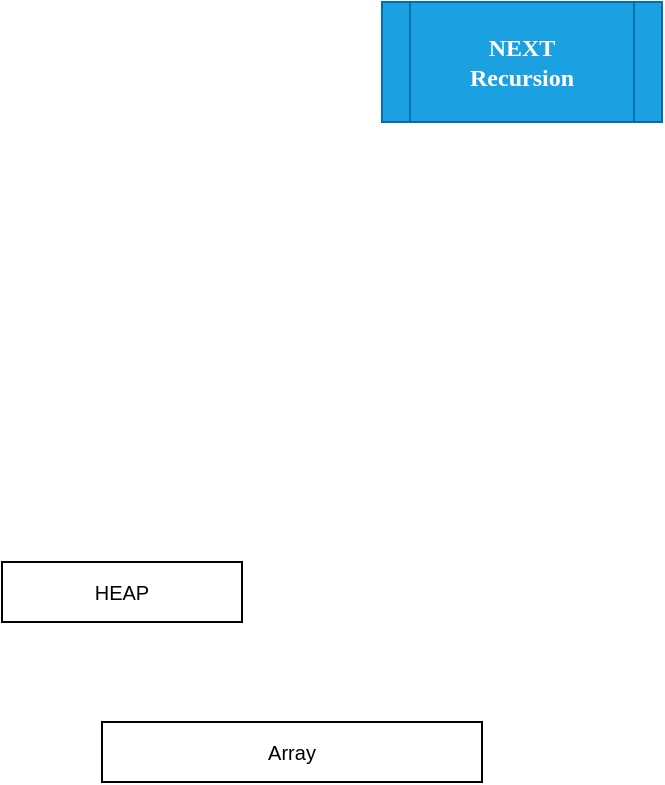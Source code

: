 <mxfile version="12.9.13" type="device" pages="6"><diagram id="CT4V78R1ZpDU6u0XRK81" name="Page-1"><mxGraphModel dx="885" dy="772" grid="1" gridSize="10" guides="1" tooltips="1" connect="1" arrows="1" fold="1" page="1" pageScale="1" pageWidth="4681" pageHeight="3300" math="0" shadow="0"><root><mxCell id="0"/><mxCell id="1" parent="0"/><mxCell id="KTvIN8J4FE1CUvnI44ay-3" value="&lt;span style=&quot;font-size: 10px&quot;&gt;Array&lt;/span&gt;" style="rounded=0;whiteSpace=wrap;html=1;" parent="1" vertex="1"><mxGeometry x="770" y="650" width="190" height="30" as="geometry"/></mxCell><mxCell id="KTvIN8J4FE1CUvnI44ay-52" value="&lt;span style=&quot;font-size: 10px&quot;&gt;HEAP&lt;/span&gt;" style="rounded=0;whiteSpace=wrap;html=1;" parent="1" vertex="1"><mxGeometry x="720" y="570" width="120" height="30" as="geometry"/></mxCell><mxCell id="J0PsEWEqK_nLQvM4jlR7-1" value="Untitled Layer" parent="0"/><mxCell id="J0PsEWEqK_nLQvM4jlR7-4" value="&lt;span style=&quot;font-size: 10px&quot;&gt;Array&lt;/span&gt;" style="rounded=0;whiteSpace=wrap;html=1;" parent="J0PsEWEqK_nLQvM4jlR7-1" vertex="1"><mxGeometry x="770" y="650" width="190" height="30" as="geometry"/></mxCell><mxCell id="J0PsEWEqK_nLQvM4jlR7-13" value="NEXT&lt;br&gt;Recursion" style="shape=process;whiteSpace=wrap;html=1;backgroundOutline=1;rounded=0;shadow=0;fillColor=#1ba1e2;strokeColor=#006EAF;fontColor=#ffffff;fontStyle=1;fontFamily=Montserrat;FType=g;" parent="J0PsEWEqK_nLQvM4jlR7-1" vertex="1"><mxGeometry x="910" y="290" width="140" height="60" as="geometry"/></mxCell><mxCell id="J0PsEWEqK_nLQvM4jlR7-53" value="&lt;span style=&quot;font-size: 10px&quot;&gt;HEAP&lt;/span&gt;" style="rounded=0;whiteSpace=wrap;html=1;" parent="J0PsEWEqK_nLQvM4jlR7-1" vertex="1"><mxGeometry x="720" y="570" width="120" height="30" as="geometry"/></mxCell></root></mxGraphModel></diagram><diagram name="old1" id="px6l_bYB0lPySMJjRVTk"><mxGraphModel dx="885" dy="772" grid="1" gridSize="10" guides="1" tooltips="1" connect="1" arrows="1" fold="1" page="1" pageScale="1" pageWidth="4681" pageHeight="3300" math="0" shadow="0"><root><mxCell id="CLgopq1OHuYGdQyfLIcN-0"/><mxCell id="CLgopq1OHuYGdQyfLIcN-1" parent="CLgopq1OHuYGdQyfLIcN-0"/><mxCell id="CLgopq1OHuYGdQyfLIcN-87" value="" style="edgeStyle=orthogonalEdgeStyle;curved=1;rounded=0;orthogonalLoop=1;jettySize=auto;html=1;" parent="CLgopq1OHuYGdQyfLIcN-1" source="CLgopq1OHuYGdQyfLIcN-37" target="CLgopq1OHuYGdQyfLIcN-66" edge="1"><mxGeometry relative="1" as="geometry"/></mxCell><mxCell id="CLgopq1OHuYGdQyfLIcN-37" value="&lt;b&gt;Func_A (n = 3)&lt;/b&gt;" style="text;html=1;strokeColor=none;fillColor=none;align=center;verticalAlign=middle;whiteSpace=wrap;rounded=0;" parent="CLgopq1OHuYGdQyfLIcN-1" vertex="1"><mxGeometry x="1088" y="290" width="90" height="20" as="geometry"/></mxCell><mxCell id="O64taA7vGwiBHDnoNGu_-22" value="" style="edgeStyle=orthogonalEdgeStyle;curved=1;rounded=0;orthogonalLoop=1;jettySize=auto;html=1;" parent="CLgopq1OHuYGdQyfLIcN-1" source="CLgopq1OHuYGdQyfLIcN-59" target="O64taA7vGwiBHDnoNGu_-20" edge="1"><mxGeometry relative="1" as="geometry"/></mxCell><mxCell id="CLgopq1OHuYGdQyfLIcN-59" value="&lt;b&gt;Func_A (n - 1 = 0)&lt;/b&gt;" style="text;html=1;strokeColor=none;fillColor=none;align=center;verticalAlign=middle;whiteSpace=wrap;rounded=0;" parent="CLgopq1OHuYGdQyfLIcN-1" vertex="1"><mxGeometry x="1008" y="650" width="125.75" height="20" as="geometry"/></mxCell><mxCell id="CLgopq1OHuYGdQyfLIcN-90" value="" style="edgeStyle=orthogonalEdgeStyle;curved=1;rounded=0;orthogonalLoop=1;jettySize=auto;html=1;entryX=0.5;entryY=0;entryDx=0;entryDy=0;" parent="CLgopq1OHuYGdQyfLIcN-1" source="CLgopq1OHuYGdQyfLIcN-66" target="CLgopq1OHuYGdQyfLIcN-89" edge="1"><mxGeometry relative="1" as="geometry"><mxPoint x="1013" y="460" as="targetPoint"/></mxGeometry></mxCell><mxCell id="O64taA7vGwiBHDnoNGu_-103" value="" style="edgeStyle=orthogonalEdgeStyle;curved=1;rounded=0;orthogonalLoop=1;jettySize=auto;html=1;entryX=0.5;entryY=0;entryDx=0;entryDy=0;" parent="CLgopq1OHuYGdQyfLIcN-1" source="CLgopq1OHuYGdQyfLIcN-66" target="O64taA7vGwiBHDnoNGu_-63" edge="1"><mxGeometry relative="1" as="geometry"><mxPoint x="1178" y="360" as="targetPoint"/></mxGeometry></mxCell><mxCell id="CLgopq1OHuYGdQyfLIcN-66" value="&lt;b&gt;(n &amp;gt; 0)&lt;/b&gt;" style="text;html=1;strokeColor=none;fillColor=none;align=center;verticalAlign=middle;whiteSpace=wrap;rounded=0;" parent="CLgopq1OHuYGdQyfLIcN-1" vertex="1"><mxGeometry x="1008" y="350" width="90" height="20" as="geometry"/></mxCell><mxCell id="CLgopq1OHuYGdQyfLIcN-110" value="" style="edgeStyle=orthogonalEdgeStyle;curved=1;rounded=0;orthogonalLoop=1;jettySize=auto;html=1;" parent="CLgopq1OHuYGdQyfLIcN-1" source="CLgopq1OHuYGdQyfLIcN-89" target="CLgopq1OHuYGdQyfLIcN-91" edge="1"><mxGeometry relative="1" as="geometry"/></mxCell><mxCell id="O64taA7vGwiBHDnoNGu_-10" value="" style="edgeStyle=orthogonalEdgeStyle;curved=1;rounded=0;orthogonalLoop=1;jettySize=auto;html=1;entryX=0.5;entryY=0;entryDx=0;entryDy=0;exitX=0.418;exitY=1;exitDx=0;exitDy=0;exitPerimeter=0;" parent="CLgopq1OHuYGdQyfLIcN-1" source="CLgopq1OHuYGdQyfLIcN-89" target="O64taA7vGwiBHDnoNGu_-8" edge="1"><mxGeometry relative="1" as="geometry"><mxPoint x="1053" y="510" as="targetPoint"/><Array as="points"><mxPoint x="1043" y="450"/><mxPoint x="835" y="450"/></Array></mxGeometry></mxCell><mxCell id="CLgopq1OHuYGdQyfLIcN-89" value="&lt;b&gt;Func_A (n - 1 = 2)&lt;/b&gt;" style="text;html=1;strokeColor=none;fillColor=none;align=center;verticalAlign=middle;whiteSpace=wrap;rounded=0;" parent="CLgopq1OHuYGdQyfLIcN-1" vertex="1"><mxGeometry x="991.75" y="410" width="122.5" height="20" as="geometry"/></mxCell><mxCell id="CLgopq1OHuYGdQyfLIcN-114" value="" style="edgeStyle=orthogonalEdgeStyle;curved=1;rounded=0;orthogonalLoop=1;jettySize=auto;html=1;" parent="CLgopq1OHuYGdQyfLIcN-1" source="CLgopq1OHuYGdQyfLIcN-91" edge="1"><mxGeometry relative="1" as="geometry"><mxPoint x="973.1" y="530" as="targetPoint"/></mxGeometry></mxCell><mxCell id="O64taA7vGwiBHDnoNGu_-58" value="" style="edgeStyle=orthogonalEdgeStyle;curved=1;rounded=0;orthogonalLoop=1;jettySize=auto;html=1;entryX=0.402;entryY=-0.1;entryDx=0;entryDy=0;entryPerimeter=0;" parent="CLgopq1OHuYGdQyfLIcN-1" source="CLgopq1OHuYGdQyfLIcN-91" target="O64taA7vGwiBHDnoNGu_-44" edge="1"><mxGeometry relative="1" as="geometry"><mxPoint x="1098" y="480" as="targetPoint"/></mxGeometry></mxCell><mxCell id="CLgopq1OHuYGdQyfLIcN-91" value="&lt;b&gt;(n &amp;gt; 0)&lt;/b&gt;" style="text;html=1;strokeColor=none;fillColor=none;align=center;verticalAlign=middle;whiteSpace=wrap;rounded=0;" parent="CLgopq1OHuYGdQyfLIcN-1" vertex="1"><mxGeometry x="928" y="470" width="90" height="20" as="geometry"/></mxCell><mxCell id="CLgopq1OHuYGdQyfLIcN-125" value="" style="edgeStyle=orthogonalEdgeStyle;curved=1;rounded=0;orthogonalLoop=1;jettySize=auto;html=1;entryX=0.5;entryY=0;entryDx=0;entryDy=0;" parent="CLgopq1OHuYGdQyfLIcN-1" source="CLgopq1OHuYGdQyfLIcN-94" target="CLgopq1OHuYGdQyfLIcN-99" edge="1"><mxGeometry relative="1" as="geometry"><mxPoint x="1090" y="720" as="targetPoint"/></mxGeometry></mxCell><mxCell id="O64taA7vGwiBHDnoNGu_-56" value="" style="edgeStyle=orthogonalEdgeStyle;curved=1;rounded=0;orthogonalLoop=1;jettySize=auto;html=1;entryX=0.5;entryY=0;entryDx=0;entryDy=0;" parent="CLgopq1OHuYGdQyfLIcN-1" source="CLgopq1OHuYGdQyfLIcN-94" target="CLgopq1OHuYGdQyfLIcN-59" edge="1"><mxGeometry relative="1" as="geometry"><mxPoint x="1010" y="600" as="targetPoint"/></mxGeometry></mxCell><mxCell id="CLgopq1OHuYGdQyfLIcN-94" value="&lt;b&gt;(n &amp;gt; 0)&lt;/b&gt;" style="text;html=1;strokeColor=none;fillColor=none;align=center;verticalAlign=middle;whiteSpace=wrap;rounded=0;" parent="CLgopq1OHuYGdQyfLIcN-1" vertex="1"><mxGeometry x="840" y="590" width="90" height="20" as="geometry"/></mxCell><mxCell id="CLgopq1OHuYGdQyfLIcN-122" value="" style="edgeStyle=orthogonalEdgeStyle;curved=1;rounded=0;orthogonalLoop=1;jettySize=auto;html=1;entryX=0.5;entryY=0;entryDx=0;entryDy=0;" parent="CLgopq1OHuYGdQyfLIcN-1" source="CLgopq1OHuYGdQyfLIcN-98" target="CLgopq1OHuYGdQyfLIcN-94" edge="1"><mxGeometry relative="1" as="geometry"><mxPoint x="1180" y="650" as="targetPoint"/></mxGeometry></mxCell><mxCell id="O64taA7vGwiBHDnoNGu_-13" value="" style="edgeStyle=orthogonalEdgeStyle;curved=1;rounded=0;orthogonalLoop=1;jettySize=auto;html=1;entryX=0.5;entryY=0;entryDx=0;entryDy=0;exitX=0.345;exitY=1.2;exitDx=0;exitDy=0;exitPerimeter=0;" parent="CLgopq1OHuYGdQyfLIcN-1" source="CLgopq1OHuYGdQyfLIcN-98" target="O64taA7vGwiBHDnoNGu_-11" edge="1"><mxGeometry relative="1" as="geometry"><mxPoint x="965" y="630" as="targetPoint"/><Array as="points"><mxPoint x="946" y="570"/><mxPoint x="755" y="570"/></Array></mxGeometry></mxCell><mxCell id="CLgopq1OHuYGdQyfLIcN-98" value="&lt;b&gt;Func_A (n - 1 = 1)&lt;/b&gt;" style="text;html=1;strokeColor=none;fillColor=none;align=center;verticalAlign=middle;whiteSpace=wrap;rounded=0;" parent="CLgopq1OHuYGdQyfLIcN-1" vertex="1"><mxGeometry x="903.75" y="530" width="122.5" height="20" as="geometry"/></mxCell><mxCell id="CLgopq1OHuYGdQyfLIcN-128" value="" style="edgeStyle=orthogonalEdgeStyle;curved=1;rounded=0;orthogonalLoop=1;jettySize=auto;html=1;" parent="CLgopq1OHuYGdQyfLIcN-1" source="CLgopq1OHuYGdQyfLIcN-99" target="CLgopq1OHuYGdQyfLIcN-126" edge="1"><mxGeometry relative="1" as="geometry"><mxPoint x="958.75" y="890" as="targetPoint"/></mxGeometry></mxCell><mxCell id="CLgopq1OHuYGdQyfLIcN-99" value="&lt;b&gt;Func_A (n - 1 = 0)&lt;/b&gt;" style="text;html=1;strokeColor=none;fillColor=none;align=center;verticalAlign=middle;whiteSpace=wrap;rounded=0;" parent="CLgopq1OHuYGdQyfLIcN-1" vertex="1"><mxGeometry x="823.75" y="650" width="122.5" height="20" as="geometry"/></mxCell><mxCell id="CLgopq1OHuYGdQyfLIcN-191" value="n=0" style="edgeStyle=orthogonalEdgeStyle;curved=1;rounded=0;orthogonalLoop=1;jettySize=auto;html=1;" parent="CLgopq1OHuYGdQyfLIcN-1" source="CLgopq1OHuYGdQyfLIcN-126" edge="1"><mxGeometry relative="1" as="geometry"><mxPoint x="885" y="800" as="targetPoint"/></mxGeometry></mxCell><mxCell id="CLgopq1OHuYGdQyfLIcN-126" value="&lt;b&gt;(n &amp;gt; 0)&lt;/b&gt;" style="text;html=1;strokeColor=none;fillColor=none;align=center;verticalAlign=middle;whiteSpace=wrap;rounded=0;" parent="CLgopq1OHuYGdQyfLIcN-1" vertex="1"><mxGeometry x="840" y="730" width="90" height="20" as="geometry"/></mxCell><mxCell id="CLgopq1OHuYGdQyfLIcN-190" value="&lt;b&gt;Exit&lt;br&gt;&lt;br&gt;&lt;/b&gt;" style="text;html=1;strokeColor=none;fillColor=none;align=center;verticalAlign=middle;whiteSpace=wrap;rounded=0;" parent="CLgopq1OHuYGdQyfLIcN-1" vertex="1"><mxGeometry x="840" y="800" width="90" height="20" as="geometry"/></mxCell><mxCell id="PBo8fSDnELtl9ugZvfuu-4" value="&lt;h4&gt;&lt;span style=&quot;font-weight: normal&quot;&gt;&lt;font face=&quot;Courier New&quot;&gt;&lt;span style=&quot;white-space: nowrap&quot;&gt;void Fun_1(int n){&lt;br&gt;&lt;/span&gt;&lt;/font&gt;&lt;font face=&quot;Courier New&quot;&gt;&lt;span style=&quot;white-space: nowrap&quot;&gt;&amp;nbsp; &amp;nbsp; if (n &amp;gt;0) {&lt;br&gt;&lt;/span&gt;&lt;/font&gt;&lt;/span&gt;&lt;font face=&quot;Courier New&quot; style=&quot;font-weight: normal&quot;&gt;&lt;span style=&quot;white-space: nowrap&quot;&gt;&amp;nbsp; &amp;nbsp; &amp;nbsp; &amp;nbsp;&amp;nbsp;&lt;/span&gt;&lt;/font&gt;&lt;span&gt;&lt;span style=&quot;font-weight: normal&quot;&gt;cout&amp;lt;&amp;lt;&quot;n:&quot;&amp;lt;&amp;lt;n&amp;lt;&amp;lt;endl;&lt;/span&gt;&lt;span style=&quot;font-weight: 400&quot;&gt;&lt;br&gt;&lt;/span&gt;&lt;/span&gt;&lt;span style=&quot;font-weight: normal&quot;&gt;&amp;nbsp; &amp;nbsp; &amp;nbsp; &amp;nbsp; &amp;nbsp; &amp;nbsp; &amp;nbsp; &amp;nbsp; &amp;nbsp;Fun_1(n-1);&lt;br&gt;&amp;nbsp; &amp;nbsp; &amp;nbsp; &amp;nbsp; &amp;nbsp; &amp;nbsp; &amp;nbsp; &amp;nbsp; &amp;nbsp;Fun_1(n-1);&lt;/span&gt;&lt;br&gt;&amp;nbsp; &amp;nbsp; &amp;nbsp; &amp;nbsp; &amp;nbsp;}&lt;br&gt;}&lt;/h4&gt;" style="text;html=1;strokeColor=#7EA6E0;fillColor=#F7F7F7;spacing=5;spacingTop=-20;whiteSpace=wrap;overflow=hidden;rounded=0;fontSize=18;align=left;glass=0;labelBackgroundColor=none;fontColor=#000000;" parent="CLgopq1OHuYGdQyfLIcN-1" vertex="1"><mxGeometry x="290" y="20" width="430" height="170" as="geometry"/></mxCell><mxCell id="O64taA7vGwiBHDnoNGu_-0" value="&lt;b&gt;print n = 3&lt;/b&gt;" style="text;html=1;strokeColor=none;fillColor=none;align=center;verticalAlign=middle;whiteSpace=wrap;rounded=0;" parent="CLgopq1OHuYGdQyfLIcN-1" vertex="1"><mxGeometry x="856.25" y="410" width="90" height="20" as="geometry"/></mxCell><mxCell id="O64taA7vGwiBHDnoNGu_-7" value="" style="edgeStyle=orthogonalEdgeStyle;curved=1;rounded=0;orthogonalLoop=1;jettySize=auto;html=1;exitX=0.5;exitY=1;exitDx=0;exitDy=0;entryX=0.5;entryY=0;entryDx=0;entryDy=0;" parent="CLgopq1OHuYGdQyfLIcN-1" source="CLgopq1OHuYGdQyfLIcN-37" target="O64taA7vGwiBHDnoNGu_-0" edge="1"><mxGeometry relative="1" as="geometry"><mxPoint x="1030" y="310" as="sourcePoint"/><mxPoint x="970" y="340" as="targetPoint"/><Array as="points"><mxPoint x="1133" y="320"/><mxPoint x="901" y="320"/></Array></mxGeometry></mxCell><mxCell id="O64taA7vGwiBHDnoNGu_-8" value="&lt;b&gt;print n = 2&lt;/b&gt;" style="text;html=1;strokeColor=none;fillColor=none;align=center;verticalAlign=middle;whiteSpace=wrap;rounded=0;" parent="CLgopq1OHuYGdQyfLIcN-1" vertex="1"><mxGeometry x="790" y="530" width="90" height="20" as="geometry"/></mxCell><mxCell id="O64taA7vGwiBHDnoNGu_-11" value="&lt;b&gt;print n = 1&lt;/b&gt;" style="text;html=1;strokeColor=none;fillColor=none;align=center;verticalAlign=middle;whiteSpace=wrap;rounded=0;" parent="CLgopq1OHuYGdQyfLIcN-1" vertex="1"><mxGeometry x="710" y="650" width="90" height="20" as="geometry"/></mxCell><mxCell id="O64taA7vGwiBHDnoNGu_-19" value="n=0" style="edgeStyle=orthogonalEdgeStyle;curved=1;rounded=0;orthogonalLoop=1;jettySize=auto;html=1;" parent="CLgopq1OHuYGdQyfLIcN-1" source="O64taA7vGwiBHDnoNGu_-20" edge="1"><mxGeometry relative="1" as="geometry"><mxPoint x="1070.88" y="800" as="targetPoint"/></mxGeometry></mxCell><mxCell id="O64taA7vGwiBHDnoNGu_-20" value="&lt;b&gt;(n &amp;gt; 0)&lt;/b&gt;" style="text;html=1;strokeColor=none;fillColor=none;align=center;verticalAlign=middle;whiteSpace=wrap;rounded=0;" parent="CLgopq1OHuYGdQyfLIcN-1" vertex="1"><mxGeometry x="1025.88" y="730" width="90" height="20" as="geometry"/></mxCell><mxCell id="O64taA7vGwiBHDnoNGu_-21" value="&lt;b&gt;Exit&lt;br&gt;&lt;br&gt;&lt;/b&gt;" style="text;html=1;strokeColor=none;fillColor=none;align=center;verticalAlign=middle;whiteSpace=wrap;rounded=0;" parent="CLgopq1OHuYGdQyfLIcN-1" vertex="1"><mxGeometry x="1025.88" y="800" width="90" height="20" as="geometry"/></mxCell><mxCell id="O64taA7vGwiBHDnoNGu_-37" value="" style="edgeStyle=orthogonalEdgeStyle;curved=1;rounded=0;orthogonalLoop=1;jettySize=auto;html=1;" parent="CLgopq1OHuYGdQyfLIcN-1" source="O64taA7vGwiBHDnoNGu_-38" target="O64taA7vGwiBHDnoNGu_-53" edge="1"><mxGeometry relative="1" as="geometry"/></mxCell><mxCell id="O64taA7vGwiBHDnoNGu_-38" value="&lt;b&gt;Func_A (n - 1 = 0)&lt;/b&gt;" style="text;html=1;strokeColor=none;fillColor=none;align=center;verticalAlign=middle;whiteSpace=wrap;rounded=0;" parent="CLgopq1OHuYGdQyfLIcN-1" vertex="1"><mxGeometry x="1476" y="650" width="125.75" height="20" as="geometry"/></mxCell><mxCell id="O64taA7vGwiBHDnoNGu_-39" value="" style="edgeStyle=orthogonalEdgeStyle;curved=1;rounded=0;orthogonalLoop=1;jettySize=auto;html=1;entryX=0.5;entryY=0;entryDx=0;entryDy=0;" parent="CLgopq1OHuYGdQyfLIcN-1" source="O64taA7vGwiBHDnoNGu_-40" target="O64taA7vGwiBHDnoNGu_-46" edge="1"><mxGeometry relative="1" as="geometry"><mxPoint x="1558" y="720" as="targetPoint"/></mxGeometry></mxCell><mxCell id="O64taA7vGwiBHDnoNGu_-40" value="&lt;b&gt;(n &amp;gt; 0)&lt;/b&gt;" style="text;html=1;strokeColor=none;fillColor=none;align=center;verticalAlign=middle;whiteSpace=wrap;rounded=0;" parent="CLgopq1OHuYGdQyfLIcN-1" vertex="1"><mxGeometry x="1308" y="590" width="90" height="20" as="geometry"/></mxCell><mxCell id="O64taA7vGwiBHDnoNGu_-41" value="" style="edgeStyle=orthogonalEdgeStyle;curved=1;rounded=0;orthogonalLoop=1;jettySize=auto;html=1;entryX=0.5;entryY=0;entryDx=0;entryDy=0;" parent="CLgopq1OHuYGdQyfLIcN-1" source="O64taA7vGwiBHDnoNGu_-44" target="O64taA7vGwiBHDnoNGu_-40" edge="1"><mxGeometry relative="1" as="geometry"><mxPoint x="1648" y="650" as="targetPoint"/></mxGeometry></mxCell><mxCell id="O64taA7vGwiBHDnoNGu_-42" value="" style="edgeStyle=orthogonalEdgeStyle;curved=1;rounded=0;orthogonalLoop=1;jettySize=auto;html=1;entryX=0.5;entryY=0;entryDx=0;entryDy=0;" parent="CLgopq1OHuYGdQyfLIcN-1" source="O64taA7vGwiBHDnoNGu_-44" target="O64taA7vGwiBHDnoNGu_-38" edge="1"><mxGeometry relative="1" as="geometry"><mxPoint x="1574.25" y="540" as="targetPoint"/></mxGeometry></mxCell><mxCell id="O64taA7vGwiBHDnoNGu_-43" value="" style="edgeStyle=orthogonalEdgeStyle;curved=1;rounded=0;orthogonalLoop=1;jettySize=auto;html=1;entryX=0.5;entryY=0;entryDx=0;entryDy=0;exitX=0.345;exitY=1.2;exitDx=0;exitDy=0;exitPerimeter=0;" parent="CLgopq1OHuYGdQyfLIcN-1" source="O64taA7vGwiBHDnoNGu_-44" target="O64taA7vGwiBHDnoNGu_-51" edge="1"><mxGeometry relative="1" as="geometry"><mxPoint x="1433" y="630" as="targetPoint"/><Array as="points"><mxPoint x="1414" y="570"/><mxPoint x="1223" y="570"/></Array></mxGeometry></mxCell><mxCell id="O64taA7vGwiBHDnoNGu_-44" value="&lt;b&gt;Func_A (n - 1 = 1)&lt;/b&gt;" style="text;html=1;strokeColor=none;fillColor=none;align=center;verticalAlign=middle;whiteSpace=wrap;rounded=0;" parent="CLgopq1OHuYGdQyfLIcN-1" vertex="1"><mxGeometry x="1371.75" y="530" width="122.5" height="20" as="geometry"/></mxCell><mxCell id="O64taA7vGwiBHDnoNGu_-45" value="" style="edgeStyle=orthogonalEdgeStyle;curved=1;rounded=0;orthogonalLoop=1;jettySize=auto;html=1;" parent="CLgopq1OHuYGdQyfLIcN-1" source="O64taA7vGwiBHDnoNGu_-46" target="O64taA7vGwiBHDnoNGu_-48" edge="1"><mxGeometry relative="1" as="geometry"><mxPoint x="1426.75" y="890" as="targetPoint"/></mxGeometry></mxCell><mxCell id="O64taA7vGwiBHDnoNGu_-46" value="&lt;b&gt;Func_A (n - 1 = 0)&lt;/b&gt;" style="text;html=1;strokeColor=none;fillColor=none;align=center;verticalAlign=middle;whiteSpace=wrap;rounded=0;" parent="CLgopq1OHuYGdQyfLIcN-1" vertex="1"><mxGeometry x="1291.75" y="650" width="122.5" height="20" as="geometry"/></mxCell><mxCell id="O64taA7vGwiBHDnoNGu_-47" value="n=0" style="edgeStyle=orthogonalEdgeStyle;curved=1;rounded=0;orthogonalLoop=1;jettySize=auto;html=1;" parent="CLgopq1OHuYGdQyfLIcN-1" source="O64taA7vGwiBHDnoNGu_-48" edge="1"><mxGeometry relative="1" as="geometry"><mxPoint x="1353" y="800" as="targetPoint"/></mxGeometry></mxCell><mxCell id="O64taA7vGwiBHDnoNGu_-48" value="&lt;b&gt;(n &amp;gt; 0)&lt;/b&gt;" style="text;html=1;strokeColor=none;fillColor=none;align=center;verticalAlign=middle;whiteSpace=wrap;rounded=0;" parent="CLgopq1OHuYGdQyfLIcN-1" vertex="1"><mxGeometry x="1308" y="730" width="90" height="20" as="geometry"/></mxCell><mxCell id="O64taA7vGwiBHDnoNGu_-49" value="&lt;b&gt;Exit&lt;br&gt;&lt;br&gt;&lt;/b&gt;" style="text;html=1;strokeColor=none;fillColor=none;align=center;verticalAlign=middle;whiteSpace=wrap;rounded=0;" parent="CLgopq1OHuYGdQyfLIcN-1" vertex="1"><mxGeometry x="1308" y="800" width="90" height="20" as="geometry"/></mxCell><mxCell id="O64taA7vGwiBHDnoNGu_-51" value="&lt;b&gt;print n = 1&lt;/b&gt;" style="text;html=1;strokeColor=none;fillColor=none;align=center;verticalAlign=middle;whiteSpace=wrap;rounded=0;" parent="CLgopq1OHuYGdQyfLIcN-1" vertex="1"><mxGeometry x="1178" y="650" width="90" height="20" as="geometry"/></mxCell><mxCell id="O64taA7vGwiBHDnoNGu_-52" value="n=0" style="edgeStyle=orthogonalEdgeStyle;curved=1;rounded=0;orthogonalLoop=1;jettySize=auto;html=1;" parent="CLgopq1OHuYGdQyfLIcN-1" source="O64taA7vGwiBHDnoNGu_-53" edge="1"><mxGeometry relative="1" as="geometry"><mxPoint x="1538.88" y="800" as="targetPoint"/></mxGeometry></mxCell><mxCell id="O64taA7vGwiBHDnoNGu_-53" value="&lt;b&gt;(n &amp;gt; 0)&lt;/b&gt;" style="text;html=1;strokeColor=none;fillColor=none;align=center;verticalAlign=middle;whiteSpace=wrap;rounded=0;" parent="CLgopq1OHuYGdQyfLIcN-1" vertex="1"><mxGeometry x="1493.88" y="730" width="90" height="20" as="geometry"/></mxCell><mxCell id="O64taA7vGwiBHDnoNGu_-54" value="&lt;b&gt;Exit&lt;br&gt;&lt;br&gt;&lt;/b&gt;" style="text;html=1;strokeColor=none;fillColor=none;align=center;verticalAlign=middle;whiteSpace=wrap;rounded=0;" parent="CLgopq1OHuYGdQyfLIcN-1" vertex="1"><mxGeometry x="1493.88" y="800" width="90" height="20" as="geometry"/></mxCell><mxCell id="O64taA7vGwiBHDnoNGu_-59" value="" style="edgeStyle=orthogonalEdgeStyle;curved=1;rounded=0;orthogonalLoop=1;jettySize=auto;html=1;" parent="CLgopq1OHuYGdQyfLIcN-1" source="O64taA7vGwiBHDnoNGu_-60" target="O64taA7vGwiBHDnoNGu_-82" edge="1"><mxGeometry relative="1" as="geometry"/></mxCell><mxCell id="O64taA7vGwiBHDnoNGu_-60" value="&lt;b&gt;Func_A (n - 1 = 0)&lt;/b&gt;" style="text;html=1;strokeColor=none;fillColor=none;align=center;verticalAlign=middle;whiteSpace=wrap;rounded=0;" parent="CLgopq1OHuYGdQyfLIcN-1" vertex="1"><mxGeometry x="1988" y="650" width="125.75" height="20" as="geometry"/></mxCell><mxCell id="O64taA7vGwiBHDnoNGu_-61" value="" style="edgeStyle=orthogonalEdgeStyle;curved=1;rounded=0;orthogonalLoop=1;jettySize=auto;html=1;" parent="CLgopq1OHuYGdQyfLIcN-1" source="O64taA7vGwiBHDnoNGu_-63" target="O64taA7vGwiBHDnoNGu_-66" edge="1"><mxGeometry relative="1" as="geometry"/></mxCell><mxCell id="O64taA7vGwiBHDnoNGu_-62" value="" style="edgeStyle=orthogonalEdgeStyle;curved=1;rounded=0;orthogonalLoop=1;jettySize=auto;html=1;entryX=0.5;entryY=0;entryDx=0;entryDy=0;exitX=0.418;exitY=1;exitDx=0;exitDy=0;exitPerimeter=0;" parent="CLgopq1OHuYGdQyfLIcN-1" source="O64taA7vGwiBHDnoNGu_-63" target="O64taA7vGwiBHDnoNGu_-79" edge="1"><mxGeometry relative="1" as="geometry"><mxPoint x="2033" y="510" as="targetPoint"/><Array as="points"><mxPoint x="2023" y="450"/><mxPoint x="1815" y="450"/></Array></mxGeometry></mxCell><mxCell id="O64taA7vGwiBHDnoNGu_-63" value="&lt;b&gt;Func_A (n - 1 = 2)&lt;/b&gt;" style="text;html=1;strokeColor=none;fillColor=none;align=center;verticalAlign=middle;whiteSpace=wrap;rounded=0;" parent="CLgopq1OHuYGdQyfLIcN-1" vertex="1"><mxGeometry x="1971.75" y="410" width="122.5" height="20" as="geometry"/></mxCell><mxCell id="O64taA7vGwiBHDnoNGu_-64" value="" style="edgeStyle=orthogonalEdgeStyle;curved=1;rounded=0;orthogonalLoop=1;jettySize=auto;html=1;" parent="CLgopq1OHuYGdQyfLIcN-1" source="O64taA7vGwiBHDnoNGu_-66" edge="1"><mxGeometry relative="1" as="geometry"><mxPoint x="1953.1" y="530" as="targetPoint"/></mxGeometry></mxCell><mxCell id="O64taA7vGwiBHDnoNGu_-65" value="" style="edgeStyle=orthogonalEdgeStyle;curved=1;rounded=0;orthogonalLoop=1;jettySize=auto;html=1;entryX=0.402;entryY=-0.1;entryDx=0;entryDy=0;entryPerimeter=0;" parent="CLgopq1OHuYGdQyfLIcN-1" source="O64taA7vGwiBHDnoNGu_-66" target="O64taA7vGwiBHDnoNGu_-91" edge="1"><mxGeometry relative="1" as="geometry"><mxPoint x="2078" y="480" as="targetPoint"/></mxGeometry></mxCell><mxCell id="O64taA7vGwiBHDnoNGu_-66" value="&lt;b&gt;(n &amp;gt; 0)&lt;/b&gt;" style="text;html=1;strokeColor=none;fillColor=none;align=center;verticalAlign=middle;whiteSpace=wrap;rounded=0;" parent="CLgopq1OHuYGdQyfLIcN-1" vertex="1"><mxGeometry x="1908" y="470" width="90" height="20" as="geometry"/></mxCell><mxCell id="O64taA7vGwiBHDnoNGu_-67" value="" style="edgeStyle=orthogonalEdgeStyle;curved=1;rounded=0;orthogonalLoop=1;jettySize=auto;html=1;entryX=0.5;entryY=0;entryDx=0;entryDy=0;" parent="CLgopq1OHuYGdQyfLIcN-1" source="O64taA7vGwiBHDnoNGu_-69" target="O64taA7vGwiBHDnoNGu_-74" edge="1"><mxGeometry relative="1" as="geometry"><mxPoint x="2070" y="720" as="targetPoint"/></mxGeometry></mxCell><mxCell id="O64taA7vGwiBHDnoNGu_-68" value="" style="edgeStyle=orthogonalEdgeStyle;curved=1;rounded=0;orthogonalLoop=1;jettySize=auto;html=1;entryX=0.5;entryY=0;entryDx=0;entryDy=0;" parent="CLgopq1OHuYGdQyfLIcN-1" source="O64taA7vGwiBHDnoNGu_-69" target="O64taA7vGwiBHDnoNGu_-60" edge="1"><mxGeometry relative="1" as="geometry"><mxPoint x="1990" y="600" as="targetPoint"/></mxGeometry></mxCell><mxCell id="O64taA7vGwiBHDnoNGu_-69" value="&lt;b&gt;(n &amp;gt; 0)&lt;/b&gt;" style="text;html=1;strokeColor=none;fillColor=none;align=center;verticalAlign=middle;whiteSpace=wrap;rounded=0;" parent="CLgopq1OHuYGdQyfLIcN-1" vertex="1"><mxGeometry x="1820" y="590" width="90" height="20" as="geometry"/></mxCell><mxCell id="O64taA7vGwiBHDnoNGu_-70" value="" style="edgeStyle=orthogonalEdgeStyle;curved=1;rounded=0;orthogonalLoop=1;jettySize=auto;html=1;entryX=0.5;entryY=0;entryDx=0;entryDy=0;" parent="CLgopq1OHuYGdQyfLIcN-1" source="O64taA7vGwiBHDnoNGu_-72" target="O64taA7vGwiBHDnoNGu_-69" edge="1"><mxGeometry relative="1" as="geometry"><mxPoint x="2160" y="650" as="targetPoint"/></mxGeometry></mxCell><mxCell id="O64taA7vGwiBHDnoNGu_-71" value="" style="edgeStyle=orthogonalEdgeStyle;curved=1;rounded=0;orthogonalLoop=1;jettySize=auto;html=1;entryX=0.5;entryY=0;entryDx=0;entryDy=0;exitX=0.345;exitY=1.2;exitDx=0;exitDy=0;exitPerimeter=0;" parent="CLgopq1OHuYGdQyfLIcN-1" source="O64taA7vGwiBHDnoNGu_-72" target="O64taA7vGwiBHDnoNGu_-80" edge="1"><mxGeometry relative="1" as="geometry"><mxPoint x="1945" y="630" as="targetPoint"/><Array as="points"><mxPoint x="1926" y="570"/><mxPoint x="1735" y="570"/></Array></mxGeometry></mxCell><mxCell id="O64taA7vGwiBHDnoNGu_-72" value="&lt;b&gt;Func_A (n - 1 = 1)&lt;/b&gt;" style="text;html=1;strokeColor=none;fillColor=none;align=center;verticalAlign=middle;whiteSpace=wrap;rounded=0;" parent="CLgopq1OHuYGdQyfLIcN-1" vertex="1"><mxGeometry x="1883.75" y="530" width="122.5" height="20" as="geometry"/></mxCell><mxCell id="O64taA7vGwiBHDnoNGu_-73" value="" style="edgeStyle=orthogonalEdgeStyle;curved=1;rounded=0;orthogonalLoop=1;jettySize=auto;html=1;" parent="CLgopq1OHuYGdQyfLIcN-1" source="O64taA7vGwiBHDnoNGu_-74" target="O64taA7vGwiBHDnoNGu_-76" edge="1"><mxGeometry relative="1" as="geometry"><mxPoint x="1938.75" y="890" as="targetPoint"/></mxGeometry></mxCell><mxCell id="O64taA7vGwiBHDnoNGu_-74" value="&lt;b&gt;Func_A (n - 1 = 0)&lt;/b&gt;" style="text;html=1;strokeColor=none;fillColor=none;align=center;verticalAlign=middle;whiteSpace=wrap;rounded=0;" parent="CLgopq1OHuYGdQyfLIcN-1" vertex="1"><mxGeometry x="1803.75" y="650" width="122.5" height="20" as="geometry"/></mxCell><mxCell id="O64taA7vGwiBHDnoNGu_-75" value="n=0" style="edgeStyle=orthogonalEdgeStyle;curved=1;rounded=0;orthogonalLoop=1;jettySize=auto;html=1;" parent="CLgopq1OHuYGdQyfLIcN-1" source="O64taA7vGwiBHDnoNGu_-76" edge="1"><mxGeometry relative="1" as="geometry"><mxPoint x="1865" y="800" as="targetPoint"/></mxGeometry></mxCell><mxCell id="O64taA7vGwiBHDnoNGu_-76" value="&lt;b&gt;(n &amp;gt; 0)&lt;/b&gt;" style="text;html=1;strokeColor=none;fillColor=none;align=center;verticalAlign=middle;whiteSpace=wrap;rounded=0;" parent="CLgopq1OHuYGdQyfLIcN-1" vertex="1"><mxGeometry x="1820" y="730" width="90" height="20" as="geometry"/></mxCell><mxCell id="O64taA7vGwiBHDnoNGu_-77" value="&lt;b&gt;Exit&lt;br&gt;&lt;br&gt;&lt;/b&gt;" style="text;html=1;strokeColor=none;fillColor=none;align=center;verticalAlign=middle;whiteSpace=wrap;rounded=0;" parent="CLgopq1OHuYGdQyfLIcN-1" vertex="1"><mxGeometry x="1820" y="800" width="90" height="20" as="geometry"/></mxCell><mxCell id="O64taA7vGwiBHDnoNGu_-79" value="&lt;b&gt;print n = 2&lt;/b&gt;" style="text;html=1;strokeColor=none;fillColor=none;align=center;verticalAlign=middle;whiteSpace=wrap;rounded=0;" parent="CLgopq1OHuYGdQyfLIcN-1" vertex="1"><mxGeometry x="1770" y="530" width="90" height="20" as="geometry"/></mxCell><mxCell id="O64taA7vGwiBHDnoNGu_-80" value="&lt;b&gt;print n = 1&lt;/b&gt;" style="text;html=1;strokeColor=none;fillColor=none;align=center;verticalAlign=middle;whiteSpace=wrap;rounded=0;" parent="CLgopq1OHuYGdQyfLIcN-1" vertex="1"><mxGeometry x="1690" y="650" width="90" height="20" as="geometry"/></mxCell><mxCell id="O64taA7vGwiBHDnoNGu_-81" value="n=0" style="edgeStyle=orthogonalEdgeStyle;curved=1;rounded=0;orthogonalLoop=1;jettySize=auto;html=1;" parent="CLgopq1OHuYGdQyfLIcN-1" source="O64taA7vGwiBHDnoNGu_-82" edge="1"><mxGeometry relative="1" as="geometry"><mxPoint x="2050.88" y="800" as="targetPoint"/></mxGeometry></mxCell><mxCell id="O64taA7vGwiBHDnoNGu_-82" value="&lt;b&gt;(n &amp;gt; 0)&lt;/b&gt;" style="text;html=1;strokeColor=none;fillColor=none;align=center;verticalAlign=middle;whiteSpace=wrap;rounded=0;" parent="CLgopq1OHuYGdQyfLIcN-1" vertex="1"><mxGeometry x="2005.88" y="730" width="90" height="20" as="geometry"/></mxCell><mxCell id="O64taA7vGwiBHDnoNGu_-83" value="&lt;b&gt;Exit&lt;br&gt;&lt;br&gt;&lt;/b&gt;" style="text;html=1;strokeColor=none;fillColor=none;align=center;verticalAlign=middle;whiteSpace=wrap;rounded=0;" parent="CLgopq1OHuYGdQyfLIcN-1" vertex="1"><mxGeometry x="2005.88" y="800" width="90" height="20" as="geometry"/></mxCell><mxCell id="O64taA7vGwiBHDnoNGu_-84" value="" style="edgeStyle=orthogonalEdgeStyle;curved=1;rounded=0;orthogonalLoop=1;jettySize=auto;html=1;" parent="CLgopq1OHuYGdQyfLIcN-1" source="O64taA7vGwiBHDnoNGu_-85" target="O64taA7vGwiBHDnoNGu_-99" edge="1"><mxGeometry relative="1" as="geometry"/></mxCell><mxCell id="O64taA7vGwiBHDnoNGu_-85" value="&lt;b&gt;Func_A (n - 1 = 0)&lt;/b&gt;" style="text;html=1;strokeColor=none;fillColor=none;align=center;verticalAlign=middle;whiteSpace=wrap;rounded=0;" parent="CLgopq1OHuYGdQyfLIcN-1" vertex="1"><mxGeometry x="2456" y="650" width="125.75" height="20" as="geometry"/></mxCell><mxCell id="O64taA7vGwiBHDnoNGu_-86" value="" style="edgeStyle=orthogonalEdgeStyle;curved=1;rounded=0;orthogonalLoop=1;jettySize=auto;html=1;entryX=0.5;entryY=0;entryDx=0;entryDy=0;" parent="CLgopq1OHuYGdQyfLIcN-1" source="O64taA7vGwiBHDnoNGu_-87" target="O64taA7vGwiBHDnoNGu_-93" edge="1"><mxGeometry relative="1" as="geometry"><mxPoint x="2538" y="720" as="targetPoint"/></mxGeometry></mxCell><mxCell id="O64taA7vGwiBHDnoNGu_-87" value="&lt;b&gt;(n &amp;gt; 0)&lt;/b&gt;" style="text;html=1;strokeColor=none;fillColor=none;align=center;verticalAlign=middle;whiteSpace=wrap;rounded=0;" parent="CLgopq1OHuYGdQyfLIcN-1" vertex="1"><mxGeometry x="2288" y="590" width="90" height="20" as="geometry"/></mxCell><mxCell id="O64taA7vGwiBHDnoNGu_-88" value="" style="edgeStyle=orthogonalEdgeStyle;curved=1;rounded=0;orthogonalLoop=1;jettySize=auto;html=1;entryX=0.5;entryY=0;entryDx=0;entryDy=0;" parent="CLgopq1OHuYGdQyfLIcN-1" source="O64taA7vGwiBHDnoNGu_-91" target="O64taA7vGwiBHDnoNGu_-87" edge="1"><mxGeometry relative="1" as="geometry"><mxPoint x="2628" y="650" as="targetPoint"/></mxGeometry></mxCell><mxCell id="O64taA7vGwiBHDnoNGu_-89" value="" style="edgeStyle=orthogonalEdgeStyle;curved=1;rounded=0;orthogonalLoop=1;jettySize=auto;html=1;entryX=0.5;entryY=0;entryDx=0;entryDy=0;" parent="CLgopq1OHuYGdQyfLIcN-1" source="O64taA7vGwiBHDnoNGu_-91" target="O64taA7vGwiBHDnoNGu_-85" edge="1"><mxGeometry relative="1" as="geometry"><mxPoint x="2554.25" y="540" as="targetPoint"/></mxGeometry></mxCell><mxCell id="O64taA7vGwiBHDnoNGu_-90" value="" style="edgeStyle=orthogonalEdgeStyle;curved=1;rounded=0;orthogonalLoop=1;jettySize=auto;html=1;entryX=0.5;entryY=0;entryDx=0;entryDy=0;exitX=0.345;exitY=1.2;exitDx=0;exitDy=0;exitPerimeter=0;" parent="CLgopq1OHuYGdQyfLIcN-1" source="O64taA7vGwiBHDnoNGu_-91" target="O64taA7vGwiBHDnoNGu_-97" edge="1"><mxGeometry relative="1" as="geometry"><mxPoint x="2413" y="630" as="targetPoint"/><Array as="points"><mxPoint x="2394" y="570"/><mxPoint x="2203" y="570"/></Array></mxGeometry></mxCell><mxCell id="O64taA7vGwiBHDnoNGu_-91" value="&lt;b&gt;Func_A (n - 1 = 1)&lt;/b&gt;" style="text;html=1;strokeColor=none;fillColor=none;align=center;verticalAlign=middle;whiteSpace=wrap;rounded=0;" parent="CLgopq1OHuYGdQyfLIcN-1" vertex="1"><mxGeometry x="2351.75" y="530" width="122.5" height="20" as="geometry"/></mxCell><mxCell id="O64taA7vGwiBHDnoNGu_-92" value="" style="edgeStyle=orthogonalEdgeStyle;curved=1;rounded=0;orthogonalLoop=1;jettySize=auto;html=1;" parent="CLgopq1OHuYGdQyfLIcN-1" source="O64taA7vGwiBHDnoNGu_-93" target="O64taA7vGwiBHDnoNGu_-95" edge="1"><mxGeometry relative="1" as="geometry"><mxPoint x="2406.75" y="890" as="targetPoint"/></mxGeometry></mxCell><mxCell id="O64taA7vGwiBHDnoNGu_-93" value="&lt;b&gt;Func_A (n - 1 = 0)&lt;/b&gt;" style="text;html=1;strokeColor=none;fillColor=none;align=center;verticalAlign=middle;whiteSpace=wrap;rounded=0;" parent="CLgopq1OHuYGdQyfLIcN-1" vertex="1"><mxGeometry x="2271.75" y="650" width="122.5" height="20" as="geometry"/></mxCell><mxCell id="O64taA7vGwiBHDnoNGu_-94" value="n=0" style="edgeStyle=orthogonalEdgeStyle;curved=1;rounded=0;orthogonalLoop=1;jettySize=auto;html=1;" parent="CLgopq1OHuYGdQyfLIcN-1" source="O64taA7vGwiBHDnoNGu_-95" edge="1"><mxGeometry relative="1" as="geometry"><mxPoint x="2333" y="800" as="targetPoint"/></mxGeometry></mxCell><mxCell id="O64taA7vGwiBHDnoNGu_-95" value="&lt;b&gt;(n &amp;gt; 0)&lt;/b&gt;" style="text;html=1;strokeColor=none;fillColor=none;align=center;verticalAlign=middle;whiteSpace=wrap;rounded=0;" parent="CLgopq1OHuYGdQyfLIcN-1" vertex="1"><mxGeometry x="2288" y="730" width="90" height="20" as="geometry"/></mxCell><mxCell id="O64taA7vGwiBHDnoNGu_-96" value="&lt;b&gt;Exit&lt;br&gt;&lt;br&gt;&lt;/b&gt;" style="text;html=1;strokeColor=none;fillColor=none;align=center;verticalAlign=middle;whiteSpace=wrap;rounded=0;" parent="CLgopq1OHuYGdQyfLIcN-1" vertex="1"><mxGeometry x="2288" y="800" width="90" height="20" as="geometry"/></mxCell><mxCell id="O64taA7vGwiBHDnoNGu_-97" value="&lt;b&gt;print n = 1&lt;/b&gt;" style="text;html=1;strokeColor=none;fillColor=none;align=center;verticalAlign=middle;whiteSpace=wrap;rounded=0;" parent="CLgopq1OHuYGdQyfLIcN-1" vertex="1"><mxGeometry x="2158" y="650" width="90" height="20" as="geometry"/></mxCell><mxCell id="O64taA7vGwiBHDnoNGu_-98" value="n=0" style="edgeStyle=orthogonalEdgeStyle;curved=1;rounded=0;orthogonalLoop=1;jettySize=auto;html=1;" parent="CLgopq1OHuYGdQyfLIcN-1" source="O64taA7vGwiBHDnoNGu_-99" edge="1"><mxGeometry relative="1" as="geometry"><mxPoint x="2518.88" y="800" as="targetPoint"/></mxGeometry></mxCell><mxCell id="O64taA7vGwiBHDnoNGu_-99" value="&lt;b&gt;(n &amp;gt; 0)&lt;/b&gt;" style="text;html=1;strokeColor=none;fillColor=none;align=center;verticalAlign=middle;whiteSpace=wrap;rounded=0;" parent="CLgopq1OHuYGdQyfLIcN-1" vertex="1"><mxGeometry x="2473.88" y="730" width="90" height="20" as="geometry"/></mxCell><mxCell id="O64taA7vGwiBHDnoNGu_-100" value="&lt;b&gt;Exit&lt;br&gt;&lt;br&gt;&lt;/b&gt;" style="text;html=1;strokeColor=none;fillColor=none;align=center;verticalAlign=middle;whiteSpace=wrap;rounded=0;" parent="CLgopq1OHuYGdQyfLIcN-1" vertex="1"><mxGeometry x="2473.88" y="800" width="90" height="20" as="geometry"/></mxCell><mxCell id="tCgFPolqMlD4sA3TDVEh-0" value="&lt;h4&gt;&lt;font face=&quot;Courier New&quot;&gt;&lt;span style=&quot;font-weight: 400 ; white-space: nowrap&quot;&gt;Check:&lt;br&gt;3,2,1,1,2,1,1&lt;/span&gt;&lt;/font&gt;&lt;/h4&gt;" style="text;html=1;strokeColor=#7EA6E0;fillColor=#F7F7F7;spacing=5;spacingTop=-20;whiteSpace=wrap;overflow=hidden;rounded=0;fontSize=18;align=left;glass=0;labelBackgroundColor=none;fontColor=#000000;" parent="CLgopq1OHuYGdQyfLIcN-1" vertex="1"><mxGeometry x="290" y="200" width="430" height="60" as="geometry"/></mxCell></root></mxGraphModel></diagram><diagram name="old2" id="JjndsRPS_Sb-u8KU-Psn"><mxGraphModel dx="885" dy="772" grid="1" gridSize="10" guides="1" tooltips="1" connect="1" arrows="1" fold="1" page="1" pageScale="1" pageWidth="4681" pageHeight="3300" math="0" shadow="0"><root><mxCell id="TxFAa5jpK89v5qf3xDEw-0"/><mxCell id="TxFAa5jpK89v5qf3xDEw-1" parent="TxFAa5jpK89v5qf3xDEw-0"/><mxCell id="TxFAa5jpK89v5qf3xDEw-2" value="" style="edgeStyle=orthogonalEdgeStyle;curved=1;rounded=0;orthogonalLoop=1;jettySize=auto;html=1;" parent="TxFAa5jpK89v5qf3xDEw-1" source="TxFAa5jpK89v5qf3xDEw-3" target="TxFAa5jpK89v5qf3xDEw-5" edge="1"><mxGeometry relative="1" as="geometry"/></mxCell><mxCell id="TxFAa5jpK89v5qf3xDEw-3" value="&lt;b&gt;Perm (&quot;ABC&quot;, 0)&lt;/b&gt;" style="text;html=1;strokeColor=none;fillColor=none;align=center;verticalAlign=middle;whiteSpace=wrap;rounded=0;" parent="TxFAa5jpK89v5qf3xDEw-1" vertex="1"><mxGeometry x="1060" y="290" width="118" height="20" as="geometry"/></mxCell><mxCell id="TxFAa5jpK89v5qf3xDEw-4" value="" style="edgeStyle=orthogonalEdgeStyle;curved=1;rounded=0;orthogonalLoop=1;jettySize=auto;html=1;entryX=0.5;entryY=0;entryDx=0;entryDy=0;" parent="TxFAa5jpK89v5qf3xDEw-1" source="TxFAa5jpK89v5qf3xDEw-5" target="TxFAa5jpK89v5qf3xDEw-8" edge="1"><mxGeometry relative="1" as="geometry"><mxPoint x="1013" y="460" as="targetPoint"/></mxGeometry></mxCell><mxCell id="TxFAa5jpK89v5qf3xDEw-5" value="&lt;b&gt;(k=0)&lt;/b&gt;" style="text;html=1;strokeColor=none;fillColor=none;align=center;verticalAlign=middle;whiteSpace=wrap;rounded=0;" parent="TxFAa5jpK89v5qf3xDEw-1" vertex="1"><mxGeometry x="1008" y="350" width="90" height="20" as="geometry"/></mxCell><mxCell id="TxFAa5jpK89v5qf3xDEw-6" value="false" style="edgeStyle=orthogonalEdgeStyle;curved=1;rounded=0;orthogonalLoop=1;jettySize=auto;html=1;" parent="TxFAa5jpK89v5qf3xDEw-1" source="TxFAa5jpK89v5qf3xDEw-8" target="TxFAa5jpK89v5qf3xDEw-10" edge="1"><mxGeometry relative="1" as="geometry"/></mxCell><mxCell id="TxFAa5jpK89v5qf3xDEw-7" value="true" style="edgeStyle=orthogonalEdgeStyle;curved=1;rounded=0;orthogonalLoop=1;jettySize=auto;html=1;entryX=1;entryY=0.5;entryDx=0;entryDy=0;" parent="TxFAa5jpK89v5qf3xDEw-1" source="TxFAa5jpK89v5qf3xDEw-8" target="TxFAa5jpK89v5qf3xDEw-40" edge="1"><mxGeometry relative="1" as="geometry"><mxPoint x="970" y="410" as="targetPoint"/></mxGeometry></mxCell><mxCell id="TxFAa5jpK89v5qf3xDEw-8" value="&lt;b&gt;S[0]=='\0'=false&lt;/b&gt;" style="text;html=1;strokeColor=none;fillColor=none;align=center;verticalAlign=middle;whiteSpace=wrap;rounded=0;" parent="TxFAa5jpK89v5qf3xDEw-1" vertex="1"><mxGeometry x="1015.88" y="400" width="74.25" height="20" as="geometry"/></mxCell><mxCell id="QvC4LF3yS8foM-6-2YQL-1" value="" style="edgeStyle=orthogonalEdgeStyle;curved=1;rounded=0;orthogonalLoop=1;jettySize=auto;html=1;" parent="TxFAa5jpK89v5qf3xDEw-1" source="TxFAa5jpK89v5qf3xDEw-10" target="QvC4LF3yS8foM-6-2YQL-0" edge="1"><mxGeometry relative="1" as="geometry"/></mxCell><mxCell id="QvC4LF3yS8foM-6-2YQL-3" value="" style="edgeStyle=orthogonalEdgeStyle;curved=1;rounded=0;orthogonalLoop=1;jettySize=auto;html=1;" parent="TxFAa5jpK89v5qf3xDEw-1" source="TxFAa5jpK89v5qf3xDEw-10" target="QvC4LF3yS8foM-6-2YQL-2" edge="1"><mxGeometry relative="1" as="geometry"/></mxCell><mxCell id="QvC4LF3yS8foM-6-2YQL-5" value="" style="edgeStyle=orthogonalEdgeStyle;curved=1;rounded=0;orthogonalLoop=1;jettySize=auto;html=1;" parent="TxFAa5jpK89v5qf3xDEw-1" source="TxFAa5jpK89v5qf3xDEw-10" target="QvC4LF3yS8foM-6-2YQL-4" edge="1"><mxGeometry relative="1" as="geometry"/></mxCell><mxCell id="TxFAa5jpK89v5qf3xDEw-10" value="&lt;b&gt;For ()&lt;/b&gt;" style="text;html=1;strokeColor=none;fillColor=none;align=center;verticalAlign=middle;whiteSpace=wrap;rounded=0;" parent="TxFAa5jpK89v5qf3xDEw-1" vertex="1"><mxGeometry x="1008" y="470" width="90" height="20" as="geometry"/></mxCell><mxCell id="KLJ_vm9vDxzXLays8x5U-1742" value="i=2" style="edgeStyle=orthogonalEdgeStyle;curved=1;rounded=0;orthogonalLoop=1;jettySize=auto;html=1;fontFamily=Helvetica;fontSize=11;fontColor=#000000;entryX=0.5;entryY=0;entryDx=0;entryDy=0;exitX=0.5;exitY=1;exitDx=0;exitDy=0;" parent="TxFAa5jpK89v5qf3xDEw-1" source="QvC4LF3yS8foM-6-2YQL-4" target="KLJ_vm9vDxzXLays8x5U-1416" edge="1"><mxGeometry relative="1" as="geometry"><mxPoint x="1185" y="660" as="targetPoint"/></mxGeometry></mxCell><mxCell id="QvC4LF3yS8foM-6-2YQL-4" value="&lt;b&gt;i=2=C&lt;/b&gt;" style="text;html=1;strokeColor=none;fillColor=none;align=center;verticalAlign=middle;whiteSpace=wrap;rounded=0;" parent="TxFAa5jpK89v5qf3xDEw-1" vertex="1"><mxGeometry x="1140" y="560" width="90" height="20" as="geometry"/></mxCell><mxCell id="KLJ_vm9vDxzXLays8x5U-337" value="i=1" style="edgeStyle=orthogonalEdgeStyle;curved=1;rounded=0;orthogonalLoop=1;jettySize=auto;html=1;fontFamily=Helvetica;fontSize=11;fontColor=#000000;entryX=0;entryY=0.25;entryDx=0;entryDy=0;" parent="TxFAa5jpK89v5qf3xDEw-1" target="KLJ_vm9vDxzXLays8x5U-335" edge="1"><mxGeometry relative="1" as="geometry"><mxPoint x="1053" y="590" as="sourcePoint"/><mxPoint x="3170" y="650" as="targetPoint"/><Array as="points"><mxPoint x="1053" y="600"/><mxPoint x="1090" y="600"/><mxPoint x="1090" y="630"/><mxPoint x="1292" y="630"/><mxPoint x="1292" y="660"/><mxPoint x="3110" y="660"/><mxPoint x="3110" y="650"/><mxPoint x="3180" y="650"/></Array></mxGeometry></mxCell><mxCell id="QvC4LF3yS8foM-6-2YQL-2" value="&lt;b&gt;i=1=B&lt;/b&gt;" style="text;html=1;strokeColor=none;fillColor=none;align=center;verticalAlign=middle;whiteSpace=wrap;rounded=0;" parent="TxFAa5jpK89v5qf3xDEw-1" vertex="1"><mxGeometry x="1008.01" y="560" width="90" height="20" as="geometry"/></mxCell><mxCell id="QvC4LF3yS8foM-6-2YQL-9" value="" style="edgeStyle=orthogonalEdgeStyle;curved=1;rounded=0;orthogonalLoop=1;jettySize=auto;html=1;" parent="TxFAa5jpK89v5qf3xDEw-1" source="QvC4LF3yS8foM-6-2YQL-0" target="TxFAa5jpK89v5qf3xDEw-15" edge="1"><mxGeometry relative="1" as="geometry"/></mxCell><mxCell id="QvC4LF3yS8foM-6-2YQL-0" value="&lt;b&gt;i=0=A&lt;/b&gt;" style="text;html=1;strokeColor=none;fillColor=none;align=center;verticalAlign=middle;whiteSpace=wrap;rounded=0;" parent="TxFAa5jpK89v5qf3xDEw-1" vertex="1"><mxGeometry x="886" y="560" width="90" height="20" as="geometry"/></mxCell><mxCell id="TxFAa5jpK89v5qf3xDEw-13" value="false" style="edgeStyle=orthogonalEdgeStyle;curved=1;rounded=0;orthogonalLoop=1;jettySize=auto;html=1;" parent="TxFAa5jpK89v5qf3xDEw-1" source="TxFAa5jpK89v5qf3xDEw-15" target="TxFAa5jpK89v5qf3xDEw-30" edge="1"><mxGeometry relative="1" as="geometry"/></mxCell><mxCell id="TxFAa5jpK89v5qf3xDEw-14" value="i=0" style="edgeStyle=orthogonalEdgeStyle;curved=1;rounded=0;orthogonalLoop=1;jettySize=auto;html=1;" parent="TxFAa5jpK89v5qf3xDEw-1" source="TxFAa5jpK89v5qf3xDEw-15" target="TxFAa5jpK89v5qf3xDEw-20" edge="1"><mxGeometry relative="1" as="geometry"/></mxCell><mxCell id="TxFAa5jpK89v5qf3xDEw-15" value="&lt;b&gt;A[i]==0=0 = True&lt;/b&gt;" style="text;html=1;strokeColor=none;fillColor=none;align=center;verticalAlign=middle;whiteSpace=wrap;rounded=0;" parent="TxFAa5jpK89v5qf3xDEw-1" vertex="1"><mxGeometry x="877" y="640" width="108" height="20" as="geometry"/></mxCell><mxCell id="TxFAa5jpK89v5qf3xDEw-16" value="" style="edgeStyle=orthogonalEdgeStyle;curved=1;rounded=0;orthogonalLoop=1;jettySize=auto;html=1;entryX=0.5;entryY=0;entryDx=0;entryDy=0;" parent="TxFAa5jpK89v5qf3xDEw-1" source="TxFAa5jpK89v5qf3xDEw-20" target="TxFAa5jpK89v5qf3xDEw-26" edge="1"><mxGeometry relative="1" as="geometry"><mxPoint x="933" y="779" as="targetPoint"/></mxGeometry></mxCell><mxCell id="TxFAa5jpK89v5qf3xDEw-17" value="" style="edgeStyle=orthogonalEdgeStyle;curved=1;rounded=0;orthogonalLoop=1;jettySize=auto;html=1;entryX=0.5;entryY=0;entryDx=0;entryDy=0;" parent="TxFAa5jpK89v5qf3xDEw-1" source="TxFAa5jpK89v5qf3xDEw-20" target="TxFAa5jpK89v5qf3xDEw-32" edge="1"><mxGeometry relative="1" as="geometry"><mxPoint x="822" y="710" as="targetPoint"/></mxGeometry></mxCell><mxCell id="TxFAa5jpK89v5qf3xDEw-18" value="k=0" style="edgeStyle=orthogonalEdgeStyle;curved=1;rounded=0;orthogonalLoop=1;jettySize=auto;html=1;" parent="TxFAa5jpK89v5qf3xDEw-1" source="TxFAa5jpK89v5qf3xDEw-20" target="TxFAa5jpK89v5qf3xDEw-24" edge="1"><mxGeometry relative="1" as="geometry"/></mxCell><mxCell id="TxFAa5jpK89v5qf3xDEw-19" value="i=0" style="edgeStyle=orthogonalEdgeStyle;curved=1;rounded=0;orthogonalLoop=1;jettySize=auto;html=1;" parent="TxFAa5jpK89v5qf3xDEw-1" source="TxFAa5jpK89v5qf3xDEw-20" target="TxFAa5jpK89v5qf3xDEw-22" edge="1"><mxGeometry x="0.012" y="-10" relative="1" as="geometry"><mxPoint as="offset"/></mxGeometry></mxCell><mxCell id="TxFAa5jpK89v5qf3xDEw-20" value="&lt;b&gt;True&lt;/b&gt;" style="text;html=1;strokeColor=none;fillColor=none;align=center;verticalAlign=middle;whiteSpace=wrap;rounded=0;" parent="TxFAa5jpK89v5qf3xDEw-1" vertex="1"><mxGeometry x="900" y="700" width="62" height="20" as="geometry"/></mxCell><mxCell id="TxFAa5jpK89v5qf3xDEw-21" value="" style="edgeStyle=orthogonalEdgeStyle;curved=1;rounded=0;orthogonalLoop=1;jettySize=auto;html=1;entryX=0.5;entryY=0;entryDx=0;entryDy=0;" parent="TxFAa5jpK89v5qf3xDEw-1" source="TxFAa5jpK89v5qf3xDEw-22" target="TxFAa5jpK89v5qf3xDEw-82" edge="1"><mxGeometry relative="1" as="geometry"><mxPoint x="1066" y="815" as="targetPoint"/></mxGeometry></mxCell><mxCell id="TxFAa5jpK89v5qf3xDEw-22" value="&lt;b&gt;4. A[i]=0&lt;/b&gt;" style="text;html=1;strokeColor=none;fillColor=none;align=center;verticalAlign=middle;whiteSpace=wrap;rounded=0;" parent="TxFAa5jpK89v5qf3xDEw-1" vertex="1"><mxGeometry x="1035.13" y="760" width="62" height="20" as="geometry"/></mxCell><mxCell id="TxFAa5jpK89v5qf3xDEw-23" value="" style="edgeStyle=orthogonalEdgeStyle;curved=1;rounded=0;orthogonalLoop=1;jettySize=auto;html=1;entryX=0.5;entryY=0;entryDx=0;entryDy=0;" parent="TxFAa5jpK89v5qf3xDEw-1" source="TxFAa5jpK89v5qf3xDEw-24" target="TxFAa5jpK89v5qf3xDEw-42" edge="1"><mxGeometry relative="1" as="geometry"><mxPoint x="933" y="810" as="targetPoint"/></mxGeometry></mxCell><mxCell id="TxFAa5jpK89v5qf3xDEw-24" value="&lt;b&gt;3. Perm(&quot;ABC&quot;, k+1=1)&lt;/b&gt;" style="text;html=1;strokeColor=none;fillColor=none;align=center;verticalAlign=middle;whiteSpace=wrap;rounded=0;" parent="TxFAa5jpK89v5qf3xDEw-1" vertex="1"><mxGeometry x="860.5" y="760" width="145" height="20" as="geometry"/></mxCell><mxCell id="TxFAa5jpK89v5qf3xDEw-25" value="" style="edgeStyle=orthogonalEdgeStyle;curved=1;rounded=0;orthogonalLoop=1;jettySize=auto;html=1;" parent="TxFAa5jpK89v5qf3xDEw-1" source="TxFAa5jpK89v5qf3xDEw-26" target="TxFAa5jpK89v5qf3xDEw-28" edge="1"><mxGeometry relative="1" as="geometry"/></mxCell><mxCell id="TxFAa5jpK89v5qf3xDEw-26" value="&lt;b&gt;2. A[i]=1&lt;/b&gt;" style="text;html=1;strokeColor=none;fillColor=none;align=center;verticalAlign=middle;whiteSpace=wrap;rounded=0;" parent="TxFAa5jpK89v5qf3xDEw-1" vertex="1"><mxGeometry x="782.26" y="760" width="68.87" height="20" as="geometry"/></mxCell><mxCell id="TxFAa5jpK89v5qf3xDEw-27" value="" style="edgeStyle=orthogonalEdgeStyle;curved=1;rounded=0;orthogonalLoop=1;jettySize=auto;html=1;" parent="TxFAa5jpK89v5qf3xDEw-1" source="TxFAa5jpK89v5qf3xDEw-28" target="TxFAa5jpK89v5qf3xDEw-29" edge="1"><mxGeometry relative="1" as="geometry"/></mxCell><mxCell id="TxFAa5jpK89v5qf3xDEw-28" value="&lt;b&gt;A[0]=1&lt;/b&gt;" style="text;html=1;strokeColor=none;fillColor=none;align=center;verticalAlign=middle;whiteSpace=wrap;rounded=0;" parent="TxFAa5jpK89v5qf3xDEw-1" vertex="1"><mxGeometry x="782.26" y="810" width="68.87" height="20" as="geometry"/></mxCell><mxCell id="TxFAa5jpK89v5qf3xDEw-29" value="&lt;b&gt;&quot;A&quot;=1&lt;/b&gt;" style="text;html=1;strokeColor=none;fillColor=none;align=center;verticalAlign=middle;whiteSpace=wrap;rounded=0;" parent="TxFAa5jpK89v5qf3xDEw-1" vertex="1"><mxGeometry x="782.26" y="850" width="68.87" height="20" as="geometry"/></mxCell><mxCell id="TxFAa5jpK89v5qf3xDEw-30" value="&lt;b&gt;X&lt;/b&gt;" style="text;html=1;strokeColor=none;fillColor=none;align=center;verticalAlign=middle;whiteSpace=wrap;rounded=0;labelBorderColor=#000000;" parent="TxFAa5jpK89v5qf3xDEw-1" vertex="1"><mxGeometry x="1020" y="640" width="20" height="20" as="geometry"/></mxCell><mxCell id="TxFAa5jpK89v5qf3xDEw-31" value="" style="edgeStyle=orthogonalEdgeStyle;curved=1;rounded=0;orthogonalLoop=1;jettySize=auto;html=1;" parent="TxFAa5jpK89v5qf3xDEw-1" source="TxFAa5jpK89v5qf3xDEw-32" target="TxFAa5jpK89v5qf3xDEw-34" edge="1"><mxGeometry relative="1" as="geometry"/></mxCell><mxCell id="TxFAa5jpK89v5qf3xDEw-32" value="&lt;b&gt;1. Res[k]=S[i]&lt;br&gt;&lt;/b&gt;" style="text;html=1;strokeColor=none;fillColor=none;align=center;verticalAlign=middle;whiteSpace=wrap;rounded=0;" parent="TxFAa5jpK89v5qf3xDEw-1" vertex="1"><mxGeometry x="676.01" y="760" width="90" height="20" as="geometry"/></mxCell><mxCell id="TxFAa5jpK89v5qf3xDEw-33" value="" style="edgeStyle=orthogonalEdgeStyle;curved=1;rounded=0;orthogonalLoop=1;jettySize=auto;html=1;" parent="TxFAa5jpK89v5qf3xDEw-1" source="TxFAa5jpK89v5qf3xDEw-34" target="TxFAa5jpK89v5qf3xDEw-36" edge="1"><mxGeometry relative="1" as="geometry"/></mxCell><mxCell id="TxFAa5jpK89v5qf3xDEw-34" value="&lt;b&gt;k=0&lt;br&gt;&lt;/b&gt;" style="text;html=1;strokeColor=none;fillColor=none;align=center;verticalAlign=middle;whiteSpace=wrap;rounded=0;" parent="TxFAa5jpK89v5qf3xDEw-1" vertex="1"><mxGeometry x="696.01" y="810" width="50" height="20" as="geometry"/></mxCell><mxCell id="TxFAa5jpK89v5qf3xDEw-35" value="" style="edgeStyle=orthogonalEdgeStyle;curved=1;rounded=0;orthogonalLoop=1;jettySize=auto;html=1;" parent="TxFAa5jpK89v5qf3xDEw-1" source="TxFAa5jpK89v5qf3xDEw-36" target="TxFAa5jpK89v5qf3xDEw-37" edge="1"><mxGeometry relative="1" as="geometry"/></mxCell><mxCell id="TxFAa5jpK89v5qf3xDEw-36" value="&lt;b&gt;i=0&lt;br&gt;&lt;/b&gt;" style="text;html=1;strokeColor=none;fillColor=none;align=center;verticalAlign=middle;whiteSpace=wrap;rounded=0;" parent="TxFAa5jpK89v5qf3xDEw-1" vertex="1"><mxGeometry x="696.01" y="850" width="50" height="20" as="geometry"/></mxCell><mxCell id="TxFAa5jpK89v5qf3xDEw-37" value="&lt;b&gt;A&lt;br&gt;&lt;/b&gt;" style="text;html=1;strokeColor=none;fillColor=none;align=center;verticalAlign=middle;whiteSpace=wrap;rounded=0;" parent="TxFAa5jpK89v5qf3xDEw-1" vertex="1"><mxGeometry x="696.01" y="890" width="50" height="20" as="geometry"/></mxCell><mxCell id="TxFAa5jpK89v5qf3xDEw-38" value="&lt;h4&gt;&lt;p style=&quot;white-space: pre-wrap ; font-size: medium ; margin: 0px&quot;&gt;&lt;font face=&quot;Courier New&quot;&gt;void perm1(char S[], int k ){&lt;/font&gt;&lt;/p&gt;&lt;p style=&quot;white-space: pre-wrap ; font-size: medium ; font-weight: 400 ; margin: 0px&quot;&gt;&lt;font face=&quot;Courier New&quot;&gt;    &lt;/font&gt;&lt;/p&gt;&lt;p style=&quot;white-space: pre-wrap ; font-size: medium ; font-weight: 400 ; margin: 0px&quot;&gt;&lt;font face=&quot;Courier New&quot;&gt;    static int A[3]={0};&lt;/font&gt;&lt;/p&gt;&lt;p style=&quot;white-space: pre-wrap ; font-size: medium ; font-weight: 400 ; margin: 0px&quot;&gt;&lt;font face=&quot;Courier New&quot;&gt;    static char Res[3];&lt;/font&gt;&lt;/p&gt;&lt;p style=&quot;white-space: pre-wrap ; font-size: medium ; font-weight: 400 ; margin: 0px&quot;&gt;&lt;font face=&quot;Courier New&quot;&gt;    &lt;/font&gt;&lt;/p&gt;&lt;p style=&quot;white-space: pre-wrap ; font-size: medium ; font-weight: 400 ; margin: 0px&quot;&gt;&lt;font face=&quot;Courier New&quot;&gt;    if (S[k] =='\0'){&lt;/font&gt;&lt;/p&gt;&lt;p style=&quot;white-space: pre-wrap ; font-size: medium ; font-weight: 400 ; margin: 0px&quot;&gt;&lt;font face=&quot;Courier New&quot;&gt;        1. cout&amp;lt;&amp;lt;Res&amp;lt;&amp;lt;endl;&lt;/font&gt;&lt;/p&gt;&lt;p style=&quot;white-space: pre-wrap ; font-size: medium ; font-weight: 400 ; margin: 0px&quot;&gt;&lt;font face=&quot;Courier New&quot;&gt;        2. Res[k]='\0';&lt;/font&gt;&lt;/p&gt;&lt;p style=&quot;white-space: pre-wrap ; font-size: medium ; font-weight: 400 ; margin: 0px&quot;&gt;&lt;font face=&quot;Courier New&quot;&gt;    }&lt;/font&gt;&lt;/p&gt;&lt;p style=&quot;white-space: pre-wrap ; font-size: medium ; font-weight: 400 ; margin: 0px&quot;&gt;&lt;font face=&quot;Courier New&quot;&gt;    else{&lt;/font&gt;&lt;/p&gt;&lt;p style=&quot;white-space: pre-wrap ; font-size: medium ; font-weight: 400 ; margin: 0px&quot;&gt;&lt;font face=&quot;Courier New&quot;&gt;        for(int i = 0;S[i]!='\0';i++){&lt;/font&gt;&lt;/p&gt;&lt;p style=&quot;white-space: pre-wrap ; font-size: medium ; font-weight: 400 ; margin: 0px&quot;&gt;&lt;font face=&quot;Courier New&quot;&gt;            if(A[i]==0){&lt;/font&gt;&lt;/p&gt;&lt;p style=&quot;white-space: pre-wrap ; font-size: medium ; font-weight: 400 ; margin: 0px&quot;&gt;&lt;font face=&quot;Courier New&quot;&gt;            1.   Res[k]=S[i]; &lt;/font&gt;&lt;/p&gt;&lt;p style=&quot;white-space: pre-wrap ; font-size: medium ; font-weight: 400 ; margin: 0px&quot;&gt;&lt;font face=&quot;Courier New&quot;&gt;            2.   A[i]=1;&lt;/font&gt;&lt;/p&gt;&lt;p style=&quot;white-space: pre-wrap ; font-size: medium ; font-weight: 400 ; margin: 0px&quot;&gt;&lt;font face=&quot;Courier New&quot;&gt;            3.   perm1(S,k+1);&lt;/font&gt;&lt;/p&gt;&lt;p style=&quot;white-space: pre-wrap ; font-size: medium ; font-weight: 400 ; margin: 0px&quot;&gt;&lt;font face=&quot;Courier New&quot;&gt;            4.   A[i]=0;&lt;/font&gt;&lt;/p&gt;&lt;p style=&quot;white-space: pre-wrap ; font-size: medium ; font-weight: 400 ; margin: 0px&quot;&gt;&lt;font face=&quot;Courier New&quot;&gt;            }&lt;/font&gt;&lt;/p&gt;&lt;p style=&quot;white-space: pre-wrap ; font-size: medium ; font-weight: 400 ; margin: 0px&quot;&gt;&lt;font face=&quot;Courier New&quot;&gt;        }&lt;/font&gt;&lt;/p&gt;&lt;p style=&quot;white-space: pre-wrap ; font-size: medium ; font-weight: 400 ; margin: 0px&quot;&gt;&lt;font face=&quot;Courier New&quot;&gt;    }&lt;/font&gt;&lt;/p&gt;&lt;p style=&quot;white-space: pre-wrap ; font-size: medium ; margin: 0px&quot;&gt;&lt;font face=&quot;Courier New&quot;&gt;}&lt;/font&gt;&lt;/p&gt;&lt;/h4&gt;" style="text;html=1;strokeColor=#7EA6E0;fillColor=#F7F7F7;spacing=5;spacingTop=-20;whiteSpace=wrap;overflow=hidden;rounded=0;fontSize=18;align=left;glass=0;labelBackgroundColor=none;fontColor=#000000;" parent="TxFAa5jpK89v5qf3xDEw-1" vertex="1"><mxGeometry x="160" y="80" width="430" height="440" as="geometry"/></mxCell><mxCell id="TxFAa5jpK89v5qf3xDEw-39" value="&lt;h4 style=&quot;font-size: 20px&quot;&gt;&lt;font style=&quot;font-size: 20px&quot;&gt;&lt;span style=&quot;font-weight: 400 ; white-space: nowrap ; font-size: 20px&quot;&gt;Check:&lt;br style=&quot;font-size: 20px&quot;&gt;&lt;/span&gt;&lt;/font&gt;&lt;div style=&quot;-webkit-appearance: none ; font-size: 20px ; font-weight: 400 ; outline: 0px&quot;&gt;&lt;div style=&quot;display: inline-block ; position: relative ; padding: 0px ; margin-top: 0px ; margin-bottom: 0px ; font-size: 20px&quot; class=&quot;f0&quot;&gt;&lt;br&gt;&lt;/div&gt;&lt;/div&gt;&lt;div style=&quot;-webkit-appearance: none ; font-size: 20px ; font-weight: 400 ; outline: 0px&quot;&gt;&lt;div style=&quot;display: inline-block ; position: relative ; padding: 0px ; margin-top: 0px ; margin-bottom: 0px ; font-size: 20px&quot; class=&quot;f0&quot;&gt;ABC&lt;/div&gt;&lt;/div&gt;&lt;div style=&quot;-webkit-appearance: none ; font-size: 20px ; font-weight: 400 ; outline: 0px&quot;&gt;&lt;div style=&quot;display: inline-block ; position: relative ; padding: 0px ; margin-top: 0px ; margin-bottom: 0px ; font-size: 20px&quot; class=&quot;f0&quot;&gt;ACB&lt;/div&gt;&lt;/div&gt;&lt;div style=&quot;-webkit-appearance: none ; font-size: 20px ; font-weight: 400 ; outline: 0px&quot;&gt;&lt;div style=&quot;display: inline-block ; position: relative ; padding: 0px ; margin-top: 0px ; margin-bottom: 0px ; font-size: 20px&quot; class=&quot;f0&quot;&gt;BAC&lt;/div&gt;&lt;/div&gt;&lt;div style=&quot;-webkit-appearance: none ; font-size: 20px ; font-weight: 400 ; outline: 0px&quot;&gt;&lt;div style=&quot;display: inline-block ; position: relative ; padding: 0px ; margin-top: 0px ; margin-bottom: 0px ; font-size: 20px&quot; class=&quot;f0&quot;&gt;BCA&lt;/div&gt;&lt;/div&gt;&lt;div style=&quot;-webkit-appearance: none ; font-size: 20px ; font-weight: 400 ; outline: 0px&quot;&gt;&lt;div style=&quot;display: inline-block ; position: relative ; padding: 0px ; margin-top: 0px ; margin-bottom: 0px ; font-size: 20px&quot; class=&quot;f0&quot;&gt;CAB&lt;/div&gt;&lt;/div&gt;&lt;div style=&quot;-webkit-appearance: none ; font-size: 20px ; font-weight: 400 ; outline: 0px&quot;&gt;&lt;div style=&quot;display: inline-block ; position: relative ; padding: 0px ; margin-top: 0px ; margin-bottom: 0px ; font-size: 20px&quot; class=&quot;f0&quot;&gt;CBA&lt;/div&gt;&lt;/div&gt;&lt;div style=&quot;-webkit-appearance: none ; font-size: 20px ; font-weight: 400 ; outline: 0px&quot;&gt;&lt;div style=&quot;display: inline-block ; position: relative ; padding: 0px ; margin-top: 0px ; margin-bottom: 0px ; font-size: 20px&quot; class=&quot;f0&quot;&gt;&lt;br&gt;&lt;/div&gt;&lt;/div&gt;&lt;/h4&gt;" style="text;html=1;strokeColor=#7EA6E0;fillColor=#F7F7F7;spacing=5;spacingTop=-20;whiteSpace=wrap;overflow=hidden;rounded=0;fontSize=20;align=left;glass=0;labelBackgroundColor=none;fontColor=#000000;fontFamily=Courier New;" parent="TxFAa5jpK89v5qf3xDEw-1" vertex="1"><mxGeometry x="160" y="540" width="430" height="210" as="geometry"/></mxCell><mxCell id="TxFAa5jpK89v5qf3xDEw-40" value="&lt;b&gt;X&lt;/b&gt;" style="text;html=1;strokeColor=none;fillColor=none;align=center;verticalAlign=middle;whiteSpace=wrap;rounded=0;labelBorderColor=#000000;" parent="TxFAa5jpK89v5qf3xDEw-1" vertex="1"><mxGeometry x="951.13" y="400" width="20" height="20" as="geometry"/></mxCell><mxCell id="TxFAa5jpK89v5qf3xDEw-41" value="" style="edgeStyle=orthogonalEdgeStyle;curved=1;rounded=0;orthogonalLoop=1;jettySize=auto;html=1;entryX=0.5;entryY=0;entryDx=0;entryDy=0;" parent="TxFAa5jpK89v5qf3xDEw-1" source="TxFAa5jpK89v5qf3xDEw-42" target="TxFAa5jpK89v5qf3xDEw-45" edge="1"><mxGeometry relative="1" as="geometry"><mxPoint x="893" y="990" as="targetPoint"/></mxGeometry></mxCell><mxCell id="TxFAa5jpK89v5qf3xDEw-42" value="&lt;b&gt;(k=1)&lt;/b&gt;" style="text;html=1;strokeColor=none;fillColor=none;align=center;verticalAlign=middle;whiteSpace=wrap;rounded=0;" parent="TxFAa5jpK89v5qf3xDEw-1" vertex="1"><mxGeometry x="888" y="880" width="90" height="20" as="geometry"/></mxCell><mxCell id="TxFAa5jpK89v5qf3xDEw-43" value="false" style="edgeStyle=orthogonalEdgeStyle;curved=1;rounded=0;orthogonalLoop=1;jettySize=auto;html=1;entryX=0.5;entryY=0;entryDx=0;entryDy=0;" parent="TxFAa5jpK89v5qf3xDEw-1" source="TxFAa5jpK89v5qf3xDEw-45" target="QvC4LF3yS8foM-6-2YQL-13" edge="1"><mxGeometry relative="1" as="geometry"><mxPoint x="933" y="1000" as="targetPoint"/></mxGeometry></mxCell><mxCell id="TxFAa5jpK89v5qf3xDEw-44" value="true" style="edgeStyle=orthogonalEdgeStyle;curved=1;rounded=0;orthogonalLoop=1;jettySize=auto;html=1;entryX=1;entryY=0.5;entryDx=0;entryDy=0;" parent="TxFAa5jpK89v5qf3xDEw-1" source="TxFAa5jpK89v5qf3xDEw-45" target="TxFAa5jpK89v5qf3xDEw-57" edge="1"><mxGeometry relative="1" as="geometry"><mxPoint x="850" y="940" as="targetPoint"/></mxGeometry></mxCell><mxCell id="TxFAa5jpK89v5qf3xDEw-45" value="&lt;b&gt;S[0]=='\0'&lt;/b&gt;" style="text;html=1;strokeColor=none;fillColor=none;align=center;verticalAlign=middle;whiteSpace=wrap;rounded=0;" parent="TxFAa5jpK89v5qf3xDEw-1" vertex="1"><mxGeometry x="895.88" y="930" width="74.25" height="20" as="geometry"/></mxCell><mxCell id="TxFAa5jpK89v5qf3xDEw-52" value="false" style="edgeStyle=orthogonalEdgeStyle;curved=1;rounded=0;orthogonalLoop=1;jettySize=auto;html=1;entryX=0;entryY=0.5;entryDx=0;entryDy=0;" parent="TxFAa5jpK89v5qf3xDEw-1" source="TxFAa5jpK89v5qf3xDEw-53" target="TxFAa5jpK89v5qf3xDEw-58" edge="1"><mxGeometry relative="1" as="geometry"><mxPoint x="1064" y="1230" as="targetPoint"/></mxGeometry></mxCell><mxCell id="TxFAa5jpK89v5qf3xDEw-53" value="&lt;b&gt;A[i]==0=0 (True)&lt;/b&gt;" style="text;html=1;strokeColor=none;fillColor=none;align=center;verticalAlign=middle;whiteSpace=wrap;rounded=0;" parent="TxFAa5jpK89v5qf3xDEw-1" vertex="1"><mxGeometry x="882.01" y="1220" width="101.99" height="20" as="geometry"/></mxCell><mxCell id="TxFAa5jpK89v5qf3xDEw-54" value="false" style="edgeStyle=orthogonalEdgeStyle;curved=1;rounded=0;orthogonalLoop=1;jettySize=auto;html=1;" parent="TxFAa5jpK89v5qf3xDEw-1" source="TxFAa5jpK89v5qf3xDEw-55" target="TxFAa5jpK89v5qf3xDEw-56" edge="1"><mxGeometry relative="1" as="geometry"/></mxCell><mxCell id="TxFAa5jpK89v5qf3xDEw-55" value="&lt;b&gt;A[i]==0=1 (False)&lt;/b&gt;" style="text;html=1;strokeColor=none;fillColor=none;align=center;verticalAlign=middle;whiteSpace=wrap;rounded=0;" parent="TxFAa5jpK89v5qf3xDEw-1" vertex="1"><mxGeometry x="660" y="1220" width="108.02" height="20" as="geometry"/></mxCell><mxCell id="TxFAa5jpK89v5qf3xDEw-56" value="&lt;b&gt;X&lt;/b&gt;" style="text;html=1;strokeColor=none;fillColor=none;align=center;verticalAlign=middle;whiteSpace=wrap;rounded=0;labelBorderColor=#000000;" parent="TxFAa5jpK89v5qf3xDEw-1" vertex="1"><mxGeometry x="806.69" y="1220" width="20" height="20" as="geometry"/></mxCell><mxCell id="TxFAa5jpK89v5qf3xDEw-57" value="&lt;b&gt;X&lt;/b&gt;" style="text;html=1;strokeColor=none;fillColor=none;align=center;verticalAlign=middle;whiteSpace=wrap;rounded=0;labelBorderColor=#000000;" parent="TxFAa5jpK89v5qf3xDEw-1" vertex="1"><mxGeometry x="831.13" y="930" width="20" height="20" as="geometry"/></mxCell><mxCell id="TxFAa5jpK89v5qf3xDEw-58" value="&lt;b&gt;X&lt;/b&gt;" style="text;html=1;strokeColor=none;fillColor=none;align=center;verticalAlign=middle;whiteSpace=wrap;rounded=0;labelBorderColor=#000000;" parent="TxFAa5jpK89v5qf3xDEw-1" vertex="1"><mxGeometry x="1030" y="1220" width="20" height="20" as="geometry"/></mxCell><mxCell id="TxFAa5jpK89v5qf3xDEw-59" value="" style="edgeStyle=orthogonalEdgeStyle;curved=1;rounded=0;orthogonalLoop=1;jettySize=auto;html=1;entryX=0.5;entryY=0;entryDx=0;entryDy=0;" parent="TxFAa5jpK89v5qf3xDEw-1" source="TxFAa5jpK89v5qf3xDEw-64" target="TxFAa5jpK89v5qf3xDEw-70" edge="1"><mxGeometry relative="1" as="geometry"><mxPoint x="936.99" y="1359" as="targetPoint"/></mxGeometry></mxCell><mxCell id="TxFAa5jpK89v5qf3xDEw-60" value="" style="edgeStyle=orthogonalEdgeStyle;curved=1;rounded=0;orthogonalLoop=1;jettySize=auto;html=1;entryX=0.5;entryY=0;entryDx=0;entryDy=0;" parent="TxFAa5jpK89v5qf3xDEw-1" source="TxFAa5jpK89v5qf3xDEw-64" target="TxFAa5jpK89v5qf3xDEw-75" edge="1"><mxGeometry relative="1" as="geometry"><mxPoint x="825.99" y="1290" as="targetPoint"/></mxGeometry></mxCell><mxCell id="TxFAa5jpK89v5qf3xDEw-61" value="k=1" style="edgeStyle=orthogonalEdgeStyle;curved=1;rounded=0;orthogonalLoop=1;jettySize=auto;html=1;" parent="TxFAa5jpK89v5qf3xDEw-1" source="TxFAa5jpK89v5qf3xDEw-64" target="TxFAa5jpK89v5qf3xDEw-68" edge="1"><mxGeometry relative="1" as="geometry"/></mxCell><mxCell id="TxFAa5jpK89v5qf3xDEw-62" value="" style="edgeStyle=orthogonalEdgeStyle;curved=1;rounded=0;orthogonalLoop=1;jettySize=auto;html=1;" parent="TxFAa5jpK89v5qf3xDEw-1" source="TxFAa5jpK89v5qf3xDEw-64" target="TxFAa5jpK89v5qf3xDEw-66" edge="1"><mxGeometry relative="1" as="geometry"/></mxCell><mxCell id="TxFAa5jpK89v5qf3xDEw-63" value="" style="edgeStyle=orthogonalEdgeStyle;curved=1;rounded=0;orthogonalLoop=1;jettySize=auto;html=1;exitX=0.5;exitY=1;exitDx=0;exitDy=0;entryX=0.5;entryY=0;entryDx=0;entryDy=0;" parent="TxFAa5jpK89v5qf3xDEw-1" source="TxFAa5jpK89v5qf3xDEw-53" target="TxFAa5jpK89v5qf3xDEw-64" edge="1"><mxGeometry relative="1" as="geometry"><mxPoint x="935" y="1280" as="targetPoint"/><mxPoint x="931" y="1200" as="sourcePoint"/></mxGeometry></mxCell><mxCell id="TxFAa5jpK89v5qf3xDEw-64" value="&lt;b&gt;True&lt;/b&gt;" style="text;html=1;strokeColor=none;fillColor=none;align=center;verticalAlign=middle;whiteSpace=wrap;rounded=0;" parent="TxFAa5jpK89v5qf3xDEw-1" vertex="1"><mxGeometry x="903.01" y="1280" width="60" height="20" as="geometry"/></mxCell><mxCell id="TxFAa5jpK89v5qf3xDEw-65" value="" style="edgeStyle=orthogonalEdgeStyle;curved=1;rounded=0;orthogonalLoop=1;jettySize=auto;html=1;entryX=0.5;entryY=0;entryDx=0;entryDy=0;entryPerimeter=0;" parent="TxFAa5jpK89v5qf3xDEw-1" source="TxFAa5jpK89v5qf3xDEw-66" target="TxFAa5jpK89v5qf3xDEw-129" edge="1"><mxGeometry relative="1" as="geometry"/></mxCell><mxCell id="gf4Ik9-WL4KT5e2TheC7-9" value="" style="edgeStyle=orthogonalEdgeStyle;curved=1;rounded=0;orthogonalLoop=1;jettySize=auto;html=1;exitX=1;exitY=0.5;exitDx=0;exitDy=0;" parent="TxFAa5jpK89v5qf3xDEw-1" source="e0OWvHT4hYCM9necFbxa-8" target="TxFAa5jpK89v5qf3xDEw-66" edge="1"><mxGeometry relative="1" as="geometry"><mxPoint x="1181.12" y="1350" as="sourcePoint"/><Array as="points"><mxPoint x="1200" y="1570"/><mxPoint x="1010" y="1570"/><mxPoint x="1010" y="1350"/></Array></mxGeometry></mxCell><mxCell id="TxFAa5jpK89v5qf3xDEw-66" value="&lt;b&gt;4. A[i]=0&lt;/b&gt;" style="text;html=1;strokeColor=none;fillColor=none;align=center;verticalAlign=middle;whiteSpace=wrap;rounded=0;" parent="TxFAa5jpK89v5qf3xDEw-1" vertex="1"><mxGeometry x="1039.12" y="1340" width="62" height="20" as="geometry"/></mxCell><mxCell id="TxFAa5jpK89v5qf3xDEw-67" value="" style="edgeStyle=orthogonalEdgeStyle;curved=1;rounded=0;orthogonalLoop=1;jettySize=auto;html=1;entryX=0.5;entryY=0;entryDx=0;entryDy=0;" parent="TxFAa5jpK89v5qf3xDEw-1" source="TxFAa5jpK89v5qf3xDEw-68" target="TxFAa5jpK89v5qf3xDEw-85" edge="1"><mxGeometry relative="1" as="geometry"><mxPoint x="931" y="1440" as="targetPoint"/></mxGeometry></mxCell><mxCell id="TxFAa5jpK89v5qf3xDEw-68" value="&lt;b&gt;3. Perm(&quot;ABC&quot;, k+1=2)&lt;/b&gt;" style="text;html=1;strokeColor=none;fillColor=none;align=center;verticalAlign=middle;whiteSpace=wrap;rounded=0;" parent="TxFAa5jpK89v5qf3xDEw-1" vertex="1"><mxGeometry x="858.5" y="1340" width="145" height="20" as="geometry"/></mxCell><mxCell id="TxFAa5jpK89v5qf3xDEw-69" value="" style="edgeStyle=orthogonalEdgeStyle;curved=1;rounded=0;orthogonalLoop=1;jettySize=auto;html=1;" parent="TxFAa5jpK89v5qf3xDEw-1" source="TxFAa5jpK89v5qf3xDEw-70" target="TxFAa5jpK89v5qf3xDEw-72" edge="1"><mxGeometry relative="1" as="geometry"/></mxCell><mxCell id="TxFAa5jpK89v5qf3xDEw-70" value="&lt;b&gt;2. A[i]=1&lt;/b&gt;" style="text;html=1;strokeColor=none;fillColor=none;align=center;verticalAlign=middle;whiteSpace=wrap;rounded=0;" parent="TxFAa5jpK89v5qf3xDEw-1" vertex="1"><mxGeometry x="786.25" y="1340" width="68.87" height="20" as="geometry"/></mxCell><mxCell id="TxFAa5jpK89v5qf3xDEw-71" value="" style="edgeStyle=orthogonalEdgeStyle;curved=1;rounded=0;orthogonalLoop=1;jettySize=auto;html=1;" parent="TxFAa5jpK89v5qf3xDEw-1" source="TxFAa5jpK89v5qf3xDEw-72" target="TxFAa5jpK89v5qf3xDEw-73" edge="1"><mxGeometry relative="1" as="geometry"/></mxCell><mxCell id="TxFAa5jpK89v5qf3xDEw-72" value="&lt;b&gt;A[1]=1&lt;/b&gt;" style="text;html=1;strokeColor=none;fillColor=none;align=center;verticalAlign=middle;whiteSpace=wrap;rounded=0;" parent="TxFAa5jpK89v5qf3xDEw-1" vertex="1"><mxGeometry x="786.25" y="1390" width="68.87" height="20" as="geometry"/></mxCell><mxCell id="TxFAa5jpK89v5qf3xDEw-73" value="&lt;b&gt;&quot;B&quot;=1&lt;/b&gt;" style="text;html=1;strokeColor=none;fillColor=none;align=center;verticalAlign=middle;whiteSpace=wrap;rounded=0;" parent="TxFAa5jpK89v5qf3xDEw-1" vertex="1"><mxGeometry x="786.25" y="1430" width="68.87" height="20" as="geometry"/></mxCell><mxCell id="TxFAa5jpK89v5qf3xDEw-74" value="" style="edgeStyle=orthogonalEdgeStyle;curved=1;rounded=0;orthogonalLoop=1;jettySize=auto;html=1;" parent="TxFAa5jpK89v5qf3xDEw-1" source="TxFAa5jpK89v5qf3xDEw-75" target="TxFAa5jpK89v5qf3xDEw-77" edge="1"><mxGeometry relative="1" as="geometry"/></mxCell><mxCell id="TxFAa5jpK89v5qf3xDEw-75" value="&lt;b&gt;1. Res[k]=S[i]&lt;br&gt;&lt;/b&gt;" style="text;html=1;strokeColor=none;fillColor=none;align=center;verticalAlign=middle;whiteSpace=wrap;rounded=0;" parent="TxFAa5jpK89v5qf3xDEw-1" vertex="1"><mxGeometry x="680" y="1340" width="90" height="20" as="geometry"/></mxCell><mxCell id="TxFAa5jpK89v5qf3xDEw-76" value="" style="edgeStyle=orthogonalEdgeStyle;curved=1;rounded=0;orthogonalLoop=1;jettySize=auto;html=1;" parent="TxFAa5jpK89v5qf3xDEw-1" source="TxFAa5jpK89v5qf3xDEw-77" target="TxFAa5jpK89v5qf3xDEw-79" edge="1"><mxGeometry relative="1" as="geometry"/></mxCell><mxCell id="TxFAa5jpK89v5qf3xDEw-77" value="&lt;b&gt;k=1&lt;br&gt;&lt;/b&gt;" style="text;html=1;strokeColor=none;fillColor=none;align=center;verticalAlign=middle;whiteSpace=wrap;rounded=0;" parent="TxFAa5jpK89v5qf3xDEw-1" vertex="1"><mxGeometry x="700" y="1390" width="50" height="20" as="geometry"/></mxCell><mxCell id="TxFAa5jpK89v5qf3xDEw-78" value="" style="edgeStyle=orthogonalEdgeStyle;curved=1;rounded=0;orthogonalLoop=1;jettySize=auto;html=1;" parent="TxFAa5jpK89v5qf3xDEw-1" source="TxFAa5jpK89v5qf3xDEw-79" target="TxFAa5jpK89v5qf3xDEw-80" edge="1"><mxGeometry relative="1" as="geometry"/></mxCell><mxCell id="TxFAa5jpK89v5qf3xDEw-79" value="&lt;b&gt;i=1&lt;br&gt;&lt;/b&gt;" style="text;html=1;strokeColor=none;fillColor=none;align=center;verticalAlign=middle;whiteSpace=wrap;rounded=0;" parent="TxFAa5jpK89v5qf3xDEw-1" vertex="1"><mxGeometry x="700" y="1430" width="50" height="20" as="geometry"/></mxCell><mxCell id="TxFAa5jpK89v5qf3xDEw-80" value="&lt;b&gt;B&lt;br&gt;&lt;/b&gt;" style="text;html=1;strokeColor=none;fillColor=none;align=center;verticalAlign=middle;whiteSpace=wrap;rounded=0;" parent="TxFAa5jpK89v5qf3xDEw-1" vertex="1"><mxGeometry x="700" y="1470" width="50" height="20" as="geometry"/></mxCell><mxCell id="TxFAa5jpK89v5qf3xDEw-81" value="" style="edgeStyle=orthogonalEdgeStyle;curved=1;rounded=0;orthogonalLoop=1;jettySize=auto;html=1;" parent="TxFAa5jpK89v5qf3xDEw-1" source="TxFAa5jpK89v5qf3xDEw-82" target="TxFAa5jpK89v5qf3xDEw-83" edge="1"><mxGeometry relative="1" as="geometry"/></mxCell><mxCell id="TxFAa5jpK89v5qf3xDEw-82" value="&lt;b&gt;A[0]=0&lt;/b&gt;" style="text;html=1;strokeColor=none;fillColor=none;align=center;verticalAlign=middle;whiteSpace=wrap;rounded=0;" parent="TxFAa5jpK89v5qf3xDEw-1" vertex="1"><mxGeometry x="1031.7" y="810" width="68.87" height="20" as="geometry"/></mxCell><mxCell id="KLJ_vm9vDxzXLays8x5U-332" value="" style="edgeStyle=orthogonalEdgeStyle;curved=1;rounded=0;orthogonalLoop=1;jettySize=auto;html=1;fontFamily=Helvetica;fontSize=11;fontColor=#000000;entryX=0;entryY=0.5;entryDx=0;entryDy=0;" parent="TxFAa5jpK89v5qf3xDEw-1" source="TxFAa5jpK89v5qf3xDEw-83" target="QvC4LF3yS8foM-6-2YQL-2" edge="1"><mxGeometry relative="1" as="geometry"><mxPoint x="1180.57" y="860" as="targetPoint"/><Array as="points"><mxPoint x="1101" y="640"/><mxPoint x="988" y="640"/><mxPoint x="988" y="570"/></Array></mxGeometry></mxCell><mxCell id="TxFAa5jpK89v5qf3xDEw-83" value="&lt;b&gt;&quot;A&quot;=0&lt;/b&gt;" style="text;html=1;strokeColor=none;fillColor=none;align=center;verticalAlign=middle;whiteSpace=wrap;rounded=0;" parent="TxFAa5jpK89v5qf3xDEw-1" vertex="1"><mxGeometry x="1031.7" y="850" width="68.87" height="20" as="geometry"/></mxCell><mxCell id="TxFAa5jpK89v5qf3xDEw-84" value="" style="edgeStyle=orthogonalEdgeStyle;curved=1;rounded=0;orthogonalLoop=1;jettySize=auto;html=1;entryX=0.5;entryY=0;entryDx=0;entryDy=0;" parent="TxFAa5jpK89v5qf3xDEw-1" source="TxFAa5jpK89v5qf3xDEw-85" target="TxFAa5jpK89v5qf3xDEw-88" edge="1"><mxGeometry relative="1" as="geometry"><mxPoint x="893" y="1570" as="targetPoint"/></mxGeometry></mxCell><mxCell id="TxFAa5jpK89v5qf3xDEw-85" value="&lt;b&gt;(k=2)&lt;/b&gt;" style="text;html=1;strokeColor=none;fillColor=none;align=center;verticalAlign=middle;whiteSpace=wrap;rounded=0;" parent="TxFAa5jpK89v5qf3xDEw-1" vertex="1"><mxGeometry x="886" y="1460" width="90" height="20" as="geometry"/></mxCell><mxCell id="TxFAa5jpK89v5qf3xDEw-86" value="false" style="edgeStyle=orthogonalEdgeStyle;curved=1;rounded=0;orthogonalLoop=1;jettySize=auto;html=1;entryX=0.5;entryY=0;entryDx=0;entryDy=0;" parent="TxFAa5jpK89v5qf3xDEw-1" source="TxFAa5jpK89v5qf3xDEw-88" target="e0OWvHT4hYCM9necFbxa-3" edge="1"><mxGeometry relative="1" as="geometry"><mxPoint x="931" y="1580" as="targetPoint"/></mxGeometry></mxCell><mxCell id="TxFAa5jpK89v5qf3xDEw-87" value="true" style="edgeStyle=orthogonalEdgeStyle;curved=1;rounded=0;orthogonalLoop=1;jettySize=auto;html=1;entryX=1;entryY=0.5;entryDx=0;entryDy=0;" parent="TxFAa5jpK89v5qf3xDEw-1" source="TxFAa5jpK89v5qf3xDEw-88" target="TxFAa5jpK89v5qf3xDEw-91" edge="1"><mxGeometry relative="1" as="geometry"><mxPoint x="848" y="1520" as="targetPoint"/></mxGeometry></mxCell><mxCell id="TxFAa5jpK89v5qf3xDEw-88" value="&lt;b&gt;S[0]=='\0'&lt;/b&gt;" style="text;html=1;strokeColor=none;fillColor=none;align=center;verticalAlign=middle;whiteSpace=wrap;rounded=0;" parent="TxFAa5jpK89v5qf3xDEw-1" vertex="1"><mxGeometry x="893.88" y="1510" width="74.25" height="20" as="geometry"/></mxCell><mxCell id="TxFAa5jpK89v5qf3xDEw-91" value="&lt;b&gt;X&lt;/b&gt;" style="text;html=1;strokeColor=none;fillColor=none;align=center;verticalAlign=middle;whiteSpace=wrap;rounded=0;labelBorderColor=#000000;" parent="TxFAa5jpK89v5qf3xDEw-1" vertex="1"><mxGeometry x="829.13" y="1510" width="20" height="20" as="geometry"/></mxCell><mxCell id="TxFAa5jpK89v5qf3xDEw-96" value="false" style="edgeStyle=orthogonalEdgeStyle;curved=1;rounded=0;orthogonalLoop=1;jettySize=auto;html=1;entryX=0.5;entryY=0;entryDx=0;entryDy=0;" parent="TxFAa5jpK89v5qf3xDEw-1" source="TxFAa5jpK89v5qf3xDEw-97" target="TxFAa5jpK89v5qf3xDEw-98" edge="1"><mxGeometry relative="1" as="geometry"><mxPoint x="714" y="1880" as="targetPoint"/></mxGeometry></mxCell><mxCell id="TxFAa5jpK89v5qf3xDEw-97" value="&lt;b&gt;A[i]==0=1 (False)&lt;/b&gt;" style="text;html=1;strokeColor=none;fillColor=none;align=center;verticalAlign=middle;whiteSpace=wrap;rounded=0;" parent="TxFAa5jpK89v5qf3xDEw-1" vertex="1"><mxGeometry x="660" y="1830" width="108.02" height="20" as="geometry"/></mxCell><mxCell id="TxFAa5jpK89v5qf3xDEw-98" value="&lt;b&gt;X&lt;/b&gt;" style="text;html=1;strokeColor=none;fillColor=none;align=center;verticalAlign=middle;whiteSpace=wrap;rounded=0;labelBorderColor=#000000;" parent="TxFAa5jpK89v5qf3xDEw-1" vertex="1"><mxGeometry x="704.01" y="1900" width="20" height="20" as="geometry"/></mxCell><mxCell id="TxFAa5jpK89v5qf3xDEw-99" value="false" style="edgeStyle=orthogonalEdgeStyle;curved=1;rounded=0;orthogonalLoop=1;jettySize=auto;html=1;entryX=0;entryY=0.5;entryDx=0;entryDy=0;" parent="TxFAa5jpK89v5qf3xDEw-1" source="TxFAa5jpK89v5qf3xDEw-100" target="TxFAa5jpK89v5qf3xDEw-101" edge="1"><mxGeometry relative="1" as="geometry"><mxPoint x="1304.99" y="1840" as="targetPoint"/></mxGeometry></mxCell><mxCell id="TxFAa5jpK89v5qf3xDEw-100" value="&lt;b&gt;A[i]==0=0 (True)&lt;/b&gt;" style="text;html=1;strokeColor=none;fillColor=none;align=center;verticalAlign=middle;whiteSpace=wrap;rounded=0;" parent="TxFAa5jpK89v5qf3xDEw-1" vertex="1"><mxGeometry x="1123" y="1830" width="101.99" height="20" as="geometry"/></mxCell><mxCell id="TxFAa5jpK89v5qf3xDEw-101" value="&lt;b&gt;X&lt;/b&gt;" style="text;html=1;strokeColor=none;fillColor=none;align=center;verticalAlign=middle;whiteSpace=wrap;rounded=0;labelBorderColor=#000000;" parent="TxFAa5jpK89v5qf3xDEw-1" vertex="1"><mxGeometry x="1270.99" y="1830" width="20" height="20" as="geometry"/></mxCell><mxCell id="TxFAa5jpK89v5qf3xDEw-102" value="" style="edgeStyle=orthogonalEdgeStyle;curved=1;rounded=0;orthogonalLoop=1;jettySize=auto;html=1;entryX=0.5;entryY=0;entryDx=0;entryDy=0;" parent="TxFAa5jpK89v5qf3xDEw-1" source="TxFAa5jpK89v5qf3xDEw-107" target="TxFAa5jpK89v5qf3xDEw-113" edge="1"><mxGeometry relative="1" as="geometry"><mxPoint x="1177.98" y="1969" as="targetPoint"/></mxGeometry></mxCell><mxCell id="TxFAa5jpK89v5qf3xDEw-103" value="" style="edgeStyle=orthogonalEdgeStyle;curved=1;rounded=0;orthogonalLoop=1;jettySize=auto;html=1;entryX=0.5;entryY=0;entryDx=0;entryDy=0;" parent="TxFAa5jpK89v5qf3xDEw-1" source="TxFAa5jpK89v5qf3xDEw-107" target="TxFAa5jpK89v5qf3xDEw-118" edge="1"><mxGeometry relative="1" as="geometry"><mxPoint x="1066.98" y="1900" as="targetPoint"/></mxGeometry></mxCell><mxCell id="TxFAa5jpK89v5qf3xDEw-104" value="k=2" style="edgeStyle=orthogonalEdgeStyle;curved=1;rounded=0;orthogonalLoop=1;jettySize=auto;html=1;" parent="TxFAa5jpK89v5qf3xDEw-1" source="TxFAa5jpK89v5qf3xDEw-107" target="TxFAa5jpK89v5qf3xDEw-111" edge="1"><mxGeometry relative="1" as="geometry"/></mxCell><mxCell id="TxFAa5jpK89v5qf3xDEw-105" value="" style="edgeStyle=orthogonalEdgeStyle;curved=1;rounded=0;orthogonalLoop=1;jettySize=auto;html=1;" parent="TxFAa5jpK89v5qf3xDEw-1" source="TxFAa5jpK89v5qf3xDEw-107" target="TxFAa5jpK89v5qf3xDEw-109" edge="1"><mxGeometry relative="1" as="geometry"/></mxCell><mxCell id="TxFAa5jpK89v5qf3xDEw-106" value="" style="edgeStyle=orthogonalEdgeStyle;curved=1;rounded=0;orthogonalLoop=1;jettySize=auto;html=1;exitX=0.5;exitY=1;exitDx=0;exitDy=0;entryX=0.5;entryY=0;entryDx=0;entryDy=0;" parent="TxFAa5jpK89v5qf3xDEw-1" source="TxFAa5jpK89v5qf3xDEw-100" target="TxFAa5jpK89v5qf3xDEw-107" edge="1"><mxGeometry relative="1" as="geometry"><mxPoint x="1175.99" y="1890" as="targetPoint"/><mxPoint x="1171.99" y="1810" as="sourcePoint"/></mxGeometry></mxCell><mxCell id="TxFAa5jpK89v5qf3xDEw-107" value="&lt;b&gt;True&lt;/b&gt;" style="text;html=1;strokeColor=none;fillColor=none;align=center;verticalAlign=middle;whiteSpace=wrap;rounded=0;" parent="TxFAa5jpK89v5qf3xDEw-1" vertex="1"><mxGeometry x="1144" y="1890" width="60" height="20" as="geometry"/></mxCell><mxCell id="TxFAa5jpK89v5qf3xDEw-108" value="" style="edgeStyle=orthogonalEdgeStyle;curved=1;rounded=0;orthogonalLoop=1;jettySize=auto;html=1;entryX=0.5;entryY=0;entryDx=0;entryDy=0;" parent="TxFAa5jpK89v5qf3xDEw-1" source="TxFAa5jpK89v5qf3xDEw-109" target="TxFAa5jpK89v5qf3xDEw-133" edge="1"><mxGeometry relative="1" as="geometry"><mxPoint x="1311" y="1990" as="targetPoint"/></mxGeometry></mxCell><mxCell id="TxFAa5jpK89v5qf3xDEw-109" value="&lt;b&gt;4. A[i]=0&lt;/b&gt;" style="text;html=1;strokeColor=none;fillColor=none;align=center;verticalAlign=middle;whiteSpace=wrap;rounded=0;" parent="TxFAa5jpK89v5qf3xDEw-1" vertex="1"><mxGeometry x="1280.11" y="1950" width="62" height="20" as="geometry"/></mxCell><mxCell id="TxFAa5jpK89v5qf3xDEw-110" value="" style="edgeStyle=orthogonalEdgeStyle;curved=1;rounded=0;orthogonalLoop=1;jettySize=auto;html=1;entryX=0.5;entryY=0;entryDx=0;entryDy=0;" parent="TxFAa5jpK89v5qf3xDEw-1" source="TxFAa5jpK89v5qf3xDEw-111" target="TxFAa5jpK89v5qf3xDEw-124" edge="1"><mxGeometry relative="1" as="geometry"><mxPoint x="1171.99" y="2050" as="targetPoint"/></mxGeometry></mxCell><mxCell id="TxFAa5jpK89v5qf3xDEw-111" value="&lt;b&gt;3. Perm(&quot;ABC&quot;, k+1=3)&lt;/b&gt;" style="text;html=1;strokeColor=none;fillColor=none;align=center;verticalAlign=middle;whiteSpace=wrap;rounded=0;" parent="TxFAa5jpK89v5qf3xDEw-1" vertex="1"><mxGeometry x="1099.49" y="1950" width="145" height="20" as="geometry"/></mxCell><mxCell id="TxFAa5jpK89v5qf3xDEw-112" value="" style="edgeStyle=orthogonalEdgeStyle;curved=1;rounded=0;orthogonalLoop=1;jettySize=auto;html=1;" parent="TxFAa5jpK89v5qf3xDEw-1" source="TxFAa5jpK89v5qf3xDEw-113" target="TxFAa5jpK89v5qf3xDEw-115" edge="1"><mxGeometry relative="1" as="geometry"/></mxCell><mxCell id="TxFAa5jpK89v5qf3xDEw-113" value="&lt;b&gt;2. A[i]=1&lt;/b&gt;" style="text;html=1;strokeColor=none;fillColor=none;align=center;verticalAlign=middle;whiteSpace=wrap;rounded=0;" parent="TxFAa5jpK89v5qf3xDEw-1" vertex="1"><mxGeometry x="1027.24" y="1950" width="68.87" height="20" as="geometry"/></mxCell><mxCell id="TxFAa5jpK89v5qf3xDEw-114" value="" style="edgeStyle=orthogonalEdgeStyle;curved=1;rounded=0;orthogonalLoop=1;jettySize=auto;html=1;" parent="TxFAa5jpK89v5qf3xDEw-1" source="TxFAa5jpK89v5qf3xDEw-115" target="TxFAa5jpK89v5qf3xDEw-116" edge="1"><mxGeometry relative="1" as="geometry"/></mxCell><mxCell id="TxFAa5jpK89v5qf3xDEw-115" value="&lt;b&gt;A[2]=1&lt;/b&gt;" style="text;html=1;strokeColor=none;fillColor=none;align=center;verticalAlign=middle;whiteSpace=wrap;rounded=0;" parent="TxFAa5jpK89v5qf3xDEw-1" vertex="1"><mxGeometry x="1027.24" y="2000" width="68.87" height="20" as="geometry"/></mxCell><mxCell id="TxFAa5jpK89v5qf3xDEw-116" value="&lt;b&gt;&quot;C&quot;=1&lt;/b&gt;" style="text;html=1;strokeColor=none;fillColor=none;align=center;verticalAlign=middle;whiteSpace=wrap;rounded=0;" parent="TxFAa5jpK89v5qf3xDEw-1" vertex="1"><mxGeometry x="1027.24" y="2040" width="68.87" height="20" as="geometry"/></mxCell><mxCell id="TxFAa5jpK89v5qf3xDEw-117" value="" style="edgeStyle=orthogonalEdgeStyle;curved=1;rounded=0;orthogonalLoop=1;jettySize=auto;html=1;" parent="TxFAa5jpK89v5qf3xDEw-1" source="TxFAa5jpK89v5qf3xDEw-118" target="TxFAa5jpK89v5qf3xDEw-120" edge="1"><mxGeometry relative="1" as="geometry"/></mxCell><mxCell id="TxFAa5jpK89v5qf3xDEw-118" value="&lt;b&gt;1. Res[k]=S[i]&lt;br&gt;&lt;/b&gt;" style="text;html=1;strokeColor=none;fillColor=none;align=center;verticalAlign=middle;whiteSpace=wrap;rounded=0;" parent="TxFAa5jpK89v5qf3xDEw-1" vertex="1"><mxGeometry x="920.99" y="1950" width="90" height="20" as="geometry"/></mxCell><mxCell id="TxFAa5jpK89v5qf3xDEw-119" value="" style="edgeStyle=orthogonalEdgeStyle;curved=1;rounded=0;orthogonalLoop=1;jettySize=auto;html=1;" parent="TxFAa5jpK89v5qf3xDEw-1" source="TxFAa5jpK89v5qf3xDEw-120" target="TxFAa5jpK89v5qf3xDEw-122" edge="1"><mxGeometry relative="1" as="geometry"/></mxCell><mxCell id="TxFAa5jpK89v5qf3xDEw-120" value="&lt;b&gt;k=2&lt;br&gt;&lt;/b&gt;" style="text;html=1;strokeColor=none;fillColor=none;align=center;verticalAlign=middle;whiteSpace=wrap;rounded=0;" parent="TxFAa5jpK89v5qf3xDEw-1" vertex="1"><mxGeometry x="940.99" y="2000" width="50" height="20" as="geometry"/></mxCell><mxCell id="TxFAa5jpK89v5qf3xDEw-121" value="" style="edgeStyle=orthogonalEdgeStyle;curved=1;rounded=0;orthogonalLoop=1;jettySize=auto;html=1;" parent="TxFAa5jpK89v5qf3xDEw-1" source="TxFAa5jpK89v5qf3xDEw-122" edge="1"><mxGeometry relative="1" as="geometry"><mxPoint x="965.99" y="2080" as="targetPoint"/></mxGeometry></mxCell><mxCell id="TxFAa5jpK89v5qf3xDEw-122" value="&lt;b&gt;i=2&lt;br&gt;&lt;/b&gt;" style="text;html=1;strokeColor=none;fillColor=none;align=center;verticalAlign=middle;whiteSpace=wrap;rounded=0;" parent="TxFAa5jpK89v5qf3xDEw-1" vertex="1"><mxGeometry x="940.99" y="2040" width="50" height="20" as="geometry"/></mxCell><mxCell id="TxFAa5jpK89v5qf3xDEw-123" value="" style="edgeStyle=orthogonalEdgeStyle;curved=1;rounded=0;orthogonalLoop=1;jettySize=auto;html=1;entryX=0.5;entryY=0;entryDx=0;entryDy=0;" parent="TxFAa5jpK89v5qf3xDEw-1" source="TxFAa5jpK89v5qf3xDEw-124" target="TxFAa5jpK89v5qf3xDEw-138" edge="1"><mxGeometry relative="1" as="geometry"><mxPoint x="1172" y="2120" as="targetPoint"/></mxGeometry></mxCell><mxCell id="TxFAa5jpK89v5qf3xDEw-124" value="&lt;b&gt;(k=3)&lt;/b&gt;" style="text;html=1;strokeColor=none;fillColor=none;align=center;verticalAlign=middle;whiteSpace=wrap;rounded=0;" parent="TxFAa5jpK89v5qf3xDEw-1" vertex="1"><mxGeometry x="1126.99" y="2070" width="90" height="20" as="geometry"/></mxCell><mxCell id="TxFAa5jpK89v5qf3xDEw-125" value="false" style="edgeStyle=orthogonalEdgeStyle;curved=1;rounded=0;orthogonalLoop=1;jettySize=auto;html=1;entryX=0.5;entryY=0;entryDx=0;entryDy=0;" parent="TxFAa5jpK89v5qf3xDEw-1" source="TxFAa5jpK89v5qf3xDEw-126" target="TxFAa5jpK89v5qf3xDEw-127" edge="1"><mxGeometry relative="1" as="geometry"><mxPoint x="929.98" y="1880" as="targetPoint"/></mxGeometry></mxCell><mxCell id="TxFAa5jpK89v5qf3xDEw-126" value="&lt;b&gt;A[i]==0=1 (False)&lt;/b&gt;" style="text;html=1;strokeColor=none;fillColor=none;align=center;verticalAlign=middle;whiteSpace=wrap;rounded=0;" parent="TxFAa5jpK89v5qf3xDEw-1" vertex="1"><mxGeometry x="876.98" y="1830" width="108.02" height="20" as="geometry"/></mxCell><mxCell id="TxFAa5jpK89v5qf3xDEw-127" value="&lt;b&gt;X&lt;/b&gt;" style="text;html=1;strokeColor=none;fillColor=none;align=center;verticalAlign=middle;whiteSpace=wrap;rounded=0;labelBorderColor=#000000;" parent="TxFAa5jpK89v5qf3xDEw-1" vertex="1"><mxGeometry x="920.99" y="1900" width="20" height="20" as="geometry"/></mxCell><mxCell id="TxFAa5jpK89v5qf3xDEw-128" value="" style="edgeStyle=orthogonalEdgeStyle;curved=1;rounded=0;orthogonalLoop=1;jettySize=auto;html=1;" parent="TxFAa5jpK89v5qf3xDEw-1" source="TxFAa5jpK89v5qf3xDEw-129" target="TxFAa5jpK89v5qf3xDEw-131" edge="1"><mxGeometry relative="1" as="geometry"/></mxCell><mxCell id="TxFAa5jpK89v5qf3xDEw-129" value="&lt;b&gt;A[1]=0&lt;/b&gt;" style="text;html=1;strokeColor=none;fillColor=none;align=center;verticalAlign=middle;whiteSpace=wrap;rounded=0;" parent="TxFAa5jpK89v5qf3xDEw-1" vertex="1"><mxGeometry x="1035.68" y="1390" width="68.87" height="20" as="geometry"/></mxCell><mxCell id="gf4Ik9-WL4KT5e2TheC7-27" value="" style="edgeStyle=orthogonalEdgeStyle;curved=1;rounded=0;orthogonalLoop=1;jettySize=auto;html=1;entryX=0;entryY=0.5;entryDx=0;entryDy=0;exitX=1;exitY=0.75;exitDx=0;exitDy=0;" parent="TxFAa5jpK89v5qf3xDEw-1" source="TxFAa5jpK89v5qf3xDEw-131" target="QvC4LF3yS8foM-6-2YQL-14" edge="1"><mxGeometry relative="1" as="geometry"><mxPoint x="1070.115" y="1530" as="targetPoint"/><Array as="points"><mxPoint x="1130" y="1445"/><mxPoint x="1130" y="1200"/><mxPoint x="1000" y="1200"/><mxPoint x="1000" y="1110"/></Array></mxGeometry></mxCell><mxCell id="TxFAa5jpK89v5qf3xDEw-131" value="&lt;b&gt;&quot;B&quot;=0&lt;/b&gt;" style="text;html=1;strokeColor=none;fillColor=none;align=center;verticalAlign=middle;whiteSpace=wrap;rounded=0;" parent="TxFAa5jpK89v5qf3xDEw-1" vertex="1"><mxGeometry x="1035.68" y="1430" width="68.87" height="20" as="geometry"/></mxCell><mxCell id="TxFAa5jpK89v5qf3xDEw-132" value="" style="edgeStyle=orthogonalEdgeStyle;curved=1;rounded=0;orthogonalLoop=1;jettySize=auto;html=1;" parent="TxFAa5jpK89v5qf3xDEw-1" source="TxFAa5jpK89v5qf3xDEw-133" target="TxFAa5jpK89v5qf3xDEw-135" edge="1"><mxGeometry relative="1" as="geometry"/></mxCell><mxCell id="TxFAa5jpK89v5qf3xDEw-133" value="&lt;b&gt;A[2]=0&lt;/b&gt;" style="text;html=1;strokeColor=none;fillColor=none;align=center;verticalAlign=middle;whiteSpace=wrap;rounded=0;" parent="TxFAa5jpK89v5qf3xDEw-1" vertex="1"><mxGeometry x="1276.68" y="2000" width="68.87" height="20" as="geometry"/></mxCell><mxCell id="TxFAa5jpK89v5qf3xDEw-135" value="&lt;b&gt;&quot;C&quot;=0&lt;/b&gt;" style="text;html=1;strokeColor=none;fillColor=none;align=center;verticalAlign=middle;whiteSpace=wrap;rounded=0;" parent="TxFAa5jpK89v5qf3xDEw-1" vertex="1"><mxGeometry x="1276.68" y="2040" width="68.87" height="20" as="geometry"/></mxCell><mxCell id="TxFAa5jpK89v5qf3xDEw-136" value="true" style="edgeStyle=orthogonalEdgeStyle;curved=1;rounded=0;orthogonalLoop=1;jettySize=auto;html=1;entryX=0.5;entryY=0;entryDx=0;entryDy=0;" parent="TxFAa5jpK89v5qf3xDEw-1" source="TxFAa5jpK89v5qf3xDEw-138" target="TxFAa5jpK89v5qf3xDEw-142" edge="1"><mxGeometry relative="1" as="geometry"><mxPoint x="1172" y="2210" as="targetPoint"/></mxGeometry></mxCell><mxCell id="TxFAa5jpK89v5qf3xDEw-137" value="false" style="edgeStyle=orthogonalEdgeStyle;curved=1;rounded=0;orthogonalLoop=1;jettySize=auto;html=1;entryX=1;entryY=0.5;entryDx=0;entryDy=0;exitX=0;exitY=0.5;exitDx=0;exitDy=0;" parent="TxFAa5jpK89v5qf3xDEw-1" source="TxFAa5jpK89v5qf3xDEw-138" edge="1"><mxGeometry relative="1" as="geometry"><mxPoint x="1076.45" y="2149.5" as="sourcePoint"/><mxPoint x="1031.7" y="2149.5" as="targetPoint"/></mxGeometry></mxCell><mxCell id="TxFAa5jpK89v5qf3xDEw-138" value="&lt;b&gt;S[0]==3='\0' (True)&lt;/b&gt;" style="text;html=1;strokeColor=none;fillColor=none;align=center;verticalAlign=middle;whiteSpace=wrap;rounded=0;" parent="TxFAa5jpK89v5qf3xDEw-1" vertex="1"><mxGeometry x="1119.2" y="2140" width="105.58" height="20" as="geometry"/></mxCell><mxCell id="TxFAa5jpK89v5qf3xDEw-139" value="&lt;b&gt;X&lt;/b&gt;" style="text;html=1;strokeColor=none;fillColor=none;align=center;verticalAlign=middle;whiteSpace=wrap;rounded=0;labelBorderColor=#000000;" parent="TxFAa5jpK89v5qf3xDEw-1" vertex="1"><mxGeometry x="1015.68" y="2140" width="20" height="20" as="geometry"/></mxCell><mxCell id="TxFAa5jpK89v5qf3xDEw-140" value="" style="edgeStyle=orthogonalEdgeStyle;curved=1;rounded=0;orthogonalLoop=1;jettySize=auto;html=1;" parent="TxFAa5jpK89v5qf3xDEw-1" source="TxFAa5jpK89v5qf3xDEw-142" target="TxFAa5jpK89v5qf3xDEw-147" edge="1"><mxGeometry relative="1" as="geometry"/></mxCell><mxCell id="TxFAa5jpK89v5qf3xDEw-141" value="" style="edgeStyle=orthogonalEdgeStyle;curved=1;rounded=0;orthogonalLoop=1;jettySize=auto;html=1;" parent="TxFAa5jpK89v5qf3xDEw-1" source="TxFAa5jpK89v5qf3xDEw-142" target="TxFAa5jpK89v5qf3xDEw-144" edge="1"><mxGeometry relative="1" as="geometry"/></mxCell><mxCell id="TxFAa5jpK89v5qf3xDEw-142" value="&lt;b&gt;True&lt;/b&gt;" style="text;html=1;strokeColor=none;fillColor=none;align=center;verticalAlign=middle;whiteSpace=wrap;rounded=0;" parent="TxFAa5jpK89v5qf3xDEw-1" vertex="1"><mxGeometry x="1126.99" y="2220" width="90" height="20" as="geometry"/></mxCell><mxCell id="TxFAa5jpK89v5qf3xDEw-143" value="" style="edgeStyle=orthogonalEdgeStyle;curved=1;rounded=0;orthogonalLoop=1;jettySize=auto;html=1;" parent="TxFAa5jpK89v5qf3xDEw-1" source="TxFAa5jpK89v5qf3xDEw-144" target="TxFAa5jpK89v5qf3xDEw-145" edge="1"><mxGeometry relative="1" as="geometry"/></mxCell><mxCell id="TxFAa5jpK89v5qf3xDEw-144" value="&lt;b&gt;Res[k]='\0'&lt;/b&gt;" style="text;html=1;strokeColor=none;fillColor=none;align=center;verticalAlign=middle;whiteSpace=wrap;rounded=0;" parent="TxFAa5jpK89v5qf3xDEw-1" vertex="1"><mxGeometry x="1126.99" y="2270" width="90" height="20" as="geometry"/></mxCell><mxCell id="e0OWvHT4hYCM9necFbxa-26" value="" style="edgeStyle=orthogonalEdgeStyle;curved=1;rounded=0;orthogonalLoop=1;jettySize=auto;html=1;entryX=0;entryY=0.75;entryDx=0;entryDy=0;" parent="TxFAa5jpK89v5qf3xDEw-1" source="TxFAa5jpK89v5qf3xDEw-145" target="TxFAa5jpK89v5qf3xDEw-109" edge="1"><mxGeometry relative="1" as="geometry"><mxPoint x="1171.99" y="2410" as="targetPoint"/></mxGeometry></mxCell><mxCell id="TxFAa5jpK89v5qf3xDEw-145" value="&lt;b&gt;k=3&lt;/b&gt;" style="text;html=1;strokeColor=none;fillColor=none;align=center;verticalAlign=middle;whiteSpace=wrap;rounded=0;" parent="TxFAa5jpK89v5qf3xDEw-1" vertex="1"><mxGeometry x="1126.99" y="2310" width="90" height="20" as="geometry"/></mxCell><mxCell id="TxFAa5jpK89v5qf3xDEw-146" value="" style="edgeStyle=orthogonalEdgeStyle;curved=1;rounded=0;orthogonalLoop=1;jettySize=auto;html=1;" parent="TxFAa5jpK89v5qf3xDEw-1" source="TxFAa5jpK89v5qf3xDEw-147" edge="1"><mxGeometry relative="1" as="geometry"><mxPoint x="1075" y="2320" as="targetPoint"/></mxGeometry></mxCell><mxCell id="TxFAa5jpK89v5qf3xDEw-147" value="&lt;b&gt;print&lt;/b&gt;" style="text;html=1;strokeColor=none;fillColor=none;align=center;verticalAlign=middle;whiteSpace=wrap;rounded=0;" parent="TxFAa5jpK89v5qf3xDEw-1" vertex="1"><mxGeometry x="1030" y="2270" width="90" height="20" as="geometry"/></mxCell><mxCell id="QvC4LF3yS8foM-6-2YQL-8" value="" style="edgeStyle=orthogonalEdgeStyle;curved=1;rounded=0;orthogonalLoop=1;jettySize=auto;html=1;" parent="TxFAa5jpK89v5qf3xDEw-1" source="TxFAa5jpK89v5qf3xDEw-10" target="QvC4LF3yS8foM-6-2YQL-6" edge="1"><mxGeometry relative="1" as="geometry"><mxPoint x="1275" y="480" as="sourcePoint"/></mxGeometry></mxCell><mxCell id="QvC4LF3yS8foM-6-2YQL-6" value="&lt;b&gt;S[i]=3='\0'&lt;/b&gt;" style="text;html=1;strokeColor=none;fillColor=none;align=center;verticalAlign=middle;whiteSpace=wrap;rounded=0;" parent="TxFAa5jpK89v5qf3xDEw-1" vertex="1"><mxGeometry x="1224.99" y="530" width="90" height="20" as="geometry"/></mxCell><mxCell id="QvC4LF3yS8foM-6-2YQL-10" value="" style="edgeStyle=orthogonalEdgeStyle;curved=1;rounded=0;orthogonalLoop=1;jettySize=auto;html=1;" parent="TxFAa5jpK89v5qf3xDEw-1" source="QvC4LF3yS8foM-6-2YQL-13" target="QvC4LF3yS8foM-6-2YQL-16" edge="1"><mxGeometry relative="1" as="geometry"/></mxCell><mxCell id="QvC4LF3yS8foM-6-2YQL-11" value="" style="edgeStyle=orthogonalEdgeStyle;curved=1;rounded=0;orthogonalLoop=1;jettySize=auto;html=1;" parent="TxFAa5jpK89v5qf3xDEw-1" source="QvC4LF3yS8foM-6-2YQL-13" target="QvC4LF3yS8foM-6-2YQL-15" edge="1"><mxGeometry relative="1" as="geometry"/></mxCell><mxCell id="QvC4LF3yS8foM-6-2YQL-12" value="" style="edgeStyle=orthogonalEdgeStyle;curved=1;rounded=0;orthogonalLoop=1;jettySize=auto;html=1;" parent="TxFAa5jpK89v5qf3xDEw-1" source="QvC4LF3yS8foM-6-2YQL-13" target="QvC4LF3yS8foM-6-2YQL-14" edge="1"><mxGeometry relative="1" as="geometry"/></mxCell><mxCell id="QvC4LF3yS8foM-6-2YQL-13" value="&lt;b&gt;For ()&lt;/b&gt;" style="text;html=1;strokeColor=none;fillColor=none;align=center;verticalAlign=middle;whiteSpace=wrap;rounded=0;" parent="TxFAa5jpK89v5qf3xDEw-1" vertex="1"><mxGeometry x="888.01" y="1010" width="90" height="20" as="geometry"/></mxCell><mxCell id="KLJ_vm9vDxzXLays8x5U-129" value="i=2; k=1" style="edgeStyle=orthogonalEdgeStyle;curved=1;rounded=0;orthogonalLoop=1;jettySize=auto;html=1;entryX=0.5;entryY=0;entryDx=0;entryDy=0;" parent="TxFAa5jpK89v5qf3xDEw-1" source="QvC4LF3yS8foM-6-2YQL-14" target="KLJ_vm9vDxzXLays8x5U-1" edge="1"><mxGeometry relative="1" as="geometry"><mxPoint x="1065.01" y="1200" as="targetPoint"/><Array as="points"><mxPoint x="1065" y="1160"/><mxPoint x="1773" y="1160"/></Array></mxGeometry></mxCell><mxCell id="QvC4LF3yS8foM-6-2YQL-14" value="&lt;b&gt;i=2=C&lt;/b&gt;" style="text;html=1;strokeColor=none;fillColor=none;align=center;verticalAlign=middle;whiteSpace=wrap;rounded=0;" parent="TxFAa5jpK89v5qf3xDEw-1" vertex="1"><mxGeometry x="1020.01" y="1100" width="90" height="20" as="geometry"/></mxCell><mxCell id="QvC4LF3yS8foM-6-2YQL-25" value="i=1" style="edgeStyle=orthogonalEdgeStyle;curved=1;rounded=0;orthogonalLoop=1;jettySize=auto;html=1;entryX=0.5;entryY=0;entryDx=0;entryDy=0;" parent="TxFAa5jpK89v5qf3xDEw-1" source="QvC4LF3yS8foM-6-2YQL-15" target="TxFAa5jpK89v5qf3xDEw-53" edge="1"><mxGeometry relative="1" as="geometry"><mxPoint x="933.02" y="1200" as="targetPoint"/></mxGeometry></mxCell><mxCell id="QvC4LF3yS8foM-6-2YQL-15" value="&lt;b&gt;i=1=B&lt;/b&gt;" style="text;html=1;strokeColor=none;fillColor=none;align=center;verticalAlign=middle;whiteSpace=wrap;rounded=0;" parent="TxFAa5jpK89v5qf3xDEw-1" vertex="1"><mxGeometry x="888.02" y="1100" width="90" height="20" as="geometry"/></mxCell><mxCell id="QvC4LF3yS8foM-6-2YQL-23" value="i=0" style="edgeStyle=orthogonalEdgeStyle;curved=1;rounded=0;orthogonalLoop=1;jettySize=auto;html=1;entryX=0.5;entryY=0;entryDx=0;entryDy=0;" parent="TxFAa5jpK89v5qf3xDEw-1" source="QvC4LF3yS8foM-6-2YQL-16" target="TxFAa5jpK89v5qf3xDEw-55" edge="1"><mxGeometry relative="1" as="geometry"><mxPoint x="811.01" y="1200" as="targetPoint"/></mxGeometry></mxCell><mxCell id="QvC4LF3yS8foM-6-2YQL-16" value="&lt;b&gt;i=0=A&lt;/b&gt;" style="text;html=1;strokeColor=none;fillColor=none;align=center;verticalAlign=middle;whiteSpace=wrap;rounded=0;" parent="TxFAa5jpK89v5qf3xDEw-1" vertex="1"><mxGeometry x="766.01" y="1100" width="90" height="20" as="geometry"/></mxCell><mxCell id="QvC4LF3yS8foM-6-2YQL-17" value="" style="edgeStyle=orthogonalEdgeStyle;curved=1;rounded=0;orthogonalLoop=1;jettySize=auto;html=1;" parent="TxFAa5jpK89v5qf3xDEw-1" source="QvC4LF3yS8foM-6-2YQL-13" target="QvC4LF3yS8foM-6-2YQL-18" edge="1"><mxGeometry relative="1" as="geometry"><mxPoint x="1155.01" y="1020" as="sourcePoint"/></mxGeometry></mxCell><mxCell id="KLJ_vm9vDxzXLays8x5U-313" value="" style="edgeStyle=orthogonalEdgeStyle;curved=1;rounded=0;orthogonalLoop=1;jettySize=auto;html=1;fontFamily=Helvetica;fontSize=11;fontColor=#000000;entryX=0;entryY=0.5;entryDx=0;entryDy=0;" parent="TxFAa5jpK89v5qf3xDEw-1" source="QvC4LF3yS8foM-6-2YQL-18" target="TxFAa5jpK89v5qf3xDEw-22" edge="1"><mxGeometry relative="1" as="geometry"><mxPoint x="1155.01" y="1200" as="targetPoint"/><Array as="points"><mxPoint x="1155" y="1000"/><mxPoint x="1015" y="1000"/><mxPoint x="1015" y="770"/></Array></mxGeometry></mxCell><mxCell id="QvC4LF3yS8foM-6-2YQL-18" value="&lt;b&gt;S[i]=3='\0'&lt;/b&gt;" style="text;html=1;strokeColor=none;fillColor=none;align=center;verticalAlign=middle;whiteSpace=wrap;rounded=0;" parent="TxFAa5jpK89v5qf3xDEw-1" vertex="1"><mxGeometry x="1110.01" y="1100" width="90" height="20" as="geometry"/></mxCell><mxCell id="e0OWvHT4hYCM9necFbxa-0" value="" style="edgeStyle=orthogonalEdgeStyle;curved=1;rounded=0;orthogonalLoop=1;jettySize=auto;html=1;" parent="TxFAa5jpK89v5qf3xDEw-1" source="e0OWvHT4hYCM9necFbxa-3" target="e0OWvHT4hYCM9necFbxa-6" edge="1"><mxGeometry relative="1" as="geometry"/></mxCell><mxCell id="e0OWvHT4hYCM9necFbxa-1" value="" style="edgeStyle=orthogonalEdgeStyle;curved=1;rounded=0;orthogonalLoop=1;jettySize=auto;html=1;" parent="TxFAa5jpK89v5qf3xDEw-1" source="e0OWvHT4hYCM9necFbxa-3" target="e0OWvHT4hYCM9necFbxa-5" edge="1"><mxGeometry relative="1" as="geometry"/></mxCell><mxCell id="e0OWvHT4hYCM9necFbxa-2" value="" style="edgeStyle=orthogonalEdgeStyle;curved=1;rounded=0;orthogonalLoop=1;jettySize=auto;html=1;" parent="TxFAa5jpK89v5qf3xDEw-1" source="e0OWvHT4hYCM9necFbxa-3" target="e0OWvHT4hYCM9necFbxa-4" edge="1"><mxGeometry relative="1" as="geometry"/></mxCell><mxCell id="e0OWvHT4hYCM9necFbxa-3" value="&lt;b&gt;For ()&lt;/b&gt;" style="text;html=1;strokeColor=none;fillColor=none;align=center;verticalAlign=middle;whiteSpace=wrap;rounded=0;" parent="TxFAa5jpK89v5qf3xDEw-1" vertex="1"><mxGeometry x="888.01" y="1595" width="90" height="20" as="geometry"/></mxCell><mxCell id="e0OWvHT4hYCM9necFbxa-15" value="i=2" style="edgeStyle=orthogonalEdgeStyle;curved=1;rounded=0;orthogonalLoop=1;jettySize=auto;html=1;entryX=0.5;entryY=0;entryDx=0;entryDy=0;exitX=0.5;exitY=1;exitDx=0;exitDy=0;" parent="TxFAa5jpK89v5qf3xDEw-1" source="e0OWvHT4hYCM9necFbxa-4" target="TxFAa5jpK89v5qf3xDEw-100" edge="1"><mxGeometry relative="1" as="geometry"><mxPoint x="1065.01" y="1785" as="targetPoint"/></mxGeometry></mxCell><mxCell id="e0OWvHT4hYCM9necFbxa-4" value="&lt;b&gt;i=2=C&lt;/b&gt;" style="text;html=1;strokeColor=none;fillColor=none;align=center;verticalAlign=middle;whiteSpace=wrap;rounded=0;" parent="TxFAa5jpK89v5qf3xDEw-1" vertex="1"><mxGeometry x="1020.01" y="1685" width="90" height="20" as="geometry"/></mxCell><mxCell id="e0OWvHT4hYCM9necFbxa-12" value="1=1" style="edgeStyle=orthogonalEdgeStyle;curved=1;rounded=0;orthogonalLoop=1;jettySize=auto;html=1;entryX=0.5;entryY=0;entryDx=0;entryDy=0;" parent="TxFAa5jpK89v5qf3xDEw-1" source="e0OWvHT4hYCM9necFbxa-5" target="TxFAa5jpK89v5qf3xDEw-126" edge="1"><mxGeometry relative="1" as="geometry"><mxPoint x="933.02" y="1785" as="targetPoint"/></mxGeometry></mxCell><mxCell id="e0OWvHT4hYCM9necFbxa-5" value="&lt;b&gt;i=1=B&lt;/b&gt;" style="text;html=1;strokeColor=none;fillColor=none;align=center;verticalAlign=middle;whiteSpace=wrap;rounded=0;" parent="TxFAa5jpK89v5qf3xDEw-1" vertex="1"><mxGeometry x="888.02" y="1685" width="90" height="20" as="geometry"/></mxCell><mxCell id="e0OWvHT4hYCM9necFbxa-10" value="i=0" style="edgeStyle=orthogonalEdgeStyle;curved=1;rounded=0;orthogonalLoop=1;jettySize=auto;html=1;entryX=0.5;entryY=0;entryDx=0;entryDy=0;" parent="TxFAa5jpK89v5qf3xDEw-1" source="e0OWvHT4hYCM9necFbxa-6" target="TxFAa5jpK89v5qf3xDEw-97" edge="1"><mxGeometry relative="1" as="geometry"><mxPoint x="811.01" y="1785" as="targetPoint"/></mxGeometry></mxCell><mxCell id="e0OWvHT4hYCM9necFbxa-6" value="&lt;b&gt;i=0=A&lt;/b&gt;" style="text;html=1;strokeColor=none;fillColor=none;align=center;verticalAlign=middle;whiteSpace=wrap;rounded=0;" parent="TxFAa5jpK89v5qf3xDEw-1" vertex="1"><mxGeometry x="766.01" y="1685" width="90" height="20" as="geometry"/></mxCell><mxCell id="e0OWvHT4hYCM9necFbxa-7" value="" style="edgeStyle=orthogonalEdgeStyle;curved=1;rounded=0;orthogonalLoop=1;jettySize=auto;html=1;" parent="TxFAa5jpK89v5qf3xDEw-1" source="e0OWvHT4hYCM9necFbxa-3" target="e0OWvHT4hYCM9necFbxa-8" edge="1"><mxGeometry relative="1" as="geometry"><mxPoint x="1155.01" y="1605" as="sourcePoint"/></mxGeometry></mxCell><mxCell id="gf4Ik9-WL4KT5e2TheC7-7" value="" style="edgeStyle=orthogonalEdgeStyle;curved=1;rounded=0;orthogonalLoop=1;jettySize=auto;html=1;exitX=1;exitY=0.5;exitDx=0;exitDy=0;" parent="TxFAa5jpK89v5qf3xDEw-1" source="TxFAa5jpK89v5qf3xDEw-135" target="e0OWvHT4hYCM9necFbxa-8" edge="1"><mxGeometry relative="1" as="geometry"><mxPoint x="1280.01" y="1695" as="sourcePoint"/><Array as="points"><mxPoint x="1366" y="2050"/><mxPoint x="1366" y="1695"/></Array></mxGeometry></mxCell><mxCell id="e0OWvHT4hYCM9necFbxa-8" value="&lt;b&gt;S[i]=3='\0'&lt;/b&gt;" style="text;html=1;strokeColor=none;fillColor=none;align=center;verticalAlign=middle;whiteSpace=wrap;rounded=0;" parent="TxFAa5jpK89v5qf3xDEw-1" vertex="1"><mxGeometry x="1110.01" y="1685" width="90" height="20" as="geometry"/></mxCell><mxCell id="gf4Ik9-WL4KT5e2TheC7-3" value="" style="group" parent="TxFAa5jpK89v5qf3xDEw-1" vertex="1" connectable="0"><mxGeometry x="1260" y="2130" width="110" height="70" as="geometry"/></mxCell><mxCell id="UuuZdq9OEupAVJK_9-pH-11" value="" style="group" parent="gf4Ik9-WL4KT5e2TheC7-3" vertex="1" connectable="0"><mxGeometry y="23.333" width="110.0" height="23.333" as="geometry"/></mxCell><mxCell id="UuuZdq9OEupAVJK_9-pH-8" value="&lt;span style=&quot;font-size: 10px&quot;&gt;1&lt;/span&gt;" style="rounded=0;whiteSpace=wrap;html=1;" parent="UuuZdq9OEupAVJK_9-pH-11" vertex="1"><mxGeometry width="36.667" height="23.333" as="geometry"/></mxCell><mxCell id="UuuZdq9OEupAVJK_9-pH-9" value="&lt;span style=&quot;font-size: 10px&quot;&gt;1&lt;/span&gt;" style="rounded=0;whiteSpace=wrap;html=1;" parent="UuuZdq9OEupAVJK_9-pH-11" vertex="1"><mxGeometry x="36.667" width="36.667" height="23.333" as="geometry"/></mxCell><mxCell id="KLJ_vm9vDxzXLays8x5U-139" value="C" style="edgeStyle=orthogonalEdgeStyle;curved=1;rounded=0;orthogonalLoop=1;jettySize=auto;html=1;" parent="UuuZdq9OEupAVJK_9-pH-11" source="UuuZdq9OEupAVJK_9-pH-10" target="KLJ_vm9vDxzXLays8x5U-138" edge="1"><mxGeometry relative="1" as="geometry"/></mxCell><mxCell id="UuuZdq9OEupAVJK_9-pH-10" value="&lt;span style=&quot;font-size: 10px&quot;&gt;0&lt;/span&gt;" style="rounded=0;whiteSpace=wrap;html=1;" parent="UuuZdq9OEupAVJK_9-pH-11" vertex="1"><mxGeometry x="73.333" width="36.667" height="23.333" as="geometry"/></mxCell><mxCell id="KLJ_vm9vDxzXLays8x5U-138" value="&lt;span style=&quot;font-size: 10px&quot;&gt;0&lt;/span&gt;" style="rounded=0;whiteSpace=wrap;html=1;" parent="UuuZdq9OEupAVJK_9-pH-11" vertex="1"><mxGeometry x="190" width="36.667" height="23.333" as="geometry"/></mxCell><mxCell id="UuuZdq9OEupAVJK_9-pH-12" value="A" style="group" parent="gf4Ik9-WL4KT5e2TheC7-3" vertex="1" connectable="0"><mxGeometry width="110.0" height="23.333" as="geometry"/></mxCell><mxCell id="UuuZdq9OEupAVJK_9-pH-13" value="&lt;span style=&quot;font-size: 10px&quot;&gt;A&lt;/span&gt;" style="rounded=0;whiteSpace=wrap;html=1;" parent="UuuZdq9OEupAVJK_9-pH-12" vertex="1"><mxGeometry width="36.667" height="23.333" as="geometry"/></mxCell><mxCell id="UuuZdq9OEupAVJK_9-pH-14" value="&lt;span style=&quot;font-size: 10px&quot;&gt;B&lt;/span&gt;" style="rounded=0;whiteSpace=wrap;html=1;" parent="UuuZdq9OEupAVJK_9-pH-12" vertex="1"><mxGeometry x="36.667" width="36.667" height="23.333" as="geometry"/></mxCell><mxCell id="UuuZdq9OEupAVJK_9-pH-15" value="&lt;span style=&quot;font-size: 10px&quot;&gt;C&lt;/span&gt;" style="rounded=0;whiteSpace=wrap;html=1;" parent="UuuZdq9OEupAVJK_9-pH-12" vertex="1"><mxGeometry x="73.333" width="36.667" height="23.333" as="geometry"/></mxCell><mxCell id="UuuZdq9OEupAVJK_9-pH-20" value="" style="group" parent="gf4Ik9-WL4KT5e2TheC7-3" vertex="1" connectable="0"><mxGeometry y="46.667" width="110.0" height="23.333" as="geometry"/></mxCell><mxCell id="UuuZdq9OEupAVJK_9-pH-21" value="" style="rounded=0;whiteSpace=wrap;html=1;" parent="UuuZdq9OEupAVJK_9-pH-20" vertex="1"><mxGeometry width="36.667" height="23.333" as="geometry"/></mxCell><mxCell id="UuuZdq9OEupAVJK_9-pH-22" value="" style="rounded=0;whiteSpace=wrap;html=1;" parent="UuuZdq9OEupAVJK_9-pH-20" vertex="1"><mxGeometry x="36.667" width="36.667" height="23.333" as="geometry"/></mxCell><mxCell id="UuuZdq9OEupAVJK_9-pH-23" value="" style="rounded=0;whiteSpace=wrap;html=1;" parent="UuuZdq9OEupAVJK_9-pH-20" vertex="1"><mxGeometry x="73.333" width="36.667" height="23.333" as="geometry"/></mxCell><mxCell id="gf4Ik9-WL4KT5e2TheC7-10" value="" style="group" parent="TxFAa5jpK89v5qf3xDEw-1" vertex="1" connectable="0"><mxGeometry x="1150" y="1480" width="110" height="70" as="geometry"/></mxCell><mxCell id="gf4Ik9-WL4KT5e2TheC7-11" value="" style="group" parent="gf4Ik9-WL4KT5e2TheC7-10" vertex="1" connectable="0"><mxGeometry y="23.333" width="110.0" height="23.333" as="geometry"/></mxCell><mxCell id="gf4Ik9-WL4KT5e2TheC7-12" value="&lt;span style=&quot;font-size: 10px&quot;&gt;1&lt;/span&gt;" style="rounded=0;whiteSpace=wrap;html=1;" parent="gf4Ik9-WL4KT5e2TheC7-11" vertex="1"><mxGeometry width="36.667" height="23.333" as="geometry"/></mxCell><mxCell id="gf4Ik9-WL4KT5e2TheC7-13" value="&lt;span style=&quot;font-size: 10px&quot;&gt;0&lt;/span&gt;" style="rounded=0;whiteSpace=wrap;html=1;" parent="gf4Ik9-WL4KT5e2TheC7-11" vertex="1"><mxGeometry x="36.667" width="36.667" height="23.333" as="geometry"/></mxCell><mxCell id="KLJ_vm9vDxzXLays8x5U-134" value="B" style="edgeStyle=orthogonalEdgeStyle;curved=1;rounded=0;orthogonalLoop=1;jettySize=auto;html=1;" parent="gf4Ik9-WL4KT5e2TheC7-11" source="gf4Ik9-WL4KT5e2TheC7-14" target="KLJ_vm9vDxzXLays8x5U-133" edge="1"><mxGeometry relative="1" as="geometry"/></mxCell><mxCell id="gf4Ik9-WL4KT5e2TheC7-14" value="&lt;span style=&quot;font-size: 10px&quot;&gt;0&lt;/span&gt;" style="rounded=0;whiteSpace=wrap;html=1;" parent="gf4Ik9-WL4KT5e2TheC7-11" vertex="1"><mxGeometry x="73.333" width="36.667" height="23.333" as="geometry"/></mxCell><mxCell id="KLJ_vm9vDxzXLays8x5U-133" value="&lt;span style=&quot;font-size: 10px&quot;&gt;0&lt;/span&gt;" style="rounded=0;whiteSpace=wrap;html=1;" parent="gf4Ik9-WL4KT5e2TheC7-11" vertex="1"><mxGeometry x="190" width="36.667" height="23.333" as="geometry"/></mxCell><mxCell id="gf4Ik9-WL4KT5e2TheC7-15" value="A" style="group" parent="gf4Ik9-WL4KT5e2TheC7-10" vertex="1" connectable="0"><mxGeometry width="110.0" height="23.333" as="geometry"/></mxCell><mxCell id="gf4Ik9-WL4KT5e2TheC7-16" value="&lt;span style=&quot;font-size: 10px&quot;&gt;A&lt;/span&gt;" style="rounded=0;whiteSpace=wrap;html=1;" parent="gf4Ik9-WL4KT5e2TheC7-15" vertex="1"><mxGeometry width="36.667" height="23.333" as="geometry"/></mxCell><mxCell id="gf4Ik9-WL4KT5e2TheC7-17" value="&lt;span style=&quot;font-size: 10px&quot;&gt;B&lt;/span&gt;" style="rounded=0;whiteSpace=wrap;html=1;" parent="gf4Ik9-WL4KT5e2TheC7-15" vertex="1"><mxGeometry x="36.667" width="36.667" height="23.333" as="geometry"/></mxCell><mxCell id="gf4Ik9-WL4KT5e2TheC7-18" value="&lt;span style=&quot;font-size: 10px&quot;&gt;C&lt;/span&gt;" style="rounded=0;whiteSpace=wrap;html=1;" parent="gf4Ik9-WL4KT5e2TheC7-15" vertex="1"><mxGeometry x="73.333" width="36.667" height="23.333" as="geometry"/></mxCell><mxCell id="gf4Ik9-WL4KT5e2TheC7-19" value="" style="group" parent="gf4Ik9-WL4KT5e2TheC7-10" vertex="1" connectable="0"><mxGeometry y="46.667" width="110.0" height="23.333" as="geometry"/></mxCell><mxCell id="gf4Ik9-WL4KT5e2TheC7-20" value="" style="rounded=0;whiteSpace=wrap;html=1;" parent="gf4Ik9-WL4KT5e2TheC7-19" vertex="1"><mxGeometry width="36.667" height="23.333" as="geometry"/></mxCell><mxCell id="gf4Ik9-WL4KT5e2TheC7-21" value="" style="rounded=0;whiteSpace=wrap;html=1;" parent="gf4Ik9-WL4KT5e2TheC7-19" vertex="1"><mxGeometry x="36.667" width="36.667" height="23.333" as="geometry"/></mxCell><mxCell id="gf4Ik9-WL4KT5e2TheC7-22" value="" style="rounded=0;whiteSpace=wrap;html=1;" parent="gf4Ik9-WL4KT5e2TheC7-19" vertex="1"><mxGeometry x="73.333" width="36.667" height="23.333" as="geometry"/></mxCell><mxCell id="gf4Ik9-WL4KT5e2TheC7-29" value="" style="edgeStyle=orthogonalEdgeStyle;curved=1;rounded=0;orthogonalLoop=1;jettySize=auto;html=1;exitX=0.5;exitY=1;exitDx=0;exitDy=0;" parent="TxFAa5jpK89v5qf3xDEw-1" source="TxFAa5jpK89v5qf3xDEw-131" target="gf4Ik9-WL4KT5e2TheC7-12" edge="1"><mxGeometry relative="1" as="geometry"><mxPoint x="1070" y="1515.0" as="sourcePoint"/><Array as="points"><mxPoint x="1070" y="1520"/></Array></mxGeometry></mxCell><mxCell id="gf4Ik9-WL4KT5e2TheC7-31" value="" style="edgeStyle=orthogonalEdgeStyle;curved=1;rounded=0;orthogonalLoop=1;jettySize=auto;html=1;" parent="TxFAa5jpK89v5qf3xDEw-1" source="TxFAa5jpK89v5qf3xDEw-135" target="UuuZdq9OEupAVJK_9-pH-14" edge="1"><mxGeometry relative="1" as="geometry"/></mxCell><mxCell id="KLJ_vm9vDxzXLays8x5U-0" value="false" style="edgeStyle=orthogonalEdgeStyle;curved=1;rounded=0;orthogonalLoop=1;jettySize=auto;html=1;entryX=0;entryY=0.5;entryDx=0;entryDy=0;" parent="TxFAa5jpK89v5qf3xDEw-1" source="KLJ_vm9vDxzXLays8x5U-1" target="KLJ_vm9vDxzXLays8x5U-5" edge="1"><mxGeometry relative="1" as="geometry"><mxPoint x="1904" y="1230" as="targetPoint"/></mxGeometry></mxCell><mxCell id="KLJ_vm9vDxzXLays8x5U-1" value="&lt;b&gt;A[i]==0=0 (True)&lt;/b&gt;" style="text;html=1;strokeColor=none;fillColor=none;align=center;verticalAlign=middle;whiteSpace=wrap;rounded=0;" parent="TxFAa5jpK89v5qf3xDEw-1" vertex="1"><mxGeometry x="1722.01" y="1220" width="101.99" height="20" as="geometry"/></mxCell><mxCell id="KLJ_vm9vDxzXLays8x5U-5" value="&lt;b&gt;X&lt;/b&gt;" style="text;html=1;strokeColor=none;fillColor=none;align=center;verticalAlign=middle;whiteSpace=wrap;rounded=0;labelBorderColor=#000000;" parent="TxFAa5jpK89v5qf3xDEw-1" vertex="1"><mxGeometry x="1870" y="1220" width="20" height="20" as="geometry"/></mxCell><mxCell id="KLJ_vm9vDxzXLays8x5U-6" value="" style="edgeStyle=orthogonalEdgeStyle;curved=1;rounded=0;orthogonalLoop=1;jettySize=auto;html=1;entryX=0.5;entryY=0;entryDx=0;entryDy=0;" parent="TxFAa5jpK89v5qf3xDEw-1" source="KLJ_vm9vDxzXLays8x5U-11" target="KLJ_vm9vDxzXLays8x5U-18" edge="1"><mxGeometry relative="1" as="geometry"><mxPoint x="1776.99" y="1359" as="targetPoint"/></mxGeometry></mxCell><mxCell id="KLJ_vm9vDxzXLays8x5U-7" value="" style="edgeStyle=orthogonalEdgeStyle;curved=1;rounded=0;orthogonalLoop=1;jettySize=auto;html=1;entryX=0.5;entryY=0;entryDx=0;entryDy=0;" parent="TxFAa5jpK89v5qf3xDEw-1" source="KLJ_vm9vDxzXLays8x5U-11" target="KLJ_vm9vDxzXLays8x5U-23" edge="1"><mxGeometry relative="1" as="geometry"><mxPoint x="1665.99" y="1290" as="targetPoint"/></mxGeometry></mxCell><mxCell id="KLJ_vm9vDxzXLays8x5U-8" value="k=1" style="edgeStyle=orthogonalEdgeStyle;curved=1;rounded=0;orthogonalLoop=1;jettySize=auto;html=1;" parent="TxFAa5jpK89v5qf3xDEw-1" source="KLJ_vm9vDxzXLays8x5U-11" target="KLJ_vm9vDxzXLays8x5U-16" edge="1"><mxGeometry relative="1" as="geometry"/></mxCell><mxCell id="KLJ_vm9vDxzXLays8x5U-9" value="" style="edgeStyle=orthogonalEdgeStyle;curved=1;rounded=0;orthogonalLoop=1;jettySize=auto;html=1;" parent="TxFAa5jpK89v5qf3xDEw-1" source="KLJ_vm9vDxzXLays8x5U-11" target="KLJ_vm9vDxzXLays8x5U-14" edge="1"><mxGeometry relative="1" as="geometry"/></mxCell><mxCell id="KLJ_vm9vDxzXLays8x5U-10" value="i=2" style="edgeStyle=orthogonalEdgeStyle;curved=1;rounded=0;orthogonalLoop=1;jettySize=auto;html=1;exitX=0.5;exitY=1;exitDx=0;exitDy=0;entryX=0.5;entryY=0;entryDx=0;entryDy=0;" parent="TxFAa5jpK89v5qf3xDEw-1" source="KLJ_vm9vDxzXLays8x5U-1" target="KLJ_vm9vDxzXLays8x5U-11" edge="1"><mxGeometry relative="1" as="geometry"><mxPoint x="1775" y="1280" as="targetPoint"/><mxPoint x="1771" y="1200" as="sourcePoint"/></mxGeometry></mxCell><mxCell id="KLJ_vm9vDxzXLays8x5U-11" value="&lt;b&gt;True&lt;/b&gt;" style="text;html=1;strokeColor=none;fillColor=none;align=center;verticalAlign=middle;whiteSpace=wrap;rounded=0;" parent="TxFAa5jpK89v5qf3xDEw-1" vertex="1"><mxGeometry x="1743.01" y="1280" width="60" height="20" as="geometry"/></mxCell><mxCell id="KLJ_vm9vDxzXLays8x5U-12" value="" style="edgeStyle=orthogonalEdgeStyle;curved=1;rounded=0;orthogonalLoop=1;jettySize=auto;html=1;entryX=0.5;entryY=0;entryDx=0;entryDy=0;entryPerimeter=0;" parent="TxFAa5jpK89v5qf3xDEw-1" source="KLJ_vm9vDxzXLays8x5U-14" target="KLJ_vm9vDxzXLays8x5U-68" edge="1"><mxGeometry relative="1" as="geometry"/></mxCell><mxCell id="KLJ_vm9vDxzXLays8x5U-289" value="" style="edgeStyle=orthogonalEdgeStyle;curved=1;rounded=0;orthogonalLoop=1;jettySize=auto;html=1;fontFamily=Helvetica;fontSize=11;fontColor=#000000;exitX=0.75;exitY=0;exitDx=0;exitDy=0;" parent="TxFAa5jpK89v5qf3xDEw-1" source="KLJ_vm9vDxzXLays8x5U-99" target="KLJ_vm9vDxzXLays8x5U-14" edge="1"><mxGeometry relative="1" as="geometry"><mxPoint x="2021.12" y="1350" as="sourcePoint"/><Array as="points"><mxPoint x="2018" y="1560"/><mxPoint x="1850" y="1560"/><mxPoint x="1850" y="1350"/></Array></mxGeometry></mxCell><mxCell id="KLJ_vm9vDxzXLays8x5U-14" value="&lt;b&gt;4. A[i]=0&lt;/b&gt;" style="text;html=1;strokeColor=none;fillColor=none;align=center;verticalAlign=middle;whiteSpace=wrap;rounded=0;" parent="TxFAa5jpK89v5qf3xDEw-1" vertex="1"><mxGeometry x="1879.12" y="1340" width="62" height="20" as="geometry"/></mxCell><mxCell id="KLJ_vm9vDxzXLays8x5U-15" value="" style="edgeStyle=orthogonalEdgeStyle;curved=1;rounded=0;orthogonalLoop=1;jettySize=auto;html=1;entryX=0.5;entryY=0;entryDx=0;entryDy=0;" parent="TxFAa5jpK89v5qf3xDEw-1" source="KLJ_vm9vDxzXLays8x5U-16" target="KLJ_vm9vDxzXLays8x5U-30" edge="1"><mxGeometry relative="1" as="geometry"><mxPoint x="1771" y="1440" as="targetPoint"/></mxGeometry></mxCell><mxCell id="KLJ_vm9vDxzXLays8x5U-16" value="&lt;b&gt;3. Perm(&quot;ABC&quot;, k+1=2)&lt;/b&gt;" style="text;html=1;strokeColor=none;fillColor=none;align=center;verticalAlign=middle;whiteSpace=wrap;rounded=0;" parent="TxFAa5jpK89v5qf3xDEw-1" vertex="1"><mxGeometry x="1698.5" y="1340" width="145" height="20" as="geometry"/></mxCell><mxCell id="KLJ_vm9vDxzXLays8x5U-17" value="" style="edgeStyle=orthogonalEdgeStyle;curved=1;rounded=0;orthogonalLoop=1;jettySize=auto;html=1;" parent="TxFAa5jpK89v5qf3xDEw-1" source="KLJ_vm9vDxzXLays8x5U-18" target="KLJ_vm9vDxzXLays8x5U-20" edge="1"><mxGeometry relative="1" as="geometry"/></mxCell><mxCell id="KLJ_vm9vDxzXLays8x5U-18" value="&lt;b&gt;2. A[i]=1&lt;/b&gt;" style="text;html=1;strokeColor=none;fillColor=none;align=center;verticalAlign=middle;whiteSpace=wrap;rounded=0;" parent="TxFAa5jpK89v5qf3xDEw-1" vertex="1"><mxGeometry x="1626.25" y="1340" width="68.87" height="20" as="geometry"/></mxCell><mxCell id="KLJ_vm9vDxzXLays8x5U-19" value="" style="edgeStyle=orthogonalEdgeStyle;curved=1;rounded=0;orthogonalLoop=1;jettySize=auto;html=1;" parent="TxFAa5jpK89v5qf3xDEw-1" source="KLJ_vm9vDxzXLays8x5U-20" target="KLJ_vm9vDxzXLays8x5U-21" edge="1"><mxGeometry relative="1" as="geometry"/></mxCell><mxCell id="KLJ_vm9vDxzXLays8x5U-20" value="&lt;b&gt;A[2]=1&lt;/b&gt;" style="text;html=1;strokeColor=none;fillColor=none;align=center;verticalAlign=middle;whiteSpace=wrap;rounded=0;" parent="TxFAa5jpK89v5qf3xDEw-1" vertex="1"><mxGeometry x="1626.25" y="1390" width="68.87" height="20" as="geometry"/></mxCell><mxCell id="KLJ_vm9vDxzXLays8x5U-21" value="&lt;b&gt;&quot;C&quot;=1&lt;/b&gt;" style="text;html=1;strokeColor=none;fillColor=none;align=center;verticalAlign=middle;whiteSpace=wrap;rounded=0;" parent="TxFAa5jpK89v5qf3xDEw-1" vertex="1"><mxGeometry x="1626.25" y="1430" width="68.87" height="20" as="geometry"/></mxCell><mxCell id="KLJ_vm9vDxzXLays8x5U-22" value="" style="edgeStyle=orthogonalEdgeStyle;curved=1;rounded=0;orthogonalLoop=1;jettySize=auto;html=1;" parent="TxFAa5jpK89v5qf3xDEw-1" source="KLJ_vm9vDxzXLays8x5U-23" target="KLJ_vm9vDxzXLays8x5U-25" edge="1"><mxGeometry relative="1" as="geometry"/></mxCell><mxCell id="KLJ_vm9vDxzXLays8x5U-23" value="&lt;b&gt;1. Res[k]=S[i]&lt;br&gt;&lt;/b&gt;" style="text;html=1;strokeColor=none;fillColor=none;align=center;verticalAlign=middle;whiteSpace=wrap;rounded=0;" parent="TxFAa5jpK89v5qf3xDEw-1" vertex="1"><mxGeometry x="1520" y="1340" width="90" height="20" as="geometry"/></mxCell><mxCell id="KLJ_vm9vDxzXLays8x5U-24" value="" style="edgeStyle=orthogonalEdgeStyle;curved=1;rounded=0;orthogonalLoop=1;jettySize=auto;html=1;" parent="TxFAa5jpK89v5qf3xDEw-1" source="KLJ_vm9vDxzXLays8x5U-25" target="KLJ_vm9vDxzXLays8x5U-27" edge="1"><mxGeometry relative="1" as="geometry"/></mxCell><mxCell id="KLJ_vm9vDxzXLays8x5U-25" value="&lt;b&gt;k=1&lt;br&gt;&lt;/b&gt;" style="text;html=1;strokeColor=none;fillColor=none;align=center;verticalAlign=middle;whiteSpace=wrap;rounded=0;" parent="TxFAa5jpK89v5qf3xDEw-1" vertex="1"><mxGeometry x="1540" y="1390" width="50" height="20" as="geometry"/></mxCell><mxCell id="KLJ_vm9vDxzXLays8x5U-26" value="" style="edgeStyle=orthogonalEdgeStyle;curved=1;rounded=0;orthogonalLoop=1;jettySize=auto;html=1;" parent="TxFAa5jpK89v5qf3xDEw-1" source="KLJ_vm9vDxzXLays8x5U-27" target="KLJ_vm9vDxzXLays8x5U-28" edge="1"><mxGeometry relative="1" as="geometry"/></mxCell><mxCell id="KLJ_vm9vDxzXLays8x5U-27" value="&lt;b&gt;i=2&lt;br&gt;&lt;/b&gt;" style="text;html=1;strokeColor=none;fillColor=none;align=center;verticalAlign=middle;whiteSpace=wrap;rounded=0;" parent="TxFAa5jpK89v5qf3xDEw-1" vertex="1"><mxGeometry x="1540" y="1430" width="50" height="20" as="geometry"/></mxCell><mxCell id="KLJ_vm9vDxzXLays8x5U-28" value="&lt;b&gt;C&lt;br&gt;&lt;/b&gt;" style="text;html=1;strokeColor=none;fillColor=none;align=center;verticalAlign=middle;whiteSpace=wrap;rounded=0;" parent="TxFAa5jpK89v5qf3xDEw-1" vertex="1"><mxGeometry x="1540" y="1470" width="50" height="20" as="geometry"/></mxCell><mxCell id="KLJ_vm9vDxzXLays8x5U-29" value="" style="edgeStyle=orthogonalEdgeStyle;curved=1;rounded=0;orthogonalLoop=1;jettySize=auto;html=1;entryX=0.5;entryY=0;entryDx=0;entryDy=0;" parent="TxFAa5jpK89v5qf3xDEw-1" source="KLJ_vm9vDxzXLays8x5U-30" target="KLJ_vm9vDxzXLays8x5U-33" edge="1"><mxGeometry relative="1" as="geometry"><mxPoint x="1733" y="1570" as="targetPoint"/></mxGeometry></mxCell><mxCell id="KLJ_vm9vDxzXLays8x5U-30" value="&lt;b&gt;(k=2)&lt;/b&gt;" style="text;html=1;strokeColor=none;fillColor=none;align=center;verticalAlign=middle;whiteSpace=wrap;rounded=0;" parent="TxFAa5jpK89v5qf3xDEw-1" vertex="1"><mxGeometry x="1726" y="1460" width="90" height="20" as="geometry"/></mxCell><mxCell id="KLJ_vm9vDxzXLays8x5U-31" value="false" style="edgeStyle=orthogonalEdgeStyle;curved=1;rounded=0;orthogonalLoop=1;jettySize=auto;html=1;entryX=0.5;entryY=0;entryDx=0;entryDy=0;" parent="TxFAa5jpK89v5qf3xDEw-1" source="KLJ_vm9vDxzXLays8x5U-33" target="KLJ_vm9vDxzXLays8x5U-90" edge="1"><mxGeometry relative="1" as="geometry"><mxPoint x="1771" y="1580" as="targetPoint"/></mxGeometry></mxCell><mxCell id="KLJ_vm9vDxzXLays8x5U-32" value="true" style="edgeStyle=orthogonalEdgeStyle;curved=1;rounded=0;orthogonalLoop=1;jettySize=auto;html=1;entryX=1;entryY=0.5;entryDx=0;entryDy=0;" parent="TxFAa5jpK89v5qf3xDEw-1" source="KLJ_vm9vDxzXLays8x5U-33" target="KLJ_vm9vDxzXLays8x5U-34" edge="1"><mxGeometry relative="1" as="geometry"><mxPoint x="1688" y="1520" as="targetPoint"/></mxGeometry></mxCell><mxCell id="KLJ_vm9vDxzXLays8x5U-33" value="&lt;b&gt;S[0]=='\0'&lt;/b&gt;" style="text;html=1;strokeColor=none;fillColor=none;align=center;verticalAlign=middle;whiteSpace=wrap;rounded=0;" parent="TxFAa5jpK89v5qf3xDEw-1" vertex="1"><mxGeometry x="1733.88" y="1510" width="74.25" height="20" as="geometry"/></mxCell><mxCell id="KLJ_vm9vDxzXLays8x5U-34" value="&lt;b&gt;X&lt;/b&gt;" style="text;html=1;strokeColor=none;fillColor=none;align=center;verticalAlign=middle;whiteSpace=wrap;rounded=0;labelBorderColor=#000000;" parent="TxFAa5jpK89v5qf3xDEw-1" vertex="1"><mxGeometry x="1669.13" y="1510" width="20" height="20" as="geometry"/></mxCell><mxCell id="KLJ_vm9vDxzXLays8x5U-35" value="false" style="edgeStyle=orthogonalEdgeStyle;curved=1;rounded=0;orthogonalLoop=1;jettySize=auto;html=1;entryX=0.5;entryY=0;entryDx=0;entryDy=0;" parent="TxFAa5jpK89v5qf3xDEw-1" source="KLJ_vm9vDxzXLays8x5U-36" target="KLJ_vm9vDxzXLays8x5U-37" edge="1"><mxGeometry relative="1" as="geometry"><mxPoint x="1554" y="1880" as="targetPoint"/></mxGeometry></mxCell><mxCell id="KLJ_vm9vDxzXLays8x5U-36" value="&lt;b&gt;A[i]==0=1 (False)&lt;/b&gt;" style="text;html=1;strokeColor=none;fillColor=none;align=center;verticalAlign=middle;whiteSpace=wrap;rounded=0;" parent="TxFAa5jpK89v5qf3xDEw-1" vertex="1"><mxGeometry x="1500" y="1830" width="108.02" height="20" as="geometry"/></mxCell><mxCell id="KLJ_vm9vDxzXLays8x5U-37" value="&lt;b&gt;X&lt;/b&gt;" style="text;html=1;strokeColor=none;fillColor=none;align=center;verticalAlign=middle;whiteSpace=wrap;rounded=0;labelBorderColor=#000000;" parent="TxFAa5jpK89v5qf3xDEw-1" vertex="1"><mxGeometry x="1544.01" y="1900" width="20" height="20" as="geometry"/></mxCell><mxCell id="KLJ_vm9vDxzXLays8x5U-38" value="false" style="edgeStyle=orthogonalEdgeStyle;curved=1;rounded=0;orthogonalLoop=1;jettySize=auto;html=1;entryX=0;entryY=0.5;entryDx=0;entryDy=0;" parent="TxFAa5jpK89v5qf3xDEw-1" source="KLJ_vm9vDxzXLays8x5U-39" target="KLJ_vm9vDxzXLays8x5U-40" edge="1"><mxGeometry relative="1" as="geometry"><mxPoint x="1904.0" y="1840" as="targetPoint"/></mxGeometry></mxCell><mxCell id="KLJ_vm9vDxzXLays8x5U-39" value="&lt;b&gt;A[i]==0=0 (True)&lt;/b&gt;" style="text;html=1;strokeColor=none;fillColor=none;align=center;verticalAlign=middle;whiteSpace=wrap;rounded=0;" parent="TxFAa5jpK89v5qf3xDEw-1" vertex="1"><mxGeometry x="1722.01" y="1830" width="101.99" height="20" as="geometry"/></mxCell><mxCell id="KLJ_vm9vDxzXLays8x5U-40" value="&lt;b&gt;X&lt;/b&gt;" style="text;html=1;strokeColor=none;fillColor=none;align=center;verticalAlign=middle;whiteSpace=wrap;rounded=0;labelBorderColor=#000000;" parent="TxFAa5jpK89v5qf3xDEw-1" vertex="1"><mxGeometry x="1870.0" y="1830" width="20" height="20" as="geometry"/></mxCell><mxCell id="KLJ_vm9vDxzXLays8x5U-41" value="" style="edgeStyle=orthogonalEdgeStyle;curved=1;rounded=0;orthogonalLoop=1;jettySize=auto;html=1;entryX=0.5;entryY=0;entryDx=0;entryDy=0;" parent="TxFAa5jpK89v5qf3xDEw-1" source="KLJ_vm9vDxzXLays8x5U-46" target="KLJ_vm9vDxzXLays8x5U-52" edge="1"><mxGeometry relative="1" as="geometry"><mxPoint x="1776.99" y="1969" as="targetPoint"/></mxGeometry></mxCell><mxCell id="KLJ_vm9vDxzXLays8x5U-42" value="" style="edgeStyle=orthogonalEdgeStyle;curved=1;rounded=0;orthogonalLoop=1;jettySize=auto;html=1;entryX=0.5;entryY=0;entryDx=0;entryDy=0;" parent="TxFAa5jpK89v5qf3xDEw-1" source="KLJ_vm9vDxzXLays8x5U-46" target="KLJ_vm9vDxzXLays8x5U-57" edge="1"><mxGeometry relative="1" as="geometry"><mxPoint x="1665.99" y="1900" as="targetPoint"/></mxGeometry></mxCell><mxCell id="KLJ_vm9vDxzXLays8x5U-43" value="k=2" style="edgeStyle=orthogonalEdgeStyle;curved=1;rounded=0;orthogonalLoop=1;jettySize=auto;html=1;" parent="TxFAa5jpK89v5qf3xDEw-1" source="KLJ_vm9vDxzXLays8x5U-46" target="KLJ_vm9vDxzXLays8x5U-50" edge="1"><mxGeometry relative="1" as="geometry"/></mxCell><mxCell id="KLJ_vm9vDxzXLays8x5U-44" value="" style="edgeStyle=orthogonalEdgeStyle;curved=1;rounded=0;orthogonalLoop=1;jettySize=auto;html=1;" parent="TxFAa5jpK89v5qf3xDEw-1" source="KLJ_vm9vDxzXLays8x5U-46" target="KLJ_vm9vDxzXLays8x5U-48" edge="1"><mxGeometry relative="1" as="geometry"/></mxCell><mxCell id="KLJ_vm9vDxzXLays8x5U-45" value="" style="edgeStyle=orthogonalEdgeStyle;curved=1;rounded=0;orthogonalLoop=1;jettySize=auto;html=1;exitX=0.5;exitY=1;exitDx=0;exitDy=0;entryX=0.5;entryY=0;entryDx=0;entryDy=0;" parent="TxFAa5jpK89v5qf3xDEw-1" source="KLJ_vm9vDxzXLays8x5U-39" target="KLJ_vm9vDxzXLays8x5U-46" edge="1"><mxGeometry relative="1" as="geometry"><mxPoint x="1775.0" y="1890" as="targetPoint"/><mxPoint x="1771.0" y="1810" as="sourcePoint"/></mxGeometry></mxCell><mxCell id="KLJ_vm9vDxzXLays8x5U-46" value="&lt;b&gt;True&lt;/b&gt;" style="text;html=1;strokeColor=none;fillColor=none;align=center;verticalAlign=middle;whiteSpace=wrap;rounded=0;" parent="TxFAa5jpK89v5qf3xDEw-1" vertex="1"><mxGeometry x="1743.01" y="1890" width="60" height="20" as="geometry"/></mxCell><mxCell id="KLJ_vm9vDxzXLays8x5U-47" value="" style="edgeStyle=orthogonalEdgeStyle;curved=1;rounded=0;orthogonalLoop=1;jettySize=auto;html=1;entryX=0.5;entryY=0;entryDx=0;entryDy=0;" parent="TxFAa5jpK89v5qf3xDEw-1" source="KLJ_vm9vDxzXLays8x5U-48" target="KLJ_vm9vDxzXLays8x5U-71" edge="1"><mxGeometry relative="1" as="geometry"><mxPoint x="1910.01" y="1990" as="targetPoint"/></mxGeometry></mxCell><mxCell id="KLJ_vm9vDxzXLays8x5U-48" value="&lt;b&gt;4. A[i]=0&lt;/b&gt;" style="text;html=1;strokeColor=none;fillColor=none;align=center;verticalAlign=middle;whiteSpace=wrap;rounded=0;" parent="TxFAa5jpK89v5qf3xDEw-1" vertex="1"><mxGeometry x="1879.12" y="1950" width="62" height="20" as="geometry"/></mxCell><mxCell id="KLJ_vm9vDxzXLays8x5U-49" value="" style="edgeStyle=orthogonalEdgeStyle;curved=1;rounded=0;orthogonalLoop=1;jettySize=auto;html=1;entryX=0.5;entryY=0;entryDx=0;entryDy=0;" parent="TxFAa5jpK89v5qf3xDEw-1" source="KLJ_vm9vDxzXLays8x5U-50" target="KLJ_vm9vDxzXLays8x5U-63" edge="1"><mxGeometry relative="1" as="geometry"><mxPoint x="1771.0" y="2050" as="targetPoint"/></mxGeometry></mxCell><mxCell id="KLJ_vm9vDxzXLays8x5U-50" value="&lt;b&gt;3. Perm(&quot;ABC&quot;, k+1=3)&lt;/b&gt;" style="text;html=1;strokeColor=none;fillColor=none;align=center;verticalAlign=middle;whiteSpace=wrap;rounded=0;" parent="TxFAa5jpK89v5qf3xDEw-1" vertex="1"><mxGeometry x="1698.5" y="1950" width="145" height="20" as="geometry"/></mxCell><mxCell id="KLJ_vm9vDxzXLays8x5U-51" value="" style="edgeStyle=orthogonalEdgeStyle;curved=1;rounded=0;orthogonalLoop=1;jettySize=auto;html=1;" parent="TxFAa5jpK89v5qf3xDEw-1" source="KLJ_vm9vDxzXLays8x5U-52" target="KLJ_vm9vDxzXLays8x5U-54" edge="1"><mxGeometry relative="1" as="geometry"/></mxCell><mxCell id="KLJ_vm9vDxzXLays8x5U-52" value="&lt;b&gt;2. A[i]=1&lt;/b&gt;" style="text;html=1;strokeColor=none;fillColor=none;align=center;verticalAlign=middle;whiteSpace=wrap;rounded=0;" parent="TxFAa5jpK89v5qf3xDEw-1" vertex="1"><mxGeometry x="1626.25" y="1950" width="68.87" height="20" as="geometry"/></mxCell><mxCell id="KLJ_vm9vDxzXLays8x5U-53" value="" style="edgeStyle=orthogonalEdgeStyle;curved=1;rounded=0;orthogonalLoop=1;jettySize=auto;html=1;" parent="TxFAa5jpK89v5qf3xDEw-1" source="KLJ_vm9vDxzXLays8x5U-54" target="KLJ_vm9vDxzXLays8x5U-55" edge="1"><mxGeometry relative="1" as="geometry"/></mxCell><mxCell id="KLJ_vm9vDxzXLays8x5U-54" value="&lt;b&gt;A[1]=1&lt;/b&gt;" style="text;html=1;strokeColor=none;fillColor=none;align=center;verticalAlign=middle;whiteSpace=wrap;rounded=0;" parent="TxFAa5jpK89v5qf3xDEw-1" vertex="1"><mxGeometry x="1626.25" y="2000" width="68.87" height="20" as="geometry"/></mxCell><mxCell id="KLJ_vm9vDxzXLays8x5U-55" value="&lt;b&gt;&quot;B&quot;=1&lt;/b&gt;" style="text;html=1;strokeColor=none;fillColor=none;align=center;verticalAlign=middle;whiteSpace=wrap;rounded=0;" parent="TxFAa5jpK89v5qf3xDEw-1" vertex="1"><mxGeometry x="1626.25" y="2040" width="68.87" height="20" as="geometry"/></mxCell><mxCell id="KLJ_vm9vDxzXLays8x5U-56" value="" style="edgeStyle=orthogonalEdgeStyle;curved=1;rounded=0;orthogonalLoop=1;jettySize=auto;html=1;" parent="TxFAa5jpK89v5qf3xDEw-1" source="KLJ_vm9vDxzXLays8x5U-57" target="KLJ_vm9vDxzXLays8x5U-59" edge="1"><mxGeometry relative="1" as="geometry"/></mxCell><mxCell id="KLJ_vm9vDxzXLays8x5U-57" value="&lt;b&gt;1. Res[k]=S[i]&lt;br&gt;&lt;/b&gt;" style="text;html=1;strokeColor=none;fillColor=none;align=center;verticalAlign=middle;whiteSpace=wrap;rounded=0;" parent="TxFAa5jpK89v5qf3xDEw-1" vertex="1"><mxGeometry x="1520" y="1950" width="90" height="20" as="geometry"/></mxCell><mxCell id="KLJ_vm9vDxzXLays8x5U-58" value="" style="edgeStyle=orthogonalEdgeStyle;curved=1;rounded=0;orthogonalLoop=1;jettySize=auto;html=1;" parent="TxFAa5jpK89v5qf3xDEw-1" source="KLJ_vm9vDxzXLays8x5U-59" target="KLJ_vm9vDxzXLays8x5U-61" edge="1"><mxGeometry relative="1" as="geometry"/></mxCell><mxCell id="KLJ_vm9vDxzXLays8x5U-59" value="&lt;b&gt;k=2&lt;br&gt;&lt;/b&gt;" style="text;html=1;strokeColor=none;fillColor=none;align=center;verticalAlign=middle;whiteSpace=wrap;rounded=0;" parent="TxFAa5jpK89v5qf3xDEw-1" vertex="1"><mxGeometry x="1540" y="2000" width="50" height="20" as="geometry"/></mxCell><mxCell id="KLJ_vm9vDxzXLays8x5U-60" value="" style="edgeStyle=orthogonalEdgeStyle;curved=1;rounded=0;orthogonalLoop=1;jettySize=auto;html=1;" parent="TxFAa5jpK89v5qf3xDEw-1" source="KLJ_vm9vDxzXLays8x5U-61" edge="1"><mxGeometry relative="1" as="geometry"><mxPoint x="1565" y="2080" as="targetPoint"/></mxGeometry></mxCell><mxCell id="KLJ_vm9vDxzXLays8x5U-61" value="&lt;b&gt;i=1&lt;br&gt;&lt;/b&gt;" style="text;html=1;strokeColor=none;fillColor=none;align=center;verticalAlign=middle;whiteSpace=wrap;rounded=0;" parent="TxFAa5jpK89v5qf3xDEw-1" vertex="1"><mxGeometry x="1540" y="2040" width="50" height="20" as="geometry"/></mxCell><mxCell id="KLJ_vm9vDxzXLays8x5U-62" value="" style="edgeStyle=orthogonalEdgeStyle;curved=1;rounded=0;orthogonalLoop=1;jettySize=auto;html=1;entryX=0.5;entryY=0;entryDx=0;entryDy=0;" parent="TxFAa5jpK89v5qf3xDEw-1" source="KLJ_vm9vDxzXLays8x5U-63" target="KLJ_vm9vDxzXLays8x5U-75" edge="1"><mxGeometry relative="1" as="geometry"><mxPoint x="1771.01" y="2120" as="targetPoint"/></mxGeometry></mxCell><mxCell id="KLJ_vm9vDxzXLays8x5U-63" value="&lt;b&gt;(k=3)&lt;/b&gt;" style="text;html=1;strokeColor=none;fillColor=none;align=center;verticalAlign=middle;whiteSpace=wrap;rounded=0;" parent="TxFAa5jpK89v5qf3xDEw-1" vertex="1"><mxGeometry x="1726.0" y="2070" width="90" height="20" as="geometry"/></mxCell><mxCell id="KLJ_vm9vDxzXLays8x5U-67" value="" style="edgeStyle=orthogonalEdgeStyle;curved=1;rounded=0;orthogonalLoop=1;jettySize=auto;html=1;" parent="TxFAa5jpK89v5qf3xDEw-1" source="KLJ_vm9vDxzXLays8x5U-68" target="KLJ_vm9vDxzXLays8x5U-69" edge="1"><mxGeometry relative="1" as="geometry"/></mxCell><mxCell id="KLJ_vm9vDxzXLays8x5U-68" value="&lt;b&gt;A[2]=0&lt;/b&gt;" style="text;html=1;strokeColor=none;fillColor=none;align=center;verticalAlign=middle;whiteSpace=wrap;rounded=0;" parent="TxFAa5jpK89v5qf3xDEw-1" vertex="1"><mxGeometry x="1875.68" y="1390" width="68.87" height="20" as="geometry"/></mxCell><mxCell id="KLJ_vm9vDxzXLays8x5U-311" value="" style="edgeStyle=orthogonalEdgeStyle;curved=1;rounded=0;orthogonalLoop=1;jettySize=auto;html=1;fontFamily=Helvetica;fontSize=11;fontColor=#000000;" parent="TxFAa5jpK89v5qf3xDEw-1" source="KLJ_vm9vDxzXLays8x5U-69" target="QvC4LF3yS8foM-6-2YQL-18" edge="1"><mxGeometry relative="1" as="geometry"><mxPoint x="2024.55" y="1440" as="targetPoint"/><Array as="points"><mxPoint x="1970" y="1440"/><mxPoint x="1970" y="1110"/></Array></mxGeometry></mxCell><mxCell id="KLJ_vm9vDxzXLays8x5U-69" value="&lt;b&gt;&quot;C&quot;=0&lt;/b&gt;" style="text;html=1;strokeColor=none;fillColor=none;align=center;verticalAlign=middle;whiteSpace=wrap;rounded=0;" parent="TxFAa5jpK89v5qf3xDEw-1" vertex="1"><mxGeometry x="1875.68" y="1430" width="68.87" height="20" as="geometry"/></mxCell><mxCell id="KLJ_vm9vDxzXLays8x5U-70" value="" style="edgeStyle=orthogonalEdgeStyle;curved=1;rounded=0;orthogonalLoop=1;jettySize=auto;html=1;" parent="TxFAa5jpK89v5qf3xDEw-1" source="KLJ_vm9vDxzXLays8x5U-71" target="KLJ_vm9vDxzXLays8x5U-72" edge="1"><mxGeometry relative="1" as="geometry"/></mxCell><mxCell id="KLJ_vm9vDxzXLays8x5U-71" value="&lt;b&gt;A[1]=0&lt;/b&gt;" style="text;html=1;strokeColor=none;fillColor=none;align=center;verticalAlign=middle;whiteSpace=wrap;rounded=0;" parent="TxFAa5jpK89v5qf3xDEw-1" vertex="1"><mxGeometry x="1875.69" y="2000" width="68.87" height="20" as="geometry"/></mxCell><mxCell id="KLJ_vm9vDxzXLays8x5U-210" value="" style="edgeStyle=orthogonalEdgeStyle;curved=1;rounded=0;orthogonalLoop=1;jettySize=auto;html=1;fontFamily=Courier New;fontSize=21;fontColor=#0000FF;entryX=0.5;entryY=0;entryDx=0;entryDy=0;" parent="TxFAa5jpK89v5qf3xDEw-1" source="KLJ_vm9vDxzXLays8x5U-72" target="KLJ_vm9vDxzXLays8x5U-204" edge="1"><mxGeometry relative="1" as="geometry"/></mxCell><mxCell id="KLJ_vm9vDxzXLays8x5U-213" value="" style="edgeStyle=orthogonalEdgeStyle;curved=1;rounded=0;orthogonalLoop=1;jettySize=auto;html=1;fontFamily=Courier New;fontSize=21;fontColor=#0000FF;exitX=1;exitY=0.75;exitDx=0;exitDy=0;" parent="TxFAa5jpK89v5qf3xDEw-1" source="KLJ_vm9vDxzXLays8x5U-72" target="KLJ_vm9vDxzXLays8x5U-92" edge="1"><mxGeometry relative="1" as="geometry"><mxPoint x="2024.56" y="2050" as="targetPoint"/><Array as="points"><mxPoint x="1970" y="2055"/><mxPoint x="1970" y="1890"/><mxPoint x="1930" y="1890"/><mxPoint x="1930" y="1760"/><mxPoint x="1905" y="1760"/></Array></mxGeometry></mxCell><mxCell id="KLJ_vm9vDxzXLays8x5U-72" value="&lt;b&gt;&quot;B&quot;=0&lt;/b&gt;" style="text;html=1;strokeColor=none;fillColor=none;align=center;verticalAlign=middle;whiteSpace=wrap;rounded=0;" parent="TxFAa5jpK89v5qf3xDEw-1" vertex="1"><mxGeometry x="1875.69" y="2040" width="68.87" height="20" as="geometry"/></mxCell><mxCell id="KLJ_vm9vDxzXLays8x5U-73" value="true" style="edgeStyle=orthogonalEdgeStyle;curved=1;rounded=0;orthogonalLoop=1;jettySize=auto;html=1;entryX=0.5;entryY=0;entryDx=0;entryDy=0;" parent="TxFAa5jpK89v5qf3xDEw-1" source="KLJ_vm9vDxzXLays8x5U-75" target="KLJ_vm9vDxzXLays8x5U-79" edge="1"><mxGeometry relative="1" as="geometry"><mxPoint x="1771.01" y="2210" as="targetPoint"/></mxGeometry></mxCell><mxCell id="KLJ_vm9vDxzXLays8x5U-74" value="false" style="edgeStyle=orthogonalEdgeStyle;curved=1;rounded=0;orthogonalLoop=1;jettySize=auto;html=1;entryX=1;entryY=0.5;entryDx=0;entryDy=0;exitX=0;exitY=0.5;exitDx=0;exitDy=0;" parent="TxFAa5jpK89v5qf3xDEw-1" source="KLJ_vm9vDxzXLays8x5U-75" edge="1"><mxGeometry relative="1" as="geometry"><mxPoint x="1675.46" y="2149.5" as="sourcePoint"/><mxPoint x="1630.71" y="2149.5" as="targetPoint"/></mxGeometry></mxCell><mxCell id="KLJ_vm9vDxzXLays8x5U-75" value="&lt;b&gt;S[0]==3='\0' (True)&lt;/b&gt;" style="text;html=1;strokeColor=none;fillColor=none;align=center;verticalAlign=middle;whiteSpace=wrap;rounded=0;" parent="TxFAa5jpK89v5qf3xDEw-1" vertex="1"><mxGeometry x="1718.21" y="2140" width="105.58" height="20" as="geometry"/></mxCell><mxCell id="KLJ_vm9vDxzXLays8x5U-76" value="&lt;b&gt;X&lt;/b&gt;" style="text;html=1;strokeColor=none;fillColor=none;align=center;verticalAlign=middle;whiteSpace=wrap;rounded=0;labelBorderColor=#000000;" parent="TxFAa5jpK89v5qf3xDEw-1" vertex="1"><mxGeometry x="1614.69" y="2140" width="20" height="20" as="geometry"/></mxCell><mxCell id="KLJ_vm9vDxzXLays8x5U-77" value="" style="edgeStyle=orthogonalEdgeStyle;curved=1;rounded=0;orthogonalLoop=1;jettySize=auto;html=1;" parent="TxFAa5jpK89v5qf3xDEw-1" source="KLJ_vm9vDxzXLays8x5U-79" target="KLJ_vm9vDxzXLays8x5U-85" edge="1"><mxGeometry relative="1" as="geometry"/></mxCell><mxCell id="KLJ_vm9vDxzXLays8x5U-78" value="" style="edgeStyle=orthogonalEdgeStyle;curved=1;rounded=0;orthogonalLoop=1;jettySize=auto;html=1;" parent="TxFAa5jpK89v5qf3xDEw-1" source="KLJ_vm9vDxzXLays8x5U-79" target="KLJ_vm9vDxzXLays8x5U-81" edge="1"><mxGeometry relative="1" as="geometry"/></mxCell><mxCell id="KLJ_vm9vDxzXLays8x5U-79" value="&lt;b&gt;True&lt;/b&gt;" style="text;html=1;strokeColor=none;fillColor=none;align=center;verticalAlign=middle;whiteSpace=wrap;rounded=0;" parent="TxFAa5jpK89v5qf3xDEw-1" vertex="1"><mxGeometry x="1726.0" y="2220" width="90" height="20" as="geometry"/></mxCell><mxCell id="KLJ_vm9vDxzXLays8x5U-80" value="" style="edgeStyle=orthogonalEdgeStyle;curved=1;rounded=0;orthogonalLoop=1;jettySize=auto;html=1;" parent="TxFAa5jpK89v5qf3xDEw-1" source="KLJ_vm9vDxzXLays8x5U-81" target="KLJ_vm9vDxzXLays8x5U-83" edge="1"><mxGeometry relative="1" as="geometry"/></mxCell><mxCell id="KLJ_vm9vDxzXLays8x5U-81" value="&lt;b&gt;Res[k]='\0'&lt;/b&gt;" style="text;html=1;strokeColor=none;fillColor=none;align=center;verticalAlign=middle;whiteSpace=wrap;rounded=0;" parent="TxFAa5jpK89v5qf3xDEw-1" vertex="1"><mxGeometry x="1726.0" y="2270" width="90" height="20" as="geometry"/></mxCell><mxCell id="KLJ_vm9vDxzXLays8x5U-82" value="" style="edgeStyle=orthogonalEdgeStyle;curved=1;rounded=0;orthogonalLoop=1;jettySize=auto;html=1;entryX=0;entryY=0.75;entryDx=0;entryDy=0;" parent="TxFAa5jpK89v5qf3xDEw-1" source="KLJ_vm9vDxzXLays8x5U-83" target="KLJ_vm9vDxzXLays8x5U-48" edge="1"><mxGeometry relative="1" as="geometry"><mxPoint x="1771.0" y="2410" as="targetPoint"/></mxGeometry></mxCell><mxCell id="KLJ_vm9vDxzXLays8x5U-83" value="&lt;b&gt;k=3&lt;/b&gt;" style="text;html=1;strokeColor=none;fillColor=none;align=center;verticalAlign=middle;whiteSpace=wrap;rounded=0;" parent="TxFAa5jpK89v5qf3xDEw-1" vertex="1"><mxGeometry x="1726.0" y="2310" width="90" height="20" as="geometry"/></mxCell><mxCell id="KLJ_vm9vDxzXLays8x5U-84" value="" style="edgeStyle=orthogonalEdgeStyle;curved=1;rounded=0;orthogonalLoop=1;jettySize=auto;html=1;" parent="TxFAa5jpK89v5qf3xDEw-1" source="KLJ_vm9vDxzXLays8x5U-85" target="KLJ_vm9vDxzXLays8x5U-86" edge="1"><mxGeometry relative="1" as="geometry"/></mxCell><mxCell id="KLJ_vm9vDxzXLays8x5U-85" value="&lt;b&gt;print&lt;/b&gt;" style="text;html=1;strokeColor=none;fillColor=none;align=center;verticalAlign=middle;whiteSpace=wrap;rounded=0;" parent="TxFAa5jpK89v5qf3xDEw-1" vertex="1"><mxGeometry x="1629.01" y="2270" width="90" height="20" as="geometry"/></mxCell><mxCell id="KLJ_vm9vDxzXLays8x5U-86" value="&lt;b style=&quot;font-size: 21px;&quot;&gt;ACB&lt;/b&gt;" style="text;html=1;strokeColor=#000000;fillColor=none;align=center;verticalAlign=middle;whiteSpace=wrap;rounded=0;labelBorderColor=none;fontFamily=Courier New;fontSize=21;fontColor=#0000FF;" parent="TxFAa5jpK89v5qf3xDEw-1" vertex="1"><mxGeometry x="1629.01" y="2320" width="90" height="20" as="geometry"/></mxCell><mxCell id="KLJ_vm9vDxzXLays8x5U-87" value="" style="edgeStyle=orthogonalEdgeStyle;curved=1;rounded=0;orthogonalLoop=1;jettySize=auto;html=1;" parent="TxFAa5jpK89v5qf3xDEw-1" source="KLJ_vm9vDxzXLays8x5U-90" target="KLJ_vm9vDxzXLays8x5U-96" edge="1"><mxGeometry relative="1" as="geometry"/></mxCell><mxCell id="KLJ_vm9vDxzXLays8x5U-88" value="" style="edgeStyle=orthogonalEdgeStyle;curved=1;rounded=0;orthogonalLoop=1;jettySize=auto;html=1;" parent="TxFAa5jpK89v5qf3xDEw-1" source="KLJ_vm9vDxzXLays8x5U-90" target="KLJ_vm9vDxzXLays8x5U-94" edge="1"><mxGeometry relative="1" as="geometry"/></mxCell><mxCell id="KLJ_vm9vDxzXLays8x5U-89" value="" style="edgeStyle=orthogonalEdgeStyle;curved=1;rounded=0;orthogonalLoop=1;jettySize=auto;html=1;" parent="TxFAa5jpK89v5qf3xDEw-1" source="KLJ_vm9vDxzXLays8x5U-90" target="KLJ_vm9vDxzXLays8x5U-92" edge="1"><mxGeometry relative="1" as="geometry"/></mxCell><mxCell id="KLJ_vm9vDxzXLays8x5U-90" value="&lt;b&gt;For ()&lt;/b&gt;" style="text;html=1;strokeColor=none;fillColor=none;align=center;verticalAlign=middle;whiteSpace=wrap;rounded=0;" parent="TxFAa5jpK89v5qf3xDEw-1" vertex="1"><mxGeometry x="1728.01" y="1595" width="90" height="20" as="geometry"/></mxCell><mxCell id="KLJ_vm9vDxzXLays8x5U-91" value="i=1" style="edgeStyle=orthogonalEdgeStyle;curved=1;rounded=0;orthogonalLoop=1;jettySize=auto;html=1;entryX=0.5;entryY=0;entryDx=0;entryDy=0;exitX=0.5;exitY=1;exitDx=0;exitDy=0;" parent="TxFAa5jpK89v5qf3xDEw-1" source="KLJ_vm9vDxzXLays8x5U-94" target="KLJ_vm9vDxzXLays8x5U-39" edge="1"><mxGeometry relative="1" as="geometry"><mxPoint x="1905.01" y="1785" as="targetPoint"/></mxGeometry></mxCell><mxCell id="KLJ_vm9vDxzXLays8x5U-92" value="&lt;b&gt;i=2=C&lt;/b&gt;" style="text;html=1;strokeColor=none;fillColor=none;align=center;verticalAlign=middle;whiteSpace=wrap;rounded=0;" parent="TxFAa5jpK89v5qf3xDEw-1" vertex="1"><mxGeometry x="1860.01" y="1685" width="90" height="20" as="geometry"/></mxCell><mxCell id="KLJ_vm9vDxzXLays8x5U-94" value="&lt;b&gt;i=1=B&lt;/b&gt;" style="text;html=1;strokeColor=none;fillColor=none;align=center;verticalAlign=middle;whiteSpace=wrap;rounded=0;" parent="TxFAa5jpK89v5qf3xDEw-1" vertex="1"><mxGeometry x="1728.02" y="1685" width="90" height="20" as="geometry"/></mxCell><mxCell id="KLJ_vm9vDxzXLays8x5U-95" value="i=0" style="edgeStyle=orthogonalEdgeStyle;curved=1;rounded=0;orthogonalLoop=1;jettySize=auto;html=1;entryX=0.5;entryY=0;entryDx=0;entryDy=0;" parent="TxFAa5jpK89v5qf3xDEw-1" source="KLJ_vm9vDxzXLays8x5U-96" target="KLJ_vm9vDxzXLays8x5U-36" edge="1"><mxGeometry relative="1" as="geometry"><mxPoint x="1651.01" y="1785" as="targetPoint"/></mxGeometry></mxCell><mxCell id="KLJ_vm9vDxzXLays8x5U-96" value="&lt;b&gt;i=0=A&lt;/b&gt;" style="text;html=1;strokeColor=none;fillColor=none;align=center;verticalAlign=middle;whiteSpace=wrap;rounded=0;" parent="TxFAa5jpK89v5qf3xDEw-1" vertex="1"><mxGeometry x="1606.01" y="1685" width="90" height="20" as="geometry"/></mxCell><mxCell id="KLJ_vm9vDxzXLays8x5U-97" value="" style="edgeStyle=orthogonalEdgeStyle;curved=1;rounded=0;orthogonalLoop=1;jettySize=auto;html=1;" parent="TxFAa5jpK89v5qf3xDEw-1" source="KLJ_vm9vDxzXLays8x5U-90" target="KLJ_vm9vDxzXLays8x5U-99" edge="1"><mxGeometry relative="1" as="geometry"><mxPoint x="1995.01" y="1605" as="sourcePoint"/></mxGeometry></mxCell><mxCell id="KLJ_vm9vDxzXLays8x5U-99" value="&lt;b&gt;S[i]=3='\0'&lt;/b&gt;" style="text;html=1;strokeColor=none;fillColor=none;align=center;verticalAlign=middle;whiteSpace=wrap;rounded=0;" parent="TxFAa5jpK89v5qf3xDEw-1" vertex="1"><mxGeometry x="1950.01" y="1685" width="90" height="20" as="geometry"/></mxCell><mxCell id="KLJ_vm9vDxzXLays8x5U-187" value="&lt;b&gt;C&lt;br&gt;&lt;/b&gt;" style="text;html=1;strokeColor=none;fillColor=none;align=center;verticalAlign=middle;whiteSpace=wrap;rounded=0;" parent="TxFAa5jpK89v5qf3xDEw-1" vertex="1"><mxGeometry x="940.99" y="2080" width="50" height="20" as="geometry"/></mxCell><mxCell id="KLJ_vm9vDxzXLays8x5U-189" value="&lt;b&gt;B&lt;br&gt;&lt;/b&gt;" style="text;html=1;strokeColor=none;fillColor=none;align=center;verticalAlign=middle;whiteSpace=wrap;rounded=0;" parent="TxFAa5jpK89v5qf3xDEw-1" vertex="1"><mxGeometry x="1540" y="2080" width="50" height="20" as="geometry"/></mxCell><mxCell id="KLJ_vm9vDxzXLays8x5U-192" value="&lt;b style=&quot;font-size: 21px&quot;&gt;ABC&lt;/b&gt;" style="text;html=1;strokeColor=#000000;fillColor=none;align=center;verticalAlign=middle;whiteSpace=wrap;rounded=0;labelBorderColor=none;fontFamily=Courier New;fontSize=21;fontColor=#0000FF;" parent="TxFAa5jpK89v5qf3xDEw-1" vertex="1"><mxGeometry x="1027.24" y="2320" width="90" height="20" as="geometry"/></mxCell><mxCell id="KLJ_vm9vDxzXLays8x5U-195" value="" style="group" parent="TxFAa5jpK89v5qf3xDEw-1" vertex="1" connectable="0"><mxGeometry x="1880" y="2120" width="110" height="70" as="geometry"/></mxCell><mxCell id="KLJ_vm9vDxzXLays8x5U-196" value="" style="group" parent="KLJ_vm9vDxzXLays8x5U-195" vertex="1" connectable="0"><mxGeometry y="23.333" width="110.0" height="23.333" as="geometry"/></mxCell><mxCell id="KLJ_vm9vDxzXLays8x5U-197" value="&lt;span style=&quot;font-size: 10px&quot;&gt;1&lt;/span&gt;" style="rounded=0;whiteSpace=wrap;html=1;" parent="KLJ_vm9vDxzXLays8x5U-196" vertex="1"><mxGeometry width="36.667" height="23.333" as="geometry"/></mxCell><mxCell id="KLJ_vm9vDxzXLays8x5U-198" value="&lt;span style=&quot;font-size: 10px&quot;&gt;0&lt;/span&gt;" style="rounded=0;whiteSpace=wrap;html=1;" parent="KLJ_vm9vDxzXLays8x5U-196" vertex="1"><mxGeometry x="36.667" width="36.667" height="23.333" as="geometry"/></mxCell><mxCell id="KLJ_vm9vDxzXLays8x5U-199" value="B" style="edgeStyle=orthogonalEdgeStyle;curved=1;rounded=0;orthogonalLoop=1;jettySize=auto;html=1;" parent="KLJ_vm9vDxzXLays8x5U-196" source="KLJ_vm9vDxzXLays8x5U-200" target="KLJ_vm9vDxzXLays8x5U-201" edge="1"><mxGeometry relative="1" as="geometry"/></mxCell><mxCell id="KLJ_vm9vDxzXLays8x5U-200" value="&lt;span style=&quot;font-size: 10px&quot;&gt;1&lt;/span&gt;" style="rounded=0;whiteSpace=wrap;html=1;" parent="KLJ_vm9vDxzXLays8x5U-196" vertex="1"><mxGeometry x="73.333" width="36.667" height="23.333" as="geometry"/></mxCell><mxCell id="KLJ_vm9vDxzXLays8x5U-201" value="&lt;span style=&quot;font-size: 10px&quot;&gt;0&lt;/span&gt;" style="rounded=0;whiteSpace=wrap;html=1;" parent="KLJ_vm9vDxzXLays8x5U-196" vertex="1"><mxGeometry x="190" width="36.667" height="23.333" as="geometry"/></mxCell><mxCell id="KLJ_vm9vDxzXLays8x5U-202" value="A" style="group" parent="KLJ_vm9vDxzXLays8x5U-195" vertex="1" connectable="0"><mxGeometry width="110.0" height="23.333" as="geometry"/></mxCell><mxCell id="KLJ_vm9vDxzXLays8x5U-203" value="&lt;span style=&quot;font-size: 10px&quot;&gt;A&lt;/span&gt;" style="rounded=0;whiteSpace=wrap;html=1;" parent="KLJ_vm9vDxzXLays8x5U-202" vertex="1"><mxGeometry width="36.667" height="23.333" as="geometry"/></mxCell><mxCell id="KLJ_vm9vDxzXLays8x5U-204" value="&lt;span style=&quot;font-size: 10px&quot;&gt;B&lt;/span&gt;" style="rounded=0;whiteSpace=wrap;html=1;" parent="KLJ_vm9vDxzXLays8x5U-202" vertex="1"><mxGeometry x="36.667" width="36.667" height="23.333" as="geometry"/></mxCell><mxCell id="KLJ_vm9vDxzXLays8x5U-205" value="&lt;span style=&quot;font-size: 10px&quot;&gt;C&lt;/span&gt;" style="rounded=0;whiteSpace=wrap;html=1;" parent="KLJ_vm9vDxzXLays8x5U-202" vertex="1"><mxGeometry x="73.333" width="36.667" height="23.333" as="geometry"/></mxCell><mxCell id="KLJ_vm9vDxzXLays8x5U-206" value="" style="group" parent="KLJ_vm9vDxzXLays8x5U-195" vertex="1" connectable="0"><mxGeometry y="46.667" width="110.0" height="23.333" as="geometry"/></mxCell><mxCell id="KLJ_vm9vDxzXLays8x5U-207" value="" style="rounded=0;whiteSpace=wrap;html=1;" parent="KLJ_vm9vDxzXLays8x5U-206" vertex="1"><mxGeometry width="36.667" height="23.333" as="geometry"/></mxCell><mxCell id="KLJ_vm9vDxzXLays8x5U-208" value="" style="rounded=0;whiteSpace=wrap;html=1;" parent="KLJ_vm9vDxzXLays8x5U-206" vertex="1"><mxGeometry x="36.667" width="36.667" height="23.333" as="geometry"/></mxCell><mxCell id="KLJ_vm9vDxzXLays8x5U-209" value="" style="rounded=0;whiteSpace=wrap;html=1;" parent="KLJ_vm9vDxzXLays8x5U-206" vertex="1"><mxGeometry x="73.333" width="36.667" height="23.333" as="geometry"/></mxCell><mxCell id="KLJ_vm9vDxzXLays8x5U-279" value="i=2" style="edgeStyle=orthogonalEdgeStyle;curved=1;rounded=0;orthogonalLoop=1;jettySize=auto;html=1;fontFamily=Helvetica;fontSize=11;fontColor=#000000;exitX=0.75;exitY=1;exitDx=0;exitDy=0;" parent="TxFAa5jpK89v5qf3xDEw-1" source="KLJ_vm9vDxzXLays8x5U-92" edge="1"><mxGeometry relative="1" as="geometry"><mxPoint x="2381.925" y="1750" as="sourcePoint"/><mxPoint x="2381.9" y="1830" as="targetPoint"/></mxGeometry></mxCell><mxCell id="KLJ_vm9vDxzXLays8x5U-137" value="" style="edgeStyle=orthogonalEdgeStyle;curved=1;rounded=0;orthogonalLoop=1;jettySize=auto;html=1;entryX=0;entryY=0.25;entryDx=0;entryDy=0;" parent="TxFAa5jpK89v5qf3xDEw-1" source="KLJ_vm9vDxzXLays8x5U-133" target="KLJ_vm9vDxzXLays8x5U-39" edge="1"><mxGeometry relative="1" as="geometry"><mxPoint x="1456.667" y="1515.0" as="targetPoint"/></mxGeometry></mxCell><mxCell id="KLJ_vm9vDxzXLays8x5U-283" value="false" style="edgeStyle=orthogonalEdgeStyle;curved=1;rounded=0;orthogonalLoop=1;jettySize=auto;html=1;entryX=0.5;entryY=0;entryDx=0;entryDy=0;" parent="TxFAa5jpK89v5qf3xDEw-1" source="KLJ_vm9vDxzXLays8x5U-284" target="KLJ_vm9vDxzXLays8x5U-285" edge="1"><mxGeometry relative="1" as="geometry"><mxPoint x="2384" y="1880" as="targetPoint"/></mxGeometry></mxCell><mxCell id="KLJ_vm9vDxzXLays8x5U-284" value="&lt;b&gt;A[i]==0=1 (False)&lt;/b&gt;" style="text;html=1;strokeColor=none;fillColor=none;align=center;verticalAlign=middle;whiteSpace=wrap;rounded=0;" parent="TxFAa5jpK89v5qf3xDEw-1" vertex="1"><mxGeometry x="2330" y="1830" width="108.02" height="20" as="geometry"/></mxCell><mxCell id="KLJ_vm9vDxzXLays8x5U-287" value="" style="edgeStyle=orthogonalEdgeStyle;curved=1;rounded=0;orthogonalLoop=1;jettySize=auto;html=1;fontFamily=Helvetica;fontSize=11;fontColor=#000000;entryX=1;entryY=0.5;entryDx=0;entryDy=0;" parent="TxFAa5jpK89v5qf3xDEw-1" source="KLJ_vm9vDxzXLays8x5U-285" target="KLJ_vm9vDxzXLays8x5U-99" edge="1"><mxGeometry relative="1" as="geometry"><mxPoint x="2474.01" y="1910" as="targetPoint"/><Array as="points"><mxPoint x="2440" y="1910"/><mxPoint x="2440" y="1695"/></Array></mxGeometry></mxCell><mxCell id="KLJ_vm9vDxzXLays8x5U-285" value="&lt;b&gt;X&lt;/b&gt;" style="text;html=1;strokeColor=none;fillColor=none;align=center;verticalAlign=middle;whiteSpace=wrap;rounded=0;labelBorderColor=#000000;" parent="TxFAa5jpK89v5qf3xDEw-1" vertex="1"><mxGeometry x="2374.01" y="1900" width="20" height="20" as="geometry"/></mxCell><mxCell id="KLJ_vm9vDxzXLays8x5U-290" value="" style="group" parent="TxFAa5jpK89v5qf3xDEw-1" vertex="1" connectable="0"><mxGeometry x="1940" y="1460" width="110" height="70" as="geometry"/></mxCell><mxCell id="KLJ_vm9vDxzXLays8x5U-291" value="" style="group" parent="KLJ_vm9vDxzXLays8x5U-290" vertex="1" connectable="0"><mxGeometry y="23.333" width="110.0" height="23.333" as="geometry"/></mxCell><mxCell id="KLJ_vm9vDxzXLays8x5U-292" value="&lt;span style=&quot;font-size: 10px&quot;&gt;1&lt;/span&gt;" style="rounded=0;whiteSpace=wrap;html=1;" parent="KLJ_vm9vDxzXLays8x5U-291" vertex="1"><mxGeometry width="36.667" height="23.333" as="geometry"/></mxCell><mxCell id="KLJ_vm9vDxzXLays8x5U-293" value="&lt;span style=&quot;font-size: 10px&quot;&gt;0&lt;/span&gt;" style="rounded=0;whiteSpace=wrap;html=1;" parent="KLJ_vm9vDxzXLays8x5U-291" vertex="1"><mxGeometry x="36.667" width="36.667" height="23.333" as="geometry"/></mxCell><mxCell id="KLJ_vm9vDxzXLays8x5U-294" value="C" style="edgeStyle=orthogonalEdgeStyle;curved=1;rounded=0;orthogonalLoop=1;jettySize=auto;html=1;" parent="KLJ_vm9vDxzXLays8x5U-291" source="KLJ_vm9vDxzXLays8x5U-295" target="KLJ_vm9vDxzXLays8x5U-296" edge="1"><mxGeometry relative="1" as="geometry"/></mxCell><mxCell id="KLJ_vm9vDxzXLays8x5U-295" value="&lt;span style=&quot;font-size: 10px&quot;&gt;0&lt;/span&gt;" style="rounded=0;whiteSpace=wrap;html=1;" parent="KLJ_vm9vDxzXLays8x5U-291" vertex="1"><mxGeometry x="73.333" width="36.667" height="23.333" as="geometry"/></mxCell><mxCell id="KLJ_vm9vDxzXLays8x5U-296" value="&lt;span style=&quot;font-size: 10px&quot;&gt;0&lt;/span&gt;" style="rounded=0;whiteSpace=wrap;html=1;" parent="KLJ_vm9vDxzXLays8x5U-291" vertex="1"><mxGeometry x="190" width="36.667" height="23.333" as="geometry"/></mxCell><mxCell id="KLJ_vm9vDxzXLays8x5U-297" value="A" style="group" parent="KLJ_vm9vDxzXLays8x5U-290" vertex="1" connectable="0"><mxGeometry width="110.0" height="23.333" as="geometry"/></mxCell><mxCell id="KLJ_vm9vDxzXLays8x5U-298" value="&lt;span style=&quot;font-size: 10px&quot;&gt;A&lt;/span&gt;" style="rounded=0;whiteSpace=wrap;html=1;" parent="KLJ_vm9vDxzXLays8x5U-297" vertex="1"><mxGeometry width="36.667" height="23.333" as="geometry"/></mxCell><mxCell id="KLJ_vm9vDxzXLays8x5U-299" value="&lt;span style=&quot;font-size: 10px&quot;&gt;B&lt;/span&gt;" style="rounded=0;whiteSpace=wrap;html=1;" parent="KLJ_vm9vDxzXLays8x5U-297" vertex="1"><mxGeometry x="36.667" width="36.667" height="23.333" as="geometry"/></mxCell><mxCell id="KLJ_vm9vDxzXLays8x5U-300" value="&lt;span style=&quot;font-size: 10px&quot;&gt;C&lt;/span&gt;" style="rounded=0;whiteSpace=wrap;html=1;" parent="KLJ_vm9vDxzXLays8x5U-297" vertex="1"><mxGeometry x="73.333" width="36.667" height="23.333" as="geometry"/></mxCell><mxCell id="KLJ_vm9vDxzXLays8x5U-301" value="" style="group" parent="KLJ_vm9vDxzXLays8x5U-290" vertex="1" connectable="0"><mxGeometry y="46.667" width="110.0" height="23.333" as="geometry"/></mxCell><mxCell id="KLJ_vm9vDxzXLays8x5U-302" value="" style="rounded=0;whiteSpace=wrap;html=1;" parent="KLJ_vm9vDxzXLays8x5U-301" vertex="1"><mxGeometry width="36.667" height="23.333" as="geometry"/></mxCell><mxCell id="KLJ_vm9vDxzXLays8x5U-303" value="" style="rounded=0;whiteSpace=wrap;html=1;" parent="KLJ_vm9vDxzXLays8x5U-301" vertex="1"><mxGeometry x="36.667" width="36.667" height="23.333" as="geometry"/></mxCell><mxCell id="KLJ_vm9vDxzXLays8x5U-304" value="" style="rounded=0;whiteSpace=wrap;html=1;" parent="KLJ_vm9vDxzXLays8x5U-301" vertex="1"><mxGeometry x="73.333" width="36.667" height="23.333" as="geometry"/></mxCell><mxCell id="KLJ_vm9vDxzXLays8x5U-306" value="" style="edgeStyle=orthogonalEdgeStyle;curved=1;rounded=0;orthogonalLoop=1;jettySize=auto;html=1;fontFamily=Helvetica;fontSize=11;fontColor=#000000;entryX=0;entryY=0.75;entryDx=0;entryDy=0;exitX=0.5;exitY=1;exitDx=0;exitDy=0;" parent="TxFAa5jpK89v5qf3xDEw-1" source="KLJ_vm9vDxzXLays8x5U-69" target="KLJ_vm9vDxzXLays8x5U-292" edge="1"><mxGeometry relative="1" as="geometry"><mxPoint x="1860.0" y="1495.0" as="sourcePoint"/></mxGeometry></mxCell><mxCell id="KLJ_vm9vDxzXLays8x5U-314" value="" style="group" parent="TxFAa5jpK89v5qf3xDEw-1" vertex="1" connectable="0"><mxGeometry x="1110" y="880" width="110" height="70" as="geometry"/></mxCell><mxCell id="KLJ_vm9vDxzXLays8x5U-315" value="" style="group" parent="KLJ_vm9vDxzXLays8x5U-314" vertex="1" connectable="0"><mxGeometry y="23.333" width="110.0" height="23.333" as="geometry"/></mxCell><mxCell id="KLJ_vm9vDxzXLays8x5U-316" value="&lt;span style=&quot;font-size: 10px&quot;&gt;0&lt;/span&gt;" style="rounded=0;whiteSpace=wrap;html=1;" parent="KLJ_vm9vDxzXLays8x5U-315" vertex="1"><mxGeometry width="36.667" height="23.333" as="geometry"/></mxCell><mxCell id="KLJ_vm9vDxzXLays8x5U-317" value="&lt;span style=&quot;font-size: 10px&quot;&gt;0&lt;/span&gt;" style="rounded=0;whiteSpace=wrap;html=1;" parent="KLJ_vm9vDxzXLays8x5U-315" vertex="1"><mxGeometry x="36.667" width="36.667" height="23.333" as="geometry"/></mxCell><mxCell id="KLJ_vm9vDxzXLays8x5U-318" value="A" style="edgeStyle=orthogonalEdgeStyle;curved=1;rounded=0;orthogonalLoop=1;jettySize=auto;html=1;" parent="KLJ_vm9vDxzXLays8x5U-315" source="KLJ_vm9vDxzXLays8x5U-319" target="KLJ_vm9vDxzXLays8x5U-320" edge="1"><mxGeometry relative="1" as="geometry"/></mxCell><mxCell id="KLJ_vm9vDxzXLays8x5U-319" value="&lt;span style=&quot;font-size: 10px&quot;&gt;0&lt;/span&gt;" style="rounded=0;whiteSpace=wrap;html=1;" parent="KLJ_vm9vDxzXLays8x5U-315" vertex="1"><mxGeometry x="73.333" width="36.667" height="23.333" as="geometry"/></mxCell><mxCell id="KLJ_vm9vDxzXLays8x5U-320" value="&lt;span style=&quot;font-size: 10px&quot;&gt;0&lt;/span&gt;" style="rounded=0;whiteSpace=wrap;html=1;" parent="KLJ_vm9vDxzXLays8x5U-315" vertex="1"><mxGeometry x="190" width="36.667" height="23.333" as="geometry"/></mxCell><mxCell id="KLJ_vm9vDxzXLays8x5U-321" value="A" style="group" parent="KLJ_vm9vDxzXLays8x5U-314" vertex="1" connectable="0"><mxGeometry width="110.0" height="23.333" as="geometry"/></mxCell><mxCell id="KLJ_vm9vDxzXLays8x5U-322" value="&lt;span style=&quot;font-size: 10px&quot;&gt;A&lt;/span&gt;" style="rounded=0;whiteSpace=wrap;html=1;" parent="KLJ_vm9vDxzXLays8x5U-321" vertex="1"><mxGeometry width="36.667" height="23.333" as="geometry"/></mxCell><mxCell id="KLJ_vm9vDxzXLays8x5U-323" value="&lt;span style=&quot;font-size: 10px&quot;&gt;B&lt;/span&gt;" style="rounded=0;whiteSpace=wrap;html=1;" parent="KLJ_vm9vDxzXLays8x5U-321" vertex="1"><mxGeometry x="36.667" width="36.667" height="23.333" as="geometry"/></mxCell><mxCell id="KLJ_vm9vDxzXLays8x5U-324" value="&lt;span style=&quot;font-size: 10px&quot;&gt;C&lt;/span&gt;" style="rounded=0;whiteSpace=wrap;html=1;" parent="KLJ_vm9vDxzXLays8x5U-321" vertex="1"><mxGeometry x="73.333" width="36.667" height="23.333" as="geometry"/></mxCell><mxCell id="KLJ_vm9vDxzXLays8x5U-325" value="" style="group" parent="KLJ_vm9vDxzXLays8x5U-314" vertex="1" connectable="0"><mxGeometry y="46.667" width="110.0" height="23.333" as="geometry"/></mxCell><mxCell id="KLJ_vm9vDxzXLays8x5U-326" value="" style="rounded=0;whiteSpace=wrap;html=1;" parent="KLJ_vm9vDxzXLays8x5U-325" vertex="1"><mxGeometry width="36.667" height="23.333" as="geometry"/></mxCell><mxCell id="KLJ_vm9vDxzXLays8x5U-327" value="" style="rounded=0;whiteSpace=wrap;html=1;" parent="KLJ_vm9vDxzXLays8x5U-325" vertex="1"><mxGeometry x="36.667" width="36.667" height="23.333" as="geometry"/></mxCell><mxCell id="KLJ_vm9vDxzXLays8x5U-328" value="" style="rounded=0;whiteSpace=wrap;html=1;" parent="KLJ_vm9vDxzXLays8x5U-325" vertex="1"><mxGeometry x="73.333" width="36.667" height="23.333" as="geometry"/></mxCell><mxCell id="KLJ_vm9vDxzXLays8x5U-330" value="" style="edgeStyle=orthogonalEdgeStyle;curved=1;rounded=0;orthogonalLoop=1;jettySize=auto;html=1;fontFamily=Helvetica;fontSize=11;fontColor=#000000;exitX=0.5;exitY=1;exitDx=0;exitDy=0;entryX=0;entryY=0.75;entryDx=0;entryDy=0;" parent="TxFAa5jpK89v5qf3xDEw-1" source="TxFAa5jpK89v5qf3xDEw-83" target="KLJ_vm9vDxzXLays8x5U-316" edge="1"><mxGeometry relative="1" as="geometry"><mxPoint x="1030.0" y="915.0" as="sourcePoint"/></mxGeometry></mxCell><mxCell id="KLJ_vm9vDxzXLays8x5U-334" value="" style="edgeStyle=orthogonalEdgeStyle;curved=1;rounded=0;orthogonalLoop=1;jettySize=auto;html=1;fontFamily=Helvetica;fontSize=11;fontColor=#000000;entryX=0;entryY=0.5;entryDx=0;entryDy=0;exitX=0.25;exitY=0;exitDx=0;exitDy=0;" parent="TxFAa5jpK89v5qf3xDEw-1" source="KLJ_vm9vDxzXLays8x5U-138" target="KLJ_vm9vDxzXLays8x5U-1" edge="1"><mxGeometry relative="1" as="geometry"><mxPoint x="1566.667" y="2165" as="targetPoint"/><Array as="points"><mxPoint x="1459" y="2140"/><mxPoint x="1468" y="2140"/><mxPoint x="1468" y="1230"/></Array></mxGeometry></mxCell><mxCell id="KLJ_vm9vDxzXLays8x5U-997" value="i=1" style="edgeStyle=orthogonalEdgeStyle;curved=1;rounded=0;orthogonalLoop=1;jettySize=auto;html=1;fontFamily=Helvetica;fontSize=11;fontColor=#000000;entryX=0.5;entryY=0;entryDx=0;entryDy=0;" parent="TxFAa5jpK89v5qf3xDEw-1" source="KLJ_vm9vDxzXLays8x5U-335" target="KLJ_vm9vDxzXLays8x5U-674" edge="1"><mxGeometry relative="1" as="geometry"><mxPoint x="3231" y="690" as="targetPoint"/></mxGeometry></mxCell><mxCell id="KLJ_vm9vDxzXLays8x5U-335" value="&lt;b&gt;A[i]==0=0 = True&lt;/b&gt;" style="text;html=1;strokeColor=none;fillColor=none;align=center;verticalAlign=middle;whiteSpace=wrap;rounded=0;" parent="TxFAa5jpK89v5qf3xDEw-1" vertex="1"><mxGeometry x="3180" y="640" width="108" height="20" as="geometry"/></mxCell><mxCell id="KLJ_vm9vDxzXLays8x5U-670" value="" style="edgeStyle=orthogonalEdgeStyle;curved=1;rounded=0;orthogonalLoop=1;jettySize=auto;html=1;entryX=0.5;entryY=0;entryDx=0;entryDy=0;" parent="TxFAa5jpK89v5qf3xDEw-1" source="KLJ_vm9vDxzXLays8x5U-674" target="KLJ_vm9vDxzXLays8x5U-680" edge="1"><mxGeometry relative="1" as="geometry"><mxPoint x="3233" y="779" as="targetPoint"/></mxGeometry></mxCell><mxCell id="KLJ_vm9vDxzXLays8x5U-671" value="" style="edgeStyle=orthogonalEdgeStyle;curved=1;rounded=0;orthogonalLoop=1;jettySize=auto;html=1;entryX=0.5;entryY=0;entryDx=0;entryDy=0;" parent="TxFAa5jpK89v5qf3xDEw-1" source="KLJ_vm9vDxzXLays8x5U-674" target="KLJ_vm9vDxzXLays8x5U-685" edge="1"><mxGeometry relative="1" as="geometry"><mxPoint x="3122" y="710" as="targetPoint"/></mxGeometry></mxCell><mxCell id="KLJ_vm9vDxzXLays8x5U-672" value="k=0" style="edgeStyle=orthogonalEdgeStyle;curved=1;rounded=0;orthogonalLoop=1;jettySize=auto;html=1;" parent="TxFAa5jpK89v5qf3xDEw-1" source="KLJ_vm9vDxzXLays8x5U-674" target="KLJ_vm9vDxzXLays8x5U-678" edge="1"><mxGeometry relative="1" as="geometry"/></mxCell><mxCell id="KLJ_vm9vDxzXLays8x5U-673" value="i=1" style="edgeStyle=orthogonalEdgeStyle;curved=1;rounded=0;orthogonalLoop=1;jettySize=auto;html=1;" parent="TxFAa5jpK89v5qf3xDEw-1" source="KLJ_vm9vDxzXLays8x5U-674" target="KLJ_vm9vDxzXLays8x5U-676" edge="1"><mxGeometry x="0.012" y="-10" relative="1" as="geometry"><mxPoint as="offset"/></mxGeometry></mxCell><mxCell id="KLJ_vm9vDxzXLays8x5U-674" value="&lt;b&gt;True&lt;/b&gt;" style="text;html=1;strokeColor=none;fillColor=none;align=center;verticalAlign=middle;whiteSpace=wrap;rounded=0;" parent="TxFAa5jpK89v5qf3xDEw-1" vertex="1"><mxGeometry x="3200" y="700" width="62" height="20" as="geometry"/></mxCell><mxCell id="KLJ_vm9vDxzXLays8x5U-675" value="" style="edgeStyle=orthogonalEdgeStyle;curved=1;rounded=0;orthogonalLoop=1;jettySize=auto;html=1;entryX=0.5;entryY=0;entryDx=0;entryDy=0;" parent="TxFAa5jpK89v5qf3xDEw-1" source="KLJ_vm9vDxzXLays8x5U-676" target="KLJ_vm9vDxzXLays8x5U-727" edge="1"><mxGeometry relative="1" as="geometry"><mxPoint x="3366" y="815" as="targetPoint"/></mxGeometry></mxCell><mxCell id="KLJ_vm9vDxzXLays8x5U-676" value="&lt;b&gt;4. A[i]=0&lt;/b&gt;" style="text;html=1;strokeColor=none;fillColor=none;align=center;verticalAlign=middle;whiteSpace=wrap;rounded=0;" parent="TxFAa5jpK89v5qf3xDEw-1" vertex="1"><mxGeometry x="3335.13" y="760" width="62" height="20" as="geometry"/></mxCell><mxCell id="KLJ_vm9vDxzXLays8x5U-677" value="" style="edgeStyle=orthogonalEdgeStyle;curved=1;rounded=0;orthogonalLoop=1;jettySize=auto;html=1;entryX=0.5;entryY=0;entryDx=0;entryDy=0;" parent="TxFAa5jpK89v5qf3xDEw-1" source="KLJ_vm9vDxzXLays8x5U-678" target="KLJ_vm9vDxzXLays8x5U-692" edge="1"><mxGeometry relative="1" as="geometry"><mxPoint x="3233" y="810" as="targetPoint"/></mxGeometry></mxCell><mxCell id="KLJ_vm9vDxzXLays8x5U-678" value="&lt;b&gt;3. Perm(&quot;ABC&quot;, k+1=1)&lt;/b&gt;" style="text;html=1;strokeColor=none;fillColor=none;align=center;verticalAlign=middle;whiteSpace=wrap;rounded=0;" parent="TxFAa5jpK89v5qf3xDEw-1" vertex="1"><mxGeometry x="3160.5" y="760" width="145" height="20" as="geometry"/></mxCell><mxCell id="KLJ_vm9vDxzXLays8x5U-679" value="" style="edgeStyle=orthogonalEdgeStyle;curved=1;rounded=0;orthogonalLoop=1;jettySize=auto;html=1;" parent="TxFAa5jpK89v5qf3xDEw-1" source="KLJ_vm9vDxzXLays8x5U-680" target="KLJ_vm9vDxzXLays8x5U-682" edge="1"><mxGeometry relative="1" as="geometry"/></mxCell><mxCell id="KLJ_vm9vDxzXLays8x5U-680" value="&lt;b&gt;2. A[i]=1&lt;/b&gt;" style="text;html=1;strokeColor=none;fillColor=none;align=center;verticalAlign=middle;whiteSpace=wrap;rounded=0;" parent="TxFAa5jpK89v5qf3xDEw-1" vertex="1"><mxGeometry x="3082.26" y="760" width="68.87" height="20" as="geometry"/></mxCell><mxCell id="KLJ_vm9vDxzXLays8x5U-681" value="" style="edgeStyle=orthogonalEdgeStyle;curved=1;rounded=0;orthogonalLoop=1;jettySize=auto;html=1;" parent="TxFAa5jpK89v5qf3xDEw-1" source="KLJ_vm9vDxzXLays8x5U-682" target="KLJ_vm9vDxzXLays8x5U-683" edge="1"><mxGeometry relative="1" as="geometry"/></mxCell><mxCell id="KLJ_vm9vDxzXLays8x5U-682" value="&lt;b&gt;A[1]=1&lt;/b&gt;" style="text;html=1;strokeColor=none;fillColor=none;align=center;verticalAlign=middle;whiteSpace=wrap;rounded=0;" parent="TxFAa5jpK89v5qf3xDEw-1" vertex="1"><mxGeometry x="3082.26" y="810" width="68.87" height="20" as="geometry"/></mxCell><mxCell id="KLJ_vm9vDxzXLays8x5U-683" value="&lt;b&gt;&quot;B&quot;=1&lt;/b&gt;" style="text;html=1;strokeColor=none;fillColor=none;align=center;verticalAlign=middle;whiteSpace=wrap;rounded=0;" parent="TxFAa5jpK89v5qf3xDEw-1" vertex="1"><mxGeometry x="3082.26" y="850" width="68.87" height="20" as="geometry"/></mxCell><mxCell id="KLJ_vm9vDxzXLays8x5U-684" value="" style="edgeStyle=orthogonalEdgeStyle;curved=1;rounded=0;orthogonalLoop=1;jettySize=auto;html=1;" parent="TxFAa5jpK89v5qf3xDEw-1" source="KLJ_vm9vDxzXLays8x5U-685" target="KLJ_vm9vDxzXLays8x5U-687" edge="1"><mxGeometry relative="1" as="geometry"/></mxCell><mxCell id="KLJ_vm9vDxzXLays8x5U-685" value="&lt;b&gt;1. Res[k]=S[i]&lt;br&gt;&lt;/b&gt;" style="text;html=1;strokeColor=none;fillColor=none;align=center;verticalAlign=middle;whiteSpace=wrap;rounded=0;" parent="TxFAa5jpK89v5qf3xDEw-1" vertex="1"><mxGeometry x="2976.01" y="760" width="90" height="20" as="geometry"/></mxCell><mxCell id="KLJ_vm9vDxzXLays8x5U-686" value="" style="edgeStyle=orthogonalEdgeStyle;curved=1;rounded=0;orthogonalLoop=1;jettySize=auto;html=1;" parent="TxFAa5jpK89v5qf3xDEw-1" source="KLJ_vm9vDxzXLays8x5U-687" target="KLJ_vm9vDxzXLays8x5U-689" edge="1"><mxGeometry relative="1" as="geometry"/></mxCell><mxCell id="KLJ_vm9vDxzXLays8x5U-687" value="&lt;b&gt;k=0&lt;br&gt;&lt;/b&gt;" style="text;html=1;strokeColor=none;fillColor=none;align=center;verticalAlign=middle;whiteSpace=wrap;rounded=0;" parent="TxFAa5jpK89v5qf3xDEw-1" vertex="1"><mxGeometry x="2996.01" y="810" width="50" height="20" as="geometry"/></mxCell><mxCell id="KLJ_vm9vDxzXLays8x5U-688" value="" style="edgeStyle=orthogonalEdgeStyle;curved=1;rounded=0;orthogonalLoop=1;jettySize=auto;html=1;" parent="TxFAa5jpK89v5qf3xDEw-1" source="KLJ_vm9vDxzXLays8x5U-689" target="KLJ_vm9vDxzXLays8x5U-690" edge="1"><mxGeometry relative="1" as="geometry"/></mxCell><mxCell id="KLJ_vm9vDxzXLays8x5U-689" value="&lt;b&gt;i=1&lt;br&gt;&lt;/b&gt;" style="text;html=1;strokeColor=none;fillColor=none;align=center;verticalAlign=middle;whiteSpace=wrap;rounded=0;" parent="TxFAa5jpK89v5qf3xDEw-1" vertex="1"><mxGeometry x="2996.01" y="850" width="50" height="20" as="geometry"/></mxCell><mxCell id="KLJ_vm9vDxzXLays8x5U-690" value="&lt;b&gt;B&lt;br&gt;&lt;/b&gt;" style="text;html=1;strokeColor=none;fillColor=none;align=center;verticalAlign=middle;whiteSpace=wrap;rounded=0;" parent="TxFAa5jpK89v5qf3xDEw-1" vertex="1"><mxGeometry x="2996.01" y="890" width="50" height="20" as="geometry"/></mxCell><mxCell id="KLJ_vm9vDxzXLays8x5U-691" value="" style="edgeStyle=orthogonalEdgeStyle;curved=1;rounded=0;orthogonalLoop=1;jettySize=auto;html=1;entryX=0.5;entryY=0;entryDx=0;entryDy=0;" parent="TxFAa5jpK89v5qf3xDEw-1" source="KLJ_vm9vDxzXLays8x5U-692" target="KLJ_vm9vDxzXLays8x5U-695" edge="1"><mxGeometry relative="1" as="geometry"><mxPoint x="3193" y="990" as="targetPoint"/></mxGeometry></mxCell><mxCell id="KLJ_vm9vDxzXLays8x5U-692" value="&lt;b&gt;(k=1)&lt;/b&gt;" style="text;html=1;strokeColor=none;fillColor=none;align=center;verticalAlign=middle;whiteSpace=wrap;rounded=0;" parent="TxFAa5jpK89v5qf3xDEw-1" vertex="1"><mxGeometry x="3188" y="880" width="90" height="20" as="geometry"/></mxCell><mxCell id="KLJ_vm9vDxzXLays8x5U-693" value="false" style="edgeStyle=orthogonalEdgeStyle;curved=1;rounded=0;orthogonalLoop=1;jettySize=auto;html=1;entryX=0.5;entryY=0;entryDx=0;entryDy=0;" parent="TxFAa5jpK89v5qf3xDEw-1" source="KLJ_vm9vDxzXLays8x5U-695" target="KLJ_vm9vDxzXLays8x5U-790" edge="1"><mxGeometry relative="1" as="geometry"><mxPoint x="3233" y="1000" as="targetPoint"/></mxGeometry></mxCell><mxCell id="KLJ_vm9vDxzXLays8x5U-694" value="true" style="edgeStyle=orthogonalEdgeStyle;curved=1;rounded=0;orthogonalLoop=1;jettySize=auto;html=1;entryX=1;entryY=0.5;entryDx=0;entryDy=0;" parent="TxFAa5jpK89v5qf3xDEw-1" source="KLJ_vm9vDxzXLays8x5U-695" target="KLJ_vm9vDxzXLays8x5U-701" edge="1"><mxGeometry relative="1" as="geometry"><mxPoint x="3150" y="940" as="targetPoint"/></mxGeometry></mxCell><mxCell id="KLJ_vm9vDxzXLays8x5U-695" value="&lt;b&gt;S[0]=='\0'&lt;/b&gt;" style="text;html=1;strokeColor=none;fillColor=none;align=center;verticalAlign=middle;whiteSpace=wrap;rounded=0;" parent="TxFAa5jpK89v5qf3xDEw-1" vertex="1"><mxGeometry x="3195.88" y="930" width="74.25" height="20" as="geometry"/></mxCell><mxCell id="KLJ_vm9vDxzXLays8x5U-696" value="false" style="edgeStyle=orthogonalEdgeStyle;curved=1;rounded=0;orthogonalLoop=1;jettySize=auto;html=1;entryX=0;entryY=0.5;entryDx=0;entryDy=0;" parent="TxFAa5jpK89v5qf3xDEw-1" source="KLJ_vm9vDxzXLays8x5U-697" target="KLJ_vm9vDxzXLays8x5U-702" edge="1"><mxGeometry relative="1" as="geometry"><mxPoint x="3144" y="1230" as="targetPoint"/></mxGeometry></mxCell><mxCell id="KLJ_vm9vDxzXLays8x5U-697" value="&lt;b&gt;A[i]==0=0 (True)&lt;/b&gt;" style="text;html=1;strokeColor=none;fillColor=none;align=center;verticalAlign=middle;whiteSpace=wrap;rounded=0;" parent="TxFAa5jpK89v5qf3xDEw-1" vertex="1"><mxGeometry x="2962.01" y="1220" width="101.99" height="20" as="geometry"/></mxCell><mxCell id="KLJ_vm9vDxzXLays8x5U-701" value="&lt;b&gt;X&lt;/b&gt;" style="text;html=1;strokeColor=none;fillColor=none;align=center;verticalAlign=middle;whiteSpace=wrap;rounded=0;labelBorderColor=#000000;" parent="TxFAa5jpK89v5qf3xDEw-1" vertex="1"><mxGeometry x="3131.13" y="930" width="20" height="20" as="geometry"/></mxCell><mxCell id="KLJ_vm9vDxzXLays8x5U-702" value="&lt;b&gt;X&lt;/b&gt;" style="text;html=1;strokeColor=none;fillColor=none;align=center;verticalAlign=middle;whiteSpace=wrap;rounded=0;labelBorderColor=#000000;" parent="TxFAa5jpK89v5qf3xDEw-1" vertex="1"><mxGeometry x="3110" y="1220" width="20" height="20" as="geometry"/></mxCell><mxCell id="KLJ_vm9vDxzXLays8x5U-703" value="" style="edgeStyle=orthogonalEdgeStyle;curved=1;rounded=0;orthogonalLoop=1;jettySize=auto;html=1;entryX=0.5;entryY=0;entryDx=0;entryDy=0;" parent="TxFAa5jpK89v5qf3xDEw-1" source="KLJ_vm9vDxzXLays8x5U-708" target="KLJ_vm9vDxzXLays8x5U-715" edge="1"><mxGeometry relative="1" as="geometry"><mxPoint x="3016.99" y="1359" as="targetPoint"/></mxGeometry></mxCell><mxCell id="KLJ_vm9vDxzXLays8x5U-704" value="" style="edgeStyle=orthogonalEdgeStyle;curved=1;rounded=0;orthogonalLoop=1;jettySize=auto;html=1;entryX=0.5;entryY=0;entryDx=0;entryDy=0;" parent="TxFAa5jpK89v5qf3xDEw-1" source="KLJ_vm9vDxzXLays8x5U-708" target="KLJ_vm9vDxzXLays8x5U-720" edge="1"><mxGeometry relative="1" as="geometry"><mxPoint x="2905.99" y="1290" as="targetPoint"/></mxGeometry></mxCell><mxCell id="KLJ_vm9vDxzXLays8x5U-705" value="k=1" style="edgeStyle=orthogonalEdgeStyle;curved=1;rounded=0;orthogonalLoop=1;jettySize=auto;html=1;" parent="TxFAa5jpK89v5qf3xDEw-1" source="KLJ_vm9vDxzXLays8x5U-708" target="KLJ_vm9vDxzXLays8x5U-713" edge="1"><mxGeometry relative="1" as="geometry"/></mxCell><mxCell id="KLJ_vm9vDxzXLays8x5U-706" value="" style="edgeStyle=orthogonalEdgeStyle;curved=1;rounded=0;orthogonalLoop=1;jettySize=auto;html=1;" parent="TxFAa5jpK89v5qf3xDEw-1" source="KLJ_vm9vDxzXLays8x5U-708" target="KLJ_vm9vDxzXLays8x5U-711" edge="1"><mxGeometry relative="1" as="geometry"/></mxCell><mxCell id="KLJ_vm9vDxzXLays8x5U-707" value="" style="edgeStyle=orthogonalEdgeStyle;curved=1;rounded=0;orthogonalLoop=1;jettySize=auto;html=1;exitX=0.5;exitY=1;exitDx=0;exitDy=0;entryX=0.5;entryY=0;entryDx=0;entryDy=0;" parent="TxFAa5jpK89v5qf3xDEw-1" source="KLJ_vm9vDxzXLays8x5U-697" target="KLJ_vm9vDxzXLays8x5U-708" edge="1"><mxGeometry relative="1" as="geometry"><mxPoint x="3015" y="1280" as="targetPoint"/><mxPoint x="3011" y="1200" as="sourcePoint"/></mxGeometry></mxCell><mxCell id="KLJ_vm9vDxzXLays8x5U-708" value="&lt;b&gt;True&lt;/b&gt;" style="text;html=1;strokeColor=none;fillColor=none;align=center;verticalAlign=middle;whiteSpace=wrap;rounded=0;" parent="TxFAa5jpK89v5qf3xDEw-1" vertex="1"><mxGeometry x="2983.01" y="1280" width="60" height="20" as="geometry"/></mxCell><mxCell id="KLJ_vm9vDxzXLays8x5U-709" value="" style="edgeStyle=orthogonalEdgeStyle;curved=1;rounded=0;orthogonalLoop=1;jettySize=auto;html=1;entryX=0.5;entryY=0;entryDx=0;entryDy=0;entryPerimeter=0;" parent="TxFAa5jpK89v5qf3xDEw-1" source="KLJ_vm9vDxzXLays8x5U-711" target="KLJ_vm9vDxzXLays8x5U-768" edge="1"><mxGeometry relative="1" as="geometry"/></mxCell><mxCell id="KLJ_vm9vDxzXLays8x5U-710" value="" style="edgeStyle=orthogonalEdgeStyle;curved=1;rounded=0;orthogonalLoop=1;jettySize=auto;html=1;exitX=1;exitY=0.5;exitDx=0;exitDy=0;" parent="TxFAa5jpK89v5qf3xDEw-1" source="KLJ_vm9vDxzXLays8x5U-812" target="KLJ_vm9vDxzXLays8x5U-711" edge="1"><mxGeometry relative="1" as="geometry"><mxPoint x="3261.12" y="1350" as="sourcePoint"/><Array as="points"><mxPoint x="3280" y="1570"/><mxPoint x="3090" y="1570"/><mxPoint x="3090" y="1350"/></Array></mxGeometry></mxCell><mxCell id="KLJ_vm9vDxzXLays8x5U-711" value="&lt;b&gt;4. A[i]=0&lt;/b&gt;" style="text;html=1;strokeColor=none;fillColor=none;align=center;verticalAlign=middle;whiteSpace=wrap;rounded=0;" parent="TxFAa5jpK89v5qf3xDEw-1" vertex="1"><mxGeometry x="3119.12" y="1340" width="62" height="20" as="geometry"/></mxCell><mxCell id="KLJ_vm9vDxzXLays8x5U-712" value="" style="edgeStyle=orthogonalEdgeStyle;curved=1;rounded=0;orthogonalLoop=1;jettySize=auto;html=1;entryX=0.5;entryY=0;entryDx=0;entryDy=0;" parent="TxFAa5jpK89v5qf3xDEw-1" source="KLJ_vm9vDxzXLays8x5U-713" target="KLJ_vm9vDxzXLays8x5U-730" edge="1"><mxGeometry relative="1" as="geometry"><mxPoint x="3011" y="1440" as="targetPoint"/></mxGeometry></mxCell><mxCell id="KLJ_vm9vDxzXLays8x5U-713" value="&lt;b&gt;3. Perm(&quot;ABC&quot;, k+1=2)&lt;/b&gt;" style="text;html=1;strokeColor=none;fillColor=none;align=center;verticalAlign=middle;whiteSpace=wrap;rounded=0;" parent="TxFAa5jpK89v5qf3xDEw-1" vertex="1"><mxGeometry x="2938.5" y="1340" width="145" height="20" as="geometry"/></mxCell><mxCell id="KLJ_vm9vDxzXLays8x5U-714" value="" style="edgeStyle=orthogonalEdgeStyle;curved=1;rounded=0;orthogonalLoop=1;jettySize=auto;html=1;" parent="TxFAa5jpK89v5qf3xDEw-1" source="KLJ_vm9vDxzXLays8x5U-715" target="KLJ_vm9vDxzXLays8x5U-717" edge="1"><mxGeometry relative="1" as="geometry"/></mxCell><mxCell id="KLJ_vm9vDxzXLays8x5U-715" value="&lt;b&gt;2. A[i]=1&lt;/b&gt;" style="text;html=1;strokeColor=none;fillColor=none;align=center;verticalAlign=middle;whiteSpace=wrap;rounded=0;" parent="TxFAa5jpK89v5qf3xDEw-1" vertex="1"><mxGeometry x="2866.25" y="1340" width="68.87" height="20" as="geometry"/></mxCell><mxCell id="KLJ_vm9vDxzXLays8x5U-716" value="" style="edgeStyle=orthogonalEdgeStyle;curved=1;rounded=0;orthogonalLoop=1;jettySize=auto;html=1;" parent="TxFAa5jpK89v5qf3xDEw-1" source="KLJ_vm9vDxzXLays8x5U-717" target="KLJ_vm9vDxzXLays8x5U-718" edge="1"><mxGeometry relative="1" as="geometry"/></mxCell><mxCell id="KLJ_vm9vDxzXLays8x5U-717" value="&lt;b&gt;A[0]=1&lt;/b&gt;" style="text;html=1;strokeColor=none;fillColor=none;align=center;verticalAlign=middle;whiteSpace=wrap;rounded=0;" parent="TxFAa5jpK89v5qf3xDEw-1" vertex="1"><mxGeometry x="2866.25" y="1390" width="68.87" height="20" as="geometry"/></mxCell><mxCell id="KLJ_vm9vDxzXLays8x5U-718" value="&lt;b&gt;&quot;A&quot;=1&lt;/b&gt;" style="text;html=1;strokeColor=none;fillColor=none;align=center;verticalAlign=middle;whiteSpace=wrap;rounded=0;" parent="TxFAa5jpK89v5qf3xDEw-1" vertex="1"><mxGeometry x="2866.25" y="1430" width="68.87" height="20" as="geometry"/></mxCell><mxCell id="KLJ_vm9vDxzXLays8x5U-719" value="" style="edgeStyle=orthogonalEdgeStyle;curved=1;rounded=0;orthogonalLoop=1;jettySize=auto;html=1;" parent="TxFAa5jpK89v5qf3xDEw-1" source="KLJ_vm9vDxzXLays8x5U-720" target="KLJ_vm9vDxzXLays8x5U-722" edge="1"><mxGeometry relative="1" as="geometry"/></mxCell><mxCell id="KLJ_vm9vDxzXLays8x5U-720" value="&lt;b&gt;1. Res[k]=S[i]&lt;br&gt;&lt;/b&gt;" style="text;html=1;strokeColor=none;fillColor=none;align=center;verticalAlign=middle;whiteSpace=wrap;rounded=0;" parent="TxFAa5jpK89v5qf3xDEw-1" vertex="1"><mxGeometry x="2760" y="1340" width="90" height="20" as="geometry"/></mxCell><mxCell id="KLJ_vm9vDxzXLays8x5U-721" value="" style="edgeStyle=orthogonalEdgeStyle;curved=1;rounded=0;orthogonalLoop=1;jettySize=auto;html=1;" parent="TxFAa5jpK89v5qf3xDEw-1" source="KLJ_vm9vDxzXLays8x5U-722" target="KLJ_vm9vDxzXLays8x5U-724" edge="1"><mxGeometry relative="1" as="geometry"/></mxCell><mxCell id="KLJ_vm9vDxzXLays8x5U-722" value="&lt;b&gt;k=1&lt;br&gt;&lt;/b&gt;" style="text;html=1;strokeColor=none;fillColor=none;align=center;verticalAlign=middle;whiteSpace=wrap;rounded=0;" parent="TxFAa5jpK89v5qf3xDEw-1" vertex="1"><mxGeometry x="2780" y="1390" width="50" height="20" as="geometry"/></mxCell><mxCell id="KLJ_vm9vDxzXLays8x5U-723" value="" style="edgeStyle=orthogonalEdgeStyle;curved=1;rounded=0;orthogonalLoop=1;jettySize=auto;html=1;" parent="TxFAa5jpK89v5qf3xDEw-1" source="KLJ_vm9vDxzXLays8x5U-724" target="KLJ_vm9vDxzXLays8x5U-725" edge="1"><mxGeometry relative="1" as="geometry"/></mxCell><mxCell id="KLJ_vm9vDxzXLays8x5U-724" value="&lt;b&gt;i=0&lt;br&gt;&lt;/b&gt;" style="text;html=1;strokeColor=none;fillColor=none;align=center;verticalAlign=middle;whiteSpace=wrap;rounded=0;" parent="TxFAa5jpK89v5qf3xDEw-1" vertex="1"><mxGeometry x="2780" y="1430" width="50" height="20" as="geometry"/></mxCell><mxCell id="KLJ_vm9vDxzXLays8x5U-725" value="&lt;b&gt;A&lt;br&gt;&lt;/b&gt;" style="text;html=1;strokeColor=none;fillColor=none;align=center;verticalAlign=middle;whiteSpace=wrap;rounded=0;" parent="TxFAa5jpK89v5qf3xDEw-1" vertex="1"><mxGeometry x="2780" y="1470" width="50" height="20" as="geometry"/></mxCell><mxCell id="KLJ_vm9vDxzXLays8x5U-726" value="" style="edgeStyle=orthogonalEdgeStyle;curved=1;rounded=0;orthogonalLoop=1;jettySize=auto;html=1;" parent="TxFAa5jpK89v5qf3xDEw-1" source="KLJ_vm9vDxzXLays8x5U-727" target="KLJ_vm9vDxzXLays8x5U-728" edge="1"><mxGeometry relative="1" as="geometry"/></mxCell><mxCell id="KLJ_vm9vDxzXLays8x5U-727" value="&lt;b&gt;A[1]=0&lt;/b&gt;" style="text;html=1;strokeColor=none;fillColor=none;align=center;verticalAlign=middle;whiteSpace=wrap;rounded=0;" parent="TxFAa5jpK89v5qf3xDEw-1" vertex="1"><mxGeometry x="3331.7" y="810" width="68.87" height="20" as="geometry"/></mxCell><mxCell id="KLJ_vm9vDxzXLays8x5U-1087" value="" style="edgeStyle=orthogonalEdgeStyle;curved=1;rounded=0;orthogonalLoop=1;jettySize=auto;html=1;fontFamily=Helvetica;fontSize=11;fontColor=#000000;entryX=0;entryY=0.75;entryDx=0;entryDy=0;" parent="TxFAa5jpK89v5qf3xDEw-1" source="KLJ_vm9vDxzXLays8x5U-728" target="KLJ_vm9vDxzXLays8x5U-1073" edge="1"><mxGeometry relative="1" as="geometry"><mxPoint x="3366.135" y="950" as="targetPoint"/><Array as="points"><mxPoint x="3366" y="892"/><mxPoint x="3390" y="892"/><mxPoint x="3390" y="931"/></Array></mxGeometry></mxCell><mxCell id="KLJ_vm9vDxzXLays8x5U-728" value="&lt;b&gt;&quot;B&quot;=0&lt;/b&gt;" style="text;html=1;strokeColor=none;fillColor=none;align=center;verticalAlign=middle;whiteSpace=wrap;rounded=0;" parent="TxFAa5jpK89v5qf3xDEw-1" vertex="1"><mxGeometry x="3331.7" y="850" width="68.87" height="20" as="geometry"/></mxCell><mxCell id="KLJ_vm9vDxzXLays8x5U-729" value="" style="edgeStyle=orthogonalEdgeStyle;curved=1;rounded=0;orthogonalLoop=1;jettySize=auto;html=1;entryX=0.5;entryY=0;entryDx=0;entryDy=0;" parent="TxFAa5jpK89v5qf3xDEw-1" source="KLJ_vm9vDxzXLays8x5U-730" target="KLJ_vm9vDxzXLays8x5U-733" edge="1"><mxGeometry relative="1" as="geometry"><mxPoint x="2973" y="1570" as="targetPoint"/></mxGeometry></mxCell><mxCell id="KLJ_vm9vDxzXLays8x5U-730" value="&lt;b&gt;(k=2)&lt;/b&gt;" style="text;html=1;strokeColor=none;fillColor=none;align=center;verticalAlign=middle;whiteSpace=wrap;rounded=0;" parent="TxFAa5jpK89v5qf3xDEw-1" vertex="1"><mxGeometry x="2966" y="1460" width="90" height="20" as="geometry"/></mxCell><mxCell id="KLJ_vm9vDxzXLays8x5U-731" value="false" style="edgeStyle=orthogonalEdgeStyle;curved=1;rounded=0;orthogonalLoop=1;jettySize=auto;html=1;entryX=0.5;entryY=0;entryDx=0;entryDy=0;" parent="TxFAa5jpK89v5qf3xDEw-1" source="KLJ_vm9vDxzXLays8x5U-733" target="KLJ_vm9vDxzXLays8x5U-803" edge="1"><mxGeometry relative="1" as="geometry"><mxPoint x="3011" y="1580" as="targetPoint"/></mxGeometry></mxCell><mxCell id="KLJ_vm9vDxzXLays8x5U-732" value="true" style="edgeStyle=orthogonalEdgeStyle;curved=1;rounded=0;orthogonalLoop=1;jettySize=auto;html=1;entryX=1;entryY=0.5;entryDx=0;entryDy=0;" parent="TxFAa5jpK89v5qf3xDEw-1" source="KLJ_vm9vDxzXLays8x5U-733" target="KLJ_vm9vDxzXLays8x5U-734" edge="1"><mxGeometry relative="1" as="geometry"><mxPoint x="2928" y="1520" as="targetPoint"/></mxGeometry></mxCell><mxCell id="KLJ_vm9vDxzXLays8x5U-733" value="&lt;b&gt;S[0]=='\0'&lt;/b&gt;" style="text;html=1;strokeColor=none;fillColor=none;align=center;verticalAlign=middle;whiteSpace=wrap;rounded=0;" parent="TxFAa5jpK89v5qf3xDEw-1" vertex="1"><mxGeometry x="2973.88" y="1510" width="74.25" height="20" as="geometry"/></mxCell><mxCell id="KLJ_vm9vDxzXLays8x5U-734" value="&lt;b&gt;X&lt;/b&gt;" style="text;html=1;strokeColor=none;fillColor=none;align=center;verticalAlign=middle;whiteSpace=wrap;rounded=0;labelBorderColor=#000000;" parent="TxFAa5jpK89v5qf3xDEw-1" vertex="1"><mxGeometry x="2909.13" y="1510" width="20" height="20" as="geometry"/></mxCell><mxCell id="KLJ_vm9vDxzXLays8x5U-735" value="false" style="edgeStyle=orthogonalEdgeStyle;curved=1;rounded=0;orthogonalLoop=1;jettySize=auto;html=1;entryX=0.5;entryY=0;entryDx=0;entryDy=0;" parent="TxFAa5jpK89v5qf3xDEw-1" target="KLJ_vm9vDxzXLays8x5U-737" edge="1"><mxGeometry relative="1" as="geometry"><mxPoint x="2794.01" y="1850" as="sourcePoint"/><mxPoint x="2794" y="1880" as="targetPoint"/></mxGeometry></mxCell><mxCell id="KLJ_vm9vDxzXLays8x5U-737" value="&lt;b&gt;X&lt;/b&gt;" style="text;html=1;strokeColor=none;fillColor=none;align=center;verticalAlign=middle;whiteSpace=wrap;rounded=0;labelBorderColor=#000000;" parent="TxFAa5jpK89v5qf3xDEw-1" vertex="1"><mxGeometry x="2784.01" y="1900" width="20" height="20" as="geometry"/></mxCell><mxCell id="KLJ_vm9vDxzXLays8x5U-738" value="false" style="edgeStyle=orthogonalEdgeStyle;curved=1;rounded=0;orthogonalLoop=1;jettySize=auto;html=1;entryX=0;entryY=0.5;entryDx=0;entryDy=0;" parent="TxFAa5jpK89v5qf3xDEw-1" source="KLJ_vm9vDxzXLays8x5U-739" target="KLJ_vm9vDxzXLays8x5U-740" edge="1"><mxGeometry relative="1" as="geometry"><mxPoint x="3384.99" y="1840" as="targetPoint"/></mxGeometry></mxCell><mxCell id="KLJ_vm9vDxzXLays8x5U-739" value="&lt;b&gt;A[i]==0=0 (True)&lt;/b&gt;" style="text;html=1;strokeColor=none;fillColor=none;align=center;verticalAlign=middle;whiteSpace=wrap;rounded=0;" parent="TxFAa5jpK89v5qf3xDEw-1" vertex="1"><mxGeometry x="3203" y="1830" width="101.99" height="20" as="geometry"/></mxCell><mxCell id="KLJ_vm9vDxzXLays8x5U-740" value="&lt;b&gt;X&lt;/b&gt;" style="text;html=1;strokeColor=none;fillColor=none;align=center;verticalAlign=middle;whiteSpace=wrap;rounded=0;labelBorderColor=#000000;" parent="TxFAa5jpK89v5qf3xDEw-1" vertex="1"><mxGeometry x="3350.99" y="1830" width="20" height="20" as="geometry"/></mxCell><mxCell id="KLJ_vm9vDxzXLays8x5U-741" value="" style="edgeStyle=orthogonalEdgeStyle;curved=1;rounded=0;orthogonalLoop=1;jettySize=auto;html=1;entryX=0.5;entryY=0;entryDx=0;entryDy=0;" parent="TxFAa5jpK89v5qf3xDEw-1" source="KLJ_vm9vDxzXLays8x5U-746" target="KLJ_vm9vDxzXLays8x5U-752" edge="1"><mxGeometry relative="1" as="geometry"><mxPoint x="3257.98" y="1969" as="targetPoint"/></mxGeometry></mxCell><mxCell id="KLJ_vm9vDxzXLays8x5U-742" value="" style="edgeStyle=orthogonalEdgeStyle;curved=1;rounded=0;orthogonalLoop=1;jettySize=auto;html=1;entryX=0.5;entryY=0;entryDx=0;entryDy=0;" parent="TxFAa5jpK89v5qf3xDEw-1" source="KLJ_vm9vDxzXLays8x5U-746" target="KLJ_vm9vDxzXLays8x5U-757" edge="1"><mxGeometry relative="1" as="geometry"><mxPoint x="3146.98" y="1900" as="targetPoint"/></mxGeometry></mxCell><mxCell id="KLJ_vm9vDxzXLays8x5U-743" value="k=2" style="edgeStyle=orthogonalEdgeStyle;curved=1;rounded=0;orthogonalLoop=1;jettySize=auto;html=1;" parent="TxFAa5jpK89v5qf3xDEw-1" source="KLJ_vm9vDxzXLays8x5U-746" target="KLJ_vm9vDxzXLays8x5U-750" edge="1"><mxGeometry relative="1" as="geometry"/></mxCell><mxCell id="KLJ_vm9vDxzXLays8x5U-744" value="" style="edgeStyle=orthogonalEdgeStyle;curved=1;rounded=0;orthogonalLoop=1;jettySize=auto;html=1;" parent="TxFAa5jpK89v5qf3xDEw-1" source="KLJ_vm9vDxzXLays8x5U-746" target="KLJ_vm9vDxzXLays8x5U-748" edge="1"><mxGeometry relative="1" as="geometry"/></mxCell><mxCell id="KLJ_vm9vDxzXLays8x5U-745" value="" style="edgeStyle=orthogonalEdgeStyle;curved=1;rounded=0;orthogonalLoop=1;jettySize=auto;html=1;exitX=0.5;exitY=1;exitDx=0;exitDy=0;entryX=0.5;entryY=0;entryDx=0;entryDy=0;" parent="TxFAa5jpK89v5qf3xDEw-1" source="KLJ_vm9vDxzXLays8x5U-739" target="KLJ_vm9vDxzXLays8x5U-746" edge="1"><mxGeometry relative="1" as="geometry"><mxPoint x="3255.99" y="1890" as="targetPoint"/><mxPoint x="3251.99" y="1810" as="sourcePoint"/></mxGeometry></mxCell><mxCell id="KLJ_vm9vDxzXLays8x5U-746" value="&lt;b&gt;True&lt;/b&gt;" style="text;html=1;strokeColor=none;fillColor=none;align=center;verticalAlign=middle;whiteSpace=wrap;rounded=0;" parent="TxFAa5jpK89v5qf3xDEw-1" vertex="1"><mxGeometry x="3224" y="1890" width="60" height="20" as="geometry"/></mxCell><mxCell id="KLJ_vm9vDxzXLays8x5U-747" value="" style="edgeStyle=orthogonalEdgeStyle;curved=1;rounded=0;orthogonalLoop=1;jettySize=auto;html=1;entryX=0.5;entryY=0;entryDx=0;entryDy=0;" parent="TxFAa5jpK89v5qf3xDEw-1" source="KLJ_vm9vDxzXLays8x5U-748" target="KLJ_vm9vDxzXLays8x5U-772" edge="1"><mxGeometry relative="1" as="geometry"><mxPoint x="3391" y="1990" as="targetPoint"/></mxGeometry></mxCell><mxCell id="KLJ_vm9vDxzXLays8x5U-748" value="&lt;b&gt;4. A[i]=0&lt;/b&gt;" style="text;html=1;strokeColor=none;fillColor=none;align=center;verticalAlign=middle;whiteSpace=wrap;rounded=0;" parent="TxFAa5jpK89v5qf3xDEw-1" vertex="1"><mxGeometry x="3360.11" y="1950" width="62" height="20" as="geometry"/></mxCell><mxCell id="KLJ_vm9vDxzXLays8x5U-749" value="" style="edgeStyle=orthogonalEdgeStyle;curved=1;rounded=0;orthogonalLoop=1;jettySize=auto;html=1;entryX=0.5;entryY=0;entryDx=0;entryDy=0;" parent="TxFAa5jpK89v5qf3xDEw-1" source="KLJ_vm9vDxzXLays8x5U-750" target="KLJ_vm9vDxzXLays8x5U-763" edge="1"><mxGeometry relative="1" as="geometry"><mxPoint x="3251.99" y="2050" as="targetPoint"/></mxGeometry></mxCell><mxCell id="KLJ_vm9vDxzXLays8x5U-750" value="&lt;b&gt;3. Perm(&quot;ABC&quot;, k+1=3)&lt;/b&gt;" style="text;html=1;strokeColor=none;fillColor=none;align=center;verticalAlign=middle;whiteSpace=wrap;rounded=0;" parent="TxFAa5jpK89v5qf3xDEw-1" vertex="1"><mxGeometry x="3179.49" y="1950" width="145" height="20" as="geometry"/></mxCell><mxCell id="KLJ_vm9vDxzXLays8x5U-751" value="" style="edgeStyle=orthogonalEdgeStyle;curved=1;rounded=0;orthogonalLoop=1;jettySize=auto;html=1;" parent="TxFAa5jpK89v5qf3xDEw-1" source="KLJ_vm9vDxzXLays8x5U-752" target="KLJ_vm9vDxzXLays8x5U-754" edge="1"><mxGeometry relative="1" as="geometry"/></mxCell><mxCell id="KLJ_vm9vDxzXLays8x5U-752" value="&lt;b&gt;2. A[i]=1&lt;/b&gt;" style="text;html=1;strokeColor=none;fillColor=none;align=center;verticalAlign=middle;whiteSpace=wrap;rounded=0;" parent="TxFAa5jpK89v5qf3xDEw-1" vertex="1"><mxGeometry x="3107.24" y="1950" width="68.87" height="20" as="geometry"/></mxCell><mxCell id="KLJ_vm9vDxzXLays8x5U-753" value="" style="edgeStyle=orthogonalEdgeStyle;curved=1;rounded=0;orthogonalLoop=1;jettySize=auto;html=1;" parent="TxFAa5jpK89v5qf3xDEw-1" source="KLJ_vm9vDxzXLays8x5U-754" target="KLJ_vm9vDxzXLays8x5U-755" edge="1"><mxGeometry relative="1" as="geometry"/></mxCell><mxCell id="KLJ_vm9vDxzXLays8x5U-754" value="&lt;b&gt;A[2]=1&lt;/b&gt;" style="text;html=1;strokeColor=none;fillColor=none;align=center;verticalAlign=middle;whiteSpace=wrap;rounded=0;" parent="TxFAa5jpK89v5qf3xDEw-1" vertex="1"><mxGeometry x="3107.24" y="2000" width="68.87" height="20" as="geometry"/></mxCell><mxCell id="KLJ_vm9vDxzXLays8x5U-755" value="&lt;b&gt;&quot;C&quot;=1&lt;/b&gt;" style="text;html=1;strokeColor=none;fillColor=none;align=center;verticalAlign=middle;whiteSpace=wrap;rounded=0;" parent="TxFAa5jpK89v5qf3xDEw-1" vertex="1"><mxGeometry x="3107.24" y="2040" width="68.87" height="20" as="geometry"/></mxCell><mxCell id="KLJ_vm9vDxzXLays8x5U-756" value="" style="edgeStyle=orthogonalEdgeStyle;curved=1;rounded=0;orthogonalLoop=1;jettySize=auto;html=1;" parent="TxFAa5jpK89v5qf3xDEw-1" source="KLJ_vm9vDxzXLays8x5U-757" target="KLJ_vm9vDxzXLays8x5U-759" edge="1"><mxGeometry relative="1" as="geometry"/></mxCell><mxCell id="KLJ_vm9vDxzXLays8x5U-757" value="&lt;b&gt;1. Res[k]=S[i]&lt;br&gt;&lt;/b&gt;" style="text;html=1;strokeColor=none;fillColor=none;align=center;verticalAlign=middle;whiteSpace=wrap;rounded=0;" parent="TxFAa5jpK89v5qf3xDEw-1" vertex="1"><mxGeometry x="3000.99" y="1950" width="90" height="20" as="geometry"/></mxCell><mxCell id="KLJ_vm9vDxzXLays8x5U-758" value="" style="edgeStyle=orthogonalEdgeStyle;curved=1;rounded=0;orthogonalLoop=1;jettySize=auto;html=1;" parent="TxFAa5jpK89v5qf3xDEw-1" source="KLJ_vm9vDxzXLays8x5U-759" target="KLJ_vm9vDxzXLays8x5U-761" edge="1"><mxGeometry relative="1" as="geometry"/></mxCell><mxCell id="KLJ_vm9vDxzXLays8x5U-759" value="&lt;b&gt;k=2&lt;br&gt;&lt;/b&gt;" style="text;html=1;strokeColor=none;fillColor=none;align=center;verticalAlign=middle;whiteSpace=wrap;rounded=0;" parent="TxFAa5jpK89v5qf3xDEw-1" vertex="1"><mxGeometry x="3020.99" y="2000" width="50" height="20" as="geometry"/></mxCell><mxCell id="KLJ_vm9vDxzXLays8x5U-760" value="" style="edgeStyle=orthogonalEdgeStyle;curved=1;rounded=0;orthogonalLoop=1;jettySize=auto;html=1;" parent="TxFAa5jpK89v5qf3xDEw-1" source="KLJ_vm9vDxzXLays8x5U-761" edge="1"><mxGeometry relative="1" as="geometry"><mxPoint x="3045.99" y="2080" as="targetPoint"/></mxGeometry></mxCell><mxCell id="KLJ_vm9vDxzXLays8x5U-761" value="&lt;b&gt;i=2&lt;br&gt;&lt;/b&gt;" style="text;html=1;strokeColor=none;fillColor=none;align=center;verticalAlign=middle;whiteSpace=wrap;rounded=0;" parent="TxFAa5jpK89v5qf3xDEw-1" vertex="1"><mxGeometry x="3020.99" y="2040" width="50" height="20" as="geometry"/></mxCell><mxCell id="KLJ_vm9vDxzXLays8x5U-762" value="" style="edgeStyle=orthogonalEdgeStyle;curved=1;rounded=0;orthogonalLoop=1;jettySize=auto;html=1;entryX=0.5;entryY=0;entryDx=0;entryDy=0;" parent="TxFAa5jpK89v5qf3xDEw-1" source="KLJ_vm9vDxzXLays8x5U-763" target="KLJ_vm9vDxzXLays8x5U-776" edge="1"><mxGeometry relative="1" as="geometry"><mxPoint x="3252" y="2120" as="targetPoint"/></mxGeometry></mxCell><mxCell id="KLJ_vm9vDxzXLays8x5U-763" value="&lt;b&gt;(k=3)&lt;/b&gt;" style="text;html=1;strokeColor=none;fillColor=none;align=center;verticalAlign=middle;whiteSpace=wrap;rounded=0;" parent="TxFAa5jpK89v5qf3xDEw-1" vertex="1"><mxGeometry x="3206.99" y="2070" width="90" height="20" as="geometry"/></mxCell><mxCell id="KLJ_vm9vDxzXLays8x5U-764" value="false" style="edgeStyle=orthogonalEdgeStyle;curved=1;rounded=0;orthogonalLoop=1;jettySize=auto;html=1;entryX=0.5;entryY=0;entryDx=0;entryDy=0;" parent="TxFAa5jpK89v5qf3xDEw-1" source="KLJ_vm9vDxzXLays8x5U-765" target="KLJ_vm9vDxzXLays8x5U-766" edge="1"><mxGeometry relative="1" as="geometry"><mxPoint x="3009.98" y="1880" as="targetPoint"/></mxGeometry></mxCell><mxCell id="KLJ_vm9vDxzXLays8x5U-765" value="&lt;b&gt;A[i]==0=1 (False)&lt;/b&gt;" style="text;html=1;strokeColor=none;fillColor=none;align=center;verticalAlign=middle;whiteSpace=wrap;rounded=0;" parent="TxFAa5jpK89v5qf3xDEw-1" vertex="1"><mxGeometry x="2955.98" y="1820" width="108.02" height="20" as="geometry"/></mxCell><mxCell id="KLJ_vm9vDxzXLays8x5U-766" value="&lt;b&gt;X&lt;/b&gt;" style="text;html=1;strokeColor=none;fillColor=none;align=center;verticalAlign=middle;whiteSpace=wrap;rounded=0;labelBorderColor=#000000;" parent="TxFAa5jpK89v5qf3xDEw-1" vertex="1"><mxGeometry x="3000.99" y="1900" width="20" height="20" as="geometry"/></mxCell><mxCell id="KLJ_vm9vDxzXLays8x5U-767" value="" style="edgeStyle=orthogonalEdgeStyle;curved=1;rounded=0;orthogonalLoop=1;jettySize=auto;html=1;" parent="TxFAa5jpK89v5qf3xDEw-1" source="KLJ_vm9vDxzXLays8x5U-768" target="KLJ_vm9vDxzXLays8x5U-770" edge="1"><mxGeometry relative="1" as="geometry"/></mxCell><mxCell id="KLJ_vm9vDxzXLays8x5U-768" value="&lt;b&gt;A[0]=0&lt;/b&gt;" style="text;html=1;strokeColor=none;fillColor=none;align=center;verticalAlign=middle;whiteSpace=wrap;rounded=0;" parent="TxFAa5jpK89v5qf3xDEw-1" vertex="1"><mxGeometry x="3115.68" y="1390" width="68.87" height="20" as="geometry"/></mxCell><mxCell id="KLJ_vm9vDxzXLays8x5U-1048" value="" style="edgeStyle=orthogonalEdgeStyle;curved=1;rounded=0;orthogonalLoop=1;jettySize=auto;html=1;fontFamily=Helvetica;fontSize=11;fontColor=#000000;entryX=0;entryY=0.5;entryDx=0;entryDy=0;" parent="TxFAa5jpK89v5qf3xDEw-1" source="KLJ_vm9vDxzXLays8x5U-770" target="KLJ_vm9vDxzXLays8x5U-1034" edge="1"><mxGeometry relative="1" as="geometry"><mxPoint x="3150.115" y="1530" as="targetPoint"/><Array as="points"><mxPoint x="3150" y="1470"/><mxPoint x="3170" y="1470"/><mxPoint x="3170" y="1495"/></Array></mxGeometry></mxCell><mxCell id="KLJ_vm9vDxzXLays8x5U-770" value="&lt;b&gt;&quot;A&quot;=0&lt;/b&gt;" style="text;html=1;strokeColor=none;fillColor=none;align=center;verticalAlign=middle;whiteSpace=wrap;rounded=0;" parent="TxFAa5jpK89v5qf3xDEw-1" vertex="1"><mxGeometry x="3115.68" y="1430" width="68.87" height="20" as="geometry"/></mxCell><mxCell id="KLJ_vm9vDxzXLays8x5U-771" value="" style="edgeStyle=orthogonalEdgeStyle;curved=1;rounded=0;orthogonalLoop=1;jettySize=auto;html=1;" parent="TxFAa5jpK89v5qf3xDEw-1" source="KLJ_vm9vDxzXLays8x5U-772" target="KLJ_vm9vDxzXLays8x5U-773" edge="1"><mxGeometry relative="1" as="geometry"/></mxCell><mxCell id="KLJ_vm9vDxzXLays8x5U-772" value="&lt;b&gt;A[2]=0&lt;/b&gt;" style="text;html=1;strokeColor=none;fillColor=none;align=center;verticalAlign=middle;whiteSpace=wrap;rounded=0;" parent="TxFAa5jpK89v5qf3xDEw-1" vertex="1"><mxGeometry x="3356.68" y="2000" width="68.87" height="20" as="geometry"/></mxCell><mxCell id="KLJ_vm9vDxzXLays8x5U-1031" value="" style="edgeStyle=orthogonalEdgeStyle;curved=1;rounded=0;orthogonalLoop=1;jettySize=auto;html=1;fontFamily=Helvetica;fontSize=11;fontColor=#000000;entryX=0;entryY=0.75;entryDx=0;entryDy=0;" parent="TxFAa5jpK89v5qf3xDEw-1" source="KLJ_vm9vDxzXLays8x5U-773" target="KLJ_vm9vDxzXLays8x5U-1017" edge="1"><mxGeometry relative="1" as="geometry"><mxPoint x="3391.115" y="2140" as="targetPoint"/></mxGeometry></mxCell><mxCell id="KLJ_vm9vDxzXLays8x5U-773" value="&lt;b&gt;&quot;C&quot;=0&lt;/b&gt;" style="text;html=1;strokeColor=none;fillColor=none;align=center;verticalAlign=middle;whiteSpace=wrap;rounded=0;" parent="TxFAa5jpK89v5qf3xDEw-1" vertex="1"><mxGeometry x="3356.68" y="2040" width="68.87" height="20" as="geometry"/></mxCell><mxCell id="KLJ_vm9vDxzXLays8x5U-774" value="true" style="edgeStyle=orthogonalEdgeStyle;curved=1;rounded=0;orthogonalLoop=1;jettySize=auto;html=1;entryX=0.5;entryY=0;entryDx=0;entryDy=0;" parent="TxFAa5jpK89v5qf3xDEw-1" source="KLJ_vm9vDxzXLays8x5U-776" target="KLJ_vm9vDxzXLays8x5U-780" edge="1"><mxGeometry relative="1" as="geometry"><mxPoint x="3252" y="2210" as="targetPoint"/></mxGeometry></mxCell><mxCell id="KLJ_vm9vDxzXLays8x5U-775" value="false" style="edgeStyle=orthogonalEdgeStyle;curved=1;rounded=0;orthogonalLoop=1;jettySize=auto;html=1;entryX=1;entryY=0.5;entryDx=0;entryDy=0;exitX=0;exitY=0.5;exitDx=0;exitDy=0;" parent="TxFAa5jpK89v5qf3xDEw-1" source="KLJ_vm9vDxzXLays8x5U-776" edge="1"><mxGeometry relative="1" as="geometry"><mxPoint x="3156.45" y="2149.5" as="sourcePoint"/><mxPoint x="3111.7" y="2149.5" as="targetPoint"/></mxGeometry></mxCell><mxCell id="KLJ_vm9vDxzXLays8x5U-776" value="&lt;b&gt;S[0]==3='\0' (True)&lt;/b&gt;" style="text;html=1;strokeColor=none;fillColor=none;align=center;verticalAlign=middle;whiteSpace=wrap;rounded=0;" parent="TxFAa5jpK89v5qf3xDEw-1" vertex="1"><mxGeometry x="3199.2" y="2140" width="105.58" height="20" as="geometry"/></mxCell><mxCell id="KLJ_vm9vDxzXLays8x5U-777" value="&lt;b&gt;X&lt;/b&gt;" style="text;html=1;strokeColor=none;fillColor=none;align=center;verticalAlign=middle;whiteSpace=wrap;rounded=0;labelBorderColor=#000000;" parent="TxFAa5jpK89v5qf3xDEw-1" vertex="1"><mxGeometry x="3095.68" y="2140" width="20" height="20" as="geometry"/></mxCell><mxCell id="KLJ_vm9vDxzXLays8x5U-778" value="" style="edgeStyle=orthogonalEdgeStyle;curved=1;rounded=0;orthogonalLoop=1;jettySize=auto;html=1;" parent="TxFAa5jpK89v5qf3xDEw-1" source="KLJ_vm9vDxzXLays8x5U-780" target="KLJ_vm9vDxzXLays8x5U-786" edge="1"><mxGeometry relative="1" as="geometry"/></mxCell><mxCell id="KLJ_vm9vDxzXLays8x5U-779" value="" style="edgeStyle=orthogonalEdgeStyle;curved=1;rounded=0;orthogonalLoop=1;jettySize=auto;html=1;" parent="TxFAa5jpK89v5qf3xDEw-1" source="KLJ_vm9vDxzXLays8x5U-780" target="KLJ_vm9vDxzXLays8x5U-782" edge="1"><mxGeometry relative="1" as="geometry"/></mxCell><mxCell id="KLJ_vm9vDxzXLays8x5U-780" value="&lt;b&gt;True&lt;/b&gt;" style="text;html=1;strokeColor=none;fillColor=none;align=center;verticalAlign=middle;whiteSpace=wrap;rounded=0;" parent="TxFAa5jpK89v5qf3xDEw-1" vertex="1"><mxGeometry x="3206.99" y="2220" width="90" height="20" as="geometry"/></mxCell><mxCell id="KLJ_vm9vDxzXLays8x5U-781" value="" style="edgeStyle=orthogonalEdgeStyle;curved=1;rounded=0;orthogonalLoop=1;jettySize=auto;html=1;" parent="TxFAa5jpK89v5qf3xDEw-1" source="KLJ_vm9vDxzXLays8x5U-782" target="KLJ_vm9vDxzXLays8x5U-784" edge="1"><mxGeometry relative="1" as="geometry"/></mxCell><mxCell id="KLJ_vm9vDxzXLays8x5U-782" value="&lt;b&gt;Res[k]='\0'&lt;/b&gt;" style="text;html=1;strokeColor=none;fillColor=none;align=center;verticalAlign=middle;whiteSpace=wrap;rounded=0;" parent="TxFAa5jpK89v5qf3xDEw-1" vertex="1"><mxGeometry x="3206.99" y="2270" width="90" height="20" as="geometry"/></mxCell><mxCell id="KLJ_vm9vDxzXLays8x5U-784" value="&lt;b&gt;k=3&lt;/b&gt;" style="text;html=1;strokeColor=none;fillColor=none;align=center;verticalAlign=middle;whiteSpace=wrap;rounded=0;" parent="TxFAa5jpK89v5qf3xDEw-1" vertex="1"><mxGeometry x="3206.99" y="2310" width="90" height="20" as="geometry"/></mxCell><mxCell id="KLJ_vm9vDxzXLays8x5U-785" value="" style="edgeStyle=orthogonalEdgeStyle;curved=1;rounded=0;orthogonalLoop=1;jettySize=auto;html=1;" parent="TxFAa5jpK89v5qf3xDEw-1" source="KLJ_vm9vDxzXLays8x5U-786" edge="1"><mxGeometry relative="1" as="geometry"><mxPoint x="3155" y="2320" as="targetPoint"/></mxGeometry></mxCell><mxCell id="KLJ_vm9vDxzXLays8x5U-786" value="&lt;b&gt;print&lt;/b&gt;" style="text;html=1;strokeColor=none;fillColor=none;align=center;verticalAlign=middle;whiteSpace=wrap;rounded=0;" parent="TxFAa5jpK89v5qf3xDEw-1" vertex="1"><mxGeometry x="3110" y="2270" width="90" height="20" as="geometry"/></mxCell><mxCell id="KLJ_vm9vDxzXLays8x5U-787" value="" style="edgeStyle=orthogonalEdgeStyle;curved=1;rounded=0;orthogonalLoop=1;jettySize=auto;html=1;" parent="TxFAa5jpK89v5qf3xDEw-1" source="KLJ_vm9vDxzXLays8x5U-790" target="KLJ_vm9vDxzXLays8x5U-796" edge="1"><mxGeometry relative="1" as="geometry"/></mxCell><mxCell id="KLJ_vm9vDxzXLays8x5U-788" value="" style="edgeStyle=orthogonalEdgeStyle;curved=1;rounded=0;orthogonalLoop=1;jettySize=auto;html=1;" parent="TxFAa5jpK89v5qf3xDEw-1" source="KLJ_vm9vDxzXLays8x5U-790" target="KLJ_vm9vDxzXLays8x5U-794" edge="1"><mxGeometry relative="1" as="geometry"/></mxCell><mxCell id="KLJ_vm9vDxzXLays8x5U-789" value="" style="edgeStyle=orthogonalEdgeStyle;curved=1;rounded=0;orthogonalLoop=1;jettySize=auto;html=1;" parent="TxFAa5jpK89v5qf3xDEw-1" source="KLJ_vm9vDxzXLays8x5U-790" target="KLJ_vm9vDxzXLays8x5U-792" edge="1"><mxGeometry relative="1" as="geometry"/></mxCell><mxCell id="KLJ_vm9vDxzXLays8x5U-790" value="&lt;b&gt;For ()&lt;/b&gt;" style="text;html=1;strokeColor=none;fillColor=none;align=center;verticalAlign=middle;whiteSpace=wrap;rounded=0;" parent="TxFAa5jpK89v5qf3xDEw-1" vertex="1"><mxGeometry x="3188.01" y="1010" width="90" height="20" as="geometry"/></mxCell><mxCell id="KLJ_vm9vDxzXLays8x5U-791" value="i=2; k=1" style="edgeStyle=orthogonalEdgeStyle;curved=1;rounded=0;orthogonalLoop=1;jettySize=auto;html=1;entryX=0.5;entryY=0;entryDx=0;entryDy=0;" parent="TxFAa5jpK89v5qf3xDEw-1" source="KLJ_vm9vDxzXLays8x5U-792" target="KLJ_vm9vDxzXLays8x5U-846" edge="1"><mxGeometry relative="1" as="geometry"><mxPoint x="3365.01" y="1200" as="targetPoint"/><Array as="points"><mxPoint x="3365" y="1160"/><mxPoint x="4073" y="1160"/></Array></mxGeometry></mxCell><mxCell id="KLJ_vm9vDxzXLays8x5U-792" value="&lt;b&gt;i=2=C&lt;/b&gt;" style="text;html=1;strokeColor=none;fillColor=none;align=center;verticalAlign=middle;whiteSpace=wrap;rounded=0;" parent="TxFAa5jpK89v5qf3xDEw-1" vertex="1"><mxGeometry x="3320.01" y="1100" width="90" height="20" as="geometry"/></mxCell><mxCell id="KLJ_vm9vDxzXLays8x5U-1058" value="" style="edgeStyle=orthogonalEdgeStyle;curved=1;rounded=0;orthogonalLoop=1;jettySize=auto;html=1;fontFamily=Helvetica;fontSize=11;fontColor=#000000;entryX=0.5;entryY=0;entryDx=0;entryDy=0;" parent="TxFAa5jpK89v5qf3xDEw-1" source="KLJ_vm9vDxzXLays8x5U-794" target="KLJ_vm9vDxzXLays8x5U-1049" edge="1"><mxGeometry relative="1" as="geometry"><mxPoint x="3233.02" y="1200" as="targetPoint"/></mxGeometry></mxCell><mxCell id="KLJ_vm9vDxzXLays8x5U-794" value="&lt;b&gt;i=1=B&lt;/b&gt;" style="text;html=1;strokeColor=none;fillColor=none;align=center;verticalAlign=middle;whiteSpace=wrap;rounded=0;" parent="TxFAa5jpK89v5qf3xDEw-1" vertex="1"><mxGeometry x="3188.02" y="1100" width="90" height="20" as="geometry"/></mxCell><mxCell id="KLJ_vm9vDxzXLays8x5U-795" value="i=0" style="edgeStyle=orthogonalEdgeStyle;curved=1;rounded=0;orthogonalLoop=1;jettySize=auto;html=1;entryX=0.5;entryY=0;entryDx=0;entryDy=0;" parent="TxFAa5jpK89v5qf3xDEw-1" source="KLJ_vm9vDxzXLays8x5U-796" edge="1"><mxGeometry relative="1" as="geometry"><mxPoint x="3014.01" y="1220" as="targetPoint"/></mxGeometry></mxCell><mxCell id="KLJ_vm9vDxzXLays8x5U-796" value="&lt;b&gt;i=0=A&lt;/b&gt;" style="text;html=1;strokeColor=none;fillColor=none;align=center;verticalAlign=middle;whiteSpace=wrap;rounded=0;" parent="TxFAa5jpK89v5qf3xDEw-1" vertex="1"><mxGeometry x="3066.01" y="1100" width="90" height="20" as="geometry"/></mxCell><mxCell id="KLJ_vm9vDxzXLays8x5U-797" value="" style="edgeStyle=orthogonalEdgeStyle;curved=1;rounded=0;orthogonalLoop=1;jettySize=auto;html=1;" parent="TxFAa5jpK89v5qf3xDEw-1" source="KLJ_vm9vDxzXLays8x5U-790" target="KLJ_vm9vDxzXLays8x5U-799" edge="1"><mxGeometry relative="1" as="geometry"><mxPoint x="3455.01" y="1020" as="sourcePoint"/></mxGeometry></mxCell><mxCell id="KLJ_vm9vDxzXLays8x5U-798" value="" style="edgeStyle=orthogonalEdgeStyle;curved=1;rounded=0;orthogonalLoop=1;jettySize=auto;html=1;fontFamily=Helvetica;fontSize=11;fontColor=#000000;entryX=0;entryY=0.5;entryDx=0;entryDy=0;" parent="TxFAa5jpK89v5qf3xDEw-1" source="KLJ_vm9vDxzXLays8x5U-799" target="KLJ_vm9vDxzXLays8x5U-676" edge="1"><mxGeometry relative="1" as="geometry"><mxPoint x="3455.01" y="1200" as="targetPoint"/><Array as="points"><mxPoint x="3455" y="1000"/><mxPoint x="3315" y="1000"/><mxPoint x="3315" y="770"/></Array></mxGeometry></mxCell><mxCell id="KLJ_vm9vDxzXLays8x5U-799" value="&lt;b&gt;S[i]=3='\0'&lt;/b&gt;" style="text;html=1;strokeColor=none;fillColor=none;align=center;verticalAlign=middle;whiteSpace=wrap;rounded=0;" parent="TxFAa5jpK89v5qf3xDEw-1" vertex="1"><mxGeometry x="3410.01" y="1100" width="90" height="20" as="geometry"/></mxCell><mxCell id="KLJ_vm9vDxzXLays8x5U-800" value="" style="edgeStyle=orthogonalEdgeStyle;curved=1;rounded=0;orthogonalLoop=1;jettySize=auto;html=1;" parent="TxFAa5jpK89v5qf3xDEw-1" source="KLJ_vm9vDxzXLays8x5U-803" target="KLJ_vm9vDxzXLays8x5U-809" edge="1"><mxGeometry relative="1" as="geometry"/></mxCell><mxCell id="KLJ_vm9vDxzXLays8x5U-801" value="" style="edgeStyle=orthogonalEdgeStyle;curved=1;rounded=0;orthogonalLoop=1;jettySize=auto;html=1;" parent="TxFAa5jpK89v5qf3xDEw-1" source="KLJ_vm9vDxzXLays8x5U-803" target="KLJ_vm9vDxzXLays8x5U-807" edge="1"><mxGeometry relative="1" as="geometry"/></mxCell><mxCell id="KLJ_vm9vDxzXLays8x5U-802" value="" style="edgeStyle=orthogonalEdgeStyle;curved=1;rounded=0;orthogonalLoop=1;jettySize=auto;html=1;" parent="TxFAa5jpK89v5qf3xDEw-1" source="KLJ_vm9vDxzXLays8x5U-803" target="KLJ_vm9vDxzXLays8x5U-805" edge="1"><mxGeometry relative="1" as="geometry"/></mxCell><mxCell id="KLJ_vm9vDxzXLays8x5U-803" value="&lt;b&gt;For ()&lt;/b&gt;" style="text;html=1;strokeColor=none;fillColor=none;align=center;verticalAlign=middle;whiteSpace=wrap;rounded=0;" parent="TxFAa5jpK89v5qf3xDEw-1" vertex="1"><mxGeometry x="2968.01" y="1595" width="90" height="20" as="geometry"/></mxCell><mxCell id="KLJ_vm9vDxzXLays8x5U-804" value="i=2" style="edgeStyle=orthogonalEdgeStyle;curved=1;rounded=0;orthogonalLoop=1;jettySize=auto;html=1;entryX=0.5;entryY=0;entryDx=0;entryDy=0;exitX=0.5;exitY=1;exitDx=0;exitDy=0;" parent="TxFAa5jpK89v5qf3xDEw-1" source="KLJ_vm9vDxzXLays8x5U-805" target="KLJ_vm9vDxzXLays8x5U-739" edge="1"><mxGeometry relative="1" as="geometry"><mxPoint x="3145.01" y="1785" as="targetPoint"/></mxGeometry></mxCell><mxCell id="KLJ_vm9vDxzXLays8x5U-805" value="&lt;b&gt;i=2=C&lt;/b&gt;" style="text;html=1;strokeColor=none;fillColor=none;align=center;verticalAlign=middle;whiteSpace=wrap;rounded=0;" parent="TxFAa5jpK89v5qf3xDEw-1" vertex="1"><mxGeometry x="3100.01" y="1685" width="90" height="20" as="geometry"/></mxCell><mxCell id="KLJ_vm9vDxzXLays8x5U-806" value="1=1" style="edgeStyle=orthogonalEdgeStyle;curved=1;rounded=0;orthogonalLoop=1;jettySize=auto;html=1;entryX=0.5;entryY=0;entryDx=0;entryDy=0;" parent="TxFAa5jpK89v5qf3xDEw-1" source="KLJ_vm9vDxzXLays8x5U-807" target="KLJ_vm9vDxzXLays8x5U-765" edge="1"><mxGeometry relative="1" as="geometry"><mxPoint x="3013.02" y="1785" as="targetPoint"/></mxGeometry></mxCell><mxCell id="KLJ_vm9vDxzXLays8x5U-807" value="&lt;b&gt;i=1=B&lt;/b&gt;" style="text;html=1;strokeColor=none;fillColor=none;align=center;verticalAlign=middle;whiteSpace=wrap;rounded=0;" parent="TxFAa5jpK89v5qf3xDEw-1" vertex="1"><mxGeometry x="2968.02" y="1685" width="90" height="20" as="geometry"/></mxCell><mxCell id="KLJ_vm9vDxzXLays8x5U-808" value="i=0" style="edgeStyle=orthogonalEdgeStyle;curved=1;rounded=0;orthogonalLoop=1;jettySize=auto;html=1;entryX=0.5;entryY=0;entryDx=0;entryDy=0;" parent="TxFAa5jpK89v5qf3xDEw-1" source="KLJ_vm9vDxzXLays8x5U-809" edge="1"><mxGeometry relative="1" as="geometry"><mxPoint x="2794.01" y="1830" as="targetPoint"/></mxGeometry></mxCell><mxCell id="KLJ_vm9vDxzXLays8x5U-809" value="&lt;b&gt;i=0=A&lt;/b&gt;" style="text;html=1;strokeColor=none;fillColor=none;align=center;verticalAlign=middle;whiteSpace=wrap;rounded=0;" parent="TxFAa5jpK89v5qf3xDEw-1" vertex="1"><mxGeometry x="2846.01" y="1685" width="90" height="20" as="geometry"/></mxCell><mxCell id="KLJ_vm9vDxzXLays8x5U-810" value="" style="edgeStyle=orthogonalEdgeStyle;curved=1;rounded=0;orthogonalLoop=1;jettySize=auto;html=1;" parent="TxFAa5jpK89v5qf3xDEw-1" source="KLJ_vm9vDxzXLays8x5U-803" target="KLJ_vm9vDxzXLays8x5U-812" edge="1"><mxGeometry relative="1" as="geometry"><mxPoint x="3235.01" y="1605" as="sourcePoint"/></mxGeometry></mxCell><mxCell id="KLJ_vm9vDxzXLays8x5U-811" value="" style="edgeStyle=orthogonalEdgeStyle;curved=1;rounded=0;orthogonalLoop=1;jettySize=auto;html=1;exitX=1;exitY=0.5;exitDx=0;exitDy=0;" parent="TxFAa5jpK89v5qf3xDEw-1" source="KLJ_vm9vDxzXLays8x5U-773" target="KLJ_vm9vDxzXLays8x5U-812" edge="1"><mxGeometry relative="1" as="geometry"><mxPoint x="3360.01" y="1695" as="sourcePoint"/><Array as="points"><mxPoint x="3446" y="2050"/><mxPoint x="3446" y="1695"/></Array></mxGeometry></mxCell><mxCell id="KLJ_vm9vDxzXLays8x5U-812" value="&lt;b&gt;S[i]=3='\0'&lt;/b&gt;" style="text;html=1;strokeColor=none;fillColor=none;align=center;verticalAlign=middle;whiteSpace=wrap;rounded=0;" parent="TxFAa5jpK89v5qf3xDEw-1" vertex="1"><mxGeometry x="3190.01" y="1685" width="90" height="20" as="geometry"/></mxCell><mxCell id="KLJ_vm9vDxzXLays8x5U-845" value="false" style="edgeStyle=orthogonalEdgeStyle;curved=1;rounded=0;orthogonalLoop=1;jettySize=auto;html=1;entryX=0;entryY=0.5;entryDx=0;entryDy=0;" parent="TxFAa5jpK89v5qf3xDEw-1" source="KLJ_vm9vDxzXLays8x5U-846" target="KLJ_vm9vDxzXLays8x5U-847" edge="1"><mxGeometry relative="1" as="geometry"><mxPoint x="4204" y="1230" as="targetPoint"/></mxGeometry></mxCell><mxCell id="KLJ_vm9vDxzXLays8x5U-846" value="&lt;b&gt;A[i]==0=0 (True)&lt;/b&gt;" style="text;html=1;strokeColor=none;fillColor=none;align=center;verticalAlign=middle;whiteSpace=wrap;rounded=0;" parent="TxFAa5jpK89v5qf3xDEw-1" vertex="1"><mxGeometry x="4022.01" y="1220" width="101.99" height="20" as="geometry"/></mxCell><mxCell id="KLJ_vm9vDxzXLays8x5U-847" value="&lt;b&gt;X&lt;/b&gt;" style="text;html=1;strokeColor=none;fillColor=none;align=center;verticalAlign=middle;whiteSpace=wrap;rounded=0;labelBorderColor=#000000;" parent="TxFAa5jpK89v5qf3xDEw-1" vertex="1"><mxGeometry x="4170" y="1220" width="20" height="20" as="geometry"/></mxCell><mxCell id="KLJ_vm9vDxzXLays8x5U-848" value="" style="edgeStyle=orthogonalEdgeStyle;curved=1;rounded=0;orthogonalLoop=1;jettySize=auto;html=1;entryX=0.5;entryY=0;entryDx=0;entryDy=0;" parent="TxFAa5jpK89v5qf3xDEw-1" source="KLJ_vm9vDxzXLays8x5U-853" target="KLJ_vm9vDxzXLays8x5U-860" edge="1"><mxGeometry relative="1" as="geometry"><mxPoint x="4076.99" y="1359" as="targetPoint"/></mxGeometry></mxCell><mxCell id="KLJ_vm9vDxzXLays8x5U-849" value="" style="edgeStyle=orthogonalEdgeStyle;curved=1;rounded=0;orthogonalLoop=1;jettySize=auto;html=1;entryX=0.5;entryY=0;entryDx=0;entryDy=0;" parent="TxFAa5jpK89v5qf3xDEw-1" source="KLJ_vm9vDxzXLays8x5U-853" target="KLJ_vm9vDxzXLays8x5U-865" edge="1"><mxGeometry relative="1" as="geometry"><mxPoint x="3965.99" y="1290" as="targetPoint"/></mxGeometry></mxCell><mxCell id="KLJ_vm9vDxzXLays8x5U-850" value="k=1" style="edgeStyle=orthogonalEdgeStyle;curved=1;rounded=0;orthogonalLoop=1;jettySize=auto;html=1;" parent="TxFAa5jpK89v5qf3xDEw-1" source="KLJ_vm9vDxzXLays8x5U-853" target="KLJ_vm9vDxzXLays8x5U-858" edge="1"><mxGeometry relative="1" as="geometry"/></mxCell><mxCell id="KLJ_vm9vDxzXLays8x5U-851" value="" style="edgeStyle=orthogonalEdgeStyle;curved=1;rounded=0;orthogonalLoop=1;jettySize=auto;html=1;" parent="TxFAa5jpK89v5qf3xDEw-1" source="KLJ_vm9vDxzXLays8x5U-853" target="KLJ_vm9vDxzXLays8x5U-856" edge="1"><mxGeometry relative="1" as="geometry"/></mxCell><mxCell id="KLJ_vm9vDxzXLays8x5U-852" value="i=2" style="edgeStyle=orthogonalEdgeStyle;curved=1;rounded=0;orthogonalLoop=1;jettySize=auto;html=1;exitX=0.5;exitY=1;exitDx=0;exitDy=0;entryX=0.5;entryY=0;entryDx=0;entryDy=0;" parent="TxFAa5jpK89v5qf3xDEw-1" source="KLJ_vm9vDxzXLays8x5U-846" target="KLJ_vm9vDxzXLays8x5U-853" edge="1"><mxGeometry relative="1" as="geometry"><mxPoint x="4075" y="1280" as="targetPoint"/><mxPoint x="4071" y="1200" as="sourcePoint"/></mxGeometry></mxCell><mxCell id="KLJ_vm9vDxzXLays8x5U-853" value="&lt;b&gt;True&lt;/b&gt;" style="text;html=1;strokeColor=none;fillColor=none;align=center;verticalAlign=middle;whiteSpace=wrap;rounded=0;" parent="TxFAa5jpK89v5qf3xDEw-1" vertex="1"><mxGeometry x="4043.01" y="1280" width="60" height="20" as="geometry"/></mxCell><mxCell id="KLJ_vm9vDxzXLays8x5U-854" value="" style="edgeStyle=orthogonalEdgeStyle;curved=1;rounded=0;orthogonalLoop=1;jettySize=auto;html=1;entryX=0.5;entryY=0;entryDx=0;entryDy=0;entryPerimeter=0;" parent="TxFAa5jpK89v5qf3xDEw-1" source="KLJ_vm9vDxzXLays8x5U-856" target="KLJ_vm9vDxzXLays8x5U-907" edge="1"><mxGeometry relative="1" as="geometry"/></mxCell><mxCell id="KLJ_vm9vDxzXLays8x5U-855" value="" style="edgeStyle=orthogonalEdgeStyle;curved=1;rounded=0;orthogonalLoop=1;jettySize=auto;html=1;fontFamily=Helvetica;fontSize=11;fontColor=#000000;exitX=0.75;exitY=0;exitDx=0;exitDy=0;" parent="TxFAa5jpK89v5qf3xDEw-1" source="KLJ_vm9vDxzXLays8x5U-939" target="KLJ_vm9vDxzXLays8x5U-856" edge="1"><mxGeometry relative="1" as="geometry"><mxPoint x="4321.12" y="1350" as="sourcePoint"/><Array as="points"><mxPoint x="4318" y="1560"/><mxPoint x="4150" y="1560"/><mxPoint x="4150" y="1350"/></Array></mxGeometry></mxCell><mxCell id="KLJ_vm9vDxzXLays8x5U-856" value="&lt;b&gt;4. A[i]=0&lt;/b&gt;" style="text;html=1;strokeColor=none;fillColor=none;align=center;verticalAlign=middle;whiteSpace=wrap;rounded=0;" parent="TxFAa5jpK89v5qf3xDEw-1" vertex="1"><mxGeometry x="4179.12" y="1340" width="62" height="20" as="geometry"/></mxCell><mxCell id="KLJ_vm9vDxzXLays8x5U-857" value="" style="edgeStyle=orthogonalEdgeStyle;curved=1;rounded=0;orthogonalLoop=1;jettySize=auto;html=1;entryX=0.5;entryY=0;entryDx=0;entryDy=0;" parent="TxFAa5jpK89v5qf3xDEw-1" source="KLJ_vm9vDxzXLays8x5U-858" target="KLJ_vm9vDxzXLays8x5U-872" edge="1"><mxGeometry relative="1" as="geometry"><mxPoint x="4071" y="1440" as="targetPoint"/></mxGeometry></mxCell><mxCell id="KLJ_vm9vDxzXLays8x5U-858" value="&lt;b&gt;3. Perm(&quot;ABC&quot;, k+1=2)&lt;/b&gt;" style="text;html=1;strokeColor=none;fillColor=none;align=center;verticalAlign=middle;whiteSpace=wrap;rounded=0;" parent="TxFAa5jpK89v5qf3xDEw-1" vertex="1"><mxGeometry x="3998.5" y="1340" width="145" height="20" as="geometry"/></mxCell><mxCell id="KLJ_vm9vDxzXLays8x5U-859" value="" style="edgeStyle=orthogonalEdgeStyle;curved=1;rounded=0;orthogonalLoop=1;jettySize=auto;html=1;" parent="TxFAa5jpK89v5qf3xDEw-1" source="KLJ_vm9vDxzXLays8x5U-860" target="KLJ_vm9vDxzXLays8x5U-862" edge="1"><mxGeometry relative="1" as="geometry"/></mxCell><mxCell id="KLJ_vm9vDxzXLays8x5U-860" value="&lt;b&gt;2. A[i]=1&lt;/b&gt;" style="text;html=1;strokeColor=none;fillColor=none;align=center;verticalAlign=middle;whiteSpace=wrap;rounded=0;" parent="TxFAa5jpK89v5qf3xDEw-1" vertex="1"><mxGeometry x="3926.25" y="1340" width="68.87" height="20" as="geometry"/></mxCell><mxCell id="KLJ_vm9vDxzXLays8x5U-861" value="" style="edgeStyle=orthogonalEdgeStyle;curved=1;rounded=0;orthogonalLoop=1;jettySize=auto;html=1;" parent="TxFAa5jpK89v5qf3xDEw-1" source="KLJ_vm9vDxzXLays8x5U-862" target="KLJ_vm9vDxzXLays8x5U-863" edge="1"><mxGeometry relative="1" as="geometry"/></mxCell><mxCell id="KLJ_vm9vDxzXLays8x5U-862" value="&lt;b&gt;A[2]=1&lt;/b&gt;" style="text;html=1;strokeColor=none;fillColor=none;align=center;verticalAlign=middle;whiteSpace=wrap;rounded=0;" parent="TxFAa5jpK89v5qf3xDEw-1" vertex="1"><mxGeometry x="3926.25" y="1390" width="68.87" height="20" as="geometry"/></mxCell><mxCell id="KLJ_vm9vDxzXLays8x5U-863" value="&lt;b&gt;&quot;C&quot;=1&lt;/b&gt;" style="text;html=1;strokeColor=none;fillColor=none;align=center;verticalAlign=middle;whiteSpace=wrap;rounded=0;" parent="TxFAa5jpK89v5qf3xDEw-1" vertex="1"><mxGeometry x="3926.25" y="1430" width="68.87" height="20" as="geometry"/></mxCell><mxCell id="KLJ_vm9vDxzXLays8x5U-864" value="" style="edgeStyle=orthogonalEdgeStyle;curved=1;rounded=0;orthogonalLoop=1;jettySize=auto;html=1;" parent="TxFAa5jpK89v5qf3xDEw-1" source="KLJ_vm9vDxzXLays8x5U-865" target="KLJ_vm9vDxzXLays8x5U-867" edge="1"><mxGeometry relative="1" as="geometry"/></mxCell><mxCell id="KLJ_vm9vDxzXLays8x5U-865" value="&lt;b&gt;1. Res[k]=S[i]&lt;br&gt;&lt;/b&gt;" style="text;html=1;strokeColor=none;fillColor=none;align=center;verticalAlign=middle;whiteSpace=wrap;rounded=0;" parent="TxFAa5jpK89v5qf3xDEw-1" vertex="1"><mxGeometry x="3820" y="1340" width="90" height="20" as="geometry"/></mxCell><mxCell id="KLJ_vm9vDxzXLays8x5U-866" value="" style="edgeStyle=orthogonalEdgeStyle;curved=1;rounded=0;orthogonalLoop=1;jettySize=auto;html=1;" parent="TxFAa5jpK89v5qf3xDEw-1" source="KLJ_vm9vDxzXLays8x5U-867" target="KLJ_vm9vDxzXLays8x5U-869" edge="1"><mxGeometry relative="1" as="geometry"/></mxCell><mxCell id="KLJ_vm9vDxzXLays8x5U-867" value="&lt;b&gt;k=1&lt;br&gt;&lt;/b&gt;" style="text;html=1;strokeColor=none;fillColor=none;align=center;verticalAlign=middle;whiteSpace=wrap;rounded=0;" parent="TxFAa5jpK89v5qf3xDEw-1" vertex="1"><mxGeometry x="3840" y="1390" width="50" height="20" as="geometry"/></mxCell><mxCell id="KLJ_vm9vDxzXLays8x5U-868" value="" style="edgeStyle=orthogonalEdgeStyle;curved=1;rounded=0;orthogonalLoop=1;jettySize=auto;html=1;" parent="TxFAa5jpK89v5qf3xDEw-1" source="KLJ_vm9vDxzXLays8x5U-869" target="KLJ_vm9vDxzXLays8x5U-870" edge="1"><mxGeometry relative="1" as="geometry"/></mxCell><mxCell id="KLJ_vm9vDxzXLays8x5U-869" value="&lt;b&gt;i=2&lt;br&gt;&lt;/b&gt;" style="text;html=1;strokeColor=none;fillColor=none;align=center;verticalAlign=middle;whiteSpace=wrap;rounded=0;" parent="TxFAa5jpK89v5qf3xDEw-1" vertex="1"><mxGeometry x="3840" y="1430" width="50" height="20" as="geometry"/></mxCell><mxCell id="KLJ_vm9vDxzXLays8x5U-870" value="&lt;b&gt;C&lt;br&gt;&lt;/b&gt;" style="text;html=1;strokeColor=none;fillColor=none;align=center;verticalAlign=middle;whiteSpace=wrap;rounded=0;" parent="TxFAa5jpK89v5qf3xDEw-1" vertex="1"><mxGeometry x="3840" y="1470" width="50" height="20" as="geometry"/></mxCell><mxCell id="KLJ_vm9vDxzXLays8x5U-871" value="" style="edgeStyle=orthogonalEdgeStyle;curved=1;rounded=0;orthogonalLoop=1;jettySize=auto;html=1;entryX=0.5;entryY=0;entryDx=0;entryDy=0;" parent="TxFAa5jpK89v5qf3xDEw-1" source="KLJ_vm9vDxzXLays8x5U-872" target="KLJ_vm9vDxzXLays8x5U-875" edge="1"><mxGeometry relative="1" as="geometry"><mxPoint x="4033" y="1570" as="targetPoint"/></mxGeometry></mxCell><mxCell id="KLJ_vm9vDxzXLays8x5U-872" value="&lt;b&gt;(k=2)&lt;/b&gt;" style="text;html=1;strokeColor=none;fillColor=none;align=center;verticalAlign=middle;whiteSpace=wrap;rounded=0;" parent="TxFAa5jpK89v5qf3xDEw-1" vertex="1"><mxGeometry x="4026" y="1460" width="90" height="20" as="geometry"/></mxCell><mxCell id="KLJ_vm9vDxzXLays8x5U-873" value="false" style="edgeStyle=orthogonalEdgeStyle;curved=1;rounded=0;orthogonalLoop=1;jettySize=auto;html=1;entryX=0.5;entryY=0;entryDx=0;entryDy=0;" parent="TxFAa5jpK89v5qf3xDEw-1" source="KLJ_vm9vDxzXLays8x5U-875" target="KLJ_vm9vDxzXLays8x5U-932" edge="1"><mxGeometry relative="1" as="geometry"><mxPoint x="4071" y="1580" as="targetPoint"/></mxGeometry></mxCell><mxCell id="KLJ_vm9vDxzXLays8x5U-874" value="true" style="edgeStyle=orthogonalEdgeStyle;curved=1;rounded=0;orthogonalLoop=1;jettySize=auto;html=1;entryX=1;entryY=0.5;entryDx=0;entryDy=0;" parent="TxFAa5jpK89v5qf3xDEw-1" source="KLJ_vm9vDxzXLays8x5U-875" target="KLJ_vm9vDxzXLays8x5U-876" edge="1"><mxGeometry relative="1" as="geometry"><mxPoint x="3988" y="1520" as="targetPoint"/></mxGeometry></mxCell><mxCell id="KLJ_vm9vDxzXLays8x5U-875" value="&lt;b&gt;S[0]=='\0'&lt;/b&gt;" style="text;html=1;strokeColor=none;fillColor=none;align=center;verticalAlign=middle;whiteSpace=wrap;rounded=0;" parent="TxFAa5jpK89v5qf3xDEw-1" vertex="1"><mxGeometry x="4033.88" y="1510" width="74.25" height="20" as="geometry"/></mxCell><mxCell id="KLJ_vm9vDxzXLays8x5U-876" value="&lt;b&gt;X&lt;/b&gt;" style="text;html=1;strokeColor=none;fillColor=none;align=center;verticalAlign=middle;whiteSpace=wrap;rounded=0;labelBorderColor=#000000;" parent="TxFAa5jpK89v5qf3xDEw-1" vertex="1"><mxGeometry x="3969.13" y="1510" width="20" height="20" as="geometry"/></mxCell><mxCell id="KLJ_vm9vDxzXLays8x5U-880" value="false" style="edgeStyle=orthogonalEdgeStyle;curved=1;rounded=0;orthogonalLoop=1;jettySize=auto;html=1;entryX=0;entryY=0.5;entryDx=0;entryDy=0;" parent="TxFAa5jpK89v5qf3xDEw-1" source="KLJ_vm9vDxzXLays8x5U-881" target="KLJ_vm9vDxzXLays8x5U-882" edge="1"><mxGeometry relative="1" as="geometry"><mxPoint x="3987.33" y="1835" as="targetPoint"/></mxGeometry></mxCell><mxCell id="KLJ_vm9vDxzXLays8x5U-881" value="&lt;b&gt;A[i]==0=0 (True)&lt;/b&gt;" style="text;html=1;strokeColor=none;fillColor=none;align=center;verticalAlign=middle;whiteSpace=wrap;rounded=0;" parent="TxFAa5jpK89v5qf3xDEw-1" vertex="1"><mxGeometry x="3805.34" y="1825" width="101.99" height="20" as="geometry"/></mxCell><mxCell id="KLJ_vm9vDxzXLays8x5U-882" value="&lt;b&gt;X&lt;/b&gt;" style="text;html=1;strokeColor=none;fillColor=none;align=center;verticalAlign=middle;whiteSpace=wrap;rounded=0;labelBorderColor=#000000;" parent="TxFAa5jpK89v5qf3xDEw-1" vertex="1"><mxGeometry x="3953.33" y="1825" width="20" height="20" as="geometry"/></mxCell><mxCell id="KLJ_vm9vDxzXLays8x5U-883" value="" style="edgeStyle=orthogonalEdgeStyle;curved=1;rounded=0;orthogonalLoop=1;jettySize=auto;html=1;entryX=0.5;entryY=0;entryDx=0;entryDy=0;" parent="TxFAa5jpK89v5qf3xDEw-1" source="KLJ_vm9vDxzXLays8x5U-888" target="KLJ_vm9vDxzXLays8x5U-894" edge="1"><mxGeometry relative="1" as="geometry"><mxPoint x="3860.32" y="1964" as="targetPoint"/></mxGeometry></mxCell><mxCell id="KLJ_vm9vDxzXLays8x5U-884" value="" style="edgeStyle=orthogonalEdgeStyle;curved=1;rounded=0;orthogonalLoop=1;jettySize=auto;html=1;entryX=0.5;entryY=0;entryDx=0;entryDy=0;" parent="TxFAa5jpK89v5qf3xDEw-1" source="KLJ_vm9vDxzXLays8x5U-888" target="KLJ_vm9vDxzXLays8x5U-899" edge="1"><mxGeometry relative="1" as="geometry"><mxPoint x="3749.32" y="1895" as="targetPoint"/></mxGeometry></mxCell><mxCell id="KLJ_vm9vDxzXLays8x5U-885" value="k=2" style="edgeStyle=orthogonalEdgeStyle;curved=1;rounded=0;orthogonalLoop=1;jettySize=auto;html=1;" parent="TxFAa5jpK89v5qf3xDEw-1" source="KLJ_vm9vDxzXLays8x5U-888" target="KLJ_vm9vDxzXLays8x5U-892" edge="1"><mxGeometry relative="1" as="geometry"/></mxCell><mxCell id="KLJ_vm9vDxzXLays8x5U-886" value="" style="edgeStyle=orthogonalEdgeStyle;curved=1;rounded=0;orthogonalLoop=1;jettySize=auto;html=1;" parent="TxFAa5jpK89v5qf3xDEw-1" source="KLJ_vm9vDxzXLays8x5U-888" target="KLJ_vm9vDxzXLays8x5U-890" edge="1"><mxGeometry relative="1" as="geometry"/></mxCell><mxCell id="KLJ_vm9vDxzXLays8x5U-887" value="" style="edgeStyle=orthogonalEdgeStyle;curved=1;rounded=0;orthogonalLoop=1;jettySize=auto;html=1;exitX=0.5;exitY=1;exitDx=0;exitDy=0;entryX=0.5;entryY=0;entryDx=0;entryDy=0;" parent="TxFAa5jpK89v5qf3xDEw-1" source="KLJ_vm9vDxzXLays8x5U-881" target="KLJ_vm9vDxzXLays8x5U-888" edge="1"><mxGeometry relative="1" as="geometry"><mxPoint x="3858.33" y="1885" as="targetPoint"/><mxPoint x="3854.33" y="1805" as="sourcePoint"/></mxGeometry></mxCell><mxCell id="KLJ_vm9vDxzXLays8x5U-888" value="&lt;b&gt;True&lt;/b&gt;" style="text;html=1;strokeColor=none;fillColor=none;align=center;verticalAlign=middle;whiteSpace=wrap;rounded=0;" parent="TxFAa5jpK89v5qf3xDEw-1" vertex="1"><mxGeometry x="3826.34" y="1885" width="60" height="20" as="geometry"/></mxCell><mxCell id="KLJ_vm9vDxzXLays8x5U-889" value="" style="edgeStyle=orthogonalEdgeStyle;curved=1;rounded=0;orthogonalLoop=1;jettySize=auto;html=1;entryX=0.5;entryY=0;entryDx=0;entryDy=0;" parent="TxFAa5jpK89v5qf3xDEw-1" source="KLJ_vm9vDxzXLays8x5U-890" target="KLJ_vm9vDxzXLays8x5U-911" edge="1"><mxGeometry relative="1" as="geometry"><mxPoint x="3993.34" y="1985" as="targetPoint"/></mxGeometry></mxCell><mxCell id="KLJ_vm9vDxzXLays8x5U-890" value="&lt;b&gt;4. A[i]=0&lt;/b&gt;" style="text;html=1;strokeColor=none;fillColor=none;align=center;verticalAlign=middle;whiteSpace=wrap;rounded=0;" parent="TxFAa5jpK89v5qf3xDEw-1" vertex="1"><mxGeometry x="3962.45" y="1945" width="62" height="20" as="geometry"/></mxCell><mxCell id="KLJ_vm9vDxzXLays8x5U-891" value="" style="edgeStyle=orthogonalEdgeStyle;curved=1;rounded=0;orthogonalLoop=1;jettySize=auto;html=1;entryX=0.5;entryY=0;entryDx=0;entryDy=0;" parent="TxFAa5jpK89v5qf3xDEw-1" source="KLJ_vm9vDxzXLays8x5U-892" target="KLJ_vm9vDxzXLays8x5U-905" edge="1"><mxGeometry relative="1" as="geometry"><mxPoint x="3854.33" y="2045" as="targetPoint"/></mxGeometry></mxCell><mxCell id="KLJ_vm9vDxzXLays8x5U-892" value="&lt;b&gt;3. Perm(&quot;ABC&quot;, k+1=3)&lt;/b&gt;" style="text;html=1;strokeColor=none;fillColor=none;align=center;verticalAlign=middle;whiteSpace=wrap;rounded=0;" parent="TxFAa5jpK89v5qf3xDEw-1" vertex="1"><mxGeometry x="3781.83" y="1945" width="145" height="20" as="geometry"/></mxCell><mxCell id="KLJ_vm9vDxzXLays8x5U-893" value="" style="edgeStyle=orthogonalEdgeStyle;curved=1;rounded=0;orthogonalLoop=1;jettySize=auto;html=1;" parent="TxFAa5jpK89v5qf3xDEw-1" source="KLJ_vm9vDxzXLays8x5U-894" target="KLJ_vm9vDxzXLays8x5U-896" edge="1"><mxGeometry relative="1" as="geometry"/></mxCell><mxCell id="KLJ_vm9vDxzXLays8x5U-894" value="&lt;b&gt;2. A[i]=1&lt;/b&gt;" style="text;html=1;strokeColor=none;fillColor=none;align=center;verticalAlign=middle;whiteSpace=wrap;rounded=0;" parent="TxFAa5jpK89v5qf3xDEw-1" vertex="1"><mxGeometry x="3709.58" y="1945" width="68.87" height="20" as="geometry"/></mxCell><mxCell id="KLJ_vm9vDxzXLays8x5U-895" value="" style="edgeStyle=orthogonalEdgeStyle;curved=1;rounded=0;orthogonalLoop=1;jettySize=auto;html=1;" parent="TxFAa5jpK89v5qf3xDEw-1" source="KLJ_vm9vDxzXLays8x5U-896" target="KLJ_vm9vDxzXLays8x5U-897" edge="1"><mxGeometry relative="1" as="geometry"/></mxCell><mxCell id="KLJ_vm9vDxzXLays8x5U-896" value="&lt;b&gt;A[0]=1&lt;/b&gt;" style="text;html=1;strokeColor=none;fillColor=none;align=center;verticalAlign=middle;whiteSpace=wrap;rounded=0;" parent="TxFAa5jpK89v5qf3xDEw-1" vertex="1"><mxGeometry x="3709.58" y="1995" width="68.87" height="20" as="geometry"/></mxCell><mxCell id="KLJ_vm9vDxzXLays8x5U-897" value="&lt;b&gt;&quot;A&quot;=1&lt;/b&gt;" style="text;html=1;strokeColor=none;fillColor=none;align=center;verticalAlign=middle;whiteSpace=wrap;rounded=0;" parent="TxFAa5jpK89v5qf3xDEw-1" vertex="1"><mxGeometry x="3709.58" y="2035" width="68.87" height="20" as="geometry"/></mxCell><mxCell id="KLJ_vm9vDxzXLays8x5U-898" value="" style="edgeStyle=orthogonalEdgeStyle;curved=1;rounded=0;orthogonalLoop=1;jettySize=auto;html=1;" parent="TxFAa5jpK89v5qf3xDEw-1" source="KLJ_vm9vDxzXLays8x5U-899" target="KLJ_vm9vDxzXLays8x5U-901" edge="1"><mxGeometry relative="1" as="geometry"/></mxCell><mxCell id="KLJ_vm9vDxzXLays8x5U-899" value="&lt;b&gt;1. Res[k]=S[i]&lt;br&gt;&lt;/b&gt;" style="text;html=1;strokeColor=none;fillColor=none;align=center;verticalAlign=middle;whiteSpace=wrap;rounded=0;" parent="TxFAa5jpK89v5qf3xDEw-1" vertex="1"><mxGeometry x="3603.33" y="1945" width="90" height="20" as="geometry"/></mxCell><mxCell id="KLJ_vm9vDxzXLays8x5U-900" value="" style="edgeStyle=orthogonalEdgeStyle;curved=1;rounded=0;orthogonalLoop=1;jettySize=auto;html=1;" parent="TxFAa5jpK89v5qf3xDEw-1" source="KLJ_vm9vDxzXLays8x5U-901" target="KLJ_vm9vDxzXLays8x5U-903" edge="1"><mxGeometry relative="1" as="geometry"/></mxCell><mxCell id="KLJ_vm9vDxzXLays8x5U-901" value="&lt;b&gt;k=2&lt;br&gt;&lt;/b&gt;" style="text;html=1;strokeColor=none;fillColor=none;align=center;verticalAlign=middle;whiteSpace=wrap;rounded=0;" parent="TxFAa5jpK89v5qf3xDEw-1" vertex="1"><mxGeometry x="3623.33" y="1995" width="50" height="20" as="geometry"/></mxCell><mxCell id="KLJ_vm9vDxzXLays8x5U-902" value="" style="edgeStyle=orthogonalEdgeStyle;curved=1;rounded=0;orthogonalLoop=1;jettySize=auto;html=1;" parent="TxFAa5jpK89v5qf3xDEw-1" source="KLJ_vm9vDxzXLays8x5U-903" edge="1"><mxGeometry relative="1" as="geometry"><mxPoint x="3648.33" y="2075" as="targetPoint"/></mxGeometry></mxCell><mxCell id="KLJ_vm9vDxzXLays8x5U-903" value="&lt;b&gt;i=0&lt;br&gt;&lt;/b&gt;" style="text;html=1;strokeColor=none;fillColor=none;align=center;verticalAlign=middle;whiteSpace=wrap;rounded=0;" parent="TxFAa5jpK89v5qf3xDEw-1" vertex="1"><mxGeometry x="3623.33" y="2035" width="50" height="20" as="geometry"/></mxCell><mxCell id="KLJ_vm9vDxzXLays8x5U-904" value="" style="edgeStyle=orthogonalEdgeStyle;curved=1;rounded=0;orthogonalLoop=1;jettySize=auto;html=1;entryX=0.5;entryY=0;entryDx=0;entryDy=0;" parent="TxFAa5jpK89v5qf3xDEw-1" source="KLJ_vm9vDxzXLays8x5U-905" target="KLJ_vm9vDxzXLays8x5U-917" edge="1"><mxGeometry relative="1" as="geometry"><mxPoint x="3854.34" y="2115" as="targetPoint"/></mxGeometry></mxCell><mxCell id="KLJ_vm9vDxzXLays8x5U-905" value="&lt;b&gt;(k=3)&lt;/b&gt;" style="text;html=1;strokeColor=none;fillColor=none;align=center;verticalAlign=middle;whiteSpace=wrap;rounded=0;" parent="TxFAa5jpK89v5qf3xDEw-1" vertex="1"><mxGeometry x="3809.33" y="2065" width="90" height="20" as="geometry"/></mxCell><mxCell id="KLJ_vm9vDxzXLays8x5U-906" value="" style="edgeStyle=orthogonalEdgeStyle;curved=1;rounded=0;orthogonalLoop=1;jettySize=auto;html=1;" parent="TxFAa5jpK89v5qf3xDEw-1" source="KLJ_vm9vDxzXLays8x5U-907" target="KLJ_vm9vDxzXLays8x5U-909" edge="1"><mxGeometry relative="1" as="geometry"/></mxCell><mxCell id="KLJ_vm9vDxzXLays8x5U-907" value="&lt;b&gt;A[2]=0&lt;/b&gt;" style="text;html=1;strokeColor=none;fillColor=none;align=center;verticalAlign=middle;whiteSpace=wrap;rounded=0;" parent="TxFAa5jpK89v5qf3xDEw-1" vertex="1"><mxGeometry x="4175.68" y="1390" width="68.87" height="20" as="geometry"/></mxCell><mxCell id="KLJ_vm9vDxzXLays8x5U-908" value="" style="edgeStyle=orthogonalEdgeStyle;curved=1;rounded=0;orthogonalLoop=1;jettySize=auto;html=1;fontFamily=Helvetica;fontSize=11;fontColor=#000000;" parent="TxFAa5jpK89v5qf3xDEw-1" source="KLJ_vm9vDxzXLays8x5U-909" target="KLJ_vm9vDxzXLays8x5U-799" edge="1"><mxGeometry relative="1" as="geometry"><mxPoint x="4324.55" y="1440" as="targetPoint"/><Array as="points"><mxPoint x="4270" y="1440"/><mxPoint x="4270" y="1110"/></Array></mxGeometry></mxCell><mxCell id="KLJ_vm9vDxzXLays8x5U-909" value="&lt;b&gt;&quot;C&quot;=0&lt;/b&gt;" style="text;html=1;strokeColor=none;fillColor=none;align=center;verticalAlign=middle;whiteSpace=wrap;rounded=0;" parent="TxFAa5jpK89v5qf3xDEw-1" vertex="1"><mxGeometry x="4175.68" y="1430" width="68.87" height="20" as="geometry"/></mxCell><mxCell id="KLJ_vm9vDxzXLays8x5U-910" value="" style="edgeStyle=orthogonalEdgeStyle;curved=1;rounded=0;orthogonalLoop=1;jettySize=auto;html=1;" parent="TxFAa5jpK89v5qf3xDEw-1" source="KLJ_vm9vDxzXLays8x5U-911" target="KLJ_vm9vDxzXLays8x5U-914" edge="1"><mxGeometry relative="1" as="geometry"/></mxCell><mxCell id="KLJ_vm9vDxzXLays8x5U-911" value="&lt;b&gt;A[0]=0&lt;/b&gt;" style="text;html=1;strokeColor=none;fillColor=none;align=center;verticalAlign=middle;whiteSpace=wrap;rounded=0;" parent="TxFAa5jpK89v5qf3xDEw-1" vertex="1"><mxGeometry x="3959.02" y="1995" width="68.87" height="20" as="geometry"/></mxCell><mxCell id="KLJ_vm9vDxzXLays8x5U-912" value="" style="edgeStyle=orthogonalEdgeStyle;curved=1;rounded=0;orthogonalLoop=1;jettySize=auto;html=1;fontFamily=Courier New;fontSize=21;fontColor=#0000FF;entryX=0.5;entryY=0;entryDx=0;entryDy=0;" parent="TxFAa5jpK89v5qf3xDEw-1" source="KLJ_vm9vDxzXLays8x5U-914" target="KLJ_vm9vDxzXLays8x5U-952" edge="1"><mxGeometry relative="1" as="geometry"/></mxCell><mxCell id="KLJ_vm9vDxzXLays8x5U-913" value="" style="edgeStyle=orthogonalEdgeStyle;curved=1;rounded=0;orthogonalLoop=1;jettySize=auto;html=1;fontFamily=Courier New;fontSize=21;fontColor=#0000FF;exitX=1;exitY=0.75;exitDx=0;exitDy=0;entryX=0.25;entryY=1;entryDx=0;entryDy=0;" parent="TxFAa5jpK89v5qf3xDEw-1" source="KLJ_vm9vDxzXLays8x5U-914" target="KLJ_vm9vDxzXLays8x5U-935" edge="1"><mxGeometry relative="1" as="geometry"><mxPoint x="4324.56" y="2050" as="targetPoint"/><Array as="points"><mxPoint x="4028" y="1890"/><mxPoint x="4010" y="1890"/><mxPoint x="4010" y="1760"/><mxPoint x="4020" y="1760"/><mxPoint x="4020" y="1705"/></Array></mxGeometry></mxCell><mxCell id="KLJ_vm9vDxzXLays8x5U-914" value="&lt;b&gt;&quot;A&quot;=0&lt;/b&gt;" style="text;html=1;strokeColor=none;fillColor=none;align=center;verticalAlign=middle;whiteSpace=wrap;rounded=0;" parent="TxFAa5jpK89v5qf3xDEw-1" vertex="1"><mxGeometry x="3959.02" y="2035" width="68.87" height="20" as="geometry"/></mxCell><mxCell id="KLJ_vm9vDxzXLays8x5U-915" value="true" style="edgeStyle=orthogonalEdgeStyle;curved=1;rounded=0;orthogonalLoop=1;jettySize=auto;html=1;entryX=0.5;entryY=0;entryDx=0;entryDy=0;" parent="TxFAa5jpK89v5qf3xDEw-1" source="KLJ_vm9vDxzXLays8x5U-917" target="KLJ_vm9vDxzXLays8x5U-921" edge="1"><mxGeometry relative="1" as="geometry"><mxPoint x="3854.34" y="2205" as="targetPoint"/></mxGeometry></mxCell><mxCell id="KLJ_vm9vDxzXLays8x5U-916" value="false" style="edgeStyle=orthogonalEdgeStyle;curved=1;rounded=0;orthogonalLoop=1;jettySize=auto;html=1;entryX=1;entryY=0.5;entryDx=0;entryDy=0;exitX=0;exitY=0.5;exitDx=0;exitDy=0;" parent="TxFAa5jpK89v5qf3xDEw-1" source="KLJ_vm9vDxzXLays8x5U-917" edge="1"><mxGeometry relative="1" as="geometry"><mxPoint x="3758.79" y="2144.5" as="sourcePoint"/><mxPoint x="3714.04" y="2144.5" as="targetPoint"/></mxGeometry></mxCell><mxCell id="KLJ_vm9vDxzXLays8x5U-917" value="&lt;b&gt;S[0]==3='\0' (True)&lt;/b&gt;" style="text;html=1;strokeColor=none;fillColor=none;align=center;verticalAlign=middle;whiteSpace=wrap;rounded=0;" parent="TxFAa5jpK89v5qf3xDEw-1" vertex="1"><mxGeometry x="3801.54" y="2135" width="105.58" height="20" as="geometry"/></mxCell><mxCell id="KLJ_vm9vDxzXLays8x5U-918" value="&lt;b&gt;X&lt;/b&gt;" style="text;html=1;strokeColor=none;fillColor=none;align=center;verticalAlign=middle;whiteSpace=wrap;rounded=0;labelBorderColor=#000000;" parent="TxFAa5jpK89v5qf3xDEw-1" vertex="1"><mxGeometry x="3698.02" y="2135" width="20" height="20" as="geometry"/></mxCell><mxCell id="KLJ_vm9vDxzXLays8x5U-919" value="" style="edgeStyle=orthogonalEdgeStyle;curved=1;rounded=0;orthogonalLoop=1;jettySize=auto;html=1;" parent="TxFAa5jpK89v5qf3xDEw-1" source="KLJ_vm9vDxzXLays8x5U-921" target="KLJ_vm9vDxzXLays8x5U-927" edge="1"><mxGeometry relative="1" as="geometry"/></mxCell><mxCell id="KLJ_vm9vDxzXLays8x5U-920" value="" style="edgeStyle=orthogonalEdgeStyle;curved=1;rounded=0;orthogonalLoop=1;jettySize=auto;html=1;" parent="TxFAa5jpK89v5qf3xDEw-1" source="KLJ_vm9vDxzXLays8x5U-921" target="KLJ_vm9vDxzXLays8x5U-923" edge="1"><mxGeometry relative="1" as="geometry"/></mxCell><mxCell id="KLJ_vm9vDxzXLays8x5U-921" value="&lt;b&gt;True&lt;/b&gt;" style="text;html=1;strokeColor=none;fillColor=none;align=center;verticalAlign=middle;whiteSpace=wrap;rounded=0;" parent="TxFAa5jpK89v5qf3xDEw-1" vertex="1"><mxGeometry x="3809.33" y="2215" width="90" height="20" as="geometry"/></mxCell><mxCell id="KLJ_vm9vDxzXLays8x5U-922" value="" style="edgeStyle=orthogonalEdgeStyle;curved=1;rounded=0;orthogonalLoop=1;jettySize=auto;html=1;" parent="TxFAa5jpK89v5qf3xDEw-1" source="KLJ_vm9vDxzXLays8x5U-923" target="KLJ_vm9vDxzXLays8x5U-925" edge="1"><mxGeometry relative="1" as="geometry"/></mxCell><mxCell id="KLJ_vm9vDxzXLays8x5U-923" value="&lt;b&gt;Res[k]='\0'&lt;/b&gt;" style="text;html=1;strokeColor=none;fillColor=none;align=center;verticalAlign=middle;whiteSpace=wrap;rounded=0;" parent="TxFAa5jpK89v5qf3xDEw-1" vertex="1"><mxGeometry x="3809.33" y="2265" width="90" height="20" as="geometry"/></mxCell><mxCell id="KLJ_vm9vDxzXLays8x5U-924" value="" style="edgeStyle=orthogonalEdgeStyle;curved=1;rounded=0;orthogonalLoop=1;jettySize=auto;html=1;entryX=0;entryY=0.75;entryDx=0;entryDy=0;" parent="TxFAa5jpK89v5qf3xDEw-1" source="KLJ_vm9vDxzXLays8x5U-925" target="KLJ_vm9vDxzXLays8x5U-890" edge="1"><mxGeometry relative="1" as="geometry"><mxPoint x="3854.33" y="2405" as="targetPoint"/></mxGeometry></mxCell><mxCell id="KLJ_vm9vDxzXLays8x5U-925" value="&lt;b&gt;k=3&lt;/b&gt;" style="text;html=1;strokeColor=none;fillColor=none;align=center;verticalAlign=middle;whiteSpace=wrap;rounded=0;" parent="TxFAa5jpK89v5qf3xDEw-1" vertex="1"><mxGeometry x="3809.33" y="2305" width="90" height="20" as="geometry"/></mxCell><mxCell id="KLJ_vm9vDxzXLays8x5U-926" value="" style="edgeStyle=orthogonalEdgeStyle;curved=1;rounded=0;orthogonalLoop=1;jettySize=auto;html=1;" parent="TxFAa5jpK89v5qf3xDEw-1" source="KLJ_vm9vDxzXLays8x5U-927" target="KLJ_vm9vDxzXLays8x5U-928" edge="1"><mxGeometry relative="1" as="geometry"/></mxCell><mxCell id="KLJ_vm9vDxzXLays8x5U-927" value="&lt;b&gt;print&lt;/b&gt;" style="text;html=1;strokeColor=none;fillColor=none;align=center;verticalAlign=middle;whiteSpace=wrap;rounded=0;" parent="TxFAa5jpK89v5qf3xDEw-1" vertex="1"><mxGeometry x="3712.34" y="2265" width="90" height="20" as="geometry"/></mxCell><mxCell id="KLJ_vm9vDxzXLays8x5U-928" value="&lt;b style=&quot;font-size: 21px&quot;&gt;BCA&lt;/b&gt;" style="text;html=1;strokeColor=#000000;fillColor=none;align=center;verticalAlign=middle;whiteSpace=wrap;rounded=0;labelBorderColor=none;fontFamily=Courier New;fontSize=21;fontColor=#0000FF;" parent="TxFAa5jpK89v5qf3xDEw-1" vertex="1"><mxGeometry x="3712.34" y="2315" width="90" height="20" as="geometry"/></mxCell><mxCell id="KLJ_vm9vDxzXLays8x5U-929" value="" style="edgeStyle=orthogonalEdgeStyle;curved=1;rounded=0;orthogonalLoop=1;jettySize=auto;html=1;" parent="TxFAa5jpK89v5qf3xDEw-1" source="KLJ_vm9vDxzXLays8x5U-932" target="KLJ_vm9vDxzXLays8x5U-937" edge="1"><mxGeometry relative="1" as="geometry"/></mxCell><mxCell id="KLJ_vm9vDxzXLays8x5U-930" value="" style="edgeStyle=orthogonalEdgeStyle;curved=1;rounded=0;orthogonalLoop=1;jettySize=auto;html=1;" parent="TxFAa5jpK89v5qf3xDEw-1" source="KLJ_vm9vDxzXLays8x5U-932" target="KLJ_vm9vDxzXLays8x5U-935" edge="1"><mxGeometry relative="1" as="geometry"/></mxCell><mxCell id="KLJ_vm9vDxzXLays8x5U-931" value="" style="edgeStyle=orthogonalEdgeStyle;curved=1;rounded=0;orthogonalLoop=1;jettySize=auto;html=1;" parent="TxFAa5jpK89v5qf3xDEw-1" source="KLJ_vm9vDxzXLays8x5U-932" target="KLJ_vm9vDxzXLays8x5U-934" edge="1"><mxGeometry relative="1" as="geometry"/></mxCell><mxCell id="KLJ_vm9vDxzXLays8x5U-932" value="&lt;b&gt;For ()&lt;/b&gt;" style="text;html=1;strokeColor=none;fillColor=none;align=center;verticalAlign=middle;whiteSpace=wrap;rounded=0;" parent="TxFAa5jpK89v5qf3xDEw-1" vertex="1"><mxGeometry x="4028.01" y="1595" width="90" height="20" as="geometry"/></mxCell><mxCell id="KLJ_vm9vDxzXLays8x5U-934" value="&lt;b&gt;i=2=C&lt;/b&gt;" style="text;html=1;strokeColor=none;fillColor=none;align=center;verticalAlign=middle;whiteSpace=wrap;rounded=0;" parent="TxFAa5jpK89v5qf3xDEw-1" vertex="1"><mxGeometry x="4160.01" y="1685" width="90" height="20" as="geometry"/></mxCell><mxCell id="KLJ_vm9vDxzXLays8x5U-1064" value="i=1" style="edgeStyle=orthogonalEdgeStyle;curved=1;rounded=0;orthogonalLoop=1;jettySize=auto;html=1;fontFamily=Helvetica;fontSize=11;fontColor=#000000;entryX=0.5;entryY=0;entryDx=0;entryDy=0;" parent="TxFAa5jpK89v5qf3xDEw-1" source="KLJ_vm9vDxzXLays8x5U-935" target="KLJ_vm9vDxzXLays8x5U-1061" edge="1"><mxGeometry relative="1" as="geometry"><mxPoint x="4073.02" y="1785" as="targetPoint"/></mxGeometry></mxCell><mxCell id="KLJ_vm9vDxzXLays8x5U-935" value="&lt;b&gt;i=1=B&lt;/b&gt;" style="text;html=1;strokeColor=none;fillColor=none;align=center;verticalAlign=middle;whiteSpace=wrap;rounded=0;" parent="TxFAa5jpK89v5qf3xDEw-1" vertex="1"><mxGeometry x="4028.02" y="1685" width="90" height="20" as="geometry"/></mxCell><mxCell id="KLJ_vm9vDxzXLays8x5U-936" value="i=0" style="edgeStyle=orthogonalEdgeStyle;curved=1;rounded=0;orthogonalLoop=1;jettySize=auto;html=1;entryX=0.5;entryY=0;entryDx=0;entryDy=0;" parent="TxFAa5jpK89v5qf3xDEw-1" source="KLJ_vm9vDxzXLays8x5U-937" edge="1"><mxGeometry relative="1" as="geometry"><mxPoint x="3854.01" y="1830" as="targetPoint"/></mxGeometry></mxCell><mxCell id="KLJ_vm9vDxzXLays8x5U-937" value="&lt;b&gt;i=0=A&lt;/b&gt;" style="text;html=1;strokeColor=none;fillColor=none;align=center;verticalAlign=middle;whiteSpace=wrap;rounded=0;" parent="TxFAa5jpK89v5qf3xDEw-1" vertex="1"><mxGeometry x="3906.01" y="1685" width="90" height="20" as="geometry"/></mxCell><mxCell id="KLJ_vm9vDxzXLays8x5U-938" value="" style="edgeStyle=orthogonalEdgeStyle;curved=1;rounded=0;orthogonalLoop=1;jettySize=auto;html=1;" parent="TxFAa5jpK89v5qf3xDEw-1" source="KLJ_vm9vDxzXLays8x5U-932" target="KLJ_vm9vDxzXLays8x5U-939" edge="1"><mxGeometry relative="1" as="geometry"><mxPoint x="4295.01" y="1605" as="sourcePoint"/></mxGeometry></mxCell><mxCell id="KLJ_vm9vDxzXLays8x5U-939" value="&lt;b&gt;S[i]=3='\0'&lt;/b&gt;" style="text;html=1;strokeColor=none;fillColor=none;align=center;verticalAlign=middle;whiteSpace=wrap;rounded=0;" parent="TxFAa5jpK89v5qf3xDEw-1" vertex="1"><mxGeometry x="4250.01" y="1685" width="90" height="20" as="geometry"/></mxCell><mxCell id="KLJ_vm9vDxzXLays8x5U-940" value="&lt;b&gt;C&lt;br&gt;&lt;/b&gt;" style="text;html=1;strokeColor=none;fillColor=none;align=center;verticalAlign=middle;whiteSpace=wrap;rounded=0;" parent="TxFAa5jpK89v5qf3xDEw-1" vertex="1"><mxGeometry x="3020.99" y="2080" width="50" height="20" as="geometry"/></mxCell><mxCell id="KLJ_vm9vDxzXLays8x5U-941" value="&lt;b&gt;A&lt;br&gt;&lt;/b&gt;" style="text;html=1;strokeColor=none;fillColor=none;align=center;verticalAlign=middle;whiteSpace=wrap;rounded=0;" parent="TxFAa5jpK89v5qf3xDEw-1" vertex="1"><mxGeometry x="3623.33" y="2075" width="50" height="20" as="geometry"/></mxCell><mxCell id="KLJ_vm9vDxzXLays8x5U-942" value="&lt;b&gt;BAC&lt;/b&gt;" style="text;html=1;strokeColor=#000000;fillColor=none;align=center;verticalAlign=middle;whiteSpace=wrap;rounded=0;labelBorderColor=none;fontFamily=Courier New;fontSize=21;fontColor=#0000FF;" parent="TxFAa5jpK89v5qf3xDEw-1" vertex="1"><mxGeometry x="3107.24" y="2320" width="90" height="20" as="geometry"/></mxCell><mxCell id="KLJ_vm9vDxzXLays8x5U-943" value="" style="group" parent="TxFAa5jpK89v5qf3xDEw-1" vertex="1" connectable="0"><mxGeometry x="3963.33" y="2115" width="110" height="70" as="geometry"/></mxCell><mxCell id="KLJ_vm9vDxzXLays8x5U-944" value="" style="group" parent="KLJ_vm9vDxzXLays8x5U-943" vertex="1" connectable="0"><mxGeometry y="23.333" width="110.0" height="23.333" as="geometry"/></mxCell><mxCell id="KLJ_vm9vDxzXLays8x5U-945" value="&lt;span style=&quot;font-size: 10px&quot;&gt;0&lt;/span&gt;" style="rounded=0;whiteSpace=wrap;html=1;" parent="KLJ_vm9vDxzXLays8x5U-944" vertex="1"><mxGeometry width="36.667" height="23.333" as="geometry"/></mxCell><mxCell id="KLJ_vm9vDxzXLays8x5U-946" value="&lt;span style=&quot;font-size: 10px&quot;&gt;1&lt;/span&gt;" style="rounded=0;whiteSpace=wrap;html=1;" parent="KLJ_vm9vDxzXLays8x5U-944" vertex="1"><mxGeometry x="36.667" width="36.667" height="23.333" as="geometry"/></mxCell><mxCell id="KLJ_vm9vDxzXLays8x5U-947" value="A" style="edgeStyle=orthogonalEdgeStyle;curved=1;rounded=0;orthogonalLoop=1;jettySize=auto;html=1;" parent="KLJ_vm9vDxzXLays8x5U-944" source="KLJ_vm9vDxzXLays8x5U-948" target="KLJ_vm9vDxzXLays8x5U-949" edge="1"><mxGeometry relative="1" as="geometry"/></mxCell><mxCell id="KLJ_vm9vDxzXLays8x5U-948" value="&lt;span style=&quot;font-size: 10px&quot;&gt;1&lt;/span&gt;" style="rounded=0;whiteSpace=wrap;html=1;" parent="KLJ_vm9vDxzXLays8x5U-944" vertex="1"><mxGeometry x="73.333" width="36.667" height="23.333" as="geometry"/></mxCell><mxCell id="KLJ_vm9vDxzXLays8x5U-949" value="&lt;span style=&quot;font-size: 10px&quot;&gt;0&lt;/span&gt;" style="rounded=0;whiteSpace=wrap;html=1;" parent="KLJ_vm9vDxzXLays8x5U-944" vertex="1"><mxGeometry x="190" width="36.667" height="23.333" as="geometry"/></mxCell><mxCell id="KLJ_vm9vDxzXLays8x5U-950" value="A" style="group" parent="KLJ_vm9vDxzXLays8x5U-943" vertex="1" connectable="0"><mxGeometry width="110.0" height="23.333" as="geometry"/></mxCell><mxCell id="KLJ_vm9vDxzXLays8x5U-951" value="&lt;span style=&quot;font-size: 10px&quot;&gt;A&lt;/span&gt;" style="rounded=0;whiteSpace=wrap;html=1;" parent="KLJ_vm9vDxzXLays8x5U-950" vertex="1"><mxGeometry width="36.667" height="23.333" as="geometry"/></mxCell><mxCell id="KLJ_vm9vDxzXLays8x5U-952" value="&lt;span style=&quot;font-size: 10px&quot;&gt;B&lt;/span&gt;" style="rounded=0;whiteSpace=wrap;html=1;" parent="KLJ_vm9vDxzXLays8x5U-950" vertex="1"><mxGeometry x="36.667" width="36.667" height="23.333" as="geometry"/></mxCell><mxCell id="KLJ_vm9vDxzXLays8x5U-953" value="&lt;span style=&quot;font-size: 10px&quot;&gt;C&lt;/span&gt;" style="rounded=0;whiteSpace=wrap;html=1;" parent="KLJ_vm9vDxzXLays8x5U-950" vertex="1"><mxGeometry x="73.333" width="36.667" height="23.333" as="geometry"/></mxCell><mxCell id="KLJ_vm9vDxzXLays8x5U-954" value="" style="group" parent="KLJ_vm9vDxzXLays8x5U-943" vertex="1" connectable="0"><mxGeometry y="46.667" width="110.0" height="23.333" as="geometry"/></mxCell><mxCell id="KLJ_vm9vDxzXLays8x5U-955" value="" style="rounded=0;whiteSpace=wrap;html=1;" parent="KLJ_vm9vDxzXLays8x5U-954" vertex="1"><mxGeometry width="36.667" height="23.333" as="geometry"/></mxCell><mxCell id="KLJ_vm9vDxzXLays8x5U-956" value="" style="rounded=0;whiteSpace=wrap;html=1;" parent="KLJ_vm9vDxzXLays8x5U-954" vertex="1"><mxGeometry x="36.667" width="36.667" height="23.333" as="geometry"/></mxCell><mxCell id="KLJ_vm9vDxzXLays8x5U-957" value="" style="rounded=0;whiteSpace=wrap;html=1;" parent="KLJ_vm9vDxzXLays8x5U-954" vertex="1"><mxGeometry x="73.333" width="36.667" height="23.333" as="geometry"/></mxCell><mxCell id="KLJ_vm9vDxzXLays8x5U-958" value="i=2" style="edgeStyle=orthogonalEdgeStyle;curved=1;rounded=0;orthogonalLoop=1;jettySize=auto;html=1;fontFamily=Helvetica;fontSize=11;fontColor=#000000;exitX=0.75;exitY=1;exitDx=0;exitDy=0;entryX=0.5;entryY=0;entryDx=0;entryDy=0;" parent="TxFAa5jpK89v5qf3xDEw-1" source="KLJ_vm9vDxzXLays8x5U-934" target="KLJ_vm9vDxzXLays8x5U-961" edge="1"><mxGeometry relative="1" as="geometry"><mxPoint x="4681.925" y="1750" as="sourcePoint"/><mxPoint x="4681.9" y="1830" as="targetPoint"/></mxGeometry></mxCell><mxCell id="KLJ_vm9vDxzXLays8x5U-960" value="false" style="edgeStyle=orthogonalEdgeStyle;curved=1;rounded=0;orthogonalLoop=1;jettySize=auto;html=1;entryX=0.5;entryY=0;entryDx=0;entryDy=0;" parent="TxFAa5jpK89v5qf3xDEw-1" source="KLJ_vm9vDxzXLays8x5U-961" target="KLJ_vm9vDxzXLays8x5U-963" edge="1"><mxGeometry relative="1" as="geometry"><mxPoint x="4684" y="1880" as="targetPoint"/></mxGeometry></mxCell><mxCell id="KLJ_vm9vDxzXLays8x5U-961" value="&lt;b&gt;A[i]==0=1 (False)&lt;/b&gt;" style="text;html=1;strokeColor=none;fillColor=none;align=center;verticalAlign=middle;whiteSpace=wrap;rounded=0;" parent="TxFAa5jpK89v5qf3xDEw-1" vertex="1"><mxGeometry x="4200" y="1825" width="108.02" height="20" as="geometry"/></mxCell><mxCell id="KLJ_vm9vDxzXLays8x5U-962" value="" style="edgeStyle=orthogonalEdgeStyle;curved=1;rounded=0;orthogonalLoop=1;jettySize=auto;html=1;fontFamily=Helvetica;fontSize=11;fontColor=#000000;entryX=0.5;entryY=1;entryDx=0;entryDy=0;" parent="TxFAa5jpK89v5qf3xDEw-1" source="KLJ_vm9vDxzXLays8x5U-963" target="KLJ_vm9vDxzXLays8x5U-939" edge="1"><mxGeometry relative="1" as="geometry"><mxPoint x="4774.01" y="1910" as="targetPoint"/><Array as="points"><mxPoint x="4330" y="1910"/><mxPoint x="4330" y="1760"/><mxPoint x="4295" y="1760"/></Array></mxGeometry></mxCell><mxCell id="KLJ_vm9vDxzXLays8x5U-963" value="&lt;b&gt;X&lt;/b&gt;" style="text;html=1;strokeColor=none;fillColor=none;align=center;verticalAlign=middle;whiteSpace=wrap;rounded=0;labelBorderColor=#000000;" parent="TxFAa5jpK89v5qf3xDEw-1" vertex="1"><mxGeometry x="4244.01" y="1900" width="20" height="20" as="geometry"/></mxCell><mxCell id="KLJ_vm9vDxzXLays8x5U-964" value="" style="group" parent="TxFAa5jpK89v5qf3xDEw-1" vertex="1" connectable="0"><mxGeometry x="4240" y="1460" width="110" height="70" as="geometry"/></mxCell><mxCell id="KLJ_vm9vDxzXLays8x5U-965" value="" style="group" parent="KLJ_vm9vDxzXLays8x5U-964" vertex="1" connectable="0"><mxGeometry y="23.333" width="110.0" height="23.333" as="geometry"/></mxCell><mxCell id="KLJ_vm9vDxzXLays8x5U-966" value="&lt;span style=&quot;font-size: 10px&quot;&gt;0&lt;/span&gt;" style="rounded=0;whiteSpace=wrap;html=1;" parent="KLJ_vm9vDxzXLays8x5U-965" vertex="1"><mxGeometry width="36.667" height="23.333" as="geometry"/></mxCell><mxCell id="KLJ_vm9vDxzXLays8x5U-967" value="&lt;span style=&quot;font-size: 10px&quot;&gt;1&lt;/span&gt;" style="rounded=0;whiteSpace=wrap;html=1;" parent="KLJ_vm9vDxzXLays8x5U-965" vertex="1"><mxGeometry x="36.667" width="36.667" height="23.333" as="geometry"/></mxCell><mxCell id="KLJ_vm9vDxzXLays8x5U-968" value="C" style="edgeStyle=orthogonalEdgeStyle;curved=1;rounded=0;orthogonalLoop=1;jettySize=auto;html=1;" parent="KLJ_vm9vDxzXLays8x5U-965" source="KLJ_vm9vDxzXLays8x5U-969" target="KLJ_vm9vDxzXLays8x5U-970" edge="1"><mxGeometry relative="1" as="geometry"/></mxCell><mxCell id="KLJ_vm9vDxzXLays8x5U-969" value="&lt;span style=&quot;font-size: 10px&quot;&gt;0&lt;/span&gt;" style="rounded=0;whiteSpace=wrap;html=1;" parent="KLJ_vm9vDxzXLays8x5U-965" vertex="1"><mxGeometry x="73.333" width="36.667" height="23.333" as="geometry"/></mxCell><mxCell id="KLJ_vm9vDxzXLays8x5U-970" value="&lt;span style=&quot;font-size: 10px&quot;&gt;0&lt;/span&gt;" style="rounded=0;whiteSpace=wrap;html=1;" parent="KLJ_vm9vDxzXLays8x5U-965" vertex="1"><mxGeometry x="190" width="36.667" height="23.333" as="geometry"/></mxCell><mxCell id="KLJ_vm9vDxzXLays8x5U-971" value="A" style="group" parent="KLJ_vm9vDxzXLays8x5U-964" vertex="1" connectable="0"><mxGeometry width="110.0" height="23.333" as="geometry"/></mxCell><mxCell id="KLJ_vm9vDxzXLays8x5U-972" value="&lt;span style=&quot;font-size: 10px&quot;&gt;A&lt;/span&gt;" style="rounded=0;whiteSpace=wrap;html=1;" parent="KLJ_vm9vDxzXLays8x5U-971" vertex="1"><mxGeometry width="36.667" height="23.333" as="geometry"/></mxCell><mxCell id="KLJ_vm9vDxzXLays8x5U-973" value="&lt;span style=&quot;font-size: 10px&quot;&gt;B&lt;/span&gt;" style="rounded=0;whiteSpace=wrap;html=1;" parent="KLJ_vm9vDxzXLays8x5U-971" vertex="1"><mxGeometry x="36.667" width="36.667" height="23.333" as="geometry"/></mxCell><mxCell id="KLJ_vm9vDxzXLays8x5U-974" value="&lt;span style=&quot;font-size: 10px&quot;&gt;C&lt;/span&gt;" style="rounded=0;whiteSpace=wrap;html=1;" parent="KLJ_vm9vDxzXLays8x5U-971" vertex="1"><mxGeometry x="73.333" width="36.667" height="23.333" as="geometry"/></mxCell><mxCell id="KLJ_vm9vDxzXLays8x5U-975" value="" style="group" parent="KLJ_vm9vDxzXLays8x5U-964" vertex="1" connectable="0"><mxGeometry y="46.667" width="110.0" height="23.333" as="geometry"/></mxCell><mxCell id="KLJ_vm9vDxzXLays8x5U-976" value="" style="rounded=0;whiteSpace=wrap;html=1;" parent="KLJ_vm9vDxzXLays8x5U-975" vertex="1"><mxGeometry width="36.667" height="23.333" as="geometry"/></mxCell><mxCell id="KLJ_vm9vDxzXLays8x5U-977" value="" style="rounded=0;whiteSpace=wrap;html=1;" parent="KLJ_vm9vDxzXLays8x5U-975" vertex="1"><mxGeometry x="36.667" width="36.667" height="23.333" as="geometry"/></mxCell><mxCell id="KLJ_vm9vDxzXLays8x5U-978" value="" style="rounded=0;whiteSpace=wrap;html=1;" parent="KLJ_vm9vDxzXLays8x5U-975" vertex="1"><mxGeometry x="73.333" width="36.667" height="23.333" as="geometry"/></mxCell><mxCell id="KLJ_vm9vDxzXLays8x5U-979" value="" style="edgeStyle=orthogonalEdgeStyle;curved=1;rounded=0;orthogonalLoop=1;jettySize=auto;html=1;fontFamily=Helvetica;fontSize=11;fontColor=#000000;entryX=0;entryY=0.75;entryDx=0;entryDy=0;exitX=0.5;exitY=1;exitDx=0;exitDy=0;" parent="TxFAa5jpK89v5qf3xDEw-1" source="KLJ_vm9vDxzXLays8x5U-909" target="KLJ_vm9vDxzXLays8x5U-966" edge="1"><mxGeometry relative="1" as="geometry"><mxPoint x="4160" y="1495.0" as="sourcePoint"/></mxGeometry></mxCell><mxCell id="KLJ_vm9vDxzXLays8x5U-1015" value="" style="group" parent="TxFAa5jpK89v5qf3xDEw-1" vertex="1" connectable="0"><mxGeometry x="3400" y="2130" width="110" height="70" as="geometry"/></mxCell><mxCell id="KLJ_vm9vDxzXLays8x5U-1016" value="" style="group" parent="KLJ_vm9vDxzXLays8x5U-1015" vertex="1" connectable="0"><mxGeometry y="23.333" width="110.0" height="23.333" as="geometry"/></mxCell><mxCell id="KLJ_vm9vDxzXLays8x5U-1017" value="&lt;span style=&quot;font-size: 10px&quot;&gt;1&lt;/span&gt;" style="rounded=0;whiteSpace=wrap;html=1;" parent="KLJ_vm9vDxzXLays8x5U-1016" vertex="1"><mxGeometry width="36.667" height="23.333" as="geometry"/></mxCell><mxCell id="KLJ_vm9vDxzXLays8x5U-1018" value="&lt;span style=&quot;font-size: 10px&quot;&gt;1&lt;/span&gt;" style="rounded=0;whiteSpace=wrap;html=1;" parent="KLJ_vm9vDxzXLays8x5U-1016" vertex="1"><mxGeometry x="36.667" width="36.667" height="23.333" as="geometry"/></mxCell><mxCell id="KLJ_vm9vDxzXLays8x5U-1019" value="C" style="edgeStyle=orthogonalEdgeStyle;curved=1;rounded=0;orthogonalLoop=1;jettySize=auto;html=1;" parent="KLJ_vm9vDxzXLays8x5U-1016" source="KLJ_vm9vDxzXLays8x5U-1020" target="KLJ_vm9vDxzXLays8x5U-1021" edge="1"><mxGeometry relative="1" as="geometry"/></mxCell><mxCell id="KLJ_vm9vDxzXLays8x5U-1020" value="&lt;span style=&quot;font-size: 10px&quot;&gt;0&lt;/span&gt;" style="rounded=0;whiteSpace=wrap;html=1;" parent="KLJ_vm9vDxzXLays8x5U-1016" vertex="1"><mxGeometry x="73.333" width="36.667" height="23.333" as="geometry"/></mxCell><mxCell id="KLJ_vm9vDxzXLays8x5U-1021" value="&lt;span style=&quot;font-size: 10px&quot;&gt;0&lt;/span&gt;" style="rounded=0;whiteSpace=wrap;html=1;" parent="KLJ_vm9vDxzXLays8x5U-1016" vertex="1"><mxGeometry x="190" width="36.667" height="23.333" as="geometry"/></mxCell><mxCell id="KLJ_vm9vDxzXLays8x5U-1022" value="A" style="group" parent="KLJ_vm9vDxzXLays8x5U-1015" vertex="1" connectable="0"><mxGeometry width="110.0" height="23.333" as="geometry"/></mxCell><mxCell id="KLJ_vm9vDxzXLays8x5U-1023" value="&lt;span style=&quot;font-size: 10px&quot;&gt;A&lt;/span&gt;" style="rounded=0;whiteSpace=wrap;html=1;" parent="KLJ_vm9vDxzXLays8x5U-1022" vertex="1"><mxGeometry width="36.667" height="23.333" as="geometry"/></mxCell><mxCell id="KLJ_vm9vDxzXLays8x5U-1024" value="&lt;span style=&quot;font-size: 10px&quot;&gt;B&lt;/span&gt;" style="rounded=0;whiteSpace=wrap;html=1;" parent="KLJ_vm9vDxzXLays8x5U-1022" vertex="1"><mxGeometry x="36.667" width="36.667" height="23.333" as="geometry"/></mxCell><mxCell id="KLJ_vm9vDxzXLays8x5U-1025" value="&lt;span style=&quot;font-size: 10px&quot;&gt;C&lt;/span&gt;" style="rounded=0;whiteSpace=wrap;html=1;" parent="KLJ_vm9vDxzXLays8x5U-1022" vertex="1"><mxGeometry x="73.333" width="36.667" height="23.333" as="geometry"/></mxCell><mxCell id="KLJ_vm9vDxzXLays8x5U-1026" value="" style="group" parent="KLJ_vm9vDxzXLays8x5U-1015" vertex="1" connectable="0"><mxGeometry y="46.667" width="110.0" height="23.333" as="geometry"/></mxCell><mxCell id="KLJ_vm9vDxzXLays8x5U-1027" value="" style="rounded=0;whiteSpace=wrap;html=1;" parent="KLJ_vm9vDxzXLays8x5U-1026" vertex="1"><mxGeometry width="36.667" height="23.333" as="geometry"/></mxCell><mxCell id="KLJ_vm9vDxzXLays8x5U-1028" value="" style="rounded=0;whiteSpace=wrap;html=1;" parent="KLJ_vm9vDxzXLays8x5U-1026" vertex="1"><mxGeometry x="36.667" width="36.667" height="23.333" as="geometry"/></mxCell><mxCell id="KLJ_vm9vDxzXLays8x5U-1029" value="" style="rounded=0;whiteSpace=wrap;html=1;" parent="KLJ_vm9vDxzXLays8x5U-1026" vertex="1"><mxGeometry x="73.333" width="36.667" height="23.333" as="geometry"/></mxCell><mxCell id="KLJ_vm9vDxzXLays8x5U-1032" value="" style="group" parent="TxFAa5jpK89v5qf3xDEw-1" vertex="1" connectable="0"><mxGeometry x="3190" y="1460" width="110" height="70" as="geometry"/></mxCell><mxCell id="KLJ_vm9vDxzXLays8x5U-1033" value="" style="group" parent="KLJ_vm9vDxzXLays8x5U-1032" vertex="1" connectable="0"><mxGeometry y="23.333" width="110.0" height="23.333" as="geometry"/></mxCell><mxCell id="KLJ_vm9vDxzXLays8x5U-1034" value="&lt;span style=&quot;font-size: 10px&quot;&gt;0&lt;/span&gt;" style="rounded=0;whiteSpace=wrap;html=1;" parent="KLJ_vm9vDxzXLays8x5U-1033" vertex="1"><mxGeometry width="36.667" height="23.333" as="geometry"/></mxCell><mxCell id="KLJ_vm9vDxzXLays8x5U-1035" value="&lt;span style=&quot;font-size: 10px&quot;&gt;1&lt;/span&gt;" style="rounded=0;whiteSpace=wrap;html=1;" parent="KLJ_vm9vDxzXLays8x5U-1033" vertex="1"><mxGeometry x="36.667" width="36.667" height="23.333" as="geometry"/></mxCell><mxCell id="KLJ_vm9vDxzXLays8x5U-1036" value="C" style="edgeStyle=orthogonalEdgeStyle;curved=1;rounded=0;orthogonalLoop=1;jettySize=auto;html=1;" parent="KLJ_vm9vDxzXLays8x5U-1033" source="KLJ_vm9vDxzXLays8x5U-1037" target="KLJ_vm9vDxzXLays8x5U-1038" edge="1"><mxGeometry relative="1" as="geometry"/></mxCell><mxCell id="KLJ_vm9vDxzXLays8x5U-1037" value="&lt;span style=&quot;font-size: 10px&quot;&gt;0&lt;/span&gt;" style="rounded=0;whiteSpace=wrap;html=1;" parent="KLJ_vm9vDxzXLays8x5U-1033" vertex="1"><mxGeometry x="73.333" width="36.667" height="23.333" as="geometry"/></mxCell><mxCell id="KLJ_vm9vDxzXLays8x5U-1038" value="&lt;span style=&quot;font-size: 10px&quot;&gt;A&lt;/span&gt;" style="rounded=0;whiteSpace=wrap;html=1;" parent="KLJ_vm9vDxzXLays8x5U-1033" vertex="1"><mxGeometry x="190" width="36.667" height="23.333" as="geometry"/></mxCell><mxCell id="KLJ_vm9vDxzXLays8x5U-1039" value="A" style="group" parent="KLJ_vm9vDxzXLays8x5U-1032" vertex="1" connectable="0"><mxGeometry width="110.0" height="23.333" as="geometry"/></mxCell><mxCell id="KLJ_vm9vDxzXLays8x5U-1040" value="&lt;span style=&quot;font-size: 10px&quot;&gt;A&lt;/span&gt;" style="rounded=0;whiteSpace=wrap;html=1;" parent="KLJ_vm9vDxzXLays8x5U-1039" vertex="1"><mxGeometry width="36.667" height="23.333" as="geometry"/></mxCell><mxCell id="KLJ_vm9vDxzXLays8x5U-1041" value="&lt;span style=&quot;font-size: 10px&quot;&gt;B&lt;/span&gt;" style="rounded=0;whiteSpace=wrap;html=1;" parent="KLJ_vm9vDxzXLays8x5U-1039" vertex="1"><mxGeometry x="36.667" width="36.667" height="23.333" as="geometry"/></mxCell><mxCell id="KLJ_vm9vDxzXLays8x5U-1042" value="&lt;span style=&quot;font-size: 10px&quot;&gt;C&lt;/span&gt;" style="rounded=0;whiteSpace=wrap;html=1;" parent="KLJ_vm9vDxzXLays8x5U-1039" vertex="1"><mxGeometry x="73.333" width="36.667" height="23.333" as="geometry"/></mxCell><mxCell id="KLJ_vm9vDxzXLays8x5U-1043" value="" style="group" parent="KLJ_vm9vDxzXLays8x5U-1032" vertex="1" connectable="0"><mxGeometry y="46.667" width="110.0" height="23.333" as="geometry"/></mxCell><mxCell id="KLJ_vm9vDxzXLays8x5U-1044" value="" style="rounded=0;whiteSpace=wrap;html=1;" parent="KLJ_vm9vDxzXLays8x5U-1043" vertex="1"><mxGeometry width="36.667" height="23.333" as="geometry"/></mxCell><mxCell id="KLJ_vm9vDxzXLays8x5U-1045" value="" style="rounded=0;whiteSpace=wrap;html=1;" parent="KLJ_vm9vDxzXLays8x5U-1043" vertex="1"><mxGeometry x="36.667" width="36.667" height="23.333" as="geometry"/></mxCell><mxCell id="KLJ_vm9vDxzXLays8x5U-1046" value="" style="rounded=0;whiteSpace=wrap;html=1;" parent="KLJ_vm9vDxzXLays8x5U-1043" vertex="1"><mxGeometry x="73.333" width="36.667" height="23.333" as="geometry"/></mxCell><mxCell id="KLJ_vm9vDxzXLays8x5U-1054" value="" style="edgeStyle=orthogonalEdgeStyle;curved=1;rounded=0;orthogonalLoop=1;jettySize=auto;html=1;fontFamily=Helvetica;fontSize=11;fontColor=#000000;entryX=0;entryY=0.5;entryDx=0;entryDy=0;" parent="TxFAa5jpK89v5qf3xDEw-1" source="KLJ_vm9vDxzXLays8x5U-1049" target="KLJ_vm9vDxzXLays8x5U-1052" edge="1"><mxGeometry relative="1" as="geometry"><mxPoint x="3320" y="1230" as="targetPoint"/></mxGeometry></mxCell><mxCell id="KLJ_vm9vDxzXLays8x5U-1049" value="&lt;b&gt;A[i]==0=0 (True)&lt;/b&gt;" style="text;html=1;strokeColor=none;fillColor=none;align=center;verticalAlign=middle;whiteSpace=wrap;rounded=0;" parent="TxFAa5jpK89v5qf3xDEw-1" vertex="1"><mxGeometry x="3180" y="1220" width="101.99" height="20" as="geometry"/></mxCell><mxCell id="KLJ_vm9vDxzXLays8x5U-1052" value="&lt;b&gt;X&lt;/b&gt;" style="text;html=1;strokeColor=none;fillColor=none;align=center;verticalAlign=middle;whiteSpace=wrap;rounded=0;labelBorderColor=#000000;" parent="TxFAa5jpK89v5qf3xDEw-1" vertex="1"><mxGeometry x="3330.99" y="1220" width="20" height="20" as="geometry"/></mxCell><mxCell id="KLJ_vm9vDxzXLays8x5U-1059" value="&lt;b&gt;A[i]==0=1 (False)&lt;/b&gt;" style="text;html=1;strokeColor=none;fillColor=none;align=center;verticalAlign=middle;whiteSpace=wrap;rounded=0;" parent="TxFAa5jpK89v5qf3xDEw-1" vertex="1"><mxGeometry x="2737.99" y="1825" width="108.02" height="20" as="geometry"/></mxCell><mxCell id="KLJ_vm9vDxzXLays8x5U-1060" value="false" style="edgeStyle=orthogonalEdgeStyle;curved=1;rounded=0;orthogonalLoop=1;jettySize=auto;html=1;entryX=0.5;entryY=0;entryDx=0;entryDy=0;" parent="TxFAa5jpK89v5qf3xDEw-1" source="KLJ_vm9vDxzXLays8x5U-1061" target="KLJ_vm9vDxzXLays8x5U-1062" edge="1"><mxGeometry relative="1" as="geometry"><mxPoint x="4076.01" y="1885" as="targetPoint"/></mxGeometry></mxCell><mxCell id="KLJ_vm9vDxzXLays8x5U-1061" value="&lt;b&gt;A[i]==0=1 (False)&lt;/b&gt;" style="text;html=1;strokeColor=none;fillColor=none;align=center;verticalAlign=middle;whiteSpace=wrap;rounded=0;" parent="TxFAa5jpK89v5qf3xDEw-1" vertex="1"><mxGeometry x="4022.01" y="1825" width="108.02" height="20" as="geometry"/></mxCell><mxCell id="KLJ_vm9vDxzXLays8x5U-1067" value="" style="edgeStyle=orthogonalEdgeStyle;curved=1;rounded=0;orthogonalLoop=1;jettySize=auto;html=1;fontFamily=Helvetica;fontSize=11;fontColor=#000000;entryX=0.5;entryY=1;entryDx=0;entryDy=0;" parent="TxFAa5jpK89v5qf3xDEw-1" source="KLJ_vm9vDxzXLays8x5U-1062" target="KLJ_vm9vDxzXLays8x5U-934" edge="1"><mxGeometry relative="1" as="geometry"><mxPoint x="4167.02" y="1915" as="targetPoint"/></mxGeometry></mxCell><mxCell id="KLJ_vm9vDxzXLays8x5U-1062" value="&lt;b&gt;X&lt;/b&gt;" style="text;html=1;strokeColor=none;fillColor=none;align=center;verticalAlign=middle;whiteSpace=wrap;rounded=0;labelBorderColor=#000000;" parent="TxFAa5jpK89v5qf3xDEw-1" vertex="1"><mxGeometry x="4067.02" y="1905" width="20" height="20" as="geometry"/></mxCell><mxCell id="KLJ_vm9vDxzXLays8x5U-1071" value="" style="group" parent="TxFAa5jpK89v5qf3xDEw-1" vertex="1" connectable="0"><mxGeometry x="3410" y="890" width="110" height="70" as="geometry"/></mxCell><mxCell id="KLJ_vm9vDxzXLays8x5U-1072" value="" style="group" parent="KLJ_vm9vDxzXLays8x5U-1071" vertex="1" connectable="0"><mxGeometry y="23.333" width="110.0" height="23.333" as="geometry"/></mxCell><mxCell id="KLJ_vm9vDxzXLays8x5U-1073" value="&lt;span style=&quot;font-size: 10px&quot;&gt;0&lt;/span&gt;" style="rounded=0;whiteSpace=wrap;html=1;" parent="KLJ_vm9vDxzXLays8x5U-1072" vertex="1"><mxGeometry width="36.667" height="23.333" as="geometry"/></mxCell><mxCell id="KLJ_vm9vDxzXLays8x5U-1074" value="&lt;span style=&quot;font-size: 10px&quot;&gt;0&lt;/span&gt;" style="rounded=0;whiteSpace=wrap;html=1;" parent="KLJ_vm9vDxzXLays8x5U-1072" vertex="1"><mxGeometry x="36.667" width="36.667" height="23.333" as="geometry"/></mxCell><mxCell id="KLJ_vm9vDxzXLays8x5U-1075" value="B" style="edgeStyle=orthogonalEdgeStyle;curved=1;rounded=0;orthogonalLoop=1;jettySize=auto;html=1;" parent="KLJ_vm9vDxzXLays8x5U-1072" source="KLJ_vm9vDxzXLays8x5U-1076" target="KLJ_vm9vDxzXLays8x5U-1077" edge="1"><mxGeometry relative="1" as="geometry"/></mxCell><mxCell id="KLJ_vm9vDxzXLays8x5U-1076" value="&lt;span style=&quot;font-size: 10px&quot;&gt;0&lt;/span&gt;" style="rounded=0;whiteSpace=wrap;html=1;" parent="KLJ_vm9vDxzXLays8x5U-1072" vertex="1"><mxGeometry x="73.333" width="36.667" height="23.333" as="geometry"/></mxCell><mxCell id="KLJ_vm9vDxzXLays8x5U-1077" value="&lt;span style=&quot;font-size: 10px&quot;&gt;0&lt;/span&gt;" style="rounded=0;whiteSpace=wrap;html=1;" parent="KLJ_vm9vDxzXLays8x5U-1072" vertex="1"><mxGeometry x="190" width="36.667" height="23.333" as="geometry"/></mxCell><mxCell id="KLJ_vm9vDxzXLays8x5U-1078" value="A" style="group" parent="KLJ_vm9vDxzXLays8x5U-1071" vertex="1" connectable="0"><mxGeometry width="110.0" height="23.333" as="geometry"/></mxCell><mxCell id="KLJ_vm9vDxzXLays8x5U-1079" value="&lt;span style=&quot;font-size: 10px&quot;&gt;A&lt;/span&gt;" style="rounded=0;whiteSpace=wrap;html=1;" parent="KLJ_vm9vDxzXLays8x5U-1078" vertex="1"><mxGeometry width="36.667" height="23.333" as="geometry"/></mxCell><mxCell id="KLJ_vm9vDxzXLays8x5U-1080" value="&lt;span style=&quot;font-size: 10px&quot;&gt;B&lt;/span&gt;" style="rounded=0;whiteSpace=wrap;html=1;" parent="KLJ_vm9vDxzXLays8x5U-1078" vertex="1"><mxGeometry x="36.667" width="36.667" height="23.333" as="geometry"/></mxCell><mxCell id="KLJ_vm9vDxzXLays8x5U-1081" value="&lt;span style=&quot;font-size: 10px&quot;&gt;C&lt;/span&gt;" style="rounded=0;whiteSpace=wrap;html=1;" parent="KLJ_vm9vDxzXLays8x5U-1078" vertex="1"><mxGeometry x="73.333" width="36.667" height="23.333" as="geometry"/></mxCell><mxCell id="KLJ_vm9vDxzXLays8x5U-1082" value="" style="group" parent="KLJ_vm9vDxzXLays8x5U-1071" vertex="1" connectable="0"><mxGeometry y="46.667" width="110.0" height="23.333" as="geometry"/></mxCell><mxCell id="KLJ_vm9vDxzXLays8x5U-1083" value="" style="rounded=0;whiteSpace=wrap;html=1;" parent="KLJ_vm9vDxzXLays8x5U-1082" vertex="1"><mxGeometry width="36.667" height="23.333" as="geometry"/></mxCell><mxCell id="KLJ_vm9vDxzXLays8x5U-1084" value="" style="rounded=0;whiteSpace=wrap;html=1;" parent="KLJ_vm9vDxzXLays8x5U-1082" vertex="1"><mxGeometry x="36.667" width="36.667" height="23.333" as="geometry"/></mxCell><mxCell id="KLJ_vm9vDxzXLays8x5U-1085" value="" style="rounded=0;whiteSpace=wrap;html=1;" parent="KLJ_vm9vDxzXLays8x5U-1082" vertex="1"><mxGeometry x="73.333" width="36.667" height="23.333" as="geometry"/></mxCell><mxCell id="KLJ_vm9vDxzXLays8x5U-1415" value="i=2" style="edgeStyle=orthogonalEdgeStyle;curved=1;rounded=0;orthogonalLoop=1;jettySize=auto;html=1;fontFamily=Helvetica;fontSize=11;fontColor=#000000;entryX=0.5;entryY=0;entryDx=0;entryDy=0;" parent="TxFAa5jpK89v5qf3xDEw-1" source="KLJ_vm9vDxzXLays8x5U-1416" target="KLJ_vm9vDxzXLays8x5U-1421" edge="1"><mxGeometry relative="1" as="geometry"><mxPoint x="5243.01" y="690" as="targetPoint"/></mxGeometry></mxCell><mxCell id="KLJ_vm9vDxzXLays8x5U-1416" value="&lt;b&gt;A[i]==0=0 = True&lt;/b&gt;" style="text;html=1;strokeColor=none;fillColor=none;align=center;verticalAlign=middle;whiteSpace=wrap;rounded=0;" parent="TxFAa5jpK89v5qf3xDEw-1" vertex="1"><mxGeometry x="5192.01" y="640" width="108" height="20" as="geometry"/></mxCell><mxCell id="KLJ_vm9vDxzXLays8x5U-1417" value="" style="edgeStyle=orthogonalEdgeStyle;curved=1;rounded=0;orthogonalLoop=1;jettySize=auto;html=1;entryX=0.5;entryY=0;entryDx=0;entryDy=0;" parent="TxFAa5jpK89v5qf3xDEw-1" source="KLJ_vm9vDxzXLays8x5U-1421" target="KLJ_vm9vDxzXLays8x5U-1427" edge="1"><mxGeometry relative="1" as="geometry"><mxPoint x="5245.01" y="779" as="targetPoint"/></mxGeometry></mxCell><mxCell id="KLJ_vm9vDxzXLays8x5U-1418" value="" style="edgeStyle=orthogonalEdgeStyle;curved=1;rounded=0;orthogonalLoop=1;jettySize=auto;html=1;entryX=0.5;entryY=0;entryDx=0;entryDy=0;" parent="TxFAa5jpK89v5qf3xDEw-1" source="KLJ_vm9vDxzXLays8x5U-1421" target="KLJ_vm9vDxzXLays8x5U-1432" edge="1"><mxGeometry relative="1" as="geometry"><mxPoint x="5134.01" y="710" as="targetPoint"/></mxGeometry></mxCell><mxCell id="KLJ_vm9vDxzXLays8x5U-1419" value="k=0" style="edgeStyle=orthogonalEdgeStyle;curved=1;rounded=0;orthogonalLoop=1;jettySize=auto;html=1;" parent="TxFAa5jpK89v5qf3xDEw-1" source="KLJ_vm9vDxzXLays8x5U-1421" target="KLJ_vm9vDxzXLays8x5U-1425" edge="1"><mxGeometry relative="1" as="geometry"/></mxCell><mxCell id="KLJ_vm9vDxzXLays8x5U-1420" value="i=1" style="edgeStyle=orthogonalEdgeStyle;curved=1;rounded=0;orthogonalLoop=1;jettySize=auto;html=1;" parent="TxFAa5jpK89v5qf3xDEw-1" source="KLJ_vm9vDxzXLays8x5U-1421" target="KLJ_vm9vDxzXLays8x5U-1423" edge="1"><mxGeometry x="0.012" y="-10" relative="1" as="geometry"><mxPoint as="offset"/></mxGeometry></mxCell><mxCell id="KLJ_vm9vDxzXLays8x5U-1421" value="&lt;b&gt;True&lt;/b&gt;" style="text;html=1;strokeColor=none;fillColor=none;align=center;verticalAlign=middle;whiteSpace=wrap;rounded=0;" parent="TxFAa5jpK89v5qf3xDEw-1" vertex="1"><mxGeometry x="5212.01" y="700" width="62" height="20" as="geometry"/></mxCell><mxCell id="KLJ_vm9vDxzXLays8x5U-1422" value="" style="edgeStyle=orthogonalEdgeStyle;curved=1;rounded=0;orthogonalLoop=1;jettySize=auto;html=1;entryX=0.5;entryY=0;entryDx=0;entryDy=0;" parent="TxFAa5jpK89v5qf3xDEw-1" source="KLJ_vm9vDxzXLays8x5U-1423" target="KLJ_vm9vDxzXLays8x5U-1471" edge="1"><mxGeometry relative="1" as="geometry"><mxPoint x="5378.01" y="815" as="targetPoint"/></mxGeometry></mxCell><mxCell id="KLJ_vm9vDxzXLays8x5U-1750" value="" style="edgeStyle=orthogonalEdgeStyle;curved=1;rounded=0;orthogonalLoop=1;jettySize=auto;html=1;fontFamily=Helvetica;fontSize=11;fontColor=#000000;entryX=1;entryY=0.5;entryDx=0;entryDy=0;" parent="TxFAa5jpK89v5qf3xDEw-1" source="KLJ_vm9vDxzXLays8x5U-1423" target="QvC4LF3yS8foM-6-2YQL-6" edge="1"><mxGeometry relative="1" as="geometry"><mxPoint x="5489.14" y="770" as="targetPoint"/><Array as="points"><mxPoint x="5440" y="770"/><mxPoint x="5440" y="540"/></Array></mxGeometry></mxCell><mxCell id="KLJ_vm9vDxzXLays8x5U-1423" value="&lt;b&gt;4. A[i]=0&lt;/b&gt;" style="text;html=1;strokeColor=none;fillColor=none;align=center;verticalAlign=middle;whiteSpace=wrap;rounded=0;" parent="TxFAa5jpK89v5qf3xDEw-1" vertex="1"><mxGeometry x="5347.14" y="760" width="62" height="20" as="geometry"/></mxCell><mxCell id="KLJ_vm9vDxzXLays8x5U-1424" value="" style="edgeStyle=orthogonalEdgeStyle;curved=1;rounded=0;orthogonalLoop=1;jettySize=auto;html=1;entryX=0.5;entryY=0;entryDx=0;entryDy=0;" parent="TxFAa5jpK89v5qf3xDEw-1" source="KLJ_vm9vDxzXLays8x5U-1425" target="KLJ_vm9vDxzXLays8x5U-1439" edge="1"><mxGeometry relative="1" as="geometry"><mxPoint x="5245.01" y="810" as="targetPoint"/></mxGeometry></mxCell><mxCell id="KLJ_vm9vDxzXLays8x5U-1425" value="&lt;b&gt;3. Perm(&quot;ABC&quot;, k+1=1)&lt;/b&gt;" style="text;html=1;strokeColor=none;fillColor=none;align=center;verticalAlign=middle;whiteSpace=wrap;rounded=0;" parent="TxFAa5jpK89v5qf3xDEw-1" vertex="1"><mxGeometry x="5172.51" y="760" width="145" height="20" as="geometry"/></mxCell><mxCell id="KLJ_vm9vDxzXLays8x5U-1426" value="" style="edgeStyle=orthogonalEdgeStyle;curved=1;rounded=0;orthogonalLoop=1;jettySize=auto;html=1;" parent="TxFAa5jpK89v5qf3xDEw-1" source="KLJ_vm9vDxzXLays8x5U-1427" target="KLJ_vm9vDxzXLays8x5U-1429" edge="1"><mxGeometry relative="1" as="geometry"/></mxCell><mxCell id="KLJ_vm9vDxzXLays8x5U-1427" value="&lt;b&gt;2. A[i]=1&lt;/b&gt;" style="text;html=1;strokeColor=none;fillColor=none;align=center;verticalAlign=middle;whiteSpace=wrap;rounded=0;" parent="TxFAa5jpK89v5qf3xDEw-1" vertex="1"><mxGeometry x="5094.27" y="760" width="68.87" height="20" as="geometry"/></mxCell><mxCell id="KLJ_vm9vDxzXLays8x5U-1428" value="" style="edgeStyle=orthogonalEdgeStyle;curved=1;rounded=0;orthogonalLoop=1;jettySize=auto;html=1;" parent="TxFAa5jpK89v5qf3xDEw-1" source="KLJ_vm9vDxzXLays8x5U-1429" target="KLJ_vm9vDxzXLays8x5U-1430" edge="1"><mxGeometry relative="1" as="geometry"/></mxCell><mxCell id="KLJ_vm9vDxzXLays8x5U-1429" value="&lt;b&gt;A[2]=1&lt;/b&gt;" style="text;html=1;strokeColor=none;fillColor=none;align=center;verticalAlign=middle;whiteSpace=wrap;rounded=0;" parent="TxFAa5jpK89v5qf3xDEw-1" vertex="1"><mxGeometry x="5094.27" y="810" width="68.87" height="20" as="geometry"/></mxCell><mxCell id="KLJ_vm9vDxzXLays8x5U-1430" value="&lt;b&gt;&quot;C&quot;=1&lt;/b&gt;" style="text;html=1;strokeColor=none;fillColor=none;align=center;verticalAlign=middle;whiteSpace=wrap;rounded=0;" parent="TxFAa5jpK89v5qf3xDEw-1" vertex="1"><mxGeometry x="5094.27" y="850" width="68.87" height="20" as="geometry"/></mxCell><mxCell id="KLJ_vm9vDxzXLays8x5U-1431" value="" style="edgeStyle=orthogonalEdgeStyle;curved=1;rounded=0;orthogonalLoop=1;jettySize=auto;html=1;" parent="TxFAa5jpK89v5qf3xDEw-1" source="KLJ_vm9vDxzXLays8x5U-1432" target="KLJ_vm9vDxzXLays8x5U-1434" edge="1"><mxGeometry relative="1" as="geometry"/></mxCell><mxCell id="KLJ_vm9vDxzXLays8x5U-1432" value="&lt;b&gt;1. Res[k]=S[i]&lt;br&gt;&lt;/b&gt;" style="text;html=1;strokeColor=none;fillColor=none;align=center;verticalAlign=middle;whiteSpace=wrap;rounded=0;" parent="TxFAa5jpK89v5qf3xDEw-1" vertex="1"><mxGeometry x="4988.02" y="760" width="90" height="20" as="geometry"/></mxCell><mxCell id="KLJ_vm9vDxzXLays8x5U-1433" value="" style="edgeStyle=orthogonalEdgeStyle;curved=1;rounded=0;orthogonalLoop=1;jettySize=auto;html=1;" parent="TxFAa5jpK89v5qf3xDEw-1" source="KLJ_vm9vDxzXLays8x5U-1434" target="KLJ_vm9vDxzXLays8x5U-1436" edge="1"><mxGeometry relative="1" as="geometry"/></mxCell><mxCell id="KLJ_vm9vDxzXLays8x5U-1434" value="&lt;b&gt;k=0&lt;br&gt;&lt;/b&gt;" style="text;html=1;strokeColor=none;fillColor=none;align=center;verticalAlign=middle;whiteSpace=wrap;rounded=0;" parent="TxFAa5jpK89v5qf3xDEw-1" vertex="1"><mxGeometry x="5008.02" y="810" width="50" height="20" as="geometry"/></mxCell><mxCell id="KLJ_vm9vDxzXLays8x5U-1435" value="" style="edgeStyle=orthogonalEdgeStyle;curved=1;rounded=0;orthogonalLoop=1;jettySize=auto;html=1;" parent="TxFAa5jpK89v5qf3xDEw-1" source="KLJ_vm9vDxzXLays8x5U-1436" target="KLJ_vm9vDxzXLays8x5U-1437" edge="1"><mxGeometry relative="1" as="geometry"/></mxCell><mxCell id="KLJ_vm9vDxzXLays8x5U-1436" value="&lt;b&gt;i=2&lt;br&gt;&lt;/b&gt;" style="text;html=1;strokeColor=none;fillColor=none;align=center;verticalAlign=middle;whiteSpace=wrap;rounded=0;" parent="TxFAa5jpK89v5qf3xDEw-1" vertex="1"><mxGeometry x="5008.02" y="850" width="50" height="20" as="geometry"/></mxCell><mxCell id="KLJ_vm9vDxzXLays8x5U-1437" value="&lt;b&gt;C&lt;br&gt;&lt;/b&gt;" style="text;html=1;strokeColor=none;fillColor=none;align=center;verticalAlign=middle;whiteSpace=wrap;rounded=0;" parent="TxFAa5jpK89v5qf3xDEw-1" vertex="1"><mxGeometry x="5008.02" y="890" width="50" height="20" as="geometry"/></mxCell><mxCell id="KLJ_vm9vDxzXLays8x5U-1438" value="" style="edgeStyle=orthogonalEdgeStyle;curved=1;rounded=0;orthogonalLoop=1;jettySize=auto;html=1;entryX=0.5;entryY=0;entryDx=0;entryDy=0;" parent="TxFAa5jpK89v5qf3xDEw-1" source="KLJ_vm9vDxzXLays8x5U-1439" target="KLJ_vm9vDxzXLays8x5U-1442" edge="1"><mxGeometry relative="1" as="geometry"><mxPoint x="5205.01" y="990" as="targetPoint"/></mxGeometry></mxCell><mxCell id="KLJ_vm9vDxzXLays8x5U-1439" value="&lt;b&gt;(k=1)&lt;/b&gt;" style="text;html=1;strokeColor=none;fillColor=none;align=center;verticalAlign=middle;whiteSpace=wrap;rounded=0;" parent="TxFAa5jpK89v5qf3xDEw-1" vertex="1"><mxGeometry x="5200.01" y="880" width="90" height="20" as="geometry"/></mxCell><mxCell id="KLJ_vm9vDxzXLays8x5U-1440" value="false" style="edgeStyle=orthogonalEdgeStyle;curved=1;rounded=0;orthogonalLoop=1;jettySize=auto;html=1;entryX=0.5;entryY=0;entryDx=0;entryDy=0;" parent="TxFAa5jpK89v5qf3xDEw-1" source="KLJ_vm9vDxzXLays8x5U-1442" target="KLJ_vm9vDxzXLays8x5U-1534" edge="1"><mxGeometry relative="1" as="geometry"><mxPoint x="5245.01" y="1000" as="targetPoint"/></mxGeometry></mxCell><mxCell id="KLJ_vm9vDxzXLays8x5U-1441" value="true" style="edgeStyle=orthogonalEdgeStyle;curved=1;rounded=0;orthogonalLoop=1;jettySize=auto;html=1;entryX=1;entryY=0.5;entryDx=0;entryDy=0;" parent="TxFAa5jpK89v5qf3xDEw-1" source="KLJ_vm9vDxzXLays8x5U-1442" target="KLJ_vm9vDxzXLays8x5U-1445" edge="1"><mxGeometry relative="1" as="geometry"><mxPoint x="5162.01" y="940" as="targetPoint"/></mxGeometry></mxCell><mxCell id="KLJ_vm9vDxzXLays8x5U-1442" value="&lt;b&gt;S[0]=='\0'&lt;/b&gt;" style="text;html=1;strokeColor=none;fillColor=none;align=center;verticalAlign=middle;whiteSpace=wrap;rounded=0;" parent="TxFAa5jpK89v5qf3xDEw-1" vertex="1"><mxGeometry x="5207.89" y="930" width="74.25" height="20" as="geometry"/></mxCell><mxCell id="KLJ_vm9vDxzXLays8x5U-1443" value="false" style="edgeStyle=orthogonalEdgeStyle;curved=1;rounded=0;orthogonalLoop=1;jettySize=auto;html=1;entryX=0;entryY=0.5;entryDx=0;entryDy=0;" parent="TxFAa5jpK89v5qf3xDEw-1" source="KLJ_vm9vDxzXLays8x5U-1444" target="KLJ_vm9vDxzXLays8x5U-1446" edge="1"><mxGeometry relative="1" as="geometry"><mxPoint x="5156.01" y="1230" as="targetPoint"/></mxGeometry></mxCell><mxCell id="KLJ_vm9vDxzXLays8x5U-1444" value="&lt;b&gt;A[i]==0=0 (True)&lt;/b&gt;" style="text;html=1;strokeColor=none;fillColor=none;align=center;verticalAlign=middle;whiteSpace=wrap;rounded=0;" parent="TxFAa5jpK89v5qf3xDEw-1" vertex="1"><mxGeometry x="4974.02" y="1220" width="101.99" height="20" as="geometry"/></mxCell><mxCell id="KLJ_vm9vDxzXLays8x5U-1445" value="&lt;b&gt;X&lt;/b&gt;" style="text;html=1;strokeColor=none;fillColor=none;align=center;verticalAlign=middle;whiteSpace=wrap;rounded=0;labelBorderColor=#000000;" parent="TxFAa5jpK89v5qf3xDEw-1" vertex="1"><mxGeometry x="5143.14" y="930" width="20" height="20" as="geometry"/></mxCell><mxCell id="KLJ_vm9vDxzXLays8x5U-1446" value="&lt;b&gt;X&lt;/b&gt;" style="text;html=1;strokeColor=none;fillColor=none;align=center;verticalAlign=middle;whiteSpace=wrap;rounded=0;labelBorderColor=#000000;" parent="TxFAa5jpK89v5qf3xDEw-1" vertex="1"><mxGeometry x="5122.01" y="1220" width="20" height="20" as="geometry"/></mxCell><mxCell id="KLJ_vm9vDxzXLays8x5U-1447" value="" style="edgeStyle=orthogonalEdgeStyle;curved=1;rounded=0;orthogonalLoop=1;jettySize=auto;html=1;entryX=0.5;entryY=0;entryDx=0;entryDy=0;" parent="TxFAa5jpK89v5qf3xDEw-1" source="KLJ_vm9vDxzXLays8x5U-1452" target="KLJ_vm9vDxzXLays8x5U-1459" edge="1"><mxGeometry relative="1" as="geometry"><mxPoint x="5029" y="1359" as="targetPoint"/></mxGeometry></mxCell><mxCell id="KLJ_vm9vDxzXLays8x5U-1448" value="" style="edgeStyle=orthogonalEdgeStyle;curved=1;rounded=0;orthogonalLoop=1;jettySize=auto;html=1;entryX=0.5;entryY=0;entryDx=0;entryDy=0;" parent="TxFAa5jpK89v5qf3xDEw-1" source="KLJ_vm9vDxzXLays8x5U-1452" target="KLJ_vm9vDxzXLays8x5U-1464" edge="1"><mxGeometry relative="1" as="geometry"><mxPoint x="4918" y="1290" as="targetPoint"/></mxGeometry></mxCell><mxCell id="KLJ_vm9vDxzXLays8x5U-1449" value="k=1" style="edgeStyle=orthogonalEdgeStyle;curved=1;rounded=0;orthogonalLoop=1;jettySize=auto;html=1;" parent="TxFAa5jpK89v5qf3xDEw-1" source="KLJ_vm9vDxzXLays8x5U-1452" target="KLJ_vm9vDxzXLays8x5U-1457" edge="1"><mxGeometry relative="1" as="geometry"/></mxCell><mxCell id="KLJ_vm9vDxzXLays8x5U-1450" value="" style="edgeStyle=orthogonalEdgeStyle;curved=1;rounded=0;orthogonalLoop=1;jettySize=auto;html=1;" parent="TxFAa5jpK89v5qf3xDEw-1" source="KLJ_vm9vDxzXLays8x5U-1452" target="KLJ_vm9vDxzXLays8x5U-1455" edge="1"><mxGeometry relative="1" as="geometry"/></mxCell><mxCell id="KLJ_vm9vDxzXLays8x5U-1451" value="" style="edgeStyle=orthogonalEdgeStyle;curved=1;rounded=0;orthogonalLoop=1;jettySize=auto;html=1;exitX=0.5;exitY=1;exitDx=0;exitDy=0;entryX=0.5;entryY=0;entryDx=0;entryDy=0;" parent="TxFAa5jpK89v5qf3xDEw-1" source="KLJ_vm9vDxzXLays8x5U-1444" target="KLJ_vm9vDxzXLays8x5U-1452" edge="1"><mxGeometry relative="1" as="geometry"><mxPoint x="5027.01" y="1280" as="targetPoint"/><mxPoint x="5023.01" y="1200" as="sourcePoint"/></mxGeometry></mxCell><mxCell id="KLJ_vm9vDxzXLays8x5U-1452" value="&lt;b&gt;True&lt;/b&gt;" style="text;html=1;strokeColor=none;fillColor=none;align=center;verticalAlign=middle;whiteSpace=wrap;rounded=0;" parent="TxFAa5jpK89v5qf3xDEw-1" vertex="1"><mxGeometry x="4995.02" y="1280" width="60" height="20" as="geometry"/></mxCell><mxCell id="KLJ_vm9vDxzXLays8x5U-1453" value="" style="edgeStyle=orthogonalEdgeStyle;curved=1;rounded=0;orthogonalLoop=1;jettySize=auto;html=1;entryX=0.5;entryY=0;entryDx=0;entryDy=0;entryPerimeter=0;" parent="TxFAa5jpK89v5qf3xDEw-1" source="KLJ_vm9vDxzXLays8x5U-1455" target="KLJ_vm9vDxzXLays8x5U-1512" edge="1"><mxGeometry relative="1" as="geometry"/></mxCell><mxCell id="KLJ_vm9vDxzXLays8x5U-1454" value="" style="edgeStyle=orthogonalEdgeStyle;curved=1;rounded=0;orthogonalLoop=1;jettySize=auto;html=1;exitX=0.75;exitY=1;exitDx=0;exitDy=0;" parent="TxFAa5jpK89v5qf3xDEw-1" source="KLJ_vm9vDxzXLays8x5U-1556" target="KLJ_vm9vDxzXLays8x5U-1455" edge="1"><mxGeometry relative="1" as="geometry"><mxPoint x="5273.13" y="1350" as="sourcePoint"/><Array as="points"><mxPoint x="5292" y="1705"/><mxPoint x="5292" y="1570"/><mxPoint x="5102" y="1570"/><mxPoint x="5102" y="1350"/></Array></mxGeometry></mxCell><mxCell id="KLJ_vm9vDxzXLays8x5U-1455" value="&lt;b&gt;4. A[i]=0&lt;/b&gt;" style="text;html=1;strokeColor=none;fillColor=none;align=center;verticalAlign=middle;whiteSpace=wrap;rounded=0;" parent="TxFAa5jpK89v5qf3xDEw-1" vertex="1"><mxGeometry x="5131.13" y="1340" width="62" height="20" as="geometry"/></mxCell><mxCell id="KLJ_vm9vDxzXLays8x5U-1456" value="" style="edgeStyle=orthogonalEdgeStyle;curved=1;rounded=0;orthogonalLoop=1;jettySize=auto;html=1;entryX=0.5;entryY=0;entryDx=0;entryDy=0;" parent="TxFAa5jpK89v5qf3xDEw-1" source="KLJ_vm9vDxzXLays8x5U-1457" target="KLJ_vm9vDxzXLays8x5U-1475" edge="1"><mxGeometry relative="1" as="geometry"><mxPoint x="5023.01" y="1440" as="targetPoint"/></mxGeometry></mxCell><mxCell id="KLJ_vm9vDxzXLays8x5U-1457" value="&lt;b&gt;3. Perm(&quot;ABC&quot;, k+1=2)&lt;/b&gt;" style="text;html=1;strokeColor=none;fillColor=none;align=center;verticalAlign=middle;whiteSpace=wrap;rounded=0;" parent="TxFAa5jpK89v5qf3xDEw-1" vertex="1"><mxGeometry x="4950.51" y="1340" width="145" height="20" as="geometry"/></mxCell><mxCell id="KLJ_vm9vDxzXLays8x5U-1458" value="" style="edgeStyle=orthogonalEdgeStyle;curved=1;rounded=0;orthogonalLoop=1;jettySize=auto;html=1;" parent="TxFAa5jpK89v5qf3xDEw-1" source="KLJ_vm9vDxzXLays8x5U-1459" target="KLJ_vm9vDxzXLays8x5U-1461" edge="1"><mxGeometry relative="1" as="geometry"/></mxCell><mxCell id="KLJ_vm9vDxzXLays8x5U-1459" value="&lt;b&gt;2. A[i]=1&lt;/b&gt;" style="text;html=1;strokeColor=none;fillColor=none;align=center;verticalAlign=middle;whiteSpace=wrap;rounded=0;" parent="TxFAa5jpK89v5qf3xDEw-1" vertex="1"><mxGeometry x="4878.26" y="1340" width="68.87" height="20" as="geometry"/></mxCell><mxCell id="KLJ_vm9vDxzXLays8x5U-1460" value="" style="edgeStyle=orthogonalEdgeStyle;curved=1;rounded=0;orthogonalLoop=1;jettySize=auto;html=1;" parent="TxFAa5jpK89v5qf3xDEw-1" source="KLJ_vm9vDxzXLays8x5U-1461" target="KLJ_vm9vDxzXLays8x5U-1462" edge="1"><mxGeometry relative="1" as="geometry"/></mxCell><mxCell id="KLJ_vm9vDxzXLays8x5U-1461" value="&lt;b&gt;A[0]=1&lt;/b&gt;" style="text;html=1;strokeColor=none;fillColor=none;align=center;verticalAlign=middle;whiteSpace=wrap;rounded=0;" parent="TxFAa5jpK89v5qf3xDEw-1" vertex="1"><mxGeometry x="4878.26" y="1390" width="68.87" height="20" as="geometry"/></mxCell><mxCell id="KLJ_vm9vDxzXLays8x5U-1462" value="&lt;b&gt;&quot;A&quot;=1&lt;/b&gt;" style="text;html=1;strokeColor=none;fillColor=none;align=center;verticalAlign=middle;whiteSpace=wrap;rounded=0;" parent="TxFAa5jpK89v5qf3xDEw-1" vertex="1"><mxGeometry x="4878.26" y="1430" width="68.87" height="20" as="geometry"/></mxCell><mxCell id="KLJ_vm9vDxzXLays8x5U-1463" value="" style="edgeStyle=orthogonalEdgeStyle;curved=1;rounded=0;orthogonalLoop=1;jettySize=auto;html=1;" parent="TxFAa5jpK89v5qf3xDEw-1" source="KLJ_vm9vDxzXLays8x5U-1464" target="KLJ_vm9vDxzXLays8x5U-1466" edge="1"><mxGeometry relative="1" as="geometry"/></mxCell><mxCell id="KLJ_vm9vDxzXLays8x5U-1464" value="&lt;b&gt;1. Res[k]=S[i]&lt;br&gt;&lt;/b&gt;" style="text;html=1;strokeColor=none;fillColor=none;align=center;verticalAlign=middle;whiteSpace=wrap;rounded=0;" parent="TxFAa5jpK89v5qf3xDEw-1" vertex="1"><mxGeometry x="4772.01" y="1340" width="90" height="20" as="geometry"/></mxCell><mxCell id="KLJ_vm9vDxzXLays8x5U-1465" value="" style="edgeStyle=orthogonalEdgeStyle;curved=1;rounded=0;orthogonalLoop=1;jettySize=auto;html=1;" parent="TxFAa5jpK89v5qf3xDEw-1" source="KLJ_vm9vDxzXLays8x5U-1466" target="KLJ_vm9vDxzXLays8x5U-1468" edge="1"><mxGeometry relative="1" as="geometry"/></mxCell><mxCell id="KLJ_vm9vDxzXLays8x5U-1466" value="&lt;b&gt;k=1&lt;br&gt;&lt;/b&gt;" style="text;html=1;strokeColor=none;fillColor=none;align=center;verticalAlign=middle;whiteSpace=wrap;rounded=0;" parent="TxFAa5jpK89v5qf3xDEw-1" vertex="1"><mxGeometry x="4792.01" y="1390" width="50" height="20" as="geometry"/></mxCell><mxCell id="KLJ_vm9vDxzXLays8x5U-1467" value="" style="edgeStyle=orthogonalEdgeStyle;curved=1;rounded=0;orthogonalLoop=1;jettySize=auto;html=1;" parent="TxFAa5jpK89v5qf3xDEw-1" source="KLJ_vm9vDxzXLays8x5U-1468" target="KLJ_vm9vDxzXLays8x5U-1469" edge="1"><mxGeometry relative="1" as="geometry"/></mxCell><mxCell id="KLJ_vm9vDxzXLays8x5U-1468" value="&lt;b&gt;i=0&lt;br&gt;&lt;/b&gt;" style="text;html=1;strokeColor=none;fillColor=none;align=center;verticalAlign=middle;whiteSpace=wrap;rounded=0;" parent="TxFAa5jpK89v5qf3xDEw-1" vertex="1"><mxGeometry x="4792.01" y="1430" width="50" height="20" as="geometry"/></mxCell><mxCell id="KLJ_vm9vDxzXLays8x5U-1469" value="&lt;b&gt;A&lt;br&gt;&lt;/b&gt;" style="text;html=1;strokeColor=none;fillColor=none;align=center;verticalAlign=middle;whiteSpace=wrap;rounded=0;" parent="TxFAa5jpK89v5qf3xDEw-1" vertex="1"><mxGeometry x="4792.01" y="1470" width="50" height="20" as="geometry"/></mxCell><mxCell id="KLJ_vm9vDxzXLays8x5U-1470" value="" style="edgeStyle=orthogonalEdgeStyle;curved=1;rounded=0;orthogonalLoop=1;jettySize=auto;html=1;" parent="TxFAa5jpK89v5qf3xDEw-1" source="KLJ_vm9vDxzXLays8x5U-1471" target="KLJ_vm9vDxzXLays8x5U-1473" edge="1"><mxGeometry relative="1" as="geometry"/></mxCell><mxCell id="KLJ_vm9vDxzXLays8x5U-1471" value="&lt;b&gt;A[2]=0&lt;/b&gt;" style="text;html=1;strokeColor=none;fillColor=none;align=center;verticalAlign=middle;whiteSpace=wrap;rounded=0;" parent="TxFAa5jpK89v5qf3xDEw-1" vertex="1"><mxGeometry x="5343.71" y="810" width="68.87" height="20" as="geometry"/></mxCell><mxCell id="KLJ_vm9vDxzXLays8x5U-1472" value="" style="edgeStyle=orthogonalEdgeStyle;curved=1;rounded=0;orthogonalLoop=1;jettySize=auto;html=1;fontFamily=Helvetica;fontSize=11;fontColor=#000000;entryX=0;entryY=0.75;entryDx=0;entryDy=0;" parent="TxFAa5jpK89v5qf3xDEw-1" source="KLJ_vm9vDxzXLays8x5U-1473" target="KLJ_vm9vDxzXLays8x5U-1728" edge="1"><mxGeometry relative="1" as="geometry"><mxPoint x="5378.145" y="950" as="targetPoint"/><Array as="points"><mxPoint x="5378.01" y="892"/><mxPoint x="5402.01" y="892"/><mxPoint x="5402.01" y="931"/></Array></mxGeometry></mxCell><mxCell id="KLJ_vm9vDxzXLays8x5U-1473" value="&lt;b&gt;&quot;C&quot;=0&lt;/b&gt;" style="text;html=1;strokeColor=none;fillColor=none;align=center;verticalAlign=middle;whiteSpace=wrap;rounded=0;" parent="TxFAa5jpK89v5qf3xDEw-1" vertex="1"><mxGeometry x="5343.71" y="850" width="68.87" height="20" as="geometry"/></mxCell><mxCell id="KLJ_vm9vDxzXLays8x5U-1474" value="" style="edgeStyle=orthogonalEdgeStyle;curved=1;rounded=0;orthogonalLoop=1;jettySize=auto;html=1;entryX=0.5;entryY=0;entryDx=0;entryDy=0;" parent="TxFAa5jpK89v5qf3xDEw-1" source="KLJ_vm9vDxzXLays8x5U-1475" target="KLJ_vm9vDxzXLays8x5U-1478" edge="1"><mxGeometry relative="1" as="geometry"><mxPoint x="4985.01" y="1570" as="targetPoint"/></mxGeometry></mxCell><mxCell id="KLJ_vm9vDxzXLays8x5U-1475" value="&lt;b&gt;(k=2)&lt;/b&gt;" style="text;html=1;strokeColor=none;fillColor=none;align=center;verticalAlign=middle;whiteSpace=wrap;rounded=0;" parent="TxFAa5jpK89v5qf3xDEw-1" vertex="1"><mxGeometry x="4978.01" y="1460" width="90" height="20" as="geometry"/></mxCell><mxCell id="KLJ_vm9vDxzXLays8x5U-1476" value="false" style="edgeStyle=orthogonalEdgeStyle;curved=1;rounded=0;orthogonalLoop=1;jettySize=auto;html=1;entryX=0.5;entryY=0;entryDx=0;entryDy=0;" parent="TxFAa5jpK89v5qf3xDEw-1" source="KLJ_vm9vDxzXLays8x5U-1478" target="KLJ_vm9vDxzXLays8x5U-1547" edge="1"><mxGeometry relative="1" as="geometry"><mxPoint x="5023.01" y="1580" as="targetPoint"/></mxGeometry></mxCell><mxCell id="KLJ_vm9vDxzXLays8x5U-1477" value="true" style="edgeStyle=orthogonalEdgeStyle;curved=1;rounded=0;orthogonalLoop=1;jettySize=auto;html=1;entryX=1;entryY=0.5;entryDx=0;entryDy=0;" parent="TxFAa5jpK89v5qf3xDEw-1" source="KLJ_vm9vDxzXLays8x5U-1478" target="KLJ_vm9vDxzXLays8x5U-1479" edge="1"><mxGeometry relative="1" as="geometry"><mxPoint x="4940.01" y="1520" as="targetPoint"/></mxGeometry></mxCell><mxCell id="KLJ_vm9vDxzXLays8x5U-1478" value="&lt;b&gt;S[0]=='\0'&lt;/b&gt;" style="text;html=1;strokeColor=none;fillColor=none;align=center;verticalAlign=middle;whiteSpace=wrap;rounded=0;" parent="TxFAa5jpK89v5qf3xDEw-1" vertex="1"><mxGeometry x="4985.89" y="1510" width="74.25" height="20" as="geometry"/></mxCell><mxCell id="KLJ_vm9vDxzXLays8x5U-1479" value="&lt;b&gt;X&lt;/b&gt;" style="text;html=1;strokeColor=none;fillColor=none;align=center;verticalAlign=middle;whiteSpace=wrap;rounded=0;labelBorderColor=#000000;" parent="TxFAa5jpK89v5qf3xDEw-1" vertex="1"><mxGeometry x="4921.14" y="1510" width="20" height="20" as="geometry"/></mxCell><mxCell id="KLJ_vm9vDxzXLays8x5U-1480" value="false" style="edgeStyle=orthogonalEdgeStyle;curved=1;rounded=0;orthogonalLoop=1;jettySize=auto;html=1;entryX=0.5;entryY=0;entryDx=0;entryDy=0;" parent="TxFAa5jpK89v5qf3xDEw-1" target="KLJ_vm9vDxzXLays8x5U-1481" edge="1"><mxGeometry relative="1" as="geometry"><mxPoint x="4806.02" y="1850" as="sourcePoint"/><mxPoint x="4806.01" y="1880" as="targetPoint"/></mxGeometry></mxCell><mxCell id="KLJ_vm9vDxzXLays8x5U-1481" value="&lt;b&gt;X&lt;/b&gt;" style="text;html=1;strokeColor=none;fillColor=none;align=center;verticalAlign=middle;whiteSpace=wrap;rounded=0;labelBorderColor=#000000;" parent="TxFAa5jpK89v5qf3xDEw-1" vertex="1"><mxGeometry x="4796.02" y="1900" width="20" height="20" as="geometry"/></mxCell><mxCell id="KLJ_vm9vDxzXLays8x5U-1482" value="false" style="edgeStyle=orthogonalEdgeStyle;curved=1;rounded=0;orthogonalLoop=1;jettySize=auto;html=1;entryX=0;entryY=0.5;entryDx=0;entryDy=0;" parent="TxFAa5jpK89v5qf3xDEw-1" source="KLJ_vm9vDxzXLays8x5U-1483" target="KLJ_vm9vDxzXLays8x5U-1484" edge="1"><mxGeometry relative="1" as="geometry"><mxPoint x="5156.01" y="1835" as="targetPoint"/></mxGeometry></mxCell><mxCell id="KLJ_vm9vDxzXLays8x5U-1483" value="&lt;b&gt;A[i]==0=0 (True)&lt;/b&gt;" style="text;html=1;strokeColor=none;fillColor=none;align=center;verticalAlign=middle;whiteSpace=wrap;rounded=0;" parent="TxFAa5jpK89v5qf3xDEw-1" vertex="1"><mxGeometry x="4974.02" y="1825" width="101.99" height="20" as="geometry"/></mxCell><mxCell id="KLJ_vm9vDxzXLays8x5U-1484" value="&lt;b&gt;X&lt;/b&gt;" style="text;html=1;strokeColor=none;fillColor=none;align=center;verticalAlign=middle;whiteSpace=wrap;rounded=0;labelBorderColor=#000000;" parent="TxFAa5jpK89v5qf3xDEw-1" vertex="1"><mxGeometry x="5122.01" y="1825" width="20" height="20" as="geometry"/></mxCell><mxCell id="KLJ_vm9vDxzXLays8x5U-1485" value="" style="edgeStyle=orthogonalEdgeStyle;curved=1;rounded=0;orthogonalLoop=1;jettySize=auto;html=1;entryX=0.5;entryY=0;entryDx=0;entryDy=0;" parent="TxFAa5jpK89v5qf3xDEw-1" source="KLJ_vm9vDxzXLays8x5U-1490" target="KLJ_vm9vDxzXLays8x5U-1496" edge="1"><mxGeometry relative="1" as="geometry"><mxPoint x="5029" y="1964" as="targetPoint"/></mxGeometry></mxCell><mxCell id="KLJ_vm9vDxzXLays8x5U-1486" value="" style="edgeStyle=orthogonalEdgeStyle;curved=1;rounded=0;orthogonalLoop=1;jettySize=auto;html=1;entryX=0.5;entryY=0;entryDx=0;entryDy=0;" parent="TxFAa5jpK89v5qf3xDEw-1" source="KLJ_vm9vDxzXLays8x5U-1490" target="KLJ_vm9vDxzXLays8x5U-1501" edge="1"><mxGeometry relative="1" as="geometry"><mxPoint x="4918" y="1895" as="targetPoint"/></mxGeometry></mxCell><mxCell id="KLJ_vm9vDxzXLays8x5U-1487" value="k=2" style="edgeStyle=orthogonalEdgeStyle;curved=1;rounded=0;orthogonalLoop=1;jettySize=auto;html=1;" parent="TxFAa5jpK89v5qf3xDEw-1" source="KLJ_vm9vDxzXLays8x5U-1490" target="KLJ_vm9vDxzXLays8x5U-1494" edge="1"><mxGeometry relative="1" as="geometry"/></mxCell><mxCell id="KLJ_vm9vDxzXLays8x5U-1488" value="" style="edgeStyle=orthogonalEdgeStyle;curved=1;rounded=0;orthogonalLoop=1;jettySize=auto;html=1;" parent="TxFAa5jpK89v5qf3xDEw-1" source="KLJ_vm9vDxzXLays8x5U-1490" target="KLJ_vm9vDxzXLays8x5U-1492" edge="1"><mxGeometry relative="1" as="geometry"/></mxCell><mxCell id="KLJ_vm9vDxzXLays8x5U-1489" value="" style="edgeStyle=orthogonalEdgeStyle;curved=1;rounded=0;orthogonalLoop=1;jettySize=auto;html=1;exitX=0.5;exitY=1;exitDx=0;exitDy=0;entryX=0.5;entryY=0;entryDx=0;entryDy=0;" parent="TxFAa5jpK89v5qf3xDEw-1" source="KLJ_vm9vDxzXLays8x5U-1483" target="KLJ_vm9vDxzXLays8x5U-1490" edge="1"><mxGeometry relative="1" as="geometry"><mxPoint x="5027.01" y="1885" as="targetPoint"/><mxPoint x="5023.01" y="1805" as="sourcePoint"/></mxGeometry></mxCell><mxCell id="KLJ_vm9vDxzXLays8x5U-1490" value="&lt;b&gt;True&lt;/b&gt;" style="text;html=1;strokeColor=none;fillColor=none;align=center;verticalAlign=middle;whiteSpace=wrap;rounded=0;" parent="TxFAa5jpK89v5qf3xDEw-1" vertex="1"><mxGeometry x="4995.02" y="1885" width="60" height="20" as="geometry"/></mxCell><mxCell id="KLJ_vm9vDxzXLays8x5U-1491" value="" style="edgeStyle=orthogonalEdgeStyle;curved=1;rounded=0;orthogonalLoop=1;jettySize=auto;html=1;entryX=0.5;entryY=0;entryDx=0;entryDy=0;" parent="TxFAa5jpK89v5qf3xDEw-1" source="KLJ_vm9vDxzXLays8x5U-1492" target="KLJ_vm9vDxzXLays8x5U-1516" edge="1"><mxGeometry relative="1" as="geometry"><mxPoint x="5162.02" y="1985" as="targetPoint"/></mxGeometry></mxCell><mxCell id="KLJ_vm9vDxzXLays8x5U-1492" value="&lt;b&gt;4. A[i]=0&lt;/b&gt;" style="text;html=1;strokeColor=none;fillColor=none;align=center;verticalAlign=middle;whiteSpace=wrap;rounded=0;" parent="TxFAa5jpK89v5qf3xDEw-1" vertex="1"><mxGeometry x="5131.13" y="1945" width="62" height="20" as="geometry"/></mxCell><mxCell id="KLJ_vm9vDxzXLays8x5U-1493" value="" style="edgeStyle=orthogonalEdgeStyle;curved=1;rounded=0;orthogonalLoop=1;jettySize=auto;html=1;entryX=0.5;entryY=0;entryDx=0;entryDy=0;" parent="TxFAa5jpK89v5qf3xDEw-1" source="KLJ_vm9vDxzXLays8x5U-1494" target="KLJ_vm9vDxzXLays8x5U-1507" edge="1"><mxGeometry relative="1" as="geometry"><mxPoint x="5023.01" y="2045" as="targetPoint"/></mxGeometry></mxCell><mxCell id="KLJ_vm9vDxzXLays8x5U-1494" value="&lt;b&gt;3. Perm(&quot;ABC&quot;, k+1=3)&lt;/b&gt;" style="text;html=1;strokeColor=none;fillColor=none;align=center;verticalAlign=middle;whiteSpace=wrap;rounded=0;" parent="TxFAa5jpK89v5qf3xDEw-1" vertex="1"><mxGeometry x="4950.51" y="1945" width="145" height="20" as="geometry"/></mxCell><mxCell id="KLJ_vm9vDxzXLays8x5U-1495" value="" style="edgeStyle=orthogonalEdgeStyle;curved=1;rounded=0;orthogonalLoop=1;jettySize=auto;html=1;" parent="TxFAa5jpK89v5qf3xDEw-1" source="KLJ_vm9vDxzXLays8x5U-1496" target="KLJ_vm9vDxzXLays8x5U-1498" edge="1"><mxGeometry relative="1" as="geometry"/></mxCell><mxCell id="KLJ_vm9vDxzXLays8x5U-1496" value="&lt;b&gt;2. A[i]=1&lt;/b&gt;" style="text;html=1;strokeColor=none;fillColor=none;align=center;verticalAlign=middle;whiteSpace=wrap;rounded=0;" parent="TxFAa5jpK89v5qf3xDEw-1" vertex="1"><mxGeometry x="4878.26" y="1945" width="68.87" height="20" as="geometry"/></mxCell><mxCell id="KLJ_vm9vDxzXLays8x5U-1497" value="" style="edgeStyle=orthogonalEdgeStyle;curved=1;rounded=0;orthogonalLoop=1;jettySize=auto;html=1;" parent="TxFAa5jpK89v5qf3xDEw-1" source="KLJ_vm9vDxzXLays8x5U-1498" target="KLJ_vm9vDxzXLays8x5U-1499" edge="1"><mxGeometry relative="1" as="geometry"/></mxCell><mxCell id="KLJ_vm9vDxzXLays8x5U-1498" value="&lt;b&gt;A[1]=1&lt;/b&gt;" style="text;html=1;strokeColor=none;fillColor=none;align=center;verticalAlign=middle;whiteSpace=wrap;rounded=0;" parent="TxFAa5jpK89v5qf3xDEw-1" vertex="1"><mxGeometry x="4878.26" y="1995" width="68.87" height="20" as="geometry"/></mxCell><mxCell id="KLJ_vm9vDxzXLays8x5U-1499" value="&lt;b&gt;&quot;B&quot;=1&lt;/b&gt;" style="text;html=1;strokeColor=none;fillColor=none;align=center;verticalAlign=middle;whiteSpace=wrap;rounded=0;" parent="TxFAa5jpK89v5qf3xDEw-1" vertex="1"><mxGeometry x="4878.26" y="2035" width="68.87" height="20" as="geometry"/></mxCell><mxCell id="KLJ_vm9vDxzXLays8x5U-1500" value="" style="edgeStyle=orthogonalEdgeStyle;curved=1;rounded=0;orthogonalLoop=1;jettySize=auto;html=1;" parent="TxFAa5jpK89v5qf3xDEw-1" source="KLJ_vm9vDxzXLays8x5U-1501" target="KLJ_vm9vDxzXLays8x5U-1503" edge="1"><mxGeometry relative="1" as="geometry"/></mxCell><mxCell id="KLJ_vm9vDxzXLays8x5U-1501" value="&lt;b&gt;1. Res[k]=S[i]&lt;br&gt;&lt;/b&gt;" style="text;html=1;strokeColor=none;fillColor=none;align=center;verticalAlign=middle;whiteSpace=wrap;rounded=0;" parent="TxFAa5jpK89v5qf3xDEw-1" vertex="1"><mxGeometry x="4772.01" y="1945" width="90" height="20" as="geometry"/></mxCell><mxCell id="KLJ_vm9vDxzXLays8x5U-1502" value="" style="edgeStyle=orthogonalEdgeStyle;curved=1;rounded=0;orthogonalLoop=1;jettySize=auto;html=1;" parent="TxFAa5jpK89v5qf3xDEw-1" source="KLJ_vm9vDxzXLays8x5U-1503" target="KLJ_vm9vDxzXLays8x5U-1505" edge="1"><mxGeometry relative="1" as="geometry"/></mxCell><mxCell id="KLJ_vm9vDxzXLays8x5U-1503" value="&lt;b&gt;k=2&lt;br&gt;&lt;/b&gt;" style="text;html=1;strokeColor=none;fillColor=none;align=center;verticalAlign=middle;whiteSpace=wrap;rounded=0;" parent="TxFAa5jpK89v5qf3xDEw-1" vertex="1"><mxGeometry x="4792.01" y="1995" width="50" height="20" as="geometry"/></mxCell><mxCell id="KLJ_vm9vDxzXLays8x5U-1504" value="" style="edgeStyle=orthogonalEdgeStyle;curved=1;rounded=0;orthogonalLoop=1;jettySize=auto;html=1;" parent="TxFAa5jpK89v5qf3xDEw-1" source="KLJ_vm9vDxzXLays8x5U-1505" edge="1"><mxGeometry relative="1" as="geometry"><mxPoint x="4817.01" y="2075" as="targetPoint"/></mxGeometry></mxCell><mxCell id="KLJ_vm9vDxzXLays8x5U-1505" value="&lt;b&gt;i=1&lt;br&gt;&lt;/b&gt;" style="text;html=1;strokeColor=none;fillColor=none;align=center;verticalAlign=middle;whiteSpace=wrap;rounded=0;" parent="TxFAa5jpK89v5qf3xDEw-1" vertex="1"><mxGeometry x="4792.01" y="2035" width="50" height="20" as="geometry"/></mxCell><mxCell id="KLJ_vm9vDxzXLays8x5U-1506" value="" style="edgeStyle=orthogonalEdgeStyle;curved=1;rounded=0;orthogonalLoop=1;jettySize=auto;html=1;entryX=0.5;entryY=0;entryDx=0;entryDy=0;" parent="TxFAa5jpK89v5qf3xDEw-1" source="KLJ_vm9vDxzXLays8x5U-1507" target="KLJ_vm9vDxzXLays8x5U-1521" edge="1"><mxGeometry relative="1" as="geometry"><mxPoint x="5023.02" y="2115" as="targetPoint"/></mxGeometry></mxCell><mxCell id="KLJ_vm9vDxzXLays8x5U-1507" value="&lt;b&gt;(k=3)&lt;/b&gt;" style="text;html=1;strokeColor=none;fillColor=none;align=center;verticalAlign=middle;whiteSpace=wrap;rounded=0;" parent="TxFAa5jpK89v5qf3xDEw-1" vertex="1"><mxGeometry x="4978.01" y="2065" width="90" height="20" as="geometry"/></mxCell><mxCell id="KLJ_vm9vDxzXLays8x5U-1511" value="" style="edgeStyle=orthogonalEdgeStyle;curved=1;rounded=0;orthogonalLoop=1;jettySize=auto;html=1;" parent="TxFAa5jpK89v5qf3xDEw-1" source="KLJ_vm9vDxzXLays8x5U-1512" target="KLJ_vm9vDxzXLays8x5U-1514" edge="1"><mxGeometry relative="1" as="geometry"/></mxCell><mxCell id="KLJ_vm9vDxzXLays8x5U-1512" value="&lt;b&gt;A[0]=0&lt;/b&gt;" style="text;html=1;strokeColor=none;fillColor=none;align=center;verticalAlign=middle;whiteSpace=wrap;rounded=0;" parent="TxFAa5jpK89v5qf3xDEw-1" vertex="1"><mxGeometry x="5127.69" y="1390" width="68.87" height="20" as="geometry"/></mxCell><mxCell id="KLJ_vm9vDxzXLays8x5U-1513" value="" style="edgeStyle=orthogonalEdgeStyle;curved=1;rounded=0;orthogonalLoop=1;jettySize=auto;html=1;fontFamily=Helvetica;fontSize=11;fontColor=#000000;entryX=0;entryY=0.5;entryDx=0;entryDy=0;" parent="TxFAa5jpK89v5qf3xDEw-1" source="KLJ_vm9vDxzXLays8x5U-1514" target="KLJ_vm9vDxzXLays8x5U-1705" edge="1"><mxGeometry relative="1" as="geometry"><mxPoint x="5162.125" y="1530" as="targetPoint"/><Array as="points"><mxPoint x="5162.01" y="1470"/><mxPoint x="5182.01" y="1470"/><mxPoint x="5182.01" y="1495"/></Array></mxGeometry></mxCell><mxCell id="KLJ_vm9vDxzXLays8x5U-1514" value="&lt;b&gt;&quot;A&quot;=0&lt;/b&gt;" style="text;html=1;strokeColor=none;fillColor=none;align=center;verticalAlign=middle;whiteSpace=wrap;rounded=0;" parent="TxFAa5jpK89v5qf3xDEw-1" vertex="1"><mxGeometry x="5127.69" y="1430" width="68.87" height="20" as="geometry"/></mxCell><mxCell id="KLJ_vm9vDxzXLays8x5U-1515" value="" style="edgeStyle=orthogonalEdgeStyle;curved=1;rounded=0;orthogonalLoop=1;jettySize=auto;html=1;" parent="TxFAa5jpK89v5qf3xDEw-1" source="KLJ_vm9vDxzXLays8x5U-1516" target="KLJ_vm9vDxzXLays8x5U-1518" edge="1"><mxGeometry relative="1" as="geometry"/></mxCell><mxCell id="KLJ_vm9vDxzXLays8x5U-1516" value="&lt;b&gt;A[1]=0&lt;/b&gt;" style="text;html=1;strokeColor=none;fillColor=none;align=center;verticalAlign=middle;whiteSpace=wrap;rounded=0;" parent="TxFAa5jpK89v5qf3xDEw-1" vertex="1"><mxGeometry x="5127.7" y="1995" width="68.87" height="20" as="geometry"/></mxCell><mxCell id="KLJ_vm9vDxzXLays8x5U-1517" value="" style="edgeStyle=orthogonalEdgeStyle;curved=1;rounded=0;orthogonalLoop=1;jettySize=auto;html=1;fontFamily=Helvetica;fontSize=11;fontColor=#000000;entryX=0;entryY=0.75;entryDx=0;entryDy=0;" parent="TxFAa5jpK89v5qf3xDEw-1" source="KLJ_vm9vDxzXLays8x5U-1518" target="KLJ_vm9vDxzXLays8x5U-1690" edge="1"><mxGeometry relative="1" as="geometry"><mxPoint x="5162.135" y="2135" as="targetPoint"/></mxGeometry></mxCell><mxCell id="KLJ_vm9vDxzXLays8x5U-1518" value="&lt;b&gt;&quot;B&quot;=0&lt;/b&gt;" style="text;html=1;strokeColor=none;fillColor=none;align=center;verticalAlign=middle;whiteSpace=wrap;rounded=0;" parent="TxFAa5jpK89v5qf3xDEw-1" vertex="1"><mxGeometry x="5127.7" y="2035" width="68.87" height="20" as="geometry"/></mxCell><mxCell id="KLJ_vm9vDxzXLays8x5U-1519" value="true" style="edgeStyle=orthogonalEdgeStyle;curved=1;rounded=0;orthogonalLoop=1;jettySize=auto;html=1;entryX=0.5;entryY=0;entryDx=0;entryDy=0;" parent="TxFAa5jpK89v5qf3xDEw-1" source="KLJ_vm9vDxzXLays8x5U-1521" target="KLJ_vm9vDxzXLays8x5U-1525" edge="1"><mxGeometry relative="1" as="geometry"><mxPoint x="5023.02" y="2205" as="targetPoint"/></mxGeometry></mxCell><mxCell id="KLJ_vm9vDxzXLays8x5U-1520" value="false" style="edgeStyle=orthogonalEdgeStyle;curved=1;rounded=0;orthogonalLoop=1;jettySize=auto;html=1;entryX=1;entryY=0.5;entryDx=0;entryDy=0;exitX=0;exitY=0.5;exitDx=0;exitDy=0;" parent="TxFAa5jpK89v5qf3xDEw-1" source="KLJ_vm9vDxzXLays8x5U-1521" edge="1"><mxGeometry relative="1" as="geometry"><mxPoint x="4927.47" y="2144.5" as="sourcePoint"/><mxPoint x="4882.72" y="2144.5" as="targetPoint"/></mxGeometry></mxCell><mxCell id="KLJ_vm9vDxzXLays8x5U-1521" value="&lt;b&gt;S[0]==3='\0' (True)&lt;/b&gt;" style="text;html=1;strokeColor=none;fillColor=none;align=center;verticalAlign=middle;whiteSpace=wrap;rounded=0;" parent="TxFAa5jpK89v5qf3xDEw-1" vertex="1"><mxGeometry x="4970.22" y="2135" width="105.58" height="20" as="geometry"/></mxCell><mxCell id="KLJ_vm9vDxzXLays8x5U-1522" value="&lt;b&gt;X&lt;/b&gt;" style="text;html=1;strokeColor=none;fillColor=none;align=center;verticalAlign=middle;whiteSpace=wrap;rounded=0;labelBorderColor=#000000;" parent="TxFAa5jpK89v5qf3xDEw-1" vertex="1"><mxGeometry x="4866.7" y="2135" width="20" height="20" as="geometry"/></mxCell><mxCell id="KLJ_vm9vDxzXLays8x5U-1523" value="" style="edgeStyle=orthogonalEdgeStyle;curved=1;rounded=0;orthogonalLoop=1;jettySize=auto;html=1;" parent="TxFAa5jpK89v5qf3xDEw-1" source="KLJ_vm9vDxzXLays8x5U-1525" target="KLJ_vm9vDxzXLays8x5U-1530" edge="1"><mxGeometry relative="1" as="geometry"/></mxCell><mxCell id="KLJ_vm9vDxzXLays8x5U-1524" value="" style="edgeStyle=orthogonalEdgeStyle;curved=1;rounded=0;orthogonalLoop=1;jettySize=auto;html=1;" parent="TxFAa5jpK89v5qf3xDEw-1" source="KLJ_vm9vDxzXLays8x5U-1525" target="KLJ_vm9vDxzXLays8x5U-1527" edge="1"><mxGeometry relative="1" as="geometry"/></mxCell><mxCell id="KLJ_vm9vDxzXLays8x5U-1525" value="&lt;b&gt;True&lt;/b&gt;" style="text;html=1;strokeColor=none;fillColor=none;align=center;verticalAlign=middle;whiteSpace=wrap;rounded=0;" parent="TxFAa5jpK89v5qf3xDEw-1" vertex="1"><mxGeometry x="4978.01" y="2215" width="90" height="20" as="geometry"/></mxCell><mxCell id="KLJ_vm9vDxzXLays8x5U-1526" value="" style="edgeStyle=orthogonalEdgeStyle;curved=1;rounded=0;orthogonalLoop=1;jettySize=auto;html=1;" parent="TxFAa5jpK89v5qf3xDEw-1" source="KLJ_vm9vDxzXLays8x5U-1527" target="KLJ_vm9vDxzXLays8x5U-1528" edge="1"><mxGeometry relative="1" as="geometry"/></mxCell><mxCell id="KLJ_vm9vDxzXLays8x5U-1527" value="&lt;b&gt;Res[k]='\0'&lt;/b&gt;" style="text;html=1;strokeColor=none;fillColor=none;align=center;verticalAlign=middle;whiteSpace=wrap;rounded=0;" parent="TxFAa5jpK89v5qf3xDEw-1" vertex="1"><mxGeometry x="4978.01" y="2265" width="90" height="20" as="geometry"/></mxCell><mxCell id="KLJ_vm9vDxzXLays8x5U-1528" value="&lt;b&gt;k=3&lt;/b&gt;" style="text;html=1;strokeColor=none;fillColor=none;align=center;verticalAlign=middle;whiteSpace=wrap;rounded=0;" parent="TxFAa5jpK89v5qf3xDEw-1" vertex="1"><mxGeometry x="4978.01" y="2305" width="90" height="20" as="geometry"/></mxCell><mxCell id="KLJ_vm9vDxzXLays8x5U-1529" value="" style="edgeStyle=orthogonalEdgeStyle;curved=1;rounded=0;orthogonalLoop=1;jettySize=auto;html=1;" parent="TxFAa5jpK89v5qf3xDEw-1" source="KLJ_vm9vDxzXLays8x5U-1530" edge="1"><mxGeometry relative="1" as="geometry"><mxPoint x="4926.02" y="2315" as="targetPoint"/></mxGeometry></mxCell><mxCell id="KLJ_vm9vDxzXLays8x5U-1530" value="&lt;b&gt;print&lt;/b&gt;" style="text;html=1;strokeColor=none;fillColor=none;align=center;verticalAlign=middle;whiteSpace=wrap;rounded=0;" parent="TxFAa5jpK89v5qf3xDEw-1" vertex="1"><mxGeometry x="4881.02" y="2265" width="90" height="20" as="geometry"/></mxCell><mxCell id="KLJ_vm9vDxzXLays8x5U-1531" value="" style="edgeStyle=orthogonalEdgeStyle;curved=1;rounded=0;orthogonalLoop=1;jettySize=auto;html=1;" parent="TxFAa5jpK89v5qf3xDEw-1" source="KLJ_vm9vDxzXLays8x5U-1534" target="KLJ_vm9vDxzXLays8x5U-1540" edge="1"><mxGeometry relative="1" as="geometry"/></mxCell><mxCell id="KLJ_vm9vDxzXLays8x5U-1532" value="" style="edgeStyle=orthogonalEdgeStyle;curved=1;rounded=0;orthogonalLoop=1;jettySize=auto;html=1;" parent="TxFAa5jpK89v5qf3xDEw-1" source="KLJ_vm9vDxzXLays8x5U-1534" target="KLJ_vm9vDxzXLays8x5U-1538" edge="1"><mxGeometry relative="1" as="geometry"/></mxCell><mxCell id="KLJ_vm9vDxzXLays8x5U-1533" value="" style="edgeStyle=orthogonalEdgeStyle;curved=1;rounded=0;orthogonalLoop=1;jettySize=auto;html=1;" parent="TxFAa5jpK89v5qf3xDEw-1" source="KLJ_vm9vDxzXLays8x5U-1534" target="KLJ_vm9vDxzXLays8x5U-1536" edge="1"><mxGeometry relative="1" as="geometry"/></mxCell><mxCell id="KLJ_vm9vDxzXLays8x5U-1534" value="&lt;b&gt;For ()&lt;/b&gt;" style="text;html=1;strokeColor=none;fillColor=none;align=center;verticalAlign=middle;whiteSpace=wrap;rounded=0;" parent="TxFAa5jpK89v5qf3xDEw-1" vertex="1"><mxGeometry x="5200.02" y="1010" width="90" height="20" as="geometry"/></mxCell><mxCell id="KLJ_vm9vDxzXLays8x5U-1535" value="i=1, k=1" style="edgeStyle=orthogonalEdgeStyle;curved=1;rounded=0;orthogonalLoop=1;jettySize=auto;html=1;entryX=0.5;entryY=0;entryDx=0;entryDy=0;exitX=0.5;exitY=1;exitDx=0;exitDy=0;" parent="TxFAa5jpK89v5qf3xDEw-1" source="KLJ_vm9vDxzXLays8x5U-1538" target="KLJ_vm9vDxzXLays8x5U-1558" edge="1"><mxGeometry relative="1" as="geometry"><mxPoint x="5377.02" y="1200" as="targetPoint"/><Array as="points"><mxPoint x="5245" y="1160"/><mxPoint x="5982" y="1160"/></Array></mxGeometry></mxCell><mxCell id="KLJ_vm9vDxzXLays8x5U-1536" value="&lt;b&gt;i=2=C&lt;/b&gt;" style="text;html=1;strokeColor=none;fillColor=none;align=center;verticalAlign=middle;whiteSpace=wrap;rounded=0;" parent="TxFAa5jpK89v5qf3xDEw-1" vertex="1"><mxGeometry x="5332.02" y="1100" width="90" height="20" as="geometry"/></mxCell><mxCell id="KLJ_vm9vDxzXLays8x5U-1538" value="&lt;b&gt;i=1=B&lt;/b&gt;" style="text;html=1;strokeColor=none;fillColor=none;align=center;verticalAlign=middle;whiteSpace=wrap;rounded=0;" parent="TxFAa5jpK89v5qf3xDEw-1" vertex="1"><mxGeometry x="5200.03" y="1100" width="90" height="20" as="geometry"/></mxCell><mxCell id="KLJ_vm9vDxzXLays8x5U-1539" value="i=0" style="edgeStyle=orthogonalEdgeStyle;curved=1;rounded=0;orthogonalLoop=1;jettySize=auto;html=1;entryX=0.5;entryY=0;entryDx=0;entryDy=0;" parent="TxFAa5jpK89v5qf3xDEw-1" source="KLJ_vm9vDxzXLays8x5U-1540" edge="1"><mxGeometry relative="1" as="geometry"><mxPoint x="5026.02" y="1220" as="targetPoint"/></mxGeometry></mxCell><mxCell id="KLJ_vm9vDxzXLays8x5U-1540" value="&lt;b&gt;i=0=A&lt;/b&gt;" style="text;html=1;strokeColor=none;fillColor=none;align=center;verticalAlign=middle;whiteSpace=wrap;rounded=0;" parent="TxFAa5jpK89v5qf3xDEw-1" vertex="1"><mxGeometry x="5078.02" y="1100" width="90" height="20" as="geometry"/></mxCell><mxCell id="KLJ_vm9vDxzXLays8x5U-1541" value="" style="edgeStyle=orthogonalEdgeStyle;curved=1;rounded=0;orthogonalLoop=1;jettySize=auto;html=1;" parent="TxFAa5jpK89v5qf3xDEw-1" source="KLJ_vm9vDxzXLays8x5U-1534" target="KLJ_vm9vDxzXLays8x5U-1543" edge="1"><mxGeometry relative="1" as="geometry"><mxPoint x="5467.02" y="1020" as="sourcePoint"/></mxGeometry></mxCell><mxCell id="KLJ_vm9vDxzXLays8x5U-1542" value="" style="edgeStyle=orthogonalEdgeStyle;curved=1;rounded=0;orthogonalLoop=1;jettySize=auto;html=1;fontFamily=Helvetica;fontSize=11;fontColor=#000000;entryX=0;entryY=0.5;entryDx=0;entryDy=0;" parent="TxFAa5jpK89v5qf3xDEw-1" source="KLJ_vm9vDxzXLays8x5U-1543" target="KLJ_vm9vDxzXLays8x5U-1423" edge="1"><mxGeometry relative="1" as="geometry"><mxPoint x="5467.02" y="1200" as="targetPoint"/><Array as="points"><mxPoint x="5467.01" y="1000"/><mxPoint x="5327.01" y="1000"/><mxPoint x="5327.01" y="770"/></Array></mxGeometry></mxCell><mxCell id="KLJ_vm9vDxzXLays8x5U-1543" value="&lt;b&gt;S[i]=3='\0'&lt;/b&gt;" style="text;html=1;strokeColor=none;fillColor=none;align=center;verticalAlign=middle;whiteSpace=wrap;rounded=0;" parent="TxFAa5jpK89v5qf3xDEw-1" vertex="1"><mxGeometry x="5422.02" y="1100" width="90" height="20" as="geometry"/></mxCell><mxCell id="KLJ_vm9vDxzXLays8x5U-1544" value="" style="edgeStyle=orthogonalEdgeStyle;curved=1;rounded=0;orthogonalLoop=1;jettySize=auto;html=1;" parent="TxFAa5jpK89v5qf3xDEw-1" source="KLJ_vm9vDxzXLays8x5U-1547" target="KLJ_vm9vDxzXLays8x5U-1553" edge="1"><mxGeometry relative="1" as="geometry"/></mxCell><mxCell id="KLJ_vm9vDxzXLays8x5U-1545" value="" style="edgeStyle=orthogonalEdgeStyle;curved=1;rounded=0;orthogonalLoop=1;jettySize=auto;html=1;" parent="TxFAa5jpK89v5qf3xDEw-1" source="KLJ_vm9vDxzXLays8x5U-1547" target="KLJ_vm9vDxzXLays8x5U-1551" edge="1"><mxGeometry relative="1" as="geometry"/></mxCell><mxCell id="KLJ_vm9vDxzXLays8x5U-1546" value="" style="edgeStyle=orthogonalEdgeStyle;curved=1;rounded=0;orthogonalLoop=1;jettySize=auto;html=1;" parent="TxFAa5jpK89v5qf3xDEw-1" source="KLJ_vm9vDxzXLays8x5U-1547" target="KLJ_vm9vDxzXLays8x5U-1549" edge="1"><mxGeometry relative="1" as="geometry"/></mxCell><mxCell id="KLJ_vm9vDxzXLays8x5U-1547" value="&lt;b&gt;For ()&lt;/b&gt;" style="text;html=1;strokeColor=none;fillColor=none;align=center;verticalAlign=middle;whiteSpace=wrap;rounded=0;" parent="TxFAa5jpK89v5qf3xDEw-1" vertex="1"><mxGeometry x="4980.02" y="1595" width="90" height="20" as="geometry"/></mxCell><mxCell id="KLJ_vm9vDxzXLays8x5U-1549" value="&lt;b&gt;i=2=C&lt;/b&gt;" style="text;html=1;strokeColor=none;fillColor=none;align=center;verticalAlign=middle;whiteSpace=wrap;rounded=0;" parent="TxFAa5jpK89v5qf3xDEw-1" vertex="1"><mxGeometry x="5112.02" y="1685" width="90" height="20" as="geometry"/></mxCell><mxCell id="KLJ_vm9vDxzXLays8x5U-1550" value="1=1" style="edgeStyle=orthogonalEdgeStyle;curved=1;rounded=0;orthogonalLoop=1;jettySize=auto;html=1;entryX=0.5;entryY=0;entryDx=0;entryDy=0;" parent="TxFAa5jpK89v5qf3xDEw-1" source="KLJ_vm9vDxzXLays8x5U-1551" edge="1"><mxGeometry relative="1" as="geometry"><mxPoint x="5022" y="1820" as="targetPoint"/></mxGeometry></mxCell><mxCell id="KLJ_vm9vDxzXLays8x5U-1551" value="&lt;b&gt;i=1=B&lt;/b&gt;" style="text;html=1;strokeColor=none;fillColor=none;align=center;verticalAlign=middle;whiteSpace=wrap;rounded=0;" parent="TxFAa5jpK89v5qf3xDEw-1" vertex="1"><mxGeometry x="4980.03" y="1685" width="90" height="20" as="geometry"/></mxCell><mxCell id="KLJ_vm9vDxzXLays8x5U-1552" value="i=0" style="edgeStyle=orthogonalEdgeStyle;curved=1;rounded=0;orthogonalLoop=1;jettySize=auto;html=1;entryX=0.5;entryY=0;entryDx=0;entryDy=0;" parent="TxFAa5jpK89v5qf3xDEw-1" source="KLJ_vm9vDxzXLays8x5U-1553" edge="1"><mxGeometry relative="1" as="geometry"><mxPoint x="4806.02" y="1830" as="targetPoint"/></mxGeometry></mxCell><mxCell id="KLJ_vm9vDxzXLays8x5U-1553" value="&lt;b&gt;i=0=A&lt;/b&gt;" style="text;html=1;strokeColor=none;fillColor=none;align=center;verticalAlign=middle;whiteSpace=wrap;rounded=0;" parent="TxFAa5jpK89v5qf3xDEw-1" vertex="1"><mxGeometry x="4858.02" y="1685" width="90" height="20" as="geometry"/></mxCell><mxCell id="KLJ_vm9vDxzXLays8x5U-1554" value="" style="edgeStyle=orthogonalEdgeStyle;curved=1;rounded=0;orthogonalLoop=1;jettySize=auto;html=1;" parent="TxFAa5jpK89v5qf3xDEw-1" source="KLJ_vm9vDxzXLays8x5U-1547" target="KLJ_vm9vDxzXLays8x5U-1556" edge="1"><mxGeometry relative="1" as="geometry"><mxPoint x="5247.02" y="1605" as="sourcePoint"/></mxGeometry></mxCell><mxCell id="KLJ_vm9vDxzXLays8x5U-1555" value="" style="edgeStyle=orthogonalEdgeStyle;curved=1;rounded=0;orthogonalLoop=1;jettySize=auto;html=1;exitX=1;exitY=0.5;exitDx=0;exitDy=0;" parent="TxFAa5jpK89v5qf3xDEw-1" source="KLJ_vm9vDxzXLays8x5U-1518" edge="1"><mxGeometry relative="1" as="geometry"><mxPoint x="5372.02" y="1695" as="sourcePoint"/><mxPoint x="5150" y="1705" as="targetPoint"/><Array as="points"><mxPoint x="5197" y="2050"/><mxPoint x="5340" y="2050"/><mxPoint x="5340" y="1840"/><mxPoint x="5150" y="1840"/></Array></mxGeometry></mxCell><mxCell id="KLJ_vm9vDxzXLays8x5U-1556" value="&lt;b&gt;S[i]=3='\0'&lt;/b&gt;" style="text;html=1;strokeColor=none;fillColor=none;align=center;verticalAlign=middle;whiteSpace=wrap;rounded=0;" parent="TxFAa5jpK89v5qf3xDEw-1" vertex="1"><mxGeometry x="5202.02" y="1685" width="90" height="20" as="geometry"/></mxCell><mxCell id="KLJ_vm9vDxzXLays8x5U-1557" value="false" style="edgeStyle=orthogonalEdgeStyle;curved=1;rounded=0;orthogonalLoop=1;jettySize=auto;html=1;entryX=0;entryY=0.5;entryDx=0;entryDy=0;" parent="TxFAa5jpK89v5qf3xDEw-1" source="KLJ_vm9vDxzXLays8x5U-1558" target="KLJ_vm9vDxzXLays8x5U-1559" edge="1"><mxGeometry relative="1" as="geometry"><mxPoint x="6112.69" y="1230" as="targetPoint"/></mxGeometry></mxCell><mxCell id="KLJ_vm9vDxzXLays8x5U-1558" value="&lt;b&gt;A[i]==0=0 (True)&lt;/b&gt;" style="text;html=1;strokeColor=none;fillColor=none;align=center;verticalAlign=middle;whiteSpace=wrap;rounded=0;" parent="TxFAa5jpK89v5qf3xDEw-1" vertex="1"><mxGeometry x="5930.7" y="1220" width="101.99" height="20" as="geometry"/></mxCell><mxCell id="KLJ_vm9vDxzXLays8x5U-1559" value="&lt;b&gt;X&lt;/b&gt;" style="text;html=1;strokeColor=none;fillColor=none;align=center;verticalAlign=middle;whiteSpace=wrap;rounded=0;labelBorderColor=#000000;" parent="TxFAa5jpK89v5qf3xDEw-1" vertex="1"><mxGeometry x="6078.69" y="1220" width="20" height="20" as="geometry"/></mxCell><mxCell id="KLJ_vm9vDxzXLays8x5U-1560" value="" style="edgeStyle=orthogonalEdgeStyle;curved=1;rounded=0;orthogonalLoop=1;jettySize=auto;html=1;entryX=0.5;entryY=0;entryDx=0;entryDy=0;" parent="TxFAa5jpK89v5qf3xDEw-1" source="KLJ_vm9vDxzXLays8x5U-1565" target="KLJ_vm9vDxzXLays8x5U-1572" edge="1"><mxGeometry relative="1" as="geometry"><mxPoint x="5985.68" y="1359" as="targetPoint"/></mxGeometry></mxCell><mxCell id="KLJ_vm9vDxzXLays8x5U-1561" value="" style="edgeStyle=orthogonalEdgeStyle;curved=1;rounded=0;orthogonalLoop=1;jettySize=auto;html=1;entryX=0.5;entryY=0;entryDx=0;entryDy=0;" parent="TxFAa5jpK89v5qf3xDEw-1" source="KLJ_vm9vDxzXLays8x5U-1565" target="KLJ_vm9vDxzXLays8x5U-1577" edge="1"><mxGeometry relative="1" as="geometry"><mxPoint x="5874.68" y="1290" as="targetPoint"/></mxGeometry></mxCell><mxCell id="KLJ_vm9vDxzXLays8x5U-1562" value="k=1" style="edgeStyle=orthogonalEdgeStyle;curved=1;rounded=0;orthogonalLoop=1;jettySize=auto;html=1;" parent="TxFAa5jpK89v5qf3xDEw-1" source="KLJ_vm9vDxzXLays8x5U-1565" target="KLJ_vm9vDxzXLays8x5U-1570" edge="1"><mxGeometry relative="1" as="geometry"/></mxCell><mxCell id="KLJ_vm9vDxzXLays8x5U-1563" value="" style="edgeStyle=orthogonalEdgeStyle;curved=1;rounded=0;orthogonalLoop=1;jettySize=auto;html=1;" parent="TxFAa5jpK89v5qf3xDEw-1" source="KLJ_vm9vDxzXLays8x5U-1565" target="KLJ_vm9vDxzXLays8x5U-1568" edge="1"><mxGeometry relative="1" as="geometry"/></mxCell><mxCell id="KLJ_vm9vDxzXLays8x5U-1564" value="i=1" style="edgeStyle=orthogonalEdgeStyle;curved=1;rounded=0;orthogonalLoop=1;jettySize=auto;html=1;exitX=0.5;exitY=1;exitDx=0;exitDy=0;entryX=0.5;entryY=0;entryDx=0;entryDy=0;" parent="TxFAa5jpK89v5qf3xDEw-1" source="KLJ_vm9vDxzXLays8x5U-1558" target="KLJ_vm9vDxzXLays8x5U-1565" edge="1"><mxGeometry relative="1" as="geometry"><mxPoint x="5983.69" y="1280" as="targetPoint"/><mxPoint x="5979.69" y="1200" as="sourcePoint"/></mxGeometry></mxCell><mxCell id="KLJ_vm9vDxzXLays8x5U-1565" value="&lt;b&gt;True&lt;/b&gt;" style="text;html=1;strokeColor=none;fillColor=none;align=center;verticalAlign=middle;whiteSpace=wrap;rounded=0;" parent="TxFAa5jpK89v5qf3xDEw-1" vertex="1"><mxGeometry x="5951.7" y="1280" width="60" height="20" as="geometry"/></mxCell><mxCell id="KLJ_vm9vDxzXLays8x5U-1566" value="" style="edgeStyle=orthogonalEdgeStyle;curved=1;rounded=0;orthogonalLoop=1;jettySize=auto;html=1;entryX=0.5;entryY=0;entryDx=0;entryDy=0;entryPerimeter=0;" parent="TxFAa5jpK89v5qf3xDEw-1" source="KLJ_vm9vDxzXLays8x5U-1568" target="KLJ_vm9vDxzXLays8x5U-1616" edge="1"><mxGeometry relative="1" as="geometry"/></mxCell><mxCell id="KLJ_vm9vDxzXLays8x5U-1567" value="" style="edgeStyle=orthogonalEdgeStyle;curved=1;rounded=0;orthogonalLoop=1;jettySize=auto;html=1;fontFamily=Helvetica;fontSize=11;fontColor=#000000;exitX=0.75;exitY=0;exitDx=0;exitDy=0;" parent="TxFAa5jpK89v5qf3xDEw-1" source="KLJ_vm9vDxzXLays8x5U-1648" target="KLJ_vm9vDxzXLays8x5U-1568" edge="1"><mxGeometry relative="1" as="geometry"><mxPoint x="6229.81" y="1350" as="sourcePoint"/><Array as="points"><mxPoint x="6226.69" y="1560"/><mxPoint x="6058.69" y="1560"/><mxPoint x="6058.69" y="1350"/></Array></mxGeometry></mxCell><mxCell id="KLJ_vm9vDxzXLays8x5U-1568" value="&lt;b&gt;4. A[i]=0&lt;/b&gt;" style="text;html=1;strokeColor=none;fillColor=none;align=center;verticalAlign=middle;whiteSpace=wrap;rounded=0;" parent="TxFAa5jpK89v5qf3xDEw-1" vertex="1"><mxGeometry x="6087.81" y="1340" width="62" height="20" as="geometry"/></mxCell><mxCell id="KLJ_vm9vDxzXLays8x5U-1569" value="" style="edgeStyle=orthogonalEdgeStyle;curved=1;rounded=0;orthogonalLoop=1;jettySize=auto;html=1;entryX=0.5;entryY=0;entryDx=0;entryDy=0;" parent="TxFAa5jpK89v5qf3xDEw-1" source="KLJ_vm9vDxzXLays8x5U-1570" target="KLJ_vm9vDxzXLays8x5U-1584" edge="1"><mxGeometry relative="1" as="geometry"><mxPoint x="5979.69" y="1440" as="targetPoint"/></mxGeometry></mxCell><mxCell id="KLJ_vm9vDxzXLays8x5U-1570" value="&lt;b&gt;3. Perm(&quot;ABC&quot;, k+1=2)&lt;/b&gt;" style="text;html=1;strokeColor=none;fillColor=none;align=center;verticalAlign=middle;whiteSpace=wrap;rounded=0;" parent="TxFAa5jpK89v5qf3xDEw-1" vertex="1"><mxGeometry x="5907.19" y="1340" width="145" height="20" as="geometry"/></mxCell><mxCell id="KLJ_vm9vDxzXLays8x5U-1571" value="" style="edgeStyle=orthogonalEdgeStyle;curved=1;rounded=0;orthogonalLoop=1;jettySize=auto;html=1;" parent="TxFAa5jpK89v5qf3xDEw-1" source="KLJ_vm9vDxzXLays8x5U-1572" target="KLJ_vm9vDxzXLays8x5U-1574" edge="1"><mxGeometry relative="1" as="geometry"/></mxCell><mxCell id="KLJ_vm9vDxzXLays8x5U-1572" value="&lt;b&gt;2. A[i]=1&lt;/b&gt;" style="text;html=1;strokeColor=none;fillColor=none;align=center;verticalAlign=middle;whiteSpace=wrap;rounded=0;" parent="TxFAa5jpK89v5qf3xDEw-1" vertex="1"><mxGeometry x="5834.94" y="1340" width="68.87" height="20" as="geometry"/></mxCell><mxCell id="KLJ_vm9vDxzXLays8x5U-1573" value="" style="edgeStyle=orthogonalEdgeStyle;curved=1;rounded=0;orthogonalLoop=1;jettySize=auto;html=1;" parent="TxFAa5jpK89v5qf3xDEw-1" source="KLJ_vm9vDxzXLays8x5U-1574" target="KLJ_vm9vDxzXLays8x5U-1575" edge="1"><mxGeometry relative="1" as="geometry"/></mxCell><mxCell id="KLJ_vm9vDxzXLays8x5U-1574" value="&lt;b&gt;A[1]=1&lt;/b&gt;" style="text;html=1;strokeColor=none;fillColor=none;align=center;verticalAlign=middle;whiteSpace=wrap;rounded=0;" parent="TxFAa5jpK89v5qf3xDEw-1" vertex="1"><mxGeometry x="5834.94" y="1390" width="68.87" height="20" as="geometry"/></mxCell><mxCell id="KLJ_vm9vDxzXLays8x5U-1575" value="&lt;b&gt;&quot;B&quot;=1&lt;/b&gt;" style="text;html=1;strokeColor=none;fillColor=none;align=center;verticalAlign=middle;whiteSpace=wrap;rounded=0;" parent="TxFAa5jpK89v5qf3xDEw-1" vertex="1"><mxGeometry x="5834.94" y="1430" width="68.87" height="20" as="geometry"/></mxCell><mxCell id="KLJ_vm9vDxzXLays8x5U-1576" value="" style="edgeStyle=orthogonalEdgeStyle;curved=1;rounded=0;orthogonalLoop=1;jettySize=auto;html=1;" parent="TxFAa5jpK89v5qf3xDEw-1" source="KLJ_vm9vDxzXLays8x5U-1577" target="KLJ_vm9vDxzXLays8x5U-1579" edge="1"><mxGeometry relative="1" as="geometry"/></mxCell><mxCell id="KLJ_vm9vDxzXLays8x5U-1577" value="&lt;b&gt;1. Res[k]=S[i]&lt;br&gt;&lt;/b&gt;" style="text;html=1;strokeColor=none;fillColor=none;align=center;verticalAlign=middle;whiteSpace=wrap;rounded=0;" parent="TxFAa5jpK89v5qf3xDEw-1" vertex="1"><mxGeometry x="5728.69" y="1340" width="90" height="20" as="geometry"/></mxCell><mxCell id="KLJ_vm9vDxzXLays8x5U-1578" value="" style="edgeStyle=orthogonalEdgeStyle;curved=1;rounded=0;orthogonalLoop=1;jettySize=auto;html=1;" parent="TxFAa5jpK89v5qf3xDEw-1" source="KLJ_vm9vDxzXLays8x5U-1579" target="KLJ_vm9vDxzXLays8x5U-1581" edge="1"><mxGeometry relative="1" as="geometry"/></mxCell><mxCell id="KLJ_vm9vDxzXLays8x5U-1579" value="&lt;b&gt;k=1&lt;br&gt;&lt;/b&gt;" style="text;html=1;strokeColor=none;fillColor=none;align=center;verticalAlign=middle;whiteSpace=wrap;rounded=0;" parent="TxFAa5jpK89v5qf3xDEw-1" vertex="1"><mxGeometry x="5748.69" y="1390" width="50" height="20" as="geometry"/></mxCell><mxCell id="KLJ_vm9vDxzXLays8x5U-1580" value="" style="edgeStyle=orthogonalEdgeStyle;curved=1;rounded=0;orthogonalLoop=1;jettySize=auto;html=1;" parent="TxFAa5jpK89v5qf3xDEw-1" source="KLJ_vm9vDxzXLays8x5U-1581" target="KLJ_vm9vDxzXLays8x5U-1582" edge="1"><mxGeometry relative="1" as="geometry"/></mxCell><mxCell id="KLJ_vm9vDxzXLays8x5U-1581" value="&lt;b&gt;i=1&lt;br&gt;&lt;/b&gt;" style="text;html=1;strokeColor=none;fillColor=none;align=center;verticalAlign=middle;whiteSpace=wrap;rounded=0;" parent="TxFAa5jpK89v5qf3xDEw-1" vertex="1"><mxGeometry x="5748.69" y="1430" width="50" height="20" as="geometry"/></mxCell><mxCell id="KLJ_vm9vDxzXLays8x5U-1582" value="&lt;b&gt;B&lt;br&gt;&lt;/b&gt;" style="text;html=1;strokeColor=none;fillColor=none;align=center;verticalAlign=middle;whiteSpace=wrap;rounded=0;" parent="TxFAa5jpK89v5qf3xDEw-1" vertex="1"><mxGeometry x="5748.69" y="1470" width="50" height="20" as="geometry"/></mxCell><mxCell id="KLJ_vm9vDxzXLays8x5U-1583" value="" style="edgeStyle=orthogonalEdgeStyle;curved=1;rounded=0;orthogonalLoop=1;jettySize=auto;html=1;entryX=0.5;entryY=0;entryDx=0;entryDy=0;" parent="TxFAa5jpK89v5qf3xDEw-1" source="KLJ_vm9vDxzXLays8x5U-1584" target="KLJ_vm9vDxzXLays8x5U-1587" edge="1"><mxGeometry relative="1" as="geometry"><mxPoint x="5941.69" y="1570" as="targetPoint"/></mxGeometry></mxCell><mxCell id="KLJ_vm9vDxzXLays8x5U-1584" value="&lt;b&gt;(k=2)&lt;/b&gt;" style="text;html=1;strokeColor=none;fillColor=none;align=center;verticalAlign=middle;whiteSpace=wrap;rounded=0;" parent="TxFAa5jpK89v5qf3xDEw-1" vertex="1"><mxGeometry x="5934.69" y="1460" width="90" height="20" as="geometry"/></mxCell><mxCell id="KLJ_vm9vDxzXLays8x5U-1585" value="false" style="edgeStyle=orthogonalEdgeStyle;curved=1;rounded=0;orthogonalLoop=1;jettySize=auto;html=1;entryX=0.5;entryY=0;entryDx=0;entryDy=0;" parent="TxFAa5jpK89v5qf3xDEw-1" source="KLJ_vm9vDxzXLays8x5U-1587" target="KLJ_vm9vDxzXLays8x5U-1641" edge="1"><mxGeometry relative="1" as="geometry"><mxPoint x="5979.69" y="1580" as="targetPoint"/></mxGeometry></mxCell><mxCell id="KLJ_vm9vDxzXLays8x5U-1586" value="true" style="edgeStyle=orthogonalEdgeStyle;curved=1;rounded=0;orthogonalLoop=1;jettySize=auto;html=1;entryX=1;entryY=0.5;entryDx=0;entryDy=0;" parent="TxFAa5jpK89v5qf3xDEw-1" source="KLJ_vm9vDxzXLays8x5U-1587" target="KLJ_vm9vDxzXLays8x5U-1588" edge="1"><mxGeometry relative="1" as="geometry"><mxPoint x="5896.69" y="1520" as="targetPoint"/></mxGeometry></mxCell><mxCell id="KLJ_vm9vDxzXLays8x5U-1587" value="&lt;b&gt;S[0]=='\0'&lt;/b&gt;" style="text;html=1;strokeColor=none;fillColor=none;align=center;verticalAlign=middle;whiteSpace=wrap;rounded=0;" parent="TxFAa5jpK89v5qf3xDEw-1" vertex="1"><mxGeometry x="5942.57" y="1510" width="74.25" height="20" as="geometry"/></mxCell><mxCell id="KLJ_vm9vDxzXLays8x5U-1588" value="&lt;b&gt;X&lt;/b&gt;" style="text;html=1;strokeColor=none;fillColor=none;align=center;verticalAlign=middle;whiteSpace=wrap;rounded=0;labelBorderColor=#000000;" parent="TxFAa5jpK89v5qf3xDEw-1" vertex="1"><mxGeometry x="5877.82" y="1510" width="20" height="20" as="geometry"/></mxCell><mxCell id="KLJ_vm9vDxzXLays8x5U-1589" value="false" style="edgeStyle=orthogonalEdgeStyle;curved=1;rounded=0;orthogonalLoop=1;jettySize=auto;html=1;entryX=0;entryY=0.5;entryDx=0;entryDy=0;" parent="TxFAa5jpK89v5qf3xDEw-1" source="KLJ_vm9vDxzXLays8x5U-1590" target="KLJ_vm9vDxzXLays8x5U-1591" edge="1"><mxGeometry relative="1" as="geometry"><mxPoint x="5896.02" y="1835" as="targetPoint"/></mxGeometry></mxCell><mxCell id="KLJ_vm9vDxzXLays8x5U-1590" value="&lt;b&gt;A[i]==0=0 (True)&lt;/b&gt;" style="text;html=1;strokeColor=none;fillColor=none;align=center;verticalAlign=middle;whiteSpace=wrap;rounded=0;" parent="TxFAa5jpK89v5qf3xDEw-1" vertex="1"><mxGeometry x="5714.03" y="1825" width="101.99" height="20" as="geometry"/></mxCell><mxCell id="KLJ_vm9vDxzXLays8x5U-1591" value="&lt;b&gt;X&lt;/b&gt;" style="text;html=1;strokeColor=none;fillColor=none;align=center;verticalAlign=middle;whiteSpace=wrap;rounded=0;labelBorderColor=#000000;" parent="TxFAa5jpK89v5qf3xDEw-1" vertex="1"><mxGeometry x="5862.02" y="1825" width="20" height="20" as="geometry"/></mxCell><mxCell id="KLJ_vm9vDxzXLays8x5U-1592" value="" style="edgeStyle=orthogonalEdgeStyle;curved=1;rounded=0;orthogonalLoop=1;jettySize=auto;html=1;entryX=0.5;entryY=0;entryDx=0;entryDy=0;" parent="TxFAa5jpK89v5qf3xDEw-1" source="KLJ_vm9vDxzXLays8x5U-1597" target="KLJ_vm9vDxzXLays8x5U-1603" edge="1"><mxGeometry relative="1" as="geometry"><mxPoint x="5769.01" y="1964" as="targetPoint"/></mxGeometry></mxCell><mxCell id="KLJ_vm9vDxzXLays8x5U-1593" value="" style="edgeStyle=orthogonalEdgeStyle;curved=1;rounded=0;orthogonalLoop=1;jettySize=auto;html=1;entryX=0.5;entryY=0;entryDx=0;entryDy=0;" parent="TxFAa5jpK89v5qf3xDEw-1" source="KLJ_vm9vDxzXLays8x5U-1597" target="KLJ_vm9vDxzXLays8x5U-1608" edge="1"><mxGeometry relative="1" as="geometry"><mxPoint x="5658.01" y="1895" as="targetPoint"/></mxGeometry></mxCell><mxCell id="KLJ_vm9vDxzXLays8x5U-1594" value="k=2" style="edgeStyle=orthogonalEdgeStyle;curved=1;rounded=0;orthogonalLoop=1;jettySize=auto;html=1;" parent="TxFAa5jpK89v5qf3xDEw-1" source="KLJ_vm9vDxzXLays8x5U-1597" target="KLJ_vm9vDxzXLays8x5U-1601" edge="1"><mxGeometry relative="1" as="geometry"/></mxCell><mxCell id="KLJ_vm9vDxzXLays8x5U-1595" value="" style="edgeStyle=orthogonalEdgeStyle;curved=1;rounded=0;orthogonalLoop=1;jettySize=auto;html=1;" parent="TxFAa5jpK89v5qf3xDEw-1" source="KLJ_vm9vDxzXLays8x5U-1597" target="KLJ_vm9vDxzXLays8x5U-1599" edge="1"><mxGeometry relative="1" as="geometry"/></mxCell><mxCell id="KLJ_vm9vDxzXLays8x5U-1596" value="" style="edgeStyle=orthogonalEdgeStyle;curved=1;rounded=0;orthogonalLoop=1;jettySize=auto;html=1;exitX=0.5;exitY=1;exitDx=0;exitDy=0;entryX=0.5;entryY=0;entryDx=0;entryDy=0;" parent="TxFAa5jpK89v5qf3xDEw-1" source="KLJ_vm9vDxzXLays8x5U-1590" target="KLJ_vm9vDxzXLays8x5U-1597" edge="1"><mxGeometry relative="1" as="geometry"><mxPoint x="5767.02" y="1885" as="targetPoint"/><mxPoint x="5763.02" y="1805" as="sourcePoint"/></mxGeometry></mxCell><mxCell id="KLJ_vm9vDxzXLays8x5U-1597" value="&lt;b&gt;True&lt;/b&gt;" style="text;html=1;strokeColor=none;fillColor=none;align=center;verticalAlign=middle;whiteSpace=wrap;rounded=0;" parent="TxFAa5jpK89v5qf3xDEw-1" vertex="1"><mxGeometry x="5735.03" y="1885" width="60" height="20" as="geometry"/></mxCell><mxCell id="KLJ_vm9vDxzXLays8x5U-1598" value="" style="edgeStyle=orthogonalEdgeStyle;curved=1;rounded=0;orthogonalLoop=1;jettySize=auto;html=1;entryX=0.5;entryY=0;entryDx=0;entryDy=0;" parent="TxFAa5jpK89v5qf3xDEw-1" source="KLJ_vm9vDxzXLays8x5U-1599" target="KLJ_vm9vDxzXLays8x5U-1620" edge="1"><mxGeometry relative="1" as="geometry"><mxPoint x="5902.03" y="1985" as="targetPoint"/></mxGeometry></mxCell><mxCell id="KLJ_vm9vDxzXLays8x5U-1599" value="&lt;b&gt;4. A[i]=0&lt;/b&gt;" style="text;html=1;strokeColor=none;fillColor=none;align=center;verticalAlign=middle;whiteSpace=wrap;rounded=0;" parent="TxFAa5jpK89v5qf3xDEw-1" vertex="1"><mxGeometry x="5871.14" y="1945" width="62" height="20" as="geometry"/></mxCell><mxCell id="KLJ_vm9vDxzXLays8x5U-1600" value="" style="edgeStyle=orthogonalEdgeStyle;curved=1;rounded=0;orthogonalLoop=1;jettySize=auto;html=1;entryX=0.5;entryY=0;entryDx=0;entryDy=0;" parent="TxFAa5jpK89v5qf3xDEw-1" source="KLJ_vm9vDxzXLays8x5U-1601" target="KLJ_vm9vDxzXLays8x5U-1614" edge="1"><mxGeometry relative="1" as="geometry"><mxPoint x="5763.02" y="2045" as="targetPoint"/></mxGeometry></mxCell><mxCell id="KLJ_vm9vDxzXLays8x5U-1601" value="&lt;b&gt;3. Perm(&quot;ABC&quot;, k+1=3)&lt;/b&gt;" style="text;html=1;strokeColor=none;fillColor=none;align=center;verticalAlign=middle;whiteSpace=wrap;rounded=0;" parent="TxFAa5jpK89v5qf3xDEw-1" vertex="1"><mxGeometry x="5690.52" y="1945" width="145" height="20" as="geometry"/></mxCell><mxCell id="KLJ_vm9vDxzXLays8x5U-1602" value="" style="edgeStyle=orthogonalEdgeStyle;curved=1;rounded=0;orthogonalLoop=1;jettySize=auto;html=1;" parent="TxFAa5jpK89v5qf3xDEw-1" source="KLJ_vm9vDxzXLays8x5U-1603" target="KLJ_vm9vDxzXLays8x5U-1605" edge="1"><mxGeometry relative="1" as="geometry"/></mxCell><mxCell id="KLJ_vm9vDxzXLays8x5U-1603" value="&lt;b&gt;2. A[i]=1&lt;/b&gt;" style="text;html=1;strokeColor=none;fillColor=none;align=center;verticalAlign=middle;whiteSpace=wrap;rounded=0;" parent="TxFAa5jpK89v5qf3xDEw-1" vertex="1"><mxGeometry x="5618.27" y="1945" width="68.87" height="20" as="geometry"/></mxCell><mxCell id="KLJ_vm9vDxzXLays8x5U-1604" value="" style="edgeStyle=orthogonalEdgeStyle;curved=1;rounded=0;orthogonalLoop=1;jettySize=auto;html=1;" parent="TxFAa5jpK89v5qf3xDEw-1" source="KLJ_vm9vDxzXLays8x5U-1605" target="KLJ_vm9vDxzXLays8x5U-1606" edge="1"><mxGeometry relative="1" as="geometry"/></mxCell><mxCell id="KLJ_vm9vDxzXLays8x5U-1605" value="&lt;b&gt;A[0]=1&lt;/b&gt;" style="text;html=1;strokeColor=none;fillColor=none;align=center;verticalAlign=middle;whiteSpace=wrap;rounded=0;" parent="TxFAa5jpK89v5qf3xDEw-1" vertex="1"><mxGeometry x="5618.27" y="1995" width="68.87" height="20" as="geometry"/></mxCell><mxCell id="KLJ_vm9vDxzXLays8x5U-1606" value="&lt;b&gt;&quot;A&quot;=1&lt;/b&gt;" style="text;html=1;strokeColor=none;fillColor=none;align=center;verticalAlign=middle;whiteSpace=wrap;rounded=0;" parent="TxFAa5jpK89v5qf3xDEw-1" vertex="1"><mxGeometry x="5618.27" y="2035" width="68.87" height="20" as="geometry"/></mxCell><mxCell id="KLJ_vm9vDxzXLays8x5U-1607" value="" style="edgeStyle=orthogonalEdgeStyle;curved=1;rounded=0;orthogonalLoop=1;jettySize=auto;html=1;" parent="TxFAa5jpK89v5qf3xDEw-1" edge="1"><mxGeometry relative="1" as="geometry"><mxPoint x="5556.353" y="1970" as="sourcePoint"/><mxPoint x="5556.353" y="2000" as="targetPoint"/></mxGeometry></mxCell><mxCell id="KLJ_vm9vDxzXLays8x5U-1608" value="&lt;b&gt;1. Res[k]=S[i]&lt;br&gt;&lt;/b&gt;" style="text;html=1;strokeColor=none;fillColor=none;align=center;verticalAlign=middle;whiteSpace=wrap;rounded=0;" parent="TxFAa5jpK89v5qf3xDEw-1" vertex="1"><mxGeometry x="5512.02" y="1945" width="90" height="20" as="geometry"/></mxCell><mxCell id="KLJ_vm9vDxzXLays8x5U-1609" value="" style="edgeStyle=orthogonalEdgeStyle;curved=1;rounded=0;orthogonalLoop=1;jettySize=auto;html=1;" parent="TxFAa5jpK89v5qf3xDEw-1" edge="1"><mxGeometry relative="1" as="geometry"><mxPoint x="5556.353" y="2020" as="sourcePoint"/><mxPoint x="5556.353" y="2040" as="targetPoint"/></mxGeometry></mxCell><mxCell id="KLJ_vm9vDxzXLays8x5U-1610" value="&lt;b&gt;k=2&lt;br&gt;&lt;/b&gt;" style="text;html=1;strokeColor=none;fillColor=none;align=center;verticalAlign=middle;whiteSpace=wrap;rounded=0;" parent="TxFAa5jpK89v5qf3xDEw-1" vertex="1"><mxGeometry x="5532.02" y="1995" width="50" height="20" as="geometry"/></mxCell><mxCell id="KLJ_vm9vDxzXLays8x5U-1611" value="" style="edgeStyle=orthogonalEdgeStyle;curved=1;rounded=0;orthogonalLoop=1;jettySize=auto;html=1;" parent="TxFAa5jpK89v5qf3xDEw-1" edge="1"><mxGeometry relative="1" as="geometry"><mxPoint x="5556.433" y="2060" as="sourcePoint"/><mxPoint x="5556.44" y="2080" as="targetPoint"/><Array as="points"><mxPoint x="5556.09" y="2070"/><mxPoint x="5556.09" y="2070"/></Array></mxGeometry></mxCell><mxCell id="KLJ_vm9vDxzXLays8x5U-1612" value="&lt;b&gt;i=0&lt;br&gt;&lt;/b&gt;" style="text;html=1;strokeColor=none;fillColor=none;align=center;verticalAlign=middle;whiteSpace=wrap;rounded=0;" parent="TxFAa5jpK89v5qf3xDEw-1" vertex="1"><mxGeometry x="5532.02" y="2035" width="50" height="20" as="geometry"/></mxCell><mxCell id="KLJ_vm9vDxzXLays8x5U-1613" value="" style="edgeStyle=orthogonalEdgeStyle;curved=1;rounded=0;orthogonalLoop=1;jettySize=auto;html=1;entryX=0.5;entryY=0;entryDx=0;entryDy=0;" parent="TxFAa5jpK89v5qf3xDEw-1" source="KLJ_vm9vDxzXLays8x5U-1614" target="KLJ_vm9vDxzXLays8x5U-1626" edge="1"><mxGeometry relative="1" as="geometry"><mxPoint x="5763.03" y="2115" as="targetPoint"/></mxGeometry></mxCell><mxCell id="KLJ_vm9vDxzXLays8x5U-1614" value="&lt;b&gt;(k=3)&lt;/b&gt;" style="text;html=1;strokeColor=none;fillColor=none;align=center;verticalAlign=middle;whiteSpace=wrap;rounded=0;" parent="TxFAa5jpK89v5qf3xDEw-1" vertex="1"><mxGeometry x="5718.02" y="2065" width="90" height="20" as="geometry"/></mxCell><mxCell id="KLJ_vm9vDxzXLays8x5U-1615" value="" style="edgeStyle=orthogonalEdgeStyle;curved=1;rounded=0;orthogonalLoop=1;jettySize=auto;html=1;" parent="TxFAa5jpK89v5qf3xDEw-1" source="KLJ_vm9vDxzXLays8x5U-1616" target="KLJ_vm9vDxzXLays8x5U-1618" edge="1"><mxGeometry relative="1" as="geometry"/></mxCell><mxCell id="KLJ_vm9vDxzXLays8x5U-1616" value="&lt;b&gt;A[1]=0&lt;/b&gt;" style="text;html=1;strokeColor=none;fillColor=none;align=center;verticalAlign=middle;whiteSpace=wrap;rounded=0;" parent="TxFAa5jpK89v5qf3xDEw-1" vertex="1"><mxGeometry x="6084.37" y="1390" width="68.87" height="20" as="geometry"/></mxCell><mxCell id="KLJ_vm9vDxzXLays8x5U-1617" value="" style="edgeStyle=orthogonalEdgeStyle;curved=1;rounded=0;orthogonalLoop=1;jettySize=auto;html=1;fontFamily=Helvetica;fontSize=11;fontColor=#000000;" parent="TxFAa5jpK89v5qf3xDEw-1" source="KLJ_vm9vDxzXLays8x5U-1618" target="KLJ_vm9vDxzXLays8x5U-1543" edge="1"><mxGeometry relative="1" as="geometry"><mxPoint x="6336.56" y="1440" as="targetPoint"/><Array as="points"><mxPoint x="6282.01" y="1440"/><mxPoint x="6282.01" y="1110"/></Array></mxGeometry></mxCell><mxCell id="KLJ_vm9vDxzXLays8x5U-1618" value="&lt;b&gt;&quot;B&quot;=0&lt;/b&gt;" style="text;html=1;strokeColor=none;fillColor=none;align=center;verticalAlign=middle;whiteSpace=wrap;rounded=0;" parent="TxFAa5jpK89v5qf3xDEw-1" vertex="1"><mxGeometry x="6084.37" y="1430" width="68.87" height="20" as="geometry"/></mxCell><mxCell id="KLJ_vm9vDxzXLays8x5U-1619" value="" style="edgeStyle=orthogonalEdgeStyle;curved=1;rounded=0;orthogonalLoop=1;jettySize=auto;html=1;" parent="TxFAa5jpK89v5qf3xDEw-1" source="KLJ_vm9vDxzXLays8x5U-1620" target="KLJ_vm9vDxzXLays8x5U-1623" edge="1"><mxGeometry relative="1" as="geometry"/></mxCell><mxCell id="KLJ_vm9vDxzXLays8x5U-1620" value="&lt;b&gt;A[0]=0&lt;/b&gt;" style="text;html=1;strokeColor=none;fillColor=none;align=center;verticalAlign=middle;whiteSpace=wrap;rounded=0;" parent="TxFAa5jpK89v5qf3xDEw-1" vertex="1"><mxGeometry x="5867.71" y="1995" width="68.87" height="20" as="geometry"/></mxCell><mxCell id="KLJ_vm9vDxzXLays8x5U-1621" value="" style="edgeStyle=orthogonalEdgeStyle;curved=1;rounded=0;orthogonalLoop=1;jettySize=auto;html=1;fontFamily=Courier New;fontSize=21;fontColor=#0000FF;entryX=0.5;entryY=0;entryDx=0;entryDy=0;" parent="TxFAa5jpK89v5qf3xDEw-1" source="KLJ_vm9vDxzXLays8x5U-1623" target="KLJ_vm9vDxzXLays8x5U-1661" edge="1"><mxGeometry relative="1" as="geometry"/></mxCell><mxCell id="KLJ_vm9vDxzXLays8x5U-1622" value="" style="edgeStyle=orthogonalEdgeStyle;curved=1;rounded=0;orthogonalLoop=1;jettySize=auto;html=1;fontFamily=Courier New;fontSize=21;fontColor=#0000FF;exitX=1;exitY=0.75;exitDx=0;exitDy=0;entryX=0.25;entryY=1;entryDx=0;entryDy=0;" parent="TxFAa5jpK89v5qf3xDEw-1" source="KLJ_vm9vDxzXLays8x5U-1623" target="KLJ_vm9vDxzXLays8x5U-1644" edge="1"><mxGeometry relative="1" as="geometry"><mxPoint x="6233.25" y="2050" as="targetPoint"/><Array as="points"><mxPoint x="5936.69" y="1890"/><mxPoint x="5918.69" y="1890"/><mxPoint x="5918.69" y="1760"/><mxPoint x="5928.69" y="1760"/><mxPoint x="5928.69" y="1705"/></Array></mxGeometry></mxCell><mxCell id="KLJ_vm9vDxzXLays8x5U-1623" value="&lt;b&gt;&quot;A&quot;=0&lt;/b&gt;" style="text;html=1;strokeColor=none;fillColor=none;align=center;verticalAlign=middle;whiteSpace=wrap;rounded=0;" parent="TxFAa5jpK89v5qf3xDEw-1" vertex="1"><mxGeometry x="5867.71" y="2035" width="68.87" height="20" as="geometry"/></mxCell><mxCell id="KLJ_vm9vDxzXLays8x5U-1624" value="true" style="edgeStyle=orthogonalEdgeStyle;curved=1;rounded=0;orthogonalLoop=1;jettySize=auto;html=1;entryX=0.5;entryY=0;entryDx=0;entryDy=0;" parent="TxFAa5jpK89v5qf3xDEw-1" source="KLJ_vm9vDxzXLays8x5U-1626" target="KLJ_vm9vDxzXLays8x5U-1630" edge="1"><mxGeometry relative="1" as="geometry"><mxPoint x="5763.03" y="2205" as="targetPoint"/></mxGeometry></mxCell><mxCell id="KLJ_vm9vDxzXLays8x5U-1625" value="false" style="edgeStyle=orthogonalEdgeStyle;curved=1;rounded=0;orthogonalLoop=1;jettySize=auto;html=1;entryX=1;entryY=0.5;entryDx=0;entryDy=0;exitX=0;exitY=0.5;exitDx=0;exitDy=0;" parent="TxFAa5jpK89v5qf3xDEw-1" source="KLJ_vm9vDxzXLays8x5U-1626" edge="1"><mxGeometry relative="1" as="geometry"><mxPoint x="5667.48" y="2144.5" as="sourcePoint"/><mxPoint x="5622.73" y="2144.5" as="targetPoint"/></mxGeometry></mxCell><mxCell id="KLJ_vm9vDxzXLays8x5U-1626" value="&lt;b&gt;S[0]==3='\0' (True)&lt;/b&gt;" style="text;html=1;strokeColor=none;fillColor=none;align=center;verticalAlign=middle;whiteSpace=wrap;rounded=0;" parent="TxFAa5jpK89v5qf3xDEw-1" vertex="1"><mxGeometry x="5710.23" y="2135" width="105.58" height="20" as="geometry"/></mxCell><mxCell id="KLJ_vm9vDxzXLays8x5U-1627" value="&lt;b&gt;X&lt;/b&gt;" style="text;html=1;strokeColor=none;fillColor=none;align=center;verticalAlign=middle;whiteSpace=wrap;rounded=0;labelBorderColor=#000000;" parent="TxFAa5jpK89v5qf3xDEw-1" vertex="1"><mxGeometry x="5606.71" y="2135" width="20" height="20" as="geometry"/></mxCell><mxCell id="KLJ_vm9vDxzXLays8x5U-1628" value="" style="edgeStyle=orthogonalEdgeStyle;curved=1;rounded=0;orthogonalLoop=1;jettySize=auto;html=1;" parent="TxFAa5jpK89v5qf3xDEw-1" source="KLJ_vm9vDxzXLays8x5U-1630" target="KLJ_vm9vDxzXLays8x5U-1636" edge="1"><mxGeometry relative="1" as="geometry"/></mxCell><mxCell id="KLJ_vm9vDxzXLays8x5U-1629" value="" style="edgeStyle=orthogonalEdgeStyle;curved=1;rounded=0;orthogonalLoop=1;jettySize=auto;html=1;" parent="TxFAa5jpK89v5qf3xDEw-1" source="KLJ_vm9vDxzXLays8x5U-1630" target="KLJ_vm9vDxzXLays8x5U-1632" edge="1"><mxGeometry relative="1" as="geometry"/></mxCell><mxCell id="KLJ_vm9vDxzXLays8x5U-1630" value="&lt;b&gt;True&lt;/b&gt;" style="text;html=1;strokeColor=none;fillColor=none;align=center;verticalAlign=middle;whiteSpace=wrap;rounded=0;" parent="TxFAa5jpK89v5qf3xDEw-1" vertex="1"><mxGeometry x="5718.02" y="2215" width="90" height="20" as="geometry"/></mxCell><mxCell id="KLJ_vm9vDxzXLays8x5U-1631" value="" style="edgeStyle=orthogonalEdgeStyle;curved=1;rounded=0;orthogonalLoop=1;jettySize=auto;html=1;" parent="TxFAa5jpK89v5qf3xDEw-1" source="KLJ_vm9vDxzXLays8x5U-1632" target="KLJ_vm9vDxzXLays8x5U-1634" edge="1"><mxGeometry relative="1" as="geometry"/></mxCell><mxCell id="KLJ_vm9vDxzXLays8x5U-1632" value="&lt;b&gt;Res[k]='\0'&lt;/b&gt;" style="text;html=1;strokeColor=none;fillColor=none;align=center;verticalAlign=middle;whiteSpace=wrap;rounded=0;" parent="TxFAa5jpK89v5qf3xDEw-1" vertex="1"><mxGeometry x="5718.02" y="2265" width="90" height="20" as="geometry"/></mxCell><mxCell id="KLJ_vm9vDxzXLays8x5U-1633" value="" style="edgeStyle=orthogonalEdgeStyle;curved=1;rounded=0;orthogonalLoop=1;jettySize=auto;html=1;entryX=0;entryY=0.75;entryDx=0;entryDy=0;" parent="TxFAa5jpK89v5qf3xDEw-1" source="KLJ_vm9vDxzXLays8x5U-1634" target="KLJ_vm9vDxzXLays8x5U-1599" edge="1"><mxGeometry relative="1" as="geometry"><mxPoint x="5763.02" y="2405" as="targetPoint"/></mxGeometry></mxCell><mxCell id="KLJ_vm9vDxzXLays8x5U-1634" value="&lt;b&gt;k=3&lt;/b&gt;" style="text;html=1;strokeColor=none;fillColor=none;align=center;verticalAlign=middle;whiteSpace=wrap;rounded=0;" parent="TxFAa5jpK89v5qf3xDEw-1" vertex="1"><mxGeometry x="5718.02" y="2305" width="90" height="20" as="geometry"/></mxCell><mxCell id="KLJ_vm9vDxzXLays8x5U-1635" value="" style="edgeStyle=orthogonalEdgeStyle;curved=1;rounded=0;orthogonalLoop=1;jettySize=auto;html=1;" parent="TxFAa5jpK89v5qf3xDEw-1" source="KLJ_vm9vDxzXLays8x5U-1636" target="KLJ_vm9vDxzXLays8x5U-1637" edge="1"><mxGeometry relative="1" as="geometry"/></mxCell><mxCell id="KLJ_vm9vDxzXLays8x5U-1636" value="&lt;b&gt;print&lt;/b&gt;" style="text;html=1;strokeColor=none;fillColor=none;align=center;verticalAlign=middle;whiteSpace=wrap;rounded=0;" parent="TxFAa5jpK89v5qf3xDEw-1" vertex="1"><mxGeometry x="5621.03" y="2265" width="90" height="20" as="geometry"/></mxCell><mxCell id="KLJ_vm9vDxzXLays8x5U-1637" value="&lt;b style=&quot;font-size: 21px&quot;&gt;CBA&lt;/b&gt;" style="text;html=1;strokeColor=#000000;fillColor=none;align=center;verticalAlign=middle;whiteSpace=wrap;rounded=0;labelBorderColor=none;fontFamily=Courier New;fontSize=21;fontColor=#0000FF;" parent="TxFAa5jpK89v5qf3xDEw-1" vertex="1"><mxGeometry x="5621.03" y="2315" width="90" height="20" as="geometry"/></mxCell><mxCell id="KLJ_vm9vDxzXLays8x5U-1638" value="" style="edgeStyle=orthogonalEdgeStyle;curved=1;rounded=0;orthogonalLoop=1;jettySize=auto;html=1;" parent="TxFAa5jpK89v5qf3xDEw-1" source="KLJ_vm9vDxzXLays8x5U-1641" target="KLJ_vm9vDxzXLays8x5U-1646" edge="1"><mxGeometry relative="1" as="geometry"/></mxCell><mxCell id="KLJ_vm9vDxzXLays8x5U-1639" value="" style="edgeStyle=orthogonalEdgeStyle;curved=1;rounded=0;orthogonalLoop=1;jettySize=auto;html=1;" parent="TxFAa5jpK89v5qf3xDEw-1" source="KLJ_vm9vDxzXLays8x5U-1641" target="KLJ_vm9vDxzXLays8x5U-1644" edge="1"><mxGeometry relative="1" as="geometry"/></mxCell><mxCell id="KLJ_vm9vDxzXLays8x5U-1640" value="" style="edgeStyle=orthogonalEdgeStyle;curved=1;rounded=0;orthogonalLoop=1;jettySize=auto;html=1;" parent="TxFAa5jpK89v5qf3xDEw-1" source="KLJ_vm9vDxzXLays8x5U-1641" target="KLJ_vm9vDxzXLays8x5U-1642" edge="1"><mxGeometry relative="1" as="geometry"/></mxCell><mxCell id="KLJ_vm9vDxzXLays8x5U-1641" value="&lt;b&gt;For ()&lt;/b&gt;" style="text;html=1;strokeColor=none;fillColor=none;align=center;verticalAlign=middle;whiteSpace=wrap;rounded=0;" parent="TxFAa5jpK89v5qf3xDEw-1" vertex="1"><mxGeometry x="5936.7" y="1595" width="90" height="20" as="geometry"/></mxCell><mxCell id="KLJ_vm9vDxzXLays8x5U-1642" value="&lt;b&gt;i=2=C&lt;/b&gt;" style="text;html=1;strokeColor=none;fillColor=none;align=center;verticalAlign=middle;whiteSpace=wrap;rounded=0;" parent="TxFAa5jpK89v5qf3xDEw-1" vertex="1"><mxGeometry x="6068.7" y="1685" width="90" height="20" as="geometry"/></mxCell><mxCell id="KLJ_vm9vDxzXLays8x5U-1643" value="i=1" style="edgeStyle=orthogonalEdgeStyle;curved=1;rounded=0;orthogonalLoop=1;jettySize=auto;html=1;fontFamily=Helvetica;fontSize=11;fontColor=#000000;entryX=0.5;entryY=0;entryDx=0;entryDy=0;" parent="TxFAa5jpK89v5qf3xDEw-1" source="KLJ_vm9vDxzXLays8x5U-1644" target="KLJ_vm9vDxzXLays8x5U-1723" edge="1"><mxGeometry relative="1" as="geometry"><mxPoint x="5981.71" y="1785" as="targetPoint"/></mxGeometry></mxCell><mxCell id="KLJ_vm9vDxzXLays8x5U-1644" value="&lt;b&gt;i=1=B&lt;/b&gt;" style="text;html=1;strokeColor=none;fillColor=none;align=center;verticalAlign=middle;whiteSpace=wrap;rounded=0;" parent="TxFAa5jpK89v5qf3xDEw-1" vertex="1"><mxGeometry x="5936.71" y="1685" width="90" height="20" as="geometry"/></mxCell><mxCell id="KLJ_vm9vDxzXLays8x5U-1645" value="i=0" style="edgeStyle=orthogonalEdgeStyle;curved=1;rounded=0;orthogonalLoop=1;jettySize=auto;html=1;entryX=0.5;entryY=0;entryDx=0;entryDy=0;" parent="TxFAa5jpK89v5qf3xDEw-1" source="KLJ_vm9vDxzXLays8x5U-1646" edge="1"><mxGeometry relative="1" as="geometry"><mxPoint x="5762.7" y="1830" as="targetPoint"/></mxGeometry></mxCell><mxCell id="KLJ_vm9vDxzXLays8x5U-1646" value="&lt;b&gt;i=0=A&lt;/b&gt;" style="text;html=1;strokeColor=none;fillColor=none;align=center;verticalAlign=middle;whiteSpace=wrap;rounded=0;" parent="TxFAa5jpK89v5qf3xDEw-1" vertex="1"><mxGeometry x="5814.7" y="1685" width="90" height="20" as="geometry"/></mxCell><mxCell id="KLJ_vm9vDxzXLays8x5U-1647" value="" style="edgeStyle=orthogonalEdgeStyle;curved=1;rounded=0;orthogonalLoop=1;jettySize=auto;html=1;" parent="TxFAa5jpK89v5qf3xDEw-1" source="KLJ_vm9vDxzXLays8x5U-1641" target="KLJ_vm9vDxzXLays8x5U-1648" edge="1"><mxGeometry relative="1" as="geometry"><mxPoint x="6203.7" y="1605" as="sourcePoint"/></mxGeometry></mxCell><mxCell id="KLJ_vm9vDxzXLays8x5U-1648" value="&lt;b&gt;S[i]=3='\0'&lt;/b&gt;" style="text;html=1;strokeColor=none;fillColor=none;align=center;verticalAlign=middle;whiteSpace=wrap;rounded=0;" parent="TxFAa5jpK89v5qf3xDEw-1" vertex="1"><mxGeometry x="6158.7" y="1685" width="90" height="20" as="geometry"/></mxCell><mxCell id="KLJ_vm9vDxzXLays8x5U-1649" value="&lt;b&gt;B&lt;br&gt;&lt;/b&gt;" style="text;html=1;strokeColor=none;fillColor=none;align=center;verticalAlign=middle;whiteSpace=wrap;rounded=0;" parent="TxFAa5jpK89v5qf3xDEw-1" vertex="1"><mxGeometry x="4792.01" y="2075" width="50" height="20" as="geometry"/></mxCell><mxCell id="KLJ_vm9vDxzXLays8x5U-1650" value="&lt;b&gt;A&lt;br&gt;&lt;/b&gt;" style="text;html=1;strokeColor=none;fillColor=none;align=center;verticalAlign=middle;whiteSpace=wrap;rounded=0;" parent="TxFAa5jpK89v5qf3xDEw-1" vertex="1"><mxGeometry x="5532.02" y="2075" width="50" height="20" as="geometry"/></mxCell><mxCell id="KLJ_vm9vDxzXLays8x5U-1651" value="&lt;b&gt;CAB&lt;/b&gt;" style="text;html=1;strokeColor=#000000;fillColor=none;align=center;verticalAlign=middle;whiteSpace=wrap;rounded=0;labelBorderColor=none;fontFamily=Courier New;fontSize=21;fontColor=#0000FF;" parent="TxFAa5jpK89v5qf3xDEw-1" vertex="1"><mxGeometry x="4878.26" y="2315" width="90" height="20" as="geometry"/></mxCell><mxCell id="KLJ_vm9vDxzXLays8x5U-1652" value="" style="group" parent="TxFAa5jpK89v5qf3xDEw-1" vertex="1" connectable="0"><mxGeometry x="5872.02" y="2115" width="110" height="70" as="geometry"/></mxCell><mxCell id="KLJ_vm9vDxzXLays8x5U-1653" value="" style="group" parent="KLJ_vm9vDxzXLays8x5U-1652" vertex="1" connectable="0"><mxGeometry y="23.333" width="110.0" height="23.333" as="geometry"/></mxCell><mxCell id="KLJ_vm9vDxzXLays8x5U-1654" value="&lt;span style=&quot;font-size: 10px&quot;&gt;0&lt;/span&gt;" style="rounded=0;whiteSpace=wrap;html=1;" parent="KLJ_vm9vDxzXLays8x5U-1653" vertex="1"><mxGeometry width="36.667" height="23.333" as="geometry"/></mxCell><mxCell id="KLJ_vm9vDxzXLays8x5U-1655" value="&lt;span style=&quot;font-size: 10px&quot;&gt;1&lt;/span&gt;" style="rounded=0;whiteSpace=wrap;html=1;" parent="KLJ_vm9vDxzXLays8x5U-1653" vertex="1"><mxGeometry x="36.667" width="36.667" height="23.333" as="geometry"/></mxCell><mxCell id="KLJ_vm9vDxzXLays8x5U-1656" value="A" style="edgeStyle=orthogonalEdgeStyle;curved=1;rounded=0;orthogonalLoop=1;jettySize=auto;html=1;" parent="KLJ_vm9vDxzXLays8x5U-1653" source="KLJ_vm9vDxzXLays8x5U-1657" target="KLJ_vm9vDxzXLays8x5U-1658" edge="1"><mxGeometry relative="1" as="geometry"/></mxCell><mxCell id="KLJ_vm9vDxzXLays8x5U-1657" value="&lt;span style=&quot;font-size: 10px&quot;&gt;1&lt;/span&gt;" style="rounded=0;whiteSpace=wrap;html=1;" parent="KLJ_vm9vDxzXLays8x5U-1653" vertex="1"><mxGeometry x="73.333" width="36.667" height="23.333" as="geometry"/></mxCell><mxCell id="KLJ_vm9vDxzXLays8x5U-1658" value="&lt;span style=&quot;font-size: 10px&quot;&gt;0&lt;/span&gt;" style="rounded=0;whiteSpace=wrap;html=1;" parent="KLJ_vm9vDxzXLays8x5U-1653" vertex="1"><mxGeometry x="190" width="36.667" height="23.333" as="geometry"/></mxCell><mxCell id="KLJ_vm9vDxzXLays8x5U-1659" value="A" style="group" parent="KLJ_vm9vDxzXLays8x5U-1652" vertex="1" connectable="0"><mxGeometry width="110.0" height="23.333" as="geometry"/></mxCell><mxCell id="KLJ_vm9vDxzXLays8x5U-1660" value="&lt;span style=&quot;font-size: 10px&quot;&gt;A&lt;/span&gt;" style="rounded=0;whiteSpace=wrap;html=1;" parent="KLJ_vm9vDxzXLays8x5U-1659" vertex="1"><mxGeometry width="36.667" height="23.333" as="geometry"/></mxCell><mxCell id="KLJ_vm9vDxzXLays8x5U-1661" value="&lt;span style=&quot;font-size: 10px&quot;&gt;B&lt;/span&gt;" style="rounded=0;whiteSpace=wrap;html=1;" parent="KLJ_vm9vDxzXLays8x5U-1659" vertex="1"><mxGeometry x="36.667" width="36.667" height="23.333" as="geometry"/></mxCell><mxCell id="KLJ_vm9vDxzXLays8x5U-1662" value="&lt;span style=&quot;font-size: 10px&quot;&gt;C&lt;/span&gt;" style="rounded=0;whiteSpace=wrap;html=1;" parent="KLJ_vm9vDxzXLays8x5U-1659" vertex="1"><mxGeometry x="73.333" width="36.667" height="23.333" as="geometry"/></mxCell><mxCell id="KLJ_vm9vDxzXLays8x5U-1663" value="" style="group" parent="KLJ_vm9vDxzXLays8x5U-1652" vertex="1" connectable="0"><mxGeometry y="46.667" width="110.0" height="23.333" as="geometry"/></mxCell><mxCell id="KLJ_vm9vDxzXLays8x5U-1664" value="" style="rounded=0;whiteSpace=wrap;html=1;" parent="KLJ_vm9vDxzXLays8x5U-1663" vertex="1"><mxGeometry width="36.667" height="23.333" as="geometry"/></mxCell><mxCell id="KLJ_vm9vDxzXLays8x5U-1665" value="" style="rounded=0;whiteSpace=wrap;html=1;" parent="KLJ_vm9vDxzXLays8x5U-1663" vertex="1"><mxGeometry x="36.667" width="36.667" height="23.333" as="geometry"/></mxCell><mxCell id="KLJ_vm9vDxzXLays8x5U-1666" value="" style="rounded=0;whiteSpace=wrap;html=1;" parent="KLJ_vm9vDxzXLays8x5U-1663" vertex="1"><mxGeometry x="73.333" width="36.667" height="23.333" as="geometry"/></mxCell><mxCell id="KLJ_vm9vDxzXLays8x5U-1667" value="i=2" style="edgeStyle=orthogonalEdgeStyle;curved=1;rounded=0;orthogonalLoop=1;jettySize=auto;html=1;fontFamily=Helvetica;fontSize=11;fontColor=#000000;exitX=0.75;exitY=1;exitDx=0;exitDy=0;entryX=0.5;entryY=0;entryDx=0;entryDy=0;" parent="TxFAa5jpK89v5qf3xDEw-1" source="KLJ_vm9vDxzXLays8x5U-1642" target="KLJ_vm9vDxzXLays8x5U-1669" edge="1"><mxGeometry relative="1" as="geometry"><mxPoint x="6590.615" y="1750" as="sourcePoint"/><mxPoint x="6590.59" y="1830" as="targetPoint"/></mxGeometry></mxCell><mxCell id="KLJ_vm9vDxzXLays8x5U-1668" value="false" style="edgeStyle=orthogonalEdgeStyle;curved=1;rounded=0;orthogonalLoop=1;jettySize=auto;html=1;entryX=0.5;entryY=0;entryDx=0;entryDy=0;" parent="TxFAa5jpK89v5qf3xDEw-1" source="KLJ_vm9vDxzXLays8x5U-1669" target="KLJ_vm9vDxzXLays8x5U-1671" edge="1"><mxGeometry relative="1" as="geometry"><mxPoint x="6592.69" y="1880" as="targetPoint"/></mxGeometry></mxCell><mxCell id="KLJ_vm9vDxzXLays8x5U-1669" value="&lt;b&gt;A[i]==0=1 (False)&lt;/b&gt;" style="text;html=1;strokeColor=none;fillColor=none;align=center;verticalAlign=middle;whiteSpace=wrap;rounded=0;" parent="TxFAa5jpK89v5qf3xDEw-1" vertex="1"><mxGeometry x="6108.69" y="1825" width="108.02" height="20" as="geometry"/></mxCell><mxCell id="KLJ_vm9vDxzXLays8x5U-1670" value="" style="edgeStyle=orthogonalEdgeStyle;curved=1;rounded=0;orthogonalLoop=1;jettySize=auto;html=1;fontFamily=Helvetica;fontSize=11;fontColor=#000000;entryX=0.5;entryY=1;entryDx=0;entryDy=0;" parent="TxFAa5jpK89v5qf3xDEw-1" source="KLJ_vm9vDxzXLays8x5U-1671" target="KLJ_vm9vDxzXLays8x5U-1648" edge="1"><mxGeometry relative="1" as="geometry"><mxPoint x="6682.7" y="1910" as="targetPoint"/><Array as="points"><mxPoint x="6238.69" y="1910"/><mxPoint x="6238.69" y="1760"/><mxPoint x="6203.69" y="1760"/></Array></mxGeometry></mxCell><mxCell id="KLJ_vm9vDxzXLays8x5U-1671" value="&lt;b&gt;X&lt;/b&gt;" style="text;html=1;strokeColor=none;fillColor=none;align=center;verticalAlign=middle;whiteSpace=wrap;rounded=0;labelBorderColor=#000000;" parent="TxFAa5jpK89v5qf3xDEw-1" vertex="1"><mxGeometry x="6152.7" y="1900" width="20" height="20" as="geometry"/></mxCell><mxCell id="KLJ_vm9vDxzXLays8x5U-1672" value="" style="group" parent="TxFAa5jpK89v5qf3xDEw-1" vertex="1" connectable="0"><mxGeometry x="6148.69" y="1460" width="110" height="70" as="geometry"/></mxCell><mxCell id="KLJ_vm9vDxzXLays8x5U-1673" value="" style="group" parent="KLJ_vm9vDxzXLays8x5U-1672" vertex="1" connectable="0"><mxGeometry y="23.333" width="110.0" height="23.333" as="geometry"/></mxCell><mxCell id="KLJ_vm9vDxzXLays8x5U-1674" value="&lt;span style=&quot;font-size: 10px&quot;&gt;0&lt;/span&gt;" style="rounded=0;whiteSpace=wrap;html=1;" parent="KLJ_vm9vDxzXLays8x5U-1673" vertex="1"><mxGeometry width="36.667" height="23.333" as="geometry"/></mxCell><mxCell id="KLJ_vm9vDxzXLays8x5U-1675" value="&lt;span style=&quot;font-size: 10px&quot;&gt;0&lt;/span&gt;" style="rounded=0;whiteSpace=wrap;html=1;" parent="KLJ_vm9vDxzXLays8x5U-1673" vertex="1"><mxGeometry x="36.667" width="36.667" height="23.333" as="geometry"/></mxCell><mxCell id="KLJ_vm9vDxzXLays8x5U-1676" value="B" style="edgeStyle=orthogonalEdgeStyle;curved=1;rounded=0;orthogonalLoop=1;jettySize=auto;html=1;" parent="KLJ_vm9vDxzXLays8x5U-1673" source="KLJ_vm9vDxzXLays8x5U-1677" target="KLJ_vm9vDxzXLays8x5U-1678" edge="1"><mxGeometry relative="1" as="geometry"/></mxCell><mxCell id="KLJ_vm9vDxzXLays8x5U-1677" value="&lt;span style=&quot;font-size: 10px&quot;&gt;1&lt;/span&gt;" style="rounded=0;whiteSpace=wrap;html=1;" parent="KLJ_vm9vDxzXLays8x5U-1673" vertex="1"><mxGeometry x="73.333" width="36.667" height="23.333" as="geometry"/></mxCell><mxCell id="KLJ_vm9vDxzXLays8x5U-1678" value="&lt;span style=&quot;font-size: 10px&quot;&gt;0&lt;/span&gt;" style="rounded=0;whiteSpace=wrap;html=1;" parent="KLJ_vm9vDxzXLays8x5U-1673" vertex="1"><mxGeometry x="190" width="36.667" height="23.333" as="geometry"/></mxCell><mxCell id="KLJ_vm9vDxzXLays8x5U-1679" value="A" style="group" parent="KLJ_vm9vDxzXLays8x5U-1672" vertex="1" connectable="0"><mxGeometry width="110.0" height="23.333" as="geometry"/></mxCell><mxCell id="KLJ_vm9vDxzXLays8x5U-1680" value="&lt;span style=&quot;font-size: 10px&quot;&gt;A&lt;/span&gt;" style="rounded=0;whiteSpace=wrap;html=1;" parent="KLJ_vm9vDxzXLays8x5U-1679" vertex="1"><mxGeometry width="36.667" height="23.333" as="geometry"/></mxCell><mxCell id="KLJ_vm9vDxzXLays8x5U-1681" value="&lt;span style=&quot;font-size: 10px&quot;&gt;B&lt;/span&gt;" style="rounded=0;whiteSpace=wrap;html=1;" parent="KLJ_vm9vDxzXLays8x5U-1679" vertex="1"><mxGeometry x="36.667" width="36.667" height="23.333" as="geometry"/></mxCell><mxCell id="KLJ_vm9vDxzXLays8x5U-1682" value="&lt;span style=&quot;font-size: 10px&quot;&gt;C&lt;/span&gt;" style="rounded=0;whiteSpace=wrap;html=1;" parent="KLJ_vm9vDxzXLays8x5U-1679" vertex="1"><mxGeometry x="73.333" width="36.667" height="23.333" as="geometry"/></mxCell><mxCell id="KLJ_vm9vDxzXLays8x5U-1683" value="" style="group" parent="KLJ_vm9vDxzXLays8x5U-1672" vertex="1" connectable="0"><mxGeometry y="46.667" width="110.0" height="23.333" as="geometry"/></mxCell><mxCell id="KLJ_vm9vDxzXLays8x5U-1684" value="" style="rounded=0;whiteSpace=wrap;html=1;" parent="KLJ_vm9vDxzXLays8x5U-1683" vertex="1"><mxGeometry width="36.667" height="23.333" as="geometry"/></mxCell><mxCell id="KLJ_vm9vDxzXLays8x5U-1685" value="" style="rounded=0;whiteSpace=wrap;html=1;" parent="KLJ_vm9vDxzXLays8x5U-1683" vertex="1"><mxGeometry x="36.667" width="36.667" height="23.333" as="geometry"/></mxCell><mxCell id="KLJ_vm9vDxzXLays8x5U-1686" value="" style="rounded=0;whiteSpace=wrap;html=1;" parent="KLJ_vm9vDxzXLays8x5U-1683" vertex="1"><mxGeometry x="73.333" width="36.667" height="23.333" as="geometry"/></mxCell><mxCell id="KLJ_vm9vDxzXLays8x5U-1687" value="" style="edgeStyle=orthogonalEdgeStyle;curved=1;rounded=0;orthogonalLoop=1;jettySize=auto;html=1;fontFamily=Helvetica;fontSize=11;fontColor=#000000;entryX=0;entryY=0.75;entryDx=0;entryDy=0;exitX=0.5;exitY=1;exitDx=0;exitDy=0;" parent="TxFAa5jpK89v5qf3xDEw-1" source="KLJ_vm9vDxzXLays8x5U-1618" target="KLJ_vm9vDxzXLays8x5U-1674" edge="1"><mxGeometry relative="1" as="geometry"><mxPoint x="6068.69" y="1495.0" as="sourcePoint"/></mxGeometry></mxCell><mxCell id="KLJ_vm9vDxzXLays8x5U-1688" value="" style="group" parent="TxFAa5jpK89v5qf3xDEw-1" vertex="1" connectable="0"><mxGeometry x="5171.02" y="2125" width="110" height="70" as="geometry"/></mxCell><mxCell id="KLJ_vm9vDxzXLays8x5U-1689" value="" style="group" parent="KLJ_vm9vDxzXLays8x5U-1688" vertex="1" connectable="0"><mxGeometry y="23.333" width="110.0" height="23.333" as="geometry"/></mxCell><mxCell id="KLJ_vm9vDxzXLays8x5U-1690" value="&lt;span style=&quot;font-size: 10px&quot;&gt;1&lt;/span&gt;" style="rounded=0;whiteSpace=wrap;html=1;" parent="KLJ_vm9vDxzXLays8x5U-1689" vertex="1"><mxGeometry width="36.667" height="23.333" as="geometry"/></mxCell><mxCell id="KLJ_vm9vDxzXLays8x5U-1691" value="&lt;span style=&quot;font-size: 10px&quot;&gt;0&lt;/span&gt;" style="rounded=0;whiteSpace=wrap;html=1;" parent="KLJ_vm9vDxzXLays8x5U-1689" vertex="1"><mxGeometry x="36.667" width="36.667" height="23.333" as="geometry"/></mxCell><mxCell id="KLJ_vm9vDxzXLays8x5U-1692" value="B" style="edgeStyle=orthogonalEdgeStyle;curved=1;rounded=0;orthogonalLoop=1;jettySize=auto;html=1;" parent="KLJ_vm9vDxzXLays8x5U-1689" source="KLJ_vm9vDxzXLays8x5U-1693" target="KLJ_vm9vDxzXLays8x5U-1694" edge="1"><mxGeometry relative="1" as="geometry"/></mxCell><mxCell id="KLJ_vm9vDxzXLays8x5U-1693" value="&lt;span style=&quot;font-size: 10px&quot;&gt;1&lt;/span&gt;" style="rounded=0;whiteSpace=wrap;html=1;" parent="KLJ_vm9vDxzXLays8x5U-1689" vertex="1"><mxGeometry x="73.333" width="36.667" height="23.333" as="geometry"/></mxCell><mxCell id="KLJ_vm9vDxzXLays8x5U-1694" value="&lt;span style=&quot;font-size: 10px&quot;&gt;0&lt;/span&gt;" style="rounded=0;whiteSpace=wrap;html=1;" parent="KLJ_vm9vDxzXLays8x5U-1689" vertex="1"><mxGeometry x="190" width="36.667" height="23.333" as="geometry"/></mxCell><mxCell id="KLJ_vm9vDxzXLays8x5U-1695" value="A" style="group" parent="KLJ_vm9vDxzXLays8x5U-1688" vertex="1" connectable="0"><mxGeometry width="110.0" height="23.333" as="geometry"/></mxCell><mxCell id="KLJ_vm9vDxzXLays8x5U-1696" value="&lt;span style=&quot;font-size: 10px&quot;&gt;A&lt;/span&gt;" style="rounded=0;whiteSpace=wrap;html=1;" parent="KLJ_vm9vDxzXLays8x5U-1695" vertex="1"><mxGeometry width="36.667" height="23.333" as="geometry"/></mxCell><mxCell id="KLJ_vm9vDxzXLays8x5U-1697" value="&lt;span style=&quot;font-size: 10px&quot;&gt;B&lt;/span&gt;" style="rounded=0;whiteSpace=wrap;html=1;" parent="KLJ_vm9vDxzXLays8x5U-1695" vertex="1"><mxGeometry x="36.667" width="36.667" height="23.333" as="geometry"/></mxCell><mxCell id="KLJ_vm9vDxzXLays8x5U-1698" value="&lt;span style=&quot;font-size: 10px&quot;&gt;C&lt;/span&gt;" style="rounded=0;whiteSpace=wrap;html=1;" parent="KLJ_vm9vDxzXLays8x5U-1695" vertex="1"><mxGeometry x="73.333" width="36.667" height="23.333" as="geometry"/></mxCell><mxCell id="KLJ_vm9vDxzXLays8x5U-1699" value="" style="group" parent="KLJ_vm9vDxzXLays8x5U-1688" vertex="1" connectable="0"><mxGeometry y="46.667" width="110.0" height="23.333" as="geometry"/></mxCell><mxCell id="KLJ_vm9vDxzXLays8x5U-1700" value="" style="rounded=0;whiteSpace=wrap;html=1;" parent="KLJ_vm9vDxzXLays8x5U-1699" vertex="1"><mxGeometry width="36.667" height="23.333" as="geometry"/></mxCell><mxCell id="KLJ_vm9vDxzXLays8x5U-1701" value="" style="rounded=0;whiteSpace=wrap;html=1;" parent="KLJ_vm9vDxzXLays8x5U-1699" vertex="1"><mxGeometry x="36.667" width="36.667" height="23.333" as="geometry"/></mxCell><mxCell id="KLJ_vm9vDxzXLays8x5U-1702" value="" style="rounded=0;whiteSpace=wrap;html=1;" parent="KLJ_vm9vDxzXLays8x5U-1699" vertex="1"><mxGeometry x="73.333" width="36.667" height="23.333" as="geometry"/></mxCell><mxCell id="KLJ_vm9vDxzXLays8x5U-1703" value="" style="group" parent="TxFAa5jpK89v5qf3xDEw-1" vertex="1" connectable="0"><mxGeometry x="5202.01" y="1460" width="110" height="70" as="geometry"/></mxCell><mxCell id="KLJ_vm9vDxzXLays8x5U-1704" value="" style="group" parent="KLJ_vm9vDxzXLays8x5U-1703" vertex="1" connectable="0"><mxGeometry y="23.333" width="110.0" height="23.333" as="geometry"/></mxCell><mxCell id="KLJ_vm9vDxzXLays8x5U-1705" value="&lt;span style=&quot;font-size: 10px&quot;&gt;0&lt;/span&gt;" style="rounded=0;whiteSpace=wrap;html=1;" parent="KLJ_vm9vDxzXLays8x5U-1704" vertex="1"><mxGeometry width="36.667" height="23.333" as="geometry"/></mxCell><mxCell id="KLJ_vm9vDxzXLays8x5U-1706" value="&lt;span style=&quot;font-size: 10px&quot;&gt;0&lt;/span&gt;" style="rounded=0;whiteSpace=wrap;html=1;" parent="KLJ_vm9vDxzXLays8x5U-1704" vertex="1"><mxGeometry x="36.667" width="36.667" height="23.333" as="geometry"/></mxCell><mxCell id="KLJ_vm9vDxzXLays8x5U-1707" value="A" style="edgeStyle=orthogonalEdgeStyle;curved=1;rounded=0;orthogonalLoop=1;jettySize=auto;html=1;" parent="KLJ_vm9vDxzXLays8x5U-1704" source="KLJ_vm9vDxzXLays8x5U-1708" target="KLJ_vm9vDxzXLays8x5U-1709" edge="1"><mxGeometry relative="1" as="geometry"/></mxCell><mxCell id="KLJ_vm9vDxzXLays8x5U-1708" value="&lt;span style=&quot;font-size: 10px&quot;&gt;1&lt;/span&gt;" style="rounded=0;whiteSpace=wrap;html=1;" parent="KLJ_vm9vDxzXLays8x5U-1704" vertex="1"><mxGeometry x="73.333" width="36.667" height="23.333" as="geometry"/></mxCell><mxCell id="KLJ_vm9vDxzXLays8x5U-1709" value="&lt;span style=&quot;font-size: 10px&quot;&gt;A&lt;/span&gt;" style="rounded=0;whiteSpace=wrap;html=1;" parent="KLJ_vm9vDxzXLays8x5U-1704" vertex="1"><mxGeometry x="190" width="36.667" height="23.333" as="geometry"/></mxCell><mxCell id="KLJ_vm9vDxzXLays8x5U-1710" value="A" style="group" parent="KLJ_vm9vDxzXLays8x5U-1703" vertex="1" connectable="0"><mxGeometry width="110.0" height="23.333" as="geometry"/></mxCell><mxCell id="KLJ_vm9vDxzXLays8x5U-1711" value="&lt;span style=&quot;font-size: 10px&quot;&gt;A&lt;/span&gt;" style="rounded=0;whiteSpace=wrap;html=1;" parent="KLJ_vm9vDxzXLays8x5U-1710" vertex="1"><mxGeometry width="36.667" height="23.333" as="geometry"/></mxCell><mxCell id="KLJ_vm9vDxzXLays8x5U-1712" value="&lt;span style=&quot;font-size: 10px&quot;&gt;B&lt;/span&gt;" style="rounded=0;whiteSpace=wrap;html=1;" parent="KLJ_vm9vDxzXLays8x5U-1710" vertex="1"><mxGeometry x="36.667" width="36.667" height="23.333" as="geometry"/></mxCell><mxCell id="KLJ_vm9vDxzXLays8x5U-1713" value="&lt;span style=&quot;font-size: 10px&quot;&gt;C&lt;/span&gt;" style="rounded=0;whiteSpace=wrap;html=1;" parent="KLJ_vm9vDxzXLays8x5U-1710" vertex="1"><mxGeometry x="73.333" width="36.667" height="23.333" as="geometry"/></mxCell><mxCell id="KLJ_vm9vDxzXLays8x5U-1714" value="" style="group" parent="KLJ_vm9vDxzXLays8x5U-1703" vertex="1" connectable="0"><mxGeometry y="46.667" width="110.0" height="23.333" as="geometry"/></mxCell><mxCell id="KLJ_vm9vDxzXLays8x5U-1715" value="" style="rounded=0;whiteSpace=wrap;html=1;" parent="KLJ_vm9vDxzXLays8x5U-1714" vertex="1"><mxGeometry width="36.667" height="23.333" as="geometry"/></mxCell><mxCell id="KLJ_vm9vDxzXLays8x5U-1716" value="" style="rounded=0;whiteSpace=wrap;html=1;" parent="KLJ_vm9vDxzXLays8x5U-1714" vertex="1"><mxGeometry x="36.667" width="36.667" height="23.333" as="geometry"/></mxCell><mxCell id="KLJ_vm9vDxzXLays8x5U-1717" value="" style="rounded=0;whiteSpace=wrap;html=1;" parent="KLJ_vm9vDxzXLays8x5U-1714" vertex="1"><mxGeometry x="73.333" width="36.667" height="23.333" as="geometry"/></mxCell><mxCell id="KLJ_vm9vDxzXLays8x5U-1721" value="&lt;b&gt;A[i]==0=1 (False)&lt;/b&gt;" style="text;html=1;strokeColor=none;fillColor=none;align=center;verticalAlign=middle;whiteSpace=wrap;rounded=0;" parent="TxFAa5jpK89v5qf3xDEw-1" vertex="1"><mxGeometry x="4750" y="1825" width="108.02" height="20" as="geometry"/></mxCell><mxCell id="KLJ_vm9vDxzXLays8x5U-1722" value="false" style="edgeStyle=orthogonalEdgeStyle;curved=1;rounded=0;orthogonalLoop=1;jettySize=auto;html=1;entryX=0.5;entryY=0;entryDx=0;entryDy=0;" parent="TxFAa5jpK89v5qf3xDEw-1" source="KLJ_vm9vDxzXLays8x5U-1723" target="KLJ_vm9vDxzXLays8x5U-1725" edge="1"><mxGeometry relative="1" as="geometry"><mxPoint x="5984.7" y="1885" as="targetPoint"/></mxGeometry></mxCell><mxCell id="KLJ_vm9vDxzXLays8x5U-1723" value="&lt;b&gt;A[i]==0=1 (False)&lt;/b&gt;" style="text;html=1;strokeColor=none;fillColor=none;align=center;verticalAlign=middle;whiteSpace=wrap;rounded=0;" parent="TxFAa5jpK89v5qf3xDEw-1" vertex="1"><mxGeometry x="5930.7" y="1825" width="108.02" height="20" as="geometry"/></mxCell><mxCell id="KLJ_vm9vDxzXLays8x5U-1724" value="" style="edgeStyle=orthogonalEdgeStyle;curved=1;rounded=0;orthogonalLoop=1;jettySize=auto;html=1;fontFamily=Helvetica;fontSize=11;fontColor=#000000;entryX=0.5;entryY=1;entryDx=0;entryDy=0;" parent="TxFAa5jpK89v5qf3xDEw-1" source="KLJ_vm9vDxzXLays8x5U-1725" target="KLJ_vm9vDxzXLays8x5U-1642" edge="1"><mxGeometry relative="1" as="geometry"><mxPoint x="6075.71" y="1915" as="targetPoint"/></mxGeometry></mxCell><mxCell id="KLJ_vm9vDxzXLays8x5U-1725" value="&lt;b&gt;X&lt;/b&gt;" style="text;html=1;strokeColor=none;fillColor=none;align=center;verticalAlign=middle;whiteSpace=wrap;rounded=0;labelBorderColor=#000000;" parent="TxFAa5jpK89v5qf3xDEw-1" vertex="1"><mxGeometry x="5975.71" y="1905" width="20" height="20" as="geometry"/></mxCell><mxCell id="KLJ_vm9vDxzXLays8x5U-1726" value="" style="group" parent="TxFAa5jpK89v5qf3xDEw-1" vertex="1" connectable="0"><mxGeometry x="5422.01" y="890" width="110" height="70" as="geometry"/></mxCell><mxCell id="KLJ_vm9vDxzXLays8x5U-1727" value="" style="group" parent="KLJ_vm9vDxzXLays8x5U-1726" vertex="1" connectable="0"><mxGeometry y="23.333" width="110.0" height="23.333" as="geometry"/></mxCell><mxCell id="KLJ_vm9vDxzXLays8x5U-1728" value="&lt;span style=&quot;font-size: 10px&quot;&gt;0&lt;/span&gt;" style="rounded=0;whiteSpace=wrap;html=1;" parent="KLJ_vm9vDxzXLays8x5U-1727" vertex="1"><mxGeometry width="36.667" height="23.333" as="geometry"/></mxCell><mxCell id="KLJ_vm9vDxzXLays8x5U-1729" value="&lt;span style=&quot;font-size: 10px&quot;&gt;0&lt;/span&gt;" style="rounded=0;whiteSpace=wrap;html=1;" parent="KLJ_vm9vDxzXLays8x5U-1727" vertex="1"><mxGeometry x="36.667" width="36.667" height="23.333" as="geometry"/></mxCell><mxCell id="KLJ_vm9vDxzXLays8x5U-1730" value="C" style="edgeStyle=orthogonalEdgeStyle;curved=1;rounded=0;orthogonalLoop=1;jettySize=auto;html=1;" parent="KLJ_vm9vDxzXLays8x5U-1727" source="KLJ_vm9vDxzXLays8x5U-1731" target="KLJ_vm9vDxzXLays8x5U-1732" edge="1"><mxGeometry relative="1" as="geometry"/></mxCell><mxCell id="KLJ_vm9vDxzXLays8x5U-1731" value="&lt;span style=&quot;font-size: 10px&quot;&gt;0&lt;/span&gt;" style="rounded=0;whiteSpace=wrap;html=1;" parent="KLJ_vm9vDxzXLays8x5U-1727" vertex="1"><mxGeometry x="73.333" width="36.667" height="23.333" as="geometry"/></mxCell><mxCell id="KLJ_vm9vDxzXLays8x5U-1732" value="&lt;span style=&quot;font-size: 10px&quot;&gt;0&lt;/span&gt;" style="rounded=0;whiteSpace=wrap;html=1;" parent="KLJ_vm9vDxzXLays8x5U-1727" vertex="1"><mxGeometry x="190" width="36.667" height="23.333" as="geometry"/></mxCell><mxCell id="KLJ_vm9vDxzXLays8x5U-1733" value="A" style="group" parent="KLJ_vm9vDxzXLays8x5U-1726" vertex="1" connectable="0"><mxGeometry width="110.0" height="23.333" as="geometry"/></mxCell><mxCell id="KLJ_vm9vDxzXLays8x5U-1734" value="&lt;span style=&quot;font-size: 10px&quot;&gt;A&lt;/span&gt;" style="rounded=0;whiteSpace=wrap;html=1;" parent="KLJ_vm9vDxzXLays8x5U-1733" vertex="1"><mxGeometry width="36.667" height="23.333" as="geometry"/></mxCell><mxCell id="KLJ_vm9vDxzXLays8x5U-1735" value="&lt;span style=&quot;font-size: 10px&quot;&gt;B&lt;/span&gt;" style="rounded=0;whiteSpace=wrap;html=1;" parent="KLJ_vm9vDxzXLays8x5U-1733" vertex="1"><mxGeometry x="36.667" width="36.667" height="23.333" as="geometry"/></mxCell><mxCell id="KLJ_vm9vDxzXLays8x5U-1736" value="&lt;span style=&quot;font-size: 10px&quot;&gt;C&lt;/span&gt;" style="rounded=0;whiteSpace=wrap;html=1;" parent="KLJ_vm9vDxzXLays8x5U-1733" vertex="1"><mxGeometry x="73.333" width="36.667" height="23.333" as="geometry"/></mxCell><mxCell id="KLJ_vm9vDxzXLays8x5U-1737" value="" style="group" parent="KLJ_vm9vDxzXLays8x5U-1726" vertex="1" connectable="0"><mxGeometry y="46.667" width="110.0" height="23.333" as="geometry"/></mxCell><mxCell id="KLJ_vm9vDxzXLays8x5U-1738" value="" style="rounded=0;whiteSpace=wrap;html=1;" parent="KLJ_vm9vDxzXLays8x5U-1737" vertex="1"><mxGeometry width="36.667" height="23.333" as="geometry"/></mxCell><mxCell id="KLJ_vm9vDxzXLays8x5U-1739" value="" style="rounded=0;whiteSpace=wrap;html=1;" parent="KLJ_vm9vDxzXLays8x5U-1737" vertex="1"><mxGeometry x="36.667" width="36.667" height="23.333" as="geometry"/></mxCell><mxCell id="KLJ_vm9vDxzXLays8x5U-1740" value="" style="rounded=0;whiteSpace=wrap;html=1;" parent="KLJ_vm9vDxzXLays8x5U-1737" vertex="1"><mxGeometry x="73.333" width="36.667" height="23.333" as="geometry"/></mxCell></root></mxGraphModel></diagram><diagram name="old3" id="0Gm_jxL7hmSOEx12V_-V"><mxGraphModel dx="885" dy="772" grid="1" gridSize="10" guides="1" tooltips="1" connect="1" arrows="1" fold="1" page="1" pageScale="1" pageWidth="827" pageHeight="1169" math="0" shadow="0"><root><mxCell id="0"/><mxCell id="1" parent="0"/><mxCell id="Eh68wcCSpf6vthP0OQg6-12" value="" style="edgeStyle=orthogonalEdgeStyle;rounded=0;orthogonalLoop=1;jettySize=auto;html=1;curved=1;" parent="1" source="Eh68wcCSpf6vthP0OQg6-2" target="Eh68wcCSpf6vthP0OQg6-11" edge="1"><mxGeometry relative="1" as="geometry"/></mxCell><mxCell id="Eh68wcCSpf6vthP0OQg6-2" value="&lt;b&gt;Func_A (n = 5)&lt;/b&gt;" style="text;html=1;strokeColor=none;fillColor=none;align=center;verticalAlign=middle;whiteSpace=wrap;rounded=0;" parent="1" vertex="1"><mxGeometry x="606.25" y="60" width="90" height="20" as="geometry"/></mxCell><mxCell id="Eh68wcCSpf6vthP0OQg6-14" value="" style="edgeStyle=orthogonalEdgeStyle;rounded=0;orthogonalLoop=1;jettySize=auto;html=1;curved=1;" parent="1" source="Eh68wcCSpf6vthP0OQg6-11" target="Eh68wcCSpf6vthP0OQg6-13" edge="1"><mxGeometry relative="1" as="geometry"/></mxCell><mxCell id="Eh68wcCSpf6vthP0OQg6-11" value="&lt;b&gt;(n &amp;gt; 0)&lt;/b&gt;" style="text;html=1;strokeColor=none;fillColor=none;align=center;verticalAlign=middle;whiteSpace=wrap;rounded=0;" parent="1" vertex="1"><mxGeometry x="540" y="120" width="90" height="20" as="geometry"/></mxCell><mxCell id="Eh68wcCSpf6vthP0OQg6-16" value="" style="edgeStyle=orthogonalEdgeStyle;rounded=0;orthogonalLoop=1;jettySize=auto;html=1;curved=1;" parent="1" source="Eh68wcCSpf6vthP0OQg6-13" target="Eh68wcCSpf6vthP0OQg6-15" edge="1"><mxGeometry relative="1" as="geometry"/></mxCell><mxCell id="Eh68wcCSpf6vthP0OQg6-13" value="&lt;b&gt;print n = 5&lt;/b&gt;" style="text;html=1;strokeColor=none;fillColor=none;align=center;verticalAlign=middle;whiteSpace=wrap;rounded=0;" parent="1" vertex="1"><mxGeometry x="540" y="170" width="90" height="20" as="geometry"/></mxCell><mxCell id="i8jfS5D6DNg27Hfb7qkE-10" value="" style="edgeStyle=orthogonalEdgeStyle;curved=1;rounded=0;orthogonalLoop=1;jettySize=auto;html=1;fontSize=18;fontColor=#000000;entryX=1;entryY=0.75;entryDx=0;entryDy=0;" parent="1" source="Eh68wcCSpf6vthP0OQg6-15" target="Eh68wcCSpf6vthP0OQg6-2" edge="1"><mxGeometry relative="1" as="geometry"><mxPoint x="662.5" y="240" as="targetPoint"/></mxGeometry></mxCell><mxCell id="Eh68wcCSpf6vthP0OQg6-15" value="&lt;b&gt;Func_A (n - 1 = 4)&lt;/b&gt;" style="text;html=1;strokeColor=none;fillColor=none;align=center;verticalAlign=middle;whiteSpace=wrap;rounded=0;" parent="1" vertex="1"><mxGeometry x="460" y="230" width="122.5" height="20" as="geometry"/></mxCell><mxCell id="Eh68wcCSpf6vthP0OQg6-19" value="" style="edgeStyle=orthogonalEdgeStyle;rounded=0;orthogonalLoop=1;jettySize=auto;html=1;curved=1;exitX=0.5;exitY=1;exitDx=0;exitDy=0;" parent="1" source="Eh68wcCSpf6vthP0OQg6-15" target="Eh68wcCSpf6vthP0OQg6-21" edge="1"><mxGeometry relative="1" as="geometry"><mxPoint x="610" y="280" as="sourcePoint"/></mxGeometry></mxCell><mxCell id="Eh68wcCSpf6vthP0OQg6-20" value="" style="edgeStyle=orthogonalEdgeStyle;rounded=0;orthogonalLoop=1;jettySize=auto;html=1;curved=1;" parent="1" source="Eh68wcCSpf6vthP0OQg6-21" target="Eh68wcCSpf6vthP0OQg6-23" edge="1"><mxGeometry relative="1" as="geometry"/></mxCell><mxCell id="Eh68wcCSpf6vthP0OQg6-21" value="&lt;b&gt;(n &amp;gt; 0)&lt;/b&gt;" style="text;html=1;strokeColor=none;fillColor=none;align=center;verticalAlign=middle;whiteSpace=wrap;rounded=0;" parent="1" vertex="1"><mxGeometry x="476.25" y="280" width="90" height="20" as="geometry"/></mxCell><mxCell id="Eh68wcCSpf6vthP0OQg6-22" value="" style="edgeStyle=orthogonalEdgeStyle;rounded=0;orthogonalLoop=1;jettySize=auto;html=1;curved=1;" parent="1" source="Eh68wcCSpf6vthP0OQg6-23" target="Eh68wcCSpf6vthP0OQg6-24" edge="1"><mxGeometry relative="1" as="geometry"/></mxCell><mxCell id="Eh68wcCSpf6vthP0OQg6-23" value="&lt;b&gt;print n = 4&lt;/b&gt;" style="text;html=1;strokeColor=none;fillColor=none;align=center;verticalAlign=middle;whiteSpace=wrap;rounded=0;" parent="1" vertex="1"><mxGeometry x="476.25" y="330" width="90" height="20" as="geometry"/></mxCell><mxCell id="i8jfS5D6DNg27Hfb7qkE-8" value="" style="edgeStyle=orthogonalEdgeStyle;curved=1;rounded=0;orthogonalLoop=1;jettySize=auto;html=1;fontSize=18;fontColor=#000000;entryX=1;entryY=0.75;entryDx=0;entryDy=0;exitX=1;exitY=0.75;exitDx=0;exitDy=0;" parent="1" source="Eh68wcCSpf6vthP0OQg6-24" target="Eh68wcCSpf6vthP0OQg6-15" edge="1"><mxGeometry relative="1" as="geometry"><mxPoint x="540" y="400" as="sourcePoint"/><mxPoint x="602.5" y="400" as="targetPoint"/><Array as="points"><mxPoint x="522" y="400"/><mxPoint x="602" y="400"/><mxPoint x="602" y="245"/></Array></mxGeometry></mxCell><mxCell id="Eh68wcCSpf6vthP0OQg6-24" value="&lt;b&gt;Func_A (n - 1 = 3)&lt;/b&gt;" style="text;html=1;strokeColor=none;fillColor=none;align=center;verticalAlign=middle;whiteSpace=wrap;rounded=0;" parent="1" vertex="1"><mxGeometry x="400" y="390" width="122.5" height="20" as="geometry"/></mxCell><mxCell id="Eh68wcCSpf6vthP0OQg6-25" value="" style="edgeStyle=orthogonalEdgeStyle;rounded=0;orthogonalLoop=1;jettySize=auto;html=1;curved=1;" parent="1" source="Eh68wcCSpf6vthP0OQg6-26" target="Eh68wcCSpf6vthP0OQg6-28" edge="1"><mxGeometry relative="1" as="geometry"/></mxCell><mxCell id="Eh68wcCSpf6vthP0OQg6-26" value="&lt;b&gt;(n &amp;gt; 0)&lt;/b&gt;" style="text;html=1;strokeColor=none;fillColor=none;align=center;verticalAlign=middle;whiteSpace=wrap;rounded=0;" parent="1" vertex="1"><mxGeometry x="416.25" y="450" width="90" height="20" as="geometry"/></mxCell><mxCell id="Eh68wcCSpf6vthP0OQg6-27" value="" style="edgeStyle=orthogonalEdgeStyle;rounded=0;orthogonalLoop=1;jettySize=auto;html=1;curved=1;" parent="1" source="Eh68wcCSpf6vthP0OQg6-28" target="Eh68wcCSpf6vthP0OQg6-29" edge="1"><mxGeometry relative="1" as="geometry"/></mxCell><mxCell id="Eh68wcCSpf6vthP0OQg6-28" value="&lt;b&gt;print n = 3&lt;/b&gt;" style="text;html=1;strokeColor=none;fillColor=none;align=center;verticalAlign=middle;whiteSpace=wrap;rounded=0;" parent="1" vertex="1"><mxGeometry x="416.25" y="510" width="90" height="20" as="geometry"/></mxCell><mxCell id="IvQ_rNUTsGjtrQiZ1js4-22" value="" style="edgeStyle=orthogonalEdgeStyle;curved=1;rounded=0;orthogonalLoop=1;jettySize=auto;html=1;fontSize=18;fontColor=#000000;entryX=0.5;entryY=0;entryDx=0;entryDy=0;" parent="1" source="Eh68wcCSpf6vthP0OQg6-29" target="Eh68wcCSpf6vthP0OQg6-32" edge="1"><mxGeometry relative="1" as="geometry"><mxPoint x="393.13" y="690" as="targetPoint"/></mxGeometry></mxCell><mxCell id="i8jfS5D6DNg27Hfb7qkE-6" value="" style="edgeStyle=orthogonalEdgeStyle;curved=1;rounded=0;orthogonalLoop=1;jettySize=auto;html=1;fontSize=18;fontColor=#000000;entryX=1;entryY=1;entryDx=0;entryDy=0;exitX=1;exitY=0.5;exitDx=0;exitDy=0;" parent="1" source="Eh68wcCSpf6vthP0OQg6-29" target="Eh68wcCSpf6vthP0OQg6-24" edge="1"><mxGeometry relative="1" as="geometry"><mxPoint x="534.38" y="600" as="targetPoint"/></mxGeometry></mxCell><mxCell id="Eh68wcCSpf6vthP0OQg6-29" value="&lt;b&gt;Func_A (n - 1 = 2)&lt;/b&gt;" style="text;html=1;strokeColor=none;fillColor=none;align=center;verticalAlign=middle;whiteSpace=wrap;rounded=0;" parent="1" vertex="1"><mxGeometry x="331.88" y="590" width="122.5" height="20" as="geometry"/></mxCell><mxCell id="IvQ_rNUTsGjtrQiZ1js4-24" value="" style="edgeStyle=orthogonalEdgeStyle;curved=1;rounded=0;orthogonalLoop=1;jettySize=auto;html=1;fontSize=18;fontColor=#000000;entryX=0.5;entryY=0;entryDx=0;entryDy=0;" parent="1" source="Eh68wcCSpf6vthP0OQg6-32" target="Eh68wcCSpf6vthP0OQg6-34" edge="1"><mxGeometry relative="1" as="geometry"><mxPoint x="393.135" y="750" as="targetPoint"/></mxGeometry></mxCell><mxCell id="Eh68wcCSpf6vthP0OQg6-32" value="&lt;b&gt;(n &amp;gt; 0)&lt;/b&gt;" style="text;html=1;strokeColor=none;fillColor=none;align=center;verticalAlign=middle;whiteSpace=wrap;rounded=0;" parent="1" vertex="1"><mxGeometry x="360.01" y="650" width="66.25" height="20" as="geometry"/></mxCell><mxCell id="Eh68wcCSpf6vthP0OQg6-33" value="" style="edgeStyle=orthogonalEdgeStyle;rounded=0;orthogonalLoop=1;jettySize=auto;html=1;curved=1;" parent="1" source="Eh68wcCSpf6vthP0OQg6-34" target="Eh68wcCSpf6vthP0OQg6-35" edge="1"><mxGeometry relative="1" as="geometry"/></mxCell><mxCell id="Eh68wcCSpf6vthP0OQg6-34" value="&lt;b&gt;print n = 2&lt;/b&gt;" style="text;html=1;strokeColor=none;fillColor=none;align=center;verticalAlign=middle;whiteSpace=wrap;rounded=0;" parent="1" vertex="1"><mxGeometry x="348.13" y="700" width="90" height="20" as="geometry"/></mxCell><mxCell id="i8jfS5D6DNg27Hfb7qkE-4" value="" style="edgeStyle=orthogonalEdgeStyle;curved=1;rounded=0;orthogonalLoop=1;jettySize=auto;html=1;fontSize=18;fontColor=#000000;entryX=1;entryY=1;entryDx=0;entryDy=0;" parent="1" source="Eh68wcCSpf6vthP0OQg6-35" target="Eh68wcCSpf6vthP0OQg6-29" edge="1"><mxGeometry relative="1" as="geometry"><mxPoint x="472.5" y="770" as="targetPoint"/><Array as="points"><mxPoint x="454" y="770"/></Array></mxGeometry></mxCell><mxCell id="Eh68wcCSpf6vthP0OQg6-35" value="&lt;b&gt;Func_A (n - 1 = 1)&lt;/b&gt;" style="text;html=1;strokeColor=none;fillColor=none;align=center;verticalAlign=middle;whiteSpace=wrap;rounded=0;" parent="1" vertex="1"><mxGeometry x="270" y="760" width="122.5" height="20" as="geometry"/></mxCell><mxCell id="Eh68wcCSpf6vthP0OQg6-36" value="" style="edgeStyle=orthogonalEdgeStyle;rounded=0;orthogonalLoop=1;jettySize=auto;html=1;curved=1;exitX=0.5;exitY=1;exitDx=0;exitDy=0;entryX=0.5;entryY=0;entryDx=0;entryDy=0;" parent="1" source="Eh68wcCSpf6vthP0OQg6-24" target="Eh68wcCSpf6vthP0OQg6-26" edge="1"><mxGeometry relative="1" as="geometry"><mxPoint x="650.58" y="460" as="sourcePoint"/><mxPoint x="650.58" y="500" as="targetPoint"/></mxGeometry></mxCell><mxCell id="Eh68wcCSpf6vthP0OQg6-72" value="" style="edgeStyle=orthogonalEdgeStyle;rounded=0;orthogonalLoop=1;jettySize=auto;html=1;curved=1;" parent="1" source="Eh68wcCSpf6vthP0OQg6-73" target="Eh68wcCSpf6vthP0OQg6-75" edge="1"><mxGeometry relative="1" as="geometry"/></mxCell><mxCell id="Eh68wcCSpf6vthP0OQg6-73" value="&lt;b&gt;(n &amp;gt; 0)&lt;/b&gt;" style="text;html=1;strokeColor=none;fillColor=none;align=center;verticalAlign=middle;whiteSpace=wrap;rounded=0;" parent="1" vertex="1"><mxGeometry x="286.25" y="830" width="90" height="20" as="geometry"/></mxCell><mxCell id="Eh68wcCSpf6vthP0OQg6-74" value="" style="edgeStyle=orthogonalEdgeStyle;rounded=0;orthogonalLoop=1;jettySize=auto;html=1;curved=1;entryX=0.5;entryY=0;entryDx=0;entryDy=0;exitX=0.5;exitY=1;exitDx=0;exitDy=0;" parent="1" source="Eh68wcCSpf6vthP0OQg6-75" target="Eh68wcCSpf6vthP0OQg6-76" edge="1"><mxGeometry relative="1" as="geometry"><mxPoint x="331.267" y="960" as="targetPoint"/></mxGeometry></mxCell><mxCell id="Eh68wcCSpf6vthP0OQg6-75" value="&lt;b&gt;print n = 1&lt;/b&gt;" style="text;html=1;strokeColor=none;fillColor=none;align=center;verticalAlign=middle;whiteSpace=wrap;rounded=0;" parent="1" vertex="1"><mxGeometry x="286.25" y="900" width="90" height="20" as="geometry"/></mxCell><mxCell id="i8jfS5D6DNg27Hfb7qkE-2" value="" style="edgeStyle=orthogonalEdgeStyle;curved=1;rounded=0;orthogonalLoop=1;jettySize=auto;html=1;fontSize=18;fontColor=#000000;entryX=1;entryY=1;entryDx=0;entryDy=0;exitX=1;exitY=0.5;exitDx=0;exitDy=0;" parent="1" source="Eh68wcCSpf6vthP0OQg6-76" target="Eh68wcCSpf6vthP0OQg6-35" edge="1"><mxGeometry relative="1" as="geometry"><mxPoint x="331" y="970" as="sourcePoint"/><mxPoint x="402.5" y="970" as="targetPoint"/><Array as="points"><mxPoint x="392" y="970"/></Array></mxGeometry></mxCell><mxCell id="Eh68wcCSpf6vthP0OQg6-76" value="&lt;b&gt;Func_A (n - 1 = 0)&lt;/b&gt;" style="text;html=1;strokeColor=none;fillColor=none;align=center;verticalAlign=middle;whiteSpace=wrap;rounded=0;" parent="1" vertex="1"><mxGeometry x="200" y="960" width="122.5" height="20" as="geometry"/></mxCell><mxCell id="Eh68wcCSpf6vthP0OQg6-77" value="" style="edgeStyle=orthogonalEdgeStyle;rounded=0;orthogonalLoop=1;jettySize=auto;html=1;curved=1;entryX=0.5;entryY=0;entryDx=0;entryDy=0;entryPerimeter=0;exitX=0.5;exitY=1;exitDx=0;exitDy=0;" parent="1" source="Eh68wcCSpf6vthP0OQg6-76" target="Eh68wcCSpf6vthP0OQg6-79" edge="1"><mxGeometry relative="1" as="geometry"><mxPoint x="331" y="1240" as="sourcePoint"/></mxGeometry></mxCell><mxCell id="Eh68wcCSpf6vthP0OQg6-79" value="&lt;b&gt;(n &amp;gt; 0)&lt;/b&gt;" style="text;html=1;strokeColor=none;fillColor=none;align=center;verticalAlign=middle;whiteSpace=wrap;rounded=0;" parent="1" vertex="1"><mxGeometry x="216.25" y="1030" width="90" height="20" as="geometry"/></mxCell><mxCell id="Eh68wcCSpf6vthP0OQg6-83" value="" style="edgeStyle=orthogonalEdgeStyle;rounded=0;orthogonalLoop=1;jettySize=auto;html=1;curved=1;exitX=0.5;exitY=1;exitDx=0;exitDy=0;" parent="1" source="Eh68wcCSpf6vthP0OQg6-35" edge="1"><mxGeometry relative="1" as="geometry"><mxPoint x="330.58" y="790" as="sourcePoint"/><mxPoint x="330.58" y="830" as="targetPoint"/></mxGeometry></mxCell><mxCell id="Eh68wcCSpf6vthP0OQg6-115" value="&lt;b&gt;Func_A (n - 1 = 0)&lt;/b&gt;" style="text;html=1;strokeColor=none;fillColor=none;align=center;verticalAlign=middle;whiteSpace=wrap;rounded=0;" parent="1" vertex="1"><mxGeometry x="1460" y="1450" width="122.5" height="20" as="geometry"/></mxCell><mxCell id="Eh68wcCSpf6vthP0OQg6-116" value="" style="edgeStyle=orthogonalEdgeStyle;rounded=0;orthogonalLoop=1;jettySize=auto;html=1;" parent="1" target="Eh68wcCSpf6vthP0OQg6-117" edge="1"><mxGeometry relative="1" as="geometry"><mxPoint x="1521.25" y="1470" as="sourcePoint"/></mxGeometry></mxCell><mxCell id="Eh68wcCSpf6vthP0OQg6-117" value="&lt;b&gt;(n &amp;gt; 0)&lt;/b&gt;" style="text;html=1;strokeColor=none;fillColor=none;align=center;verticalAlign=middle;whiteSpace=wrap;rounded=0;" parent="1" vertex="1"><mxGeometry x="1476.25" y="1510" width="90" height="20" as="geometry"/></mxCell><mxCell id="_ni0nqDaVyNrRQxyjHiJ-1" value="&lt;h4&gt;&lt;span style=&quot;font-weight: normal&quot;&gt;&lt;font face=&quot;Courier New&quot;&gt;&lt;span style=&quot;white-space: nowrap&quot;&gt;void Fun_1(int n){&lt;br&gt;&lt;/span&gt;&lt;span style=&quot;white-space: nowrap&quot;&gt;&amp;nbsp; &amp;nbsp;if (n &amp;gt;0) {&lt;br&gt;&amp;nbsp; &amp;nbsp; &amp;nbsp; c&lt;/span&gt;out&amp;lt;&amp;lt;&quot;n:&quot;&amp;lt;&amp;lt;n&amp;lt;&amp;lt;endl;&lt;br&gt;&amp;nbsp; &amp;nbsp; &amp;nbsp; Fun_1(n-1); &lt;br&gt;&amp;nbsp; &amp;nbsp;}&lt;br&gt;}&lt;/font&gt;&lt;/span&gt;&lt;/h4&gt;" style="text;html=1;strokeColor=#7EA6E0;fillColor=#F7F7F7;spacing=5;spacingTop=-20;whiteSpace=wrap;overflow=hidden;rounded=0;fontSize=18;align=left;glass=0;labelBackgroundColor=none;fontColor=#000000;" parent="1" vertex="1"><mxGeometry x="60" y="50" width="430" height="150" as="geometry"/></mxCell><mxCell id="c5hV9v_uHSl24laEF8aK-1" value="n=0" style="edgeStyle=orthogonalEdgeStyle;curved=1;rounded=0;orthogonalLoop=1;jettySize=auto;html=1;exitX=0.5;exitY=1;exitDx=0;exitDy=0;" parent="1" source="Eh68wcCSpf6vthP0OQg6-79" target="c5hV9v_uHSl24laEF8aK-2" edge="1"><mxGeometry relative="1" as="geometry"><mxPoint x="365" y="1090" as="sourcePoint"/></mxGeometry></mxCell><mxCell id="c5hV9v_uHSl24laEF8aK-2" value="&lt;b&gt;Exit&lt;br&gt;&lt;br&gt;&lt;/b&gt;" style="text;html=1;strokeColor=none;fillColor=none;align=center;verticalAlign=middle;whiteSpace=wrap;rounded=0;" parent="1" vertex="1"><mxGeometry x="216.25" y="1120" width="90" height="20" as="geometry"/></mxCell></root></mxGraphModel></diagram><diagram name="old4" id="xv9oTmrLsajVIyTL-TR9"><mxGraphModel dx="885" dy="772" grid="1" gridSize="10" guides="1" tooltips="1" connect="1" arrows="1" fold="1" page="1" pageScale="1" pageWidth="3300" pageHeight="4681" math="0" shadow="0"><root><mxCell id="fvkjrGlJs_1x6Hxf-ubL-0"/><mxCell id="fvkjrGlJs_1x6Hxf-ubL-1" parent="fvkjrGlJs_1x6Hxf-ubL-0"/><mxCell id="fvkjrGlJs_1x6Hxf-ubL-123" value="" style="edgeStyle=orthogonalEdgeStyle;rounded=0;orthogonalLoop=1;jettySize=auto;html=1;entryX=0.5;entryY=0;entryDx=0;entryDy=0;" parent="fvkjrGlJs_1x6Hxf-ubL-1" source="fvkjrGlJs_1x6Hxf-ubL-5" target="fvkjrGlJs_1x6Hxf-ubL-122" edge="1"><mxGeometry relative="1" as="geometry"><mxPoint x="1012.655" y="310" as="targetPoint"/></mxGeometry></mxCell><mxCell id="fvkjrGlJs_1x6Hxf-ubL-5" value="&lt;b&gt;Reverse_ByElements ()&lt;/b&gt;" style="text;html=1;strokeColor=none;fillColor=none;align=center;verticalAlign=middle;whiteSpace=wrap;rounded=0;" parent="fvkjrGlJs_1x6Hxf-ubL-1" vertex="1"><mxGeometry x="914.53" y="210" width="196.25" height="20" as="geometry"/></mxCell><mxCell id="fvkjrGlJs_1x6Hxf-ubL-116" value="&lt;b&gt;p=first&lt;/b&gt;" style="text;html=1;strokeColor=none;fillColor=none;align=center;verticalAlign=middle;whiteSpace=wrap;rounded=0;" parent="fvkjrGlJs_1x6Hxf-ubL-1" vertex="1"><mxGeometry x="655" y="290" width="130" height="20" as="geometry"/></mxCell><mxCell id="fvkjrGlJs_1x6Hxf-ubL-16" value="&lt;h4&gt;&lt;p style=&quot;font-size: medium ; font-weight: 400 ; margin: 0px&quot;&gt;&lt;font face=&quot;Courier New&quot;&gt;void LinkedList::Loop_ReversSortList_ByElements(){&lt;/font&gt;&lt;/p&gt;&lt;p style=&quot;font-size: medium ; font-weight: 400 ; margin: 0px&quot;&gt;&lt;font face=&quot;Courier New&quot;&gt;&amp;nbsp; &amp;nbsp;Node *p = new Node();&lt;/font&gt;&lt;/p&gt;&lt;p style=&quot;font-size: medium ; font-weight: 400 ; margin: 0px&quot;&gt;&lt;font face=&quot;Courier New&quot;&gt;    &lt;/font&gt;&lt;/p&gt;&lt;p style=&quot;font-size: medium ; font-weight: 400 ; margin: 0px&quot;&gt;&lt;font face=&quot;Courier New&quot;&gt;&amp;nbsp; &amp;nbsp;&lt;/font&gt;&lt;/p&gt;&lt;p style=&quot;font-size: medium ; font-weight: 400 ; margin: 0px&quot;&gt;&lt;font face=&quot;Courier New&quot;&gt;&amp;nbsp; &amp;nbsp;int *A = new int[Len()];&lt;/font&gt;&lt;/p&gt;&lt;p style=&quot;font-size: medium ; font-weight: 400 ; margin: 0px&quot;&gt;&lt;font face=&quot;Courier New&quot;&gt;&amp;nbsp; &amp;nbsp;int i =0;&lt;/font&gt;&lt;/p&gt;&lt;p style=&quot;font-size: medium ; font-weight: 400 ; margin: 0px&quot;&gt;&lt;font face=&quot;Courier New&quot;&gt;&lt;br&gt;&lt;/font&gt;&lt;/p&gt;&lt;p style=&quot;font-size: medium ; font-weight: 400 ; margin: 0px&quot;&gt;&lt;font face=&quot;Courier New&quot;&gt;&amp;nbsp; &amp;nbsp;p = first;&lt;/font&gt;&lt;/p&gt;&lt;p style=&quot;font-size: medium ; font-weight: 400 ; margin: 0px&quot;&gt;&lt;font face=&quot;Courier New&quot;&gt;    &lt;/font&gt;&lt;/p&gt;&lt;p style=&quot;font-size: medium ; font-weight: 400 ; margin: 0px&quot;&gt;&lt;font face=&quot;Courier New&quot;&gt;&amp;nbsp; &amp;nbsp;&lt;/font&gt;&lt;/p&gt;&lt;p style=&quot;font-size: medium ; font-weight: 400 ; margin: 0px&quot;&gt;&lt;font face=&quot;Courier New&quot;&gt;&amp;nbsp; &amp;nbsp;while(p){&lt;/font&gt;&lt;/p&gt;&lt;p style=&quot;font-size: medium ; font-weight: 400 ; margin: 0px&quot;&gt;&lt;font face=&quot;Courier New&quot;&gt;&amp;nbsp; &amp;nbsp; &amp;nbsp; A[i]=p-&amp;gt;data;&lt;/font&gt;&lt;/p&gt;&lt;p style=&quot;font-size: medium ; font-weight: 400 ; margin: 0px&quot;&gt;&lt;font face=&quot;Courier New&quot;&gt;&amp;nbsp; &amp;nbsp; &amp;nbsp; p=p-&amp;gt;next;&lt;/font&gt;&lt;/p&gt;&lt;p style=&quot;font-size: medium ; font-weight: 400 ; margin: 0px&quot;&gt;&lt;font face=&quot;Courier New&quot;&gt;&amp;nbsp; &amp;nbsp; &amp;nbsp; i++;&lt;/font&gt;&lt;/p&gt;&lt;p style=&quot;font-size: medium ; font-weight: 400 ; margin: 0px&quot;&gt;&lt;font face=&quot;Courier New&quot;&gt;&amp;nbsp; &amp;nbsp;}&lt;/font&gt;&lt;/p&gt;&lt;p style=&quot;font-size: medium ; font-weight: 400 ; margin: 0px&quot;&gt;&lt;font face=&quot;Courier New&quot;&gt;    &lt;/font&gt;&lt;/p&gt;&lt;p style=&quot;font-size: medium ; font-weight: 400 ; margin: 0px&quot;&gt;&lt;font face=&quot;Courier New&quot;&gt;    &lt;/font&gt;&lt;/p&gt;&lt;p style=&quot;font-size: medium ; font-weight: 400 ; margin: 0px&quot;&gt;&lt;font face=&quot;Courier New&quot;&gt;&lt;br&gt;&lt;/font&gt;&lt;/p&gt;&lt;p style=&quot;font-size: medium ; font-weight: 400 ; margin: 0px&quot;&gt;&lt;font face=&quot;Courier New&quot;&gt;&amp;nbsp; &amp;nbsp;p=first;&lt;/font&gt;&lt;/p&gt;&lt;p style=&quot;font-size: medium ; font-weight: 400 ; margin: 0px&quot;&gt;&lt;font face=&quot;Courier New&quot;&gt;&amp;nbsp; &amp;nbsp;i--;&lt;/font&gt;&lt;/p&gt;&lt;p style=&quot;font-size: medium ; font-weight: 400 ; margin: 0px&quot;&gt;&lt;font face=&quot;Courier New&quot;&gt;&lt;br&gt;&lt;/font&gt;&lt;/p&gt;&lt;p style=&quot;font-size: medium ; font-weight: 400 ; margin: 0px&quot;&gt;&lt;font face=&quot;Courier New&quot;&gt;&amp;nbsp; &amp;nbsp;for(;i&amp;gt;=0;i--){&lt;/font&gt;&lt;/p&gt;&lt;p style=&quot;font-size: medium ; font-weight: 400 ; margin: 0px&quot;&gt;&lt;font face=&quot;Courier New&quot;&gt;&amp;nbsp; &amp;nbsp; &amp;nbsp; p-&amp;gt;data=A[i];&lt;/font&gt;&lt;/p&gt;&lt;p style=&quot;font-size: medium ; font-weight: 400 ; margin: 0px&quot;&gt;&lt;font face=&quot;Courier New&quot;&gt;&amp;nbsp; &amp;nbsp; &amp;nbsp; p=p-&amp;gt;next;&lt;/font&gt;&lt;/p&gt;&lt;p style=&quot;font-size: medium ; font-weight: 400 ; margin: 0px&quot;&gt;&lt;font face=&quot;Courier New&quot;&gt;&amp;nbsp; &amp;nbsp;}&lt;/font&gt;&lt;/p&gt;&lt;p style=&quot;font-size: medium ; font-weight: 400 ; margin: 0px&quot;&gt;&lt;font face=&quot;Courier New&quot;&gt;}&lt;/font&gt;&lt;/p&gt;&lt;/h4&gt;" style="text;html=1;strokeColor=#7EA6E0;fillColor=#F7F7F7;spacing=5;spacingTop=-20;whiteSpace=wrap;overflow=hidden;rounded=0;fontSize=18;align=left;glass=0;labelBackgroundColor=none;fontColor=#000000;" parent="fvkjrGlJs_1x6Hxf-ubL-1" vertex="1"><mxGeometry x="80" y="80" width="513.75" height="480" as="geometry"/></mxCell><mxCell id="fvkjrGlJs_1x6Hxf-ubL-17" value="&lt;span style=&quot;font-size: 10px&quot;&gt;3&lt;/span&gt;" style="rounded=0;whiteSpace=wrap;html=1;" parent="fvkjrGlJs_1x6Hxf-ubL-1" vertex="1"><mxGeometry x="910.78" y="110" width="40" height="30" as="geometry"/></mxCell><mxCell id="fvkjrGlJs_1x6Hxf-ubL-18" value="&lt;span style=&quot;font-size: 10px&quot;&gt;4&lt;/span&gt;" style="rounded=0;whiteSpace=wrap;html=1;" parent="fvkjrGlJs_1x6Hxf-ubL-1" vertex="1"><mxGeometry x="950.78" y="110" width="40" height="30" as="geometry"/></mxCell><mxCell id="fvkjrGlJs_1x6Hxf-ubL-19" value="&lt;span style=&quot;font-size: 10px&quot;&gt;5&lt;/span&gt;" style="rounded=0;whiteSpace=wrap;html=1;" parent="fvkjrGlJs_1x6Hxf-ubL-1" vertex="1"><mxGeometry x="990.78" y="110" width="40" height="30" as="geometry"/></mxCell><mxCell id="fvkjrGlJs_1x6Hxf-ubL-20" value="&lt;span style=&quot;font-size: 10px&quot;&gt;10&lt;/span&gt;" style="rounded=0;whiteSpace=wrap;html=1;" parent="fvkjrGlJs_1x6Hxf-ubL-1" vertex="1"><mxGeometry x="1030.78" y="110" width="40" height="30" as="geometry"/></mxCell><mxCell id="fvkjrGlJs_1x6Hxf-ubL-21" value="" style="edgeStyle=orthogonalEdgeStyle;rounded=0;orthogonalLoop=1;jettySize=auto;html=1;entryX=0;entryY=0.5;entryDx=0;entryDy=0;" parent="fvkjrGlJs_1x6Hxf-ubL-1" source="fvkjrGlJs_1x6Hxf-ubL-23" target="fvkjrGlJs_1x6Hxf-ubL-17" edge="1"><mxGeometry relative="1" as="geometry"/></mxCell><mxCell id="fvkjrGlJs_1x6Hxf-ubL-22" value="&lt;span style=&quot;font-size: 10px&quot;&gt;11&lt;/span&gt;" style="rounded=0;whiteSpace=wrap;html=1;" parent="fvkjrGlJs_1x6Hxf-ubL-1" vertex="1"><mxGeometry x="1070.78" y="110" width="40" height="30" as="geometry"/></mxCell><mxCell id="fvkjrGlJs_1x6Hxf-ubL-23" value="&lt;span style=&quot;font-size: 10px&quot;&gt;A&lt;/span&gt;" style="rounded=0;whiteSpace=wrap;html=1;" parent="fvkjrGlJs_1x6Hxf-ubL-1" vertex="1"><mxGeometry x="790.78" y="110" width="40" height="30" as="geometry"/></mxCell><mxCell id="fvkjrGlJs_1x6Hxf-ubL-24" value="" style="edgeStyle=orthogonalEdgeStyle;rounded=0;orthogonalLoop=1;jettySize=auto;html=1;" parent="fvkjrGlJs_1x6Hxf-ubL-1" source="fvkjrGlJs_1x6Hxf-ubL-26" target="fvkjrGlJs_1x6Hxf-ubL-25" edge="1"><mxGeometry relative="1" as="geometry"/></mxCell><mxCell id="fvkjrGlJs_1x6Hxf-ubL-25" value="&lt;span style=&quot;font-size: 10px&quot;&gt;0&lt;/span&gt;" style="rounded=0;whiteSpace=wrap;html=1;" parent="fvkjrGlJs_1x6Hxf-ubL-1" vertex="1"><mxGeometry x="910.78" y="80" width="40" height="30" as="geometry"/></mxCell><mxCell id="fvkjrGlJs_1x6Hxf-ubL-26" value="&lt;span style=&quot;font-size: 10px&quot;&gt;index&lt;/span&gt;" style="rounded=0;whiteSpace=wrap;html=1;" parent="fvkjrGlJs_1x6Hxf-ubL-1" vertex="1"><mxGeometry x="790.78" y="80" width="40" height="30" as="geometry"/></mxCell><mxCell id="fvkjrGlJs_1x6Hxf-ubL-27" value="&lt;span style=&quot;font-size: 10px&quot;&gt;1&lt;/span&gt;" style="rounded=0;whiteSpace=wrap;html=1;" parent="fvkjrGlJs_1x6Hxf-ubL-1" vertex="1"><mxGeometry x="950.78" y="80" width="40" height="30" as="geometry"/></mxCell><mxCell id="fvkjrGlJs_1x6Hxf-ubL-28" value="&lt;span style=&quot;font-size: 10px&quot;&gt;2&lt;/span&gt;" style="rounded=0;whiteSpace=wrap;html=1;" parent="fvkjrGlJs_1x6Hxf-ubL-1" vertex="1"><mxGeometry x="990.78" y="80" width="40" height="30" as="geometry"/></mxCell><mxCell id="fvkjrGlJs_1x6Hxf-ubL-29" value="&lt;span style=&quot;font-size: 10px&quot;&gt;3&lt;/span&gt;" style="rounded=0;whiteSpace=wrap;html=1;" parent="fvkjrGlJs_1x6Hxf-ubL-1" vertex="1"><mxGeometry x="1030.78" y="80" width="40" height="30" as="geometry"/></mxCell><mxCell id="fvkjrGlJs_1x6Hxf-ubL-30" value="" style="edgeStyle=orthogonalEdgeStyle;rounded=0;orthogonalLoop=1;jettySize=auto;html=1;" parent="fvkjrGlJs_1x6Hxf-ubL-1" source="fvkjrGlJs_1x6Hxf-ubL-32" target="fvkjrGlJs_1x6Hxf-ubL-31" edge="1"><mxGeometry relative="1" as="geometry"/></mxCell><mxCell id="fvkjrGlJs_1x6Hxf-ubL-31" value="&lt;span style=&quot;font-size: 10px&quot;&gt;4&lt;/span&gt;" style="rounded=0;whiteSpace=wrap;html=1;" parent="fvkjrGlJs_1x6Hxf-ubL-1" vertex="1"><mxGeometry x="1070.78" y="80" width="40" height="30" as="geometry"/></mxCell><mxCell id="fvkjrGlJs_1x6Hxf-ubL-32" value="&lt;span style=&quot;font-size: 10px&quot;&gt;n=5&lt;/span&gt;" style="rounded=0;whiteSpace=wrap;html=1;" parent="fvkjrGlJs_1x6Hxf-ubL-1" vertex="1"><mxGeometry x="1190.78" y="80" width="40" height="30" as="geometry"/></mxCell><mxCell id="fvkjrGlJs_1x6Hxf-ubL-56" value="&lt;h4&gt;&lt;p style=&quot;margin: 0px&quot;&gt;&lt;font face=&quot;courier new&quot; size=&quot;3&quot;&gt;&lt;span style=&quot;font-weight: 400&quot;&gt;void Recurse_Revers_ByAddr(Node *q, Node *p){&lt;/span&gt;&lt;/font&gt;&lt;/p&gt;&lt;p style=&quot;margin: 0px&quot;&gt;&lt;font face=&quot;courier new&quot; size=&quot;3&quot;&gt;&lt;span style=&quot;font-weight: 400&quot;&gt;&amp;nbsp; &amp;nbsp; &amp;nbsp;&lt;/span&gt;&lt;/font&gt;&lt;/p&gt;&lt;p style=&quot;margin: 0px&quot;&gt;&lt;font face=&quot;courier new&quot; size=&quot;3&quot;&gt;&lt;span style=&quot;font-weight: 400&quot;&gt;&amp;nbsp; &amp;nbsp; if (p==NULL){&lt;/span&gt;&lt;/font&gt;&lt;/p&gt;&lt;p style=&quot;margin: 0px&quot;&gt;&lt;font face=&quot;courier new&quot; size=&quot;3&quot;&gt;&lt;span style=&quot;font-weight: 400&quot;&gt;&amp;nbsp; &amp;nbsp; &amp;nbsp; &amp;nbsp;first = q;&amp;nbsp;&lt;/span&gt;&lt;/font&gt;&lt;/p&gt;&lt;p style=&quot;margin: 0px&quot;&gt;&lt;font face=&quot;courier new&quot; size=&quot;3&quot;&gt;&lt;span style=&quot;font-weight: 400&quot;&gt;&amp;nbsp; &amp;nbsp; }else{&lt;/span&gt;&lt;/font&gt;&lt;/p&gt;&lt;p style=&quot;margin: 0px&quot;&gt;&lt;font face=&quot;courier new&quot; size=&quot;3&quot; style=&quot;font-weight: normal&quot;&gt;&amp;nbsp; &amp;nbsp; &amp;nbsp; &lt;/font&gt;&lt;span style=&quot;font-family: &amp;#34;courier new&amp;#34; ; font-size: medium ; font-weight: 400&quot;&gt;Recurse_Revers_ByAddr&lt;/span&gt;&lt;font face=&quot;courier new&quot; size=&quot;3&quot; style=&quot;font-weight: normal&quot;&gt;(p,p-&amp;gt;next);&lt;/font&gt;&lt;br&gt;&lt;/p&gt;&lt;p style=&quot;margin: 0px&quot;&gt;&lt;font face=&quot;courier new&quot; size=&quot;3&quot;&gt;&lt;span style=&quot;font-weight: 400&quot;&gt;&amp;nbsp; &amp;nbsp; &amp;nbsp; p-&amp;gt;next=q;&lt;/span&gt;&lt;/font&gt;&lt;/p&gt;&lt;p style=&quot;margin: 0px&quot;&gt;&lt;font face=&quot;courier new&quot; size=&quot;3&quot;&gt;&lt;span style=&quot;font-weight: 400&quot;&gt;&amp;nbsp; &amp;nbsp; }&lt;/span&gt;&lt;/font&gt;&lt;/p&gt;&lt;p style=&quot;margin: 0px&quot;&gt;&lt;span style=&quot;font-weight: 400 ; font-family: &amp;#34;courier new&amp;#34; ; font-size: medium&quot;&gt;}&lt;/span&gt;&lt;br&gt;&lt;/p&gt;&lt;/h4&gt;" style="text;html=1;strokeColor=#7EA6E0;fillColor=#F7F7F7;spacing=5;spacingTop=-20;whiteSpace=wrap;overflow=hidden;rounded=0;fontSize=18;align=left;glass=0;labelBackgroundColor=none;fontColor=#000000;" parent="fvkjrGlJs_1x6Hxf-ubL-1" vertex="1"><mxGeometry x="1390" y="80" width="513.75" height="260" as="geometry"/></mxCell><mxCell id="fvkjrGlJs_1x6Hxf-ubL-57" value="&lt;b&gt;Reverse (Node *q, Node *p)&lt;/b&gt;" style="text;html=1;strokeColor=none;fillColor=none;align=center;verticalAlign=middle;whiteSpace=wrap;rounded=0;" parent="fvkjrGlJs_1x6Hxf-ubL-1" vertex="1"><mxGeometry x="2123.75" y="210" width="196.25" height="20" as="geometry"/></mxCell><mxCell id="fvkjrGlJs_1x6Hxf-ubL-58" value="&lt;span style=&quot;font-size: 10px&quot;&gt;3&lt;/span&gt;" style="rounded=0;whiteSpace=wrap;html=1;" parent="fvkjrGlJs_1x6Hxf-ubL-1" vertex="1"><mxGeometry x="2120" y="110" width="40" height="30" as="geometry"/></mxCell><mxCell id="fvkjrGlJs_1x6Hxf-ubL-59" value="&lt;span style=&quot;font-size: 10px&quot;&gt;4&lt;/span&gt;" style="rounded=0;whiteSpace=wrap;html=1;" parent="fvkjrGlJs_1x6Hxf-ubL-1" vertex="1"><mxGeometry x="2160" y="110" width="40" height="30" as="geometry"/></mxCell><mxCell id="fvkjrGlJs_1x6Hxf-ubL-60" value="&lt;span style=&quot;font-size: 10px&quot;&gt;5&lt;/span&gt;" style="rounded=0;whiteSpace=wrap;html=1;" parent="fvkjrGlJs_1x6Hxf-ubL-1" vertex="1"><mxGeometry x="2200" y="110" width="40" height="30" as="geometry"/></mxCell><mxCell id="fvkjrGlJs_1x6Hxf-ubL-61" value="&lt;span style=&quot;font-size: 10px&quot;&gt;10&lt;/span&gt;" style="rounded=0;whiteSpace=wrap;html=1;" parent="fvkjrGlJs_1x6Hxf-ubL-1" vertex="1"><mxGeometry x="2240" y="110" width="40" height="30" as="geometry"/></mxCell><mxCell id="fvkjrGlJs_1x6Hxf-ubL-62" value="" style="edgeStyle=orthogonalEdgeStyle;rounded=0;orthogonalLoop=1;jettySize=auto;html=1;entryX=0;entryY=0.5;entryDx=0;entryDy=0;" parent="fvkjrGlJs_1x6Hxf-ubL-1" source="fvkjrGlJs_1x6Hxf-ubL-64" target="fvkjrGlJs_1x6Hxf-ubL-58" edge="1"><mxGeometry relative="1" as="geometry"/></mxCell><mxCell id="fvkjrGlJs_1x6Hxf-ubL-63" value="&lt;span style=&quot;font-size: 10px&quot;&gt;11&lt;/span&gt;" style="rounded=0;whiteSpace=wrap;html=1;" parent="fvkjrGlJs_1x6Hxf-ubL-1" vertex="1"><mxGeometry x="2280" y="110" width="40" height="30" as="geometry"/></mxCell><mxCell id="fvkjrGlJs_1x6Hxf-ubL-64" value="&lt;span style=&quot;font-size: 10px&quot;&gt;A&lt;/span&gt;" style="rounded=0;whiteSpace=wrap;html=1;" parent="fvkjrGlJs_1x6Hxf-ubL-1" vertex="1"><mxGeometry x="2000" y="110" width="40" height="30" as="geometry"/></mxCell><mxCell id="fvkjrGlJs_1x6Hxf-ubL-65" value="" style="edgeStyle=orthogonalEdgeStyle;rounded=0;orthogonalLoop=1;jettySize=auto;html=1;" parent="fvkjrGlJs_1x6Hxf-ubL-1" source="fvkjrGlJs_1x6Hxf-ubL-67" target="fvkjrGlJs_1x6Hxf-ubL-66" edge="1"><mxGeometry relative="1" as="geometry"/></mxCell><mxCell id="fvkjrGlJs_1x6Hxf-ubL-66" value="&lt;span style=&quot;font-size: 10px&quot;&gt;0&lt;/span&gt;" style="rounded=0;whiteSpace=wrap;html=1;" parent="fvkjrGlJs_1x6Hxf-ubL-1" vertex="1"><mxGeometry x="2120" y="80" width="40" height="30" as="geometry"/></mxCell><mxCell id="fvkjrGlJs_1x6Hxf-ubL-67" value="&lt;span style=&quot;font-size: 10px&quot;&gt;index&lt;/span&gt;" style="rounded=0;whiteSpace=wrap;html=1;" parent="fvkjrGlJs_1x6Hxf-ubL-1" vertex="1"><mxGeometry x="2000" y="80" width="40" height="30" as="geometry"/></mxCell><mxCell id="fvkjrGlJs_1x6Hxf-ubL-68" value="&lt;span style=&quot;font-size: 10px&quot;&gt;1&lt;/span&gt;" style="rounded=0;whiteSpace=wrap;html=1;" parent="fvkjrGlJs_1x6Hxf-ubL-1" vertex="1"><mxGeometry x="2160" y="80" width="40" height="30" as="geometry"/></mxCell><mxCell id="fvkjrGlJs_1x6Hxf-ubL-69" value="&lt;span style=&quot;font-size: 10px&quot;&gt;2&lt;/span&gt;" style="rounded=0;whiteSpace=wrap;html=1;" parent="fvkjrGlJs_1x6Hxf-ubL-1" vertex="1"><mxGeometry x="2200" y="80" width="40" height="30" as="geometry"/></mxCell><mxCell id="fvkjrGlJs_1x6Hxf-ubL-70" value="&lt;span style=&quot;font-size: 10px&quot;&gt;3&lt;/span&gt;" style="rounded=0;whiteSpace=wrap;html=1;" parent="fvkjrGlJs_1x6Hxf-ubL-1" vertex="1"><mxGeometry x="2240" y="80" width="40" height="30" as="geometry"/></mxCell><mxCell id="fvkjrGlJs_1x6Hxf-ubL-71" value="" style="edgeStyle=orthogonalEdgeStyle;rounded=0;orthogonalLoop=1;jettySize=auto;html=1;" parent="fvkjrGlJs_1x6Hxf-ubL-1" source="fvkjrGlJs_1x6Hxf-ubL-73" target="fvkjrGlJs_1x6Hxf-ubL-72" edge="1"><mxGeometry relative="1" as="geometry"/></mxCell><mxCell id="fvkjrGlJs_1x6Hxf-ubL-72" value="&lt;span style=&quot;font-size: 10px&quot;&gt;4&lt;/span&gt;" style="rounded=0;whiteSpace=wrap;html=1;" parent="fvkjrGlJs_1x6Hxf-ubL-1" vertex="1"><mxGeometry x="2280" y="80" width="40" height="30" as="geometry"/></mxCell><mxCell id="fvkjrGlJs_1x6Hxf-ubL-73" value="&lt;span style=&quot;font-size: 10px&quot;&gt;n=5&lt;/span&gt;" style="rounded=0;whiteSpace=wrap;html=1;" parent="fvkjrGlJs_1x6Hxf-ubL-1" vertex="1"><mxGeometry x="2400" y="80" width="40" height="30" as="geometry"/></mxCell><mxCell id="fvkjrGlJs_1x6Hxf-ubL-74" value="" style="edgeStyle=orthogonalEdgeStyle;curved=1;rounded=0;orthogonalLoop=1;jettySize=auto;html=1;entryX=0.5;entryY=1;entryDx=0;entryDy=0;" parent="fvkjrGlJs_1x6Hxf-ubL-1" source="fvkjrGlJs_1x6Hxf-ubL-75" target="fvkjrGlJs_1x6Hxf-ubL-57" edge="1"><mxGeometry relative="1" as="geometry"><mxPoint x="2222" y="250" as="targetPoint"/></mxGeometry></mxCell><mxCell id="NEHW_STj1HpVMTrvbyN_-53" value="" style="edgeStyle=orthogonalEdgeStyle;curved=1;rounded=0;orthogonalLoop=1;jettySize=auto;html=1;" parent="fvkjrGlJs_1x6Hxf-ubL-1" source="fvkjrGlJs_1x6Hxf-ubL-75" target="NEHW_STj1HpVMTrvbyN_-49" edge="1"><mxGeometry relative="1" as="geometry"/></mxCell><mxCell id="fvkjrGlJs_1x6Hxf-ubL-75" value="&lt;b&gt;Reverse (NULL, p)&lt;/b&gt;" style="text;html=1;strokeColor=none;fillColor=none;align=center;verticalAlign=middle;whiteSpace=wrap;rounded=0;" parent="fvkjrGlJs_1x6Hxf-ubL-1" vertex="1"><mxGeometry x="2123.75" y="270" width="196.25" height="20" as="geometry"/></mxCell><mxCell id="fvkjrGlJs_1x6Hxf-ubL-80" value="q=NULL, p=3" style="edgeStyle=orthogonalEdgeStyle;curved=1;rounded=0;orthogonalLoop=1;jettySize=auto;html=1;" parent="fvkjrGlJs_1x6Hxf-ubL-1" source="fvkjrGlJs_1x6Hxf-ubL-82" target="fvkjrGlJs_1x6Hxf-ubL-75" edge="1"><mxGeometry relative="1" as="geometry"/></mxCell><mxCell id="fvkjrGlJs_1x6Hxf-ubL-81" value="" style="edgeStyle=orthogonalEdgeStyle;curved=1;rounded=0;orthogonalLoop=1;jettySize=auto;html=1;exitX=0.5;exitY=1;exitDx=0;exitDy=0;entryX=0.679;entryY=0.1;entryDx=0;entryDy=0;entryPerimeter=0;" parent="fvkjrGlJs_1x6Hxf-ubL-1" source="fvkjrGlJs_1x6Hxf-ubL-85" target="fvkjrGlJs_1x6Hxf-ubL-75" edge="1"><mxGeometry relative="1" as="geometry"><Array as="points"><mxPoint x="2440" y="190"/><mxPoint x="2440" y="240"/><mxPoint x="2257" y="240"/></Array></mxGeometry></mxCell><mxCell id="uvkm8Km-Kwswknp43rZ_-3" value="otherwise" style="edgeStyle=orthogonalEdgeStyle;rounded=0;orthogonalLoop=1;jettySize=auto;html=1;" parent="fvkjrGlJs_1x6Hxf-ubL-1" source="fvkjrGlJs_1x6Hxf-ubL-82" target="fvkjrGlJs_1x6Hxf-ubL-92" edge="1"><mxGeometry relative="1" as="geometry"/></mxCell><mxCell id="BXD2MRxhv4s7jxAcRvJv-2" value="" style="edgeStyle=orthogonalEdgeStyle;curved=1;rounded=0;orthogonalLoop=1;jettySize=auto;html=1;entryX=0.591;entryY=-0.1;entryDx=0;entryDy=0;entryPerimeter=0;" parent="fvkjrGlJs_1x6Hxf-ubL-1" source="fvkjrGlJs_1x6Hxf-ubL-82" target="uvkm8Km-Kwswknp43rZ_-9" edge="1"><mxGeometry relative="1" as="geometry"><mxPoint x="2221.875" y="470" as="targetPoint"/></mxGeometry></mxCell><mxCell id="fvkjrGlJs_1x6Hxf-ubL-82" value="&lt;b&gt;p!=NULL (True)&lt;/b&gt;" style="text;html=1;strokeColor=none;fillColor=none;align=center;verticalAlign=middle;whiteSpace=wrap;rounded=0;" parent="fvkjrGlJs_1x6Hxf-ubL-1" vertex="1"><mxGeometry x="2153.75" y="370" width="136.25" height="20" as="geometry"/></mxCell><mxCell id="uvkm8Km-Kwswknp43rZ_-12" value="" style="edgeStyle=orthogonalEdgeStyle;rounded=0;orthogonalLoop=1;jettySize=auto;html=1;curved=1;" parent="fvkjrGlJs_1x6Hxf-ubL-1" source="uvkm8Km-Kwswknp43rZ_-9" target="uvkm8Km-Kwswknp43rZ_-11" edge="1"><mxGeometry relative="1" as="geometry"/></mxCell><mxCell id="uvkm8Km-Kwswknp43rZ_-9" value="&lt;b&gt;q=p=3&lt;/b&gt;" style="text;html=1;strokeColor=none;fillColor=none;align=center;verticalAlign=middle;whiteSpace=wrap;rounded=0;" parent="fvkjrGlJs_1x6Hxf-ubL-1" vertex="1"><mxGeometry x="2017.5" y="450" width="136.25" height="20" as="geometry"/></mxCell><mxCell id="uvkm8Km-Kwswknp43rZ_-15" value="" style="edgeStyle=orthogonalEdgeStyle;rounded=0;orthogonalLoop=1;jettySize=auto;html=1;curved=1;" parent="fvkjrGlJs_1x6Hxf-ubL-1" source="uvkm8Km-Kwswknp43rZ_-11" target="uvkm8Km-Kwswknp43rZ_-14" edge="1"><mxGeometry relative="1" as="geometry"/></mxCell><mxCell id="uvkm8Km-Kwswknp43rZ_-11" value="&lt;b&gt;p=p-&amp;gt;next=4&lt;/b&gt;" style="text;html=1;strokeColor=none;fillColor=none;align=center;verticalAlign=middle;whiteSpace=wrap;rounded=0;" parent="fvkjrGlJs_1x6Hxf-ubL-1" vertex="1"><mxGeometry x="2017.5" y="500" width="136.25" height="20" as="geometry"/></mxCell><mxCell id="uvkm8Km-Kwswknp43rZ_-2" value="" style="edgeStyle=orthogonalEdgeStyle;rounded=0;orthogonalLoop=1;jettySize=auto;html=1;curved=1;" parent="fvkjrGlJs_1x6Hxf-ubL-1" source="fvkjrGlJs_1x6Hxf-ubL-85" target="uvkm8Km-Kwswknp43rZ_-1" edge="1"><mxGeometry relative="1" as="geometry"/></mxCell><mxCell id="fvkjrGlJs_1x6Hxf-ubL-85" value="&lt;b&gt;p=first&lt;/b&gt;" style="text;html=1;strokeColor=none;fillColor=none;align=center;verticalAlign=middle;whiteSpace=wrap;rounded=0;" parent="fvkjrGlJs_1x6Hxf-ubL-1" vertex="1"><mxGeometry x="2451.88" y="170" width="136.25" height="20" as="geometry"/></mxCell><mxCell id="uvkm8Km-Kwswknp43rZ_-1" value="&lt;b&gt;3&lt;/b&gt;" style="text;html=1;strokeColor=none;fillColor=none;align=center;verticalAlign=middle;whiteSpace=wrap;rounded=0;" parent="fvkjrGlJs_1x6Hxf-ubL-1" vertex="1"><mxGeometry x="2355.62" y="170" width="60" height="20" as="geometry"/></mxCell><mxCell id="uvkm8Km-Kwswknp43rZ_-5" value="means" style="edgeStyle=orthogonalEdgeStyle;rounded=0;orthogonalLoop=1;jettySize=auto;html=1;" parent="fvkjrGlJs_1x6Hxf-ubL-1" source="fvkjrGlJs_1x6Hxf-ubL-92" target="uvkm8Km-Kwswknp43rZ_-4" edge="1"><mxGeometry relative="1" as="geometry"/></mxCell><mxCell id="fvkjrGlJs_1x6Hxf-ubL-92" value="&lt;b&gt;return first=q&lt;/b&gt;" style="text;html=1;strokeColor=none;fillColor=none;align=center;verticalAlign=middle;whiteSpace=wrap;rounded=0;" parent="fvkjrGlJs_1x6Hxf-ubL-1" vertex="1"><mxGeometry x="1890" y="370" width="136.25" height="20" as="geometry"/></mxCell><mxCell id="uvkm8Km-Kwswknp43rZ_-4" value="&lt;b&gt;first=11&lt;/b&gt;" style="text;html=1;strokeColor=none;fillColor=none;align=center;verticalAlign=middle;whiteSpace=wrap;rounded=0;" parent="fvkjrGlJs_1x6Hxf-ubL-1" vertex="1"><mxGeometry x="1890" y="300" width="136.25" height="20" as="geometry"/></mxCell><mxCell id="fvkjrGlJs_1x6Hxf-ubL-120" value="" style="edgeStyle=orthogonalEdgeStyle;rounded=0;orthogonalLoop=1;jettySize=auto;html=1;entryX=0.5;entryY=0;entryDx=0;entryDy=0;" parent="fvkjrGlJs_1x6Hxf-ubL-1" source="fvkjrGlJs_1x6Hxf-ubL-118" target="fvkjrGlJs_1x6Hxf-ubL-119" edge="1"><mxGeometry relative="1" as="geometry"><mxPoint x="720" y="270" as="targetPoint"/></mxGeometry></mxCell><mxCell id="fvkjrGlJs_1x6Hxf-ubL-118" value="&lt;b&gt;int *A= new int[Len()]&lt;/b&gt;" style="text;html=1;strokeColor=none;fillColor=none;align=center;verticalAlign=middle;whiteSpace=wrap;rounded=0;" parent="fvkjrGlJs_1x6Hxf-ubL-1" vertex="1"><mxGeometry x="640" y="170" width="160" height="20" as="geometry"/></mxCell><mxCell id="fvkjrGlJs_1x6Hxf-ubL-121" value="" style="edgeStyle=orthogonalEdgeStyle;rounded=0;orthogonalLoop=1;jettySize=auto;html=1;" parent="fvkjrGlJs_1x6Hxf-ubL-1" source="fvkjrGlJs_1x6Hxf-ubL-119" target="fvkjrGlJs_1x6Hxf-ubL-116" edge="1"><mxGeometry relative="1" as="geometry"/></mxCell><mxCell id="fvkjrGlJs_1x6Hxf-ubL-119" value="&lt;b&gt;int i = 0&lt;/b&gt;" style="text;html=1;strokeColor=none;fillColor=none;align=center;verticalAlign=middle;whiteSpace=wrap;rounded=0;" parent="fvkjrGlJs_1x6Hxf-ubL-1" vertex="1"><mxGeometry x="640" y="230" width="160" height="20" as="geometry"/></mxCell><mxCell id="fvkjrGlJs_1x6Hxf-ubL-127" value="i=0" style="edgeStyle=orthogonalEdgeStyle;rounded=0;orthogonalLoop=1;jettySize=auto;html=1;" parent="fvkjrGlJs_1x6Hxf-ubL-1" source="fvkjrGlJs_1x6Hxf-ubL-122" target="fvkjrGlJs_1x6Hxf-ubL-126" edge="1"><mxGeometry relative="1" as="geometry"/></mxCell><mxCell id="fvkjrGlJs_1x6Hxf-ubL-122" value="&lt;b&gt;while (p) (True)&lt;/b&gt;" style="text;html=1;strokeColor=none;fillColor=none;align=center;verticalAlign=middle;whiteSpace=wrap;rounded=0;" parent="fvkjrGlJs_1x6Hxf-ubL-1" vertex="1"><mxGeometry x="944.53" y="280" width="136.25" height="20" as="geometry"/></mxCell><mxCell id="fvkjrGlJs_1x6Hxf-ubL-128" value="i=0, data=3" style="edgeStyle=orthogonalEdgeStyle;rounded=0;orthogonalLoop=1;jettySize=auto;html=1;" parent="fvkjrGlJs_1x6Hxf-ubL-1" source="fvkjrGlJs_1x6Hxf-ubL-126" target="fvkjrGlJs_1x6Hxf-ubL-122" edge="1"><mxGeometry relative="1" as="geometry"/></mxCell><mxCell id="fvkjrGlJs_1x6Hxf-ubL-130" value="" style="edgeStyle=orthogonalEdgeStyle;rounded=0;orthogonalLoop=1;jettySize=auto;html=1;" parent="fvkjrGlJs_1x6Hxf-ubL-1" source="fvkjrGlJs_1x6Hxf-ubL-126" target="fvkjrGlJs_1x6Hxf-ubL-129" edge="1"><mxGeometry relative="1" as="geometry"/></mxCell><mxCell id="fvkjrGlJs_1x6Hxf-ubL-126" value="&lt;b&gt;A[i] = p-&amp;gt;data&lt;/b&gt;" style="text;html=1;strokeColor=none;fillColor=none;align=center;verticalAlign=middle;whiteSpace=wrap;rounded=0;" parent="fvkjrGlJs_1x6Hxf-ubL-1" vertex="1"><mxGeometry x="944.53" y="360" width="136.25" height="20" as="geometry"/></mxCell><mxCell id="fvkjrGlJs_1x6Hxf-ubL-132" value="" style="edgeStyle=orthogonalEdgeStyle;rounded=0;orthogonalLoop=1;jettySize=auto;html=1;" parent="fvkjrGlJs_1x6Hxf-ubL-1" source="fvkjrGlJs_1x6Hxf-ubL-129" target="fvkjrGlJs_1x6Hxf-ubL-131" edge="1"><mxGeometry relative="1" as="geometry"/></mxCell><mxCell id="fvkjrGlJs_1x6Hxf-ubL-129" value="&lt;b&gt;p=p-next&lt;/b&gt;" style="text;html=1;strokeColor=none;fillColor=none;align=center;verticalAlign=middle;whiteSpace=wrap;rounded=0;" parent="fvkjrGlJs_1x6Hxf-ubL-1" vertex="1"><mxGeometry x="944.53" y="420" width="136.25" height="20" as="geometry"/></mxCell><mxCell id="fvkjrGlJs_1x6Hxf-ubL-142" value="" style="edgeStyle=orthogonalEdgeStyle;rounded=0;orthogonalLoop=1;jettySize=auto;html=1;entryX=0.5;entryY=0;entryDx=0;entryDy=0;curved=1;exitX=0.5;exitY=1;exitDx=0;exitDy=0;" parent="fvkjrGlJs_1x6Hxf-ubL-1" source="fvkjrGlJs_1x6Hxf-ubL-131" target="fvkjrGlJs_1x6Hxf-ubL-134" edge="1"><mxGeometry relative="1" as="geometry"><mxPoint x="1012.655" y="590" as="targetPoint"/></mxGeometry></mxCell><mxCell id="fvkjrGlJs_1x6Hxf-ubL-131" value="&lt;b&gt;i++&lt;/b&gt;" style="text;html=1;strokeColor=none;fillColor=none;align=center;verticalAlign=middle;whiteSpace=wrap;rounded=0;" parent="fvkjrGlJs_1x6Hxf-ubL-1" vertex="1"><mxGeometry x="944.53" y="490" width="136.25" height="20" as="geometry"/></mxCell><mxCell id="fvkjrGlJs_1x6Hxf-ubL-133" value="i=0" style="edgeStyle=orthogonalEdgeStyle;rounded=0;orthogonalLoop=1;jettySize=auto;html=1;" parent="fvkjrGlJs_1x6Hxf-ubL-1" source="fvkjrGlJs_1x6Hxf-ubL-134" target="fvkjrGlJs_1x6Hxf-ubL-137" edge="1"><mxGeometry relative="1" as="geometry"/></mxCell><mxCell id="fvkjrGlJs_1x6Hxf-ubL-134" value="&lt;b&gt;while (p) (True)&lt;/b&gt;" style="text;html=1;strokeColor=none;fillColor=none;align=center;verticalAlign=middle;whiteSpace=wrap;rounded=0;" parent="fvkjrGlJs_1x6Hxf-ubL-1" vertex="1"><mxGeometry x="760" y="590" width="136.25" height="20" as="geometry"/></mxCell><mxCell id="fvkjrGlJs_1x6Hxf-ubL-135" value="i=1, data=4" style="edgeStyle=orthogonalEdgeStyle;rounded=0;orthogonalLoop=1;jettySize=auto;html=1;" parent="fvkjrGlJs_1x6Hxf-ubL-1" source="fvkjrGlJs_1x6Hxf-ubL-137" target="fvkjrGlJs_1x6Hxf-ubL-134" edge="1"><mxGeometry relative="1" as="geometry"/></mxCell><mxCell id="fvkjrGlJs_1x6Hxf-ubL-136" value="" style="edgeStyle=orthogonalEdgeStyle;rounded=0;orthogonalLoop=1;jettySize=auto;html=1;" parent="fvkjrGlJs_1x6Hxf-ubL-1" source="fvkjrGlJs_1x6Hxf-ubL-137" target="fvkjrGlJs_1x6Hxf-ubL-139" edge="1"><mxGeometry relative="1" as="geometry"/></mxCell><mxCell id="fvkjrGlJs_1x6Hxf-ubL-137" value="&lt;b&gt;A[i] = p-&amp;gt;data&lt;/b&gt;" style="text;html=1;strokeColor=none;fillColor=none;align=center;verticalAlign=middle;whiteSpace=wrap;rounded=0;" parent="fvkjrGlJs_1x6Hxf-ubL-1" vertex="1"><mxGeometry x="760" y="670" width="136.25" height="20" as="geometry"/></mxCell><mxCell id="fvkjrGlJs_1x6Hxf-ubL-138" value="" style="edgeStyle=orthogonalEdgeStyle;rounded=0;orthogonalLoop=1;jettySize=auto;html=1;" parent="fvkjrGlJs_1x6Hxf-ubL-1" source="fvkjrGlJs_1x6Hxf-ubL-139" target="fvkjrGlJs_1x6Hxf-ubL-140" edge="1"><mxGeometry relative="1" as="geometry"/></mxCell><mxCell id="fvkjrGlJs_1x6Hxf-ubL-139" value="&lt;b&gt;p=p-next&lt;/b&gt;" style="text;html=1;strokeColor=none;fillColor=none;align=center;verticalAlign=middle;whiteSpace=wrap;rounded=0;" parent="fvkjrGlJs_1x6Hxf-ubL-1" vertex="1"><mxGeometry x="760" y="730" width="136.25" height="20" as="geometry"/></mxCell><mxCell id="fvkjrGlJs_1x6Hxf-ubL-152" value="" style="edgeStyle=orthogonalEdgeStyle;curved=1;rounded=0;orthogonalLoop=1;jettySize=auto;html=1;entryX=0.457;entryY=-0.2;entryDx=0;entryDy=0;entryPerimeter=0;exitX=0.5;exitY=1;exitDx=0;exitDy=0;" parent="fvkjrGlJs_1x6Hxf-ubL-1" source="fvkjrGlJs_1x6Hxf-ubL-140" target="fvkjrGlJs_1x6Hxf-ubL-144" edge="1"><mxGeometry relative="1" as="geometry"><mxPoint x="828.125" y="900" as="targetPoint"/></mxGeometry></mxCell><mxCell id="fvkjrGlJs_1x6Hxf-ubL-140" value="&lt;b&gt;i++&lt;/b&gt;" style="text;html=1;strokeColor=none;fillColor=none;align=center;verticalAlign=middle;whiteSpace=wrap;rounded=0;" parent="fvkjrGlJs_1x6Hxf-ubL-1" vertex="1"><mxGeometry x="760" y="800" width="136.25" height="20" as="geometry"/></mxCell><mxCell id="fvkjrGlJs_1x6Hxf-ubL-143" value="i=0" style="edgeStyle=orthogonalEdgeStyle;rounded=0;orthogonalLoop=1;jettySize=auto;html=1;" parent="fvkjrGlJs_1x6Hxf-ubL-1" source="fvkjrGlJs_1x6Hxf-ubL-144" target="fvkjrGlJs_1x6Hxf-ubL-147" edge="1"><mxGeometry relative="1" as="geometry"/></mxCell><mxCell id="fvkjrGlJs_1x6Hxf-ubL-144" value="&lt;b&gt;while (p) (True)&lt;/b&gt;" style="text;html=1;strokeColor=none;fillColor=none;align=center;verticalAlign=middle;whiteSpace=wrap;rounded=0;" parent="fvkjrGlJs_1x6Hxf-ubL-1" vertex="1"><mxGeometry x="950.78" y="880" width="136.25" height="20" as="geometry"/></mxCell><mxCell id="fvkjrGlJs_1x6Hxf-ubL-145" value="i=2, data=5" style="edgeStyle=orthogonalEdgeStyle;rounded=0;orthogonalLoop=1;jettySize=auto;html=1;" parent="fvkjrGlJs_1x6Hxf-ubL-1" source="fvkjrGlJs_1x6Hxf-ubL-147" target="fvkjrGlJs_1x6Hxf-ubL-144" edge="1"><mxGeometry relative="1" as="geometry"/></mxCell><mxCell id="fvkjrGlJs_1x6Hxf-ubL-146" value="" style="edgeStyle=orthogonalEdgeStyle;rounded=0;orthogonalLoop=1;jettySize=auto;html=1;" parent="fvkjrGlJs_1x6Hxf-ubL-1" source="fvkjrGlJs_1x6Hxf-ubL-147" target="fvkjrGlJs_1x6Hxf-ubL-149" edge="1"><mxGeometry relative="1" as="geometry"/></mxCell><mxCell id="fvkjrGlJs_1x6Hxf-ubL-147" value="&lt;b&gt;A[i] = p-&amp;gt;data&lt;/b&gt;" style="text;html=1;strokeColor=none;fillColor=none;align=center;verticalAlign=middle;whiteSpace=wrap;rounded=0;" parent="fvkjrGlJs_1x6Hxf-ubL-1" vertex="1"><mxGeometry x="950.78" y="960" width="136.25" height="20" as="geometry"/></mxCell><mxCell id="fvkjrGlJs_1x6Hxf-ubL-148" value="" style="edgeStyle=orthogonalEdgeStyle;rounded=0;orthogonalLoop=1;jettySize=auto;html=1;" parent="fvkjrGlJs_1x6Hxf-ubL-1" source="fvkjrGlJs_1x6Hxf-ubL-149" target="fvkjrGlJs_1x6Hxf-ubL-150" edge="1"><mxGeometry relative="1" as="geometry"/></mxCell><mxCell id="fvkjrGlJs_1x6Hxf-ubL-149" value="&lt;b&gt;p=p-next&lt;/b&gt;" style="text;html=1;strokeColor=none;fillColor=none;align=center;verticalAlign=middle;whiteSpace=wrap;rounded=0;" parent="fvkjrGlJs_1x6Hxf-ubL-1" vertex="1"><mxGeometry x="950.78" y="1020" width="136.25" height="20" as="geometry"/></mxCell><mxCell id="fvkjrGlJs_1x6Hxf-ubL-162" value="" style="edgeStyle=orthogonalEdgeStyle;curved=1;rounded=0;orthogonalLoop=1;jettySize=auto;html=1;entryX=0.5;entryY=0;entryDx=0;entryDy=0;exitX=0.5;exitY=1;exitDx=0;exitDy=0;" parent="fvkjrGlJs_1x6Hxf-ubL-1" source="fvkjrGlJs_1x6Hxf-ubL-150" target="fvkjrGlJs_1x6Hxf-ubL-154" edge="1"><mxGeometry relative="1" as="geometry"><mxPoint x="1018.905" y="1190" as="targetPoint"/></mxGeometry></mxCell><mxCell id="fvkjrGlJs_1x6Hxf-ubL-150" value="&lt;b&gt;i++&lt;/b&gt;" style="text;html=1;strokeColor=none;fillColor=none;align=center;verticalAlign=middle;whiteSpace=wrap;rounded=0;" parent="fvkjrGlJs_1x6Hxf-ubL-1" vertex="1"><mxGeometry x="950.78" y="1090" width="136.25" height="20" as="geometry"/></mxCell><mxCell id="fvkjrGlJs_1x6Hxf-ubL-153" value="i=0" style="edgeStyle=orthogonalEdgeStyle;rounded=0;orthogonalLoop=1;jettySize=auto;html=1;" parent="fvkjrGlJs_1x6Hxf-ubL-1" source="fvkjrGlJs_1x6Hxf-ubL-154" target="fvkjrGlJs_1x6Hxf-ubL-157" edge="1"><mxGeometry relative="1" as="geometry"/></mxCell><mxCell id="fvkjrGlJs_1x6Hxf-ubL-154" value="&lt;b&gt;while (p) (True)&lt;/b&gt;" style="text;html=1;strokeColor=none;fillColor=none;align=center;verticalAlign=middle;whiteSpace=wrap;rounded=0;" parent="fvkjrGlJs_1x6Hxf-ubL-1" vertex="1"><mxGeometry x="785" y="1190" width="136.25" height="20" as="geometry"/></mxCell><mxCell id="fvkjrGlJs_1x6Hxf-ubL-155" value="i=3, data=10" style="edgeStyle=orthogonalEdgeStyle;rounded=0;orthogonalLoop=1;jettySize=auto;html=1;" parent="fvkjrGlJs_1x6Hxf-ubL-1" source="fvkjrGlJs_1x6Hxf-ubL-157" target="fvkjrGlJs_1x6Hxf-ubL-154" edge="1"><mxGeometry relative="1" as="geometry"/></mxCell><mxCell id="fvkjrGlJs_1x6Hxf-ubL-156" value="" style="edgeStyle=orthogonalEdgeStyle;rounded=0;orthogonalLoop=1;jettySize=auto;html=1;" parent="fvkjrGlJs_1x6Hxf-ubL-1" source="fvkjrGlJs_1x6Hxf-ubL-157" target="fvkjrGlJs_1x6Hxf-ubL-159" edge="1"><mxGeometry relative="1" as="geometry"/></mxCell><mxCell id="fvkjrGlJs_1x6Hxf-ubL-157" value="&lt;b&gt;A[i] = p-&amp;gt;data&lt;/b&gt;" style="text;html=1;strokeColor=none;fillColor=none;align=center;verticalAlign=middle;whiteSpace=wrap;rounded=0;" parent="fvkjrGlJs_1x6Hxf-ubL-1" vertex="1"><mxGeometry x="785" y="1270" width="136.25" height="20" as="geometry"/></mxCell><mxCell id="fvkjrGlJs_1x6Hxf-ubL-158" value="" style="edgeStyle=orthogonalEdgeStyle;rounded=0;orthogonalLoop=1;jettySize=auto;html=1;" parent="fvkjrGlJs_1x6Hxf-ubL-1" source="fvkjrGlJs_1x6Hxf-ubL-159" target="fvkjrGlJs_1x6Hxf-ubL-160" edge="1"><mxGeometry relative="1" as="geometry"/></mxCell><mxCell id="fvkjrGlJs_1x6Hxf-ubL-159" value="&lt;b&gt;p=p-next&lt;/b&gt;" style="text;html=1;strokeColor=none;fillColor=none;align=center;verticalAlign=middle;whiteSpace=wrap;rounded=0;" parent="fvkjrGlJs_1x6Hxf-ubL-1" vertex="1"><mxGeometry x="785" y="1330" width="136.25" height="20" as="geometry"/></mxCell><mxCell id="fvkjrGlJs_1x6Hxf-ubL-172" value="" style="edgeStyle=orthogonalEdgeStyle;curved=1;rounded=0;orthogonalLoop=1;jettySize=auto;html=1;entryX=0.5;entryY=0;entryDx=0;entryDy=0;exitX=0.5;exitY=1;exitDx=0;exitDy=0;" parent="fvkjrGlJs_1x6Hxf-ubL-1" source="fvkjrGlJs_1x6Hxf-ubL-160" target="fvkjrGlJs_1x6Hxf-ubL-164" edge="1"><mxGeometry relative="1" as="geometry"><mxPoint x="1001.25" y="1410" as="targetPoint"/></mxGeometry></mxCell><mxCell id="fvkjrGlJs_1x6Hxf-ubL-160" value="&lt;b&gt;i++&lt;/b&gt;" style="text;html=1;strokeColor=none;fillColor=none;align=center;verticalAlign=middle;whiteSpace=wrap;rounded=0;" parent="fvkjrGlJs_1x6Hxf-ubL-1" vertex="1"><mxGeometry x="785" y="1400" width="136.25" height="20" as="geometry"/></mxCell><mxCell id="fvkjrGlJs_1x6Hxf-ubL-163" value="i=0" style="edgeStyle=orthogonalEdgeStyle;rounded=0;orthogonalLoop=1;jettySize=auto;html=1;" parent="fvkjrGlJs_1x6Hxf-ubL-1" source="fvkjrGlJs_1x6Hxf-ubL-164" target="fvkjrGlJs_1x6Hxf-ubL-167" edge="1"><mxGeometry relative="1" as="geometry"/></mxCell><mxCell id="fvkjrGlJs_1x6Hxf-ubL-164" value="&lt;b&gt;while (p) (True)&lt;/b&gt;" style="text;html=1;strokeColor=none;fillColor=none;align=center;verticalAlign=middle;whiteSpace=wrap;rounded=0;" parent="fvkjrGlJs_1x6Hxf-ubL-1" vertex="1"><mxGeometry x="950.78" y="1500" width="136.25" height="20" as="geometry"/></mxCell><mxCell id="fvkjrGlJs_1x6Hxf-ubL-165" value="i=4, data=11" style="edgeStyle=orthogonalEdgeStyle;rounded=0;orthogonalLoop=1;jettySize=auto;html=1;" parent="fvkjrGlJs_1x6Hxf-ubL-1" source="fvkjrGlJs_1x6Hxf-ubL-167" target="fvkjrGlJs_1x6Hxf-ubL-164" edge="1"><mxGeometry relative="1" as="geometry"/></mxCell><mxCell id="fvkjrGlJs_1x6Hxf-ubL-166" value="" style="edgeStyle=orthogonalEdgeStyle;rounded=0;orthogonalLoop=1;jettySize=auto;html=1;" parent="fvkjrGlJs_1x6Hxf-ubL-1" source="fvkjrGlJs_1x6Hxf-ubL-167" target="fvkjrGlJs_1x6Hxf-ubL-169" edge="1"><mxGeometry relative="1" as="geometry"/></mxCell><mxCell id="fvkjrGlJs_1x6Hxf-ubL-167" value="&lt;b&gt;A[i] = p-&amp;gt;data&lt;/b&gt;" style="text;html=1;strokeColor=none;fillColor=none;align=center;verticalAlign=middle;whiteSpace=wrap;rounded=0;" parent="fvkjrGlJs_1x6Hxf-ubL-1" vertex="1"><mxGeometry x="950.78" y="1580" width="136.25" height="20" as="geometry"/></mxCell><mxCell id="fvkjrGlJs_1x6Hxf-ubL-168" value="" style="edgeStyle=orthogonalEdgeStyle;rounded=0;orthogonalLoop=1;jettySize=auto;html=1;" parent="fvkjrGlJs_1x6Hxf-ubL-1" source="fvkjrGlJs_1x6Hxf-ubL-169" target="fvkjrGlJs_1x6Hxf-ubL-170" edge="1"><mxGeometry relative="1" as="geometry"/></mxCell><mxCell id="fvkjrGlJs_1x6Hxf-ubL-169" value="&lt;b&gt;p=p-next&lt;/b&gt;" style="text;html=1;strokeColor=none;fillColor=none;align=center;verticalAlign=middle;whiteSpace=wrap;rounded=0;" parent="fvkjrGlJs_1x6Hxf-ubL-1" vertex="1"><mxGeometry x="950.78" y="1640" width="136.25" height="20" as="geometry"/></mxCell><mxCell id="fvkjrGlJs_1x6Hxf-ubL-186" value="i=5" style="edgeStyle=orthogonalEdgeStyle;curved=1;rounded=0;orthogonalLoop=1;jettySize=auto;html=1;" parent="fvkjrGlJs_1x6Hxf-ubL-1" source="fvkjrGlJs_1x6Hxf-ubL-170" target="fvkjrGlJs_1x6Hxf-ubL-185" edge="1"><mxGeometry relative="1" as="geometry"/></mxCell><mxCell id="fvkjrGlJs_1x6Hxf-ubL-196" value="one" style="edgeStyle=orthogonalEdgeStyle;curved=1;rounded=0;orthogonalLoop=1;jettySize=auto;html=1;" parent="fvkjrGlJs_1x6Hxf-ubL-1" source="fvkjrGlJs_1x6Hxf-ubL-170" target="fvkjrGlJs_1x6Hxf-ubL-195" edge="1"><mxGeometry relative="1" as="geometry"/></mxCell><mxCell id="fvkjrGlJs_1x6Hxf-ubL-170" value="&lt;b&gt;i++&lt;/b&gt;" style="text;html=1;strokeColor=none;fillColor=none;align=center;verticalAlign=middle;whiteSpace=wrap;rounded=0;" parent="fvkjrGlJs_1x6Hxf-ubL-1" vertex="1"><mxGeometry x="950.78" y="1710" width="136.25" height="20" as="geometry"/></mxCell><mxCell id="fvkjrGlJs_1x6Hxf-ubL-195" value="&lt;b&gt;Too Many&lt;/b&gt;" style="text;html=1;strokeColor=none;fillColor=none;align=center;verticalAlign=middle;whiteSpace=wrap;rounded=0;" parent="fvkjrGlJs_1x6Hxf-ubL-1" vertex="1"><mxGeometry x="760" y="1710" width="110.78" height="20" as="geometry"/></mxCell><mxCell id="fvkjrGlJs_1x6Hxf-ubL-188" value="p=11" style="edgeStyle=orthogonalEdgeStyle;curved=1;rounded=0;orthogonalLoop=1;jettySize=auto;html=1;" parent="fvkjrGlJs_1x6Hxf-ubL-1" source="fvkjrGlJs_1x6Hxf-ubL-185" target="fvkjrGlJs_1x6Hxf-ubL-187" edge="1"><mxGeometry relative="1" as="geometry"/></mxCell><mxCell id="fvkjrGlJs_1x6Hxf-ubL-185" value="&lt;b&gt;p!=NULL&lt;/b&gt;" style="text;html=1;strokeColor=none;fillColor=none;align=center;verticalAlign=middle;whiteSpace=wrap;rounded=0;" parent="fvkjrGlJs_1x6Hxf-ubL-1" vertex="1"><mxGeometry x="950.78" y="1770" width="136.25" height="20" as="geometry"/></mxCell><mxCell id="fvkjrGlJs_1x6Hxf-ubL-194" value="" style="edgeStyle=orthogonalEdgeStyle;curved=1;rounded=0;orthogonalLoop=1;jettySize=auto;html=1;" parent="fvkjrGlJs_1x6Hxf-ubL-1" source="fvkjrGlJs_1x6Hxf-ubL-187" target="fvkjrGlJs_1x6Hxf-ubL-193" edge="1"><mxGeometry relative="1" as="geometry"/></mxCell><mxCell id="fvkjrGlJs_1x6Hxf-ubL-198" value="back to" style="edgeStyle=orthogonalEdgeStyle;curved=1;rounded=0;orthogonalLoop=1;jettySize=auto;html=1;" parent="fvkjrGlJs_1x6Hxf-ubL-1" source="fvkjrGlJs_1x6Hxf-ubL-187" target="fvkjrGlJs_1x6Hxf-ubL-197" edge="1"><mxGeometry relative="1" as="geometry"/></mxCell><mxCell id="fvkjrGlJs_1x6Hxf-ubL-187" value="&lt;b&gt;p=first&lt;/b&gt;" style="text;html=1;strokeColor=none;fillColor=none;align=center;verticalAlign=middle;whiteSpace=wrap;rounded=0;" parent="fvkjrGlJs_1x6Hxf-ubL-1" vertex="1"><mxGeometry x="950.78" y="1870" width="136.25" height="20" as="geometry"/></mxCell><mxCell id="fvkjrGlJs_1x6Hxf-ubL-197" value="&lt;b&gt;Start&lt;/b&gt;" style="text;html=1;strokeColor=none;fillColor=none;align=center;verticalAlign=middle;whiteSpace=wrap;rounded=0;" parent="fvkjrGlJs_1x6Hxf-ubL-1" vertex="1"><mxGeometry x="734.53" y="1870" width="136.25" height="20" as="geometry"/></mxCell><mxCell id="fvkjrGlJs_1x6Hxf-ubL-200" value="" style="edgeStyle=orthogonalEdgeStyle;curved=1;rounded=0;orthogonalLoop=1;jettySize=auto;html=1;" parent="fvkjrGlJs_1x6Hxf-ubL-1" source="fvkjrGlJs_1x6Hxf-ubL-193" target="fvkjrGlJs_1x6Hxf-ubL-199" edge="1"><mxGeometry relative="1" as="geometry"/></mxCell><mxCell id="fvkjrGlJs_1x6Hxf-ubL-193" value="&lt;b&gt;i--&lt;/b&gt;" style="text;html=1;strokeColor=none;fillColor=none;align=center;verticalAlign=middle;whiteSpace=wrap;rounded=0;" parent="fvkjrGlJs_1x6Hxf-ubL-1" vertex="1"><mxGeometry x="950.78" y="1930" width="136.25" height="20" as="geometry"/></mxCell><mxCell id="fvkjrGlJs_1x6Hxf-ubL-202" value="until" style="edgeStyle=orthogonalEdgeStyle;curved=1;rounded=0;orthogonalLoop=1;jettySize=auto;html=1;" parent="fvkjrGlJs_1x6Hxf-ubL-1" source="fvkjrGlJs_1x6Hxf-ubL-199" target="fvkjrGlJs_1x6Hxf-ubL-201" edge="1"><mxGeometry relative="1" as="geometry"/></mxCell><mxCell id="fvkjrGlJs_1x6Hxf-ubL-204" value="decrease" style="edgeStyle=orthogonalEdgeStyle;curved=1;rounded=0;orthogonalLoop=1;jettySize=auto;html=1;" parent="fvkjrGlJs_1x6Hxf-ubL-1" source="fvkjrGlJs_1x6Hxf-ubL-199" target="fvkjrGlJs_1x6Hxf-ubL-203" edge="1"><mxGeometry relative="1" as="geometry"/></mxCell><mxCell id="fvkjrGlJs_1x6Hxf-ubL-210" value="A[i]=11, i=4" style="edgeStyle=orthogonalEdgeStyle;curved=1;rounded=0;orthogonalLoop=1;jettySize=auto;html=1;" parent="fvkjrGlJs_1x6Hxf-ubL-1" source="fvkjrGlJs_1x6Hxf-ubL-199" target="fvkjrGlJs_1x6Hxf-ubL-209" edge="1"><mxGeometry relative="1" as="geometry"/></mxCell><mxCell id="fvkjrGlJs_1x6Hxf-ubL-199" value="&lt;b&gt;for()&lt;/b&gt;" style="text;html=1;strokeColor=none;fillColor=none;align=center;verticalAlign=middle;whiteSpace=wrap;rounded=0;" parent="fvkjrGlJs_1x6Hxf-ubL-1" vertex="1"><mxGeometry x="950.78" y="2000" width="136.25" height="20" as="geometry"/></mxCell><mxCell id="fvkjrGlJs_1x6Hxf-ubL-212" value="" style="edgeStyle=orthogonalEdgeStyle;curved=1;rounded=0;orthogonalLoop=1;jettySize=auto;html=1;" parent="fvkjrGlJs_1x6Hxf-ubL-1" source="fvkjrGlJs_1x6Hxf-ubL-209" target="fvkjrGlJs_1x6Hxf-ubL-211" edge="1"><mxGeometry relative="1" as="geometry"/></mxCell><mxCell id="fvkjrGlJs_1x6Hxf-ubL-209" value="&lt;b&gt;p-&amp;gt;data=A[i]&lt;/b&gt;" style="text;html=1;strokeColor=none;fillColor=none;align=center;verticalAlign=middle;whiteSpace=wrap;rounded=0;" parent="fvkjrGlJs_1x6Hxf-ubL-1" vertex="1"><mxGeometry x="950.78" y="2100" width="136.25" height="20" as="geometry"/></mxCell><mxCell id="fvkjrGlJs_1x6Hxf-ubL-214" value="" style="edgeStyle=orthogonalEdgeStyle;curved=1;rounded=0;orthogonalLoop=1;jettySize=auto;html=1;entryX=0.5;entryY=0;entryDx=0;entryDy=0;exitX=0.5;exitY=1;exitDx=0;exitDy=0;" parent="fvkjrGlJs_1x6Hxf-ubL-1" source="fvkjrGlJs_1x6Hxf-ubL-211" target="fvkjrGlJs_1x6Hxf-ubL-216" edge="1"><mxGeometry relative="1" as="geometry"><mxPoint x="1018.905" y="2250" as="targetPoint"/></mxGeometry></mxCell><mxCell id="fvkjrGlJs_1x6Hxf-ubL-211" value="&lt;b&gt;p=p-&amp;gt;next&lt;/b&gt;" style="text;html=1;strokeColor=none;fillColor=none;align=center;verticalAlign=middle;whiteSpace=wrap;rounded=0;" parent="fvkjrGlJs_1x6Hxf-ubL-1" vertex="1"><mxGeometry x="950.78" y="2160" width="136.25" height="20" as="geometry"/></mxCell><mxCell id="fvkjrGlJs_1x6Hxf-ubL-203" value="&lt;b&gt;i--&lt;/b&gt;" style="text;html=1;strokeColor=none;fillColor=none;align=center;verticalAlign=middle;whiteSpace=wrap;rounded=0;" parent="fvkjrGlJs_1x6Hxf-ubL-1" vertex="1"><mxGeometry x="1167.03" y="2000" width="136.25" height="20" as="geometry"/></mxCell><mxCell id="fvkjrGlJs_1x6Hxf-ubL-206" value="reading until" style="edgeStyle=orthogonalEdgeStyle;curved=1;rounded=0;orthogonalLoop=1;jettySize=auto;html=1;" parent="fvkjrGlJs_1x6Hxf-ubL-1" source="fvkjrGlJs_1x6Hxf-ubL-201" target="fvkjrGlJs_1x6Hxf-ubL-205" edge="1"><mxGeometry relative="1" as="geometry"/></mxCell><mxCell id="fvkjrGlJs_1x6Hxf-ubL-201" value="&lt;b&gt;i&amp;gt;=0&lt;/b&gt;" style="text;html=1;strokeColor=none;fillColor=none;align=center;verticalAlign=middle;whiteSpace=wrap;rounded=0;" parent="fvkjrGlJs_1x6Hxf-ubL-1" vertex="1"><mxGeometry x="810" y="2000" width="60.78" height="20" as="geometry"/></mxCell><mxCell id="fvkjrGlJs_1x6Hxf-ubL-208" value="is" style="edgeStyle=orthogonalEdgeStyle;curved=1;rounded=0;orthogonalLoop=1;jettySize=auto;html=1;" parent="fvkjrGlJs_1x6Hxf-ubL-1" source="fvkjrGlJs_1x6Hxf-ubL-205" target="fvkjrGlJs_1x6Hxf-ubL-207" edge="1"><mxGeometry relative="1" as="geometry"/></mxCell><mxCell id="fvkjrGlJs_1x6Hxf-ubL-205" value="&lt;b&gt;i=0&lt;/b&gt;" style="text;html=1;strokeColor=none;fillColor=none;align=center;verticalAlign=middle;whiteSpace=wrap;rounded=0;" parent="fvkjrGlJs_1x6Hxf-ubL-1" vertex="1"><mxGeometry x="669.22" y="2000" width="60.78" height="20" as="geometry"/></mxCell><mxCell id="fvkjrGlJs_1x6Hxf-ubL-207" value="&lt;b&gt;3&lt;/b&gt;" style="text;html=1;strokeColor=none;fillColor=none;align=center;verticalAlign=middle;whiteSpace=wrap;rounded=0;" parent="fvkjrGlJs_1x6Hxf-ubL-1" vertex="1"><mxGeometry x="669.22" y="1900" width="60.78" height="20" as="geometry"/></mxCell><mxCell id="fvkjrGlJs_1x6Hxf-ubL-215" value="A[i]=10, i=3" style="edgeStyle=orthogonalEdgeStyle;curved=1;rounded=0;orthogonalLoop=1;jettySize=auto;html=1;" parent="fvkjrGlJs_1x6Hxf-ubL-1" source="fvkjrGlJs_1x6Hxf-ubL-216" target="fvkjrGlJs_1x6Hxf-ubL-218" edge="1"><mxGeometry relative="1" as="geometry"/></mxCell><mxCell id="fvkjrGlJs_1x6Hxf-ubL-216" value="&lt;b&gt;for()&lt;/b&gt;" style="text;html=1;strokeColor=none;fillColor=none;align=center;verticalAlign=middle;whiteSpace=wrap;rounded=0;" parent="fvkjrGlJs_1x6Hxf-ubL-1" vertex="1"><mxGeometry x="772.27" y="2250" width="136.25" height="20" as="geometry"/></mxCell><mxCell id="fvkjrGlJs_1x6Hxf-ubL-217" value="" style="edgeStyle=orthogonalEdgeStyle;curved=1;rounded=0;orthogonalLoop=1;jettySize=auto;html=1;" parent="fvkjrGlJs_1x6Hxf-ubL-1" source="fvkjrGlJs_1x6Hxf-ubL-218" target="fvkjrGlJs_1x6Hxf-ubL-220" edge="1"><mxGeometry relative="1" as="geometry"/></mxCell><mxCell id="fvkjrGlJs_1x6Hxf-ubL-218" value="&lt;b&gt;p-&amp;gt;data=A[i]&lt;/b&gt;" style="text;html=1;strokeColor=none;fillColor=none;align=center;verticalAlign=middle;whiteSpace=wrap;rounded=0;" parent="fvkjrGlJs_1x6Hxf-ubL-1" vertex="1"><mxGeometry x="772.27" y="2350" width="136.25" height="20" as="geometry"/></mxCell><mxCell id="fvkjrGlJs_1x6Hxf-ubL-219" value="" style="edgeStyle=orthogonalEdgeStyle;curved=1;rounded=0;orthogonalLoop=1;jettySize=auto;html=1;entryX=0.5;entryY=0;entryDx=0;entryDy=0;exitX=0.5;exitY=1;exitDx=0;exitDy=0;" parent="fvkjrGlJs_1x6Hxf-ubL-1" source="fvkjrGlJs_1x6Hxf-ubL-220" target="fvkjrGlJs_1x6Hxf-ubL-222" edge="1"><mxGeometry relative="1" as="geometry"><mxPoint x="840.395" y="2500" as="targetPoint"/></mxGeometry></mxCell><mxCell id="fvkjrGlJs_1x6Hxf-ubL-220" value="&lt;b&gt;p=p-&amp;gt;next&lt;/b&gt;" style="text;html=1;strokeColor=none;fillColor=none;align=center;verticalAlign=middle;whiteSpace=wrap;rounded=0;" parent="fvkjrGlJs_1x6Hxf-ubL-1" vertex="1"><mxGeometry x="772.27" y="2410" width="136.25" height="20" as="geometry"/></mxCell><mxCell id="fvkjrGlJs_1x6Hxf-ubL-221" value="A[i]=5, i=2" style="edgeStyle=orthogonalEdgeStyle;curved=1;rounded=0;orthogonalLoop=1;jettySize=auto;html=1;" parent="fvkjrGlJs_1x6Hxf-ubL-1" source="fvkjrGlJs_1x6Hxf-ubL-222" target="fvkjrGlJs_1x6Hxf-ubL-224" edge="1"><mxGeometry relative="1" as="geometry"/></mxCell><mxCell id="fvkjrGlJs_1x6Hxf-ubL-222" value="&lt;b&gt;for()&lt;/b&gt;" style="text;html=1;strokeColor=none;fillColor=none;align=center;verticalAlign=middle;whiteSpace=wrap;rounded=0;" parent="fvkjrGlJs_1x6Hxf-ubL-1" vertex="1"><mxGeometry x="950.78" y="2480" width="136.25" height="20" as="geometry"/></mxCell><mxCell id="fvkjrGlJs_1x6Hxf-ubL-223" value="" style="edgeStyle=orthogonalEdgeStyle;curved=1;rounded=0;orthogonalLoop=1;jettySize=auto;html=1;" parent="fvkjrGlJs_1x6Hxf-ubL-1" source="fvkjrGlJs_1x6Hxf-ubL-224" target="fvkjrGlJs_1x6Hxf-ubL-225" edge="1"><mxGeometry relative="1" as="geometry"/></mxCell><mxCell id="fvkjrGlJs_1x6Hxf-ubL-224" value="&lt;b&gt;p-&amp;gt;data=A[i]&lt;/b&gt;" style="text;html=1;strokeColor=none;fillColor=none;align=center;verticalAlign=middle;whiteSpace=wrap;rounded=0;" parent="fvkjrGlJs_1x6Hxf-ubL-1" vertex="1"><mxGeometry x="950.78" y="2580" width="136.25" height="20" as="geometry"/></mxCell><mxCell id="fvkjrGlJs_1x6Hxf-ubL-232" value="" style="edgeStyle=orthogonalEdgeStyle;curved=1;rounded=0;orthogonalLoop=1;jettySize=auto;html=1;exitX=0.5;exitY=1;exitDx=0;exitDy=0;" parent="fvkjrGlJs_1x6Hxf-ubL-1" source="fvkjrGlJs_1x6Hxf-ubL-225" target="fvkjrGlJs_1x6Hxf-ubL-227" edge="1"><mxGeometry relative="1" as="geometry"><mxPoint x="1018.905" y="2740" as="targetPoint"/></mxGeometry></mxCell><mxCell id="fvkjrGlJs_1x6Hxf-ubL-225" value="&lt;b&gt;p=p-&amp;gt;next&lt;/b&gt;" style="text;html=1;strokeColor=none;fillColor=none;align=center;verticalAlign=middle;whiteSpace=wrap;rounded=0;" parent="fvkjrGlJs_1x6Hxf-ubL-1" vertex="1"><mxGeometry x="950.78" y="2640" width="136.25" height="20" as="geometry"/></mxCell><mxCell id="fvkjrGlJs_1x6Hxf-ubL-226" value="A[i]=4, i=1" style="edgeStyle=orthogonalEdgeStyle;curved=1;rounded=0;orthogonalLoop=1;jettySize=auto;html=1;" parent="fvkjrGlJs_1x6Hxf-ubL-1" source="fvkjrGlJs_1x6Hxf-ubL-227" target="fvkjrGlJs_1x6Hxf-ubL-229" edge="1"><mxGeometry relative="1" as="geometry"/></mxCell><mxCell id="fvkjrGlJs_1x6Hxf-ubL-227" value="&lt;b&gt;for()&lt;/b&gt;" style="text;html=1;strokeColor=none;fillColor=none;align=center;verticalAlign=middle;whiteSpace=wrap;rounded=0;" parent="fvkjrGlJs_1x6Hxf-ubL-1" vertex="1"><mxGeometry x="772.27" y="2730" width="136.25" height="20" as="geometry"/></mxCell><mxCell id="fvkjrGlJs_1x6Hxf-ubL-228" value="" style="edgeStyle=orthogonalEdgeStyle;curved=1;rounded=0;orthogonalLoop=1;jettySize=auto;html=1;" parent="fvkjrGlJs_1x6Hxf-ubL-1" source="fvkjrGlJs_1x6Hxf-ubL-229" target="fvkjrGlJs_1x6Hxf-ubL-230" edge="1"><mxGeometry relative="1" as="geometry"/></mxCell><mxCell id="fvkjrGlJs_1x6Hxf-ubL-229" value="&lt;b&gt;p-&amp;gt;data=A[i]&lt;/b&gt;" style="text;html=1;strokeColor=none;fillColor=none;align=center;verticalAlign=middle;whiteSpace=wrap;rounded=0;" parent="fvkjrGlJs_1x6Hxf-ubL-1" vertex="1"><mxGeometry x="772.27" y="2830" width="136.25" height="20" as="geometry"/></mxCell><mxCell id="fvkjrGlJs_1x6Hxf-ubL-239" value="" style="edgeStyle=orthogonalEdgeStyle;curved=1;rounded=0;orthogonalLoop=1;jettySize=auto;html=1;entryX=0.5;entryY=0;entryDx=0;entryDy=0;exitX=0.5;exitY=1;exitDx=0;exitDy=0;" parent="fvkjrGlJs_1x6Hxf-ubL-1" source="fvkjrGlJs_1x6Hxf-ubL-230" target="fvkjrGlJs_1x6Hxf-ubL-234" edge="1"><mxGeometry relative="1" as="geometry"><mxPoint x="840.395" y="2990" as="targetPoint"/></mxGeometry></mxCell><mxCell id="fvkjrGlJs_1x6Hxf-ubL-230" value="&lt;b&gt;p=p-&amp;gt;next&lt;/b&gt;" style="text;html=1;strokeColor=none;fillColor=none;align=center;verticalAlign=middle;whiteSpace=wrap;rounded=0;" parent="fvkjrGlJs_1x6Hxf-ubL-1" vertex="1"><mxGeometry x="772.27" y="2890" width="136.25" height="20" as="geometry"/></mxCell><mxCell id="fvkjrGlJs_1x6Hxf-ubL-233" value="A[i]=3, i=0" style="edgeStyle=orthogonalEdgeStyle;curved=1;rounded=0;orthogonalLoop=1;jettySize=auto;html=1;" parent="fvkjrGlJs_1x6Hxf-ubL-1" source="fvkjrGlJs_1x6Hxf-ubL-234" target="fvkjrGlJs_1x6Hxf-ubL-236" edge="1"><mxGeometry relative="1" as="geometry"/></mxCell><mxCell id="fvkjrGlJs_1x6Hxf-ubL-234" value="&lt;b&gt;for()&lt;/b&gt;" style="text;html=1;strokeColor=none;fillColor=none;align=center;verticalAlign=middle;whiteSpace=wrap;rounded=0;" parent="fvkjrGlJs_1x6Hxf-ubL-1" vertex="1"><mxGeometry x="950.78" y="2970" width="136.25" height="20" as="geometry"/></mxCell><mxCell id="fvkjrGlJs_1x6Hxf-ubL-235" value="" style="edgeStyle=orthogonalEdgeStyle;curved=1;rounded=0;orthogonalLoop=1;jettySize=auto;html=1;" parent="fvkjrGlJs_1x6Hxf-ubL-1" source="fvkjrGlJs_1x6Hxf-ubL-236" target="fvkjrGlJs_1x6Hxf-ubL-237" edge="1"><mxGeometry relative="1" as="geometry"/></mxCell><mxCell id="fvkjrGlJs_1x6Hxf-ubL-236" value="&lt;b&gt;p-&amp;gt;data=A[i]&lt;/b&gt;" style="text;html=1;strokeColor=none;fillColor=none;align=center;verticalAlign=middle;whiteSpace=wrap;rounded=0;" parent="fvkjrGlJs_1x6Hxf-ubL-1" vertex="1"><mxGeometry x="950.78" y="3070" width="136.25" height="20" as="geometry"/></mxCell><mxCell id="fvkjrGlJs_1x6Hxf-ubL-241" value="" style="edgeStyle=orthogonalEdgeStyle;curved=1;rounded=0;orthogonalLoop=1;jettySize=auto;html=1;" parent="fvkjrGlJs_1x6Hxf-ubL-1" source="fvkjrGlJs_1x6Hxf-ubL-237" target="fvkjrGlJs_1x6Hxf-ubL-240" edge="1"><mxGeometry relative="1" as="geometry"/></mxCell><mxCell id="fvkjrGlJs_1x6Hxf-ubL-237" value="&lt;b&gt;p=p-&amp;gt;next&lt;/b&gt;" style="text;html=1;strokeColor=none;fillColor=none;align=center;verticalAlign=middle;whiteSpace=wrap;rounded=0;" parent="fvkjrGlJs_1x6Hxf-ubL-1" vertex="1"><mxGeometry x="950.78" y="3130" width="136.25" height="20" as="geometry"/></mxCell><mxCell id="fvkjrGlJs_1x6Hxf-ubL-240" value="&lt;b&gt;i=0 (exit For)&lt;/b&gt;" style="text;html=1;strokeColor=none;fillColor=none;align=center;verticalAlign=middle;whiteSpace=wrap;rounded=0;" parent="fvkjrGlJs_1x6Hxf-ubL-1" vertex="1"><mxGeometry x="950.78" y="3190" width="136.25" height="20" as="geometry"/></mxCell><mxCell id="BbG6lbKo7aqUWTjE-Tqk-0" value="&lt;span style=&quot;font-size: 10px&quot;&gt;11&lt;/span&gt;" style="rounded=0;whiteSpace=wrap;html=1;" parent="fvkjrGlJs_1x6Hxf-ubL-1" vertex="1"><mxGeometry x="918.9" y="3280" width="40" height="30" as="geometry"/></mxCell><mxCell id="BbG6lbKo7aqUWTjE-Tqk-1" value="&lt;span style=&quot;font-size: 10px&quot;&gt;10&lt;/span&gt;" style="rounded=0;whiteSpace=wrap;html=1;" parent="fvkjrGlJs_1x6Hxf-ubL-1" vertex="1"><mxGeometry x="958.9" y="3280" width="40" height="30" as="geometry"/></mxCell><mxCell id="BbG6lbKo7aqUWTjE-Tqk-2" value="&lt;span style=&quot;font-size: 10px&quot;&gt;5&lt;/span&gt;" style="rounded=0;whiteSpace=wrap;html=1;" parent="fvkjrGlJs_1x6Hxf-ubL-1" vertex="1"><mxGeometry x="998.9" y="3280" width="40" height="30" as="geometry"/></mxCell><mxCell id="BbG6lbKo7aqUWTjE-Tqk-3" value="&lt;span style=&quot;font-size: 10px&quot;&gt;4&lt;/span&gt;" style="rounded=0;whiteSpace=wrap;html=1;" parent="fvkjrGlJs_1x6Hxf-ubL-1" vertex="1"><mxGeometry x="1038.9" y="3280" width="40" height="30" as="geometry"/></mxCell><mxCell id="BbG6lbKo7aqUWTjE-Tqk-4" value="&lt;span style=&quot;font-size: 10px&quot;&gt;3&lt;/span&gt;" style="rounded=0;whiteSpace=wrap;html=1;" parent="fvkjrGlJs_1x6Hxf-ubL-1" vertex="1"><mxGeometry x="1078.9" y="3280" width="40" height="30" as="geometry"/></mxCell><mxCell id="BbG6lbKo7aqUWTjE-Tqk-5" value="&lt;span style=&quot;font-size: 10px&quot;&gt;0&lt;/span&gt;" style="rounded=0;whiteSpace=wrap;html=1;" parent="fvkjrGlJs_1x6Hxf-ubL-1" vertex="1"><mxGeometry x="918.9" y="3250" width="40" height="30" as="geometry"/></mxCell><mxCell id="BbG6lbKo7aqUWTjE-Tqk-6" value="&lt;span style=&quot;font-size: 10px&quot;&gt;1&lt;/span&gt;" style="rounded=0;whiteSpace=wrap;html=1;" parent="fvkjrGlJs_1x6Hxf-ubL-1" vertex="1"><mxGeometry x="958.9" y="3250" width="40" height="30" as="geometry"/></mxCell><mxCell id="BbG6lbKo7aqUWTjE-Tqk-7" value="&lt;span style=&quot;font-size: 10px&quot;&gt;2&lt;/span&gt;" style="rounded=0;whiteSpace=wrap;html=1;" parent="fvkjrGlJs_1x6Hxf-ubL-1" vertex="1"><mxGeometry x="998.9" y="3250" width="40" height="30" as="geometry"/></mxCell><mxCell id="BbG6lbKo7aqUWTjE-Tqk-8" value="&lt;span style=&quot;font-size: 10px&quot;&gt;3&lt;/span&gt;" style="rounded=0;whiteSpace=wrap;html=1;" parent="fvkjrGlJs_1x6Hxf-ubL-1" vertex="1"><mxGeometry x="1038.9" y="3250" width="40" height="30" as="geometry"/></mxCell><mxCell id="BbG6lbKo7aqUWTjE-Tqk-9" value="&lt;span style=&quot;font-size: 10px&quot;&gt;4&lt;/span&gt;" style="rounded=0;whiteSpace=wrap;html=1;" parent="fvkjrGlJs_1x6Hxf-ubL-1" vertex="1"><mxGeometry x="1078.9" y="3250" width="40" height="30" as="geometry"/></mxCell><mxCell id="BXD2MRxhv4s7jxAcRvJv-4" value="" style="edgeStyle=orthogonalEdgeStyle;curved=1;rounded=0;orthogonalLoop=1;jettySize=auto;html=1;" parent="fvkjrGlJs_1x6Hxf-ubL-1" source="uvkm8Km-Kwswknp43rZ_-14" target="BXD2MRxhv4s7jxAcRvJv-3" edge="1"><mxGeometry relative="1" as="geometry"/></mxCell><mxCell id="mpp8EUcPZvdo_wBaqVe4-25" value="" style="edgeStyle=orthogonalEdgeStyle;curved=1;rounded=0;orthogonalLoop=1;jettySize=auto;html=1;" parent="fvkjrGlJs_1x6Hxf-ubL-1" source="uvkm8Km-Kwswknp43rZ_-14" edge="1"><mxGeometry relative="1" as="geometry"><mxPoint x="2233.75" y="580" as="targetPoint"/></mxGeometry></mxCell><mxCell id="uvkm8Km-Kwswknp43rZ_-14" value="&lt;b&gt;Reverse (3, 4)&lt;/b&gt;" style="text;html=1;strokeColor=none;fillColor=none;align=center;verticalAlign=middle;whiteSpace=wrap;rounded=0;" parent="fvkjrGlJs_1x6Hxf-ubL-1" vertex="1"><mxGeometry x="2017.5" y="570" width="136.25" height="20" as="geometry"/></mxCell><mxCell id="BXD2MRxhv4s7jxAcRvJv-14" value="" style="edgeStyle=orthogonalEdgeStyle;curved=1;rounded=0;orthogonalLoop=1;jettySize=auto;html=1;entryX=0.5;entryY=0;entryDx=0;entryDy=0;" parent="fvkjrGlJs_1x6Hxf-ubL-1" source="BXD2MRxhv4s7jxAcRvJv-3" target="BXD2MRxhv4s7jxAcRvJv-7" edge="1"><mxGeometry relative="1" as="geometry"><mxPoint x="2085.625" y="730" as="targetPoint"/></mxGeometry></mxCell><mxCell id="BXD2MRxhv4s7jxAcRvJv-3" value="&lt;b&gt;p!=NULL (True)&lt;/b&gt;" style="text;html=1;strokeColor=none;fillColor=none;align=center;verticalAlign=middle;whiteSpace=wrap;rounded=0;" parent="fvkjrGlJs_1x6Hxf-ubL-1" vertex="1"><mxGeometry x="2017.5" y="630" width="136.25" height="20" as="geometry"/></mxCell><mxCell id="BXD2MRxhv4s7jxAcRvJv-6" value="" style="edgeStyle=orthogonalEdgeStyle;rounded=0;orthogonalLoop=1;jettySize=auto;html=1;curved=1;" parent="fvkjrGlJs_1x6Hxf-ubL-1" source="BXD2MRxhv4s7jxAcRvJv-7" target="BXD2MRxhv4s7jxAcRvJv-9" edge="1"><mxGeometry relative="1" as="geometry"/></mxCell><mxCell id="BXD2MRxhv4s7jxAcRvJv-7" value="&lt;b&gt;q=p=4&lt;/b&gt;" style="text;html=1;strokeColor=none;fillColor=none;align=center;verticalAlign=middle;whiteSpace=wrap;rounded=0;" parent="fvkjrGlJs_1x6Hxf-ubL-1" vertex="1"><mxGeometry x="1881.25" y="720" width="136.25" height="20" as="geometry"/></mxCell><mxCell id="BXD2MRxhv4s7jxAcRvJv-8" value="" style="edgeStyle=orthogonalEdgeStyle;rounded=0;orthogonalLoop=1;jettySize=auto;html=1;curved=1;" parent="fvkjrGlJs_1x6Hxf-ubL-1" source="BXD2MRxhv4s7jxAcRvJv-9" target="BXD2MRxhv4s7jxAcRvJv-11" edge="1"><mxGeometry relative="1" as="geometry"/></mxCell><mxCell id="BXD2MRxhv4s7jxAcRvJv-9" value="&lt;b&gt;p=p-&amp;gt;next=5&lt;/b&gt;" style="text;html=1;strokeColor=none;fillColor=none;align=center;verticalAlign=middle;whiteSpace=wrap;rounded=0;" parent="fvkjrGlJs_1x6Hxf-ubL-1" vertex="1"><mxGeometry x="1881.25" y="770" width="136.25" height="20" as="geometry"/></mxCell><mxCell id="BXD2MRxhv4s7jxAcRvJv-10" value="" style="edgeStyle=orthogonalEdgeStyle;curved=1;rounded=0;orthogonalLoop=1;jettySize=auto;html=1;" parent="fvkjrGlJs_1x6Hxf-ubL-1" source="BXD2MRxhv4s7jxAcRvJv-11" target="BXD2MRxhv4s7jxAcRvJv-12" edge="1"><mxGeometry relative="1" as="geometry"/></mxCell><mxCell id="iHytW_FcS4Y98oc6O03H-107" value="" style="edgeStyle=orthogonalEdgeStyle;curved=1;rounded=0;orthogonalLoop=1;jettySize=auto;html=1;" parent="fvkjrGlJs_1x6Hxf-ubL-1" source="BXD2MRxhv4s7jxAcRvJv-11" target="iHytW_FcS4Y98oc6O03H-103" edge="1"><mxGeometry relative="1" as="geometry"/></mxCell><mxCell id="BXD2MRxhv4s7jxAcRvJv-11" value="&lt;b&gt;Reverse (4, 5)&lt;/b&gt;" style="text;html=1;strokeColor=none;fillColor=none;align=center;verticalAlign=middle;whiteSpace=wrap;rounded=0;" parent="fvkjrGlJs_1x6Hxf-ubL-1" vertex="1"><mxGeometry x="1881.25" y="840" width="136.25" height="20" as="geometry"/></mxCell><mxCell id="BXD2MRxhv4s7jxAcRvJv-23" value="" style="edgeStyle=orthogonalEdgeStyle;curved=1;rounded=0;orthogonalLoop=1;jettySize=auto;html=1;" parent="fvkjrGlJs_1x6Hxf-ubL-1" source="BXD2MRxhv4s7jxAcRvJv-12" target="BXD2MRxhv4s7jxAcRvJv-16" edge="1"><mxGeometry relative="1" as="geometry"><mxPoint x="1949.375" y="1000" as="targetPoint"/></mxGeometry></mxCell><mxCell id="BXD2MRxhv4s7jxAcRvJv-12" value="&lt;b&gt;p!=NULL (True)&lt;/b&gt;" style="text;html=1;strokeColor=none;fillColor=none;align=center;verticalAlign=middle;whiteSpace=wrap;rounded=0;" parent="fvkjrGlJs_1x6Hxf-ubL-1" vertex="1"><mxGeometry x="1881.25" y="900" width="136.25" height="20" as="geometry"/></mxCell><mxCell id="BXD2MRxhv4s7jxAcRvJv-15" value="" style="edgeStyle=orthogonalEdgeStyle;rounded=0;orthogonalLoop=1;jettySize=auto;html=1;curved=1;" parent="fvkjrGlJs_1x6Hxf-ubL-1" source="BXD2MRxhv4s7jxAcRvJv-16" target="BXD2MRxhv4s7jxAcRvJv-18" edge="1"><mxGeometry relative="1" as="geometry"/></mxCell><mxCell id="BXD2MRxhv4s7jxAcRvJv-16" value="&lt;b&gt;q=p=5&lt;/b&gt;" style="text;html=1;strokeColor=none;fillColor=none;align=center;verticalAlign=middle;whiteSpace=wrap;rounded=0;" parent="fvkjrGlJs_1x6Hxf-ubL-1" vertex="1"><mxGeometry x="1745" y="980" width="136.25" height="20" as="geometry"/></mxCell><mxCell id="BXD2MRxhv4s7jxAcRvJv-17" value="" style="edgeStyle=orthogonalEdgeStyle;rounded=0;orthogonalLoop=1;jettySize=auto;html=1;curved=1;" parent="fvkjrGlJs_1x6Hxf-ubL-1" source="BXD2MRxhv4s7jxAcRvJv-18" target="BXD2MRxhv4s7jxAcRvJv-20" edge="1"><mxGeometry relative="1" as="geometry"/></mxCell><mxCell id="BXD2MRxhv4s7jxAcRvJv-18" value="&lt;b&gt;p=p-&amp;gt;next=10&lt;/b&gt;" style="text;html=1;strokeColor=none;fillColor=none;align=center;verticalAlign=middle;whiteSpace=wrap;rounded=0;" parent="fvkjrGlJs_1x6Hxf-ubL-1" vertex="1"><mxGeometry x="1745" y="1030" width="136.25" height="20" as="geometry"/></mxCell><mxCell id="BXD2MRxhv4s7jxAcRvJv-19" value="" style="edgeStyle=orthogonalEdgeStyle;curved=1;rounded=0;orthogonalLoop=1;jettySize=auto;html=1;" parent="fvkjrGlJs_1x6Hxf-ubL-1" source="BXD2MRxhv4s7jxAcRvJv-20" target="BXD2MRxhv4s7jxAcRvJv-21" edge="1"><mxGeometry relative="1" as="geometry"/></mxCell><mxCell id="iHytW_FcS4Y98oc6O03H-77" value="" style="edgeStyle=orthogonalEdgeStyle;curved=1;rounded=0;orthogonalLoop=1;jettySize=auto;html=1;" parent="fvkjrGlJs_1x6Hxf-ubL-1" source="BXD2MRxhv4s7jxAcRvJv-20" target="iHytW_FcS4Y98oc6O03H-76" edge="1"><mxGeometry relative="1" as="geometry"/></mxCell><mxCell id="BXD2MRxhv4s7jxAcRvJv-20" value="&lt;b&gt;Reverse (5, 10)&lt;/b&gt;" style="text;html=1;strokeColor=none;fillColor=none;align=center;verticalAlign=middle;whiteSpace=wrap;rounded=0;" parent="fvkjrGlJs_1x6Hxf-ubL-1" vertex="1"><mxGeometry x="1745" y="1100" width="136.25" height="20" as="geometry"/></mxCell><mxCell id="iHytW_FcS4Y98oc6O03H-80" value="" style="edgeStyle=orthogonalEdgeStyle;curved=1;rounded=0;orthogonalLoop=1;jettySize=auto;html=1;" parent="fvkjrGlJs_1x6Hxf-ubL-1" source="iHytW_FcS4Y98oc6O03H-76" target="iHytW_FcS4Y98oc6O03H-78" edge="1"><mxGeometry relative="1" as="geometry"/></mxCell><mxCell id="NEHW_STj1HpVMTrvbyN_-19" value="" style="edgeStyle=orthogonalEdgeStyle;curved=1;rounded=0;orthogonalLoop=1;jettySize=auto;html=1;entryX=0.908;entryY=1.15;entryDx=0;entryDy=0;entryPerimeter=0;" parent="fvkjrGlJs_1x6Hxf-ubL-1" source="iHytW_FcS4Y98oc6O03H-76" target="BXD2MRxhv4s7jxAcRvJv-11" edge="1"><mxGeometry relative="1" as="geometry"><mxPoint x="2177.5" y="1110" as="targetPoint"/></mxGeometry></mxCell><mxCell id="iHytW_FcS4Y98oc6O03H-76" value="&lt;b&gt;p-&amp;gt;next=q&lt;/b&gt;" style="text;html=1;strokeColor=none;fillColor=none;align=center;verticalAlign=middle;whiteSpace=wrap;rounded=0;" parent="fvkjrGlJs_1x6Hxf-ubL-1" vertex="1"><mxGeometry x="1961.25" y="1100" width="136.25" height="20" as="geometry"/></mxCell><mxCell id="BXD2MRxhv4s7jxAcRvJv-32" value="" style="edgeStyle=orthogonalEdgeStyle;curved=1;rounded=0;orthogonalLoop=1;jettySize=auto;html=1;entryX=0.5;entryY=0;entryDx=0;entryDy=0;" parent="fvkjrGlJs_1x6Hxf-ubL-1" source="BXD2MRxhv4s7jxAcRvJv-21" target="BXD2MRxhv4s7jxAcRvJv-25" edge="1"><mxGeometry relative="1" as="geometry"><mxPoint x="1813.125" y="1260" as="targetPoint"/></mxGeometry></mxCell><mxCell id="BXD2MRxhv4s7jxAcRvJv-21" value="&lt;b&gt;p!=NULL (True)&lt;/b&gt;" style="text;html=1;strokeColor=none;fillColor=none;align=center;verticalAlign=middle;whiteSpace=wrap;rounded=0;" parent="fvkjrGlJs_1x6Hxf-ubL-1" vertex="1"><mxGeometry x="1745" y="1160" width="136.25" height="20" as="geometry"/></mxCell><mxCell id="BXD2MRxhv4s7jxAcRvJv-24" value="" style="edgeStyle=orthogonalEdgeStyle;rounded=0;orthogonalLoop=1;jettySize=auto;html=1;curved=1;" parent="fvkjrGlJs_1x6Hxf-ubL-1" source="BXD2MRxhv4s7jxAcRvJv-25" target="BXD2MRxhv4s7jxAcRvJv-27" edge="1"><mxGeometry relative="1" as="geometry"/></mxCell><mxCell id="BXD2MRxhv4s7jxAcRvJv-25" value="&lt;b&gt;q=p=10&lt;/b&gt;" style="text;html=1;strokeColor=none;fillColor=none;align=center;verticalAlign=middle;whiteSpace=wrap;rounded=0;" parent="fvkjrGlJs_1x6Hxf-ubL-1" vertex="1"><mxGeometry x="1608.75" y="1240" width="136.25" height="20" as="geometry"/></mxCell><mxCell id="BXD2MRxhv4s7jxAcRvJv-26" value="" style="edgeStyle=orthogonalEdgeStyle;rounded=0;orthogonalLoop=1;jettySize=auto;html=1;curved=1;" parent="fvkjrGlJs_1x6Hxf-ubL-1" source="BXD2MRxhv4s7jxAcRvJv-27" target="BXD2MRxhv4s7jxAcRvJv-29" edge="1"><mxGeometry relative="1" as="geometry"/></mxCell><mxCell id="BXD2MRxhv4s7jxAcRvJv-27" value="&lt;b&gt;p=p-&amp;gt;next=11&lt;/b&gt;" style="text;html=1;strokeColor=none;fillColor=none;align=center;verticalAlign=middle;whiteSpace=wrap;rounded=0;" parent="fvkjrGlJs_1x6Hxf-ubL-1" vertex="1"><mxGeometry x="1608.75" y="1290" width="136.25" height="20" as="geometry"/></mxCell><mxCell id="BXD2MRxhv4s7jxAcRvJv-28" value="" style="edgeStyle=orthogonalEdgeStyle;curved=1;rounded=0;orthogonalLoop=1;jettySize=auto;html=1;" parent="fvkjrGlJs_1x6Hxf-ubL-1" source="BXD2MRxhv4s7jxAcRvJv-29" target="BXD2MRxhv4s7jxAcRvJv-30" edge="1"><mxGeometry relative="1" as="geometry"/></mxCell><mxCell id="BXD2MRxhv4s7jxAcRvJv-57" value="" style="edgeStyle=orthogonalEdgeStyle;curved=1;rounded=0;orthogonalLoop=1;jettySize=auto;html=1;" parent="fvkjrGlJs_1x6Hxf-ubL-1" source="BXD2MRxhv4s7jxAcRvJv-29" target="BXD2MRxhv4s7jxAcRvJv-56" edge="1"><mxGeometry relative="1" as="geometry"/></mxCell><mxCell id="BXD2MRxhv4s7jxAcRvJv-29" value="&lt;b&gt;Reverse (10, 11)&lt;/b&gt;" style="text;html=1;strokeColor=none;fillColor=none;align=center;verticalAlign=middle;whiteSpace=wrap;rounded=0;" parent="fvkjrGlJs_1x6Hxf-ubL-1" vertex="1"><mxGeometry x="1608.75" y="1360" width="136.25" height="20" as="geometry"/></mxCell><mxCell id="iHytW_FcS4Y98oc6O03H-47" value="" style="edgeStyle=orthogonalEdgeStyle;curved=1;rounded=0;orthogonalLoop=1;jettySize=auto;html=1;" parent="fvkjrGlJs_1x6Hxf-ubL-1" source="BXD2MRxhv4s7jxAcRvJv-56" target="iHytW_FcS4Y98oc6O03H-46" edge="1"><mxGeometry relative="1" as="geometry"/></mxCell><mxCell id="NEHW_STj1HpVMTrvbyN_-17" value="" style="edgeStyle=orthogonalEdgeStyle;curved=1;rounded=0;orthogonalLoop=1;jettySize=auto;html=1;entryX=1;entryY=1;entryDx=0;entryDy=0;" parent="fvkjrGlJs_1x6Hxf-ubL-1" source="BXD2MRxhv4s7jxAcRvJv-56" target="BXD2MRxhv4s7jxAcRvJv-20" edge="1"><mxGeometry relative="1" as="geometry"><Array as="points"><mxPoint x="1893" y="1240"/><mxPoint x="1940" y="1240"/><mxPoint x="1940" y="1120"/></Array></mxGeometry></mxCell><mxCell id="BXD2MRxhv4s7jxAcRvJv-56" value="&lt;b&gt;p-&amp;gt;next=q&lt;/b&gt;" style="text;html=1;strokeColor=none;fillColor=none;align=center;verticalAlign=middle;whiteSpace=wrap;rounded=0;" parent="fvkjrGlJs_1x6Hxf-ubL-1" vertex="1"><mxGeometry x="1825" y="1360" width="136.25" height="20" as="geometry"/></mxCell><mxCell id="iHytW_FcS4Y98oc6O03H-49" value="" style="edgeStyle=orthogonalEdgeStyle;curved=1;rounded=0;orthogonalLoop=1;jettySize=auto;html=1;" parent="fvkjrGlJs_1x6Hxf-ubL-1" source="iHytW_FcS4Y98oc6O03H-46" target="iHytW_FcS4Y98oc6O03H-48" edge="1"><mxGeometry relative="1" as="geometry"/></mxCell><mxCell id="iHytW_FcS4Y98oc6O03H-46" value="&lt;b&gt;q=10&lt;/b&gt;" style="text;html=1;strokeColor=none;fillColor=none;align=center;verticalAlign=middle;whiteSpace=wrap;rounded=0;" parent="fvkjrGlJs_1x6Hxf-ubL-1" vertex="1"><mxGeometry x="1845.63" y="1420" width="95" height="20" as="geometry"/></mxCell><mxCell id="iHytW_FcS4Y98oc6O03H-48" value="&lt;b&gt;p=11&lt;/b&gt;" style="text;html=1;strokeColor=none;fillColor=none;align=center;verticalAlign=middle;whiteSpace=wrap;rounded=0;" parent="fvkjrGlJs_1x6Hxf-ubL-1" vertex="1"><mxGeometry x="1845.62" y="1470" width="95" height="20" as="geometry"/></mxCell><mxCell id="BXD2MRxhv4s7jxAcRvJv-41" value="" style="edgeStyle=orthogonalEdgeStyle;curved=1;rounded=0;orthogonalLoop=1;jettySize=auto;html=1;entryX=0.5;entryY=0;entryDx=0;entryDy=0;" parent="fvkjrGlJs_1x6Hxf-ubL-1" source="BXD2MRxhv4s7jxAcRvJv-30" target="BXD2MRxhv4s7jxAcRvJv-34" edge="1"><mxGeometry relative="1" as="geometry"><mxPoint x="1676.875" y="1520" as="targetPoint"/></mxGeometry></mxCell><mxCell id="BXD2MRxhv4s7jxAcRvJv-30" value="&lt;b&gt;p!=NULL (True)&lt;/b&gt;" style="text;html=1;strokeColor=none;fillColor=none;align=center;verticalAlign=middle;whiteSpace=wrap;rounded=0;" parent="fvkjrGlJs_1x6Hxf-ubL-1" vertex="1"><mxGeometry x="1608.75" y="1420" width="136.25" height="20" as="geometry"/></mxCell><mxCell id="BXD2MRxhv4s7jxAcRvJv-33" value="" style="edgeStyle=orthogonalEdgeStyle;rounded=0;orthogonalLoop=1;jettySize=auto;html=1;curved=1;" parent="fvkjrGlJs_1x6Hxf-ubL-1" source="BXD2MRxhv4s7jxAcRvJv-34" target="BXD2MRxhv4s7jxAcRvJv-36" edge="1"><mxGeometry relative="1" as="geometry"/></mxCell><mxCell id="BXD2MRxhv4s7jxAcRvJv-34" value="&lt;b&gt;q=p=11&lt;/b&gt;" style="text;html=1;strokeColor=none;fillColor=none;align=center;verticalAlign=middle;whiteSpace=wrap;rounded=0;" parent="fvkjrGlJs_1x6Hxf-ubL-1" vertex="1"><mxGeometry x="1480" y="1500" width="136.25" height="20" as="geometry"/></mxCell><mxCell id="BXD2MRxhv4s7jxAcRvJv-35" value="" style="edgeStyle=orthogonalEdgeStyle;rounded=0;orthogonalLoop=1;jettySize=auto;html=1;curved=1;" parent="fvkjrGlJs_1x6Hxf-ubL-1" source="BXD2MRxhv4s7jxAcRvJv-36" target="BXD2MRxhv4s7jxAcRvJv-38" edge="1"><mxGeometry relative="1" as="geometry"/></mxCell><mxCell id="BXD2MRxhv4s7jxAcRvJv-36" value="&lt;b&gt;p=p-&amp;gt;next=NULL&lt;/b&gt;" style="text;html=1;strokeColor=none;fillColor=none;align=center;verticalAlign=middle;whiteSpace=wrap;rounded=0;" parent="fvkjrGlJs_1x6Hxf-ubL-1" vertex="1"><mxGeometry x="1480" y="1550" width="136.25" height="20" as="geometry"/></mxCell><mxCell id="BXD2MRxhv4s7jxAcRvJv-37" value="" style="edgeStyle=orthogonalEdgeStyle;curved=1;rounded=0;orthogonalLoop=1;jettySize=auto;html=1;" parent="fvkjrGlJs_1x6Hxf-ubL-1" source="BXD2MRxhv4s7jxAcRvJv-38" target="BXD2MRxhv4s7jxAcRvJv-39" edge="1"><mxGeometry relative="1" as="geometry"/></mxCell><mxCell id="BXD2MRxhv4s7jxAcRvJv-47" value="" style="edgeStyle=orthogonalEdgeStyle;curved=1;rounded=0;orthogonalLoop=1;jettySize=auto;html=1;" parent="fvkjrGlJs_1x6Hxf-ubL-1" source="BXD2MRxhv4s7jxAcRvJv-38" target="BXD2MRxhv4s7jxAcRvJv-46" edge="1"><mxGeometry relative="1" as="geometry"/></mxCell><mxCell id="BXD2MRxhv4s7jxAcRvJv-38" value="&lt;b&gt;Reverse (11, NULL)&lt;/b&gt;" style="text;html=1;strokeColor=none;fillColor=none;align=center;verticalAlign=middle;whiteSpace=wrap;rounded=0;" parent="fvkjrGlJs_1x6Hxf-ubL-1" vertex="1"><mxGeometry x="1480" y="1620" width="136.25" height="20" as="geometry"/></mxCell><mxCell id="BXD2MRxhv4s7jxAcRvJv-51" value="" style="edgeStyle=orthogonalEdgeStyle;curved=1;rounded=0;orthogonalLoop=1;jettySize=auto;html=1;entryX=0.919;entryY=1;entryDx=0;entryDy=0;entryPerimeter=0;" parent="fvkjrGlJs_1x6Hxf-ubL-1" source="BXD2MRxhv4s7jxAcRvJv-46" target="BXD2MRxhv4s7jxAcRvJv-29" edge="1"><mxGeometry relative="1" as="geometry"><mxPoint x="1912.5" y="1630" as="targetPoint"/></mxGeometry></mxCell><mxCell id="iHytW_FcS4Y98oc6O03H-55" value="" style="edgeStyle=orthogonalEdgeStyle;curved=1;rounded=0;orthogonalLoop=1;jettySize=auto;html=1;" parent="fvkjrGlJs_1x6Hxf-ubL-1" source="BXD2MRxhv4s7jxAcRvJv-46" target="iHytW_FcS4Y98oc6O03H-50" edge="1"><mxGeometry relative="1" as="geometry"/></mxCell><mxCell id="BXD2MRxhv4s7jxAcRvJv-46" value="&lt;b&gt;p-&amp;gt;next=q&lt;/b&gt;" style="text;html=1;strokeColor=none;fillColor=none;align=center;verticalAlign=middle;whiteSpace=wrap;rounded=0;" parent="fvkjrGlJs_1x6Hxf-ubL-1" vertex="1"><mxGeometry x="1696.25" y="1620" width="136.25" height="20" as="geometry"/></mxCell><mxCell id="BXD2MRxhv4s7jxAcRvJv-43" value="" style="edgeStyle=orthogonalEdgeStyle;curved=1;rounded=0;orthogonalLoop=1;jettySize=auto;html=1;" parent="fvkjrGlJs_1x6Hxf-ubL-1" source="BXD2MRxhv4s7jxAcRvJv-39" target="BXD2MRxhv4s7jxAcRvJv-42" edge="1"><mxGeometry relative="1" as="geometry"/></mxCell><mxCell id="BXD2MRxhv4s7jxAcRvJv-39" value="&lt;b&gt;p==NULL (True)&lt;/b&gt;" style="text;html=1;strokeColor=none;fillColor=none;align=center;verticalAlign=middle;whiteSpace=wrap;rounded=0;" parent="fvkjrGlJs_1x6Hxf-ubL-1" vertex="1"><mxGeometry x="1480" y="1680" width="136.25" height="20" as="geometry"/></mxCell><mxCell id="BXD2MRxhv4s7jxAcRvJv-45" value="" style="edgeStyle=orthogonalEdgeStyle;curved=1;rounded=0;orthogonalLoop=1;jettySize=auto;html=1;" parent="fvkjrGlJs_1x6Hxf-ubL-1" source="BXD2MRxhv4s7jxAcRvJv-42" target="BXD2MRxhv4s7jxAcRvJv-44" edge="1"><mxGeometry relative="1" as="geometry"/></mxCell><mxCell id="BXD2MRxhv4s7jxAcRvJv-42" value="&lt;b&gt;first = q&lt;/b&gt;" style="text;html=1;strokeColor=none;fillColor=none;align=center;verticalAlign=middle;whiteSpace=wrap;rounded=0;" parent="fvkjrGlJs_1x6Hxf-ubL-1" vertex="1"><mxGeometry x="1480" y="1760" width="136.25" height="20" as="geometry"/></mxCell><mxCell id="NEHW_STj1HpVMTrvbyN_-59" value="" style="edgeStyle=orthogonalEdgeStyle;curved=1;rounded=0;orthogonalLoop=1;jettySize=auto;html=1;entryX=1;entryY=1;entryDx=0;entryDy=0;exitX=1;exitY=0.5;exitDx=0;exitDy=0;" parent="fvkjrGlJs_1x6Hxf-ubL-1" source="BXD2MRxhv4s7jxAcRvJv-44" target="BXD2MRxhv4s7jxAcRvJv-38" edge="1"><mxGeometry relative="1" as="geometry"><mxPoint x="1696.25" y="1830" as="targetPoint"/></mxGeometry></mxCell><mxCell id="BXD2MRxhv4s7jxAcRvJv-44" value="&lt;b&gt;11&lt;/b&gt;" style="text;html=1;strokeColor=none;fillColor=none;align=center;verticalAlign=middle;whiteSpace=wrap;rounded=0;" parent="fvkjrGlJs_1x6Hxf-ubL-1" vertex="1"><mxGeometry x="1480" y="1820" width="136.25" height="20" as="geometry"/></mxCell><mxCell id="iHytW_FcS4Y98oc6O03H-0" value="&lt;span style=&quot;font-size: 10px&quot;&gt;11&lt;/span&gt;" style="rounded=0;whiteSpace=wrap;html=1;" parent="fvkjrGlJs_1x6Hxf-ubL-1" vertex="1"><mxGeometry x="2100" y="1380" width="90" height="30" as="geometry"/></mxCell><mxCell id="iHytW_FcS4Y98oc6O03H-1" value="&lt;span style=&quot;font-size: 10px&quot;&gt;data&lt;/span&gt;" style="rounded=0;whiteSpace=wrap;html=1;" parent="fvkjrGlJs_1x6Hxf-ubL-1" vertex="1"><mxGeometry x="2100" y="1350" width="90" height="30" as="geometry"/></mxCell><mxCell id="iHytW_FcS4Y98oc6O03H-2" value="to 260" style="edgeStyle=orthogonalEdgeStyle;rounded=0;orthogonalLoop=1;jettySize=auto;html=1;" parent="fvkjrGlJs_1x6Hxf-ubL-1" source="iHytW_FcS4Y98oc6O03H-3" edge="1"><mxGeometry relative="1" as="geometry"><mxPoint x="2320" y="1395" as="targetPoint"/></mxGeometry></mxCell><mxCell id="iHytW_FcS4Y98oc6O03H-3" value="&lt;span style=&quot;font-size: 10px&quot;&gt;next&lt;/span&gt;" style="rounded=0;whiteSpace=wrap;html=1;" parent="fvkjrGlJs_1x6Hxf-ubL-1" vertex="1"><mxGeometry x="2190" y="1380" width="60" height="30" as="geometry"/></mxCell><mxCell id="iHytW_FcS4Y98oc6O03H-4" value="&lt;span style=&quot;font-size: 10px&quot;&gt;260&lt;/span&gt;" style="rounded=0;whiteSpace=wrap;html=1;" parent="fvkjrGlJs_1x6Hxf-ubL-1" vertex="1"><mxGeometry x="2040" y="1380" width="60" height="30" as="geometry"/></mxCell><mxCell id="iHytW_FcS4Y98oc6O03H-5" value="" style="rounded=0;whiteSpace=wrap;html=1;" parent="fvkjrGlJs_1x6Hxf-ubL-1" vertex="1"><mxGeometry x="2040" y="1350" width="60" height="30" as="geometry"/></mxCell><mxCell id="iHytW_FcS4Y98oc6O03H-12" value="&lt;span style=&quot;font-size: 10px&quot;&gt;0&lt;/span&gt;" style="rounded=0;whiteSpace=wrap;html=1;" parent="fvkjrGlJs_1x6Hxf-ubL-1" vertex="1"><mxGeometry x="2190" y="1350" width="60" height="30" as="geometry"/></mxCell><mxCell id="iHytW_FcS4Y98oc6O03H-14" value="&lt;span style=&quot;font-size: 10px&quot;&gt;11&lt;/span&gt;" style="rounded=0;whiteSpace=wrap;html=1;" parent="fvkjrGlJs_1x6Hxf-ubL-1" vertex="1"><mxGeometry x="2077.5" y="1690" width="90" height="30" as="geometry"/></mxCell><mxCell id="iHytW_FcS4Y98oc6O03H-15" value="&lt;span style=&quot;font-size: 10px&quot;&gt;data&lt;/span&gt;" style="rounded=0;whiteSpace=wrap;html=1;" parent="fvkjrGlJs_1x6Hxf-ubL-1" vertex="1"><mxGeometry x="2077.5" y="1660" width="90" height="30" as="geometry"/></mxCell><mxCell id="iHytW_FcS4Y98oc6O03H-16" value="to NULL" style="edgeStyle=orthogonalEdgeStyle;rounded=0;orthogonalLoop=1;jettySize=auto;html=1;" parent="fvkjrGlJs_1x6Hxf-ubL-1" source="iHytW_FcS4Y98oc6O03H-17" edge="1"><mxGeometry relative="1" as="geometry"><mxPoint x="2297.5" y="1705" as="targetPoint"/></mxGeometry></mxCell><mxCell id="iHytW_FcS4Y98oc6O03H-17" value="&lt;span style=&quot;font-size: 10px&quot;&gt;next&lt;/span&gt;" style="rounded=0;whiteSpace=wrap;html=1;" parent="fvkjrGlJs_1x6Hxf-ubL-1" vertex="1"><mxGeometry x="2167.5" y="1690" width="60" height="30" as="geometry"/></mxCell><mxCell id="iHytW_FcS4Y98oc6O03H-18" value="&lt;span style=&quot;font-size: 10px&quot;&gt;260&lt;/span&gt;" style="rounded=0;whiteSpace=wrap;html=1;" parent="fvkjrGlJs_1x6Hxf-ubL-1" vertex="1"><mxGeometry x="2017.5" y="1690" width="60" height="30" as="geometry"/></mxCell><mxCell id="iHytW_FcS4Y98oc6O03H-19" value="" style="rounded=0;whiteSpace=wrap;html=1;" parent="fvkjrGlJs_1x6Hxf-ubL-1" vertex="1"><mxGeometry x="2017.5" y="1660" width="60" height="30" as="geometry"/></mxCell><mxCell id="iHytW_FcS4Y98oc6O03H-26" value="&lt;span style=&quot;font-size: 10px&quot;&gt;0&lt;/span&gt;" style="rounded=0;whiteSpace=wrap;html=1;" parent="fvkjrGlJs_1x6Hxf-ubL-1" vertex="1"><mxGeometry x="2167.5" y="1660" width="60" height="30" as="geometry"/></mxCell><mxCell id="iHytW_FcS4Y98oc6O03H-28" value="to 260" style="edgeStyle=orthogonalEdgeStyle;rounded=0;orthogonalLoop=1;jettySize=auto;html=1;" parent="fvkjrGlJs_1x6Hxf-ubL-1" edge="1"><mxGeometry relative="1" as="geometry"><mxPoint x="1947.5" y="1709" as="sourcePoint"/><mxPoint x="2017.5" y="1709" as="targetPoint"/></mxGeometry></mxCell><mxCell id="iHytW_FcS4Y98oc6O03H-31" value="" style="edgeStyle=orthogonalEdgeStyle;curved=1;rounded=0;orthogonalLoop=1;jettySize=auto;html=1;" parent="fvkjrGlJs_1x6Hxf-ubL-1" target="iHytW_FcS4Y98oc6O03H-29" edge="1"><mxGeometry relative="1" as="geometry"><mxPoint x="1920" y="1645" as="sourcePoint"/></mxGeometry></mxCell><mxCell id="iHytW_FcS4Y98oc6O03H-29" value="&lt;span style=&quot;font-size: 10px&quot;&gt;NULL&lt;/span&gt;" style="rounded=0;whiteSpace=wrap;html=1;" parent="fvkjrGlJs_1x6Hxf-ubL-1" vertex="1"><mxGeometry x="1890" y="1690" width="60" height="30" as="geometry"/></mxCell><mxCell id="iHytW_FcS4Y98oc6O03H-33" value="" style="edgeStyle=orthogonalEdgeStyle;curved=1;rounded=0;orthogonalLoop=1;jettySize=auto;html=1;" parent="fvkjrGlJs_1x6Hxf-ubL-1" source="iHytW_FcS4Y98oc6O03H-32" target="iHytW_FcS4Y98oc6O03H-15" edge="1"><mxGeometry relative="1" as="geometry"/></mxCell><mxCell id="iHytW_FcS4Y98oc6O03H-32" value="&lt;span style=&quot;font-size: 10px&quot;&gt;q&lt;/span&gt;" style="rounded=0;whiteSpace=wrap;html=1;" parent="fvkjrGlJs_1x6Hxf-ubL-1" vertex="1"><mxGeometry x="2099.37" y="1570" width="46.25" height="30" as="geometry"/></mxCell><mxCell id="iHytW_FcS4Y98oc6O03H-44" value="" style="edgeStyle=orthogonalEdgeStyle;curved=1;rounded=0;orthogonalLoop=1;jettySize=auto;html=1;" parent="fvkjrGlJs_1x6Hxf-ubL-1" source="iHytW_FcS4Y98oc6O03H-35" target="iHytW_FcS4Y98oc6O03H-1" edge="1"><mxGeometry relative="1" as="geometry"/></mxCell><mxCell id="iHytW_FcS4Y98oc6O03H-35" value="&lt;span style=&quot;font-size: 10px&quot;&gt;p&lt;/span&gt;" style="rounded=0;whiteSpace=wrap;html=1;" parent="fvkjrGlJs_1x6Hxf-ubL-1" vertex="1"><mxGeometry x="2121.88" y="1260" width="46.25" height="30" as="geometry"/></mxCell><mxCell id="iHytW_FcS4Y98oc6O03H-36" value="&lt;span style=&quot;font-size: 10px&quot;&gt;10&lt;/span&gt;" style="rounded=0;whiteSpace=wrap;html=1;" parent="fvkjrGlJs_1x6Hxf-ubL-1" vertex="1"><mxGeometry x="2380" y="1380" width="90" height="30" as="geometry"/></mxCell><mxCell id="iHytW_FcS4Y98oc6O03H-37" value="&lt;span style=&quot;font-size: 10px&quot;&gt;data&lt;/span&gt;" style="rounded=0;whiteSpace=wrap;html=1;" parent="fvkjrGlJs_1x6Hxf-ubL-1" vertex="1"><mxGeometry x="2380" y="1350" width="90" height="30" as="geometry"/></mxCell><mxCell id="NEHW_STj1HpVMTrvbyN_-63" value="to 260" style="edgeStyle=orthogonalEdgeStyle;curved=1;rounded=0;orthogonalLoop=1;jettySize=auto;html=1;" parent="fvkjrGlJs_1x6Hxf-ubL-1" source="iHytW_FcS4Y98oc6O03H-38" edge="1"><mxGeometry relative="1" as="geometry"><mxPoint x="2610" y="1395" as="targetPoint"/></mxGeometry></mxCell><mxCell id="iHytW_FcS4Y98oc6O03H-38" value="&lt;span style=&quot;font-size: 10px&quot;&gt;next&lt;/span&gt;" style="rounded=0;whiteSpace=wrap;html=1;" parent="fvkjrGlJs_1x6Hxf-ubL-1" vertex="1"><mxGeometry x="2470" y="1380" width="60" height="30" as="geometry"/></mxCell><mxCell id="iHytW_FcS4Y98oc6O03H-45" value="to 250" style="edgeStyle=orthogonalEdgeStyle;curved=1;rounded=0;orthogonalLoop=1;jettySize=auto;html=1;" parent="fvkjrGlJs_1x6Hxf-ubL-1" source="iHytW_FcS4Y98oc6O03H-39" target="iHytW_FcS4Y98oc6O03H-3" edge="1"><mxGeometry relative="1" as="geometry"/></mxCell><mxCell id="iHytW_FcS4Y98oc6O03H-39" value="&lt;span style=&quot;font-size: 10px&quot;&gt;250&lt;/span&gt;" style="rounded=0;whiteSpace=wrap;html=1;" parent="fvkjrGlJs_1x6Hxf-ubL-1" vertex="1"><mxGeometry x="2320" y="1380" width="60" height="30" as="geometry"/></mxCell><mxCell id="iHytW_FcS4Y98oc6O03H-40" value="" style="rounded=0;whiteSpace=wrap;html=1;" parent="fvkjrGlJs_1x6Hxf-ubL-1" vertex="1"><mxGeometry x="2320" y="1350" width="60" height="30" as="geometry"/></mxCell><mxCell id="iHytW_FcS4Y98oc6O03H-41" value="&lt;span style=&quot;font-size: 10px&quot;&gt;1&lt;/span&gt;" style="rounded=0;whiteSpace=wrap;html=1;" parent="fvkjrGlJs_1x6Hxf-ubL-1" vertex="1"><mxGeometry x="2470" y="1350" width="60" height="30" as="geometry"/></mxCell><mxCell id="iHytW_FcS4Y98oc6O03H-43" value="" style="edgeStyle=orthogonalEdgeStyle;curved=1;rounded=0;orthogonalLoop=1;jettySize=auto;html=1;" parent="fvkjrGlJs_1x6Hxf-ubL-1" source="iHytW_FcS4Y98oc6O03H-42" target="iHytW_FcS4Y98oc6O03H-37" edge="1"><mxGeometry relative="1" as="geometry"/></mxCell><mxCell id="iHytW_FcS4Y98oc6O03H-42" value="&lt;span style=&quot;font-size: 10px&quot;&gt;q&lt;/span&gt;" style="rounded=0;whiteSpace=wrap;html=1;" parent="fvkjrGlJs_1x6Hxf-ubL-1" vertex="1"><mxGeometry x="2401.87" y="1260" width="46.25" height="30" as="geometry"/></mxCell><mxCell id="iHytW_FcS4Y98oc6O03H-50" value="&lt;b&gt;q=11&lt;/b&gt;" style="text;html=1;strokeColor=none;fillColor=none;align=center;verticalAlign=middle;whiteSpace=wrap;rounded=0;" parent="fvkjrGlJs_1x6Hxf-ubL-1" vertex="1"><mxGeometry x="1716.87" y="1690" width="95" height="20" as="geometry"/></mxCell><mxCell id="iHytW_FcS4Y98oc6O03H-56" value="&lt;b&gt;p=NULL&lt;/b&gt;" style="text;html=1;strokeColor=none;fillColor=none;align=center;verticalAlign=middle;whiteSpace=wrap;rounded=0;" parent="fvkjrGlJs_1x6Hxf-ubL-1" vertex="1"><mxGeometry x="1716.87" y="1740" width="95" height="20" as="geometry"/></mxCell><mxCell id="iHytW_FcS4Y98oc6O03H-58" value="&lt;span style=&quot;font-size: 10px&quot;&gt;10&lt;/span&gt;" style="rounded=0;whiteSpace=wrap;html=1;" parent="fvkjrGlJs_1x6Hxf-ubL-1" vertex="1"><mxGeometry x="2280" y="1120" width="90" height="30" as="geometry"/></mxCell><mxCell id="iHytW_FcS4Y98oc6O03H-59" value="&lt;span style=&quot;font-size: 10px&quot;&gt;data&lt;/span&gt;" style="rounded=0;whiteSpace=wrap;html=1;" parent="fvkjrGlJs_1x6Hxf-ubL-1" vertex="1"><mxGeometry x="2280" y="1090" width="90" height="30" as="geometry"/></mxCell><mxCell id="iHytW_FcS4Y98oc6O03H-60" value="to 260" style="edgeStyle=orthogonalEdgeStyle;rounded=0;orthogonalLoop=1;jettySize=auto;html=1;" parent="fvkjrGlJs_1x6Hxf-ubL-1" source="iHytW_FcS4Y98oc6O03H-61" edge="1"><mxGeometry relative="1" as="geometry"><mxPoint x="2500" y="1135" as="targetPoint"/></mxGeometry></mxCell><mxCell id="iHytW_FcS4Y98oc6O03H-61" value="&lt;span style=&quot;font-size: 10px&quot;&gt;next&lt;/span&gt;" style="rounded=0;whiteSpace=wrap;html=1;" parent="fvkjrGlJs_1x6Hxf-ubL-1" vertex="1"><mxGeometry x="2370" y="1120" width="60" height="30" as="geometry"/></mxCell><mxCell id="iHytW_FcS4Y98oc6O03H-62" value="&lt;span style=&quot;font-size: 10px&quot;&gt;250&lt;/span&gt;" style="rounded=0;whiteSpace=wrap;html=1;" parent="fvkjrGlJs_1x6Hxf-ubL-1" vertex="1"><mxGeometry x="2220" y="1120" width="60" height="30" as="geometry"/></mxCell><mxCell id="iHytW_FcS4Y98oc6O03H-63" value="" style="rounded=0;whiteSpace=wrap;html=1;" parent="fvkjrGlJs_1x6Hxf-ubL-1" vertex="1"><mxGeometry x="2220" y="1090" width="60" height="30" as="geometry"/></mxCell><mxCell id="iHytW_FcS4Y98oc6O03H-64" value="&lt;span style=&quot;font-size: 10px&quot;&gt;1&lt;/span&gt;" style="rounded=0;whiteSpace=wrap;html=1;" parent="fvkjrGlJs_1x6Hxf-ubL-1" vertex="1"><mxGeometry x="2370" y="1090" width="60" height="30" as="geometry"/></mxCell><mxCell id="iHytW_FcS4Y98oc6O03H-65" value="" style="edgeStyle=orthogonalEdgeStyle;curved=1;rounded=0;orthogonalLoop=1;jettySize=auto;html=1;" parent="fvkjrGlJs_1x6Hxf-ubL-1" source="iHytW_FcS4Y98oc6O03H-66" target="iHytW_FcS4Y98oc6O03H-59" edge="1"><mxGeometry relative="1" as="geometry"/></mxCell><mxCell id="iHytW_FcS4Y98oc6O03H-66" value="&lt;span style=&quot;font-size: 10px&quot;&gt;p&lt;/span&gt;" style="rounded=0;whiteSpace=wrap;html=1;" parent="fvkjrGlJs_1x6Hxf-ubL-1" vertex="1"><mxGeometry x="2301.88" y="1000" width="46.25" height="30" as="geometry"/></mxCell><mxCell id="iHytW_FcS4Y98oc6O03H-67" value="&lt;span style=&quot;font-size: 10px&quot;&gt;5&lt;/span&gt;" style="rounded=0;whiteSpace=wrap;html=1;" parent="fvkjrGlJs_1x6Hxf-ubL-1" vertex="1"><mxGeometry x="2560" y="1120" width="90" height="30" as="geometry"/></mxCell><mxCell id="iHytW_FcS4Y98oc6O03H-68" value="&lt;span style=&quot;font-size: 10px&quot;&gt;data&lt;/span&gt;" style="rounded=0;whiteSpace=wrap;html=1;" parent="fvkjrGlJs_1x6Hxf-ubL-1" vertex="1"><mxGeometry x="2560" y="1090" width="90" height="30" as="geometry"/></mxCell><mxCell id="NEHW_STj1HpVMTrvbyN_-65" value="to 250" style="edgeStyle=orthogonalEdgeStyle;curved=1;rounded=0;orthogonalLoop=1;jettySize=auto;html=1;" parent="fvkjrGlJs_1x6Hxf-ubL-1" source="iHytW_FcS4Y98oc6O03H-69" edge="1"><mxGeometry relative="1" as="geometry"><mxPoint x="2790" y="1135" as="targetPoint"/></mxGeometry></mxCell><mxCell id="iHytW_FcS4Y98oc6O03H-69" value="&lt;span style=&quot;font-size: 10px&quot;&gt;next&lt;/span&gt;" style="rounded=0;whiteSpace=wrap;html=1;" parent="fvkjrGlJs_1x6Hxf-ubL-1" vertex="1"><mxGeometry x="2650" y="1120" width="60" height="30" as="geometry"/></mxCell><mxCell id="iHytW_FcS4Y98oc6O03H-70" value="to 220" style="edgeStyle=orthogonalEdgeStyle;curved=1;rounded=0;orthogonalLoop=1;jettySize=auto;html=1;" parent="fvkjrGlJs_1x6Hxf-ubL-1" source="iHytW_FcS4Y98oc6O03H-71" target="iHytW_FcS4Y98oc6O03H-61" edge="1"><mxGeometry relative="1" as="geometry"/></mxCell><mxCell id="iHytW_FcS4Y98oc6O03H-71" value="&lt;span style=&quot;font-size: 10px&quot;&gt;220&lt;/span&gt;" style="rounded=0;whiteSpace=wrap;html=1;" parent="fvkjrGlJs_1x6Hxf-ubL-1" vertex="1"><mxGeometry x="2500" y="1120" width="60" height="30" as="geometry"/></mxCell><mxCell id="iHytW_FcS4Y98oc6O03H-72" value="" style="rounded=0;whiteSpace=wrap;html=1;" parent="fvkjrGlJs_1x6Hxf-ubL-1" vertex="1"><mxGeometry x="2500" y="1090" width="60" height="30" as="geometry"/></mxCell><mxCell id="iHytW_FcS4Y98oc6O03H-73" value="&lt;span style=&quot;font-size: 10px&quot;&gt;2&lt;/span&gt;" style="rounded=0;whiteSpace=wrap;html=1;" parent="fvkjrGlJs_1x6Hxf-ubL-1" vertex="1"><mxGeometry x="2650" y="1090" width="60" height="30" as="geometry"/></mxCell><mxCell id="iHytW_FcS4Y98oc6O03H-74" value="" style="edgeStyle=orthogonalEdgeStyle;curved=1;rounded=0;orthogonalLoop=1;jettySize=auto;html=1;" parent="fvkjrGlJs_1x6Hxf-ubL-1" source="iHytW_FcS4Y98oc6O03H-75" target="iHytW_FcS4Y98oc6O03H-68" edge="1"><mxGeometry relative="1" as="geometry"/></mxCell><mxCell id="iHytW_FcS4Y98oc6O03H-75" value="&lt;span style=&quot;font-size: 10px&quot;&gt;q&lt;/span&gt;" style="rounded=0;whiteSpace=wrap;html=1;" parent="fvkjrGlJs_1x6Hxf-ubL-1" vertex="1"><mxGeometry x="2581.87" y="1000" width="46.25" height="30" as="geometry"/></mxCell><mxCell id="iHytW_FcS4Y98oc6O03H-82" value="" style="edgeStyle=orthogonalEdgeStyle;curved=1;rounded=0;orthogonalLoop=1;jettySize=auto;html=1;" parent="fvkjrGlJs_1x6Hxf-ubL-1" source="iHytW_FcS4Y98oc6O03H-78" target="iHytW_FcS4Y98oc6O03H-81" edge="1"><mxGeometry relative="1" as="geometry"/></mxCell><mxCell id="iHytW_FcS4Y98oc6O03H-78" value="&lt;b&gt;q=5&lt;/b&gt;" style="text;html=1;strokeColor=none;fillColor=none;align=center;verticalAlign=middle;whiteSpace=wrap;rounded=0;" parent="fvkjrGlJs_1x6Hxf-ubL-1" vertex="1"><mxGeometry x="1981.87" y="1160" width="95" height="20" as="geometry"/></mxCell><mxCell id="iHytW_FcS4Y98oc6O03H-81" value="&lt;b&gt;p=10&lt;/b&gt;" style="text;html=1;strokeColor=none;fillColor=none;align=center;verticalAlign=middle;whiteSpace=wrap;rounded=0;" parent="fvkjrGlJs_1x6Hxf-ubL-1" vertex="1"><mxGeometry x="1981.87" y="1220" width="95" height="20" as="geometry"/></mxCell><mxCell id="iHytW_FcS4Y98oc6O03H-84" value="&lt;span style=&quot;font-size: 10px&quot;&gt;5&lt;/span&gt;" style="rounded=0;whiteSpace=wrap;html=1;" parent="fvkjrGlJs_1x6Hxf-ubL-1" vertex="1"><mxGeometry x="2408.13" y="850" width="90" height="30" as="geometry"/></mxCell><mxCell id="iHytW_FcS4Y98oc6O03H-85" value="&lt;span style=&quot;font-size: 10px&quot;&gt;data&lt;/span&gt;" style="rounded=0;whiteSpace=wrap;html=1;" parent="fvkjrGlJs_1x6Hxf-ubL-1" vertex="1"><mxGeometry x="2408.13" y="820" width="90" height="30" as="geometry"/></mxCell><mxCell id="iHytW_FcS4Y98oc6O03H-86" value="to 260" style="edgeStyle=orthogonalEdgeStyle;rounded=0;orthogonalLoop=1;jettySize=auto;html=1;" parent="fvkjrGlJs_1x6Hxf-ubL-1" source="iHytW_FcS4Y98oc6O03H-87" edge="1"><mxGeometry relative="1" as="geometry"><mxPoint x="2628.13" y="865" as="targetPoint"/></mxGeometry></mxCell><mxCell id="iHytW_FcS4Y98oc6O03H-87" value="&lt;span style=&quot;font-size: 10px&quot;&gt;next&lt;/span&gt;" style="rounded=0;whiteSpace=wrap;html=1;" parent="fvkjrGlJs_1x6Hxf-ubL-1" vertex="1"><mxGeometry x="2498.13" y="850" width="60" height="30" as="geometry"/></mxCell><mxCell id="iHytW_FcS4Y98oc6O03H-88" value="&lt;span style=&quot;font-size: 10px&quot;&gt;220&lt;/span&gt;" style="rounded=0;whiteSpace=wrap;html=1;" parent="fvkjrGlJs_1x6Hxf-ubL-1" vertex="1"><mxGeometry x="2348.13" y="850" width="60" height="30" as="geometry"/></mxCell><mxCell id="iHytW_FcS4Y98oc6O03H-89" value="" style="rounded=0;whiteSpace=wrap;html=1;" parent="fvkjrGlJs_1x6Hxf-ubL-1" vertex="1"><mxGeometry x="2348.13" y="820" width="60" height="30" as="geometry"/></mxCell><mxCell id="iHytW_FcS4Y98oc6O03H-90" value="&lt;span style=&quot;font-size: 10px&quot;&gt;2&lt;/span&gt;" style="rounded=0;whiteSpace=wrap;html=1;" parent="fvkjrGlJs_1x6Hxf-ubL-1" vertex="1"><mxGeometry x="2498.13" y="820" width="60" height="30" as="geometry"/></mxCell><mxCell id="iHytW_FcS4Y98oc6O03H-91" value="" style="edgeStyle=orthogonalEdgeStyle;curved=1;rounded=0;orthogonalLoop=1;jettySize=auto;html=1;" parent="fvkjrGlJs_1x6Hxf-ubL-1" source="iHytW_FcS4Y98oc6O03H-92" target="iHytW_FcS4Y98oc6O03H-85" edge="1"><mxGeometry relative="1" as="geometry"/></mxCell><mxCell id="iHytW_FcS4Y98oc6O03H-92" value="&lt;span style=&quot;font-size: 10px&quot;&gt;p&lt;/span&gt;" style="rounded=0;whiteSpace=wrap;html=1;" parent="fvkjrGlJs_1x6Hxf-ubL-1" vertex="1"><mxGeometry x="2430.01" y="730" width="46.25" height="30" as="geometry"/></mxCell><mxCell id="iHytW_FcS4Y98oc6O03H-93" value="&lt;span style=&quot;font-size: 10px&quot;&gt;4&lt;/span&gt;" style="rounded=0;whiteSpace=wrap;html=1;" parent="fvkjrGlJs_1x6Hxf-ubL-1" vertex="1"><mxGeometry x="2688.13" y="850" width="90" height="30" as="geometry"/></mxCell><mxCell id="iHytW_FcS4Y98oc6O03H-94" value="&lt;span style=&quot;font-size: 10px&quot;&gt;data&lt;/span&gt;" style="rounded=0;whiteSpace=wrap;html=1;" parent="fvkjrGlJs_1x6Hxf-ubL-1" vertex="1"><mxGeometry x="2688.13" y="820" width="90" height="30" as="geometry"/></mxCell><mxCell id="NEHW_STj1HpVMTrvbyN_-67" value="to 220" style="edgeStyle=orthogonalEdgeStyle;curved=1;rounded=0;orthogonalLoop=1;jettySize=auto;html=1;" parent="fvkjrGlJs_1x6Hxf-ubL-1" source="iHytW_FcS4Y98oc6O03H-95" edge="1"><mxGeometry relative="1" as="geometry"><mxPoint x="2918.13" y="865" as="targetPoint"/></mxGeometry></mxCell><mxCell id="iHytW_FcS4Y98oc6O03H-95" value="&lt;span style=&quot;font-size: 10px&quot;&gt;next&lt;/span&gt;" style="rounded=0;whiteSpace=wrap;html=1;" parent="fvkjrGlJs_1x6Hxf-ubL-1" vertex="1"><mxGeometry x="2778.13" y="850" width="60" height="30" as="geometry"/></mxCell><mxCell id="iHytW_FcS4Y98oc6O03H-96" value="to 210" style="edgeStyle=orthogonalEdgeStyle;curved=1;rounded=0;orthogonalLoop=1;jettySize=auto;html=1;" parent="fvkjrGlJs_1x6Hxf-ubL-1" source="iHytW_FcS4Y98oc6O03H-97" target="iHytW_FcS4Y98oc6O03H-87" edge="1"><mxGeometry relative="1" as="geometry"/></mxCell><mxCell id="iHytW_FcS4Y98oc6O03H-97" value="&lt;span style=&quot;font-size: 10px&quot;&gt;210&lt;/span&gt;" style="rounded=0;whiteSpace=wrap;html=1;" parent="fvkjrGlJs_1x6Hxf-ubL-1" vertex="1"><mxGeometry x="2628.13" y="850" width="60" height="30" as="geometry"/></mxCell><mxCell id="iHytW_FcS4Y98oc6O03H-98" value="" style="rounded=0;whiteSpace=wrap;html=1;" parent="fvkjrGlJs_1x6Hxf-ubL-1" vertex="1"><mxGeometry x="2628.13" y="820" width="60" height="30" as="geometry"/></mxCell><mxCell id="iHytW_FcS4Y98oc6O03H-99" value="&lt;span style=&quot;font-size: 10px&quot;&gt;1&lt;/span&gt;" style="rounded=0;whiteSpace=wrap;html=1;" parent="fvkjrGlJs_1x6Hxf-ubL-1" vertex="1"><mxGeometry x="2778.13" y="820" width="60" height="30" as="geometry"/></mxCell><mxCell id="iHytW_FcS4Y98oc6O03H-100" value="" style="edgeStyle=orthogonalEdgeStyle;curved=1;rounded=0;orthogonalLoop=1;jettySize=auto;html=1;" parent="fvkjrGlJs_1x6Hxf-ubL-1" source="iHytW_FcS4Y98oc6O03H-101" target="iHytW_FcS4Y98oc6O03H-94" edge="1"><mxGeometry relative="1" as="geometry"/></mxCell><mxCell id="iHytW_FcS4Y98oc6O03H-101" value="&lt;span style=&quot;font-size: 10px&quot;&gt;q&lt;/span&gt;" style="rounded=0;whiteSpace=wrap;html=1;" parent="fvkjrGlJs_1x6Hxf-ubL-1" vertex="1"><mxGeometry x="2710" y="730" width="46.25" height="30" as="geometry"/></mxCell><mxCell id="iHytW_FcS4Y98oc6O03H-102" value="" style="edgeStyle=orthogonalEdgeStyle;curved=1;rounded=0;orthogonalLoop=1;jettySize=auto;html=1;" parent="fvkjrGlJs_1x6Hxf-ubL-1" source="iHytW_FcS4Y98oc6O03H-103" target="iHytW_FcS4Y98oc6O03H-105" edge="1"><mxGeometry relative="1" as="geometry"/></mxCell><mxCell id="NEHW_STj1HpVMTrvbyN_-21" value="" style="edgeStyle=orthogonalEdgeStyle;curved=1;rounded=0;orthogonalLoop=1;jettySize=auto;html=1;entryX=1;entryY=1;entryDx=0;entryDy=0;" parent="fvkjrGlJs_1x6Hxf-ubL-1" source="iHytW_FcS4Y98oc6O03H-103" target="uvkm8Km-Kwswknp43rZ_-14" edge="1"><mxGeometry relative="1" as="geometry"><mxPoint x="2313.75" y="850" as="targetPoint"/></mxGeometry></mxCell><mxCell id="iHytW_FcS4Y98oc6O03H-103" value="&lt;b&gt;p-&amp;gt;next=q&lt;/b&gt;" style="text;html=1;strokeColor=none;fillColor=none;align=center;verticalAlign=middle;whiteSpace=wrap;rounded=0;" parent="fvkjrGlJs_1x6Hxf-ubL-1" vertex="1"><mxGeometry x="2097.5" y="840" width="136.25" height="20" as="geometry"/></mxCell><mxCell id="iHytW_FcS4Y98oc6O03H-104" value="" style="edgeStyle=orthogonalEdgeStyle;curved=1;rounded=0;orthogonalLoop=1;jettySize=auto;html=1;" parent="fvkjrGlJs_1x6Hxf-ubL-1" source="iHytW_FcS4Y98oc6O03H-105" target="iHytW_FcS4Y98oc6O03H-106" edge="1"><mxGeometry relative="1" as="geometry"/></mxCell><mxCell id="iHytW_FcS4Y98oc6O03H-105" value="&lt;b&gt;q=4&lt;/b&gt;" style="text;html=1;strokeColor=none;fillColor=none;align=center;verticalAlign=middle;whiteSpace=wrap;rounded=0;" parent="fvkjrGlJs_1x6Hxf-ubL-1" vertex="1"><mxGeometry x="2118.12" y="900" width="95" height="20" as="geometry"/></mxCell><mxCell id="iHytW_FcS4Y98oc6O03H-106" value="&lt;b&gt;p=5&lt;/b&gt;" style="text;html=1;strokeColor=none;fillColor=none;align=center;verticalAlign=middle;whiteSpace=wrap;rounded=0;" parent="fvkjrGlJs_1x6Hxf-ubL-1" vertex="1"><mxGeometry x="2118.12" y="960" width="95" height="20" as="geometry"/></mxCell><mxCell id="mpp8EUcPZvdo_wBaqVe4-0" value="&lt;span style=&quot;font-size: 10px&quot;&gt;4&lt;/span&gt;" style="rounded=0;whiteSpace=wrap;html=1;" parent="fvkjrGlJs_1x6Hxf-ubL-1" vertex="1"><mxGeometry x="2520" y="580" width="90" height="30" as="geometry"/></mxCell><mxCell id="mpp8EUcPZvdo_wBaqVe4-1" value="&lt;span style=&quot;font-size: 10px&quot;&gt;data&lt;/span&gt;" style="rounded=0;whiteSpace=wrap;html=1;" parent="fvkjrGlJs_1x6Hxf-ubL-1" vertex="1"><mxGeometry x="2520" y="550" width="90" height="30" as="geometry"/></mxCell><mxCell id="mpp8EUcPZvdo_wBaqVe4-2" value="to 260" style="edgeStyle=orthogonalEdgeStyle;rounded=0;orthogonalLoop=1;jettySize=auto;html=1;" parent="fvkjrGlJs_1x6Hxf-ubL-1" source="mpp8EUcPZvdo_wBaqVe4-3" edge="1"><mxGeometry relative="1" as="geometry"><mxPoint x="2740" y="595" as="targetPoint"/></mxGeometry></mxCell><mxCell id="mpp8EUcPZvdo_wBaqVe4-3" value="&lt;span style=&quot;font-size: 10px&quot;&gt;next&lt;/span&gt;" style="rounded=0;whiteSpace=wrap;html=1;" parent="fvkjrGlJs_1x6Hxf-ubL-1" vertex="1"><mxGeometry x="2610" y="580" width="60" height="30" as="geometry"/></mxCell><mxCell id="mpp8EUcPZvdo_wBaqVe4-4" value="&lt;span style=&quot;font-size: 10px&quot;&gt;210&lt;/span&gt;" style="rounded=0;whiteSpace=wrap;html=1;" parent="fvkjrGlJs_1x6Hxf-ubL-1" vertex="1"><mxGeometry x="2460" y="580" width="60" height="30" as="geometry"/></mxCell><mxCell id="mpp8EUcPZvdo_wBaqVe4-5" value="" style="rounded=0;whiteSpace=wrap;html=1;" parent="fvkjrGlJs_1x6Hxf-ubL-1" vertex="1"><mxGeometry x="2460" y="550" width="60" height="30" as="geometry"/></mxCell><mxCell id="mpp8EUcPZvdo_wBaqVe4-6" value="&lt;span style=&quot;font-size: 10px&quot;&gt;1&lt;/span&gt;" style="rounded=0;whiteSpace=wrap;html=1;" parent="fvkjrGlJs_1x6Hxf-ubL-1" vertex="1"><mxGeometry x="2610" y="550" width="60" height="30" as="geometry"/></mxCell><mxCell id="mpp8EUcPZvdo_wBaqVe4-7" value="" style="edgeStyle=orthogonalEdgeStyle;curved=1;rounded=0;orthogonalLoop=1;jettySize=auto;html=1;" parent="fvkjrGlJs_1x6Hxf-ubL-1" source="mpp8EUcPZvdo_wBaqVe4-8" target="mpp8EUcPZvdo_wBaqVe4-1" edge="1"><mxGeometry relative="1" as="geometry"/></mxCell><mxCell id="mpp8EUcPZvdo_wBaqVe4-8" value="&lt;span style=&quot;font-size: 10px&quot;&gt;p&lt;/span&gt;" style="rounded=0;whiteSpace=wrap;html=1;" parent="fvkjrGlJs_1x6Hxf-ubL-1" vertex="1"><mxGeometry x="2541.88" y="460" width="46.25" height="30" as="geometry"/></mxCell><mxCell id="mpp8EUcPZvdo_wBaqVe4-9" value="&lt;span style=&quot;font-size: 10px&quot;&gt;3&lt;/span&gt;" style="rounded=0;whiteSpace=wrap;html=1;" parent="fvkjrGlJs_1x6Hxf-ubL-1" vertex="1"><mxGeometry x="2800" y="580" width="90" height="30" as="geometry"/></mxCell><mxCell id="mpp8EUcPZvdo_wBaqVe4-10" value="&lt;span style=&quot;font-size: 10px&quot;&gt;data&lt;/span&gt;" style="rounded=0;whiteSpace=wrap;html=1;" parent="fvkjrGlJs_1x6Hxf-ubL-1" vertex="1"><mxGeometry x="2800" y="550" width="90" height="30" as="geometry"/></mxCell><mxCell id="NEHW_STj1HpVMTrvbyN_-69" value="to 210" style="edgeStyle=orthogonalEdgeStyle;curved=1;rounded=0;orthogonalLoop=1;jettySize=auto;html=1;" parent="fvkjrGlJs_1x6Hxf-ubL-1" source="mpp8EUcPZvdo_wBaqVe4-11" edge="1"><mxGeometry relative="1" as="geometry"><mxPoint x="3030" y="595" as="targetPoint"/></mxGeometry></mxCell><mxCell id="mpp8EUcPZvdo_wBaqVe4-11" value="&lt;span style=&quot;font-size: 10px&quot;&gt;next&lt;/span&gt;" style="rounded=0;whiteSpace=wrap;html=1;" parent="fvkjrGlJs_1x6Hxf-ubL-1" vertex="1"><mxGeometry x="2890" y="580" width="60" height="30" as="geometry"/></mxCell><mxCell id="NEHW_STj1HpVMTrvbyN_-55" value="to 200" style="edgeStyle=orthogonalEdgeStyle;curved=1;rounded=0;orthogonalLoop=1;jettySize=auto;html=1;" parent="fvkjrGlJs_1x6Hxf-ubL-1" source="mpp8EUcPZvdo_wBaqVe4-13" target="mpp8EUcPZvdo_wBaqVe4-3" edge="1"><mxGeometry relative="1" as="geometry"/></mxCell><mxCell id="mpp8EUcPZvdo_wBaqVe4-13" value="&lt;span style=&quot;font-size: 10px&quot;&gt;200&lt;/span&gt;" style="rounded=0;whiteSpace=wrap;html=1;" parent="fvkjrGlJs_1x6Hxf-ubL-1" vertex="1"><mxGeometry x="2740" y="580" width="60" height="30" as="geometry"/></mxCell><mxCell id="mpp8EUcPZvdo_wBaqVe4-14" value="" style="rounded=0;whiteSpace=wrap;html=1;" parent="fvkjrGlJs_1x6Hxf-ubL-1" vertex="1"><mxGeometry x="2740" y="550" width="60" height="30" as="geometry"/></mxCell><mxCell id="mpp8EUcPZvdo_wBaqVe4-15" value="&lt;span style=&quot;font-size: 10px&quot;&gt;0&lt;/span&gt;" style="rounded=0;whiteSpace=wrap;html=1;" parent="fvkjrGlJs_1x6Hxf-ubL-1" vertex="1"><mxGeometry x="2890" y="550" width="60" height="30" as="geometry"/></mxCell><mxCell id="mpp8EUcPZvdo_wBaqVe4-16" value="" style="edgeStyle=orthogonalEdgeStyle;curved=1;rounded=0;orthogonalLoop=1;jettySize=auto;html=1;" parent="fvkjrGlJs_1x6Hxf-ubL-1" source="mpp8EUcPZvdo_wBaqVe4-17" target="mpp8EUcPZvdo_wBaqVe4-10" edge="1"><mxGeometry relative="1" as="geometry"/></mxCell><mxCell id="mpp8EUcPZvdo_wBaqVe4-17" value="&lt;span style=&quot;font-size: 10px&quot;&gt;q&lt;/span&gt;" style="rounded=0;whiteSpace=wrap;html=1;" parent="fvkjrGlJs_1x6Hxf-ubL-1" vertex="1"><mxGeometry x="2821.87" y="460" width="46.25" height="30" as="geometry"/></mxCell><mxCell id="mpp8EUcPZvdo_wBaqVe4-18" value="" style="edgeStyle=orthogonalEdgeStyle;curved=1;rounded=0;orthogonalLoop=1;jettySize=auto;html=1;" parent="fvkjrGlJs_1x6Hxf-ubL-1" source="mpp8EUcPZvdo_wBaqVe4-19" target="mpp8EUcPZvdo_wBaqVe4-21" edge="1"><mxGeometry relative="1" as="geometry"/></mxCell><mxCell id="NEHW_STj1HpVMTrvbyN_-57" value="" style="edgeStyle=orthogonalEdgeStyle;curved=1;rounded=0;orthogonalLoop=1;jettySize=auto;html=1;entryX=0.75;entryY=1;entryDx=0;entryDy=0;" parent="fvkjrGlJs_1x6Hxf-ubL-1" source="mpp8EUcPZvdo_wBaqVe4-19" target="fvkjrGlJs_1x6Hxf-ubL-75" edge="1"><mxGeometry relative="1" as="geometry"><mxPoint x="2456.25" y="580" as="targetPoint"/></mxGeometry></mxCell><mxCell id="mpp8EUcPZvdo_wBaqVe4-19" value="&lt;b&gt;p-&amp;gt;next=q&lt;/b&gt;" style="text;html=1;strokeColor=none;fillColor=none;align=center;verticalAlign=middle;whiteSpace=wrap;rounded=0;" parent="fvkjrGlJs_1x6Hxf-ubL-1" vertex="1"><mxGeometry x="2240" y="570" width="136.25" height="20" as="geometry"/></mxCell><mxCell id="mpp8EUcPZvdo_wBaqVe4-20" value="" style="edgeStyle=orthogonalEdgeStyle;curved=1;rounded=0;orthogonalLoop=1;jettySize=auto;html=1;" parent="fvkjrGlJs_1x6Hxf-ubL-1" source="mpp8EUcPZvdo_wBaqVe4-21" target="mpp8EUcPZvdo_wBaqVe4-22" edge="1"><mxGeometry relative="1" as="geometry"/></mxCell><mxCell id="mpp8EUcPZvdo_wBaqVe4-21" value="&lt;b&gt;q=3&lt;/b&gt;" style="text;html=1;strokeColor=none;fillColor=none;align=center;verticalAlign=middle;whiteSpace=wrap;rounded=0;" parent="fvkjrGlJs_1x6Hxf-ubL-1" vertex="1"><mxGeometry x="2260.62" y="630" width="95" height="20" as="geometry"/></mxCell><mxCell id="mpp8EUcPZvdo_wBaqVe4-22" value="&lt;b&gt;p=4&lt;/b&gt;" style="text;html=1;strokeColor=none;fillColor=none;align=center;verticalAlign=middle;whiteSpace=wrap;rounded=0;" parent="fvkjrGlJs_1x6Hxf-ubL-1" vertex="1"><mxGeometry x="2260.62" y="690" width="95" height="20" as="geometry"/></mxCell><mxCell id="eon3L1JsHd9cf2r0KgHs-0" value="" style="edgeStyle=orthogonalEdgeStyle;rounded=0;orthogonalLoop=1;jettySize=auto;html=1;" parent="fvkjrGlJs_1x6Hxf-ubL-1" source="eon3L1JsHd9cf2r0KgHs-2" target="eon3L1JsHd9cf2r0KgHs-1" edge="1"><mxGeometry relative="1" as="geometry"/></mxCell><mxCell id="eon3L1JsHd9cf2r0KgHs-1" value="&lt;span style=&quot;font-size: 10px&quot;&gt;p-&amp;gt;next&lt;/span&gt;" style="rounded=0;whiteSpace=wrap;html=1;" parent="fvkjrGlJs_1x6Hxf-ubL-1" vertex="1"><mxGeometry x="1961.25" y="1615" width="45" height="30" as="geometry"/></mxCell><mxCell id="eon3L1JsHd9cf2r0KgHs-2" value="&lt;span style=&quot;font-size: 10px&quot;&gt;q&lt;/span&gt;" style="rounded=0;whiteSpace=wrap;html=1;" parent="fvkjrGlJs_1x6Hxf-ubL-1" vertex="1"><mxGeometry x="2036.25" y="1615" width="45" height="30" as="geometry"/></mxCell><mxCell id="NEHW_STj1HpVMTrvbyN_-0" value="1" style="ellipse;whiteSpace=wrap;html=1;aspect=fixed;fillColor=#dae8fc;strokeColor=#6c8ebf;" parent="fvkjrGlJs_1x6Hxf-ubL-1" vertex="1"><mxGeometry x="2006.25" y="1585" width="30" height="30" as="geometry"/></mxCell><mxCell id="NEHW_STj1HpVMTrvbyN_-1" value="" style="edgeStyle=orthogonalEdgeStyle;rounded=0;orthogonalLoop=1;jettySize=auto;html=1;" parent="fvkjrGlJs_1x6Hxf-ubL-1" source="NEHW_STj1HpVMTrvbyN_-3" target="NEHW_STj1HpVMTrvbyN_-2" edge="1"><mxGeometry relative="1" as="geometry"/></mxCell><mxCell id="NEHW_STj1HpVMTrvbyN_-2" value="&lt;span style=&quot;font-size: 10px&quot;&gt;p-&amp;gt;next&lt;/span&gt;" style="rounded=0;whiteSpace=wrap;html=1;" parent="fvkjrGlJs_1x6Hxf-ubL-1" vertex="1"><mxGeometry x="2227.5" y="1290" width="45" height="30" as="geometry"/></mxCell><mxCell id="NEHW_STj1HpVMTrvbyN_-3" value="&lt;span style=&quot;font-size: 10px&quot;&gt;q&lt;/span&gt;" style="rounded=0;whiteSpace=wrap;html=1;" parent="fvkjrGlJs_1x6Hxf-ubL-1" vertex="1"><mxGeometry x="2302.5" y="1290" width="45" height="30" as="geometry"/></mxCell><mxCell id="NEHW_STj1HpVMTrvbyN_-4" value="2" style="ellipse;whiteSpace=wrap;html=1;aspect=fixed;fillColor=#dae8fc;strokeColor=#6c8ebf;" parent="fvkjrGlJs_1x6Hxf-ubL-1" vertex="1"><mxGeometry x="2272.5" y="1260" width="30" height="30" as="geometry"/></mxCell><mxCell id="NEHW_STj1HpVMTrvbyN_-5" value="" style="edgeStyle=orthogonalEdgeStyle;rounded=0;orthogonalLoop=1;jettySize=auto;html=1;" parent="fvkjrGlJs_1x6Hxf-ubL-1" source="NEHW_STj1HpVMTrvbyN_-7" target="NEHW_STj1HpVMTrvbyN_-6" edge="1"><mxGeometry relative="1" as="geometry"/></mxCell><mxCell id="NEHW_STj1HpVMTrvbyN_-6" value="&lt;span style=&quot;font-size: 10px&quot;&gt;p-&amp;gt;next&lt;/span&gt;" style="rounded=0;whiteSpace=wrap;html=1;" parent="fvkjrGlJs_1x6Hxf-ubL-1" vertex="1"><mxGeometry x="2400" y="1040" width="45" height="30" as="geometry"/></mxCell><mxCell id="NEHW_STj1HpVMTrvbyN_-7" value="&lt;span style=&quot;font-size: 10px&quot;&gt;q&lt;/span&gt;" style="rounded=0;whiteSpace=wrap;html=1;" parent="fvkjrGlJs_1x6Hxf-ubL-1" vertex="1"><mxGeometry x="2475" y="1040" width="45" height="30" as="geometry"/></mxCell><mxCell id="NEHW_STj1HpVMTrvbyN_-8" value="3" style="ellipse;whiteSpace=wrap;html=1;aspect=fixed;fillColor=#dae8fc;strokeColor=#6c8ebf;" parent="fvkjrGlJs_1x6Hxf-ubL-1" vertex="1"><mxGeometry x="2445" y="1010" width="30" height="30" as="geometry"/></mxCell><mxCell id="NEHW_STj1HpVMTrvbyN_-9" value="" style="edgeStyle=orthogonalEdgeStyle;rounded=0;orthogonalLoop=1;jettySize=auto;html=1;" parent="fvkjrGlJs_1x6Hxf-ubL-1" source="NEHW_STj1HpVMTrvbyN_-11" target="NEHW_STj1HpVMTrvbyN_-10" edge="1"><mxGeometry relative="1" as="geometry"/></mxCell><mxCell id="NEHW_STj1HpVMTrvbyN_-10" value="&lt;span style=&quot;font-size: 10px&quot;&gt;p-&amp;gt;next&lt;/span&gt;" style="rounded=0;whiteSpace=wrap;html=1;" parent="fvkjrGlJs_1x6Hxf-ubL-1" vertex="1"><mxGeometry x="2530" y="770" width="45" height="30" as="geometry"/></mxCell><mxCell id="NEHW_STj1HpVMTrvbyN_-11" value="&lt;span style=&quot;font-size: 10px&quot;&gt;q&lt;/span&gt;" style="rounded=0;whiteSpace=wrap;html=1;" parent="fvkjrGlJs_1x6Hxf-ubL-1" vertex="1"><mxGeometry x="2605" y="770" width="45" height="30" as="geometry"/></mxCell><mxCell id="NEHW_STj1HpVMTrvbyN_-12" value="4" style="ellipse;whiteSpace=wrap;html=1;aspect=fixed;fillColor=#dae8fc;strokeColor=#6c8ebf;" parent="fvkjrGlJs_1x6Hxf-ubL-1" vertex="1"><mxGeometry x="2575" y="740" width="30" height="30" as="geometry"/></mxCell><mxCell id="NEHW_STj1HpVMTrvbyN_-13" value="" style="edgeStyle=orthogonalEdgeStyle;rounded=0;orthogonalLoop=1;jettySize=auto;html=1;" parent="fvkjrGlJs_1x6Hxf-ubL-1" source="NEHW_STj1HpVMTrvbyN_-15" target="NEHW_STj1HpVMTrvbyN_-14" edge="1"><mxGeometry relative="1" as="geometry"/></mxCell><mxCell id="NEHW_STj1HpVMTrvbyN_-14" value="&lt;span style=&quot;font-size: 10px&quot;&gt;p-&amp;gt;next&lt;/span&gt;" style="rounded=0;whiteSpace=wrap;html=1;" parent="fvkjrGlJs_1x6Hxf-ubL-1" vertex="1"><mxGeometry x="2650" y="510" width="45" height="30" as="geometry"/></mxCell><mxCell id="NEHW_STj1HpVMTrvbyN_-15" value="&lt;span style=&quot;font-size: 10px&quot;&gt;q&lt;/span&gt;" style="rounded=0;whiteSpace=wrap;html=1;" parent="fvkjrGlJs_1x6Hxf-ubL-1" vertex="1"><mxGeometry x="2725" y="510" width="45" height="30" as="geometry"/></mxCell><mxCell id="NEHW_STj1HpVMTrvbyN_-16" value="5" style="ellipse;whiteSpace=wrap;html=1;aspect=fixed;fillColor=#dae8fc;strokeColor=#6c8ebf;" parent="fvkjrGlJs_1x6Hxf-ubL-1" vertex="1"><mxGeometry x="2695" y="480" width="30" height="30" as="geometry"/></mxCell><mxCell id="NEHW_STj1HpVMTrvbyN_-22" value="&lt;span style=&quot;font-size: 10px&quot;&gt;3&lt;/span&gt;" style="rounded=0;whiteSpace=wrap;html=1;" parent="fvkjrGlJs_1x6Hxf-ubL-1" vertex="1"><mxGeometry x="2770" y="260" width="90" height="30" as="geometry"/></mxCell><mxCell id="NEHW_STj1HpVMTrvbyN_-23" value="&lt;span style=&quot;font-size: 10px&quot;&gt;data&lt;/span&gt;" style="rounded=0;whiteSpace=wrap;html=1;" parent="fvkjrGlJs_1x6Hxf-ubL-1" vertex="1"><mxGeometry x="2770" y="230" width="90" height="30" as="geometry"/></mxCell><mxCell id="NEHW_STj1HpVMTrvbyN_-24" value="to NULL" style="edgeStyle=orthogonalEdgeStyle;rounded=0;orthogonalLoop=1;jettySize=auto;html=1;" parent="fvkjrGlJs_1x6Hxf-ubL-1" source="NEHW_STj1HpVMTrvbyN_-25" edge="1"><mxGeometry relative="1" as="geometry"><mxPoint x="2990" y="275" as="targetPoint"/></mxGeometry></mxCell><mxCell id="NEHW_STj1HpVMTrvbyN_-25" value="&lt;span style=&quot;font-size: 10px&quot;&gt;next&lt;/span&gt;" style="rounded=0;whiteSpace=wrap;html=1;" parent="fvkjrGlJs_1x6Hxf-ubL-1" vertex="1"><mxGeometry x="2860" y="260" width="60" height="30" as="geometry"/></mxCell><mxCell id="NEHW_STj1HpVMTrvbyN_-26" value="&lt;span style=&quot;font-size: 10px&quot;&gt;200&lt;/span&gt;" style="rounded=0;whiteSpace=wrap;html=1;" parent="fvkjrGlJs_1x6Hxf-ubL-1" vertex="1"><mxGeometry x="2710" y="260" width="60" height="30" as="geometry"/></mxCell><mxCell id="NEHW_STj1HpVMTrvbyN_-27" value="" style="rounded=0;whiteSpace=wrap;html=1;" parent="fvkjrGlJs_1x6Hxf-ubL-1" vertex="1"><mxGeometry x="2710" y="230" width="60" height="30" as="geometry"/></mxCell><mxCell id="NEHW_STj1HpVMTrvbyN_-28" value="&lt;span style=&quot;font-size: 10px&quot;&gt;1&lt;/span&gt;" style="rounded=0;whiteSpace=wrap;html=1;" parent="fvkjrGlJs_1x6Hxf-ubL-1" vertex="1"><mxGeometry x="2860" y="230" width="60" height="30" as="geometry"/></mxCell><mxCell id="NEHW_STj1HpVMTrvbyN_-29" value="" style="edgeStyle=orthogonalEdgeStyle;curved=1;rounded=0;orthogonalLoop=1;jettySize=auto;html=1;" parent="fvkjrGlJs_1x6Hxf-ubL-1" source="NEHW_STj1HpVMTrvbyN_-30" target="NEHW_STj1HpVMTrvbyN_-23" edge="1"><mxGeometry relative="1" as="geometry"/></mxCell><mxCell id="NEHW_STj1HpVMTrvbyN_-30" value="&lt;span style=&quot;font-size: 10px&quot;&gt;p&lt;/span&gt;" style="rounded=0;whiteSpace=wrap;html=1;" parent="fvkjrGlJs_1x6Hxf-ubL-1" vertex="1"><mxGeometry x="2791.88" y="140" width="46.25" height="30" as="geometry"/></mxCell><mxCell id="NEHW_STj1HpVMTrvbyN_-35" value="&lt;span style=&quot;font-size: 10px&quot;&gt;NULL&lt;/span&gt;" style="rounded=0;whiteSpace=wrap;html=1;" parent="fvkjrGlJs_1x6Hxf-ubL-1" vertex="1"><mxGeometry x="2990" y="260" width="60" height="30" as="geometry"/></mxCell><mxCell id="NEHW_STj1HpVMTrvbyN_-38" value="" style="edgeStyle=orthogonalEdgeStyle;curved=1;rounded=0;orthogonalLoop=1;jettySize=auto;html=1;entryX=0.5;entryY=0;entryDx=0;entryDy=0;" parent="fvkjrGlJs_1x6Hxf-ubL-1" source="NEHW_STj1HpVMTrvbyN_-39" target="NEHW_STj1HpVMTrvbyN_-35" edge="1"><mxGeometry relative="1" as="geometry"><mxPoint x="3095" y="230" as="targetPoint"/></mxGeometry></mxCell><mxCell id="NEHW_STj1HpVMTrvbyN_-39" value="&lt;span style=&quot;font-size: 10px&quot;&gt;q&lt;/span&gt;" style="rounded=0;whiteSpace=wrap;html=1;" parent="fvkjrGlJs_1x6Hxf-ubL-1" vertex="1"><mxGeometry x="2996.87" y="140" width="46.25" height="30" as="geometry"/></mxCell><mxCell id="NEHW_STj1HpVMTrvbyN_-40" value="" style="edgeStyle=orthogonalEdgeStyle;rounded=0;orthogonalLoop=1;jettySize=auto;html=1;" parent="fvkjrGlJs_1x6Hxf-ubL-1" source="NEHW_STj1HpVMTrvbyN_-42" target="NEHW_STj1HpVMTrvbyN_-41" edge="1"><mxGeometry relative="1" as="geometry"/></mxCell><mxCell id="NEHW_STj1HpVMTrvbyN_-41" value="&lt;span style=&quot;font-size: 10px&quot;&gt;p-&amp;gt;next&lt;/span&gt;" style="rounded=0;whiteSpace=wrap;html=1;" parent="fvkjrGlJs_1x6Hxf-ubL-1" vertex="1"><mxGeometry x="2850" y="190" width="45" height="30" as="geometry"/></mxCell><mxCell id="NEHW_STj1HpVMTrvbyN_-42" value="&lt;span style=&quot;font-size: 10px&quot;&gt;q&lt;/span&gt;" style="rounded=0;whiteSpace=wrap;html=1;" parent="fvkjrGlJs_1x6Hxf-ubL-1" vertex="1"><mxGeometry x="2925" y="190" width="45" height="30" as="geometry"/></mxCell><mxCell id="NEHW_STj1HpVMTrvbyN_-43" value="6" style="ellipse;whiteSpace=wrap;html=1;aspect=fixed;fillColor=#dae8fc;strokeColor=#6c8ebf;" parent="fvkjrGlJs_1x6Hxf-ubL-1" vertex="1"><mxGeometry x="2895" y="160" width="30" height="30" as="geometry"/></mxCell><mxCell id="NEHW_STj1HpVMTrvbyN_-48" value="" style="edgeStyle=orthogonalEdgeStyle;curved=1;rounded=0;orthogonalLoop=1;jettySize=auto;html=1;" parent="fvkjrGlJs_1x6Hxf-ubL-1" source="NEHW_STj1HpVMTrvbyN_-49" target="NEHW_STj1HpVMTrvbyN_-51" edge="1"><mxGeometry relative="1" as="geometry"/></mxCell><mxCell id="NEHW_STj1HpVMTrvbyN_-49" value="&lt;b&gt;p-&amp;gt;next=q&lt;/b&gt;" style="text;html=1;strokeColor=none;fillColor=none;align=center;verticalAlign=middle;whiteSpace=wrap;rounded=0;" parent="fvkjrGlJs_1x6Hxf-ubL-1" vertex="1"><mxGeometry x="2370" y="270" width="136.25" height="20" as="geometry"/></mxCell><mxCell id="NEHW_STj1HpVMTrvbyN_-50" value="" style="edgeStyle=orthogonalEdgeStyle;curved=1;rounded=0;orthogonalLoop=1;jettySize=auto;html=1;" parent="fvkjrGlJs_1x6Hxf-ubL-1" source="NEHW_STj1HpVMTrvbyN_-51" target="NEHW_STj1HpVMTrvbyN_-52" edge="1"><mxGeometry relative="1" as="geometry"/></mxCell><mxCell id="NEHW_STj1HpVMTrvbyN_-51" value="&lt;b&gt;q=NULL&lt;/b&gt;" style="text;html=1;strokeColor=none;fillColor=none;align=center;verticalAlign=middle;whiteSpace=wrap;rounded=0;" parent="fvkjrGlJs_1x6Hxf-ubL-1" vertex="1"><mxGeometry x="2390.63" y="320" width="95" height="20" as="geometry"/></mxCell><mxCell id="NEHW_STj1HpVMTrvbyN_-52" value="&lt;b&gt;p=3&lt;/b&gt;" style="text;html=1;strokeColor=none;fillColor=none;align=center;verticalAlign=middle;whiteSpace=wrap;rounded=0;" parent="fvkjrGlJs_1x6Hxf-ubL-1" vertex="1"><mxGeometry x="2390.63" y="370" width="95" height="20" as="geometry"/></mxCell><mxCell id="NEHW_STj1HpVMTrvbyN_-60" value="&lt;span style=&quot;font-size: 10px&quot;&gt;p&lt;/span&gt;" style="rounded=0;whiteSpace=wrap;html=1;" parent="fvkjrGlJs_1x6Hxf-ubL-1" vertex="1"><mxGeometry x="1896.88" y="1615" width="46.25" height="30" as="geometry"/></mxCell><mxCell id="O10WlLPpshooew-HRpff-0" value="&lt;span style=&quot;font-size: 10px&quot;&gt;11&lt;/span&gt;" style="rounded=0;whiteSpace=wrap;html=1;" parent="fvkjrGlJs_1x6Hxf-ubL-1" vertex="1"><mxGeometry x="1605" y="1990" width="90" height="30" as="geometry"/></mxCell><mxCell id="O10WlLPpshooew-HRpff-1" value="&lt;span style=&quot;font-size: 10px&quot;&gt;data&lt;/span&gt;" style="rounded=0;whiteSpace=wrap;html=1;" parent="fvkjrGlJs_1x6Hxf-ubL-1" vertex="1"><mxGeometry x="1605" y="1960" width="90" height="30" as="geometry"/></mxCell><mxCell id="O10WlLPpshooew-HRpff-2" value="to 250" style="edgeStyle=orthogonalEdgeStyle;rounded=0;orthogonalLoop=1;jettySize=auto;html=1;" parent="fvkjrGlJs_1x6Hxf-ubL-1" source="O10WlLPpshooew-HRpff-3" target="O10WlLPpshooew-HRpff-10" edge="1"><mxGeometry relative="1" as="geometry"/></mxCell><mxCell id="O10WlLPpshooew-HRpff-3" value="&lt;span style=&quot;font-size: 10px&quot;&gt;next&lt;/span&gt;" style="rounded=0;whiteSpace=wrap;html=1;" parent="fvkjrGlJs_1x6Hxf-ubL-1" vertex="1"><mxGeometry x="1695" y="1990" width="60" height="30" as="geometry"/></mxCell><mxCell id="O10WlLPpshooew-HRpff-4" value="&lt;span style=&quot;font-size: 10px&quot;&gt;260&lt;/span&gt;" style="rounded=0;whiteSpace=wrap;html=1;" parent="fvkjrGlJs_1x6Hxf-ubL-1" vertex="1"><mxGeometry x="1545" y="1990" width="60" height="30" as="geometry"/></mxCell><mxCell id="O10WlLPpshooew-HRpff-5" value="&lt;span style=&quot;font-size: 10px&quot;&gt;first&lt;/span&gt;" style="rounded=0;whiteSpace=wrap;html=1;" parent="fvkjrGlJs_1x6Hxf-ubL-1" vertex="1"><mxGeometry x="1545" y="1960" width="60" height="30" as="geometry"/></mxCell><mxCell id="O10WlLPpshooew-HRpff-6" value="&lt;span style=&quot;font-size: 10px&quot;&gt;10&lt;/span&gt;" style="rounded=0;whiteSpace=wrap;html=1;" parent="fvkjrGlJs_1x6Hxf-ubL-1" vertex="1"><mxGeometry x="1895" y="1990" width="90" height="30" as="geometry"/></mxCell><mxCell id="O10WlLPpshooew-HRpff-7" value="&lt;span style=&quot;font-size: 10px&quot;&gt;data&lt;/span&gt;" style="rounded=0;whiteSpace=wrap;html=1;" parent="fvkjrGlJs_1x6Hxf-ubL-1" vertex="1"><mxGeometry x="1895" y="1960" width="90" height="30" as="geometry"/></mxCell><mxCell id="O10WlLPpshooew-HRpff-8" value="to 220" style="edgeStyle=orthogonalEdgeStyle;rounded=0;orthogonalLoop=1;jettySize=auto;html=1;" parent="fvkjrGlJs_1x6Hxf-ubL-1" source="O10WlLPpshooew-HRpff-9" target="O10WlLPpshooew-HRpff-16" edge="1"><mxGeometry relative="1" as="geometry"/></mxCell><mxCell id="O10WlLPpshooew-HRpff-9" value="&lt;span style=&quot;font-size: 10px&quot;&gt;next&lt;/span&gt;" style="rounded=0;whiteSpace=wrap;html=1;" parent="fvkjrGlJs_1x6Hxf-ubL-1" vertex="1"><mxGeometry x="1985" y="1990" width="60" height="30" as="geometry"/></mxCell><mxCell id="O10WlLPpshooew-HRpff-10" value="&lt;span style=&quot;font-size: 10px&quot;&gt;250&lt;/span&gt;" style="rounded=0;whiteSpace=wrap;html=1;" parent="fvkjrGlJs_1x6Hxf-ubL-1" vertex="1"><mxGeometry x="1835" y="1990" width="60" height="30" as="geometry"/></mxCell><mxCell id="O10WlLPpshooew-HRpff-11" value="" style="rounded=0;whiteSpace=wrap;html=1;" parent="fvkjrGlJs_1x6Hxf-ubL-1" vertex="1"><mxGeometry x="1835" y="1960" width="60" height="30" as="geometry"/></mxCell><mxCell id="O10WlLPpshooew-HRpff-12" value="&lt;span style=&quot;font-size: 10px&quot;&gt;5&lt;/span&gt;" style="rounded=0;whiteSpace=wrap;html=1;" parent="fvkjrGlJs_1x6Hxf-ubL-1" vertex="1"><mxGeometry x="2175" y="1990" width="90" height="30" as="geometry"/></mxCell><mxCell id="O10WlLPpshooew-HRpff-13" value="&lt;span style=&quot;font-size: 10px&quot;&gt;data&lt;/span&gt;" style="rounded=0;whiteSpace=wrap;html=1;" parent="fvkjrGlJs_1x6Hxf-ubL-1" vertex="1"><mxGeometry x="2175" y="1960" width="90" height="30" as="geometry"/></mxCell><mxCell id="O10WlLPpshooew-HRpff-14" value="to 210" style="edgeStyle=orthogonalEdgeStyle;rounded=0;orthogonalLoop=1;jettySize=auto;html=1;" parent="fvkjrGlJs_1x6Hxf-ubL-1" source="O10WlLPpshooew-HRpff-15" target="O10WlLPpshooew-HRpff-22" edge="1"><mxGeometry relative="1" as="geometry"/></mxCell><mxCell id="O10WlLPpshooew-HRpff-15" value="&lt;span style=&quot;font-size: 10px&quot;&gt;next&lt;/span&gt;" style="rounded=0;whiteSpace=wrap;html=1;" parent="fvkjrGlJs_1x6Hxf-ubL-1" vertex="1"><mxGeometry x="2265" y="1990" width="60" height="30" as="geometry"/></mxCell><mxCell id="O10WlLPpshooew-HRpff-16" value="&lt;span style=&quot;font-size: 10px&quot;&gt;220&lt;/span&gt;" style="rounded=0;whiteSpace=wrap;html=1;" parent="fvkjrGlJs_1x6Hxf-ubL-1" vertex="1"><mxGeometry x="2115" y="1990" width="60" height="30" as="geometry"/></mxCell><mxCell id="O10WlLPpshooew-HRpff-17" value="" style="rounded=0;whiteSpace=wrap;html=1;" parent="fvkjrGlJs_1x6Hxf-ubL-1" vertex="1"><mxGeometry x="2115" y="1960" width="60" height="30" as="geometry"/></mxCell><mxCell id="O10WlLPpshooew-HRpff-18" value="&lt;span style=&quot;font-size: 10px&quot;&gt;4&lt;/span&gt;" style="rounded=0;whiteSpace=wrap;html=1;" parent="fvkjrGlJs_1x6Hxf-ubL-1" vertex="1"><mxGeometry x="2465" y="1990" width="90" height="30" as="geometry"/></mxCell><mxCell id="O10WlLPpshooew-HRpff-19" value="&lt;span style=&quot;font-size: 10px&quot;&gt;data&lt;/span&gt;" style="rounded=0;whiteSpace=wrap;html=1;" parent="fvkjrGlJs_1x6Hxf-ubL-1" vertex="1"><mxGeometry x="2465" y="1960" width="90" height="30" as="geometry"/></mxCell><mxCell id="O10WlLPpshooew-HRpff-20" value="to 200" style="edgeStyle=orthogonalEdgeStyle;rounded=0;orthogonalLoop=1;jettySize=auto;html=1;" parent="fvkjrGlJs_1x6Hxf-ubL-1" source="O10WlLPpshooew-HRpff-21" target="O10WlLPpshooew-HRpff-28" edge="1"><mxGeometry relative="1" as="geometry"/></mxCell><mxCell id="O10WlLPpshooew-HRpff-21" value="&lt;span style=&quot;font-size: 10px&quot;&gt;next&lt;/span&gt;" style="rounded=0;whiteSpace=wrap;html=1;" parent="fvkjrGlJs_1x6Hxf-ubL-1" vertex="1"><mxGeometry x="2555" y="1990" width="60" height="30" as="geometry"/></mxCell><mxCell id="O10WlLPpshooew-HRpff-22" value="&lt;span style=&quot;font-size: 10px&quot;&gt;210&lt;/span&gt;" style="rounded=0;whiteSpace=wrap;html=1;" parent="fvkjrGlJs_1x6Hxf-ubL-1" vertex="1"><mxGeometry x="2405" y="1990" width="60" height="30" as="geometry"/></mxCell><mxCell id="O10WlLPpshooew-HRpff-23" value="" style="rounded=0;whiteSpace=wrap;html=1;" parent="fvkjrGlJs_1x6Hxf-ubL-1" vertex="1"><mxGeometry x="2405" y="1960" width="60" height="30" as="geometry"/></mxCell><mxCell id="O10WlLPpshooew-HRpff-24" value="&lt;span style=&quot;font-size: 10px&quot;&gt;3&lt;/span&gt;" style="rounded=0;whiteSpace=wrap;html=1;" parent="fvkjrGlJs_1x6Hxf-ubL-1" vertex="1"><mxGeometry x="2745" y="1990" width="90" height="30" as="geometry"/></mxCell><mxCell id="O10WlLPpshooew-HRpff-25" value="&lt;span style=&quot;font-size: 10px&quot;&gt;data&lt;/span&gt;" style="rounded=0;whiteSpace=wrap;html=1;" parent="fvkjrGlJs_1x6Hxf-ubL-1" vertex="1"><mxGeometry x="2745" y="1960" width="90" height="30" as="geometry"/></mxCell><mxCell id="O10WlLPpshooew-HRpff-26" value="to NULL" style="edgeStyle=orthogonalEdgeStyle;rounded=0;orthogonalLoop=1;jettySize=auto;html=1;" parent="fvkjrGlJs_1x6Hxf-ubL-1" source="O10WlLPpshooew-HRpff-27" edge="1"><mxGeometry relative="1" as="geometry"><mxPoint x="2975" y="2005" as="targetPoint"/></mxGeometry></mxCell><mxCell id="O10WlLPpshooew-HRpff-27" value="&lt;span style=&quot;font-size: 10px&quot;&gt;next&lt;/span&gt;" style="rounded=0;whiteSpace=wrap;html=1;" parent="fvkjrGlJs_1x6Hxf-ubL-1" vertex="1"><mxGeometry x="2835" y="1990" width="60" height="30" as="geometry"/></mxCell><mxCell id="O10WlLPpshooew-HRpff-28" value="&lt;span style=&quot;font-size: 10px&quot;&gt;200&lt;/span&gt;" style="rounded=0;whiteSpace=wrap;html=1;" parent="fvkjrGlJs_1x6Hxf-ubL-1" vertex="1"><mxGeometry x="2685" y="1990" width="60" height="30" as="geometry"/></mxCell><mxCell id="O10WlLPpshooew-HRpff-29" value="" style="rounded=0;whiteSpace=wrap;html=1;" parent="fvkjrGlJs_1x6Hxf-ubL-1" vertex="1"><mxGeometry x="2685" y="1960" width="60" height="30" as="geometry"/></mxCell><mxCell id="O10WlLPpshooew-HRpff-30" value="&lt;span style=&quot;font-size: 10px&quot;&gt;0&lt;/span&gt;" style="rounded=0;whiteSpace=wrap;html=1;" parent="fvkjrGlJs_1x6Hxf-ubL-1" vertex="1"><mxGeometry x="1695" y="1960" width="60" height="30" as="geometry"/></mxCell><mxCell id="O10WlLPpshooew-HRpff-31" value="&lt;span style=&quot;font-size: 10px&quot;&gt;1&lt;/span&gt;" style="rounded=0;whiteSpace=wrap;html=1;" parent="fvkjrGlJs_1x6Hxf-ubL-1" vertex="1"><mxGeometry x="1985" y="1960" width="60" height="30" as="geometry"/></mxCell><mxCell id="O10WlLPpshooew-HRpff-32" value="&lt;span style=&quot;font-size: 10px&quot;&gt;2&lt;/span&gt;" style="rounded=0;whiteSpace=wrap;html=1;" parent="fvkjrGlJs_1x6Hxf-ubL-1" vertex="1"><mxGeometry x="2265" y="1960" width="60" height="30" as="geometry"/></mxCell><mxCell id="O10WlLPpshooew-HRpff-33" value="&lt;span style=&quot;font-size: 10px&quot;&gt;3&lt;/span&gt;" style="rounded=0;whiteSpace=wrap;html=1;" parent="fvkjrGlJs_1x6Hxf-ubL-1" vertex="1"><mxGeometry x="2555" y="1960" width="60" height="30" as="geometry"/></mxCell><mxCell id="O10WlLPpshooew-HRpff-34" value="&lt;span style=&quot;font-size: 10px&quot;&gt;4&lt;/span&gt;" style="rounded=0;whiteSpace=wrap;html=1;" parent="fvkjrGlJs_1x6Hxf-ubL-1" vertex="1"><mxGeometry x="2835" y="1960" width="60" height="30" as="geometry"/></mxCell></root></mxGraphModel></diagram><diagram name="old5" id="nGybBq1BUsapaDcXb-8d"><mxGraphModel dx="885" dy="772" grid="1" gridSize="10" guides="1" tooltips="1" connect="1" arrows="1" fold="1" page="1" pageScale="1" pageWidth="3300" pageHeight="4681" math="0" shadow="0"><root><mxCell id="q-J0Bba12F-HFMK7N4Hx-0"/><mxCell id="q-J0Bba12F-HFMK7N4Hx-1" parent="q-J0Bba12F-HFMK7N4Hx-0"/><mxCell id="q-J0Bba12F-HFMK7N4Hx-18" value="&lt;span style=&quot;font-size: 10px&quot;&gt;3&lt;/span&gt;" style="rounded=0;whiteSpace=wrap;html=1;" parent="q-J0Bba12F-HFMK7N4Hx-1" vertex="1"><mxGeometry x="1270" y="620" width="90" height="30" as="geometry"/></mxCell><mxCell id="wo2hGYv3liNKlvTEA0GA-20" value="&lt;span style=&quot;font-size: 10px&quot;&gt;data&lt;/span&gt;" style="rounded=0;whiteSpace=wrap;html=1;" parent="q-J0Bba12F-HFMK7N4Hx-1" vertex="1"><mxGeometry x="1270" y="590" width="90" height="30" as="geometry"/></mxCell><mxCell id="wo2hGYv3liNKlvTEA0GA-0" value="&lt;span style=&quot;font-size: 10px&quot;&gt;3&lt;/span&gt;" style="rounded=0;whiteSpace=wrap;html=1;" parent="q-J0Bba12F-HFMK7N4Hx-1" vertex="1"><mxGeometry x="1330" y="280" width="40" height="30" as="geometry"/></mxCell><mxCell id="wo2hGYv3liNKlvTEA0GA-1" value="&lt;span style=&quot;font-size: 10px&quot;&gt;4&lt;/span&gt;" style="rounded=0;whiteSpace=wrap;html=1;" parent="q-J0Bba12F-HFMK7N4Hx-1" vertex="1"><mxGeometry x="1370" y="280" width="40" height="30" as="geometry"/></mxCell><mxCell id="wo2hGYv3liNKlvTEA0GA-2" value="&lt;span style=&quot;font-size: 10px&quot;&gt;5&lt;/span&gt;" style="rounded=0;whiteSpace=wrap;html=1;" parent="q-J0Bba12F-HFMK7N4Hx-1" vertex="1"><mxGeometry x="1410" y="280" width="40" height="30" as="geometry"/></mxCell><mxCell id="wo2hGYv3liNKlvTEA0GA-3" value="&lt;span style=&quot;font-size: 10px&quot;&gt;10&lt;/span&gt;" style="rounded=0;whiteSpace=wrap;html=1;" parent="q-J0Bba12F-HFMK7N4Hx-1" vertex="1"><mxGeometry x="1450" y="280" width="40" height="30" as="geometry"/></mxCell><mxCell id="wo2hGYv3liNKlvTEA0GA-13" value="" style="edgeStyle=orthogonalEdgeStyle;rounded=0;orthogonalLoop=1;jettySize=auto;html=1;entryX=0;entryY=0.5;entryDx=0;entryDy=0;" parent="q-J0Bba12F-HFMK7N4Hx-1" source="wo2hGYv3liNKlvTEA0GA-12" target="wo2hGYv3liNKlvTEA0GA-0" edge="1"><mxGeometry relative="1" as="geometry"/></mxCell><mxCell id="wo2hGYv3liNKlvTEA0GA-4" value="&lt;span style=&quot;font-size: 10px&quot;&gt;11&lt;/span&gt;" style="rounded=0;whiteSpace=wrap;html=1;" parent="q-J0Bba12F-HFMK7N4Hx-1" vertex="1"><mxGeometry x="1490" y="280" width="40" height="30" as="geometry"/></mxCell><mxCell id="wo2hGYv3liNKlvTEA0GA-12" value="&lt;span style=&quot;font-size: 10px&quot;&gt;A&lt;/span&gt;" style="rounded=0;whiteSpace=wrap;html=1;" parent="q-J0Bba12F-HFMK7N4Hx-1" vertex="1"><mxGeometry x="1210" y="280" width="40" height="30" as="geometry"/></mxCell><mxCell id="wo2hGYv3liNKlvTEA0GA-65" value="" style="edgeStyle=orthogonalEdgeStyle;rounded=0;orthogonalLoop=1;jettySize=auto;html=1;" parent="q-J0Bba12F-HFMK7N4Hx-1" source="wo2hGYv3liNKlvTEA0GA-64" target="wo2hGYv3liNKlvTEA0GA-5" edge="1"><mxGeometry relative="1" as="geometry"/></mxCell><mxCell id="wo2hGYv3liNKlvTEA0GA-5" value="&lt;span style=&quot;font-size: 10px&quot;&gt;0&lt;/span&gt;" style="rounded=0;whiteSpace=wrap;html=1;" parent="q-J0Bba12F-HFMK7N4Hx-1" vertex="1"><mxGeometry x="1330" y="250" width="40" height="30" as="geometry"/></mxCell><mxCell id="wo2hGYv3liNKlvTEA0GA-64" value="&lt;span style=&quot;font-size: 10px&quot;&gt;index&lt;/span&gt;" style="rounded=0;whiteSpace=wrap;html=1;" parent="q-J0Bba12F-HFMK7N4Hx-1" vertex="1"><mxGeometry x="1210" y="250" width="40" height="30" as="geometry"/></mxCell><mxCell id="wo2hGYv3liNKlvTEA0GA-6" value="&lt;span style=&quot;font-size: 10px&quot;&gt;1&lt;/span&gt;" style="rounded=0;whiteSpace=wrap;html=1;" parent="q-J0Bba12F-HFMK7N4Hx-1" vertex="1"><mxGeometry x="1370" y="250" width="40" height="30" as="geometry"/></mxCell><mxCell id="wo2hGYv3liNKlvTEA0GA-7" value="&lt;span style=&quot;font-size: 10px&quot;&gt;2&lt;/span&gt;" style="rounded=0;whiteSpace=wrap;html=1;" parent="q-J0Bba12F-HFMK7N4Hx-1" vertex="1"><mxGeometry x="1410" y="250" width="40" height="30" as="geometry"/></mxCell><mxCell id="wo2hGYv3liNKlvTEA0GA-8" value="&lt;span style=&quot;font-size: 10px&quot;&gt;3&lt;/span&gt;" style="rounded=0;whiteSpace=wrap;html=1;" parent="q-J0Bba12F-HFMK7N4Hx-1" vertex="1"><mxGeometry x="1450" y="250" width="40" height="30" as="geometry"/></mxCell><mxCell id="wo2hGYv3liNKlvTEA0GA-11" value="" style="edgeStyle=orthogonalEdgeStyle;rounded=0;orthogonalLoop=1;jettySize=auto;html=1;" parent="q-J0Bba12F-HFMK7N4Hx-1" source="wo2hGYv3liNKlvTEA0GA-10" target="wo2hGYv3liNKlvTEA0GA-9" edge="1"><mxGeometry relative="1" as="geometry"/></mxCell><mxCell id="wo2hGYv3liNKlvTEA0GA-9" value="&lt;span style=&quot;font-size: 10px&quot;&gt;4&lt;/span&gt;" style="rounded=0;whiteSpace=wrap;html=1;" parent="q-J0Bba12F-HFMK7N4Hx-1" vertex="1"><mxGeometry x="1490" y="250" width="40" height="30" as="geometry"/></mxCell><mxCell id="wo2hGYv3liNKlvTEA0GA-10" value="&lt;span style=&quot;font-size: 10px&quot;&gt;n=5&lt;/span&gt;" style="rounded=0;whiteSpace=wrap;html=1;" parent="q-J0Bba12F-HFMK7N4Hx-1" vertex="1"><mxGeometry x="1610" y="250" width="40" height="30" as="geometry"/></mxCell><mxCell id="wo2hGYv3liNKlvTEA0GA-29" value="to 210" style="edgeStyle=orthogonalEdgeStyle;rounded=0;orthogonalLoop=1;jettySize=auto;html=1;" parent="q-J0Bba12F-HFMK7N4Hx-1" source="wo2hGYv3liNKlvTEA0GA-14" target="wo2hGYv3liNKlvTEA0GA-27" edge="1"><mxGeometry relative="1" as="geometry"/></mxCell><mxCell id="wo2hGYv3liNKlvTEA0GA-14" value="&lt;span style=&quot;font-size: 10px&quot;&gt;next&lt;/span&gt;" style="rounded=0;whiteSpace=wrap;html=1;" parent="q-J0Bba12F-HFMK7N4Hx-1" vertex="1"><mxGeometry x="1360" y="620" width="60" height="30" as="geometry"/></mxCell><mxCell id="wo2hGYv3liNKlvTEA0GA-15" value="&lt;span style=&quot;font-size: 10px&quot;&gt;200&lt;/span&gt;" style="rounded=0;whiteSpace=wrap;html=1;" parent="q-J0Bba12F-HFMK7N4Hx-1" vertex="1"><mxGeometry x="1210" y="620" width="60" height="30" as="geometry"/></mxCell><mxCell id="wo2hGYv3liNKlvTEA0GA-18" value="&lt;span style=&quot;font-size: 10px&quot;&gt;first&lt;/span&gt;" style="rounded=0;whiteSpace=wrap;html=1;" parent="q-J0Bba12F-HFMK7N4Hx-1" vertex="1"><mxGeometry x="1210" y="590" width="60" height="30" as="geometry"/></mxCell><mxCell id="wo2hGYv3liNKlvTEA0GA-23" value="&lt;span style=&quot;font-size: 10px&quot;&gt;4&lt;/span&gt;" style="rounded=0;whiteSpace=wrap;html=1;" parent="q-J0Bba12F-HFMK7N4Hx-1" vertex="1"><mxGeometry x="1560" y="620" width="90" height="30" as="geometry"/></mxCell><mxCell id="wo2hGYv3liNKlvTEA0GA-24" value="&lt;span style=&quot;font-size: 10px&quot;&gt;data&lt;/span&gt;" style="rounded=0;whiteSpace=wrap;html=1;" parent="q-J0Bba12F-HFMK7N4Hx-1" vertex="1"><mxGeometry x="1560" y="590" width="90" height="30" as="geometry"/></mxCell><mxCell id="wo2hGYv3liNKlvTEA0GA-43" value="to 220" style="edgeStyle=orthogonalEdgeStyle;rounded=0;orthogonalLoop=1;jettySize=auto;html=1;" parent="q-J0Bba12F-HFMK7N4Hx-1" source="wo2hGYv3liNKlvTEA0GA-25" target="wo2hGYv3liNKlvTEA0GA-35" edge="1"><mxGeometry relative="1" as="geometry"/></mxCell><mxCell id="wo2hGYv3liNKlvTEA0GA-25" value="&lt;span style=&quot;font-size: 10px&quot;&gt;next&lt;/span&gt;" style="rounded=0;whiteSpace=wrap;html=1;" parent="q-J0Bba12F-HFMK7N4Hx-1" vertex="1"><mxGeometry x="1650" y="620" width="60" height="30" as="geometry"/></mxCell><mxCell id="wo2hGYv3liNKlvTEA0GA-27" value="&lt;span style=&quot;font-size: 10px&quot;&gt;210&lt;/span&gt;" style="rounded=0;whiteSpace=wrap;html=1;" parent="q-J0Bba12F-HFMK7N4Hx-1" vertex="1"><mxGeometry x="1500" y="620" width="60" height="30" as="geometry"/></mxCell><mxCell id="wo2hGYv3liNKlvTEA0GA-28" value="" style="rounded=0;whiteSpace=wrap;html=1;" parent="q-J0Bba12F-HFMK7N4Hx-1" vertex="1"><mxGeometry x="1500" y="590" width="60" height="30" as="geometry"/></mxCell><mxCell id="wo2hGYv3liNKlvTEA0GA-30" value="&lt;span style=&quot;font-size: 10px&quot;&gt;5&lt;/span&gt;" style="rounded=0;whiteSpace=wrap;html=1;" parent="q-J0Bba12F-HFMK7N4Hx-1" vertex="1"><mxGeometry x="1840" y="620" width="90" height="30" as="geometry"/></mxCell><mxCell id="wo2hGYv3liNKlvTEA0GA-31" value="&lt;span style=&quot;font-size: 10px&quot;&gt;data&lt;/span&gt;" style="rounded=0;whiteSpace=wrap;html=1;" parent="q-J0Bba12F-HFMK7N4Hx-1" vertex="1"><mxGeometry x="1840" y="590" width="90" height="30" as="geometry"/></mxCell><mxCell id="wo2hGYv3liNKlvTEA0GA-32" value="to 230" style="edgeStyle=orthogonalEdgeStyle;rounded=0;orthogonalLoop=1;jettySize=auto;html=1;" parent="q-J0Bba12F-HFMK7N4Hx-1" source="wo2hGYv3liNKlvTEA0GA-33" target="wo2hGYv3liNKlvTEA0GA-41" edge="1"><mxGeometry relative="1" as="geometry"/></mxCell><mxCell id="wo2hGYv3liNKlvTEA0GA-76" value="" style="edgeStyle=orthogonalEdgeStyle;rounded=0;orthogonalLoop=1;jettySize=auto;html=1;entryX=0.5;entryY=1;entryDx=0;entryDy=0;" parent="q-J0Bba12F-HFMK7N4Hx-1" source="wo2hGYv3liNKlvTEA0GA-33" target="wo2hGYv3liNKlvTEA0GA-53" edge="1"><mxGeometry relative="1" as="geometry"><mxPoint x="1960" y="730" as="targetPoint"/><Array as="points"><mxPoint x="1960" y="700"/><mxPoint x="2380" y="700"/></Array></mxGeometry></mxCell><mxCell id="wo2hGYv3liNKlvTEA0GA-33" value="&lt;span style=&quot;font-size: 10px&quot;&gt;next&lt;/span&gt;" style="rounded=0;whiteSpace=wrap;html=1;" parent="q-J0Bba12F-HFMK7N4Hx-1" vertex="1"><mxGeometry x="1930" y="620" width="60" height="30" as="geometry"/></mxCell><mxCell id="wo2hGYv3liNKlvTEA0GA-35" value="&lt;span style=&quot;font-size: 10px&quot;&gt;220&lt;/span&gt;" style="rounded=0;whiteSpace=wrap;html=1;" parent="q-J0Bba12F-HFMK7N4Hx-1" vertex="1"><mxGeometry x="1780" y="620" width="60" height="30" as="geometry"/></mxCell><mxCell id="wo2hGYv3liNKlvTEA0GA-36" value="" style="rounded=0;whiteSpace=wrap;html=1;" parent="q-J0Bba12F-HFMK7N4Hx-1" vertex="1"><mxGeometry x="1780" y="590" width="60" height="30" as="geometry"/></mxCell><mxCell id="wo2hGYv3liNKlvTEA0GA-37" value="&lt;span style=&quot;font-size: 10px&quot;&gt;10&lt;/span&gt;" style="rounded=0;whiteSpace=wrap;html=1;" parent="q-J0Bba12F-HFMK7N4Hx-1" vertex="1"><mxGeometry x="2130" y="620" width="90" height="30" as="geometry"/></mxCell><mxCell id="wo2hGYv3liNKlvTEA0GA-38" value="&lt;span style=&quot;font-size: 10px&quot;&gt;data&lt;/span&gt;" style="rounded=0;whiteSpace=wrap;html=1;" parent="q-J0Bba12F-HFMK7N4Hx-1" vertex="1"><mxGeometry x="2130" y="590" width="90" height="30" as="geometry"/></mxCell><mxCell id="wo2hGYv3liNKlvTEA0GA-55" value="to 240" style="edgeStyle=orthogonalEdgeStyle;rounded=0;orthogonalLoop=1;jettySize=auto;html=1;" parent="q-J0Bba12F-HFMK7N4Hx-1" source="wo2hGYv3liNKlvTEA0GA-39" target="wo2hGYv3liNKlvTEA0GA-53" edge="1"><mxGeometry relative="1" as="geometry"/></mxCell><mxCell id="wo2hGYv3liNKlvTEA0GA-39" value="&lt;span style=&quot;font-size: 10px&quot;&gt;next&lt;/span&gt;" style="rounded=0;whiteSpace=wrap;html=1;" parent="q-J0Bba12F-HFMK7N4Hx-1" vertex="1"><mxGeometry x="2220" y="620" width="60" height="30" as="geometry"/></mxCell><mxCell id="wo2hGYv3liNKlvTEA0GA-41" value="&lt;span style=&quot;font-size: 10px&quot;&gt;230&lt;/span&gt;" style="rounded=0;whiteSpace=wrap;html=1;" parent="q-J0Bba12F-HFMK7N4Hx-1" vertex="1"><mxGeometry x="2070" y="620" width="60" height="30" as="geometry"/></mxCell><mxCell id="wo2hGYv3liNKlvTEA0GA-42" value="" style="rounded=0;whiteSpace=wrap;html=1;" parent="q-J0Bba12F-HFMK7N4Hx-1" vertex="1"><mxGeometry x="2070" y="590" width="60" height="30" as="geometry"/></mxCell><mxCell id="wo2hGYv3liNKlvTEA0GA-50" value="&lt;span style=&quot;font-size: 10px&quot;&gt;11&lt;/span&gt;" style="rounded=0;whiteSpace=wrap;html=1;" parent="q-J0Bba12F-HFMK7N4Hx-1" vertex="1"><mxGeometry x="2410" y="620" width="90" height="30" as="geometry"/></mxCell><mxCell id="wo2hGYv3liNKlvTEA0GA-51" value="&lt;span style=&quot;font-size: 10px&quot;&gt;data&lt;/span&gt;" style="rounded=0;whiteSpace=wrap;html=1;" parent="q-J0Bba12F-HFMK7N4Hx-1" vertex="1"><mxGeometry x="2410" y="590" width="90" height="30" as="geometry"/></mxCell><mxCell id="wo2hGYv3liNKlvTEA0GA-57" value="to NULL" style="edgeStyle=orthogonalEdgeStyle;rounded=0;orthogonalLoop=1;jettySize=auto;html=1;" parent="q-J0Bba12F-HFMK7N4Hx-1" source="wo2hGYv3liNKlvTEA0GA-52" edge="1"><mxGeometry relative="1" as="geometry"><mxPoint x="2640" y="635" as="targetPoint"/></mxGeometry></mxCell><mxCell id="wo2hGYv3liNKlvTEA0GA-52" value="&lt;span style=&quot;font-size: 10px&quot;&gt;next&lt;/span&gt;" style="rounded=0;whiteSpace=wrap;html=1;" parent="q-J0Bba12F-HFMK7N4Hx-1" vertex="1"><mxGeometry x="2500" y="620" width="60" height="30" as="geometry"/></mxCell><mxCell id="wo2hGYv3liNKlvTEA0GA-53" value="&lt;span style=&quot;font-size: 10px&quot;&gt;240&lt;/span&gt;" style="rounded=0;whiteSpace=wrap;html=1;" parent="q-J0Bba12F-HFMK7N4Hx-1" vertex="1"><mxGeometry x="2350" y="620" width="60" height="30" as="geometry"/></mxCell><mxCell id="wo2hGYv3liNKlvTEA0GA-54" value="" style="rounded=0;whiteSpace=wrap;html=1;" parent="q-J0Bba12F-HFMK7N4Hx-1" vertex="1"><mxGeometry x="2350" y="590" width="60" height="30" as="geometry"/></mxCell><mxCell id="wo2hGYv3liNKlvTEA0GA-63" value="&lt;span style=&quot;font-size: 10px&quot;&gt;DELETE&lt;/span&gt;" style="rounded=0;whiteSpace=wrap;html=1;" parent="q-J0Bba12F-HFMK7N4Hx-1" vertex="1"><mxGeometry x="1210" y="520" width="90" height="30" as="geometry"/></mxCell><mxCell id="wo2hGYv3liNKlvTEA0GA-67" value="&lt;span style=&quot;font-size: 10px&quot;&gt;3&lt;/span&gt;" style="rounded=0;whiteSpace=wrap;html=1;" parent="q-J0Bba12F-HFMK7N4Hx-1" vertex="1"><mxGeometry x="1300" y="520" width="40" height="30" as="geometry"/></mxCell><mxCell id="wo2hGYv3liNKlvTEA0GA-68" value="&lt;span style=&quot;font-size: 10px&quot;&gt;0&lt;/span&gt;" style="rounded=0;whiteSpace=wrap;html=1;" parent="q-J0Bba12F-HFMK7N4Hx-1" vertex="1"><mxGeometry x="1360" y="590" width="60" height="30" as="geometry"/></mxCell><mxCell id="wo2hGYv3liNKlvTEA0GA-69" value="&lt;span style=&quot;font-size: 10px&quot;&gt;1&lt;/span&gt;" style="rounded=0;whiteSpace=wrap;html=1;" parent="q-J0Bba12F-HFMK7N4Hx-1" vertex="1"><mxGeometry x="1650" y="590" width="60" height="30" as="geometry"/></mxCell><mxCell id="wo2hGYv3liNKlvTEA0GA-70" value="&lt;span style=&quot;font-size: 10px&quot;&gt;2&lt;/span&gt;" style="rounded=0;whiteSpace=wrap;html=1;" parent="q-J0Bba12F-HFMK7N4Hx-1" vertex="1"><mxGeometry x="1930" y="590" width="60" height="30" as="geometry"/></mxCell><mxCell id="wo2hGYv3liNKlvTEA0GA-71" value="&lt;span style=&quot;font-size: 10px&quot;&gt;3&lt;/span&gt;" style="rounded=0;whiteSpace=wrap;html=1;" parent="q-J0Bba12F-HFMK7N4Hx-1" vertex="1"><mxGeometry x="2220" y="590" width="60" height="30" as="geometry"/></mxCell><mxCell id="wo2hGYv3liNKlvTEA0GA-72" value="&lt;span style=&quot;font-size: 10px&quot;&gt;4&lt;/span&gt;" style="rounded=0;whiteSpace=wrap;html=1;" parent="q-J0Bba12F-HFMK7N4Hx-1" vertex="1"><mxGeometry x="2500" y="590" width="60" height="30" as="geometry"/></mxCell><mxCell id="wo2hGYv3liNKlvTEA0GA-81" value="" style="edgeStyle=orthogonalEdgeStyle;rounded=0;orthogonalLoop=1;jettySize=auto;html=1;" parent="q-J0Bba12F-HFMK7N4Hx-1" source="wo2hGYv3liNKlvTEA0GA-73" target="wo2hGYv3liNKlvTEA0GA-31" edge="1"><mxGeometry relative="1" as="geometry"/></mxCell><mxCell id="wo2hGYv3liNKlvTEA0GA-73" value="&lt;span style=&quot;font-size: 10px&quot;&gt;q&lt;/span&gt;" style="rounded=0;whiteSpace=wrap;html=1;" parent="q-J0Bba12F-HFMK7N4Hx-1" vertex="1"><mxGeometry x="1865" y="510" width="40" height="30" as="geometry"/></mxCell><mxCell id="wo2hGYv3liNKlvTEA0GA-82" value="" style="edgeStyle=orthogonalEdgeStyle;rounded=0;orthogonalLoop=1;jettySize=auto;html=1;" parent="q-J0Bba12F-HFMK7N4Hx-1" source="wo2hGYv3liNKlvTEA0GA-74" target="wo2hGYv3liNKlvTEA0GA-38" edge="1"><mxGeometry relative="1" as="geometry"/></mxCell><mxCell id="wo2hGYv3liNKlvTEA0GA-74" value="&lt;span style=&quot;font-size: 10px&quot;&gt;p&lt;/span&gt;" style="rounded=0;whiteSpace=wrap;html=1;" parent="q-J0Bba12F-HFMK7N4Hx-1" vertex="1"><mxGeometry x="2155" y="510" width="40" height="30" as="geometry"/></mxCell><mxCell id="wo2hGYv3liNKlvTEA0GA-80" value="" style="edgeStyle=orthogonalEdgeStyle;rounded=0;orthogonalLoop=1;jettySize=auto;html=1;" parent="q-J0Bba12F-HFMK7N4Hx-1" source="wo2hGYv3liNKlvTEA0GA-79" target="wo2hGYv3liNKlvTEA0GA-77" edge="1"><mxGeometry relative="1" as="geometry"/></mxCell><mxCell id="wo2hGYv3liNKlvTEA0GA-77" value="&lt;span style=&quot;font-size: 10px&quot;&gt;q-&amp;gt;next&lt;/span&gt;" style="rounded=0;whiteSpace=wrap;html=1;" parent="q-J0Bba12F-HFMK7N4Hx-1" vertex="1"><mxGeometry x="2070" y="670" width="90" height="30" as="geometry"/></mxCell><mxCell id="wo2hGYv3liNKlvTEA0GA-79" value="&lt;span style=&quot;font-size: 10px&quot;&gt;p-&amp;gt;next&lt;/span&gt;" style="rounded=0;whiteSpace=wrap;html=1;" parent="q-J0Bba12F-HFMK7N4Hx-1" vertex="1"><mxGeometry x="2190" y="670" width="90" height="30" as="geometry"/></mxCell><mxCell id="wo2hGYv3liNKlvTEA0GA-83" value="&lt;span style=&quot;font-size: 10px&quot;&gt;3&lt;/span&gt;" style="rounded=0;whiteSpace=wrap;html=1;" parent="q-J0Bba12F-HFMK7N4Hx-1" vertex="1"><mxGeometry x="1270" y="860" width="90" height="30" as="geometry"/></mxCell><mxCell id="wo2hGYv3liNKlvTEA0GA-84" value="&lt;span style=&quot;font-size: 10px&quot;&gt;data&lt;/span&gt;" style="rounded=0;whiteSpace=wrap;html=1;" parent="q-J0Bba12F-HFMK7N4Hx-1" vertex="1"><mxGeometry x="1270" y="830" width="90" height="30" as="geometry"/></mxCell><mxCell id="wo2hGYv3liNKlvTEA0GA-85" value="to 210" style="edgeStyle=orthogonalEdgeStyle;rounded=0;orthogonalLoop=1;jettySize=auto;html=1;" parent="q-J0Bba12F-HFMK7N4Hx-1" source="wo2hGYv3liNKlvTEA0GA-86" target="wo2hGYv3liNKlvTEA0GA-93" edge="1"><mxGeometry relative="1" as="geometry"/></mxCell><mxCell id="wo2hGYv3liNKlvTEA0GA-86" value="&lt;span style=&quot;font-size: 10px&quot;&gt;next&lt;/span&gt;" style="rounded=0;whiteSpace=wrap;html=1;" parent="q-J0Bba12F-HFMK7N4Hx-1" vertex="1"><mxGeometry x="1360" y="860" width="60" height="30" as="geometry"/></mxCell><mxCell id="wo2hGYv3liNKlvTEA0GA-87" value="&lt;span style=&quot;font-size: 10px&quot;&gt;200&lt;/span&gt;" style="rounded=0;whiteSpace=wrap;html=1;" parent="q-J0Bba12F-HFMK7N4Hx-1" vertex="1"><mxGeometry x="1210" y="860" width="60" height="30" as="geometry"/></mxCell><mxCell id="wo2hGYv3liNKlvTEA0GA-88" value="&lt;span style=&quot;font-size: 10px&quot;&gt;first&lt;/span&gt;" style="rounded=0;whiteSpace=wrap;html=1;" parent="q-J0Bba12F-HFMK7N4Hx-1" vertex="1"><mxGeometry x="1210" y="830" width="60" height="30" as="geometry"/></mxCell><mxCell id="wo2hGYv3liNKlvTEA0GA-89" value="&lt;span style=&quot;font-size: 10px&quot;&gt;4&lt;/span&gt;" style="rounded=0;whiteSpace=wrap;html=1;" parent="q-J0Bba12F-HFMK7N4Hx-1" vertex="1"><mxGeometry x="1560" y="860" width="90" height="30" as="geometry"/></mxCell><mxCell id="wo2hGYv3liNKlvTEA0GA-90" value="&lt;span style=&quot;font-size: 10px&quot;&gt;data&lt;/span&gt;" style="rounded=0;whiteSpace=wrap;html=1;" parent="q-J0Bba12F-HFMK7N4Hx-1" vertex="1"><mxGeometry x="1560" y="830" width="90" height="30" as="geometry"/></mxCell><mxCell id="wo2hGYv3liNKlvTEA0GA-91" value="to 220" style="edgeStyle=orthogonalEdgeStyle;rounded=0;orthogonalLoop=1;jettySize=auto;html=1;" parent="q-J0Bba12F-HFMK7N4Hx-1" source="wo2hGYv3liNKlvTEA0GA-92" target="wo2hGYv3liNKlvTEA0GA-100" edge="1"><mxGeometry relative="1" as="geometry"/></mxCell><mxCell id="wo2hGYv3liNKlvTEA0GA-92" value="&lt;span style=&quot;font-size: 10px&quot;&gt;next&lt;/span&gt;" style="rounded=0;whiteSpace=wrap;html=1;" parent="q-J0Bba12F-HFMK7N4Hx-1" vertex="1"><mxGeometry x="1650" y="860" width="60" height="30" as="geometry"/></mxCell><mxCell id="wo2hGYv3liNKlvTEA0GA-93" value="&lt;span style=&quot;font-size: 10px&quot;&gt;210&lt;/span&gt;" style="rounded=0;whiteSpace=wrap;html=1;" parent="q-J0Bba12F-HFMK7N4Hx-1" vertex="1"><mxGeometry x="1500" y="860" width="60" height="30" as="geometry"/></mxCell><mxCell id="wo2hGYv3liNKlvTEA0GA-94" value="" style="rounded=0;whiteSpace=wrap;html=1;" parent="q-J0Bba12F-HFMK7N4Hx-1" vertex="1"><mxGeometry x="1500" y="830" width="60" height="30" as="geometry"/></mxCell><mxCell id="wo2hGYv3liNKlvTEA0GA-95" value="&lt;span style=&quot;font-size: 10px&quot;&gt;5&lt;/span&gt;" style="rounded=0;whiteSpace=wrap;html=1;" parent="q-J0Bba12F-HFMK7N4Hx-1" vertex="1"><mxGeometry x="1840" y="860" width="90" height="30" as="geometry"/></mxCell><mxCell id="wo2hGYv3liNKlvTEA0GA-96" value="&lt;span style=&quot;font-size: 10px&quot;&gt;data&lt;/span&gt;" style="rounded=0;whiteSpace=wrap;html=1;" parent="q-J0Bba12F-HFMK7N4Hx-1" vertex="1"><mxGeometry x="1840" y="830" width="90" height="30" as="geometry"/></mxCell><mxCell id="wo2hGYv3liNKlvTEA0GA-97" value="to 240" style="edgeStyle=orthogonalEdgeStyle;rounded=0;orthogonalLoop=1;jettySize=auto;html=1;" parent="q-J0Bba12F-HFMK7N4Hx-1" source="wo2hGYv3liNKlvTEA0GA-99" target="wo2hGYv3liNKlvTEA0GA-106" edge="1"><mxGeometry relative="1" as="geometry"/></mxCell><mxCell id="wo2hGYv3liNKlvTEA0GA-99" value="&lt;span style=&quot;font-size: 10px&quot;&gt;next&lt;/span&gt;" style="rounded=0;whiteSpace=wrap;html=1;" parent="q-J0Bba12F-HFMK7N4Hx-1" vertex="1"><mxGeometry x="1930" y="860" width="60" height="30" as="geometry"/></mxCell><mxCell id="wo2hGYv3liNKlvTEA0GA-100" value="&lt;span style=&quot;font-size: 10px&quot;&gt;220&lt;/span&gt;" style="rounded=0;whiteSpace=wrap;html=1;" parent="q-J0Bba12F-HFMK7N4Hx-1" vertex="1"><mxGeometry x="1780" y="860" width="60" height="30" as="geometry"/></mxCell><mxCell id="wo2hGYv3liNKlvTEA0GA-101" value="" style="rounded=0;whiteSpace=wrap;html=1;" parent="q-J0Bba12F-HFMK7N4Hx-1" vertex="1"><mxGeometry x="1780" y="830" width="60" height="30" as="geometry"/></mxCell><mxCell id="wo2hGYv3liNKlvTEA0GA-102" value="&lt;span style=&quot;font-size: 10px&quot;&gt;11&lt;/span&gt;" style="rounded=0;whiteSpace=wrap;html=1;" parent="q-J0Bba12F-HFMK7N4Hx-1" vertex="1"><mxGeometry x="2130" y="860" width="90" height="30" as="geometry"/></mxCell><mxCell id="wo2hGYv3liNKlvTEA0GA-103" value="&lt;span style=&quot;font-size: 10px&quot;&gt;data&lt;/span&gt;" style="rounded=0;whiteSpace=wrap;html=1;" parent="q-J0Bba12F-HFMK7N4Hx-1" vertex="1"><mxGeometry x="2130" y="830" width="90" height="30" as="geometry"/></mxCell><mxCell id="wo2hGYv3liNKlvTEA0GA-104" value="to NULL" style="edgeStyle=orthogonalEdgeStyle;rounded=0;orthogonalLoop=1;jettySize=auto;html=1;" parent="q-J0Bba12F-HFMK7N4Hx-1" source="wo2hGYv3liNKlvTEA0GA-105" edge="1"><mxGeometry relative="1" as="geometry"><mxPoint x="2350" y="875" as="targetPoint"/></mxGeometry></mxCell><mxCell id="wo2hGYv3liNKlvTEA0GA-105" value="&lt;span style=&quot;font-size: 10px&quot;&gt;next&lt;/span&gt;" style="rounded=0;whiteSpace=wrap;html=1;" parent="q-J0Bba12F-HFMK7N4Hx-1" vertex="1"><mxGeometry x="2220" y="860" width="60" height="30" as="geometry"/></mxCell><mxCell id="wo2hGYv3liNKlvTEA0GA-106" value="&lt;span style=&quot;font-size: 10px&quot;&gt;240&lt;/span&gt;" style="rounded=0;whiteSpace=wrap;html=1;" parent="q-J0Bba12F-HFMK7N4Hx-1" vertex="1"><mxGeometry x="2070" y="860" width="60" height="30" as="geometry"/></mxCell><mxCell id="wo2hGYv3liNKlvTEA0GA-107" value="" style="rounded=0;whiteSpace=wrap;html=1;" parent="q-J0Bba12F-HFMK7N4Hx-1" vertex="1"><mxGeometry x="2070" y="830" width="60" height="30" as="geometry"/></mxCell><mxCell id="wo2hGYv3liNKlvTEA0GA-116" value="&lt;span style=&quot;font-size: 10px&quot;&gt;0&lt;/span&gt;" style="rounded=0;whiteSpace=wrap;html=1;" parent="q-J0Bba12F-HFMK7N4Hx-1" vertex="1"><mxGeometry x="1360" y="830" width="60" height="30" as="geometry"/></mxCell><mxCell id="wo2hGYv3liNKlvTEA0GA-117" value="&lt;span style=&quot;font-size: 10px&quot;&gt;1&lt;/span&gt;" style="rounded=0;whiteSpace=wrap;html=1;" parent="q-J0Bba12F-HFMK7N4Hx-1" vertex="1"><mxGeometry x="1650" y="830" width="60" height="30" as="geometry"/></mxCell><mxCell id="wo2hGYv3liNKlvTEA0GA-118" value="&lt;span style=&quot;font-size: 10px&quot;&gt;2&lt;/span&gt;" style="rounded=0;whiteSpace=wrap;html=1;" parent="q-J0Bba12F-HFMK7N4Hx-1" vertex="1"><mxGeometry x="1930" y="830" width="60" height="30" as="geometry"/></mxCell><mxCell id="wo2hGYv3liNKlvTEA0GA-119" value="&lt;span style=&quot;font-size: 10px&quot;&gt;3&lt;/span&gt;" style="rounded=0;whiteSpace=wrap;html=1;" parent="q-J0Bba12F-HFMK7N4Hx-1" vertex="1"><mxGeometry x="2220" y="830" width="60" height="30" as="geometry"/></mxCell><mxCell id="wo2hGYv3liNKlvTEA0GA-128" value="&lt;span style=&quot;font-size: 10px&quot;&gt;INSERT&lt;/span&gt;" style="rounded=0;whiteSpace=wrap;html=1;" parent="q-J0Bba12F-HFMK7N4Hx-1" vertex="1"><mxGeometry x="1210" y="770" width="90" height="30" as="geometry"/></mxCell><mxCell id="wo2hGYv3liNKlvTEA0GA-129" value="&lt;span style=&quot;font-size: 10px&quot;&gt;3&lt;/span&gt;" style="rounded=0;whiteSpace=wrap;html=1;" parent="q-J0Bba12F-HFMK7N4Hx-1" vertex="1"><mxGeometry x="1300" y="770" width="40" height="30" as="geometry"/></mxCell><mxCell id="wo2hGYv3liNKlvTEA0GA-130" value="&lt;span style=&quot;font-size: 10px&quot;&gt;10&lt;/span&gt;" style="rounded=0;whiteSpace=wrap;html=1;" parent="q-J0Bba12F-HFMK7N4Hx-1" vertex="1"><mxGeometry x="1340" y="770" width="40" height="30" as="geometry"/></mxCell><mxCell id="wo2hGYv3liNKlvTEA0GA-134" value="" style="edgeStyle=orthogonalEdgeStyle;rounded=0;orthogonalLoop=1;jettySize=auto;html=1;" parent="q-J0Bba12F-HFMK7N4Hx-1" source="wo2hGYv3liNKlvTEA0GA-132" target="wo2hGYv3liNKlvTEA0GA-67" edge="1"><mxGeometry relative="1" as="geometry"/></mxCell><mxCell id="wo2hGYv3liNKlvTEA0GA-132" value="&lt;span style=&quot;font-size: 10px&quot;&gt;index&lt;/span&gt;" style="rounded=0;whiteSpace=wrap;html=1;" parent="q-J0Bba12F-HFMK7N4Hx-1" vertex="1"><mxGeometry x="1300" y="440" width="40" height="30" as="geometry"/></mxCell><mxCell id="wo2hGYv3liNKlvTEA0GA-136" value="" style="edgeStyle=orthogonalEdgeStyle;rounded=0;orthogonalLoop=1;jettySize=auto;html=1;" parent="q-J0Bba12F-HFMK7N4Hx-1" source="wo2hGYv3liNKlvTEA0GA-135" target="wo2hGYv3liNKlvTEA0GA-129" edge="1"><mxGeometry relative="1" as="geometry"/></mxCell><mxCell id="wo2hGYv3liNKlvTEA0GA-135" value="&lt;span style=&quot;font-size: 10px&quot;&gt;index&lt;/span&gt;" style="rounded=0;whiteSpace=wrap;html=1;" parent="q-J0Bba12F-HFMK7N4Hx-1" vertex="1"><mxGeometry x="1300" y="690" width="40" height="30" as="geometry"/></mxCell><mxCell id="wo2hGYv3liNKlvTEA0GA-138" value="" style="edgeStyle=orthogonalEdgeStyle;rounded=0;orthogonalLoop=1;jettySize=auto;html=1;" parent="q-J0Bba12F-HFMK7N4Hx-1" source="wo2hGYv3liNKlvTEA0GA-137" target="wo2hGYv3liNKlvTEA0GA-130" edge="1"><mxGeometry relative="1" as="geometry"/></mxCell><mxCell id="wo2hGYv3liNKlvTEA0GA-137" value="&lt;span style=&quot;font-size: 10px&quot;&gt;value&lt;/span&gt;" style="rounded=0;whiteSpace=wrap;html=1;" parent="q-J0Bba12F-HFMK7N4Hx-1" vertex="1"><mxGeometry x="1340" y="690" width="40" height="30" as="geometry"/></mxCell><mxCell id="wo2hGYv3liNKlvTEA0GA-141" value="&lt;span style=&quot;font-size: 10px&quot;&gt;10&lt;/span&gt;" style="rounded=0;whiteSpace=wrap;html=1;" parent="q-J0Bba12F-HFMK7N4Hx-1" vertex="1"><mxGeometry x="2190" y="1170" width="90" height="30" as="geometry"/></mxCell><mxCell id="wo2hGYv3liNKlvTEA0GA-142" value="&lt;span style=&quot;font-size: 10px&quot;&gt;data&lt;/span&gt;" style="rounded=0;whiteSpace=wrap;html=1;" parent="q-J0Bba12F-HFMK7N4Hx-1" vertex="1"><mxGeometry x="2190" y="1140" width="90" height="30" as="geometry"/></mxCell><mxCell id="wo2hGYv3liNKlvTEA0GA-180" value="" style="edgeStyle=orthogonalEdgeStyle;rounded=0;orthogonalLoop=1;jettySize=auto;html=1;entryX=0.5;entryY=1;entryDx=0;entryDy=0;" parent="q-J0Bba12F-HFMK7N4Hx-1" source="wo2hGYv3liNKlvTEA0GA-143" target="wo2hGYv3liNKlvTEA0GA-171" edge="1"><mxGeometry relative="1" as="geometry"><mxPoint x="2360" y="1195" as="targetPoint"/></mxGeometry></mxCell><mxCell id="wo2hGYv3liNKlvTEA0GA-143" value="&lt;span style=&quot;font-size: 10px&quot;&gt;next&lt;/span&gt;" style="rounded=0;whiteSpace=wrap;html=1;" parent="q-J0Bba12F-HFMK7N4Hx-1" vertex="1"><mxGeometry x="2280" y="1170" width="60" height="30" as="geometry"/></mxCell><mxCell id="wo2hGYv3liNKlvTEA0GA-144" value="&lt;span style=&quot;font-size: 10px&quot;&gt;250&lt;/span&gt;" style="rounded=0;whiteSpace=wrap;html=1;" parent="q-J0Bba12F-HFMK7N4Hx-1" vertex="1"><mxGeometry x="2130" y="1170" width="60" height="30" as="geometry"/></mxCell><mxCell id="wo2hGYv3liNKlvTEA0GA-145" value="t" style="rounded=0;whiteSpace=wrap;html=1;" parent="q-J0Bba12F-HFMK7N4Hx-1" vertex="1"><mxGeometry x="2130" y="1140" width="60" height="30" as="geometry"/></mxCell><mxCell id="wo2hGYv3liNKlvTEA0GA-146" value="&lt;span style=&quot;font-size: 10px&quot;&gt;1&lt;/span&gt;" style="rounded=0;whiteSpace=wrap;html=1;" parent="q-J0Bba12F-HFMK7N4Hx-1" vertex="1"><mxGeometry x="2280" y="1140" width="60" height="30" as="geometry"/></mxCell><mxCell id="wo2hGYv3liNKlvTEA0GA-149" value="&lt;span style=&quot;font-size: 10px&quot;&gt;3&lt;/span&gt;" style="rounded=0;whiteSpace=wrap;html=1;" parent="q-J0Bba12F-HFMK7N4Hx-1" vertex="1"><mxGeometry x="1270" y="1060" width="90" height="30" as="geometry"/></mxCell><mxCell id="wo2hGYv3liNKlvTEA0GA-150" value="&lt;span style=&quot;font-size: 10px&quot;&gt;data&lt;/span&gt;" style="rounded=0;whiteSpace=wrap;html=1;" parent="q-J0Bba12F-HFMK7N4Hx-1" vertex="1"><mxGeometry x="1270" y="1030" width="90" height="30" as="geometry"/></mxCell><mxCell id="wo2hGYv3liNKlvTEA0GA-151" value="to 210" style="edgeStyle=orthogonalEdgeStyle;rounded=0;orthogonalLoop=1;jettySize=auto;html=1;" parent="q-J0Bba12F-HFMK7N4Hx-1" source="wo2hGYv3liNKlvTEA0GA-152" target="wo2hGYv3liNKlvTEA0GA-159" edge="1"><mxGeometry relative="1" as="geometry"/></mxCell><mxCell id="wo2hGYv3liNKlvTEA0GA-152" value="&lt;span style=&quot;font-size: 10px&quot;&gt;next&lt;/span&gt;" style="rounded=0;whiteSpace=wrap;html=1;" parent="q-J0Bba12F-HFMK7N4Hx-1" vertex="1"><mxGeometry x="1360" y="1060" width="60" height="30" as="geometry"/></mxCell><mxCell id="wo2hGYv3liNKlvTEA0GA-153" value="&lt;span style=&quot;font-size: 10px&quot;&gt;200&lt;/span&gt;" style="rounded=0;whiteSpace=wrap;html=1;" parent="q-J0Bba12F-HFMK7N4Hx-1" vertex="1"><mxGeometry x="1210" y="1060" width="60" height="30" as="geometry"/></mxCell><mxCell id="wo2hGYv3liNKlvTEA0GA-154" value="&lt;span style=&quot;font-size: 10px&quot;&gt;first&lt;/span&gt;" style="rounded=0;whiteSpace=wrap;html=1;" parent="q-J0Bba12F-HFMK7N4Hx-1" vertex="1"><mxGeometry x="1210" y="1030" width="60" height="30" as="geometry"/></mxCell><mxCell id="wo2hGYv3liNKlvTEA0GA-155" value="&lt;span style=&quot;font-size: 10px&quot;&gt;4&lt;/span&gt;" style="rounded=0;whiteSpace=wrap;html=1;" parent="q-J0Bba12F-HFMK7N4Hx-1" vertex="1"><mxGeometry x="1560" y="1060" width="90" height="30" as="geometry"/></mxCell><mxCell id="wo2hGYv3liNKlvTEA0GA-156" value="&lt;span style=&quot;font-size: 10px&quot;&gt;data&lt;/span&gt;" style="rounded=0;whiteSpace=wrap;html=1;" parent="q-J0Bba12F-HFMK7N4Hx-1" vertex="1"><mxGeometry x="1560" y="1030" width="90" height="30" as="geometry"/></mxCell><mxCell id="wo2hGYv3liNKlvTEA0GA-157" value="to 220" style="edgeStyle=orthogonalEdgeStyle;rounded=0;orthogonalLoop=1;jettySize=auto;html=1;" parent="q-J0Bba12F-HFMK7N4Hx-1" source="wo2hGYv3liNKlvTEA0GA-158" target="wo2hGYv3liNKlvTEA0GA-165" edge="1"><mxGeometry relative="1" as="geometry"/></mxCell><mxCell id="wo2hGYv3liNKlvTEA0GA-158" value="&lt;span style=&quot;font-size: 10px&quot;&gt;next&lt;/span&gt;" style="rounded=0;whiteSpace=wrap;html=1;" parent="q-J0Bba12F-HFMK7N4Hx-1" vertex="1"><mxGeometry x="1650" y="1060" width="60" height="30" as="geometry"/></mxCell><mxCell id="wo2hGYv3liNKlvTEA0GA-159" value="&lt;span style=&quot;font-size: 10px&quot;&gt;210&lt;/span&gt;" style="rounded=0;whiteSpace=wrap;html=1;" parent="q-J0Bba12F-HFMK7N4Hx-1" vertex="1"><mxGeometry x="1500" y="1060" width="60" height="30" as="geometry"/></mxCell><mxCell id="wo2hGYv3liNKlvTEA0GA-160" value="" style="rounded=0;whiteSpace=wrap;html=1;" parent="q-J0Bba12F-HFMK7N4Hx-1" vertex="1"><mxGeometry x="1500" y="1030" width="60" height="30" as="geometry"/></mxCell><mxCell id="wo2hGYv3liNKlvTEA0GA-161" value="&lt;span style=&quot;font-size: 10px&quot;&gt;5&lt;/span&gt;" style="rounded=0;whiteSpace=wrap;html=1;" parent="q-J0Bba12F-HFMK7N4Hx-1" vertex="1"><mxGeometry x="1840" y="1060" width="90" height="30" as="geometry"/></mxCell><mxCell id="wo2hGYv3liNKlvTEA0GA-162" value="&lt;span style=&quot;font-size: 10px&quot;&gt;data&lt;/span&gt;" style="rounded=0;whiteSpace=wrap;html=1;" parent="q-J0Bba12F-HFMK7N4Hx-1" vertex="1"><mxGeometry x="1840" y="1030" width="90" height="30" as="geometry"/></mxCell><mxCell id="wo2hGYv3liNKlvTEA0GA-163" value="to 240" style="edgeStyle=orthogonalEdgeStyle;rounded=0;orthogonalLoop=1;jettySize=auto;html=1;" parent="q-J0Bba12F-HFMK7N4Hx-1" source="wo2hGYv3liNKlvTEA0GA-164" target="wo2hGYv3liNKlvTEA0GA-171" edge="1"><mxGeometry relative="1" as="geometry"/></mxCell><mxCell id="wo2hGYv3liNKlvTEA0GA-189" value="" style="edgeStyle=orthogonalEdgeStyle;rounded=0;orthogonalLoop=1;jettySize=auto;html=1;entryX=0;entryY=0.5;entryDx=0;entryDy=0;" parent="q-J0Bba12F-HFMK7N4Hx-1" source="wo2hGYv3liNKlvTEA0GA-164" target="wo2hGYv3liNKlvTEA0GA-144" edge="1"><mxGeometry relative="1" as="geometry"><mxPoint x="1960" y="1170" as="targetPoint"/><Array as="points"><mxPoint x="1960" y="1185"/></Array></mxGeometry></mxCell><mxCell id="wo2hGYv3liNKlvTEA0GA-164" value="&lt;span style=&quot;font-size: 10px&quot;&gt;next&lt;/span&gt;" style="rounded=0;whiteSpace=wrap;html=1;" parent="q-J0Bba12F-HFMK7N4Hx-1" vertex="1"><mxGeometry x="1930" y="1060" width="60" height="30" as="geometry"/></mxCell><mxCell id="wo2hGYv3liNKlvTEA0GA-165" value="&lt;span style=&quot;font-size: 10px&quot;&gt;220&lt;/span&gt;" style="rounded=0;whiteSpace=wrap;html=1;" parent="q-J0Bba12F-HFMK7N4Hx-1" vertex="1"><mxGeometry x="1780" y="1060" width="60" height="30" as="geometry"/></mxCell><mxCell id="wo2hGYv3liNKlvTEA0GA-166" value="" style="rounded=0;whiteSpace=wrap;html=1;" parent="q-J0Bba12F-HFMK7N4Hx-1" vertex="1"><mxGeometry x="1780" y="1030" width="60" height="30" as="geometry"/></mxCell><mxCell id="wo2hGYv3liNKlvTEA0GA-167" value="&lt;span style=&quot;font-size: 10px&quot;&gt;11&lt;/span&gt;" style="rounded=0;whiteSpace=wrap;html=1;" parent="q-J0Bba12F-HFMK7N4Hx-1" vertex="1"><mxGeometry x="2690" y="1060" width="90" height="30" as="geometry"/></mxCell><mxCell id="wo2hGYv3liNKlvTEA0GA-168" value="&lt;span style=&quot;font-size: 10px&quot;&gt;data&lt;/span&gt;" style="rounded=0;whiteSpace=wrap;html=1;" parent="q-J0Bba12F-HFMK7N4Hx-1" vertex="1"><mxGeometry x="2690" y="1030" width="90" height="30" as="geometry"/></mxCell><mxCell id="wo2hGYv3liNKlvTEA0GA-169" value="to NULL" style="edgeStyle=orthogonalEdgeStyle;rounded=0;orthogonalLoop=1;jettySize=auto;html=1;" parent="q-J0Bba12F-HFMK7N4Hx-1" source="wo2hGYv3liNKlvTEA0GA-170" edge="1"><mxGeometry relative="1" as="geometry"><mxPoint x="2910" y="1075" as="targetPoint"/></mxGeometry></mxCell><mxCell id="wo2hGYv3liNKlvTEA0GA-170" value="&lt;span style=&quot;font-size: 10px&quot;&gt;next&lt;/span&gt;" style="rounded=0;whiteSpace=wrap;html=1;" parent="q-J0Bba12F-HFMK7N4Hx-1" vertex="1"><mxGeometry x="2780" y="1060" width="60" height="30" as="geometry"/></mxCell><mxCell id="wo2hGYv3liNKlvTEA0GA-171" value="&lt;span style=&quot;font-size: 10px&quot;&gt;240&lt;/span&gt;" style="rounded=0;whiteSpace=wrap;html=1;" parent="q-J0Bba12F-HFMK7N4Hx-1" vertex="1"><mxGeometry x="2630" y="1060" width="60" height="30" as="geometry"/></mxCell><mxCell id="wo2hGYv3liNKlvTEA0GA-172" value="" style="rounded=0;whiteSpace=wrap;html=1;" parent="q-J0Bba12F-HFMK7N4Hx-1" vertex="1"><mxGeometry x="2630" y="1030" width="60" height="30" as="geometry"/></mxCell><mxCell id="wo2hGYv3liNKlvTEA0GA-173" value="&lt;span style=&quot;font-size: 10px&quot;&gt;0&lt;/span&gt;" style="rounded=0;whiteSpace=wrap;html=1;" parent="q-J0Bba12F-HFMK7N4Hx-1" vertex="1"><mxGeometry x="1360" y="1030" width="60" height="30" as="geometry"/></mxCell><mxCell id="wo2hGYv3liNKlvTEA0GA-174" value="&lt;span style=&quot;font-size: 10px&quot;&gt;1&lt;/span&gt;" style="rounded=0;whiteSpace=wrap;html=1;" parent="q-J0Bba12F-HFMK7N4Hx-1" vertex="1"><mxGeometry x="1650" y="1030" width="60" height="30" as="geometry"/></mxCell><mxCell id="wo2hGYv3liNKlvTEA0GA-175" value="&lt;span style=&quot;font-size: 10px&quot;&gt;2&lt;/span&gt;" style="rounded=0;whiteSpace=wrap;html=1;" parent="q-J0Bba12F-HFMK7N4Hx-1" vertex="1"><mxGeometry x="1930" y="1030" width="60" height="30" as="geometry"/></mxCell><mxCell id="wo2hGYv3liNKlvTEA0GA-176" value="&lt;span style=&quot;font-size: 10px&quot;&gt;3&lt;/span&gt;" style="rounded=0;whiteSpace=wrap;html=1;" parent="q-J0Bba12F-HFMK7N4Hx-1" vertex="1"><mxGeometry x="2780" y="1030" width="60" height="30" as="geometry"/></mxCell><mxCell id="wo2hGYv3liNKlvTEA0GA-178" value="" style="edgeStyle=orthogonalEdgeStyle;rounded=0;orthogonalLoop=1;jettySize=auto;html=1;" parent="q-J0Bba12F-HFMK7N4Hx-1" source="wo2hGYv3liNKlvTEA0GA-177" target="wo2hGYv3liNKlvTEA0GA-162" edge="1"><mxGeometry relative="1" as="geometry"/></mxCell><mxCell id="wo2hGYv3liNKlvTEA0GA-177" value="&lt;span style=&quot;font-size: 10px&quot;&gt;p&lt;/span&gt;" style="rounded=0;whiteSpace=wrap;html=1;" parent="q-J0Bba12F-HFMK7N4Hx-1" vertex="1"><mxGeometry x="1865" y="940" width="40" height="30" as="geometry"/></mxCell><mxCell id="wo2hGYv3liNKlvTEA0GA-184" value="" style="edgeStyle=orthogonalEdgeStyle;rounded=0;orthogonalLoop=1;jettySize=auto;html=1;" parent="q-J0Bba12F-HFMK7N4Hx-1" source="wo2hGYv3liNKlvTEA0GA-186" target="wo2hGYv3liNKlvTEA0GA-185" edge="1"><mxGeometry relative="1" as="geometry"/></mxCell><mxCell id="wo2hGYv3liNKlvTEA0GA-185" value="&lt;span style=&quot;font-size: 10px&quot;&gt;t-&amp;gt;next&lt;/span&gt;" style="rounded=0;whiteSpace=wrap;html=1;" parent="q-J0Bba12F-HFMK7N4Hx-1" vertex="1"><mxGeometry x="2385" y="1155" width="90" height="30" as="geometry"/></mxCell><mxCell id="wo2hGYv3liNKlvTEA0GA-186" value="&lt;span style=&quot;font-size: 10px&quot;&gt;p-&amp;gt;next&lt;/span&gt;" style="rounded=0;whiteSpace=wrap;html=1;" parent="q-J0Bba12F-HFMK7N4Hx-1" vertex="1"><mxGeometry x="2505" y="1155" width="90" height="30" as="geometry"/></mxCell><mxCell id="wo2hGYv3liNKlvTEA0GA-187" value="to 240" style="rounded=0;orthogonalLoop=1;jettySize=auto;html=1;dashed=1;" parent="q-J0Bba12F-HFMK7N4Hx-1" edge="1"><mxGeometry relative="1" as="geometry"><mxPoint x="2000" y="1085" as="sourcePoint"/><mxPoint x="2640" y="1150" as="targetPoint"/></mxGeometry></mxCell><mxCell id="wo2hGYv3liNKlvTEA0GA-190" value="1" style="ellipse;whiteSpace=wrap;html=1;aspect=fixed;fillColor=#dae8fc;strokeColor=#6c8ebf;" parent="q-J0Bba12F-HFMK7N4Hx-1" vertex="1"><mxGeometry x="2160" y="650" width="30" height="30" as="geometry"/></mxCell><mxCell id="wo2hGYv3liNKlvTEA0GA-191" value="1" style="ellipse;whiteSpace=wrap;html=1;aspect=fixed;fillColor=#dae8fc;strokeColor=#6c8ebf;" parent="q-J0Bba12F-HFMK7N4Hx-1" vertex="1"><mxGeometry x="2475" y="1140" width="30" height="30" as="geometry"/></mxCell><mxCell id="wo2hGYv3liNKlvTEA0GA-192" value="2" style="ellipse;whiteSpace=wrap;html=1;aspect=fixed;fillColor=#dae8fc;strokeColor=#6c8ebf;" parent="q-J0Bba12F-HFMK7N4Hx-1" vertex="1"><mxGeometry x="2025" y="1140" width="30" height="30" as="geometry"/></mxCell><mxCell id="wo2hGYv3liNKlvTEA0GA-193" value="" style="edgeStyle=orthogonalEdgeStyle;rounded=0;orthogonalLoop=1;jettySize=auto;html=1;" parent="q-J0Bba12F-HFMK7N4Hx-1" source="wo2hGYv3liNKlvTEA0GA-195" target="wo2hGYv3liNKlvTEA0GA-194" edge="1"><mxGeometry relative="1" as="geometry"/></mxCell><mxCell id="wo2hGYv3liNKlvTEA0GA-194" value="&lt;span style=&quot;font-size: 10px&quot;&gt;p-&amp;gt;next&lt;/span&gt;" style="rounded=0;whiteSpace=wrap;html=1;" parent="q-J0Bba12F-HFMK7N4Hx-1" vertex="1"><mxGeometry x="1970" y="1155" width="55" height="30" as="geometry"/></mxCell><mxCell id="wo2hGYv3liNKlvTEA0GA-195" value="&lt;span style=&quot;font-size: 10px&quot;&gt;t&lt;/span&gt;" style="rounded=0;whiteSpace=wrap;html=1;" parent="q-J0Bba12F-HFMK7N4Hx-1" vertex="1"><mxGeometry x="2055" y="1155" width="55" height="30" as="geometry"/></mxCell><mxCell id="wo2hGYv3liNKlvTEA0GA-199" value="&lt;span style=&quot;font-size: 10px&quot;&gt;3&lt;/span&gt;" style="rounded=0;whiteSpace=wrap;html=1;" parent="q-J0Bba12F-HFMK7N4Hx-1" vertex="1"><mxGeometry x="1270" y="1400" width="90" height="30" as="geometry"/></mxCell><mxCell id="wo2hGYv3liNKlvTEA0GA-200" value="&lt;span style=&quot;font-size: 10px&quot;&gt;data&lt;/span&gt;" style="rounded=0;whiteSpace=wrap;html=1;" parent="q-J0Bba12F-HFMK7N4Hx-1" vertex="1"><mxGeometry x="1270" y="1370" width="90" height="30" as="geometry"/></mxCell><mxCell id="wo2hGYv3liNKlvTEA0GA-201" value="to 210" style="edgeStyle=orthogonalEdgeStyle;rounded=0;orthogonalLoop=1;jettySize=auto;html=1;" parent="q-J0Bba12F-HFMK7N4Hx-1" source="wo2hGYv3liNKlvTEA0GA-202" target="wo2hGYv3liNKlvTEA0GA-209" edge="1"><mxGeometry relative="1" as="geometry"/></mxCell><mxCell id="wo2hGYv3liNKlvTEA0GA-202" value="&lt;span style=&quot;font-size: 10px&quot;&gt;next&lt;/span&gt;" style="rounded=0;whiteSpace=wrap;html=1;" parent="q-J0Bba12F-HFMK7N4Hx-1" vertex="1"><mxGeometry x="1360" y="1400" width="60" height="30" as="geometry"/></mxCell><mxCell id="wo2hGYv3liNKlvTEA0GA-203" value="&lt;span style=&quot;font-size: 10px&quot;&gt;200&lt;/span&gt;" style="rounded=0;whiteSpace=wrap;html=1;" parent="q-J0Bba12F-HFMK7N4Hx-1" vertex="1"><mxGeometry x="1210" y="1400" width="60" height="30" as="geometry"/></mxCell><mxCell id="wo2hGYv3liNKlvTEA0GA-204" value="&lt;span style=&quot;font-size: 10px&quot;&gt;first&lt;/span&gt;" style="rounded=0;whiteSpace=wrap;html=1;" parent="q-J0Bba12F-HFMK7N4Hx-1" vertex="1"><mxGeometry x="1210" y="1370" width="60" height="30" as="geometry"/></mxCell><mxCell id="wo2hGYv3liNKlvTEA0GA-205" value="&lt;span style=&quot;font-size: 10px&quot;&gt;4&lt;/span&gt;" style="rounded=0;whiteSpace=wrap;html=1;" parent="q-J0Bba12F-HFMK7N4Hx-1" vertex="1"><mxGeometry x="1560" y="1400" width="90" height="30" as="geometry"/></mxCell><mxCell id="wo2hGYv3liNKlvTEA0GA-206" value="&lt;span style=&quot;font-size: 10px&quot;&gt;data&lt;/span&gt;" style="rounded=0;whiteSpace=wrap;html=1;" parent="q-J0Bba12F-HFMK7N4Hx-1" vertex="1"><mxGeometry x="1560" y="1370" width="90" height="30" as="geometry"/></mxCell><mxCell id="wo2hGYv3liNKlvTEA0GA-207" value="to 220" style="edgeStyle=orthogonalEdgeStyle;rounded=0;orthogonalLoop=1;jettySize=auto;html=1;" parent="q-J0Bba12F-HFMK7N4Hx-1" source="wo2hGYv3liNKlvTEA0GA-208" target="wo2hGYv3liNKlvTEA0GA-215" edge="1"><mxGeometry relative="1" as="geometry"/></mxCell><mxCell id="wo2hGYv3liNKlvTEA0GA-208" value="&lt;span style=&quot;font-size: 10px&quot;&gt;next&lt;/span&gt;" style="rounded=0;whiteSpace=wrap;html=1;" parent="q-J0Bba12F-HFMK7N4Hx-1" vertex="1"><mxGeometry x="1650" y="1400" width="60" height="30" as="geometry"/></mxCell><mxCell id="wo2hGYv3liNKlvTEA0GA-209" value="&lt;span style=&quot;font-size: 10px&quot;&gt;210&lt;/span&gt;" style="rounded=0;whiteSpace=wrap;html=1;" parent="q-J0Bba12F-HFMK7N4Hx-1" vertex="1"><mxGeometry x="1500" y="1400" width="60" height="30" as="geometry"/></mxCell><mxCell id="wo2hGYv3liNKlvTEA0GA-210" value="" style="rounded=0;whiteSpace=wrap;html=1;" parent="q-J0Bba12F-HFMK7N4Hx-1" vertex="1"><mxGeometry x="1500" y="1370" width="60" height="30" as="geometry"/></mxCell><mxCell id="wo2hGYv3liNKlvTEA0GA-211" value="&lt;span style=&quot;font-size: 10px&quot;&gt;5&lt;/span&gt;" style="rounded=0;whiteSpace=wrap;html=1;" parent="q-J0Bba12F-HFMK7N4Hx-1" vertex="1"><mxGeometry x="1840" y="1400" width="90" height="30" as="geometry"/></mxCell><mxCell id="wo2hGYv3liNKlvTEA0GA-212" value="&lt;span style=&quot;font-size: 10px&quot;&gt;data&lt;/span&gt;" style="rounded=0;whiteSpace=wrap;html=1;" parent="q-J0Bba12F-HFMK7N4Hx-1" vertex="1"><mxGeometry x="1840" y="1370" width="90" height="30" as="geometry"/></mxCell><mxCell id="wo2hGYv3liNKlvTEA0GA-213" value="to 250" style="edgeStyle=orthogonalEdgeStyle;rounded=0;orthogonalLoop=1;jettySize=auto;html=1;" parent="q-J0Bba12F-HFMK7N4Hx-1" source="wo2hGYv3liNKlvTEA0GA-214" target="wo2hGYv3liNKlvTEA0GA-221" edge="1"><mxGeometry relative="1" as="geometry"/></mxCell><mxCell id="wo2hGYv3liNKlvTEA0GA-214" value="&lt;span style=&quot;font-size: 10px&quot;&gt;next&lt;/span&gt;" style="rounded=0;whiteSpace=wrap;html=1;" parent="q-J0Bba12F-HFMK7N4Hx-1" vertex="1"><mxGeometry x="1930" y="1400" width="60" height="30" as="geometry"/></mxCell><mxCell id="wo2hGYv3liNKlvTEA0GA-215" value="&lt;span style=&quot;font-size: 10px&quot;&gt;220&lt;/span&gt;" style="rounded=0;whiteSpace=wrap;html=1;" parent="q-J0Bba12F-HFMK7N4Hx-1" vertex="1"><mxGeometry x="1780" y="1400" width="60" height="30" as="geometry"/></mxCell><mxCell id="wo2hGYv3liNKlvTEA0GA-216" value="" style="rounded=0;whiteSpace=wrap;html=1;" parent="q-J0Bba12F-HFMK7N4Hx-1" vertex="1"><mxGeometry x="1780" y="1370" width="60" height="30" as="geometry"/></mxCell><mxCell id="wo2hGYv3liNKlvTEA0GA-217" value="&lt;span style=&quot;font-size: 10px&quot;&gt;10&lt;/span&gt;" style="rounded=0;whiteSpace=wrap;html=1;" parent="q-J0Bba12F-HFMK7N4Hx-1" vertex="1"><mxGeometry x="2130" y="1400" width="90" height="30" as="geometry"/></mxCell><mxCell id="wo2hGYv3liNKlvTEA0GA-218" value="&lt;span style=&quot;font-size: 10px&quot;&gt;data&lt;/span&gt;" style="rounded=0;whiteSpace=wrap;html=1;" parent="q-J0Bba12F-HFMK7N4Hx-1" vertex="1"><mxGeometry x="2130" y="1370" width="90" height="30" as="geometry"/></mxCell><mxCell id="wo2hGYv3liNKlvTEA0GA-219" value="to 240" style="edgeStyle=orthogonalEdgeStyle;rounded=0;orthogonalLoop=1;jettySize=auto;html=1;" parent="q-J0Bba12F-HFMK7N4Hx-1" source="wo2hGYv3liNKlvTEA0GA-220" target="wo2hGYv3liNKlvTEA0GA-227" edge="1"><mxGeometry relative="1" as="geometry"/></mxCell><mxCell id="wo2hGYv3liNKlvTEA0GA-220" value="&lt;span style=&quot;font-size: 10px&quot;&gt;next&lt;/span&gt;" style="rounded=0;whiteSpace=wrap;html=1;" parent="q-J0Bba12F-HFMK7N4Hx-1" vertex="1"><mxGeometry x="2220" y="1400" width="60" height="30" as="geometry"/></mxCell><mxCell id="wo2hGYv3liNKlvTEA0GA-221" value="&lt;span style=&quot;font-size: 10px&quot;&gt;250&lt;/span&gt;" style="rounded=0;whiteSpace=wrap;html=1;" parent="q-J0Bba12F-HFMK7N4Hx-1" vertex="1"><mxGeometry x="2070" y="1400" width="60" height="30" as="geometry"/></mxCell><mxCell id="wo2hGYv3liNKlvTEA0GA-222" value="" style="rounded=0;whiteSpace=wrap;html=1;" parent="q-J0Bba12F-HFMK7N4Hx-1" vertex="1"><mxGeometry x="2070" y="1370" width="60" height="30" as="geometry"/></mxCell><mxCell id="wo2hGYv3liNKlvTEA0GA-223" value="&lt;span style=&quot;font-size: 10px&quot;&gt;11&lt;/span&gt;" style="rounded=0;whiteSpace=wrap;html=1;" parent="q-J0Bba12F-HFMK7N4Hx-1" vertex="1"><mxGeometry x="2410" y="1400" width="90" height="30" as="geometry"/></mxCell><mxCell id="wo2hGYv3liNKlvTEA0GA-224" value="&lt;span style=&quot;font-size: 10px&quot;&gt;data&lt;/span&gt;" style="rounded=0;whiteSpace=wrap;html=1;" parent="q-J0Bba12F-HFMK7N4Hx-1" vertex="1"><mxGeometry x="2410" y="1370" width="90" height="30" as="geometry"/></mxCell><mxCell id="wo2hGYv3liNKlvTEA0GA-225" value="to NULL" style="edgeStyle=orthogonalEdgeStyle;rounded=0;orthogonalLoop=1;jettySize=auto;html=1;" parent="q-J0Bba12F-HFMK7N4Hx-1" source="wo2hGYv3liNKlvTEA0GA-226" edge="1"><mxGeometry relative="1" as="geometry"><mxPoint x="2680" y="1415" as="targetPoint"/></mxGeometry></mxCell><mxCell id="wo2hGYv3liNKlvTEA0GA-226" value="&lt;span style=&quot;font-size: 10px&quot;&gt;next&lt;/span&gt;" style="rounded=0;whiteSpace=wrap;html=1;" parent="q-J0Bba12F-HFMK7N4Hx-1" vertex="1"><mxGeometry x="2500" y="1400" width="60" height="30" as="geometry"/></mxCell><mxCell id="wo2hGYv3liNKlvTEA0GA-227" value="&lt;span style=&quot;font-size: 10px&quot;&gt;240&lt;/span&gt;" style="rounded=0;whiteSpace=wrap;html=1;" parent="q-J0Bba12F-HFMK7N4Hx-1" vertex="1"><mxGeometry x="2350" y="1400" width="60" height="30" as="geometry"/></mxCell><mxCell id="wo2hGYv3liNKlvTEA0GA-228" value="" style="rounded=0;whiteSpace=wrap;html=1;" parent="q-J0Bba12F-HFMK7N4Hx-1" vertex="1"><mxGeometry x="2350" y="1370" width="60" height="30" as="geometry"/></mxCell><mxCell id="wo2hGYv3liNKlvTEA0GA-229" value="&lt;span style=&quot;font-size: 10px&quot;&gt;0&lt;/span&gt;" style="rounded=0;whiteSpace=wrap;html=1;" parent="q-J0Bba12F-HFMK7N4Hx-1" vertex="1"><mxGeometry x="1360" y="1370" width="60" height="30" as="geometry"/></mxCell><mxCell id="wo2hGYv3liNKlvTEA0GA-230" value="&lt;span style=&quot;font-size: 10px&quot;&gt;1&lt;/span&gt;" style="rounded=0;whiteSpace=wrap;html=1;" parent="q-J0Bba12F-HFMK7N4Hx-1" vertex="1"><mxGeometry x="1650" y="1370" width="60" height="30" as="geometry"/></mxCell><mxCell id="wo2hGYv3liNKlvTEA0GA-231" value="&lt;span style=&quot;font-size: 10px&quot;&gt;2&lt;/span&gt;" style="rounded=0;whiteSpace=wrap;html=1;" parent="q-J0Bba12F-HFMK7N4Hx-1" vertex="1"><mxGeometry x="1930" y="1370" width="60" height="30" as="geometry"/></mxCell><mxCell id="wo2hGYv3liNKlvTEA0GA-232" value="&lt;span style=&quot;font-size: 10px&quot;&gt;3&lt;/span&gt;" style="rounded=0;whiteSpace=wrap;html=1;" parent="q-J0Bba12F-HFMK7N4Hx-1" vertex="1"><mxGeometry x="2220" y="1370" width="60" height="30" as="geometry"/></mxCell><mxCell id="wo2hGYv3liNKlvTEA0GA-233" value="&lt;span style=&quot;font-size: 10px&quot;&gt;4&lt;/span&gt;" style="rounded=0;whiteSpace=wrap;html=1;" parent="q-J0Bba12F-HFMK7N4Hx-1" vertex="1"><mxGeometry x="2500" y="1370" width="60" height="30" as="geometry"/></mxCell><mxCell id="wo2hGYv3liNKlvTEA0GA-234" value="&lt;span style=&quot;font-size: 10px&quot;&gt;DELETE&lt;/span&gt;" style="rounded=0;whiteSpace=wrap;html=1;" parent="q-J0Bba12F-HFMK7N4Hx-1" vertex="1"><mxGeometry x="1210" y="1300" width="90" height="30" as="geometry"/></mxCell><mxCell id="wo2hGYv3liNKlvTEA0GA-235" value="&lt;span style=&quot;font-size: 10px&quot;&gt;5&lt;/span&gt;" style="rounded=0;whiteSpace=wrap;html=1;" parent="q-J0Bba12F-HFMK7N4Hx-1" vertex="1"><mxGeometry x="1300" y="1300" width="40" height="30" as="geometry"/></mxCell><mxCell id="wo2hGYv3liNKlvTEA0GA-236" value="" style="edgeStyle=orthogonalEdgeStyle;rounded=0;orthogonalLoop=1;jettySize=auto;html=1;" parent="q-J0Bba12F-HFMK7N4Hx-1" source="wo2hGYv3liNKlvTEA0GA-237" target="wo2hGYv3liNKlvTEA0GA-235" edge="1"><mxGeometry relative="1" as="geometry"/></mxCell><mxCell id="H0cbTjvVPdrLhXKGbBEl-1" value="" style="edgeStyle=orthogonalEdgeStyle;rounded=0;orthogonalLoop=1;jettySize=auto;html=1;" parent="q-J0Bba12F-HFMK7N4Hx-1" source="H0cbTjvVPdrLhXKGbBEl-0" target="wo2hGYv3liNKlvTEA0GA-237" edge="1"><mxGeometry relative="1" as="geometry"/></mxCell><mxCell id="wo2hGYv3liNKlvTEA0GA-237" value="&lt;span style=&quot;font-size: 10px&quot;&gt;index&lt;/span&gt;" style="rounded=0;whiteSpace=wrap;html=1;" parent="q-J0Bba12F-HFMK7N4Hx-1" vertex="1"><mxGeometry x="1300" y="1220" width="40" height="30" as="geometry"/></mxCell><mxCell id="H0cbTjvVPdrLhXKGbBEl-0" value="&lt;span style=&quot;font-size: 10px&quot;&gt;Last&lt;/span&gt;" style="rounded=0;whiteSpace=wrap;html=1;" parent="q-J0Bba12F-HFMK7N4Hx-1" vertex="1"><mxGeometry x="1420" y="1220" width="40" height="30" as="geometry"/></mxCell><mxCell id="H0cbTjvVPdrLhXKGbBEl-9" value="" style="edgeStyle=orthogonalEdgeStyle;rounded=0;orthogonalLoop=1;jettySize=auto;html=1;" parent="q-J0Bba12F-HFMK7N4Hx-1" source="H0cbTjvVPdrLhXKGbBEl-2" target="wo2hGYv3liNKlvTEA0GA-218" edge="1"><mxGeometry relative="1" as="geometry"/></mxCell><mxCell id="H0cbTjvVPdrLhXKGbBEl-2" value="&lt;span style=&quot;font-size: 10px&quot;&gt;q&lt;/span&gt;" style="rounded=0;whiteSpace=wrap;html=1;" parent="q-J0Bba12F-HFMK7N4Hx-1" vertex="1"><mxGeometry x="2155" y="1290" width="40" height="30" as="geometry"/></mxCell><mxCell id="H0cbTjvVPdrLhXKGbBEl-10" value="" style="edgeStyle=orthogonalEdgeStyle;rounded=0;orthogonalLoop=1;jettySize=auto;html=1;" parent="q-J0Bba12F-HFMK7N4Hx-1" source="H0cbTjvVPdrLhXKGbBEl-3" target="wo2hGYv3liNKlvTEA0GA-224" edge="1"><mxGeometry relative="1" as="geometry"/></mxCell><mxCell id="H0cbTjvVPdrLhXKGbBEl-3" value="&lt;span style=&quot;font-size: 10px&quot;&gt;p&lt;/span&gt;" style="rounded=0;whiteSpace=wrap;html=1;" parent="q-J0Bba12F-HFMK7N4Hx-1" vertex="1"><mxGeometry x="2435" y="1290" width="40" height="30" as="geometry"/></mxCell><mxCell id="H0cbTjvVPdrLhXKGbBEl-4" value="" style="edgeStyle=orthogonalEdgeStyle;rounded=0;orthogonalLoop=1;jettySize=auto;html=1;exitX=0.5;exitY=1;exitDx=0;exitDy=0;exitPerimeter=0;" parent="q-J0Bba12F-HFMK7N4Hx-1" source="wo2hGYv3liNKlvTEA0GA-220" edge="1"><mxGeometry relative="1" as="geometry"><mxPoint x="2250" y="1440" as="sourcePoint"/><mxPoint x="2670" y="1415" as="targetPoint"/><Array as="points"><mxPoint x="2250" y="1480"/><mxPoint x="2670" y="1480"/></Array></mxGeometry></mxCell><mxCell id="H0cbTjvVPdrLhXKGbBEl-5" value="" style="edgeStyle=orthogonalEdgeStyle;rounded=0;orthogonalLoop=1;jettySize=auto;html=1;" parent="q-J0Bba12F-HFMK7N4Hx-1" source="H0cbTjvVPdrLhXKGbBEl-7" target="H0cbTjvVPdrLhXKGbBEl-6" edge="1"><mxGeometry relative="1" as="geometry"/></mxCell><mxCell id="H0cbTjvVPdrLhXKGbBEl-6" value="&lt;span style=&quot;font-size: 10px&quot;&gt;q-&amp;gt;next&lt;/span&gt;" style="rounded=0;whiteSpace=wrap;html=1;" parent="q-J0Bba12F-HFMK7N4Hx-1" vertex="1"><mxGeometry x="2360" y="1450" width="90" height="30" as="geometry"/></mxCell><mxCell id="H0cbTjvVPdrLhXKGbBEl-7" value="&lt;span style=&quot;font-size: 10px&quot;&gt;p-&amp;gt;next&lt;/span&gt;" style="rounded=0;whiteSpace=wrap;html=1;" parent="q-J0Bba12F-HFMK7N4Hx-1" vertex="1"><mxGeometry x="2480" y="1450" width="90" height="30" as="geometry"/></mxCell><mxCell id="H0cbTjvVPdrLhXKGbBEl-11" value="&lt;span style=&quot;font-size: 10px&quot;&gt;delete p&lt;/span&gt;" style="rounded=0;whiteSpace=wrap;html=1;" parent="q-J0Bba12F-HFMK7N4Hx-1" vertex="1"><mxGeometry x="2190" y="700" width="90" height="30" as="geometry"/></mxCell><mxCell id="H0cbTjvVPdrLhXKGbBEl-12" value="2" style="ellipse;whiteSpace=wrap;html=1;aspect=fixed;fillColor=#dae8fc;strokeColor=#6c8ebf;" parent="q-J0Bba12F-HFMK7N4Hx-1" vertex="1"><mxGeometry x="2160" y="700" width="30" height="30" as="geometry"/></mxCell><mxCell id="H0cbTjvVPdrLhXKGbBEl-14" value="1" style="ellipse;whiteSpace=wrap;html=1;aspect=fixed;fillColor=#dae8fc;strokeColor=#6c8ebf;" parent="q-J0Bba12F-HFMK7N4Hx-1" vertex="1"><mxGeometry x="2450" y="1430" width="30" height="30" as="geometry"/></mxCell><mxCell id="H0cbTjvVPdrLhXKGbBEl-16" value="&lt;span style=&quot;font-size: 10px&quot;&gt;delete p&lt;/span&gt;" style="rounded=0;whiteSpace=wrap;html=1;" parent="q-J0Bba12F-HFMK7N4Hx-1" vertex="1"><mxGeometry x="2480" y="1480" width="90" height="30" as="geometry"/></mxCell><mxCell id="H0cbTjvVPdrLhXKGbBEl-17" value="2" style="ellipse;whiteSpace=wrap;html=1;aspect=fixed;fillColor=#dae8fc;strokeColor=#6c8ebf;" parent="q-J0Bba12F-HFMK7N4Hx-1" vertex="1"><mxGeometry x="2450" y="1480" width="30" height="30" as="geometry"/></mxCell><mxCell id="H0cbTjvVPdrLhXKGbBEl-19" value="&lt;span style=&quot;font-size: 10px&quot;&gt;3&lt;/span&gt;" style="rounded=0;whiteSpace=wrap;html=1;" parent="q-J0Bba12F-HFMK7N4Hx-1" vertex="1"><mxGeometry x="1270" y="1695" width="90" height="30" as="geometry"/></mxCell><mxCell id="H0cbTjvVPdrLhXKGbBEl-20" value="&lt;span style=&quot;font-size: 10px&quot;&gt;data&lt;/span&gt;" style="rounded=0;whiteSpace=wrap;html=1;" parent="q-J0Bba12F-HFMK7N4Hx-1" vertex="1"><mxGeometry x="1270" y="1665" width="90" height="30" as="geometry"/></mxCell><mxCell id="H0cbTjvVPdrLhXKGbBEl-21" value="to 210" style="edgeStyle=orthogonalEdgeStyle;rounded=0;orthogonalLoop=1;jettySize=auto;html=1;" parent="q-J0Bba12F-HFMK7N4Hx-1" source="H0cbTjvVPdrLhXKGbBEl-22" target="H0cbTjvVPdrLhXKGbBEl-29" edge="1"><mxGeometry relative="1" as="geometry"/></mxCell><mxCell id="H0cbTjvVPdrLhXKGbBEl-22" value="&lt;span style=&quot;font-size: 10px&quot;&gt;next&lt;/span&gt;" style="rounded=0;whiteSpace=wrap;html=1;" parent="q-J0Bba12F-HFMK7N4Hx-1" vertex="1"><mxGeometry x="1360" y="1695" width="60" height="30" as="geometry"/></mxCell><mxCell id="H0cbTjvVPdrLhXKGbBEl-23" value="&lt;span style=&quot;font-size: 10px&quot;&gt;200&lt;/span&gt;" style="rounded=0;whiteSpace=wrap;html=1;" parent="q-J0Bba12F-HFMK7N4Hx-1" vertex="1"><mxGeometry x="1210" y="1695" width="60" height="30" as="geometry"/></mxCell><mxCell id="H0cbTjvVPdrLhXKGbBEl-24" value="&lt;span style=&quot;font-size: 10px&quot;&gt;first&lt;/span&gt;" style="rounded=0;whiteSpace=wrap;html=1;" parent="q-J0Bba12F-HFMK7N4Hx-1" vertex="1"><mxGeometry x="1210" y="1665" width="60" height="30" as="geometry"/></mxCell><mxCell id="H0cbTjvVPdrLhXKGbBEl-25" value="&lt;span style=&quot;font-size: 10px&quot;&gt;4&lt;/span&gt;" style="rounded=0;whiteSpace=wrap;html=1;" parent="q-J0Bba12F-HFMK7N4Hx-1" vertex="1"><mxGeometry x="1560" y="1695" width="90" height="30" as="geometry"/></mxCell><mxCell id="H0cbTjvVPdrLhXKGbBEl-26" value="&lt;span style=&quot;font-size: 10px&quot;&gt;data&lt;/span&gt;" style="rounded=0;whiteSpace=wrap;html=1;" parent="q-J0Bba12F-HFMK7N4Hx-1" vertex="1"><mxGeometry x="1560" y="1665" width="90" height="30" as="geometry"/></mxCell><mxCell id="H0cbTjvVPdrLhXKGbBEl-27" value="to 220" style="edgeStyle=orthogonalEdgeStyle;rounded=0;orthogonalLoop=1;jettySize=auto;html=1;" parent="q-J0Bba12F-HFMK7N4Hx-1" source="H0cbTjvVPdrLhXKGbBEl-28" target="H0cbTjvVPdrLhXKGbBEl-35" edge="1"><mxGeometry relative="1" as="geometry"/></mxCell><mxCell id="H0cbTjvVPdrLhXKGbBEl-28" value="&lt;span style=&quot;font-size: 10px&quot;&gt;next&lt;/span&gt;" style="rounded=0;whiteSpace=wrap;html=1;" parent="q-J0Bba12F-HFMK7N4Hx-1" vertex="1"><mxGeometry x="1650" y="1695" width="60" height="30" as="geometry"/></mxCell><mxCell id="H0cbTjvVPdrLhXKGbBEl-29" value="&lt;span style=&quot;font-size: 10px&quot;&gt;210&lt;/span&gt;" style="rounded=0;whiteSpace=wrap;html=1;" parent="q-J0Bba12F-HFMK7N4Hx-1" vertex="1"><mxGeometry x="1500" y="1695" width="60" height="30" as="geometry"/></mxCell><mxCell id="H0cbTjvVPdrLhXKGbBEl-30" value="" style="rounded=0;whiteSpace=wrap;html=1;" parent="q-J0Bba12F-HFMK7N4Hx-1" vertex="1"><mxGeometry x="1500" y="1665" width="60" height="30" as="geometry"/></mxCell><mxCell id="H0cbTjvVPdrLhXKGbBEl-31" value="&lt;span style=&quot;font-size: 10px&quot;&gt;5&lt;/span&gt;" style="rounded=0;whiteSpace=wrap;html=1;" parent="q-J0Bba12F-HFMK7N4Hx-1" vertex="1"><mxGeometry x="1840" y="1695" width="90" height="30" as="geometry"/></mxCell><mxCell id="H0cbTjvVPdrLhXKGbBEl-32" value="&lt;span style=&quot;font-size: 10px&quot;&gt;data&lt;/span&gt;" style="rounded=0;whiteSpace=wrap;html=1;" parent="q-J0Bba12F-HFMK7N4Hx-1" vertex="1"><mxGeometry x="1840" y="1665" width="90" height="30" as="geometry"/></mxCell><mxCell id="H0cbTjvVPdrLhXKGbBEl-33" value="to 250" style="edgeStyle=orthogonalEdgeStyle;rounded=0;orthogonalLoop=1;jettySize=auto;html=1;" parent="q-J0Bba12F-HFMK7N4Hx-1" source="H0cbTjvVPdrLhXKGbBEl-34" target="H0cbTjvVPdrLhXKGbBEl-41" edge="1"><mxGeometry relative="1" as="geometry"/></mxCell><mxCell id="H0cbTjvVPdrLhXKGbBEl-34" value="&lt;span style=&quot;font-size: 10px&quot;&gt;next&lt;/span&gt;" style="rounded=0;whiteSpace=wrap;html=1;" parent="q-J0Bba12F-HFMK7N4Hx-1" vertex="1"><mxGeometry x="1930" y="1695" width="60" height="30" as="geometry"/></mxCell><mxCell id="H0cbTjvVPdrLhXKGbBEl-35" value="&lt;span style=&quot;font-size: 10px&quot;&gt;220&lt;/span&gt;" style="rounded=0;whiteSpace=wrap;html=1;" parent="q-J0Bba12F-HFMK7N4Hx-1" vertex="1"><mxGeometry x="1780" y="1695" width="60" height="30" as="geometry"/></mxCell><mxCell id="H0cbTjvVPdrLhXKGbBEl-36" value="" style="rounded=0;whiteSpace=wrap;html=1;" parent="q-J0Bba12F-HFMK7N4Hx-1" vertex="1"><mxGeometry x="1780" y="1665" width="60" height="30" as="geometry"/></mxCell><mxCell id="H0cbTjvVPdrLhXKGbBEl-37" value="&lt;span style=&quot;font-size: 10px&quot;&gt;10&lt;/span&gt;" style="rounded=0;whiteSpace=wrap;html=1;" parent="q-J0Bba12F-HFMK7N4Hx-1" vertex="1"><mxGeometry x="2130" y="1695" width="90" height="30" as="geometry"/></mxCell><mxCell id="H0cbTjvVPdrLhXKGbBEl-38" value="&lt;span style=&quot;font-size: 10px&quot;&gt;data&lt;/span&gt;" style="rounded=0;whiteSpace=wrap;html=1;" parent="q-J0Bba12F-HFMK7N4Hx-1" vertex="1"><mxGeometry x="2130" y="1665" width="90" height="30" as="geometry"/></mxCell><mxCell id="H0cbTjvVPdrLhXKGbBEl-39" value="to NULL" style="edgeStyle=orthogonalEdgeStyle;rounded=0;orthogonalLoop=1;jettySize=auto;html=1;" parent="q-J0Bba12F-HFMK7N4Hx-1" source="H0cbTjvVPdrLhXKGbBEl-40" edge="1"><mxGeometry relative="1" as="geometry"><mxPoint x="2350" y="1710" as="targetPoint"/></mxGeometry></mxCell><mxCell id="H0cbTjvVPdrLhXKGbBEl-88" value="" style="edgeStyle=orthogonalEdgeStyle;rounded=0;orthogonalLoop=1;jettySize=auto;html=1;entryX=0;entryY=0.5;entryDx=0;entryDy=0;" parent="q-J0Bba12F-HFMK7N4Hx-1" source="H0cbTjvVPdrLhXKGbBEl-40" target="H0cbTjvVPdrLhXKGbBEl-75" edge="1"><mxGeometry relative="1" as="geometry"><mxPoint x="2250" y="1805" as="targetPoint"/><Array as="points"><mxPoint x="2250" y="1825"/></Array></mxGeometry></mxCell><mxCell id="H0cbTjvVPdrLhXKGbBEl-40" value="&lt;span style=&quot;font-size: 10px&quot;&gt;next&lt;/span&gt;" style="rounded=0;whiteSpace=wrap;html=1;" parent="q-J0Bba12F-HFMK7N4Hx-1" vertex="1"><mxGeometry x="2220" y="1695" width="60" height="30" as="geometry"/></mxCell><mxCell id="H0cbTjvVPdrLhXKGbBEl-41" value="&lt;span style=&quot;font-size: 10px&quot;&gt;250&lt;/span&gt;" style="rounded=0;whiteSpace=wrap;html=1;" parent="q-J0Bba12F-HFMK7N4Hx-1" vertex="1"><mxGeometry x="2070" y="1695" width="60" height="30" as="geometry"/></mxCell><mxCell id="H0cbTjvVPdrLhXKGbBEl-42" value="" style="rounded=0;whiteSpace=wrap;html=1;" parent="q-J0Bba12F-HFMK7N4Hx-1" vertex="1"><mxGeometry x="2070" y="1665" width="60" height="30" as="geometry"/></mxCell><mxCell id="H0cbTjvVPdrLhXKGbBEl-43" value="&lt;span style=&quot;font-size: 10px&quot;&gt;0&lt;/span&gt;" style="rounded=0;whiteSpace=wrap;html=1;" parent="q-J0Bba12F-HFMK7N4Hx-1" vertex="1"><mxGeometry x="1360" y="1665" width="60" height="30" as="geometry"/></mxCell><mxCell id="H0cbTjvVPdrLhXKGbBEl-44" value="&lt;span style=&quot;font-size: 10px&quot;&gt;1&lt;/span&gt;" style="rounded=0;whiteSpace=wrap;html=1;" parent="q-J0Bba12F-HFMK7N4Hx-1" vertex="1"><mxGeometry x="1650" y="1665" width="60" height="30" as="geometry"/></mxCell><mxCell id="H0cbTjvVPdrLhXKGbBEl-45" value="&lt;span style=&quot;font-size: 10px&quot;&gt;2&lt;/span&gt;" style="rounded=0;whiteSpace=wrap;html=1;" parent="q-J0Bba12F-HFMK7N4Hx-1" vertex="1"><mxGeometry x="1930" y="1665" width="60" height="30" as="geometry"/></mxCell><mxCell id="H0cbTjvVPdrLhXKGbBEl-46" value="&lt;span style=&quot;font-size: 10px&quot;&gt;3&lt;/span&gt;" style="rounded=0;whiteSpace=wrap;html=1;" parent="q-J0Bba12F-HFMK7N4Hx-1" vertex="1"><mxGeometry x="2220" y="1665" width="60" height="30" as="geometry"/></mxCell><mxCell id="H0cbTjvVPdrLhXKGbBEl-47" value="&lt;span style=&quot;font-size: 10px&quot;&gt;INSERT&lt;/span&gt;" style="rounded=0;whiteSpace=wrap;html=1;" parent="q-J0Bba12F-HFMK7N4Hx-1" vertex="1"><mxGeometry x="1210" y="1605" width="90" height="30" as="geometry"/></mxCell><mxCell id="H0cbTjvVPdrLhXKGbBEl-48" value="&lt;span style=&quot;font-size: 10px&quot;&gt;4&lt;/span&gt;" style="rounded=0;whiteSpace=wrap;html=1;" parent="q-J0Bba12F-HFMK7N4Hx-1" vertex="1"><mxGeometry x="1300" y="1605" width="40" height="30" as="geometry"/></mxCell><mxCell id="H0cbTjvVPdrLhXKGbBEl-49" value="&lt;span style=&quot;font-size: 10px&quot;&gt;11&lt;/span&gt;" style="rounded=0;whiteSpace=wrap;html=1;" parent="q-J0Bba12F-HFMK7N4Hx-1" vertex="1"><mxGeometry x="1340" y="1605" width="40" height="30" as="geometry"/></mxCell><mxCell id="H0cbTjvVPdrLhXKGbBEl-50" value="" style="edgeStyle=orthogonalEdgeStyle;rounded=0;orthogonalLoop=1;jettySize=auto;html=1;" parent="q-J0Bba12F-HFMK7N4Hx-1" source="H0cbTjvVPdrLhXKGbBEl-51" target="H0cbTjvVPdrLhXKGbBEl-48" edge="1"><mxGeometry relative="1" as="geometry"/></mxCell><mxCell id="H0cbTjvVPdrLhXKGbBEl-51" value="&lt;span style=&quot;font-size: 10px&quot;&gt;index&lt;/span&gt;" style="rounded=0;whiteSpace=wrap;html=1;" parent="q-J0Bba12F-HFMK7N4Hx-1" vertex="1"><mxGeometry x="1300" y="1525" width="40" height="30" as="geometry"/></mxCell><mxCell id="H0cbTjvVPdrLhXKGbBEl-52" value="" style="edgeStyle=orthogonalEdgeStyle;rounded=0;orthogonalLoop=1;jettySize=auto;html=1;" parent="q-J0Bba12F-HFMK7N4Hx-1" source="H0cbTjvVPdrLhXKGbBEl-53" target="H0cbTjvVPdrLhXKGbBEl-49" edge="1"><mxGeometry relative="1" as="geometry"/></mxCell><mxCell id="H0cbTjvVPdrLhXKGbBEl-53" value="&lt;span style=&quot;font-size: 10px&quot;&gt;value&lt;/span&gt;" style="rounded=0;whiteSpace=wrap;html=1;" parent="q-J0Bba12F-HFMK7N4Hx-1" vertex="1"><mxGeometry x="1340" y="1525" width="40" height="30" as="geometry"/></mxCell><mxCell id="H0cbTjvVPdrLhXKGbBEl-57" value="" style="edgeStyle=orthogonalEdgeStyle;rounded=0;orthogonalLoop=1;jettySize=auto;html=1;" parent="q-J0Bba12F-HFMK7N4Hx-1" source="H0cbTjvVPdrLhXKGbBEl-56" target="H0cbTjvVPdrLhXKGbBEl-38" edge="1"><mxGeometry relative="1" as="geometry"/></mxCell><mxCell id="H0cbTjvVPdrLhXKGbBEl-56" value="&lt;span style=&quot;font-size: 10px&quot;&gt;p&lt;/span&gt;" style="rounded=0;whiteSpace=wrap;html=1;" parent="q-J0Bba12F-HFMK7N4Hx-1" vertex="1"><mxGeometry x="2155" y="1575" width="40" height="30" as="geometry"/></mxCell><mxCell id="H0cbTjvVPdrLhXKGbBEl-72" value="&lt;span style=&quot;font-size: 10px&quot;&gt;10&lt;/span&gt;" style="rounded=0;whiteSpace=wrap;html=1;" parent="q-J0Bba12F-HFMK7N4Hx-1" vertex="1"><mxGeometry x="2590" y="1810" width="90" height="30" as="geometry"/></mxCell><mxCell id="H0cbTjvVPdrLhXKGbBEl-73" value="&lt;span style=&quot;font-size: 10px&quot;&gt;data&lt;/span&gt;" style="rounded=0;whiteSpace=wrap;html=1;" parent="q-J0Bba12F-HFMK7N4Hx-1" vertex="1"><mxGeometry x="2590" y="1780" width="90" height="30" as="geometry"/></mxCell><mxCell id="H0cbTjvVPdrLhXKGbBEl-74" value="&lt;span style=&quot;font-size: 10px&quot;&gt;next&lt;/span&gt;" style="rounded=0;whiteSpace=wrap;html=1;" parent="q-J0Bba12F-HFMK7N4Hx-1" vertex="1"><mxGeometry x="2680" y="1810" width="60" height="30" as="geometry"/></mxCell><mxCell id="H0cbTjvVPdrLhXKGbBEl-75" value="&lt;span style=&quot;font-size: 10px&quot;&gt;260&lt;/span&gt;" style="rounded=0;whiteSpace=wrap;html=1;" parent="q-J0Bba12F-HFMK7N4Hx-1" vertex="1"><mxGeometry x="2530" y="1810" width="60" height="30" as="geometry"/></mxCell><mxCell id="H0cbTjvVPdrLhXKGbBEl-76" value="t" style="rounded=0;whiteSpace=wrap;html=1;" parent="q-J0Bba12F-HFMK7N4Hx-1" vertex="1"><mxGeometry x="2530" y="1780" width="60" height="30" as="geometry"/></mxCell><mxCell id="H0cbTjvVPdrLhXKGbBEl-77" value="&lt;span style=&quot;font-size: 10px&quot;&gt;1&lt;/span&gt;" style="rounded=0;whiteSpace=wrap;html=1;" parent="q-J0Bba12F-HFMK7N4Hx-1" vertex="1"><mxGeometry x="2680" y="1780" width="60" height="30" as="geometry"/></mxCell><mxCell id="H0cbTjvVPdrLhXKGbBEl-82" value="1" style="ellipse;whiteSpace=wrap;html=1;aspect=fixed;fillColor=#dae8fc;strokeColor=#6c8ebf;" parent="q-J0Bba12F-HFMK7N4Hx-1" vertex="1"><mxGeometry x="2425" y="1780" width="30" height="30" as="geometry"/></mxCell><mxCell id="H0cbTjvVPdrLhXKGbBEl-83" value="" style="edgeStyle=orthogonalEdgeStyle;rounded=0;orthogonalLoop=1;jettySize=auto;html=1;" parent="q-J0Bba12F-HFMK7N4Hx-1" source="H0cbTjvVPdrLhXKGbBEl-85" target="H0cbTjvVPdrLhXKGbBEl-84" edge="1"><mxGeometry relative="1" as="geometry"/></mxCell><mxCell id="H0cbTjvVPdrLhXKGbBEl-84" value="&lt;span style=&quot;font-size: 10px&quot;&gt;p-&amp;gt;next&lt;/span&gt;" style="rounded=0;whiteSpace=wrap;html=1;" parent="q-J0Bba12F-HFMK7N4Hx-1" vertex="1"><mxGeometry x="2370" y="1795" width="55" height="30" as="geometry"/></mxCell><mxCell id="H0cbTjvVPdrLhXKGbBEl-85" value="&lt;span style=&quot;font-size: 10px&quot;&gt;t&lt;/span&gt;" style="rounded=0;whiteSpace=wrap;html=1;" parent="q-J0Bba12F-HFMK7N4Hx-1" vertex="1"><mxGeometry x="2455" y="1795" width="55" height="30" as="geometry"/></mxCell><mxCell id="H0cbTjvVPdrLhXKGbBEl-86" value="to NULL" style="edgeStyle=orthogonalEdgeStyle;rounded=0;orthogonalLoop=1;jettySize=auto;html=1;" parent="q-J0Bba12F-HFMK7N4Hx-1" edge="1"><mxGeometry relative="1" as="geometry"><mxPoint x="2740" y="1825" as="sourcePoint"/><mxPoint x="2860" y="1825" as="targetPoint"/></mxGeometry></mxCell><mxCell id="H0cbTjvVPdrLhXKGbBEl-89" value="&lt;span style=&quot;font-size: 10px&quot;&gt;3&lt;/span&gt;" style="rounded=0;whiteSpace=wrap;html=1;" parent="q-J0Bba12F-HFMK7N4Hx-1" vertex="1"><mxGeometry x="1270" y="2050" width="90" height="30" as="geometry"/></mxCell><mxCell id="H0cbTjvVPdrLhXKGbBEl-90" value="&lt;span style=&quot;font-size: 10px&quot;&gt;data&lt;/span&gt;" style="rounded=0;whiteSpace=wrap;html=1;" parent="q-J0Bba12F-HFMK7N4Hx-1" vertex="1"><mxGeometry x="1270" y="2020" width="90" height="30" as="geometry"/></mxCell><mxCell id="H0cbTjvVPdrLhXKGbBEl-91" value="to 210" style="edgeStyle=orthogonalEdgeStyle;rounded=0;orthogonalLoop=1;jettySize=auto;html=1;" parent="q-J0Bba12F-HFMK7N4Hx-1" source="H0cbTjvVPdrLhXKGbBEl-92" target="H0cbTjvVPdrLhXKGbBEl-99" edge="1"><mxGeometry relative="1" as="geometry"/></mxCell><mxCell id="H0cbTjvVPdrLhXKGbBEl-92" value="&lt;span style=&quot;font-size: 10px&quot;&gt;next&lt;/span&gt;" style="rounded=0;whiteSpace=wrap;html=1;" parent="q-J0Bba12F-HFMK7N4Hx-1" vertex="1"><mxGeometry x="1360" y="2050" width="60" height="30" as="geometry"/></mxCell><mxCell id="eYmQJ9wubOzDUkAWrUrm-10" value="" style="edgeStyle=orthogonalEdgeStyle;rounded=0;orthogonalLoop=1;jettySize=auto;html=1;entryX=0.5;entryY=1;entryDx=0;entryDy=0;" parent="q-J0Bba12F-HFMK7N4Hx-1" source="H0cbTjvVPdrLhXKGbBEl-93" target="H0cbTjvVPdrLhXKGbBEl-99" edge="1"><mxGeometry relative="1" as="geometry"><mxPoint x="1240" y="2160" as="targetPoint"/><Array as="points"><mxPoint x="1240" y="2180"/><mxPoint x="1530" y="2180"/></Array></mxGeometry></mxCell><mxCell id="H0cbTjvVPdrLhXKGbBEl-93" value="&lt;span style=&quot;font-size: 10px&quot;&gt;200&lt;/span&gt;" style="rounded=0;whiteSpace=wrap;html=1;" parent="q-J0Bba12F-HFMK7N4Hx-1" vertex="1"><mxGeometry x="1210" y="2050" width="60" height="30" as="geometry"/></mxCell><mxCell id="H0cbTjvVPdrLhXKGbBEl-94" value="&lt;span style=&quot;font-size: 10px&quot;&gt;first&lt;/span&gt;" style="rounded=0;whiteSpace=wrap;html=1;" parent="q-J0Bba12F-HFMK7N4Hx-1" vertex="1"><mxGeometry x="1210" y="2020" width="60" height="30" as="geometry"/></mxCell><mxCell id="H0cbTjvVPdrLhXKGbBEl-95" value="&lt;span style=&quot;font-size: 10px&quot;&gt;4&lt;/span&gt;" style="rounded=0;whiteSpace=wrap;html=1;" parent="q-J0Bba12F-HFMK7N4Hx-1" vertex="1"><mxGeometry x="1560" y="2050" width="90" height="30" as="geometry"/></mxCell><mxCell id="H0cbTjvVPdrLhXKGbBEl-96" value="&lt;span style=&quot;font-size: 10px&quot;&gt;data&lt;/span&gt;" style="rounded=0;whiteSpace=wrap;html=1;" parent="q-J0Bba12F-HFMK7N4Hx-1" vertex="1"><mxGeometry x="1560" y="2020" width="90" height="30" as="geometry"/></mxCell><mxCell id="H0cbTjvVPdrLhXKGbBEl-97" value="to 220" style="edgeStyle=orthogonalEdgeStyle;rounded=0;orthogonalLoop=1;jettySize=auto;html=1;" parent="q-J0Bba12F-HFMK7N4Hx-1" source="H0cbTjvVPdrLhXKGbBEl-98" target="H0cbTjvVPdrLhXKGbBEl-105" edge="1"><mxGeometry relative="1" as="geometry"/></mxCell><mxCell id="H0cbTjvVPdrLhXKGbBEl-98" value="&lt;span style=&quot;font-size: 10px&quot;&gt;next&lt;/span&gt;" style="rounded=0;whiteSpace=wrap;html=1;" parent="q-J0Bba12F-HFMK7N4Hx-1" vertex="1"><mxGeometry x="1650" y="2050" width="60" height="30" as="geometry"/></mxCell><mxCell id="H0cbTjvVPdrLhXKGbBEl-99" value="&lt;span style=&quot;font-size: 10px&quot;&gt;210&lt;/span&gt;" style="rounded=0;whiteSpace=wrap;html=1;" parent="q-J0Bba12F-HFMK7N4Hx-1" vertex="1"><mxGeometry x="1500" y="2050" width="60" height="30" as="geometry"/></mxCell><mxCell id="H0cbTjvVPdrLhXKGbBEl-100" value="" style="rounded=0;whiteSpace=wrap;html=1;" parent="q-J0Bba12F-HFMK7N4Hx-1" vertex="1"><mxGeometry x="1500" y="2020" width="60" height="30" as="geometry"/></mxCell><mxCell id="H0cbTjvVPdrLhXKGbBEl-101" value="&lt;span style=&quot;font-size: 10px&quot;&gt;5&lt;/span&gt;" style="rounded=0;whiteSpace=wrap;html=1;" parent="q-J0Bba12F-HFMK7N4Hx-1" vertex="1"><mxGeometry x="1840" y="2050" width="90" height="30" as="geometry"/></mxCell><mxCell id="H0cbTjvVPdrLhXKGbBEl-102" value="&lt;span style=&quot;font-size: 10px&quot;&gt;data&lt;/span&gt;" style="rounded=0;whiteSpace=wrap;html=1;" parent="q-J0Bba12F-HFMK7N4Hx-1" vertex="1"><mxGeometry x="1840" y="2020" width="90" height="30" as="geometry"/></mxCell><mxCell id="H0cbTjvVPdrLhXKGbBEl-103" value="to 250" style="edgeStyle=orthogonalEdgeStyle;rounded=0;orthogonalLoop=1;jettySize=auto;html=1;" parent="q-J0Bba12F-HFMK7N4Hx-1" source="H0cbTjvVPdrLhXKGbBEl-104" target="H0cbTjvVPdrLhXKGbBEl-111" edge="1"><mxGeometry relative="1" as="geometry"/></mxCell><mxCell id="H0cbTjvVPdrLhXKGbBEl-104" value="&lt;span style=&quot;font-size: 10px&quot;&gt;next&lt;/span&gt;" style="rounded=0;whiteSpace=wrap;html=1;" parent="q-J0Bba12F-HFMK7N4Hx-1" vertex="1"><mxGeometry x="1930" y="2050" width="60" height="30" as="geometry"/></mxCell><mxCell id="H0cbTjvVPdrLhXKGbBEl-105" value="&lt;span style=&quot;font-size: 10px&quot;&gt;220&lt;/span&gt;" style="rounded=0;whiteSpace=wrap;html=1;" parent="q-J0Bba12F-HFMK7N4Hx-1" vertex="1"><mxGeometry x="1780" y="2050" width="60" height="30" as="geometry"/></mxCell><mxCell id="H0cbTjvVPdrLhXKGbBEl-106" value="" style="rounded=0;whiteSpace=wrap;html=1;" parent="q-J0Bba12F-HFMK7N4Hx-1" vertex="1"><mxGeometry x="1780" y="2020" width="60" height="30" as="geometry"/></mxCell><mxCell id="H0cbTjvVPdrLhXKGbBEl-107" value="&lt;span style=&quot;font-size: 10px&quot;&gt;10&lt;/span&gt;" style="rounded=0;whiteSpace=wrap;html=1;" parent="q-J0Bba12F-HFMK7N4Hx-1" vertex="1"><mxGeometry x="2130" y="2050" width="90" height="30" as="geometry"/></mxCell><mxCell id="H0cbTjvVPdrLhXKGbBEl-108" value="&lt;span style=&quot;font-size: 10px&quot;&gt;data&lt;/span&gt;" style="rounded=0;whiteSpace=wrap;html=1;" parent="q-J0Bba12F-HFMK7N4Hx-1" vertex="1"><mxGeometry x="2130" y="2020" width="90" height="30" as="geometry"/></mxCell><mxCell id="H0cbTjvVPdrLhXKGbBEl-109" value="to 260" style="edgeStyle=orthogonalEdgeStyle;rounded=0;orthogonalLoop=1;jettySize=auto;html=1;" parent="q-J0Bba12F-HFMK7N4Hx-1" source="H0cbTjvVPdrLhXKGbBEl-110" target="H0cbTjvVPdrLhXKGbBEl-117" edge="1"><mxGeometry relative="1" as="geometry"/></mxCell><mxCell id="H0cbTjvVPdrLhXKGbBEl-110" value="&lt;span style=&quot;font-size: 10px&quot;&gt;next&lt;/span&gt;" style="rounded=0;whiteSpace=wrap;html=1;" parent="q-J0Bba12F-HFMK7N4Hx-1" vertex="1"><mxGeometry x="2220" y="2050" width="60" height="30" as="geometry"/></mxCell><mxCell id="H0cbTjvVPdrLhXKGbBEl-111" value="&lt;span style=&quot;font-size: 10px&quot;&gt;250&lt;/span&gt;" style="rounded=0;whiteSpace=wrap;html=1;" parent="q-J0Bba12F-HFMK7N4Hx-1" vertex="1"><mxGeometry x="2070" y="2050" width="60" height="30" as="geometry"/></mxCell><mxCell id="H0cbTjvVPdrLhXKGbBEl-112" value="" style="rounded=0;whiteSpace=wrap;html=1;" parent="q-J0Bba12F-HFMK7N4Hx-1" vertex="1"><mxGeometry x="2070" y="2020" width="60" height="30" as="geometry"/></mxCell><mxCell id="H0cbTjvVPdrLhXKGbBEl-113" value="&lt;span style=&quot;font-size: 10px&quot;&gt;11&lt;/span&gt;" style="rounded=0;whiteSpace=wrap;html=1;" parent="q-J0Bba12F-HFMK7N4Hx-1" vertex="1"><mxGeometry x="2410" y="2050" width="90" height="30" as="geometry"/></mxCell><mxCell id="H0cbTjvVPdrLhXKGbBEl-114" value="&lt;span style=&quot;font-size: 10px&quot;&gt;data&lt;/span&gt;" style="rounded=0;whiteSpace=wrap;html=1;" parent="q-J0Bba12F-HFMK7N4Hx-1" vertex="1"><mxGeometry x="2410" y="2020" width="90" height="30" as="geometry"/></mxCell><mxCell id="H0cbTjvVPdrLhXKGbBEl-115" value="to NULL" style="edgeStyle=orthogonalEdgeStyle;rounded=0;orthogonalLoop=1;jettySize=auto;html=1;" parent="q-J0Bba12F-HFMK7N4Hx-1" source="H0cbTjvVPdrLhXKGbBEl-116" edge="1"><mxGeometry relative="1" as="geometry"><mxPoint x="2680" y="2065" as="targetPoint"/></mxGeometry></mxCell><mxCell id="H0cbTjvVPdrLhXKGbBEl-116" value="&lt;span style=&quot;font-size: 10px&quot;&gt;next&lt;/span&gt;" style="rounded=0;whiteSpace=wrap;html=1;" parent="q-J0Bba12F-HFMK7N4Hx-1" vertex="1"><mxGeometry x="2500" y="2050" width="60" height="30" as="geometry"/></mxCell><mxCell id="H0cbTjvVPdrLhXKGbBEl-117" value="&lt;span style=&quot;font-size: 10px&quot;&gt;260&lt;/span&gt;" style="rounded=0;whiteSpace=wrap;html=1;" parent="q-J0Bba12F-HFMK7N4Hx-1" vertex="1"><mxGeometry x="2350" y="2050" width="60" height="30" as="geometry"/></mxCell><mxCell id="H0cbTjvVPdrLhXKGbBEl-118" value="" style="rounded=0;whiteSpace=wrap;html=1;" parent="q-J0Bba12F-HFMK7N4Hx-1" vertex="1"><mxGeometry x="2350" y="2020" width="60" height="30" as="geometry"/></mxCell><mxCell id="H0cbTjvVPdrLhXKGbBEl-119" value="&lt;span style=&quot;font-size: 10px&quot;&gt;0&lt;/span&gt;" style="rounded=0;whiteSpace=wrap;html=1;" parent="q-J0Bba12F-HFMK7N4Hx-1" vertex="1"><mxGeometry x="1360" y="2020" width="60" height="30" as="geometry"/></mxCell><mxCell id="H0cbTjvVPdrLhXKGbBEl-120" value="&lt;span style=&quot;font-size: 10px&quot;&gt;1&lt;/span&gt;" style="rounded=0;whiteSpace=wrap;html=1;" parent="q-J0Bba12F-HFMK7N4Hx-1" vertex="1"><mxGeometry x="1650" y="2020" width="60" height="30" as="geometry"/></mxCell><mxCell id="H0cbTjvVPdrLhXKGbBEl-121" value="&lt;span style=&quot;font-size: 10px&quot;&gt;2&lt;/span&gt;" style="rounded=0;whiteSpace=wrap;html=1;" parent="q-J0Bba12F-HFMK7N4Hx-1" vertex="1"><mxGeometry x="1930" y="2020" width="60" height="30" as="geometry"/></mxCell><mxCell id="H0cbTjvVPdrLhXKGbBEl-122" value="&lt;span style=&quot;font-size: 10px&quot;&gt;3&lt;/span&gt;" style="rounded=0;whiteSpace=wrap;html=1;" parent="q-J0Bba12F-HFMK7N4Hx-1" vertex="1"><mxGeometry x="2220" y="2020" width="60" height="30" as="geometry"/></mxCell><mxCell id="H0cbTjvVPdrLhXKGbBEl-123" value="&lt;span style=&quot;font-size: 10px&quot;&gt;4&lt;/span&gt;" style="rounded=0;whiteSpace=wrap;html=1;" parent="q-J0Bba12F-HFMK7N4Hx-1" vertex="1"><mxGeometry x="2500" y="2020" width="60" height="30" as="geometry"/></mxCell><mxCell id="H0cbTjvVPdrLhXKGbBEl-130" value="&lt;span style=&quot;font-size: 10px&quot;&gt;DELETE&lt;/span&gt;" style="rounded=0;whiteSpace=wrap;html=1;" parent="q-J0Bba12F-HFMK7N4Hx-1" vertex="1"><mxGeometry x="1210" y="1930" width="90" height="30" as="geometry"/></mxCell><mxCell id="H0cbTjvVPdrLhXKGbBEl-131" value="&lt;span style=&quot;font-size: 10px&quot;&gt;0&lt;/span&gt;" style="rounded=0;whiteSpace=wrap;html=1;" parent="q-J0Bba12F-HFMK7N4Hx-1" vertex="1"><mxGeometry x="1300" y="1930" width="40" height="30" as="geometry"/></mxCell><mxCell id="H0cbTjvVPdrLhXKGbBEl-132" value="" style="edgeStyle=orthogonalEdgeStyle;rounded=0;orthogonalLoop=1;jettySize=auto;html=1;" parent="q-J0Bba12F-HFMK7N4Hx-1" source="H0cbTjvVPdrLhXKGbBEl-134" target="H0cbTjvVPdrLhXKGbBEl-131" edge="1"><mxGeometry relative="1" as="geometry"/></mxCell><mxCell id="H0cbTjvVPdrLhXKGbBEl-133" value="" style="edgeStyle=orthogonalEdgeStyle;rounded=0;orthogonalLoop=1;jettySize=auto;html=1;" parent="q-J0Bba12F-HFMK7N4Hx-1" source="H0cbTjvVPdrLhXKGbBEl-135" target="H0cbTjvVPdrLhXKGbBEl-134" edge="1"><mxGeometry relative="1" as="geometry"/></mxCell><mxCell id="H0cbTjvVPdrLhXKGbBEl-134" value="&lt;span style=&quot;font-size: 10px&quot;&gt;index&lt;/span&gt;" style="rounded=0;whiteSpace=wrap;html=1;" parent="q-J0Bba12F-HFMK7N4Hx-1" vertex="1"><mxGeometry x="1300" y="1850" width="40" height="30" as="geometry"/></mxCell><mxCell id="H0cbTjvVPdrLhXKGbBEl-137" value="also" style="edgeStyle=orthogonalEdgeStyle;rounded=0;orthogonalLoop=1;jettySize=auto;html=1;" parent="q-J0Bba12F-HFMK7N4Hx-1" source="H0cbTjvVPdrLhXKGbBEl-135" target="H0cbTjvVPdrLhXKGbBEl-136" edge="1"><mxGeometry relative="1" as="geometry"/></mxCell><mxCell id="H0cbTjvVPdrLhXKGbBEl-135" value="&lt;span style=&quot;font-size: 10px&quot;&gt;Head&lt;/span&gt;" style="rounded=0;whiteSpace=wrap;html=1;" parent="q-J0Bba12F-HFMK7N4Hx-1" vertex="1"><mxGeometry x="1420" y="1850" width="40" height="30" as="geometry"/></mxCell><mxCell id="H0cbTjvVPdrLhXKGbBEl-136" value="&lt;span style=&quot;font-size: 10px&quot;&gt;first&lt;/span&gt;" style="rounded=0;whiteSpace=wrap;html=1;" parent="q-J0Bba12F-HFMK7N4Hx-1" vertex="1"><mxGeometry x="1540" y="1850" width="40" height="30" as="geometry"/></mxCell><mxCell id="eYmQJ9wubOzDUkAWrUrm-3" value="" style="edgeStyle=orthogonalEdgeStyle;rounded=0;orthogonalLoop=1;jettySize=auto;html=1;" parent="q-J0Bba12F-HFMK7N4Hx-1" source="eYmQJ9wubOzDUkAWrUrm-5" target="eYmQJ9wubOzDUkAWrUrm-4" edge="1"><mxGeometry relative="1" as="geometry"/></mxCell><mxCell id="eYmQJ9wubOzDUkAWrUrm-4" value="&lt;span style=&quot;font-size: 10px&quot;&gt;first&lt;/span&gt;" style="rounded=0;whiteSpace=wrap;html=1;" parent="q-J0Bba12F-HFMK7N4Hx-1" vertex="1"><mxGeometry x="1280" y="2150" width="90" height="30" as="geometry"/></mxCell><mxCell id="eYmQJ9wubOzDUkAWrUrm-5" value="&lt;span style=&quot;font-size: 10px&quot;&gt;first-&amp;gt;next&lt;/span&gt;" style="rounded=0;whiteSpace=wrap;html=1;" parent="q-J0Bba12F-HFMK7N4Hx-1" vertex="1"><mxGeometry x="1400" y="2150" width="90" height="30" as="geometry"/></mxCell><mxCell id="eYmQJ9wubOzDUkAWrUrm-6" value="2" style="ellipse;whiteSpace=wrap;html=1;aspect=fixed;fillColor=#dae8fc;strokeColor=#6c8ebf;" parent="q-J0Bba12F-HFMK7N4Hx-1" vertex="1"><mxGeometry x="1370" y="2130" width="30" height="30" as="geometry"/></mxCell><mxCell id="eYmQJ9wubOzDUkAWrUrm-7" value="&lt;span style=&quot;font-size: 10px&quot;&gt;delete p&lt;/span&gt;" style="rounded=0;whiteSpace=wrap;html=1;" parent="q-J0Bba12F-HFMK7N4Hx-1" vertex="1"><mxGeometry x="1400" y="2190" width="90" height="30" as="geometry"/></mxCell><mxCell id="eYmQJ9wubOzDUkAWrUrm-8" value="3" style="ellipse;whiteSpace=wrap;html=1;aspect=fixed;fillColor=#dae8fc;strokeColor=#6c8ebf;" parent="q-J0Bba12F-HFMK7N4Hx-1" vertex="1"><mxGeometry x="1370" y="2190" width="30" height="30" as="geometry"/></mxCell><mxCell id="eYmQJ9wubOzDUkAWrUrm-15" value="1" style="ellipse;whiteSpace=wrap;html=1;aspect=fixed;fillColor=#dae8fc;strokeColor=#6c8ebf;" parent="q-J0Bba12F-HFMK7N4Hx-1" vertex="1"><mxGeometry x="1370" y="2085" width="30" height="30" as="geometry"/></mxCell><mxCell id="eYmQJ9wubOzDUkAWrUrm-16" value="" style="edgeStyle=orthogonalEdgeStyle;rounded=0;orthogonalLoop=1;jettySize=auto;html=1;" parent="q-J0Bba12F-HFMK7N4Hx-1" source="eYmQJ9wubOzDUkAWrUrm-18" target="eYmQJ9wubOzDUkAWrUrm-17" edge="1"><mxGeometry relative="1" as="geometry"/></mxCell><mxCell id="eYmQJ9wubOzDUkAWrUrm-17" value="&lt;span style=&quot;font-size: 10px&quot;&gt;p&lt;/span&gt;" style="rounded=0;whiteSpace=wrap;html=1;" parent="q-J0Bba12F-HFMK7N4Hx-1" vertex="1"><mxGeometry x="1315" y="2100" width="55" height="30" as="geometry"/></mxCell><mxCell id="eYmQJ9wubOzDUkAWrUrm-18" value="&lt;span style=&quot;font-size: 10px&quot;&gt;first&lt;/span&gt;" style="rounded=0;whiteSpace=wrap;html=1;" parent="q-J0Bba12F-HFMK7N4Hx-1" vertex="1"><mxGeometry x="1400" y="2100" width="55" height="30" as="geometry"/></mxCell><mxCell id="eYmQJ9wubOzDUkAWrUrm-20" value="&lt;span style=&quot;font-size: 10px&quot;&gt;4&lt;/span&gt;" style="rounded=0;whiteSpace=wrap;html=1;" parent="q-J0Bba12F-HFMK7N4Hx-1" vertex="1"><mxGeometry x="1300" y="2485" width="90" height="30" as="geometry"/></mxCell><mxCell id="eYmQJ9wubOzDUkAWrUrm-21" value="&lt;span style=&quot;font-size: 10px&quot;&gt;data&lt;/span&gt;" style="rounded=0;whiteSpace=wrap;html=1;" parent="q-J0Bba12F-HFMK7N4Hx-1" vertex="1"><mxGeometry x="1300" y="2455" width="90" height="30" as="geometry"/></mxCell><mxCell id="eYmQJ9wubOzDUkAWrUrm-22" value="to 220" style="edgeStyle=orthogonalEdgeStyle;rounded=0;orthogonalLoop=1;jettySize=auto;html=1;" parent="q-J0Bba12F-HFMK7N4Hx-1" source="eYmQJ9wubOzDUkAWrUrm-23" target="eYmQJ9wubOzDUkAWrUrm-30" edge="1"><mxGeometry relative="1" as="geometry"/></mxCell><mxCell id="eYmQJ9wubOzDUkAWrUrm-23" value="&lt;span style=&quot;font-size: 10px&quot;&gt;next&lt;/span&gt;" style="rounded=0;whiteSpace=wrap;html=1;" parent="q-J0Bba12F-HFMK7N4Hx-1" vertex="1"><mxGeometry x="1390" y="2485" width="60" height="30" as="geometry"/></mxCell><mxCell id="eYmQJ9wubOzDUkAWrUrm-24" value="&lt;span style=&quot;font-size: 10px&quot;&gt;210&lt;/span&gt;" style="rounded=0;whiteSpace=wrap;html=1;" parent="q-J0Bba12F-HFMK7N4Hx-1" vertex="1"><mxGeometry x="1240" y="2485" width="60" height="30" as="geometry"/></mxCell><mxCell id="eYmQJ9wubOzDUkAWrUrm-25" value="&lt;span style=&quot;font-size: 10px&quot;&gt;first&lt;/span&gt;" style="rounded=0;whiteSpace=wrap;html=1;" parent="q-J0Bba12F-HFMK7N4Hx-1" vertex="1"><mxGeometry x="1240" y="2455" width="60" height="30" as="geometry"/></mxCell><mxCell id="eYmQJ9wubOzDUkAWrUrm-26" value="&lt;span style=&quot;font-size: 10px&quot;&gt;5&lt;/span&gt;" style="rounded=0;whiteSpace=wrap;html=1;" parent="q-J0Bba12F-HFMK7N4Hx-1" vertex="1"><mxGeometry x="1590" y="2485" width="90" height="30" as="geometry"/></mxCell><mxCell id="eYmQJ9wubOzDUkAWrUrm-27" value="&lt;span style=&quot;font-size: 10px&quot;&gt;data&lt;/span&gt;" style="rounded=0;whiteSpace=wrap;html=1;" parent="q-J0Bba12F-HFMK7N4Hx-1" vertex="1"><mxGeometry x="1590" y="2455" width="90" height="30" as="geometry"/></mxCell><mxCell id="eYmQJ9wubOzDUkAWrUrm-28" value="to 250" style="edgeStyle=orthogonalEdgeStyle;rounded=0;orthogonalLoop=1;jettySize=auto;html=1;" parent="q-J0Bba12F-HFMK7N4Hx-1" source="eYmQJ9wubOzDUkAWrUrm-29" target="eYmQJ9wubOzDUkAWrUrm-36" edge="1"><mxGeometry relative="1" as="geometry"/></mxCell><mxCell id="eYmQJ9wubOzDUkAWrUrm-29" value="&lt;span style=&quot;font-size: 10px&quot;&gt;next&lt;/span&gt;" style="rounded=0;whiteSpace=wrap;html=1;" parent="q-J0Bba12F-HFMK7N4Hx-1" vertex="1"><mxGeometry x="1680" y="2485" width="60" height="30" as="geometry"/></mxCell><mxCell id="eYmQJ9wubOzDUkAWrUrm-30" value="&lt;span style=&quot;font-size: 10px&quot;&gt;220&lt;/span&gt;" style="rounded=0;whiteSpace=wrap;html=1;" parent="q-J0Bba12F-HFMK7N4Hx-1" vertex="1"><mxGeometry x="1530" y="2485" width="60" height="30" as="geometry"/></mxCell><mxCell id="eYmQJ9wubOzDUkAWrUrm-31" value="" style="rounded=0;whiteSpace=wrap;html=1;" parent="q-J0Bba12F-HFMK7N4Hx-1" vertex="1"><mxGeometry x="1530" y="2455" width="60" height="30" as="geometry"/></mxCell><mxCell id="eYmQJ9wubOzDUkAWrUrm-32" value="&lt;span style=&quot;font-size: 10px&quot;&gt;10&lt;/span&gt;" style="rounded=0;whiteSpace=wrap;html=1;" parent="q-J0Bba12F-HFMK7N4Hx-1" vertex="1"><mxGeometry x="1870" y="2485" width="90" height="30" as="geometry"/></mxCell><mxCell id="eYmQJ9wubOzDUkAWrUrm-33" value="&lt;span style=&quot;font-size: 10px&quot;&gt;data&lt;/span&gt;" style="rounded=0;whiteSpace=wrap;html=1;" parent="q-J0Bba12F-HFMK7N4Hx-1" vertex="1"><mxGeometry x="1870" y="2455" width="90" height="30" as="geometry"/></mxCell><mxCell id="eYmQJ9wubOzDUkAWrUrm-34" value="to 260" style="edgeStyle=orthogonalEdgeStyle;rounded=0;orthogonalLoop=1;jettySize=auto;html=1;" parent="q-J0Bba12F-HFMK7N4Hx-1" source="eYmQJ9wubOzDUkAWrUrm-35" target="eYmQJ9wubOzDUkAWrUrm-42" edge="1"><mxGeometry relative="1" as="geometry"/></mxCell><mxCell id="eYmQJ9wubOzDUkAWrUrm-35" value="&lt;span style=&quot;font-size: 10px&quot;&gt;next&lt;/span&gt;" style="rounded=0;whiteSpace=wrap;html=1;" parent="q-J0Bba12F-HFMK7N4Hx-1" vertex="1"><mxGeometry x="1960" y="2485" width="60" height="30" as="geometry"/></mxCell><mxCell id="eYmQJ9wubOzDUkAWrUrm-36" value="&lt;span style=&quot;font-size: 10px&quot;&gt;250&lt;/span&gt;" style="rounded=0;whiteSpace=wrap;html=1;" parent="q-J0Bba12F-HFMK7N4Hx-1" vertex="1"><mxGeometry x="1810" y="2485" width="60" height="30" as="geometry"/></mxCell><mxCell id="eYmQJ9wubOzDUkAWrUrm-37" value="" style="rounded=0;whiteSpace=wrap;html=1;" parent="q-J0Bba12F-HFMK7N4Hx-1" vertex="1"><mxGeometry x="1810" y="2455" width="60" height="30" as="geometry"/></mxCell><mxCell id="eYmQJ9wubOzDUkAWrUrm-38" value="&lt;span style=&quot;font-size: 10px&quot;&gt;11&lt;/span&gt;" style="rounded=0;whiteSpace=wrap;html=1;" parent="q-J0Bba12F-HFMK7N4Hx-1" vertex="1"><mxGeometry x="2160" y="2485" width="90" height="30" as="geometry"/></mxCell><mxCell id="eYmQJ9wubOzDUkAWrUrm-39" value="&lt;span style=&quot;font-size: 10px&quot;&gt;data&lt;/span&gt;" style="rounded=0;whiteSpace=wrap;html=1;" parent="q-J0Bba12F-HFMK7N4Hx-1" vertex="1"><mxGeometry x="2160" y="2455" width="90" height="30" as="geometry"/></mxCell><mxCell id="eYmQJ9wubOzDUkAWrUrm-40" value="to NULL" style="edgeStyle=orthogonalEdgeStyle;rounded=0;orthogonalLoop=1;jettySize=auto;html=1;" parent="q-J0Bba12F-HFMK7N4Hx-1" source="eYmQJ9wubOzDUkAWrUrm-41" edge="1"><mxGeometry relative="1" as="geometry"><mxPoint x="2380" y="2500" as="targetPoint"/></mxGeometry></mxCell><mxCell id="eYmQJ9wubOzDUkAWrUrm-41" value="&lt;span style=&quot;font-size: 10px&quot;&gt;next&lt;/span&gt;" style="rounded=0;whiteSpace=wrap;html=1;" parent="q-J0Bba12F-HFMK7N4Hx-1" vertex="1"><mxGeometry x="2250" y="2485" width="60" height="30" as="geometry"/></mxCell><mxCell id="eYmQJ9wubOzDUkAWrUrm-42" value="&lt;span style=&quot;font-size: 10px&quot;&gt;260&lt;/span&gt;" style="rounded=0;whiteSpace=wrap;html=1;" parent="q-J0Bba12F-HFMK7N4Hx-1" vertex="1"><mxGeometry x="2100" y="2485" width="60" height="30" as="geometry"/></mxCell><mxCell id="eYmQJ9wubOzDUkAWrUrm-43" value="" style="rounded=0;whiteSpace=wrap;html=1;" parent="q-J0Bba12F-HFMK7N4Hx-1" vertex="1"><mxGeometry x="2100" y="2455" width="60" height="30" as="geometry"/></mxCell><mxCell id="eYmQJ9wubOzDUkAWrUrm-44" value="&lt;span style=&quot;font-size: 10px&quot;&gt;0&lt;/span&gt;" style="rounded=0;whiteSpace=wrap;html=1;" parent="q-J0Bba12F-HFMK7N4Hx-1" vertex="1"><mxGeometry x="1390" y="2455" width="60" height="30" as="geometry"/></mxCell><mxCell id="eYmQJ9wubOzDUkAWrUrm-45" value="&lt;span style=&quot;font-size: 10px&quot;&gt;1&lt;/span&gt;" style="rounded=0;whiteSpace=wrap;html=1;" parent="q-J0Bba12F-HFMK7N4Hx-1" vertex="1"><mxGeometry x="1680" y="2455" width="60" height="30" as="geometry"/></mxCell><mxCell id="eYmQJ9wubOzDUkAWrUrm-46" value="&lt;span style=&quot;font-size: 10px&quot;&gt;2&lt;/span&gt;" style="rounded=0;whiteSpace=wrap;html=1;" parent="q-J0Bba12F-HFMK7N4Hx-1" vertex="1"><mxGeometry x="1960" y="2455" width="60" height="30" as="geometry"/></mxCell><mxCell id="eYmQJ9wubOzDUkAWrUrm-47" value="&lt;span style=&quot;font-size: 10px&quot;&gt;3&lt;/span&gt;" style="rounded=0;whiteSpace=wrap;html=1;" parent="q-J0Bba12F-HFMK7N4Hx-1" vertex="1"><mxGeometry x="2250" y="2455" width="60" height="30" as="geometry"/></mxCell><mxCell id="eYmQJ9wubOzDUkAWrUrm-48" value="&lt;span style=&quot;font-size: 10px&quot;&gt;INSERT&lt;/span&gt;" style="rounded=0;whiteSpace=wrap;html=1;" parent="q-J0Bba12F-HFMK7N4Hx-1" vertex="1"><mxGeometry x="1240" y="2395" width="90" height="30" as="geometry"/></mxCell><mxCell id="eYmQJ9wubOzDUkAWrUrm-49" value="&lt;span style=&quot;font-size: 10px&quot;&gt;0&lt;/span&gt;" style="rounded=0;whiteSpace=wrap;html=1;" parent="q-J0Bba12F-HFMK7N4Hx-1" vertex="1"><mxGeometry x="1330" y="2395" width="40" height="30" as="geometry"/></mxCell><mxCell id="eYmQJ9wubOzDUkAWrUrm-50" value="&lt;span style=&quot;font-size: 10px&quot;&gt;3&lt;/span&gt;" style="rounded=0;whiteSpace=wrap;html=1;" parent="q-J0Bba12F-HFMK7N4Hx-1" vertex="1"><mxGeometry x="1370" y="2395" width="40" height="30" as="geometry"/></mxCell><mxCell id="eYmQJ9wubOzDUkAWrUrm-51" value="" style="edgeStyle=orthogonalEdgeStyle;rounded=0;orthogonalLoop=1;jettySize=auto;html=1;" parent="q-J0Bba12F-HFMK7N4Hx-1" source="eYmQJ9wubOzDUkAWrUrm-52" target="eYmQJ9wubOzDUkAWrUrm-49" edge="1"><mxGeometry relative="1" as="geometry"/></mxCell><mxCell id="eYmQJ9wubOzDUkAWrUrm-52" value="&lt;span style=&quot;font-size: 10px&quot;&gt;index&lt;/span&gt;" style="rounded=0;whiteSpace=wrap;html=1;" parent="q-J0Bba12F-HFMK7N4Hx-1" vertex="1"><mxGeometry x="1330" y="2315" width="40" height="30" as="geometry"/></mxCell><mxCell id="eYmQJ9wubOzDUkAWrUrm-53" value="" style="edgeStyle=orthogonalEdgeStyle;rounded=0;orthogonalLoop=1;jettySize=auto;html=1;" parent="q-J0Bba12F-HFMK7N4Hx-1" source="eYmQJ9wubOzDUkAWrUrm-54" target="eYmQJ9wubOzDUkAWrUrm-50" edge="1"><mxGeometry relative="1" as="geometry"/></mxCell><mxCell id="eYmQJ9wubOzDUkAWrUrm-54" value="&lt;span style=&quot;font-size: 10px&quot;&gt;value&lt;/span&gt;" style="rounded=0;whiteSpace=wrap;html=1;" parent="q-J0Bba12F-HFMK7N4Hx-1" vertex="1"><mxGeometry x="1370" y="2315" width="40" height="30" as="geometry"/></mxCell><mxCell id="eYmQJ9wubOzDUkAWrUrm-57" value="&lt;span style=&quot;font-size: 10px&quot;&gt;4&lt;/span&gt;" style="rounded=0;whiteSpace=wrap;html=1;" parent="q-J0Bba12F-HFMK7N4Hx-1" vertex="1"><mxGeometry x="1790" y="2670" width="90" height="30" as="geometry"/></mxCell><mxCell id="eYmQJ9wubOzDUkAWrUrm-58" value="&lt;span style=&quot;font-size: 10px&quot;&gt;data&lt;/span&gt;" style="rounded=0;whiteSpace=wrap;html=1;" parent="q-J0Bba12F-HFMK7N4Hx-1" vertex="1"><mxGeometry x="1790" y="2640" width="90" height="30" as="geometry"/></mxCell><mxCell id="eYmQJ9wubOzDUkAWrUrm-59" value="to 220" style="edgeStyle=orthogonalEdgeStyle;rounded=0;orthogonalLoop=1;jettySize=auto;html=1;" parent="q-J0Bba12F-HFMK7N4Hx-1" source="eYmQJ9wubOzDUkAWrUrm-60" target="eYmQJ9wubOzDUkAWrUrm-67" edge="1"><mxGeometry relative="1" as="geometry"/></mxCell><mxCell id="eYmQJ9wubOzDUkAWrUrm-60" value="&lt;span style=&quot;font-size: 10px&quot;&gt;next&lt;/span&gt;" style="rounded=0;whiteSpace=wrap;html=1;" parent="q-J0Bba12F-HFMK7N4Hx-1" vertex="1"><mxGeometry x="1880" y="2670" width="60" height="30" as="geometry"/></mxCell><mxCell id="eYmQJ9wubOzDUkAWrUrm-61" value="&lt;span style=&quot;font-size: 10px&quot;&gt;210&lt;/span&gt;" style="rounded=0;whiteSpace=wrap;html=1;" parent="q-J0Bba12F-HFMK7N4Hx-1" vertex="1"><mxGeometry x="1730" y="2670" width="60" height="30" as="geometry"/></mxCell><mxCell id="eYmQJ9wubOzDUkAWrUrm-62" value="&lt;span style=&quot;font-size: 10px&quot;&gt;first&lt;/span&gt;" style="rounded=0;whiteSpace=wrap;html=1;" parent="q-J0Bba12F-HFMK7N4Hx-1" vertex="1"><mxGeometry x="1730" y="2640" width="60" height="30" as="geometry"/></mxCell><mxCell id="eYmQJ9wubOzDUkAWrUrm-63" value="&lt;span style=&quot;font-size: 10px&quot;&gt;5&lt;/span&gt;" style="rounded=0;whiteSpace=wrap;html=1;" parent="q-J0Bba12F-HFMK7N4Hx-1" vertex="1"><mxGeometry x="2080" y="2670" width="90" height="30" as="geometry"/></mxCell><mxCell id="eYmQJ9wubOzDUkAWrUrm-64" value="&lt;span style=&quot;font-size: 10px&quot;&gt;data&lt;/span&gt;" style="rounded=0;whiteSpace=wrap;html=1;" parent="q-J0Bba12F-HFMK7N4Hx-1" vertex="1"><mxGeometry x="2080" y="2640" width="90" height="30" as="geometry"/></mxCell><mxCell id="eYmQJ9wubOzDUkAWrUrm-65" value="to 250" style="edgeStyle=orthogonalEdgeStyle;rounded=0;orthogonalLoop=1;jettySize=auto;html=1;" parent="q-J0Bba12F-HFMK7N4Hx-1" source="eYmQJ9wubOzDUkAWrUrm-66" target="eYmQJ9wubOzDUkAWrUrm-73" edge="1"><mxGeometry relative="1" as="geometry"/></mxCell><mxCell id="eYmQJ9wubOzDUkAWrUrm-66" value="&lt;span style=&quot;font-size: 10px&quot;&gt;next&lt;/span&gt;" style="rounded=0;whiteSpace=wrap;html=1;" parent="q-J0Bba12F-HFMK7N4Hx-1" vertex="1"><mxGeometry x="2170" y="2670" width="60" height="30" as="geometry"/></mxCell><mxCell id="eYmQJ9wubOzDUkAWrUrm-67" value="&lt;span style=&quot;font-size: 10px&quot;&gt;220&lt;/span&gt;" style="rounded=0;whiteSpace=wrap;html=1;" parent="q-J0Bba12F-HFMK7N4Hx-1" vertex="1"><mxGeometry x="2020" y="2670" width="60" height="30" as="geometry"/></mxCell><mxCell id="eYmQJ9wubOzDUkAWrUrm-68" value="" style="rounded=0;whiteSpace=wrap;html=1;" parent="q-J0Bba12F-HFMK7N4Hx-1" vertex="1"><mxGeometry x="2020" y="2640" width="60" height="30" as="geometry"/></mxCell><mxCell id="eYmQJ9wubOzDUkAWrUrm-69" value="&lt;span style=&quot;font-size: 10px&quot;&gt;10&lt;/span&gt;" style="rounded=0;whiteSpace=wrap;html=1;" parent="q-J0Bba12F-HFMK7N4Hx-1" vertex="1"><mxGeometry x="2360" y="2670" width="90" height="30" as="geometry"/></mxCell><mxCell id="eYmQJ9wubOzDUkAWrUrm-70" value="&lt;span style=&quot;font-size: 10px&quot;&gt;data&lt;/span&gt;" style="rounded=0;whiteSpace=wrap;html=1;" parent="q-J0Bba12F-HFMK7N4Hx-1" vertex="1"><mxGeometry x="2360" y="2640" width="90" height="30" as="geometry"/></mxCell><mxCell id="eYmQJ9wubOzDUkAWrUrm-71" value="to 260" style="edgeStyle=orthogonalEdgeStyle;rounded=0;orthogonalLoop=1;jettySize=auto;html=1;" parent="q-J0Bba12F-HFMK7N4Hx-1" source="eYmQJ9wubOzDUkAWrUrm-72" target="eYmQJ9wubOzDUkAWrUrm-79" edge="1"><mxGeometry relative="1" as="geometry"/></mxCell><mxCell id="eYmQJ9wubOzDUkAWrUrm-72" value="&lt;span style=&quot;font-size: 10px&quot;&gt;next&lt;/span&gt;" style="rounded=0;whiteSpace=wrap;html=1;" parent="q-J0Bba12F-HFMK7N4Hx-1" vertex="1"><mxGeometry x="2450" y="2670" width="60" height="30" as="geometry"/></mxCell><mxCell id="eYmQJ9wubOzDUkAWrUrm-73" value="&lt;span style=&quot;font-size: 10px&quot;&gt;250&lt;/span&gt;" style="rounded=0;whiteSpace=wrap;html=1;" parent="q-J0Bba12F-HFMK7N4Hx-1" vertex="1"><mxGeometry x="2300" y="2670" width="60" height="30" as="geometry"/></mxCell><mxCell id="eYmQJ9wubOzDUkAWrUrm-74" value="" style="rounded=0;whiteSpace=wrap;html=1;" parent="q-J0Bba12F-HFMK7N4Hx-1" vertex="1"><mxGeometry x="2300" y="2640" width="60" height="30" as="geometry"/></mxCell><mxCell id="eYmQJ9wubOzDUkAWrUrm-75" value="&lt;span style=&quot;font-size: 10px&quot;&gt;11&lt;/span&gt;" style="rounded=0;whiteSpace=wrap;html=1;" parent="q-J0Bba12F-HFMK7N4Hx-1" vertex="1"><mxGeometry x="2650" y="2670" width="90" height="30" as="geometry"/></mxCell><mxCell id="eYmQJ9wubOzDUkAWrUrm-76" value="&lt;span style=&quot;font-size: 10px&quot;&gt;data&lt;/span&gt;" style="rounded=0;whiteSpace=wrap;html=1;" parent="q-J0Bba12F-HFMK7N4Hx-1" vertex="1"><mxGeometry x="2650" y="2640" width="90" height="30" as="geometry"/></mxCell><mxCell id="eYmQJ9wubOzDUkAWrUrm-77" value="to NULL" style="edgeStyle=orthogonalEdgeStyle;rounded=0;orthogonalLoop=1;jettySize=auto;html=1;" parent="q-J0Bba12F-HFMK7N4Hx-1" source="eYmQJ9wubOzDUkAWrUrm-78" edge="1"><mxGeometry relative="1" as="geometry"><mxPoint x="2870" y="2685" as="targetPoint"/></mxGeometry></mxCell><mxCell id="eYmQJ9wubOzDUkAWrUrm-78" value="&lt;span style=&quot;font-size: 10px&quot;&gt;next&lt;/span&gt;" style="rounded=0;whiteSpace=wrap;html=1;" parent="q-J0Bba12F-HFMK7N4Hx-1" vertex="1"><mxGeometry x="2740" y="2670" width="60" height="30" as="geometry"/></mxCell><mxCell id="eYmQJ9wubOzDUkAWrUrm-79" value="&lt;span style=&quot;font-size: 10px&quot;&gt;260&lt;/span&gt;" style="rounded=0;whiteSpace=wrap;html=1;" parent="q-J0Bba12F-HFMK7N4Hx-1" vertex="1"><mxGeometry x="2590" y="2670" width="60" height="30" as="geometry"/></mxCell><mxCell id="eYmQJ9wubOzDUkAWrUrm-80" value="" style="rounded=0;whiteSpace=wrap;html=1;" parent="q-J0Bba12F-HFMK7N4Hx-1" vertex="1"><mxGeometry x="2590" y="2640" width="60" height="30" as="geometry"/></mxCell><mxCell id="eYmQJ9wubOzDUkAWrUrm-81" value="&lt;span style=&quot;font-size: 10px&quot;&gt;0&lt;/span&gt;" style="rounded=0;whiteSpace=wrap;html=1;" parent="q-J0Bba12F-HFMK7N4Hx-1" vertex="1"><mxGeometry x="1880" y="2640" width="60" height="30" as="geometry"/></mxCell><mxCell id="eYmQJ9wubOzDUkAWrUrm-82" value="&lt;span style=&quot;font-size: 10px&quot;&gt;1&lt;/span&gt;" style="rounded=0;whiteSpace=wrap;html=1;" parent="q-J0Bba12F-HFMK7N4Hx-1" vertex="1"><mxGeometry x="2170" y="2640" width="60" height="30" as="geometry"/></mxCell><mxCell id="eYmQJ9wubOzDUkAWrUrm-83" value="&lt;span style=&quot;font-size: 10px&quot;&gt;2&lt;/span&gt;" style="rounded=0;whiteSpace=wrap;html=1;" parent="q-J0Bba12F-HFMK7N4Hx-1" vertex="1"><mxGeometry x="2450" y="2640" width="60" height="30" as="geometry"/></mxCell><mxCell id="eYmQJ9wubOzDUkAWrUrm-84" value="&lt;span style=&quot;font-size: 10px&quot;&gt;3&lt;/span&gt;" style="rounded=0;whiteSpace=wrap;html=1;" parent="q-J0Bba12F-HFMK7N4Hx-1" vertex="1"><mxGeometry x="2740" y="2640" width="60" height="30" as="geometry"/></mxCell><mxCell id="eYmQJ9wubOzDUkAWrUrm-85" value="&lt;span style=&quot;font-size: 10px&quot;&gt;3&lt;/span&gt;" style="rounded=0;whiteSpace=wrap;html=1;" parent="q-J0Bba12F-HFMK7N4Hx-1" vertex="1"><mxGeometry x="1300" y="2750" width="90" height="30" as="geometry"/></mxCell><mxCell id="eYmQJ9wubOzDUkAWrUrm-86" value="&lt;span style=&quot;font-size: 10px&quot;&gt;data&lt;/span&gt;" style="rounded=0;whiteSpace=wrap;html=1;" parent="q-J0Bba12F-HFMK7N4Hx-1" vertex="1"><mxGeometry x="1300" y="2720" width="90" height="30" as="geometry"/></mxCell><mxCell id="eYmQJ9wubOzDUkAWrUrm-87" value="&lt;span style=&quot;font-size: 10px&quot;&gt;next&lt;/span&gt;" style="rounded=0;whiteSpace=wrap;html=1;" parent="q-J0Bba12F-HFMK7N4Hx-1" vertex="1"><mxGeometry x="1390" y="2750" width="60" height="30" as="geometry"/></mxCell><mxCell id="eYmQJ9wubOzDUkAWrUrm-88" value="&lt;span style=&quot;font-size: 10px&quot;&gt;270&lt;/span&gt;" style="rounded=0;whiteSpace=wrap;html=1;" parent="q-J0Bba12F-HFMK7N4Hx-1" vertex="1"><mxGeometry x="1240" y="2750" width="60" height="30" as="geometry"/></mxCell><mxCell id="eYmQJ9wubOzDUkAWrUrm-89" value="t" style="rounded=0;whiteSpace=wrap;html=1;" parent="q-J0Bba12F-HFMK7N4Hx-1" vertex="1"><mxGeometry x="1240" y="2720" width="60" height="30" as="geometry"/></mxCell><mxCell id="eYmQJ9wubOzDUkAWrUrm-90" value="&lt;span style=&quot;font-size: 10px&quot;&gt;1&lt;/span&gt;" style="rounded=0;whiteSpace=wrap;html=1;" parent="q-J0Bba12F-HFMK7N4Hx-1" vertex="1"><mxGeometry x="1390" y="2720" width="60" height="30" as="geometry"/></mxCell><mxCell id="eYmQJ9wubOzDUkAWrUrm-91" value="v" style="edgeStyle=orthogonalEdgeStyle;rounded=0;orthogonalLoop=1;jettySize=auto;html=1;entryX=0.5;entryY=1;entryDx=0;entryDy=0;" parent="q-J0Bba12F-HFMK7N4Hx-1" target="eYmQJ9wubOzDUkAWrUrm-61" edge="1"><mxGeometry x="-0.147" y="-15" relative="1" as="geometry"><mxPoint x="1450" y="2765" as="sourcePoint"/><mxPoint x="1570" y="2765" as="targetPoint"/><mxPoint as="offset"/></mxGeometry></mxCell><mxCell id="eYmQJ9wubOzDUkAWrUrm-92" value="1" style="ellipse;whiteSpace=wrap;html=1;aspect=fixed;fillColor=#dae8fc;strokeColor=#6c8ebf;" parent="q-J0Bba12F-HFMK7N4Hx-1" vertex="1"><mxGeometry x="1585" y="2720" width="30" height="30" as="geometry"/></mxCell><mxCell id="eYmQJ9wubOzDUkAWrUrm-93" value="" style="edgeStyle=orthogonalEdgeStyle;rounded=0;orthogonalLoop=1;jettySize=auto;html=1;" parent="q-J0Bba12F-HFMK7N4Hx-1" source="eYmQJ9wubOzDUkAWrUrm-95" target="eYmQJ9wubOzDUkAWrUrm-94" edge="1"><mxGeometry relative="1" as="geometry"/></mxCell><mxCell id="eYmQJ9wubOzDUkAWrUrm-94" value="&lt;span style=&quot;font-size: 10px&quot;&gt;t-&amp;gt;next&lt;/span&gt;" style="rounded=0;whiteSpace=wrap;html=1;" parent="q-J0Bba12F-HFMK7N4Hx-1" vertex="1"><mxGeometry x="1530" y="2735" width="55" height="30" as="geometry"/></mxCell><mxCell id="eYmQJ9wubOzDUkAWrUrm-95" value="&lt;span style=&quot;font-size: 10px&quot;&gt;first&lt;/span&gt;" style="rounded=0;whiteSpace=wrap;html=1;" parent="q-J0Bba12F-HFMK7N4Hx-1" vertex="1"><mxGeometry x="1615" y="2735" width="55" height="30" as="geometry"/></mxCell><mxCell id="eYmQJ9wubOzDUkAWrUrm-98" value="2" style="ellipse;whiteSpace=wrap;html=1;aspect=fixed;fillColor=#dae8fc;strokeColor=#6c8ebf;" parent="q-J0Bba12F-HFMK7N4Hx-1" vertex="1"><mxGeometry x="1585" y="2760" width="30" height="30" as="geometry"/></mxCell><mxCell id="eYmQJ9wubOzDUkAWrUrm-99" value="" style="edgeStyle=orthogonalEdgeStyle;rounded=0;orthogonalLoop=1;jettySize=auto;html=1;" parent="q-J0Bba12F-HFMK7N4Hx-1" source="eYmQJ9wubOzDUkAWrUrm-101" target="eYmQJ9wubOzDUkAWrUrm-100" edge="1"><mxGeometry relative="1" as="geometry"/></mxCell><mxCell id="eYmQJ9wubOzDUkAWrUrm-100" value="&lt;span style=&quot;font-size: 10px&quot;&gt;first&lt;/span&gt;" style="rounded=0;whiteSpace=wrap;html=1;" parent="q-J0Bba12F-HFMK7N4Hx-1" vertex="1"><mxGeometry x="1530" y="2775" width="55" height="30" as="geometry"/></mxCell><mxCell id="eYmQJ9wubOzDUkAWrUrm-101" value="&lt;span style=&quot;font-size: 10px&quot;&gt;t&lt;/span&gt;" style="rounded=0;whiteSpace=wrap;html=1;" parent="q-J0Bba12F-HFMK7N4Hx-1" vertex="1"><mxGeometry x="1615" y="2775" width="55" height="30" as="geometry"/></mxCell><mxCell id="eYmQJ9wubOzDUkAWrUrm-102" value="&lt;span style=&quot;font-size: 10px&quot;&gt;3&lt;/span&gt;" style="rounded=0;whiteSpace=wrap;html=1;" parent="q-J0Bba12F-HFMK7N4Hx-1" vertex="1"><mxGeometry x="1310" y="2950" width="90" height="30" as="geometry"/></mxCell><mxCell id="eYmQJ9wubOzDUkAWrUrm-103" value="&lt;span style=&quot;font-size: 10px&quot;&gt;data&lt;/span&gt;" style="rounded=0;whiteSpace=wrap;html=1;" parent="q-J0Bba12F-HFMK7N4Hx-1" vertex="1"><mxGeometry x="1310" y="2920" width="90" height="30" as="geometry"/></mxCell><mxCell id="eYmQJ9wubOzDUkAWrUrm-104" value="to 210" style="edgeStyle=orthogonalEdgeStyle;rounded=0;orthogonalLoop=1;jettySize=auto;html=1;" parent="q-J0Bba12F-HFMK7N4Hx-1" source="eYmQJ9wubOzDUkAWrUrm-105" target="eYmQJ9wubOzDUkAWrUrm-112" edge="1"><mxGeometry relative="1" as="geometry"/></mxCell><mxCell id="eYmQJ9wubOzDUkAWrUrm-105" value="&lt;span style=&quot;font-size: 10px&quot;&gt;next&lt;/span&gt;" style="rounded=0;whiteSpace=wrap;html=1;" parent="q-J0Bba12F-HFMK7N4Hx-1" vertex="1"><mxGeometry x="1400" y="2950" width="60" height="30" as="geometry"/></mxCell><mxCell id="eYmQJ9wubOzDUkAWrUrm-106" value="&lt;span style=&quot;font-size: 10px&quot;&gt;270&lt;/span&gt;" style="rounded=0;whiteSpace=wrap;html=1;" parent="q-J0Bba12F-HFMK7N4Hx-1" vertex="1"><mxGeometry x="1250" y="2950" width="60" height="30" as="geometry"/></mxCell><mxCell id="eYmQJ9wubOzDUkAWrUrm-107" value="&lt;span style=&quot;font-size: 10px&quot;&gt;first&lt;/span&gt;" style="rounded=0;whiteSpace=wrap;html=1;" parent="q-J0Bba12F-HFMK7N4Hx-1" vertex="1"><mxGeometry x="1250" y="2920" width="60" height="30" as="geometry"/></mxCell><mxCell id="eYmQJ9wubOzDUkAWrUrm-108" value="&lt;span style=&quot;font-size: 10px&quot;&gt;4&lt;/span&gt;" style="rounded=0;whiteSpace=wrap;html=1;" parent="q-J0Bba12F-HFMK7N4Hx-1" vertex="1"><mxGeometry x="1600" y="2950" width="90" height="30" as="geometry"/></mxCell><mxCell id="eYmQJ9wubOzDUkAWrUrm-109" value="&lt;span style=&quot;font-size: 10px&quot;&gt;data&lt;/span&gt;" style="rounded=0;whiteSpace=wrap;html=1;" parent="q-J0Bba12F-HFMK7N4Hx-1" vertex="1"><mxGeometry x="1600" y="2920" width="90" height="30" as="geometry"/></mxCell><mxCell id="eYmQJ9wubOzDUkAWrUrm-110" value="to 220" style="edgeStyle=orthogonalEdgeStyle;rounded=0;orthogonalLoop=1;jettySize=auto;html=1;" parent="q-J0Bba12F-HFMK7N4Hx-1" source="eYmQJ9wubOzDUkAWrUrm-111" target="eYmQJ9wubOzDUkAWrUrm-118" edge="1"><mxGeometry relative="1" as="geometry"/></mxCell><mxCell id="eYmQJ9wubOzDUkAWrUrm-111" value="&lt;span style=&quot;font-size: 10px&quot;&gt;next&lt;/span&gt;" style="rounded=0;whiteSpace=wrap;html=1;" parent="q-J0Bba12F-HFMK7N4Hx-1" vertex="1"><mxGeometry x="1690" y="2950" width="60" height="30" as="geometry"/></mxCell><mxCell id="eYmQJ9wubOzDUkAWrUrm-112" value="&lt;span style=&quot;font-size: 10px&quot;&gt;210&lt;/span&gt;" style="rounded=0;whiteSpace=wrap;html=1;" parent="q-J0Bba12F-HFMK7N4Hx-1" vertex="1"><mxGeometry x="1540" y="2950" width="60" height="30" as="geometry"/></mxCell><mxCell id="eYmQJ9wubOzDUkAWrUrm-113" value="" style="rounded=0;whiteSpace=wrap;html=1;" parent="q-J0Bba12F-HFMK7N4Hx-1" vertex="1"><mxGeometry x="1540" y="2920" width="60" height="30" as="geometry"/></mxCell><mxCell id="eYmQJ9wubOzDUkAWrUrm-114" value="&lt;span style=&quot;font-size: 10px&quot;&gt;5&lt;/span&gt;" style="rounded=0;whiteSpace=wrap;html=1;" parent="q-J0Bba12F-HFMK7N4Hx-1" vertex="1"><mxGeometry x="1880" y="2950" width="90" height="30" as="geometry"/></mxCell><mxCell id="eYmQJ9wubOzDUkAWrUrm-115" value="&lt;span style=&quot;font-size: 10px&quot;&gt;data&lt;/span&gt;" style="rounded=0;whiteSpace=wrap;html=1;" parent="q-J0Bba12F-HFMK7N4Hx-1" vertex="1"><mxGeometry x="1880" y="2920" width="90" height="30" as="geometry"/></mxCell><mxCell id="eYmQJ9wubOzDUkAWrUrm-116" value="to 250" style="edgeStyle=orthogonalEdgeStyle;rounded=0;orthogonalLoop=1;jettySize=auto;html=1;" parent="q-J0Bba12F-HFMK7N4Hx-1" source="eYmQJ9wubOzDUkAWrUrm-117" target="eYmQJ9wubOzDUkAWrUrm-124" edge="1"><mxGeometry relative="1" as="geometry"/></mxCell><mxCell id="eYmQJ9wubOzDUkAWrUrm-117" value="&lt;span style=&quot;font-size: 10px&quot;&gt;next&lt;/span&gt;" style="rounded=0;whiteSpace=wrap;html=1;" parent="q-J0Bba12F-HFMK7N4Hx-1" vertex="1"><mxGeometry x="1970" y="2950" width="60" height="30" as="geometry"/></mxCell><mxCell id="eYmQJ9wubOzDUkAWrUrm-118" value="&lt;span style=&quot;font-size: 10px&quot;&gt;220&lt;/span&gt;" style="rounded=0;whiteSpace=wrap;html=1;" parent="q-J0Bba12F-HFMK7N4Hx-1" vertex="1"><mxGeometry x="1820" y="2950" width="60" height="30" as="geometry"/></mxCell><mxCell id="eYmQJ9wubOzDUkAWrUrm-119" value="" style="rounded=0;whiteSpace=wrap;html=1;" parent="q-J0Bba12F-HFMK7N4Hx-1" vertex="1"><mxGeometry x="1820" y="2920" width="60" height="30" as="geometry"/></mxCell><mxCell id="eYmQJ9wubOzDUkAWrUrm-120" value="&lt;span style=&quot;font-size: 10px&quot;&gt;10&lt;/span&gt;" style="rounded=0;whiteSpace=wrap;html=1;" parent="q-J0Bba12F-HFMK7N4Hx-1" vertex="1"><mxGeometry x="2170" y="2950" width="90" height="30" as="geometry"/></mxCell><mxCell id="eYmQJ9wubOzDUkAWrUrm-121" value="&lt;span style=&quot;font-size: 10px&quot;&gt;data&lt;/span&gt;" style="rounded=0;whiteSpace=wrap;html=1;" parent="q-J0Bba12F-HFMK7N4Hx-1" vertex="1"><mxGeometry x="2170" y="2920" width="90" height="30" as="geometry"/></mxCell><mxCell id="eYmQJ9wubOzDUkAWrUrm-122" value="to 260" style="edgeStyle=orthogonalEdgeStyle;rounded=0;orthogonalLoop=1;jettySize=auto;html=1;" parent="q-J0Bba12F-HFMK7N4Hx-1" source="eYmQJ9wubOzDUkAWrUrm-123" target="eYmQJ9wubOzDUkAWrUrm-130" edge="1"><mxGeometry relative="1" as="geometry"/></mxCell><mxCell id="eYmQJ9wubOzDUkAWrUrm-123" value="&lt;span style=&quot;font-size: 10px&quot;&gt;next&lt;/span&gt;" style="rounded=0;whiteSpace=wrap;html=1;" parent="q-J0Bba12F-HFMK7N4Hx-1" vertex="1"><mxGeometry x="2260" y="2950" width="60" height="30" as="geometry"/></mxCell><mxCell id="eYmQJ9wubOzDUkAWrUrm-124" value="&lt;span style=&quot;font-size: 10px&quot;&gt;250&lt;/span&gt;" style="rounded=0;whiteSpace=wrap;html=1;" parent="q-J0Bba12F-HFMK7N4Hx-1" vertex="1"><mxGeometry x="2110" y="2950" width="60" height="30" as="geometry"/></mxCell><mxCell id="eYmQJ9wubOzDUkAWrUrm-125" value="" style="rounded=0;whiteSpace=wrap;html=1;" parent="q-J0Bba12F-HFMK7N4Hx-1" vertex="1"><mxGeometry x="2110" y="2920" width="60" height="30" as="geometry"/></mxCell><mxCell id="eYmQJ9wubOzDUkAWrUrm-126" value="&lt;span style=&quot;font-size: 10px&quot;&gt;11&lt;/span&gt;" style="rounded=0;whiteSpace=wrap;html=1;" parent="q-J0Bba12F-HFMK7N4Hx-1" vertex="1"><mxGeometry x="2450" y="2950" width="90" height="30" as="geometry"/></mxCell><mxCell id="eYmQJ9wubOzDUkAWrUrm-127" value="&lt;span style=&quot;font-size: 10px&quot;&gt;data&lt;/span&gt;" style="rounded=0;whiteSpace=wrap;html=1;" parent="q-J0Bba12F-HFMK7N4Hx-1" vertex="1"><mxGeometry x="2450" y="2920" width="90" height="30" as="geometry"/></mxCell><mxCell id="eYmQJ9wubOzDUkAWrUrm-128" value="to NULL" style="edgeStyle=orthogonalEdgeStyle;rounded=0;orthogonalLoop=1;jettySize=auto;html=1;" parent="q-J0Bba12F-HFMK7N4Hx-1" source="eYmQJ9wubOzDUkAWrUrm-129" edge="1"><mxGeometry relative="1" as="geometry"><mxPoint x="2680" y="2965" as="targetPoint"/></mxGeometry></mxCell><mxCell id="eYmQJ9wubOzDUkAWrUrm-129" value="&lt;span style=&quot;font-size: 10px&quot;&gt;next&lt;/span&gt;" style="rounded=0;whiteSpace=wrap;html=1;" parent="q-J0Bba12F-HFMK7N4Hx-1" vertex="1"><mxGeometry x="2540" y="2950" width="60" height="30" as="geometry"/></mxCell><mxCell id="eYmQJ9wubOzDUkAWrUrm-130" value="&lt;span style=&quot;font-size: 10px&quot;&gt;260&lt;/span&gt;" style="rounded=0;whiteSpace=wrap;html=1;" parent="q-J0Bba12F-HFMK7N4Hx-1" vertex="1"><mxGeometry x="2390" y="2950" width="60" height="30" as="geometry"/></mxCell><mxCell id="eYmQJ9wubOzDUkAWrUrm-131" value="" style="rounded=0;whiteSpace=wrap;html=1;" parent="q-J0Bba12F-HFMK7N4Hx-1" vertex="1"><mxGeometry x="2390" y="2920" width="60" height="30" as="geometry"/></mxCell><mxCell id="eYmQJ9wubOzDUkAWrUrm-132" value="&lt;span style=&quot;font-size: 10px&quot;&gt;0&lt;/span&gt;" style="rounded=0;whiteSpace=wrap;html=1;" parent="q-J0Bba12F-HFMK7N4Hx-1" vertex="1"><mxGeometry x="1400" y="2920" width="60" height="30" as="geometry"/></mxCell><mxCell id="eYmQJ9wubOzDUkAWrUrm-133" value="&lt;span style=&quot;font-size: 10px&quot;&gt;1&lt;/span&gt;" style="rounded=0;whiteSpace=wrap;html=1;" parent="q-J0Bba12F-HFMK7N4Hx-1" vertex="1"><mxGeometry x="1690" y="2920" width="60" height="30" as="geometry"/></mxCell><mxCell id="eYmQJ9wubOzDUkAWrUrm-134" value="&lt;span style=&quot;font-size: 10px&quot;&gt;2&lt;/span&gt;" style="rounded=0;whiteSpace=wrap;html=1;" parent="q-J0Bba12F-HFMK7N4Hx-1" vertex="1"><mxGeometry x="1970" y="2920" width="60" height="30" as="geometry"/></mxCell><mxCell id="eYmQJ9wubOzDUkAWrUrm-135" value="&lt;span style=&quot;font-size: 10px&quot;&gt;3&lt;/span&gt;" style="rounded=0;whiteSpace=wrap;html=1;" parent="q-J0Bba12F-HFMK7N4Hx-1" vertex="1"><mxGeometry x="2260" y="2920" width="60" height="30" as="geometry"/></mxCell><mxCell id="eYmQJ9wubOzDUkAWrUrm-136" value="&lt;span style=&quot;font-size: 10px&quot;&gt;4&lt;/span&gt;" style="rounded=0;whiteSpace=wrap;html=1;" parent="q-J0Bba12F-HFMK7N4Hx-1" vertex="1"><mxGeometry x="2540" y="2920" width="60" height="30" as="geometry"/></mxCell><mxCell id="PdGS1yqIor5Jc46FX-mh-4" value="" style="edgeStyle=orthogonalEdgeStyle;rounded=0;orthogonalLoop=1;jettySize=auto;html=1;entryX=0;entryY=0.5;entryDx=0;entryDy=0;" parent="q-J0Bba12F-HFMK7N4Hx-1" source="PdGS1yqIor5Jc46FX-mh-0" target="wo2hGYv3liNKlvTEA0GA-63" edge="1"><mxGeometry relative="1" as="geometry"><mxPoint x="1180" y="535" as="targetPoint"/></mxGeometry></mxCell><mxCell id="PdGS1yqIor5Jc46FX-mh-0" value="&lt;h1&gt;Delete (at Index)&lt;/h1&gt;" style="text;html=1;strokeColor=none;fillColor=#ffffff;spacing=5;spacingTop=-20;whiteSpace=wrap;overflow=hidden;rounded=0;" parent="q-J0Bba12F-HFMK7N4Hx-1" vertex="1"><mxGeometry x="900" y="510" width="200" height="50" as="geometry"/></mxCell><mxCell id="PdGS1yqIor5Jc46FX-mh-7" value="" style="edgeStyle=orthogonalEdgeStyle;rounded=0;orthogonalLoop=1;jettySize=auto;html=1;entryX=0;entryY=0.5;entryDx=0;entryDy=0;" parent="q-J0Bba12F-HFMK7N4Hx-1" source="PdGS1yqIor5Jc46FX-mh-5" target="wo2hGYv3liNKlvTEA0GA-128" edge="1"><mxGeometry relative="1" as="geometry"><mxPoint x="1180" y="795" as="targetPoint"/></mxGeometry></mxCell><mxCell id="PdGS1yqIor5Jc46FX-mh-5" value="&lt;h1&gt;Insert (at Index)&lt;/h1&gt;" style="text;html=1;strokeColor=none;fillColor=none;spacing=5;spacingTop=-20;whiteSpace=wrap;overflow=hidden;rounded=0;" parent="q-J0Bba12F-HFMK7N4Hx-1" vertex="1"><mxGeometry x="900" y="760" width="200" height="50" as="geometry"/></mxCell><mxCell id="PdGS1yqIor5Jc46FX-mh-16" value="" style="edgeStyle=orthogonalEdgeStyle;rounded=0;orthogonalLoop=1;jettySize=auto;html=1;entryX=0;entryY=0.5;entryDx=0;entryDy=0;" parent="q-J0Bba12F-HFMK7N4Hx-1" source="PdGS1yqIor5Jc46FX-mh-6" target="wo2hGYv3liNKlvTEA0GA-234" edge="1"><mxGeometry relative="1" as="geometry"><mxPoint x="1180" y="1325" as="targetPoint"/></mxGeometry></mxCell><mxCell id="PdGS1yqIor5Jc46FX-mh-6" value="&lt;h1&gt;Delete (Tail)&lt;/h1&gt;" style="text;html=1;strokeColor=none;fillColor=none;spacing=5;spacingTop=-20;whiteSpace=wrap;overflow=hidden;rounded=0;" parent="q-J0Bba12F-HFMK7N4Hx-1" vertex="1"><mxGeometry x="900" y="1290" width="200" height="50" as="geometry"/></mxCell><mxCell id="PdGS1yqIor5Jc46FX-mh-10" value="" style="edgeStyle=orthogonalEdgeStyle;rounded=0;orthogonalLoop=1;jettySize=auto;html=1;entryX=0.5;entryY=0;entryDx=0;entryDy=0;" parent="q-J0Bba12F-HFMK7N4Hx-1" source="PdGS1yqIor5Jc46FX-mh-8" target="wo2hGYv3liNKlvTEA0GA-7" edge="1"><mxGeometry relative="1" as="geometry"><mxPoint x="1420" y="230" as="targetPoint"/></mxGeometry></mxCell><mxCell id="PdGS1yqIor5Jc46FX-mh-8" value="&lt;h1&gt;Source Array&lt;/h1&gt;" style="text;html=1;strokeColor=none;fillColor=none;spacing=5;spacingTop=-20;whiteSpace=wrap;overflow=hidden;rounded=0;" parent="q-J0Bba12F-HFMK7N4Hx-1" vertex="1"><mxGeometry x="1330" y="140" width="200" height="50" as="geometry"/></mxCell><mxCell id="PdGS1yqIor5Jc46FX-mh-13" value="" style="edgeStyle=orthogonalEdgeStyle;rounded=0;orthogonalLoop=1;jettySize=auto;html=1;entryX=0;entryY=0.5;entryDx=0;entryDy=0;" parent="q-J0Bba12F-HFMK7N4Hx-1" source="PdGS1yqIor5Jc46FX-mh-11" target="H0cbTjvVPdrLhXKGbBEl-47" edge="1"><mxGeometry relative="1" as="geometry"><mxPoint x="1180" y="1630" as="targetPoint"/></mxGeometry></mxCell><mxCell id="PdGS1yqIor5Jc46FX-mh-11" value="&lt;h1&gt;Insert (Tail)&lt;/h1&gt;" style="text;html=1;strokeColor=none;fillColor=none;spacing=5;spacingTop=-20;whiteSpace=wrap;overflow=hidden;rounded=0;" parent="q-J0Bba12F-HFMK7N4Hx-1" vertex="1"><mxGeometry x="900" y="1595" width="200" height="50" as="geometry"/></mxCell><mxCell id="PdGS1yqIor5Jc46FX-mh-17" value="" style="edgeStyle=orthogonalEdgeStyle;rounded=0;orthogonalLoop=1;jettySize=auto;html=1;entryX=0;entryY=0.5;entryDx=0;entryDy=0;" parent="q-J0Bba12F-HFMK7N4Hx-1" source="PdGS1yqIor5Jc46FX-mh-12" target="H0cbTjvVPdrLhXKGbBEl-130" edge="1"><mxGeometry relative="1" as="geometry"><mxPoint x="1190" y="1945" as="targetPoint"/></mxGeometry></mxCell><mxCell id="PdGS1yqIor5Jc46FX-mh-12" value="&lt;h1&gt;Delete (Head)&lt;/h1&gt;" style="text;html=1;strokeColor=none;fillColor=none;spacing=5;spacingTop=-20;whiteSpace=wrap;overflow=hidden;rounded=0;" parent="q-J0Bba12F-HFMK7N4Hx-1" vertex="1"><mxGeometry x="910" y="1920" width="200" height="50" as="geometry"/></mxCell><mxCell id="PdGS1yqIor5Jc46FX-mh-19" value="" style="edgeStyle=orthogonalEdgeStyle;rounded=0;orthogonalLoop=1;jettySize=auto;html=1;entryX=0;entryY=0.5;entryDx=0;entryDy=0;" parent="q-J0Bba12F-HFMK7N4Hx-1" source="PdGS1yqIor5Jc46FX-mh-18" target="eYmQJ9wubOzDUkAWrUrm-48" edge="1"><mxGeometry relative="1" as="geometry"><mxPoint x="1190" y="2410" as="targetPoint"/></mxGeometry></mxCell><mxCell id="PdGS1yqIor5Jc46FX-mh-18" value="&lt;h1&gt;Insert (Head)&lt;/h1&gt;" style="text;html=1;strokeColor=none;fillColor=none;spacing=5;spacingTop=-20;whiteSpace=wrap;overflow=hidden;rounded=0;" parent="q-J0Bba12F-HFMK7N4Hx-1" vertex="1"><mxGeometry x="910" y="2385" width="200" height="50" as="geometry"/></mxCell><mxCell id="sgjZ04CVfojNzFwDjTXw-0" value="&lt;span style=&quot;font-size: 10px&quot;&gt;3&lt;/span&gt;" style="rounded=0;whiteSpace=wrap;html=1;" parent="q-J0Bba12F-HFMK7N4Hx-1" vertex="1"><mxGeometry x="1310" y="3320" width="90" height="30" as="geometry"/></mxCell><mxCell id="sgjZ04CVfojNzFwDjTXw-1" value="&lt;span style=&quot;font-size: 10px&quot;&gt;data&lt;/span&gt;" style="rounded=0;whiteSpace=wrap;html=1;" parent="q-J0Bba12F-HFMK7N4Hx-1" vertex="1"><mxGeometry x="1310" y="3290" width="90" height="30" as="geometry"/></mxCell><mxCell id="sgjZ04CVfojNzFwDjTXw-2" value="to 210" style="edgeStyle=orthogonalEdgeStyle;rounded=0;orthogonalLoop=1;jettySize=auto;html=1;" parent="q-J0Bba12F-HFMK7N4Hx-1" source="sgjZ04CVfojNzFwDjTXw-3" target="sgjZ04CVfojNzFwDjTXw-10" edge="1"><mxGeometry relative="1" as="geometry"/></mxCell><mxCell id="sgjZ04CVfojNzFwDjTXw-3" value="&lt;span style=&quot;font-size: 10px&quot;&gt;next&lt;/span&gt;" style="rounded=0;whiteSpace=wrap;html=1;" parent="q-J0Bba12F-HFMK7N4Hx-1" vertex="1"><mxGeometry x="1400" y="3320" width="60" height="30" as="geometry"/></mxCell><mxCell id="sgjZ04CVfojNzFwDjTXw-4" value="&lt;span style=&quot;font-size: 10px&quot;&gt;200&lt;/span&gt;" style="rounded=0;whiteSpace=wrap;html=1;" parent="q-J0Bba12F-HFMK7N4Hx-1" vertex="1"><mxGeometry x="1250" y="3320" width="60" height="30" as="geometry"/></mxCell><mxCell id="sgjZ04CVfojNzFwDjTXw-5" value="&lt;span style=&quot;font-size: 10px&quot;&gt;first&lt;/span&gt;" style="rounded=0;whiteSpace=wrap;html=1;" parent="q-J0Bba12F-HFMK7N4Hx-1" vertex="1"><mxGeometry x="1250" y="3290" width="60" height="30" as="geometry"/></mxCell><mxCell id="sgjZ04CVfojNzFwDjTXw-6" value="&lt;span style=&quot;font-size: 10px&quot;&gt;4&lt;/span&gt;" style="rounded=0;whiteSpace=wrap;html=1;" parent="q-J0Bba12F-HFMK7N4Hx-1" vertex="1"><mxGeometry x="1600" y="3320" width="90" height="30" as="geometry"/></mxCell><mxCell id="sgjZ04CVfojNzFwDjTXw-7" value="&lt;span style=&quot;font-size: 10px&quot;&gt;data&lt;/span&gt;" style="rounded=0;whiteSpace=wrap;html=1;" parent="q-J0Bba12F-HFMK7N4Hx-1" vertex="1"><mxGeometry x="1600" y="3290" width="90" height="30" as="geometry"/></mxCell><mxCell id="sgjZ04CVfojNzFwDjTXw-8" value="to 220" style="edgeStyle=orthogonalEdgeStyle;rounded=0;orthogonalLoop=1;jettySize=auto;html=1;" parent="q-J0Bba12F-HFMK7N4Hx-1" source="sgjZ04CVfojNzFwDjTXw-9" target="sgjZ04CVfojNzFwDjTXw-17" edge="1"><mxGeometry relative="1" as="geometry"/></mxCell><mxCell id="sgjZ04CVfojNzFwDjTXw-9" value="&lt;span style=&quot;font-size: 10px&quot;&gt;next&lt;/span&gt;" style="rounded=0;whiteSpace=wrap;html=1;" parent="q-J0Bba12F-HFMK7N4Hx-1" vertex="1"><mxGeometry x="1690" y="3320" width="60" height="30" as="geometry"/></mxCell><mxCell id="sgjZ04CVfojNzFwDjTXw-10" value="&lt;span style=&quot;font-size: 10px&quot;&gt;210&lt;/span&gt;" style="rounded=0;whiteSpace=wrap;html=1;" parent="q-J0Bba12F-HFMK7N4Hx-1" vertex="1"><mxGeometry x="1540" y="3320" width="60" height="30" as="geometry"/></mxCell><mxCell id="sgjZ04CVfojNzFwDjTXw-11" value="" style="rounded=0;whiteSpace=wrap;html=1;" parent="q-J0Bba12F-HFMK7N4Hx-1" vertex="1"><mxGeometry x="1540" y="3290" width="60" height="30" as="geometry"/></mxCell><mxCell id="sgjZ04CVfojNzFwDjTXw-12" value="&lt;span style=&quot;font-size: 10px&quot;&gt;5&lt;/span&gt;" style="rounded=0;whiteSpace=wrap;html=1;" parent="q-J0Bba12F-HFMK7N4Hx-1" vertex="1"><mxGeometry x="1880" y="3320" width="90" height="30" as="geometry"/></mxCell><mxCell id="sgjZ04CVfojNzFwDjTXw-13" value="&lt;span style=&quot;font-size: 10px&quot;&gt;data&lt;/span&gt;" style="rounded=0;whiteSpace=wrap;html=1;" parent="q-J0Bba12F-HFMK7N4Hx-1" vertex="1"><mxGeometry x="1880" y="3290" width="90" height="30" as="geometry"/></mxCell><mxCell id="sgjZ04CVfojNzFwDjTXw-14" value="to 230" style="edgeStyle=orthogonalEdgeStyle;rounded=0;orthogonalLoop=1;jettySize=auto;html=1;" parent="q-J0Bba12F-HFMK7N4Hx-1" source="sgjZ04CVfojNzFwDjTXw-16" target="sgjZ04CVfojNzFwDjTXw-23" edge="1"><mxGeometry relative="1" as="geometry"/></mxCell><mxCell id="sgjZ04CVfojNzFwDjTXw-15" value="" style="edgeStyle=orthogonalEdgeStyle;rounded=0;orthogonalLoop=1;jettySize=auto;html=1;entryX=0.5;entryY=1;entryDx=0;entryDy=0;" parent="q-J0Bba12F-HFMK7N4Hx-1" source="sgjZ04CVfojNzFwDjTXw-16" target="sgjZ04CVfojNzFwDjTXw-29" edge="1"><mxGeometry relative="1" as="geometry"><mxPoint x="2000" y="3430" as="targetPoint"/><Array as="points"><mxPoint x="2000" y="3400"/><mxPoint x="2420" y="3400"/></Array></mxGeometry></mxCell><mxCell id="sgjZ04CVfojNzFwDjTXw-16" value="&lt;span style=&quot;font-size: 10px&quot;&gt;next&lt;/span&gt;" style="rounded=0;whiteSpace=wrap;html=1;" parent="q-J0Bba12F-HFMK7N4Hx-1" vertex="1"><mxGeometry x="1970" y="3320" width="60" height="30" as="geometry"/></mxCell><mxCell id="sgjZ04CVfojNzFwDjTXw-17" value="&lt;span style=&quot;font-size: 10px&quot;&gt;220&lt;/span&gt;" style="rounded=0;whiteSpace=wrap;html=1;" parent="q-J0Bba12F-HFMK7N4Hx-1" vertex="1"><mxGeometry x="1820" y="3320" width="60" height="30" as="geometry"/></mxCell><mxCell id="sgjZ04CVfojNzFwDjTXw-18" value="" style="rounded=0;whiteSpace=wrap;html=1;" parent="q-J0Bba12F-HFMK7N4Hx-1" vertex="1"><mxGeometry x="1820" y="3290" width="60" height="30" as="geometry"/></mxCell><mxCell id="sgjZ04CVfojNzFwDjTXw-19" value="&lt;span style=&quot;font-size: 10px&quot;&gt;10&lt;/span&gt;" style="rounded=0;whiteSpace=wrap;html=1;" parent="q-J0Bba12F-HFMK7N4Hx-1" vertex="1"><mxGeometry x="2170" y="3320" width="90" height="30" as="geometry"/></mxCell><mxCell id="sgjZ04CVfojNzFwDjTXw-20" value="&lt;span style=&quot;font-size: 10px&quot;&gt;data&lt;/span&gt;" style="rounded=0;whiteSpace=wrap;html=1;" parent="q-J0Bba12F-HFMK7N4Hx-1" vertex="1"><mxGeometry x="2170" y="3290" width="90" height="30" as="geometry"/></mxCell><mxCell id="sgjZ04CVfojNzFwDjTXw-21" value="to 240" style="edgeStyle=orthogonalEdgeStyle;rounded=0;orthogonalLoop=1;jettySize=auto;html=1;" parent="q-J0Bba12F-HFMK7N4Hx-1" source="sgjZ04CVfojNzFwDjTXw-22" target="sgjZ04CVfojNzFwDjTXw-29" edge="1"><mxGeometry relative="1" as="geometry"/></mxCell><mxCell id="sgjZ04CVfojNzFwDjTXw-22" value="&lt;span style=&quot;font-size: 10px&quot;&gt;next&lt;/span&gt;" style="rounded=0;whiteSpace=wrap;html=1;" parent="q-J0Bba12F-HFMK7N4Hx-1" vertex="1"><mxGeometry x="2260" y="3320" width="60" height="30" as="geometry"/></mxCell><mxCell id="sgjZ04CVfojNzFwDjTXw-23" value="&lt;span style=&quot;font-size: 10px&quot;&gt;230&lt;/span&gt;" style="rounded=0;whiteSpace=wrap;html=1;" parent="q-J0Bba12F-HFMK7N4Hx-1" vertex="1"><mxGeometry x="2110" y="3320" width="60" height="30" as="geometry"/></mxCell><mxCell id="sgjZ04CVfojNzFwDjTXw-24" value="" style="rounded=0;whiteSpace=wrap;html=1;" parent="q-J0Bba12F-HFMK7N4Hx-1" vertex="1"><mxGeometry x="2110" y="3290" width="60" height="30" as="geometry"/></mxCell><mxCell id="sgjZ04CVfojNzFwDjTXw-25" value="&lt;span style=&quot;font-size: 10px&quot;&gt;11&lt;/span&gt;" style="rounded=0;whiteSpace=wrap;html=1;" parent="q-J0Bba12F-HFMK7N4Hx-1" vertex="1"><mxGeometry x="2450" y="3320" width="90" height="30" as="geometry"/></mxCell><mxCell id="sgjZ04CVfojNzFwDjTXw-26" value="&lt;span style=&quot;font-size: 10px&quot;&gt;data&lt;/span&gt;" style="rounded=0;whiteSpace=wrap;html=1;" parent="q-J0Bba12F-HFMK7N4Hx-1" vertex="1"><mxGeometry x="2450" y="3290" width="90" height="30" as="geometry"/></mxCell><mxCell id="sgjZ04CVfojNzFwDjTXw-27" value="to first=200" style="edgeStyle=orthogonalEdgeStyle;rounded=0;orthogonalLoop=1;jettySize=auto;html=1;" parent="q-J0Bba12F-HFMK7N4Hx-1" source="sgjZ04CVfojNzFwDjTXw-28" edge="1"><mxGeometry relative="1" as="geometry"><mxPoint x="2680" y="3335" as="targetPoint"/></mxGeometry></mxCell><mxCell id="sgjZ04CVfojNzFwDjTXw-28" value="&lt;span style=&quot;font-size: 10px&quot;&gt;next&lt;/span&gt;" style="rounded=0;whiteSpace=wrap;html=1;" parent="q-J0Bba12F-HFMK7N4Hx-1" vertex="1"><mxGeometry x="2540" y="3320" width="60" height="30" as="geometry"/></mxCell><mxCell id="sgjZ04CVfojNzFwDjTXw-29" value="&lt;span style=&quot;font-size: 10px&quot;&gt;240&lt;/span&gt;" style="rounded=0;whiteSpace=wrap;html=1;" parent="q-J0Bba12F-HFMK7N4Hx-1" vertex="1"><mxGeometry x="2390" y="3320" width="60" height="30" as="geometry"/></mxCell><mxCell id="sgjZ04CVfojNzFwDjTXw-30" value="" style="rounded=0;whiteSpace=wrap;html=1;" parent="q-J0Bba12F-HFMK7N4Hx-1" vertex="1"><mxGeometry x="2390" y="3290" width="60" height="30" as="geometry"/></mxCell><mxCell id="sgjZ04CVfojNzFwDjTXw-31" value="&lt;span style=&quot;font-size: 10px&quot;&gt;DELETE&lt;/span&gt;" style="rounded=0;whiteSpace=wrap;html=1;" parent="q-J0Bba12F-HFMK7N4Hx-1" vertex="1"><mxGeometry x="1250" y="3220" width="90" height="30" as="geometry"/></mxCell><mxCell id="sgjZ04CVfojNzFwDjTXw-32" value="&lt;span style=&quot;font-size: 10px&quot;&gt;3&lt;/span&gt;" style="rounded=0;whiteSpace=wrap;html=1;" parent="q-J0Bba12F-HFMK7N4Hx-1" vertex="1"><mxGeometry x="1340" y="3220" width="40" height="30" as="geometry"/></mxCell><mxCell id="sgjZ04CVfojNzFwDjTXw-33" value="&lt;span style=&quot;font-size: 10px&quot;&gt;0&lt;/span&gt;" style="rounded=0;whiteSpace=wrap;html=1;" parent="q-J0Bba12F-HFMK7N4Hx-1" vertex="1"><mxGeometry x="1400" y="3290" width="60" height="30" as="geometry"/></mxCell><mxCell id="sgjZ04CVfojNzFwDjTXw-34" value="&lt;span style=&quot;font-size: 10px&quot;&gt;1&lt;/span&gt;" style="rounded=0;whiteSpace=wrap;html=1;" parent="q-J0Bba12F-HFMK7N4Hx-1" vertex="1"><mxGeometry x="1690" y="3290" width="60" height="30" as="geometry"/></mxCell><mxCell id="sgjZ04CVfojNzFwDjTXw-35" value="&lt;span style=&quot;font-size: 10px&quot;&gt;2&lt;/span&gt;" style="rounded=0;whiteSpace=wrap;html=1;" parent="q-J0Bba12F-HFMK7N4Hx-1" vertex="1"><mxGeometry x="1970" y="3290" width="60" height="30" as="geometry"/></mxCell><mxCell id="sgjZ04CVfojNzFwDjTXw-36" value="&lt;span style=&quot;font-size: 10px&quot;&gt;3&lt;/span&gt;" style="rounded=0;whiteSpace=wrap;html=1;" parent="q-J0Bba12F-HFMK7N4Hx-1" vertex="1"><mxGeometry x="2260" y="3290" width="60" height="30" as="geometry"/></mxCell><mxCell id="sgjZ04CVfojNzFwDjTXw-37" value="&lt;span style=&quot;font-size: 10px&quot;&gt;4&lt;/span&gt;" style="rounded=0;whiteSpace=wrap;html=1;" parent="q-J0Bba12F-HFMK7N4Hx-1" vertex="1"><mxGeometry x="2540" y="3290" width="60" height="30" as="geometry"/></mxCell><mxCell id="sgjZ04CVfojNzFwDjTXw-38" value="" style="edgeStyle=orthogonalEdgeStyle;rounded=0;orthogonalLoop=1;jettySize=auto;html=1;" parent="q-J0Bba12F-HFMK7N4Hx-1" source="sgjZ04CVfojNzFwDjTXw-39" target="sgjZ04CVfojNzFwDjTXw-13" edge="1"><mxGeometry relative="1" as="geometry"/></mxCell><mxCell id="sgjZ04CVfojNzFwDjTXw-39" value="&lt;span style=&quot;font-size: 10px&quot;&gt;q&lt;/span&gt;" style="rounded=0;whiteSpace=wrap;html=1;" parent="q-J0Bba12F-HFMK7N4Hx-1" vertex="1"><mxGeometry x="1905" y="3210" width="40" height="30" as="geometry"/></mxCell><mxCell id="sgjZ04CVfojNzFwDjTXw-40" value="" style="edgeStyle=orthogonalEdgeStyle;rounded=0;orthogonalLoop=1;jettySize=auto;html=1;" parent="q-J0Bba12F-HFMK7N4Hx-1" source="sgjZ04CVfojNzFwDjTXw-41" target="sgjZ04CVfojNzFwDjTXw-20" edge="1"><mxGeometry relative="1" as="geometry"/></mxCell><mxCell id="sgjZ04CVfojNzFwDjTXw-41" value="&lt;span style=&quot;font-size: 10px&quot;&gt;p&lt;/span&gt;" style="rounded=0;whiteSpace=wrap;html=1;" parent="q-J0Bba12F-HFMK7N4Hx-1" vertex="1"><mxGeometry x="2195" y="3210" width="40" height="30" as="geometry"/></mxCell><mxCell id="sgjZ04CVfojNzFwDjTXw-42" value="" style="edgeStyle=orthogonalEdgeStyle;rounded=0;orthogonalLoop=1;jettySize=auto;html=1;" parent="q-J0Bba12F-HFMK7N4Hx-1" source="sgjZ04CVfojNzFwDjTXw-44" target="sgjZ04CVfojNzFwDjTXw-43" edge="1"><mxGeometry relative="1" as="geometry"/></mxCell><mxCell id="sgjZ04CVfojNzFwDjTXw-43" value="&lt;span style=&quot;font-size: 10px&quot;&gt;q-&amp;gt;next&lt;/span&gt;" style="rounded=0;whiteSpace=wrap;html=1;" parent="q-J0Bba12F-HFMK7N4Hx-1" vertex="1"><mxGeometry x="2110" y="3370" width="90" height="30" as="geometry"/></mxCell><mxCell id="sgjZ04CVfojNzFwDjTXw-44" value="&lt;span style=&quot;font-size: 10px&quot;&gt;p-&amp;gt;next&lt;/span&gt;" style="rounded=0;whiteSpace=wrap;html=1;" parent="q-J0Bba12F-HFMK7N4Hx-1" vertex="1"><mxGeometry x="2230" y="3370" width="90" height="30" as="geometry"/></mxCell><mxCell id="sgjZ04CVfojNzFwDjTXw-45" value="" style="edgeStyle=orthogonalEdgeStyle;rounded=0;orthogonalLoop=1;jettySize=auto;html=1;" parent="q-J0Bba12F-HFMK7N4Hx-1" source="sgjZ04CVfojNzFwDjTXw-46" target="sgjZ04CVfojNzFwDjTXw-32" edge="1"><mxGeometry relative="1" as="geometry"/></mxCell><mxCell id="sgjZ04CVfojNzFwDjTXw-46" value="&lt;span style=&quot;font-size: 10px&quot;&gt;index&lt;/span&gt;" style="rounded=0;whiteSpace=wrap;html=1;" parent="q-J0Bba12F-HFMK7N4Hx-1" vertex="1"><mxGeometry x="1340" y="3140" width="40" height="30" as="geometry"/></mxCell><mxCell id="sgjZ04CVfojNzFwDjTXw-49" value="1" style="ellipse;whiteSpace=wrap;html=1;aspect=fixed;fillColor=#dae8fc;strokeColor=#6c8ebf;" parent="q-J0Bba12F-HFMK7N4Hx-1" vertex="1"><mxGeometry x="2200" y="3350" width="30" height="30" as="geometry"/></mxCell><mxCell id="sgjZ04CVfojNzFwDjTXw-50" value="&lt;span style=&quot;font-size: 10px&quot;&gt;delete p&lt;/span&gt;" style="rounded=0;whiteSpace=wrap;html=1;" parent="q-J0Bba12F-HFMK7N4Hx-1" vertex="1"><mxGeometry x="2230" y="3400" width="90" height="30" as="geometry"/></mxCell><mxCell id="sgjZ04CVfojNzFwDjTXw-51" value="2" style="ellipse;whiteSpace=wrap;html=1;aspect=fixed;fillColor=#dae8fc;strokeColor=#6c8ebf;" parent="q-J0Bba12F-HFMK7N4Hx-1" vertex="1"><mxGeometry x="2200" y="3400" width="30" height="30" as="geometry"/></mxCell><mxCell id="sgjZ04CVfojNzFwDjTXw-52" value="" style="edgeStyle=orthogonalEdgeStyle;rounded=0;orthogonalLoop=1;jettySize=auto;html=1;entryX=0;entryY=0.5;entryDx=0;entryDy=0;" parent="q-J0Bba12F-HFMK7N4Hx-1" source="sgjZ04CVfojNzFwDjTXw-53" target="sgjZ04CVfojNzFwDjTXw-31" edge="1"><mxGeometry relative="1" as="geometry"><mxPoint x="1220" y="3235" as="targetPoint"/></mxGeometry></mxCell><mxCell id="sgjZ04CVfojNzFwDjTXw-53" value="&lt;h1&gt;Delete Circular (at Index)&lt;/h1&gt;" style="text;html=1;strokeColor=none;fillColor=#ffffff;spacing=5;spacingTop=-20;whiteSpace=wrap;overflow=hidden;rounded=0;" parent="q-J0Bba12F-HFMK7N4Hx-1" vertex="1"><mxGeometry x="940" y="3195" width="200" height="80" as="geometry"/></mxCell><mxCell id="WELzNUI8RBRYB5Fq62xJ-0" value="&lt;h4&gt;&lt;p style=&quot;margin: 0px&quot;&gt;&lt;font face=&quot;Courier New&quot; size=&quot;3&quot;&gt;&lt;span style=&quot;font-weight: 400&quot;&gt;int LinkedList::DeleteCircular(int index){&lt;/span&gt;&lt;/font&gt;&lt;/p&gt;&lt;p style=&quot;margin: 0px&quot;&gt;&lt;font face=&quot;Courier New&quot; size=&quot;3&quot;&gt;&lt;span style=&quot;font-weight: 400&quot;&gt;&amp;nbsp; &amp;nbsp;&amp;nbsp;&lt;/span&gt;&lt;/font&gt;&lt;/p&gt;&lt;p style=&quot;margin: 0px&quot;&gt;&lt;font face=&quot;Courier New&quot; size=&quot;3&quot;&gt;&lt;span style=&quot;font-weight: 400&quot;&gt;&amp;nbsp; &amp;nbsp; Node *p, *q, *last;&lt;/span&gt;&lt;/font&gt;&lt;/p&gt;&lt;p style=&quot;margin: 0px&quot;&gt;&lt;font face=&quot;Courier New&quot; size=&quot;3&quot;&gt;&lt;span style=&quot;font-weight: 400&quot;&gt;&amp;nbsp; &amp;nbsp;&amp;nbsp;&lt;/span&gt;&lt;/font&gt;&lt;/p&gt;&lt;p style=&quot;margin: 0px&quot;&gt;&lt;font face=&quot;Courier New&quot; size=&quot;3&quot;&gt;&lt;span style=&quot;font-weight: 400&quot;&gt;&amp;nbsp; &amp;nbsp; int x = -1;&lt;/span&gt;&lt;/font&gt;&lt;/p&gt;&lt;p style=&quot;margin: 0px&quot;&gt;&lt;font face=&quot;Courier New&quot; size=&quot;3&quot;&gt;&lt;span style=&quot;font-weight: 400&quot;&gt;&amp;nbsp; &amp;nbsp;&amp;nbsp;&lt;/span&gt;&lt;/font&gt;&lt;/p&gt;&lt;p style=&quot;margin: 0px&quot;&gt;&lt;font face=&quot;Courier New&quot; size=&quot;3&quot;&gt;&lt;span style=&quot;font-weight: 400&quot;&gt;&amp;nbsp; &amp;nbsp; p=first;&lt;/span&gt;&lt;/font&gt;&lt;/p&gt;&lt;p style=&quot;margin: 0px&quot;&gt;&lt;font face=&quot;Courier New&quot; size=&quot;3&quot;&gt;&lt;span style=&quot;font-weight: 400&quot;&gt;&amp;nbsp; &amp;nbsp;&amp;nbsp;&lt;/span&gt;&lt;/font&gt;&lt;/p&gt;&lt;p style=&quot;margin: 0px&quot;&gt;&lt;font face=&quot;Courier New&quot; size=&quot;3&quot;&gt;&lt;span style=&quot;font-weight: 400&quot;&gt;&amp;nbsp; &amp;nbsp; if (index &amp;lt; 0 || index&amp;nbsp; &amp;gt; LenCircular() ) //Its called covering your ass&lt;/span&gt;&lt;/font&gt;&lt;/p&gt;&lt;p style=&quot;margin: 0px&quot;&gt;&lt;font face=&quot;Courier New&quot; size=&quot;3&quot;&gt;&lt;span style=&quot;font-weight: 400&quot;&gt;&amp;nbsp; &amp;nbsp; &amp;nbsp; &amp;nbsp; return x;&amp;nbsp; &amp;nbsp; &amp;nbsp; &amp;nbsp; &amp;nbsp; &amp;nbsp; &amp;nbsp; &amp;nbsp;&lt;/span&gt;&lt;/font&gt;&lt;/p&gt;&lt;p style=&quot;margin: 0px&quot;&gt;&lt;font face=&quot;Courier New&quot; size=&quot;3&quot;&gt;&lt;span style=&quot;font-weight: 400&quot;&gt;&amp;nbsp; &amp;nbsp;&amp;nbsp;&lt;/span&gt;&lt;/font&gt;&lt;/p&gt;&lt;p style=&quot;margin: 0px&quot;&gt;&lt;font face=&quot;Courier New&quot; size=&quot;3&quot;&gt;&lt;span style=&quot;font-weight: 400&quot;&gt;&amp;nbsp; &amp;nbsp; if (index==0){&lt;/span&gt;&lt;/font&gt;&lt;/p&gt;&lt;p style=&quot;margin: 0px&quot;&gt;&lt;font face=&quot;Courier New&quot; size=&quot;3&quot;&gt;&lt;span style=&quot;font-weight: 400&quot;&gt;&amp;nbsp; &amp;nbsp; &amp;nbsp; &amp;nbsp; if (first==NULL){&amp;nbsp; &amp;nbsp; &amp;nbsp; &amp;nbsp; &amp;nbsp; &amp;nbsp; &amp;nbsp;//Empty list, so nothing to delete&lt;/span&gt;&lt;/font&gt;&lt;/p&gt;&lt;p style=&quot;margin: 0px&quot;&gt;&lt;font face=&quot;Courier New&quot; size=&quot;3&quot;&gt;&lt;span style=&quot;font-weight: 400&quot;&gt;&amp;nbsp; &amp;nbsp; &amp;nbsp; &amp;nbsp; &amp;nbsp; &amp;nbsp; return x;&lt;/span&gt;&lt;/font&gt;&lt;/p&gt;&lt;p style=&quot;margin: 0px&quot;&gt;&lt;font face=&quot;Courier New&quot; size=&quot;3&quot;&gt;&lt;span style=&quot;font-weight: 400&quot;&gt;&amp;nbsp; &amp;nbsp; &amp;nbsp; &amp;nbsp; }&lt;/span&gt;&lt;/font&gt;&lt;/p&gt;&lt;p style=&quot;margin: 0px&quot;&gt;&lt;font face=&quot;Courier New&quot; size=&quot;3&quot;&gt;&lt;span style=&quot;font-weight: 400&quot;&gt;&amp;nbsp; &amp;nbsp; &amp;nbsp; &amp;nbsp; else{&lt;/span&gt;&lt;/font&gt;&lt;/p&gt;&lt;p style=&quot;margin: 0px&quot;&gt;&lt;font face=&quot;Courier New&quot; size=&quot;3&quot;&gt;&lt;span style=&quot;font-weight: 400&quot;&gt;&amp;nbsp; &amp;nbsp; &amp;nbsp; &amp;nbsp; &amp;nbsp; &amp;nbsp; last = first;&lt;/span&gt;&lt;/font&gt;&lt;/p&gt;&lt;p style=&quot;margin: 0px&quot;&gt;&lt;font face=&quot;Courier New&quot; size=&quot;3&quot;&gt;&lt;span style=&quot;font-weight: 400&quot;&gt;&amp;nbsp; &amp;nbsp; &amp;nbsp; &amp;nbsp; &amp;nbsp; &amp;nbsp; while(last-&amp;gt;next !=first){&amp;nbsp; &amp;nbsp;//Need to get last value&lt;/span&gt;&lt;/font&gt;&lt;/p&gt;&lt;p style=&quot;margin: 0px&quot;&gt;&lt;font face=&quot;Courier New&quot; size=&quot;3&quot;&gt;&lt;span style=&quot;font-weight: 400&quot;&gt;&amp;nbsp; &amp;nbsp; &amp;nbsp; &amp;nbsp; &amp;nbsp; &amp;nbsp; &amp;nbsp; &amp;nbsp; last=last-&amp;gt;next;&lt;/span&gt;&lt;/font&gt;&lt;/p&gt;&lt;p style=&quot;margin: 0px&quot;&gt;&lt;font face=&quot;Courier New&quot; size=&quot;3&quot;&gt;&lt;span style=&quot;font-weight: 400&quot;&gt;&amp;nbsp; &amp;nbsp; &amp;nbsp; &amp;nbsp; &amp;nbsp; &amp;nbsp; }&lt;/span&gt;&lt;/font&gt;&lt;/p&gt;&lt;p style=&quot;margin: 0px&quot;&gt;&lt;font face=&quot;Courier New&quot; size=&quot;3&quot;&gt;&lt;span style=&quot;font-weight: 400&quot;&gt;&amp;nbsp; &amp;nbsp; &amp;nbsp; &amp;nbsp; &amp;nbsp; &amp;nbsp;&amp;nbsp;&lt;/span&gt;&lt;/font&gt;&lt;/p&gt;&lt;p style=&quot;margin: 0px&quot;&gt;&lt;font face=&quot;Courier New&quot; size=&quot;3&quot;&gt;&lt;span style=&quot;font-weight: 400&quot;&gt;&amp;nbsp; &amp;nbsp; &amp;nbsp; &amp;nbsp; &amp;nbsp; &amp;nbsp; x=p-&amp;gt;data;&lt;/span&gt;&lt;/font&gt;&lt;/p&gt;&lt;p style=&quot;margin: 0px&quot;&gt;&lt;font face=&quot;Courier New&quot; size=&quot;3&quot;&gt;&lt;span style=&quot;font-weight: 400&quot;&gt;&amp;nbsp; &amp;nbsp; &amp;nbsp; &amp;nbsp; &amp;nbsp; &amp;nbsp; first = p-&amp;gt;next;&lt;/span&gt;&lt;/font&gt;&lt;/p&gt;&lt;p style=&quot;margin: 0px&quot;&gt;&lt;font face=&quot;Courier New&quot; size=&quot;3&quot;&gt;&lt;span style=&quot;font-weight: 400&quot;&gt;&amp;nbsp; &amp;nbsp; &amp;nbsp; &amp;nbsp; &amp;nbsp; &amp;nbsp; last-&amp;gt;next = p-&amp;gt;next;&lt;/span&gt;&lt;/font&gt;&lt;/p&gt;&lt;p style=&quot;margin: 0px&quot;&gt;&lt;font face=&quot;Courier New&quot; size=&quot;3&quot;&gt;&lt;span style=&quot;font-weight: 400&quot;&gt;&amp;nbsp; &amp;nbsp; &amp;nbsp; &amp;nbsp; &amp;nbsp; &amp;nbsp; delete p;&lt;/span&gt;&lt;/font&gt;&lt;/p&gt;&lt;p style=&quot;margin: 0px&quot;&gt;&lt;font face=&quot;Courier New&quot; size=&quot;3&quot;&gt;&lt;span style=&quot;font-weight: 400&quot;&gt;&amp;nbsp; &amp;nbsp; &amp;nbsp; &amp;nbsp; }&lt;/span&gt;&lt;/font&gt;&lt;/p&gt;&lt;p style=&quot;margin: 0px&quot;&gt;&lt;font face=&quot;Courier New&quot; size=&quot;3&quot;&gt;&lt;span style=&quot;font-weight: 400&quot;&gt;&amp;nbsp; &amp;nbsp; &amp;nbsp; &amp;nbsp;&amp;nbsp;&lt;/span&gt;&lt;/font&gt;&lt;/p&gt;&lt;p style=&quot;margin: 0px&quot;&gt;&lt;font face=&quot;Courier New&quot; size=&quot;3&quot;&gt;&lt;span style=&quot;font-weight: 400&quot;&gt;&amp;nbsp; &amp;nbsp; }else{&lt;/span&gt;&lt;/font&gt;&lt;/p&gt;&lt;p style=&quot;margin: 0px&quot;&gt;&lt;font face=&quot;Courier New&quot; size=&quot;3&quot;&gt;&lt;span style=&quot;font-weight: 400&quot;&gt;&amp;nbsp; &amp;nbsp; &amp;nbsp; &amp;nbsp;for (int i =1;i &amp;lt; index; i++){&lt;/span&gt;&lt;/font&gt;&lt;/p&gt;&lt;p style=&quot;margin: 0px&quot;&gt;&lt;font face=&quot;Courier New&quot; size=&quot;3&quot;&gt;&lt;span style=&quot;font-weight: 400&quot;&gt;&amp;nbsp; &amp;nbsp; &amp;nbsp; &amp;nbsp; &amp;nbsp; &amp;nbsp; q=p;&lt;/span&gt;&lt;/font&gt;&lt;/p&gt;&lt;p style=&quot;margin: 0px&quot;&gt;&lt;font face=&quot;Courier New&quot; size=&quot;3&quot;&gt;&lt;span style=&quot;font-weight: 400&quot;&gt;&amp;nbsp; &amp;nbsp; &amp;nbsp; &amp;nbsp; &amp;nbsp; &amp;nbsp; p=p-&amp;gt;next;&lt;/span&gt;&lt;/font&gt;&lt;/p&gt;&lt;p style=&quot;margin: 0px&quot;&gt;&lt;font face=&quot;Courier New&quot; size=&quot;3&quot;&gt;&lt;span style=&quot;font-weight: 400&quot;&gt;&amp;nbsp; &amp;nbsp; &amp;nbsp; &amp;nbsp; }&lt;/span&gt;&lt;/font&gt;&lt;/p&gt;&lt;p style=&quot;margin: 0px&quot;&gt;&lt;font face=&quot;Courier New&quot; size=&quot;3&quot;&gt;&lt;span style=&quot;font-weight: 400&quot;&gt;&amp;nbsp; &amp;nbsp; &amp;nbsp; &amp;nbsp;&amp;nbsp;&lt;/span&gt;&lt;/font&gt;&lt;/p&gt;&lt;p style=&quot;margin: 0px&quot;&gt;&lt;font face=&quot;Courier New&quot; size=&quot;3&quot;&gt;&lt;span style=&quot;font-weight: 400&quot;&gt;&amp;nbsp; &amp;nbsp; &amp;nbsp; &amp;nbsp;&amp;nbsp;&lt;/span&gt;&lt;/font&gt;&lt;/p&gt;&lt;p style=&quot;margin: 0px&quot;&gt;&lt;font face=&quot;Courier New&quot; size=&quot;3&quot;&gt;&lt;span style=&quot;font-weight: 400&quot;&gt;&amp;nbsp; &amp;nbsp; &amp;nbsp; &amp;nbsp; q-&amp;gt;next=p-&amp;gt;next;&lt;/span&gt;&lt;/font&gt;&lt;/p&gt;&lt;p style=&quot;margin: 0px&quot;&gt;&lt;font face=&quot;Courier New&quot; size=&quot;3&quot;&gt;&lt;span style=&quot;font-weight: 400&quot;&gt;&amp;nbsp; &amp;nbsp; &amp;nbsp; &amp;nbsp; x=p-&amp;gt;data;&lt;/span&gt;&lt;/font&gt;&lt;/p&gt;&lt;p style=&quot;margin: 0px&quot;&gt;&lt;font face=&quot;Courier New&quot; size=&quot;3&quot;&gt;&lt;span style=&quot;font-weight: 400&quot;&gt;&amp;nbsp; &amp;nbsp; &amp;nbsp; &amp;nbsp; delete p;&lt;/span&gt;&lt;/font&gt;&lt;/p&gt;&lt;p style=&quot;margin: 0px&quot;&gt;&lt;font face=&quot;Courier New&quot; size=&quot;3&quot;&gt;&lt;span style=&quot;font-weight: 400&quot;&gt;&amp;nbsp; &amp;nbsp; &amp;nbsp; &amp;nbsp;&amp;nbsp;&lt;/span&gt;&lt;/font&gt;&lt;/p&gt;&lt;p style=&quot;margin: 0px&quot;&gt;&lt;font face=&quot;Courier New&quot; size=&quot;3&quot;&gt;&lt;span style=&quot;font-weight: 400&quot;&gt;&amp;nbsp; &amp;nbsp; }&lt;/span&gt;&lt;/font&gt;&lt;/p&gt;&lt;p style=&quot;margin: 0px&quot;&gt;&lt;font face=&quot;Courier New&quot; size=&quot;3&quot;&gt;&lt;span style=&quot;font-weight: 400&quot;&gt;&amp;nbsp; &amp;nbsp;&amp;nbsp;&lt;/span&gt;&lt;/font&gt;&lt;/p&gt;&lt;p style=&quot;margin: 0px&quot;&gt;&lt;font face=&quot;Courier New&quot; size=&quot;3&quot;&gt;&lt;span style=&quot;font-weight: 400&quot;&gt;&amp;nbsp; &amp;nbsp; return x;&lt;/span&gt;&lt;/font&gt;&lt;/p&gt;&lt;p style=&quot;margin: 0px&quot;&gt;&lt;font face=&quot;Courier New&quot; size=&quot;3&quot;&gt;&lt;span style=&quot;font-weight: 400&quot;&gt;};&lt;/span&gt;&lt;/font&gt;&lt;/p&gt;&lt;/h4&gt;" style="text;html=1;strokeColor=#7EA6E0;fillColor=#F7F7F7;spacing=5;spacingTop=-20;whiteSpace=wrap;overflow=hidden;rounded=0;fontSize=18;align=left;glass=0;labelBackgroundColor=none;fontColor=#000000;" parent="q-J0Bba12F-HFMK7N4Hx-1" vertex="1"><mxGeometry x="130" y="3120" width="800" height="950" as="geometry"/></mxCell><mxCell id="WELzNUI8RBRYB5Fq62xJ-112" value="to 220" style="edgeStyle=orthogonalEdgeStyle;rounded=0;orthogonalLoop=1;jettySize=auto;html=1;" parent="q-J0Bba12F-HFMK7N4Hx-1" target="WELzNUI8RBRYB5Fq62xJ-121" edge="1"><mxGeometry relative="1" as="geometry"><mxPoint x="1750" y="3645" as="sourcePoint"/></mxGeometry></mxCell><mxCell id="WELzNUI8RBRYB5Fq62xJ-116" value="&lt;span style=&quot;font-size: 10px&quot;&gt;5&lt;/span&gt;" style="rounded=0;whiteSpace=wrap;html=1;" parent="q-J0Bba12F-HFMK7N4Hx-1" vertex="1"><mxGeometry x="1880" y="3630" width="90" height="30" as="geometry"/></mxCell><mxCell id="WELzNUI8RBRYB5Fq62xJ-117" value="&lt;span style=&quot;font-size: 10px&quot;&gt;data&lt;/span&gt;" style="rounded=0;whiteSpace=wrap;html=1;" parent="q-J0Bba12F-HFMK7N4Hx-1" vertex="1"><mxGeometry x="1880" y="3600" width="90" height="30" as="geometry"/></mxCell><mxCell id="WELzNUI8RBRYB5Fq62xJ-118" value="to 230" style="edgeStyle=orthogonalEdgeStyle;rounded=0;orthogonalLoop=1;jettySize=auto;html=1;" parent="q-J0Bba12F-HFMK7N4Hx-1" source="WELzNUI8RBRYB5Fq62xJ-120" edge="1"><mxGeometry relative="1" as="geometry"><mxPoint x="2110" y="3645" as="targetPoint"/></mxGeometry></mxCell><mxCell id="WELzNUI8RBRYB5Fq62xJ-120" value="&lt;span style=&quot;font-size: 10px&quot;&gt;next&lt;/span&gt;" style="rounded=0;whiteSpace=wrap;html=1;" parent="q-J0Bba12F-HFMK7N4Hx-1" vertex="1"><mxGeometry x="1970" y="3630" width="60" height="30" as="geometry"/></mxCell><mxCell id="WELzNUI8RBRYB5Fq62xJ-121" value="&lt;span style=&quot;font-size: 10px&quot;&gt;220&lt;/span&gt;" style="rounded=0;whiteSpace=wrap;html=1;" parent="q-J0Bba12F-HFMK7N4Hx-1" vertex="1"><mxGeometry x="1820" y="3630" width="60" height="30" as="geometry"/></mxCell><mxCell id="WELzNUI8RBRYB5Fq62xJ-122" value="" style="rounded=0;whiteSpace=wrap;html=1;" parent="q-J0Bba12F-HFMK7N4Hx-1" vertex="1"><mxGeometry x="1820" y="3600" width="60" height="30" as="geometry"/></mxCell><mxCell id="WELzNUI8RBRYB5Fq62xJ-129" value="&lt;span style=&quot;font-size: 10px&quot;&gt;11&lt;/span&gt;" style="rounded=0;whiteSpace=wrap;html=1;" parent="q-J0Bba12F-HFMK7N4Hx-1" vertex="1"><mxGeometry x="2170" y="3630" width="90" height="30" as="geometry"/></mxCell><mxCell id="WELzNUI8RBRYB5Fq62xJ-130" value="&lt;span style=&quot;font-size: 10px&quot;&gt;data&lt;/span&gt;" style="rounded=0;whiteSpace=wrap;html=1;" parent="q-J0Bba12F-HFMK7N4Hx-1" vertex="1"><mxGeometry x="2170" y="3600" width="90" height="30" as="geometry"/></mxCell><mxCell id="WELzNUI8RBRYB5Fq62xJ-131" value="to 210" style="edgeStyle=orthogonalEdgeStyle;rounded=0;orthogonalLoop=1;jettySize=auto;html=1;entryX=0.5;entryY=0;entryDx=0;entryDy=0;exitX=1;exitY=0.5;exitDx=0;exitDy=0;" parent="q-J0Bba12F-HFMK7N4Hx-1" source="WELzNUI8RBRYB5Fq62xJ-132" target="8gq2TP0QKmRdlz3WO-Xb-12" edge="1"><mxGeometry relative="1" as="geometry"><mxPoint x="2400" y="3645" as="targetPoint"/><Array as="points"><mxPoint x="2350" y="3645"/><mxPoint x="2350" y="3530"/><mxPoint x="1570" y="3530"/></Array></mxGeometry></mxCell><mxCell id="WELzNUI8RBRYB5Fq62xJ-132" value="&lt;span style=&quot;font-size: 10px&quot;&gt;next&lt;/span&gt;" style="rounded=0;whiteSpace=wrap;html=1;" parent="q-J0Bba12F-HFMK7N4Hx-1" vertex="1"><mxGeometry x="2260" y="3630" width="60" height="30" as="geometry"/></mxCell><mxCell id="WELzNUI8RBRYB5Fq62xJ-133" value="&lt;span style=&quot;font-size: 10px&quot;&gt;240&lt;/span&gt;" style="rounded=0;whiteSpace=wrap;html=1;" parent="q-J0Bba12F-HFMK7N4Hx-1" vertex="1"><mxGeometry x="2110" y="3630" width="60" height="30" as="geometry"/></mxCell><mxCell id="WELzNUI8RBRYB5Fq62xJ-134" value="" style="rounded=0;whiteSpace=wrap;html=1;" parent="q-J0Bba12F-HFMK7N4Hx-1" vertex="1"><mxGeometry x="2110" y="3600" width="60" height="30" as="geometry"/></mxCell><mxCell id="WELzNUI8RBRYB5Fq62xJ-135" value="&lt;span style=&quot;font-size: 10px&quot;&gt;DELETE&lt;/span&gt;" style="rounded=0;whiteSpace=wrap;html=1;" parent="q-J0Bba12F-HFMK7N4Hx-1" vertex="1"><mxGeometry x="1250" y="3530" width="90" height="30" as="geometry"/></mxCell><mxCell id="WELzNUI8RBRYB5Fq62xJ-136" value="&lt;span style=&quot;font-size: 10px&quot;&gt;0&lt;/span&gt;" style="rounded=0;whiteSpace=wrap;html=1;" parent="q-J0Bba12F-HFMK7N4Hx-1" vertex="1"><mxGeometry x="1340" y="3530" width="40" height="30" as="geometry"/></mxCell><mxCell id="WELzNUI8RBRYB5Fq62xJ-139" value="&lt;span style=&quot;font-size: 10px&quot;&gt;2&lt;/span&gt;" style="rounded=0;whiteSpace=wrap;html=1;" parent="q-J0Bba12F-HFMK7N4Hx-1" vertex="1"><mxGeometry x="1970" y="3600" width="60" height="30" as="geometry"/></mxCell><mxCell id="WELzNUI8RBRYB5Fq62xJ-141" value="&lt;span style=&quot;font-size: 10px&quot;&gt;4&lt;/span&gt;" style="rounded=0;whiteSpace=wrap;html=1;" parent="q-J0Bba12F-HFMK7N4Hx-1" vertex="1"><mxGeometry x="2260" y="3600" width="60" height="30" as="geometry"/></mxCell><mxCell id="WELzNUI8RBRYB5Fq62xJ-149" value="" style="edgeStyle=orthogonalEdgeStyle;rounded=0;orthogonalLoop=1;jettySize=auto;html=1;" parent="q-J0Bba12F-HFMK7N4Hx-1" source="WELzNUI8RBRYB5Fq62xJ-150" target="WELzNUI8RBRYB5Fq62xJ-136" edge="1"><mxGeometry relative="1" as="geometry"/></mxCell><mxCell id="8gq2TP0QKmRdlz3WO-Xb-57" value="" style="edgeStyle=orthogonalEdgeStyle;curved=1;rounded=0;orthogonalLoop=1;jettySize=auto;html=1;" parent="q-J0Bba12F-HFMK7N4Hx-1" source="8gq2TP0QKmRdlz3WO-Xb-56" target="WELzNUI8RBRYB5Fq62xJ-150" edge="1"><mxGeometry relative="1" as="geometry"/></mxCell><mxCell id="WELzNUI8RBRYB5Fq62xJ-150" value="&lt;span style=&quot;font-size: 10px&quot;&gt;index&lt;/span&gt;" style="rounded=0;whiteSpace=wrap;html=1;" parent="q-J0Bba12F-HFMK7N4Hx-1" vertex="1"><mxGeometry x="1340" y="3450" width="40" height="30" as="geometry"/></mxCell><mxCell id="8gq2TP0QKmRdlz3WO-Xb-59" value="" style="edgeStyle=orthogonalEdgeStyle;curved=1;rounded=0;orthogonalLoop=1;jettySize=auto;html=1;" parent="q-J0Bba12F-HFMK7N4Hx-1" source="8gq2TP0QKmRdlz3WO-Xb-56" target="8gq2TP0QKmRdlz3WO-Xb-58" edge="1"><mxGeometry relative="1" as="geometry"/></mxCell><mxCell id="8gq2TP0QKmRdlz3WO-Xb-56" value="&lt;span style=&quot;font-size: 10px&quot;&gt;Head&lt;/span&gt;" style="rounded=0;whiteSpace=wrap;html=1;" parent="q-J0Bba12F-HFMK7N4Hx-1" vertex="1"><mxGeometry x="1460" y="3450" width="40" height="30" as="geometry"/></mxCell><mxCell id="8gq2TP0QKmRdlz3WO-Xb-58" value="&lt;span style=&quot;font-size: 10px&quot;&gt;First&lt;/span&gt;" style="rounded=0;whiteSpace=wrap;html=1;" parent="q-J0Bba12F-HFMK7N4Hx-1" vertex="1"><mxGeometry x="1580" y="3450" width="40" height="30" as="geometry"/></mxCell><mxCell id="WELzNUI8RBRYB5Fq62xJ-154" value="" style="edgeStyle=orthogonalEdgeStyle;rounded=0;orthogonalLoop=1;jettySize=auto;html=1;entryX=0;entryY=0.5;entryDx=0;entryDy=0;" parent="q-J0Bba12F-HFMK7N4Hx-1" source="WELzNUI8RBRYB5Fq62xJ-155" target="WELzNUI8RBRYB5Fq62xJ-135" edge="1"><mxGeometry relative="1" as="geometry"><mxPoint x="1220" y="3545" as="targetPoint"/></mxGeometry></mxCell><mxCell id="WELzNUI8RBRYB5Fq62xJ-155" value="&lt;h1&gt;Delete Circular (at HEAD)&lt;/h1&gt;&lt;div&gt;&lt;span style=&quot;text-align: center&quot;&gt;Use three pointers: t, p and last&lt;/span&gt;&lt;br&gt;&lt;/div&gt;" style="text;html=1;strokeColor=none;fillColor=#ffffff;spacing=5;spacingTop=-20;whiteSpace=wrap;overflow=hidden;rounded=0;" parent="q-J0Bba12F-HFMK7N4Hx-1" vertex="1"><mxGeometry x="940" y="3505" width="200" height="135" as="geometry"/></mxCell><mxCell id="8gq2TP0QKmRdlz3WO-Xb-0" value="&lt;span style=&quot;font-size: 10px&quot;&gt;3&lt;/span&gt;" style="rounded=0;whiteSpace=wrap;html=1;" parent="q-J0Bba12F-HFMK7N4Hx-1" vertex="1"><mxGeometry x="1310" y="3630" width="90" height="30" as="geometry"/></mxCell><mxCell id="8gq2TP0QKmRdlz3WO-Xb-1" value="&lt;span style=&quot;font-size: 10px&quot;&gt;data&lt;/span&gt;" style="rounded=0;whiteSpace=wrap;html=1;" parent="q-J0Bba12F-HFMK7N4Hx-1" vertex="1"><mxGeometry x="1310" y="3600" width="90" height="30" as="geometry"/></mxCell><mxCell id="8gq2TP0QKmRdlz3WO-Xb-2" value="to 210" style="edgeStyle=orthogonalEdgeStyle;rounded=0;orthogonalLoop=1;jettySize=auto;html=1;" parent="q-J0Bba12F-HFMK7N4Hx-1" source="8gq2TP0QKmRdlz3WO-Xb-3" target="8gq2TP0QKmRdlz3WO-Xb-11" edge="1"><mxGeometry relative="1" as="geometry"/></mxCell><mxCell id="8gq2TP0QKmRdlz3WO-Xb-3" value="&lt;span style=&quot;font-size: 10px&quot;&gt;next&lt;/span&gt;" style="rounded=0;whiteSpace=wrap;html=1;" parent="q-J0Bba12F-HFMK7N4Hx-1" vertex="1"><mxGeometry x="1400" y="3630" width="60" height="30" as="geometry"/></mxCell><mxCell id="8gq2TP0QKmRdlz3WO-Xb-4" value="" style="edgeStyle=orthogonalEdgeStyle;rounded=0;orthogonalLoop=1;jettySize=auto;html=1;entryX=0.5;entryY=1;entryDx=0;entryDy=0;" parent="q-J0Bba12F-HFMK7N4Hx-1" source="8gq2TP0QKmRdlz3WO-Xb-5" target="8gq2TP0QKmRdlz3WO-Xb-11" edge="1"><mxGeometry relative="1" as="geometry"><mxPoint x="1280" y="3740" as="targetPoint"/><Array as="points"><mxPoint x="1280" y="4030"/><mxPoint x="1570" y="4030"/></Array></mxGeometry></mxCell><mxCell id="8gq2TP0QKmRdlz3WO-Xb-5" value="&lt;span style=&quot;font-size: 10px&quot;&gt;200&lt;/span&gt;" style="rounded=0;whiteSpace=wrap;html=1;" parent="q-J0Bba12F-HFMK7N4Hx-1" vertex="1"><mxGeometry x="1250" y="3630" width="60" height="30" as="geometry"/></mxCell><mxCell id="8gq2TP0QKmRdlz3WO-Xb-6" value="&lt;span style=&quot;font-size: 10px&quot;&gt;first&lt;/span&gt;" style="rounded=0;whiteSpace=wrap;html=1;" parent="q-J0Bba12F-HFMK7N4Hx-1" vertex="1"><mxGeometry x="1250" y="3600" width="60" height="30" as="geometry"/></mxCell><mxCell id="8gq2TP0QKmRdlz3WO-Xb-7" value="&lt;span style=&quot;font-size: 10px&quot;&gt;4&lt;/span&gt;" style="rounded=0;whiteSpace=wrap;html=1;" parent="q-J0Bba12F-HFMK7N4Hx-1" vertex="1"><mxGeometry x="1600" y="3630" width="90" height="30" as="geometry"/></mxCell><mxCell id="8gq2TP0QKmRdlz3WO-Xb-8" value="&lt;span style=&quot;font-size: 10px&quot;&gt;data&lt;/span&gt;" style="rounded=0;whiteSpace=wrap;html=1;" parent="q-J0Bba12F-HFMK7N4Hx-1" vertex="1"><mxGeometry x="1600" y="3600" width="90" height="30" as="geometry"/></mxCell><mxCell id="8gq2TP0QKmRdlz3WO-Xb-10" value="&lt;span style=&quot;font-size: 10px&quot;&gt;next&lt;/span&gt;" style="rounded=0;whiteSpace=wrap;html=1;" parent="q-J0Bba12F-HFMK7N4Hx-1" vertex="1"><mxGeometry x="1690" y="3630" width="60" height="30" as="geometry"/></mxCell><mxCell id="8gq2TP0QKmRdlz3WO-Xb-11" value="&lt;span style=&quot;font-size: 10px&quot;&gt;210&lt;/span&gt;" style="rounded=0;whiteSpace=wrap;html=1;" parent="q-J0Bba12F-HFMK7N4Hx-1" vertex="1"><mxGeometry x="1540" y="3630" width="60" height="30" as="geometry"/></mxCell><mxCell id="8gq2TP0QKmRdlz3WO-Xb-12" value="" style="rounded=0;whiteSpace=wrap;html=1;" parent="q-J0Bba12F-HFMK7N4Hx-1" vertex="1"><mxGeometry x="1540" y="3600" width="60" height="30" as="geometry"/></mxCell><mxCell id="8gq2TP0QKmRdlz3WO-Xb-31" value="&lt;span style=&quot;font-size: 10px&quot;&gt;0&lt;/span&gt;" style="rounded=0;whiteSpace=wrap;html=1;" parent="q-J0Bba12F-HFMK7N4Hx-1" vertex="1"><mxGeometry x="1400" y="3600" width="60" height="30" as="geometry"/></mxCell><mxCell id="8gq2TP0QKmRdlz3WO-Xb-32" value="&lt;span style=&quot;font-size: 10px&quot;&gt;1&lt;/span&gt;" style="rounded=0;whiteSpace=wrap;html=1;" parent="q-J0Bba12F-HFMK7N4Hx-1" vertex="1"><mxGeometry x="1690" y="3600" width="60" height="30" as="geometry"/></mxCell><mxCell id="8gq2TP0QKmRdlz3WO-Xb-44" value="" style="edgeStyle=orthogonalEdgeStyle;rounded=0;orthogonalLoop=1;jettySize=auto;html=1;" parent="q-J0Bba12F-HFMK7N4Hx-1" source="8gq2TP0QKmRdlz3WO-Xb-46" target="8gq2TP0QKmRdlz3WO-Xb-45" edge="1"><mxGeometry relative="1" as="geometry"/></mxCell><mxCell id="8gq2TP0QKmRdlz3WO-Xb-45" value="&lt;span style=&quot;font-size: 10px&quot;&gt;first&lt;/span&gt;" style="rounded=0;whiteSpace=wrap;html=1;" parent="q-J0Bba12F-HFMK7N4Hx-1" vertex="1"><mxGeometry x="1310" y="3940" width="90" height="30" as="geometry"/></mxCell><mxCell id="8gq2TP0QKmRdlz3WO-Xb-46" value="&lt;span style=&quot;font-size: 10px&quot;&gt;p-&amp;gt;next&lt;/span&gt;" style="rounded=0;whiteSpace=wrap;html=1;" parent="q-J0Bba12F-HFMK7N4Hx-1" vertex="1"><mxGeometry x="1430" y="3940" width="90" height="30" as="geometry"/></mxCell><mxCell id="8gq2TP0QKmRdlz3WO-Xb-47" value="5" style="ellipse;whiteSpace=wrap;html=1;aspect=fixed;fillColor=#dae8fc;strokeColor=#6c8ebf;" parent="q-J0Bba12F-HFMK7N4Hx-1" vertex="1"><mxGeometry x="1400" y="3920" width="30" height="30" as="geometry"/></mxCell><mxCell id="8gq2TP0QKmRdlz3WO-Xb-48" value="&lt;span style=&quot;font-size: 10px&quot;&gt;delete p&lt;/span&gt;" style="rounded=0;whiteSpace=wrap;html=1;" parent="q-J0Bba12F-HFMK7N4Hx-1" vertex="1"><mxGeometry x="1430" y="4000" width="90" height="30" as="geometry"/></mxCell><mxCell id="8gq2TP0QKmRdlz3WO-Xb-49" value="7" style="ellipse;whiteSpace=wrap;html=1;aspect=fixed;fillColor=#dae8fc;strokeColor=#6c8ebf;" parent="q-J0Bba12F-HFMK7N4Hx-1" vertex="1"><mxGeometry x="1400" y="4000" width="30" height="30" as="geometry"/></mxCell><mxCell id="8gq2TP0QKmRdlz3WO-Xb-50" value="1" style="ellipse;whiteSpace=wrap;html=1;aspect=fixed;fillColor=#dae8fc;strokeColor=#6c8ebf;" parent="q-J0Bba12F-HFMK7N4Hx-1" vertex="1"><mxGeometry x="1410" y="3665" width="30" height="30" as="geometry"/></mxCell><mxCell id="8gq2TP0QKmRdlz3WO-Xb-51" value="" style="edgeStyle=orthogonalEdgeStyle;rounded=0;orthogonalLoop=1;jettySize=auto;html=1;" parent="q-J0Bba12F-HFMK7N4Hx-1" source="8gq2TP0QKmRdlz3WO-Xb-53" target="8gq2TP0QKmRdlz3WO-Xb-52" edge="1"><mxGeometry relative="1" as="geometry"/></mxCell><mxCell id="ANB8-12HL1_j6cbOBF-_-7" value="to" style="edgeStyle=orthogonalEdgeStyle;curved=1;rounded=0;orthogonalLoop=1;jettySize=auto;html=1;" parent="q-J0Bba12F-HFMK7N4Hx-1" source="ANB8-12HL1_j6cbOBF-_-6" target="8gq2TP0QKmRdlz3WO-Xb-52" edge="1"><mxGeometry relative="1" as="geometry"/></mxCell><mxCell id="8gq2TP0QKmRdlz3WO-Xb-52" value="&lt;span style=&quot;font-size: 10px&quot;&gt;p&lt;/span&gt;" style="rounded=0;whiteSpace=wrap;html=1;" parent="q-J0Bba12F-HFMK7N4Hx-1" vertex="1"><mxGeometry x="1355" y="3680" width="55" height="30" as="geometry"/></mxCell><mxCell id="ANB8-12HL1_j6cbOBF-_-6" value="&lt;span style=&quot;font-size: 10px&quot;&gt;delete&lt;/span&gt;" style="rounded=0;whiteSpace=wrap;html=1;" parent="q-J0Bba12F-HFMK7N4Hx-1" vertex="1"><mxGeometry x="1220" y="3680" width="55" height="30" as="geometry"/></mxCell><mxCell id="8gq2TP0QKmRdlz3WO-Xb-53" value="&lt;span style=&quot;font-size: 10px&quot;&gt;first&lt;/span&gt;" style="rounded=0;whiteSpace=wrap;html=1;" parent="q-J0Bba12F-HFMK7N4Hx-1" vertex="1"><mxGeometry x="1440" y="3680" width="55" height="30" as="geometry"/></mxCell><mxCell id="1Tk9zdH0uc1sgurThUdc-0" value="3" style="ellipse;whiteSpace=wrap;html=1;aspect=fixed;fillColor=#dae8fc;strokeColor=#6c8ebf;" parent="q-J0Bba12F-HFMK7N4Hx-1" vertex="1"><mxGeometry x="2100" y="3720" width="30" height="30" as="geometry"/></mxCell><mxCell id="1Tk9zdH0uc1sgurThUdc-1" value="" style="edgeStyle=orthogonalEdgeStyle;rounded=0;orthogonalLoop=1;jettySize=auto;html=1;" parent="q-J0Bba12F-HFMK7N4Hx-1" source="1Tk9zdH0uc1sgurThUdc-3" target="1Tk9zdH0uc1sgurThUdc-2" edge="1"><mxGeometry relative="1" as="geometry"/></mxCell><mxCell id="1Tk9zdH0uc1sgurThUdc-6" value="set" style="edgeStyle=orthogonalEdgeStyle;curved=1;rounded=0;orthogonalLoop=1;jettySize=auto;html=1;" parent="q-J0Bba12F-HFMK7N4Hx-1" source="1Tk9zdH0uc1sgurThUdc-5" target="1Tk9zdH0uc1sgurThUdc-2" edge="1"><mxGeometry relative="1" as="geometry"/></mxCell><mxCell id="1Tk9zdH0uc1sgurThUdc-2" value="&lt;span style=&quot;font-size: 10px&quot;&gt;last&lt;/span&gt;" style="rounded=0;whiteSpace=wrap;html=1;" parent="q-J0Bba12F-HFMK7N4Hx-1" vertex="1"><mxGeometry x="2045" y="3735" width="55" height="30" as="geometry"/></mxCell><mxCell id="1Tk9zdH0uc1sgurThUdc-8" value="until" style="edgeStyle=orthogonalEdgeStyle;curved=1;rounded=0;orthogonalLoop=1;jettySize=auto;html=1;" parent="q-J0Bba12F-HFMK7N4Hx-1" source="1Tk9zdH0uc1sgurThUdc-5" target="1Tk9zdH0uc1sgurThUdc-7" edge="1"><mxGeometry relative="1" as="geometry"/></mxCell><mxCell id="1Tk9zdH0uc1sgurThUdc-5" value="&lt;span style=&quot;font-size: 10px&quot;&gt;while&lt;/span&gt;" style="rounded=0;whiteSpace=wrap;html=1;" parent="q-J0Bba12F-HFMK7N4Hx-1" vertex="1"><mxGeometry x="1910" y="3735" width="55" height="30" as="geometry"/></mxCell><mxCell id="1Tk9zdH0uc1sgurThUdc-7" value="&lt;span style=&quot;font-size: 10px&quot;&gt;last-&amp;gt;next != first&lt;/span&gt;" style="rounded=0;whiteSpace=wrap;html=1;" parent="q-J0Bba12F-HFMK7N4Hx-1" vertex="1"><mxGeometry x="1887.5" y="3830" width="100" height="30" as="geometry"/></mxCell><mxCell id="ANB8-12HL1_j6cbOBF-_-13" value="" style="edgeStyle=orthogonalEdgeStyle;curved=1;rounded=0;orthogonalLoop=1;jettySize=auto;html=1;" parent="q-J0Bba12F-HFMK7N4Hx-1" source="1Tk9zdH0uc1sgurThUdc-3" target="ANB8-12HL1_j6cbOBF-_-12" edge="1"><mxGeometry relative="1" as="geometry"/></mxCell><mxCell id="1Tk9zdH0uc1sgurThUdc-3" value="&lt;span style=&quot;font-size: 10px&quot;&gt;last-&amp;gt;next&lt;/span&gt;" style="rounded=0;whiteSpace=wrap;html=1;" parent="q-J0Bba12F-HFMK7N4Hx-1" vertex="1"><mxGeometry x="2130" y="3735" width="55" height="30" as="geometry"/></mxCell><mxCell id="ANB8-12HL1_j6cbOBF-_-12" value="&lt;span style=&quot;font-size: 10px&quot;&gt;last=11&lt;/span&gt;" style="rounded=0;whiteSpace=wrap;html=1;" parent="q-J0Bba12F-HFMK7N4Hx-1" vertex="1"><mxGeometry x="2265" y="3735" width="55" height="30" as="geometry"/></mxCell><mxCell id="1Tk9zdH0uc1sgurThUdc-4" value="" style="edgeStyle=orthogonalEdgeStyle;rounded=0;orthogonalLoop=1;jettySize=auto;html=1;" parent="q-J0Bba12F-HFMK7N4Hx-1" edge="1"><mxGeometry relative="1" as="geometry"><mxPoint x="2320" y="3710" as="targetPoint"/><Array as="points"><mxPoint x="1665" y="3710"/><mxPoint x="1955" y="3710"/></Array><mxPoint x="1615" y="3710" as="sourcePoint"/></mxGeometry></mxCell><mxCell id="ANB8-12HL1_j6cbOBF-_-0" value="" style="edgeStyle=orthogonalEdgeStyle;rounded=0;orthogonalLoop=1;jettySize=auto;html=1;" parent="q-J0Bba12F-HFMK7N4Hx-1" source="ANB8-12HL1_j6cbOBF-_-2" target="ANB8-12HL1_j6cbOBF-_-1" edge="1"><mxGeometry relative="1" as="geometry"/></mxCell><mxCell id="ANB8-12HL1_j6cbOBF-_-9" value="to get" style="edgeStyle=orthogonalEdgeStyle;curved=1;rounded=0;orthogonalLoop=1;jettySize=auto;html=1;" parent="q-J0Bba12F-HFMK7N4Hx-1" source="ANB8-12HL1_j6cbOBF-_-1" target="ANB8-12HL1_j6cbOBF-_-8" edge="1"><mxGeometry relative="1" as="geometry"/></mxCell><mxCell id="ANB8-12HL1_j6cbOBF-_-1" value="&lt;span style=&quot;font-size: 10px&quot;&gt;last&lt;/span&gt;" style="rounded=0;whiteSpace=wrap;html=1;" parent="q-J0Bba12F-HFMK7N4Hx-1" vertex="1"><mxGeometry x="1355" y="3750" width="55" height="30" as="geometry"/></mxCell><mxCell id="ANB8-12HL1_j6cbOBF-_-11" value="" style="edgeStyle=orthogonalEdgeStyle;curved=1;rounded=0;orthogonalLoop=1;jettySize=auto;html=1;" parent="q-J0Bba12F-HFMK7N4Hx-1" source="ANB8-12HL1_j6cbOBF-_-8" target="ANB8-12HL1_j6cbOBF-_-10" edge="1"><mxGeometry relative="1" as="geometry"/></mxCell><mxCell id="ANB8-12HL1_j6cbOBF-_-8" value="&lt;span style=&quot;font-size: 10px&quot;&gt;last&lt;/span&gt;" style="rounded=0;whiteSpace=wrap;html=1;" parent="q-J0Bba12F-HFMK7N4Hx-1" vertex="1"><mxGeometry x="1220" y="3750" width="55" height="30" as="geometry"/></mxCell><mxCell id="ANB8-12HL1_j6cbOBF-_-10" value="&lt;span style=&quot;font-size: 10px&quot;&gt;node&lt;/span&gt;" style="rounded=0;whiteSpace=wrap;html=1;" parent="q-J0Bba12F-HFMK7N4Hx-1" vertex="1"><mxGeometry x="1220" y="3810" width="55" height="30" as="geometry"/></mxCell><mxCell id="ANB8-12HL1_j6cbOBF-_-2" value="&lt;span style=&quot;font-size: 10px&quot;&gt;first&lt;/span&gt;" style="rounded=0;whiteSpace=wrap;html=1;" parent="q-J0Bba12F-HFMK7N4Hx-1" vertex="1"><mxGeometry x="1440" y="3750" width="55" height="30" as="geometry"/></mxCell><mxCell id="ANB8-12HL1_j6cbOBF-_-3" value="2" style="ellipse;whiteSpace=wrap;html=1;aspect=fixed;fillColor=#dae8fc;strokeColor=#6c8ebf;" parent="q-J0Bba12F-HFMK7N4Hx-1" vertex="1"><mxGeometry x="1410" y="3735" width="30" height="30" as="geometry"/></mxCell><mxCell id="ANB8-12HL1_j6cbOBF-_-14" value="4" style="ellipse;whiteSpace=wrap;html=1;aspect=fixed;fillColor=#dae8fc;strokeColor=#6c8ebf;" parent="q-J0Bba12F-HFMK7N4Hx-1" vertex="1"><mxGeometry x="2220" y="3720" width="30" height="30" as="geometry"/></mxCell><mxCell id="ANB8-12HL1_j6cbOBF-_-16" value="" style="edgeStyle=orthogonalEdgeStyle;rounded=0;orthogonalLoop=1;jettySize=auto;html=1;" parent="q-J0Bba12F-HFMK7N4Hx-1" source="ANB8-12HL1_j6cbOBF-_-18" target="ANB8-12HL1_j6cbOBF-_-17" edge="1"><mxGeometry relative="1" as="geometry"/></mxCell><mxCell id="ANB8-12HL1_j6cbOBF-_-17" value="&lt;span style=&quot;font-size: 10px&quot;&gt;last-next&lt;/span&gt;" style="rounded=0;whiteSpace=wrap;html=1;" parent="q-J0Bba12F-HFMK7N4Hx-1" vertex="1"><mxGeometry x="2050" y="3500" width="90" height="30" as="geometry"/></mxCell><mxCell id="ANB8-12HL1_j6cbOBF-_-18" value="&lt;span style=&quot;font-size: 10px&quot;&gt;p-&amp;gt;next&lt;/span&gt;" style="rounded=0;whiteSpace=wrap;html=1;" parent="q-J0Bba12F-HFMK7N4Hx-1" vertex="1"><mxGeometry x="2170" y="3500" width="90" height="30" as="geometry"/></mxCell><mxCell id="ANB8-12HL1_j6cbOBF-_-19" value="6" style="ellipse;whiteSpace=wrap;html=1;aspect=fixed;fillColor=#dae8fc;strokeColor=#6c8ebf;" parent="q-J0Bba12F-HFMK7N4Hx-1" vertex="1"><mxGeometry x="2140" y="3480" width="30" height="30" as="geometry"/></mxCell><mxCell id="ANB8-12HL1_j6cbOBF-_-21" value="" style="edgeStyle=orthogonalEdgeStyle;curved=1;rounded=0;orthogonalLoop=1;jettySize=auto;html=1;" parent="q-J0Bba12F-HFMK7N4Hx-1" source="ANB8-12HL1_j6cbOBF-_-20" target="8gq2TP0QKmRdlz3WO-Xb-31" edge="1"><mxGeometry relative="1" as="geometry"/></mxCell><mxCell id="ANB8-12HL1_j6cbOBF-_-25" value="becomes" style="edgeStyle=orthogonalEdgeStyle;curved=1;rounded=0;orthogonalLoop=1;jettySize=auto;html=1;entryX=0;entryY=0;entryDx=0;entryDy=0;" parent="q-J0Bba12F-HFMK7N4Hx-1" source="ANB8-12HL1_j6cbOBF-_-20" target="8gq2TP0QKmRdlz3WO-Xb-12" edge="1"><mxGeometry x="-0.035" y="-15" relative="1" as="geometry"><mxPoint x="1530" y="3545" as="targetPoint"/><mxPoint as="offset"/></mxGeometry></mxCell><mxCell id="ANB8-12HL1_j6cbOBF-_-20" value="&lt;span style=&quot;font-size: 10px&quot;&gt;p&lt;/span&gt;" style="rounded=0;whiteSpace=wrap;html=1;" parent="q-J0Bba12F-HFMK7N4Hx-1" vertex="1"><mxGeometry x="1410" y="3530" width="40" height="30" as="geometry"/></mxCell><mxCell id="ANB8-12HL1_j6cbOBF-_-26" value="&lt;h4&gt;&lt;p style=&quot;margin: 0px&quot;&gt;&lt;font face=&quot;Courier New&quot; size=&quot;3&quot;&gt;&lt;span style=&quot;font-weight: 400&quot;&gt;void LinkedList::InsertCircular(int index, int x){&lt;/span&gt;&lt;/font&gt;&lt;/p&gt;&lt;p style=&quot;margin: 0px&quot;&gt;&lt;font face=&quot;Courier New&quot; size=&quot;3&quot;&gt;&lt;span style=&quot;font-weight: 400&quot;&gt;&amp;nbsp; &amp;nbsp;&amp;nbsp;&lt;/span&gt;&lt;/font&gt;&lt;/p&gt;&lt;p style=&quot;margin: 0px&quot;&gt;&lt;font face=&quot;Courier New&quot; size=&quot;3&quot;&gt;&lt;span style=&quot;font-weight: 400&quot;&gt;&amp;nbsp; &amp;nbsp; Node *p, *t;&lt;/span&gt;&lt;/font&gt;&lt;/p&gt;&lt;p style=&quot;margin: 0px&quot;&gt;&lt;font face=&quot;Courier New&quot; size=&quot;3&quot;&gt;&lt;span style=&quot;font-weight: 400&quot;&gt;&amp;nbsp; &amp;nbsp;&amp;nbsp;&lt;/span&gt;&lt;/font&gt;&lt;/p&gt;&lt;p style=&quot;margin: 0px&quot;&gt;&lt;font face=&quot;Courier New&quot; size=&quot;3&quot;&gt;&lt;span style=&quot;font-weight: 400&quot;&gt;&amp;nbsp; &amp;nbsp; p=first;&lt;/span&gt;&lt;/font&gt;&lt;/p&gt;&lt;p style=&quot;margin: 0px&quot;&gt;&lt;font face=&quot;Courier New&quot; size=&quot;3&quot;&gt;&lt;span style=&quot;font-weight: 400&quot;&gt;&amp;nbsp; &amp;nbsp;&lt;/span&gt;&lt;/font&gt;&lt;/p&gt;&lt;p style=&quot;margin: 0px&quot;&gt;&lt;span style=&quot;font-weight: 400 ; font-family: &amp;#34;courier new&amp;#34; ; font-size: medium&quot;&gt;&amp;nbsp; &amp;nbsp; &amp;nbsp;if (index==0){&lt;/span&gt;&lt;/p&gt;&lt;p style=&quot;margin: 0px&quot;&gt;&lt;font face=&quot;Courier New&quot; size=&quot;3&quot;&gt;&lt;span style=&quot;font-weight: 400&quot;&gt;&amp;nbsp; &amp;nbsp; &amp;nbsp; &amp;nbsp; if (first==NULL){&amp;nbsp; &amp;nbsp; &amp;nbsp; &amp;nbsp; &amp;nbsp;//If have empty list&lt;/span&gt;&lt;/font&gt;&lt;/p&gt;&lt;p style=&quot;margin: 0px&quot;&gt;&lt;font face=&quot;Courier New&quot; size=&quot;3&quot;&gt;&lt;span style=&quot;font-weight: 400&quot;&gt;&amp;nbsp; &amp;nbsp; &amp;nbsp; &amp;nbsp; &amp;nbsp; &amp;nbsp; t = new Node();&lt;/span&gt;&lt;/font&gt;&lt;/p&gt;&lt;p style=&quot;margin: 0px&quot;&gt;&lt;font face=&quot;Courier New&quot; size=&quot;3&quot;&gt;&lt;span style=&quot;font-weight: 400&quot;&gt;&amp;nbsp; &amp;nbsp; &amp;nbsp; &amp;nbsp; &amp;nbsp; &amp;nbsp; t-&amp;gt;data = x;&lt;/span&gt;&lt;/font&gt;&lt;/p&gt;&lt;p style=&quot;margin: 0px&quot;&gt;&lt;font face=&quot;Courier New&quot; size=&quot;3&quot;&gt;&lt;span style=&quot;font-weight: 400&quot;&gt;&amp;nbsp; &amp;nbsp; &amp;nbsp; &amp;nbsp; &amp;nbsp; &amp;nbsp; t-&amp;gt;next=NULL;&lt;/span&gt;&lt;/font&gt;&lt;/p&gt;&lt;p style=&quot;margin: 0px&quot;&gt;&lt;font face=&quot;Courier New&quot; size=&quot;3&quot;&gt;&lt;span style=&quot;font-weight: 400&quot;&gt;&amp;nbsp; &amp;nbsp; &amp;nbsp; &amp;nbsp; &amp;nbsp; &amp;nbsp; first=t;&lt;/span&gt;&lt;/font&gt;&lt;/p&gt;&lt;p style=&quot;margin: 0px&quot;&gt;&lt;font face=&quot;Courier New&quot; size=&quot;3&quot;&gt;&lt;span style=&quot;font-weight: 400&quot;&gt;&amp;nbsp; &amp;nbsp; &amp;nbsp; &amp;nbsp; }&lt;/span&gt;&lt;/font&gt;&lt;/p&gt;&lt;p style=&quot;margin: 0px&quot;&gt;&lt;font face=&quot;Courier New&quot; size=&quot;3&quot;&gt;&lt;span style=&quot;font-weight: 400&quot;&gt;&amp;nbsp; &amp;nbsp; &amp;nbsp; &amp;nbsp; else{&amp;nbsp; &amp;nbsp; &amp;nbsp; &amp;nbsp; &amp;nbsp; &amp;nbsp; //Populated list, but inserting at HEAD,&amp;nbsp;&lt;/span&gt;&lt;/font&gt;&lt;/p&gt;&lt;p style=&quot;margin: 0px&quot;&gt;&lt;font face=&quot;Courier New&quot; size=&quot;3&quot;&gt;&lt;span style=&quot;font-weight: 400&quot;&gt;&amp;nbsp; &amp;nbsp; &amp;nbsp; &amp;nbsp; &amp;nbsp; &amp;nbsp; &amp;nbsp; &amp;nbsp; &amp;nbsp; &amp;nbsp; &amp;nbsp; &amp;nbsp; &amp;nbsp;// and need get last node, one just before First&lt;/span&gt;&lt;/font&gt;&lt;/p&gt;&lt;p style=&quot;margin: 0px&quot;&gt;&lt;font face=&quot;Courier New&quot; size=&quot;3&quot;&gt;&lt;span style=&quot;font-weight: 400&quot;&gt;&amp;nbsp; &amp;nbsp; &amp;nbsp; &amp;nbsp; &amp;nbsp; &amp;nbsp; while(p-&amp;gt;next !=first){&lt;/span&gt;&lt;/font&gt;&lt;/p&gt;&lt;p style=&quot;margin: 0px&quot;&gt;&lt;font face=&quot;Courier New&quot; size=&quot;3&quot;&gt;&lt;span style=&quot;font-weight: 400&quot;&gt;&amp;nbsp; &amp;nbsp; &amp;nbsp; &amp;nbsp; &amp;nbsp; &amp;nbsp; &amp;nbsp; &amp;nbsp; p=p-&amp;gt;next;&lt;/span&gt;&lt;/font&gt;&lt;/p&gt;&lt;p style=&quot;margin: 0px&quot;&gt;&lt;font face=&quot;Courier New&quot; size=&quot;3&quot;&gt;&lt;span style=&quot;font-weight: 400&quot;&gt;&amp;nbsp; &amp;nbsp; &amp;nbsp; &amp;nbsp; &amp;nbsp; &amp;nbsp; }&lt;/span&gt;&lt;/font&gt;&lt;/p&gt;&lt;p style=&quot;margin: 0px&quot;&gt;&lt;font face=&quot;Courier New&quot; size=&quot;3&quot;&gt;&lt;span style=&quot;font-weight: 400&quot;&gt;&amp;nbsp; &amp;nbsp; &amp;nbsp; &amp;nbsp;&amp;nbsp;&lt;/span&gt;&lt;/font&gt;&lt;span style=&quot;font-weight: 400 ; font-family: &amp;#34;courier new&amp;#34; ; font-size: medium&quot;&gt;&amp;nbsp; &amp;nbsp;&amp;nbsp;&lt;/span&gt;&lt;/p&gt;&lt;p style=&quot;margin: 0px&quot;&gt;&lt;font face=&quot;Courier New&quot; size=&quot;3&quot;&gt;&lt;span style=&quot;font-weight: 400&quot;&gt;&amp;nbsp; &amp;nbsp; &amp;nbsp; &amp;nbsp; &amp;nbsp; &amp;nbsp; t = new Node();&lt;/span&gt;&lt;/font&gt;&lt;/p&gt;&lt;p style=&quot;margin: 0px&quot;&gt;&lt;font face=&quot;Courier New&quot; size=&quot;3&quot;&gt;&lt;span style=&quot;font-weight: 400&quot;&gt;&amp;nbsp; &amp;nbsp; &amp;nbsp; &amp;nbsp; &amp;nbsp; &amp;nbsp; t-&amp;gt;data = x;&lt;/span&gt;&lt;/font&gt;&lt;/p&gt;&lt;p style=&quot;margin: 0px&quot;&gt;&lt;font face=&quot;Courier New&quot; size=&quot;3&quot;&gt;&lt;span style=&quot;font-weight: 400&quot;&gt;&amp;nbsp; &amp;nbsp; &amp;nbsp; &amp;nbsp; &amp;nbsp; &amp;nbsp; p-&amp;gt;next=t;&lt;/span&gt;&lt;/font&gt;&lt;/p&gt;&lt;p style=&quot;margin: 0px&quot;&gt;&lt;font face=&quot;Courier New&quot; size=&quot;3&quot;&gt;&lt;span style=&quot;font-weight: 400&quot;&gt;&amp;nbsp; &amp;nbsp; &amp;nbsp; &amp;nbsp; &amp;nbsp; &amp;nbsp; t-&amp;gt;next=first;&lt;/span&gt;&lt;/font&gt;&lt;/p&gt;&lt;p style=&quot;margin: 0px&quot;&gt;&lt;font face=&quot;Courier New&quot; size=&quot;3&quot;&gt;&lt;span style=&quot;font-weight: 400&quot;&gt;&amp;nbsp; &amp;nbsp; &amp;nbsp; &amp;nbsp; &amp;nbsp; &amp;nbsp; first=t;&lt;/span&gt;&lt;/font&gt;&lt;/p&gt;&lt;p style=&quot;margin: 0px&quot;&gt;&lt;font face=&quot;Courier New&quot; size=&quot;3&quot;&gt;&lt;span style=&quot;font-weight: 400&quot;&gt;&amp;nbsp; &amp;nbsp; &amp;nbsp; &amp;nbsp; }&lt;/span&gt;&lt;/font&gt;&lt;/p&gt;&lt;p style=&quot;margin: 0px&quot;&gt;&lt;font face=&quot;Courier New&quot; size=&quot;3&quot;&gt;&lt;span style=&quot;font-weight: 400&quot;&gt;&amp;nbsp; &amp;nbsp; &amp;nbsp; &amp;nbsp;&amp;nbsp;&lt;/span&gt;&lt;/font&gt;&lt;/p&gt;&lt;p style=&quot;margin: 0px&quot;&gt;&lt;font face=&quot;Courier New&quot; size=&quot;3&quot;&gt;&lt;span style=&quot;font-weight: 400&quot;&gt;&amp;nbsp; &amp;nbsp; }else{&lt;/span&gt;&lt;/font&gt;&lt;/p&gt;&lt;p style=&quot;margin: 0px&quot;&gt;&lt;font face=&quot;Courier New&quot; size=&quot;3&quot;&gt;&lt;span style=&quot;font-weight: 400&quot;&gt;&amp;nbsp; &amp;nbsp; &amp;nbsp; &amp;nbsp;for (int i=1;i &amp;lt; index; i++){&lt;/span&gt;&lt;/font&gt;&lt;/p&gt;&lt;p style=&quot;margin: 0px&quot;&gt;&lt;font face=&quot;Courier New&quot; size=&quot;3&quot;&gt;&lt;span style=&quot;font-weight: 400&quot;&gt;&amp;nbsp; &amp;nbsp; &amp;nbsp; &amp;nbsp; &amp;nbsp; &amp;nbsp; p=p-&amp;gt;next;&lt;/span&gt;&lt;/font&gt;&lt;/p&gt;&lt;p style=&quot;margin: 0px&quot;&gt;&lt;font face=&quot;Courier New&quot; size=&quot;3&quot;&gt;&lt;span style=&quot;font-weight: 400&quot;&gt;&amp;nbsp; &amp;nbsp; &amp;nbsp; &amp;nbsp; }&lt;/span&gt;&lt;/font&gt;&lt;/p&gt;&lt;p style=&quot;margin: 0px&quot;&gt;&lt;font face=&quot;Courier New&quot; size=&quot;3&quot;&gt;&lt;span style=&quot;font-weight: 400&quot;&gt;&amp;nbsp; &amp;nbsp; &amp;nbsp;&amp;nbsp;&lt;/span&gt;&lt;/font&gt;&lt;/p&gt;&lt;p style=&quot;margin: 0px&quot;&gt;&lt;span style=&quot;font-weight: 400 ; font-family: &amp;#34;courier new&amp;#34; ; font-size: medium&quot;&gt;&amp;nbsp; &amp;nbsp; &amp;nbsp; &amp;nbsp; Node *t = new Node();&lt;/span&gt;&lt;/p&gt;&lt;p style=&quot;margin: 0px&quot;&gt;&lt;font face=&quot;Courier New&quot; size=&quot;3&quot;&gt;&lt;span style=&quot;font-weight: 400&quot;&gt;&amp;nbsp; &amp;nbsp; &amp;nbsp; &amp;nbsp; t-&amp;gt;data = x;&lt;/span&gt;&lt;/font&gt;&lt;/p&gt;&lt;p style=&quot;margin: 0px&quot;&gt;&lt;font face=&quot;Courier New&quot; size=&quot;3&quot;&gt;&lt;span style=&quot;font-weight: 400&quot;&gt;&amp;nbsp; &amp;nbsp; &amp;nbsp; &amp;nbsp; t-&amp;gt;next=p-&amp;gt;next;&lt;/span&gt;&lt;/font&gt;&lt;/p&gt;&lt;p style=&quot;margin: 0px&quot;&gt;&lt;font face=&quot;Courier New&quot; size=&quot;3&quot;&gt;&lt;span style=&quot;font-weight: 400&quot;&gt;&amp;nbsp; &amp;nbsp; &amp;nbsp; &amp;nbsp; p-&amp;gt;next=t;&amp;nbsp;&amp;nbsp;&lt;/span&gt;&lt;/font&gt;&lt;/p&gt;&lt;p style=&quot;margin: 0px&quot;&gt;&lt;font face=&quot;Courier New&quot; size=&quot;3&quot;&gt;&lt;span style=&quot;font-weight: 400&quot;&gt;&amp;nbsp; &amp;nbsp; }&lt;/span&gt;&lt;/font&gt;&lt;/p&gt;&lt;p style=&quot;margin: 0px&quot;&gt;&lt;font face=&quot;Courier New&quot; size=&quot;3&quot;&gt;&lt;span style=&quot;font-weight: 400&quot;&gt;};&lt;/span&gt;&lt;/font&gt;&lt;/p&gt;&lt;/h4&gt;" style="text;html=1;strokeColor=#7EA6E0;fillColor=#F7F7F7;spacing=5;spacingTop=-20;whiteSpace=wrap;overflow=hidden;rounded=0;fontSize=18;align=left;glass=0;labelBackgroundColor=none;fontColor=#000000;" parent="q-J0Bba12F-HFMK7N4Hx-1" vertex="1"><mxGeometry x="140" y="4110" width="760" height="950" as="geometry"/></mxCell><mxCell id="ANB8-12HL1_j6cbOBF-_-27" value="to 220" style="edgeStyle=orthogonalEdgeStyle;rounded=0;orthogonalLoop=1;jettySize=auto;html=1;" parent="q-J0Bba12F-HFMK7N4Hx-1" target="ANB8-12HL1_j6cbOBF-_-32" edge="1"><mxGeometry relative="1" as="geometry"><mxPoint x="1750" y="4335" as="sourcePoint"/></mxGeometry></mxCell><mxCell id="ANB8-12HL1_j6cbOBF-_-28" value="&lt;span style=&quot;font-size: 10px&quot;&gt;5&lt;/span&gt;" style="rounded=0;whiteSpace=wrap;html=1;" parent="q-J0Bba12F-HFMK7N4Hx-1" vertex="1"><mxGeometry x="1880" y="4320" width="90" height="30" as="geometry"/></mxCell><mxCell id="ANB8-12HL1_j6cbOBF-_-29" value="&lt;span style=&quot;font-size: 10px&quot;&gt;data&lt;/span&gt;" style="rounded=0;whiteSpace=wrap;html=1;" parent="q-J0Bba12F-HFMK7N4Hx-1" vertex="1"><mxGeometry x="1880" y="4290" width="90" height="30" as="geometry"/></mxCell><mxCell id="ANB8-12HL1_j6cbOBF-_-30" value="to 230" style="edgeStyle=orthogonalEdgeStyle;rounded=0;orthogonalLoop=1;jettySize=auto;html=1;" parent="q-J0Bba12F-HFMK7N4Hx-1" source="ANB8-12HL1_j6cbOBF-_-31" edge="1"><mxGeometry relative="1" as="geometry"><mxPoint x="2110" y="4335" as="targetPoint"/></mxGeometry></mxCell><mxCell id="ANB8-12HL1_j6cbOBF-_-31" value="&lt;span style=&quot;font-size: 10px&quot;&gt;next&lt;/span&gt;" style="rounded=0;whiteSpace=wrap;html=1;" parent="q-J0Bba12F-HFMK7N4Hx-1" vertex="1"><mxGeometry x="1970" y="4320" width="60" height="30" as="geometry"/></mxCell><mxCell id="ANB8-12HL1_j6cbOBF-_-32" value="&lt;span style=&quot;font-size: 10px&quot;&gt;220&lt;/span&gt;" style="rounded=0;whiteSpace=wrap;html=1;" parent="q-J0Bba12F-HFMK7N4Hx-1" vertex="1"><mxGeometry x="1820" y="4320" width="60" height="30" as="geometry"/></mxCell><mxCell id="ANB8-12HL1_j6cbOBF-_-33" value="" style="rounded=0;whiteSpace=wrap;html=1;" parent="q-J0Bba12F-HFMK7N4Hx-1" vertex="1"><mxGeometry x="1820" y="4290" width="60" height="30" as="geometry"/></mxCell><mxCell id="ANB8-12HL1_j6cbOBF-_-34" value="&lt;span style=&quot;font-size: 10px&quot;&gt;11&lt;/span&gt;" style="rounded=0;whiteSpace=wrap;html=1;" parent="q-J0Bba12F-HFMK7N4Hx-1" vertex="1"><mxGeometry x="2170" y="4320" width="90" height="30" as="geometry"/></mxCell><mxCell id="ANB8-12HL1_j6cbOBF-_-35" value="&lt;span style=&quot;font-size: 10px&quot;&gt;data&lt;/span&gt;" style="rounded=0;whiteSpace=wrap;html=1;" parent="q-J0Bba12F-HFMK7N4Hx-1" vertex="1"><mxGeometry x="2170" y="4290" width="90" height="30" as="geometry"/></mxCell><mxCell id="ANB8-12HL1_j6cbOBF-_-36" value="to 280" style="edgeStyle=orthogonalEdgeStyle;rounded=0;orthogonalLoop=1;jettySize=auto;html=1;exitX=1;exitY=0.5;exitDx=0;exitDy=0;" parent="q-J0Bba12F-HFMK7N4Hx-1" source="ANB8-12HL1_j6cbOBF-_-37" target="ANB8-12HL1_j6cbOBF-_-56" edge="1"><mxGeometry relative="1" as="geometry"><mxPoint x="2400" y="4335" as="targetPoint"/><Array as="points"><mxPoint x="2350" y="4335"/><mxPoint x="2350" y="4590"/><mxPoint x="1020" y="4590"/><mxPoint x="1020" y="4515"/></Array></mxGeometry></mxCell><mxCell id="ANB8-12HL1_j6cbOBF-_-37" value="&lt;span style=&quot;font-size: 10px&quot;&gt;next&lt;/span&gt;" style="rounded=0;whiteSpace=wrap;html=1;" parent="q-J0Bba12F-HFMK7N4Hx-1" vertex="1"><mxGeometry x="2260" y="4320" width="60" height="30" as="geometry"/></mxCell><mxCell id="ANB8-12HL1_j6cbOBF-_-38" value="&lt;span style=&quot;font-size: 10px&quot;&gt;240&lt;/span&gt;" style="rounded=0;whiteSpace=wrap;html=1;" parent="q-J0Bba12F-HFMK7N4Hx-1" vertex="1"><mxGeometry x="2110" y="4320" width="60" height="30" as="geometry"/></mxCell><mxCell id="ANB8-12HL1_j6cbOBF-_-39" value="" style="rounded=0;whiteSpace=wrap;html=1;" parent="q-J0Bba12F-HFMK7N4Hx-1" vertex="1"><mxGeometry x="2110" y="4290" width="60" height="30" as="geometry"/></mxCell><mxCell id="ANB8-12HL1_j6cbOBF-_-40" value="&lt;span style=&quot;font-size: 10px&quot;&gt;INSERT&lt;/span&gt;" style="rounded=0;whiteSpace=wrap;html=1;" parent="q-J0Bba12F-HFMK7N4Hx-1" vertex="1"><mxGeometry x="1250" y="4220" width="90" height="30" as="geometry"/></mxCell><mxCell id="ANB8-12HL1_j6cbOBF-_-41" value="&lt;span style=&quot;font-size: 10px&quot;&gt;0&lt;/span&gt;" style="rounded=0;whiteSpace=wrap;html=1;" parent="q-J0Bba12F-HFMK7N4Hx-1" vertex="1"><mxGeometry x="1340" y="4220" width="40" height="30" as="geometry"/></mxCell><mxCell id="ANB8-12HL1_j6cbOBF-_-42" value="&lt;span style=&quot;font-size: 10px&quot;&gt;2&lt;/span&gt;" style="rounded=0;whiteSpace=wrap;html=1;" parent="q-J0Bba12F-HFMK7N4Hx-1" vertex="1"><mxGeometry x="1970" y="4290" width="60" height="30" as="geometry"/></mxCell><mxCell id="ANB8-12HL1_j6cbOBF-_-43" value="&lt;span style=&quot;font-size: 10px&quot;&gt;4&lt;/span&gt;" style="rounded=0;whiteSpace=wrap;html=1;" parent="q-J0Bba12F-HFMK7N4Hx-1" vertex="1"><mxGeometry x="2260" y="4290" width="60" height="30" as="geometry"/></mxCell><mxCell id="ANB8-12HL1_j6cbOBF-_-44" value="" style="edgeStyle=orthogonalEdgeStyle;rounded=0;orthogonalLoop=1;jettySize=auto;html=1;" parent="q-J0Bba12F-HFMK7N4Hx-1" source="ANB8-12HL1_j6cbOBF-_-46" target="ANB8-12HL1_j6cbOBF-_-41" edge="1"><mxGeometry relative="1" as="geometry"/></mxCell><mxCell id="ANB8-12HL1_j6cbOBF-_-45" value="" style="edgeStyle=orthogonalEdgeStyle;curved=1;rounded=0;orthogonalLoop=1;jettySize=auto;html=1;" parent="q-J0Bba12F-HFMK7N4Hx-1" source="ANB8-12HL1_j6cbOBF-_-48" target="ANB8-12HL1_j6cbOBF-_-46" edge="1"><mxGeometry relative="1" as="geometry"/></mxCell><mxCell id="ANB8-12HL1_j6cbOBF-_-46" value="&lt;span style=&quot;font-size: 10px&quot;&gt;index&lt;/span&gt;" style="rounded=0;whiteSpace=wrap;html=1;" parent="q-J0Bba12F-HFMK7N4Hx-1" vertex="1"><mxGeometry x="1340" y="4140" width="40" height="30" as="geometry"/></mxCell><mxCell id="ANB8-12HL1_j6cbOBF-_-47" value="" style="edgeStyle=orthogonalEdgeStyle;curved=1;rounded=0;orthogonalLoop=1;jettySize=auto;html=1;" parent="q-J0Bba12F-HFMK7N4Hx-1" source="ANB8-12HL1_j6cbOBF-_-48" target="ANB8-12HL1_j6cbOBF-_-49" edge="1"><mxGeometry relative="1" as="geometry"/></mxCell><mxCell id="ANB8-12HL1_j6cbOBF-_-48" value="&lt;span style=&quot;font-size: 10px&quot;&gt;Head&lt;/span&gt;" style="rounded=0;whiteSpace=wrap;html=1;" parent="q-J0Bba12F-HFMK7N4Hx-1" vertex="1"><mxGeometry x="1460" y="4140" width="40" height="30" as="geometry"/></mxCell><mxCell id="ANB8-12HL1_j6cbOBF-_-49" value="&lt;span style=&quot;font-size: 10px&quot;&gt;First&lt;/span&gt;" style="rounded=0;whiteSpace=wrap;html=1;" parent="q-J0Bba12F-HFMK7N4Hx-1" vertex="1"><mxGeometry x="1580" y="4140" width="40" height="30" as="geometry"/></mxCell><mxCell id="ANB8-12HL1_j6cbOBF-_-50" value="" style="edgeStyle=orthogonalEdgeStyle;rounded=0;orthogonalLoop=1;jettySize=auto;html=1;entryX=0;entryY=0.5;entryDx=0;entryDy=0;" parent="q-J0Bba12F-HFMK7N4Hx-1" source="ANB8-12HL1_j6cbOBF-_-51" target="ANB8-12HL1_j6cbOBF-_-40" edge="1"><mxGeometry relative="1" as="geometry"><mxPoint x="1220" y="4235" as="targetPoint"/></mxGeometry></mxCell><mxCell id="ANB8-12HL1_j6cbOBF-_-51" value="&lt;h1&gt;Insert Circular (at HEAD)&lt;/h1&gt;&lt;div&gt;&lt;span style=&quot;text-align: center&quot;&gt;Use two pointers: t and p&lt;/span&gt;&lt;br&gt;&lt;/div&gt;" style="text;html=1;strokeColor=none;fillColor=#ffffff;spacing=5;spacingTop=-20;whiteSpace=wrap;overflow=hidden;rounded=0;" parent="q-J0Bba12F-HFMK7N4Hx-1" vertex="1"><mxGeometry x="940" y="4195" width="200" height="135" as="geometry"/></mxCell><mxCell id="ANB8-12HL1_j6cbOBF-_-52" value="&lt;span style=&quot;font-size: 10px&quot;&gt;3&lt;/span&gt;" style="rounded=0;whiteSpace=wrap;html=1;" parent="q-J0Bba12F-HFMK7N4Hx-1" vertex="1"><mxGeometry x="1110" y="4500" width="90" height="30" as="geometry"/></mxCell><mxCell id="ANB8-12HL1_j6cbOBF-_-53" value="&lt;span style=&quot;font-size: 10px&quot;&gt;data&lt;/span&gt;" style="rounded=0;whiteSpace=wrap;html=1;" parent="q-J0Bba12F-HFMK7N4Hx-1" vertex="1"><mxGeometry x="1110" y="4470" width="90" height="30" as="geometry"/></mxCell><mxCell id="ANB8-12HL1_j6cbOBF-_-113" value="to 210" style="edgeStyle=orthogonalEdgeStyle;rounded=0;orthogonalLoop=1;jettySize=auto;html=1;entryX=0;entryY=0.5;entryDx=0;entryDy=0;" parent="q-J0Bba12F-HFMK7N4Hx-1" source="ANB8-12HL1_j6cbOBF-_-55" target="ANB8-12HL1_j6cbOBF-_-61" edge="1"><mxGeometry x="0.5" relative="1" as="geometry"><mxPoint x="1340" y="4515" as="targetPoint"/><Array as="points"><mxPoint x="1510" y="4515"/><mxPoint x="1510" y="4335"/></Array><mxPoint as="offset"/></mxGeometry></mxCell><mxCell id="ANB8-12HL1_j6cbOBF-_-55" value="&lt;span style=&quot;font-size: 10px&quot;&gt;next&lt;/span&gt;" style="rounded=0;whiteSpace=wrap;html=1;" parent="q-J0Bba12F-HFMK7N4Hx-1" vertex="1"><mxGeometry x="1200" y="4500" width="60" height="30" as="geometry"/></mxCell><mxCell id="ANB8-12HL1_j6cbOBF-_-56" value="&lt;span style=&quot;font-size: 10px&quot;&gt;200&lt;/span&gt;" style="rounded=0;whiteSpace=wrap;html=1;" parent="q-J0Bba12F-HFMK7N4Hx-1" vertex="1"><mxGeometry x="1050" y="4500" width="60" height="30" as="geometry"/></mxCell><mxCell id="ANB8-12HL1_j6cbOBF-_-119" value="becomes" style="edgeStyle=orthogonalEdgeStyle;rounded=0;orthogonalLoop=1;jettySize=auto;html=1;" parent="q-J0Bba12F-HFMK7N4Hx-1" source="ANB8-12HL1_j6cbOBF-_-57" target="ANB8-12HL1_j6cbOBF-_-118" edge="1"><mxGeometry relative="1" as="geometry"/></mxCell><mxCell id="ANB8-12HL1_j6cbOBF-_-57" value="&lt;span style=&quot;font-size: 10px&quot;&gt;t&lt;/span&gt;" style="rounded=0;whiteSpace=wrap;html=1;" parent="q-J0Bba12F-HFMK7N4Hx-1" vertex="1"><mxGeometry x="1050" y="4470" width="60" height="30" as="geometry"/></mxCell><mxCell id="ANB8-12HL1_j6cbOBF-_-118" value="&lt;span style=&quot;font-size: 10px&quot;&gt;first&lt;/span&gt;" style="rounded=0;whiteSpace=wrap;html=1;" parent="q-J0Bba12F-HFMK7N4Hx-1" vertex="1"><mxGeometry x="1050" y="4360" width="60" height="30" as="geometry"/></mxCell><mxCell id="ANB8-12HL1_j6cbOBF-_-58" value="&lt;span style=&quot;font-size: 10px&quot;&gt;4&lt;/span&gt;" style="rounded=0;whiteSpace=wrap;html=1;" parent="q-J0Bba12F-HFMK7N4Hx-1" vertex="1"><mxGeometry x="1600" y="4320" width="90" height="30" as="geometry"/></mxCell><mxCell id="ANB8-12HL1_j6cbOBF-_-59" value="&lt;span style=&quot;font-size: 10px&quot;&gt;data&lt;/span&gt;" style="rounded=0;whiteSpace=wrap;html=1;" parent="q-J0Bba12F-HFMK7N4Hx-1" vertex="1"><mxGeometry x="1600" y="4290" width="90" height="30" as="geometry"/></mxCell><mxCell id="ANB8-12HL1_j6cbOBF-_-60" value="&lt;span style=&quot;font-size: 10px&quot;&gt;next&lt;/span&gt;" style="rounded=0;whiteSpace=wrap;html=1;" parent="q-J0Bba12F-HFMK7N4Hx-1" vertex="1"><mxGeometry x="1690" y="4320" width="60" height="30" as="geometry"/></mxCell><mxCell id="ANB8-12HL1_j6cbOBF-_-61" value="&lt;span style=&quot;font-size: 10px&quot;&gt;210&lt;/span&gt;" style="rounded=0;whiteSpace=wrap;html=1;" parent="q-J0Bba12F-HFMK7N4Hx-1" vertex="1"><mxGeometry x="1540" y="4320" width="60" height="30" as="geometry"/></mxCell><mxCell id="ANB8-12HL1_j6cbOBF-_-62" value="" style="rounded=0;whiteSpace=wrap;html=1;" parent="q-J0Bba12F-HFMK7N4Hx-1" vertex="1"><mxGeometry x="1540" y="4290" width="60" height="30" as="geometry"/></mxCell><mxCell id="ANB8-12HL1_j6cbOBF-_-63" value="&lt;span style=&quot;font-size: 10px&quot;&gt;0&lt;/span&gt;" style="rounded=0;whiteSpace=wrap;html=1;" parent="q-J0Bba12F-HFMK7N4Hx-1" vertex="1"><mxGeometry x="1200" y="4470" width="60" height="30" as="geometry"/></mxCell><mxCell id="ANB8-12HL1_j6cbOBF-_-64" value="&lt;span style=&quot;font-size: 10px&quot;&gt;1&lt;/span&gt;" style="rounded=0;whiteSpace=wrap;html=1;" parent="q-J0Bba12F-HFMK7N4Hx-1" vertex="1"><mxGeometry x="1690" y="4290" width="60" height="30" as="geometry"/></mxCell><mxCell id="ANB8-12HL1_j6cbOBF-_-71" value="2" style="ellipse;whiteSpace=wrap;html=1;aspect=fixed;fillColor=#dae8fc;strokeColor=#6c8ebf;" parent="q-J0Bba12F-HFMK7N4Hx-1" vertex="1"><mxGeometry x="2100" y="4410" width="30" height="30" as="geometry"/></mxCell><mxCell id="ANB8-12HL1_j6cbOBF-_-72" value="" style="edgeStyle=orthogonalEdgeStyle;rounded=0;orthogonalLoop=1;jettySize=auto;html=1;" parent="q-J0Bba12F-HFMK7N4Hx-1" source="ANB8-12HL1_j6cbOBF-_-79" target="ANB8-12HL1_j6cbOBF-_-74" edge="1"><mxGeometry relative="1" as="geometry"/></mxCell><mxCell id="ANB8-12HL1_j6cbOBF-_-73" value="set" style="edgeStyle=orthogonalEdgeStyle;curved=1;rounded=0;orthogonalLoop=1;jettySize=auto;html=1;" parent="q-J0Bba12F-HFMK7N4Hx-1" source="ANB8-12HL1_j6cbOBF-_-76" target="ANB8-12HL1_j6cbOBF-_-74" edge="1"><mxGeometry relative="1" as="geometry"/></mxCell><mxCell id="ANB8-12HL1_j6cbOBF-_-74" value="&lt;span style=&quot;font-size: 10px&quot;&gt;p&lt;/span&gt;" style="rounded=0;whiteSpace=wrap;html=1;" parent="q-J0Bba12F-HFMK7N4Hx-1" vertex="1"><mxGeometry x="2045" y="4425" width="55" height="30" as="geometry"/></mxCell><mxCell id="ANB8-12HL1_j6cbOBF-_-75" value="until" style="edgeStyle=orthogonalEdgeStyle;curved=1;rounded=0;orthogonalLoop=1;jettySize=auto;html=1;" parent="q-J0Bba12F-HFMK7N4Hx-1" source="ANB8-12HL1_j6cbOBF-_-76" target="ANB8-12HL1_j6cbOBF-_-77" edge="1"><mxGeometry relative="1" as="geometry"/></mxCell><mxCell id="ANB8-12HL1_j6cbOBF-_-76" value="&lt;span style=&quot;font-size: 10px&quot;&gt;while&lt;/span&gt;" style="rounded=0;whiteSpace=wrap;html=1;" parent="q-J0Bba12F-HFMK7N4Hx-1" vertex="1"><mxGeometry x="1910" y="4425" width="55" height="30" as="geometry"/></mxCell><mxCell id="ANB8-12HL1_j6cbOBF-_-77" value="&lt;span style=&quot;font-size: 10px&quot;&gt;p-&amp;gt;next != first&lt;/span&gt;" style="rounded=0;whiteSpace=wrap;html=1;" parent="q-J0Bba12F-HFMK7N4Hx-1" vertex="1"><mxGeometry x="1887.5" y="4520" width="100" height="30" as="geometry"/></mxCell><mxCell id="ANB8-12HL1_j6cbOBF-_-78" value="" style="edgeStyle=orthogonalEdgeStyle;curved=1;rounded=0;orthogonalLoop=1;jettySize=auto;html=1;" parent="q-J0Bba12F-HFMK7N4Hx-1" source="ANB8-12HL1_j6cbOBF-_-79" target="ANB8-12HL1_j6cbOBF-_-80" edge="1"><mxGeometry relative="1" as="geometry"/></mxCell><mxCell id="ANB8-12HL1_j6cbOBF-_-79" value="&lt;span style=&quot;font-size: 10px&quot;&gt;p-&amp;gt;next&lt;/span&gt;" style="rounded=0;whiteSpace=wrap;html=1;" parent="q-J0Bba12F-HFMK7N4Hx-1" vertex="1"><mxGeometry x="2130" y="4425" width="55" height="30" as="geometry"/></mxCell><mxCell id="ANB8-12HL1_j6cbOBF-_-80" value="&lt;span style=&quot;font-size: 10px&quot;&gt;p=11&lt;/span&gt;" style="rounded=0;whiteSpace=wrap;html=1;" parent="q-J0Bba12F-HFMK7N4Hx-1" vertex="1"><mxGeometry x="2265" y="4425" width="55" height="30" as="geometry"/></mxCell><mxCell id="ANB8-12HL1_j6cbOBF-_-81" value="" style="edgeStyle=orthogonalEdgeStyle;rounded=0;orthogonalLoop=1;jettySize=auto;html=1;" parent="q-J0Bba12F-HFMK7N4Hx-1" edge="1"><mxGeometry relative="1" as="geometry"><mxPoint x="2320" y="4400" as="targetPoint"/><Array as="points"><mxPoint x="1665" y="4400"/><mxPoint x="1955" y="4400"/></Array><mxPoint x="1615" y="4400" as="sourcePoint"/></mxGeometry></mxCell><mxCell id="ANB8-12HL1_j6cbOBF-_-90" value="3" style="ellipse;whiteSpace=wrap;html=1;aspect=fixed;fillColor=#dae8fc;strokeColor=#6c8ebf;" parent="q-J0Bba12F-HFMK7N4Hx-1" vertex="1"><mxGeometry x="2220" y="4410" width="30" height="30" as="geometry"/></mxCell><mxCell id="ANB8-12HL1_j6cbOBF-_-98" value="5" style="ellipse;whiteSpace=wrap;html=1;aspect=fixed;fillColor=#dae8fc;strokeColor=#6c8ebf;" parent="q-J0Bba12F-HFMK7N4Hx-1" vertex="1"><mxGeometry x="1385" y="4470" width="30" height="30" as="geometry"/></mxCell><mxCell id="ANB8-12HL1_j6cbOBF-_-99" value="" style="edgeStyle=orthogonalEdgeStyle;rounded=0;orthogonalLoop=1;jettySize=auto;html=1;" parent="q-J0Bba12F-HFMK7N4Hx-1" source="ANB8-12HL1_j6cbOBF-_-101" target="ANB8-12HL1_j6cbOBF-_-100" edge="1"><mxGeometry relative="1" as="geometry"/></mxCell><mxCell id="ANB8-12HL1_j6cbOBF-_-100" value="&lt;span style=&quot;font-size: 10px&quot;&gt;t-&amp;gt;next&lt;/span&gt;" style="rounded=0;whiteSpace=wrap;html=1;" parent="q-J0Bba12F-HFMK7N4Hx-1" vertex="1"><mxGeometry x="1330" y="4485" width="55" height="30" as="geometry"/></mxCell><mxCell id="ANB8-12HL1_j6cbOBF-_-101" value="&lt;span style=&quot;font-size: 10px&quot;&gt;first&lt;/span&gt;" style="rounded=0;whiteSpace=wrap;html=1;" parent="q-J0Bba12F-HFMK7N4Hx-1" vertex="1"><mxGeometry x="1415" y="4485" width="55" height="30" as="geometry"/></mxCell><mxCell id="ANB8-12HL1_j6cbOBF-_-102" value="4" style="ellipse;whiteSpace=wrap;html=1;aspect=fixed;fillColor=#dae8fc;strokeColor=#6c8ebf;" parent="q-J0Bba12F-HFMK7N4Hx-1" vertex="1"><mxGeometry x="1655" y="4540" width="30" height="30" as="geometry"/></mxCell><mxCell id="ANB8-12HL1_j6cbOBF-_-103" value="" style="edgeStyle=orthogonalEdgeStyle;rounded=0;orthogonalLoop=1;jettySize=auto;html=1;" parent="q-J0Bba12F-HFMK7N4Hx-1" source="ANB8-12HL1_j6cbOBF-_-105" target="ANB8-12HL1_j6cbOBF-_-104" edge="1"><mxGeometry relative="1" as="geometry"/></mxCell><mxCell id="ANB8-12HL1_j6cbOBF-_-104" value="&lt;span style=&quot;font-size: 10px&quot;&gt;p-&amp;gt;next&lt;/span&gt;" style="rounded=0;whiteSpace=wrap;html=1;" parent="q-J0Bba12F-HFMK7N4Hx-1" vertex="1"><mxGeometry x="1600" y="4555" width="55" height="30" as="geometry"/></mxCell><mxCell id="ANB8-12HL1_j6cbOBF-_-105" value="&lt;span style=&quot;font-size: 10px&quot;&gt;t&lt;/span&gt;" style="rounded=0;whiteSpace=wrap;html=1;" parent="q-J0Bba12F-HFMK7N4Hx-1" vertex="1"><mxGeometry x="1685" y="4555" width="55" height="30" as="geometry"/></mxCell><mxCell id="ANB8-12HL1_j6cbOBF-_-106" value="1" style="ellipse;whiteSpace=wrap;html=1;aspect=fixed;fillColor=#dae8fc;strokeColor=#6c8ebf;" parent="q-J0Bba12F-HFMK7N4Hx-1" vertex="1"><mxGeometry x="1300" y="4285" width="30" height="30" as="geometry"/></mxCell><mxCell id="ANB8-12HL1_j6cbOBF-_-107" value="" style="edgeStyle=orthogonalEdgeStyle;rounded=0;orthogonalLoop=1;jettySize=auto;html=1;" parent="q-J0Bba12F-HFMK7N4Hx-1" source="ANB8-12HL1_j6cbOBF-_-109" target="ANB8-12HL1_j6cbOBF-_-108" edge="1"><mxGeometry relative="1" as="geometry"/></mxCell><mxCell id="ANB8-12HL1_j6cbOBF-_-108" value="&lt;span style=&quot;font-size: 10px&quot;&gt;p&lt;/span&gt;" style="rounded=0;whiteSpace=wrap;html=1;" parent="q-J0Bba12F-HFMK7N4Hx-1" vertex="1"><mxGeometry x="1245" y="4300" width="55" height="30" as="geometry"/></mxCell><mxCell id="ANB8-12HL1_j6cbOBF-_-109" value="&lt;span style=&quot;font-size: 10px&quot;&gt;first&lt;/span&gt;" style="rounded=0;whiteSpace=wrap;html=1;" parent="q-J0Bba12F-HFMK7N4Hx-1" vertex="1"><mxGeometry x="1330" y="4300" width="55" height="30" as="geometry"/></mxCell><mxCell id="ANB8-12HL1_j6cbOBF-_-114" value="6" style="ellipse;whiteSpace=wrap;html=1;aspect=fixed;fillColor=#dae8fc;strokeColor=#6c8ebf;" parent="q-J0Bba12F-HFMK7N4Hx-1" vertex="1"><mxGeometry x="1385" y="4525" width="30" height="30" as="geometry"/></mxCell><mxCell id="ANB8-12HL1_j6cbOBF-_-115" value="" style="edgeStyle=orthogonalEdgeStyle;rounded=0;orthogonalLoop=1;jettySize=auto;html=1;" parent="q-J0Bba12F-HFMK7N4Hx-1" source="ANB8-12HL1_j6cbOBF-_-117" target="ANB8-12HL1_j6cbOBF-_-116" edge="1"><mxGeometry relative="1" as="geometry"/></mxCell><mxCell id="ANB8-12HL1_j6cbOBF-_-116" value="&lt;span style=&quot;font-size: 10px&quot;&gt;first&lt;/span&gt;" style="rounded=0;whiteSpace=wrap;html=1;" parent="q-J0Bba12F-HFMK7N4Hx-1" vertex="1"><mxGeometry x="1330" y="4540" width="55" height="30" as="geometry"/></mxCell><mxCell id="ANB8-12HL1_j6cbOBF-_-117" value="&lt;span style=&quot;font-size: 10px&quot;&gt;t&lt;/span&gt;" style="rounded=0;whiteSpace=wrap;html=1;" parent="q-J0Bba12F-HFMK7N4Hx-1" vertex="1"><mxGeometry x="1415" y="4540" width="55" height="30" as="geometry"/></mxCell><mxCell id="ANB8-12HL1_j6cbOBF-_-143" value="" style="edgeStyle=orthogonalEdgeStyle;rounded=0;orthogonalLoop=1;jettySize=auto;html=1;entryX=0;entryY=0.5;entryDx=0;entryDy=0;" parent="q-J0Bba12F-HFMK7N4Hx-1" source="ANB8-12HL1_j6cbOBF-_-144" target="ANB8-12HL1_j6cbOBF-_-228" edge="1"><mxGeometry relative="1" as="geometry"><mxPoint x="1250" y="4775" as="targetPoint"/></mxGeometry></mxCell><mxCell id="ANB8-12HL1_j6cbOBF-_-144" value="&lt;h1&gt;Insert Circular (at Index)&lt;/h1&gt;&lt;div&gt;&lt;span style=&quot;text-align: center&quot;&gt;Use two pointers: t and p&lt;/span&gt;&lt;br&gt;&lt;/div&gt;" style="text;html=1;strokeColor=none;fillColor=#ffffff;spacing=5;spacingTop=-20;whiteSpace=wrap;overflow=hidden;rounded=0;" parent="q-J0Bba12F-HFMK7N4Hx-1" vertex="1"><mxGeometry x="940" y="4735" width="200" height="135" as="geometry"/></mxCell><mxCell id="ANB8-12HL1_j6cbOBF-_-188" value="&lt;span style=&quot;font-size: 10px&quot;&gt;3&lt;/span&gt;" style="rounded=0;whiteSpace=wrap;html=1;" parent="q-J0Bba12F-HFMK7N4Hx-1" vertex="1"><mxGeometry x="1310" y="4900" width="90" height="30" as="geometry"/></mxCell><mxCell id="ANB8-12HL1_j6cbOBF-_-189" value="&lt;span style=&quot;font-size: 10px&quot;&gt;data&lt;/span&gt;" style="rounded=0;whiteSpace=wrap;html=1;" parent="q-J0Bba12F-HFMK7N4Hx-1" vertex="1"><mxGeometry x="1310" y="4870" width="90" height="30" as="geometry"/></mxCell><mxCell id="ANB8-12HL1_j6cbOBF-_-190" value="to 210" style="edgeStyle=orthogonalEdgeStyle;rounded=0;orthogonalLoop=1;jettySize=auto;html=1;" parent="q-J0Bba12F-HFMK7N4Hx-1" source="ANB8-12HL1_j6cbOBF-_-191" target="ANB8-12HL1_j6cbOBF-_-198" edge="1"><mxGeometry relative="1" as="geometry"/></mxCell><mxCell id="ANB8-12HL1_j6cbOBF-_-191" value="&lt;span style=&quot;font-size: 10px&quot;&gt;next&lt;/span&gt;" style="rounded=0;whiteSpace=wrap;html=1;" parent="q-J0Bba12F-HFMK7N4Hx-1" vertex="1"><mxGeometry x="1400" y="4900" width="60" height="30" as="geometry"/></mxCell><mxCell id="ANB8-12HL1_j6cbOBF-_-192" value="&lt;span style=&quot;font-size: 10px&quot;&gt;200&lt;/span&gt;" style="rounded=0;whiteSpace=wrap;html=1;" parent="q-J0Bba12F-HFMK7N4Hx-1" vertex="1"><mxGeometry x="1250" y="4900" width="60" height="30" as="geometry"/></mxCell><mxCell id="ANB8-12HL1_j6cbOBF-_-193" value="&lt;span style=&quot;font-size: 10px&quot;&gt;first&lt;/span&gt;" style="rounded=0;whiteSpace=wrap;html=1;" parent="q-J0Bba12F-HFMK7N4Hx-1" vertex="1"><mxGeometry x="1250" y="4870" width="60" height="30" as="geometry"/></mxCell><mxCell id="ANB8-12HL1_j6cbOBF-_-194" value="&lt;span style=&quot;font-size: 10px&quot;&gt;4&lt;/span&gt;" style="rounded=0;whiteSpace=wrap;html=1;" parent="q-J0Bba12F-HFMK7N4Hx-1" vertex="1"><mxGeometry x="1600" y="4900" width="90" height="30" as="geometry"/></mxCell><mxCell id="ANB8-12HL1_j6cbOBF-_-195" value="&lt;span style=&quot;font-size: 10px&quot;&gt;data&lt;/span&gt;" style="rounded=0;whiteSpace=wrap;html=1;" parent="q-J0Bba12F-HFMK7N4Hx-1" vertex="1"><mxGeometry x="1600" y="4870" width="90" height="30" as="geometry"/></mxCell><mxCell id="ANB8-12HL1_j6cbOBF-_-196" value="to 220" style="edgeStyle=orthogonalEdgeStyle;rounded=0;orthogonalLoop=1;jettySize=auto;html=1;" parent="q-J0Bba12F-HFMK7N4Hx-1" source="ANB8-12HL1_j6cbOBF-_-197" target="ANB8-12HL1_j6cbOBF-_-204" edge="1"><mxGeometry relative="1" as="geometry"/></mxCell><mxCell id="ANB8-12HL1_j6cbOBF-_-197" value="&lt;span style=&quot;font-size: 10px&quot;&gt;next&lt;/span&gt;" style="rounded=0;whiteSpace=wrap;html=1;" parent="q-J0Bba12F-HFMK7N4Hx-1" vertex="1"><mxGeometry x="1690" y="4900" width="60" height="30" as="geometry"/></mxCell><mxCell id="ANB8-12HL1_j6cbOBF-_-198" value="&lt;span style=&quot;font-size: 10px&quot;&gt;210&lt;/span&gt;" style="rounded=0;whiteSpace=wrap;html=1;" parent="q-J0Bba12F-HFMK7N4Hx-1" vertex="1"><mxGeometry x="1540" y="4900" width="60" height="30" as="geometry"/></mxCell><mxCell id="ANB8-12HL1_j6cbOBF-_-199" value="" style="rounded=0;whiteSpace=wrap;html=1;" parent="q-J0Bba12F-HFMK7N4Hx-1" vertex="1"><mxGeometry x="1540" y="4870" width="60" height="30" as="geometry"/></mxCell><mxCell id="ANB8-12HL1_j6cbOBF-_-200" value="&lt;span style=&quot;font-size: 10px&quot;&gt;5&lt;/span&gt;" style="rounded=0;whiteSpace=wrap;html=1;" parent="q-J0Bba12F-HFMK7N4Hx-1" vertex="1"><mxGeometry x="1880" y="4900" width="90" height="30" as="geometry"/></mxCell><mxCell id="ANB8-12HL1_j6cbOBF-_-201" value="&lt;span style=&quot;font-size: 10px&quot;&gt;data&lt;/span&gt;" style="rounded=0;whiteSpace=wrap;html=1;" parent="q-J0Bba12F-HFMK7N4Hx-1" vertex="1"><mxGeometry x="1880" y="4870" width="90" height="30" as="geometry"/></mxCell><mxCell id="ANB8-12HL1_j6cbOBF-_-202" value="to 240" style="edgeStyle=orthogonalEdgeStyle;rounded=0;orthogonalLoop=1;jettySize=auto;html=1;" parent="q-J0Bba12F-HFMK7N4Hx-1" source="ANB8-12HL1_j6cbOBF-_-203" target="ANB8-12HL1_j6cbOBF-_-210" edge="1"><mxGeometry relative="1" as="geometry"/></mxCell><mxCell id="ANB8-12HL1_j6cbOBF-_-203" value="&lt;span style=&quot;font-size: 10px&quot;&gt;next&lt;/span&gt;" style="rounded=0;whiteSpace=wrap;html=1;" parent="q-J0Bba12F-HFMK7N4Hx-1" vertex="1"><mxGeometry x="1970" y="4900" width="60" height="30" as="geometry"/></mxCell><mxCell id="ANB8-12HL1_j6cbOBF-_-204" value="&lt;span style=&quot;font-size: 10px&quot;&gt;220&lt;/span&gt;" style="rounded=0;whiteSpace=wrap;html=1;" parent="q-J0Bba12F-HFMK7N4Hx-1" vertex="1"><mxGeometry x="1820" y="4900" width="60" height="30" as="geometry"/></mxCell><mxCell id="ANB8-12HL1_j6cbOBF-_-205" value="" style="rounded=0;whiteSpace=wrap;html=1;" parent="q-J0Bba12F-HFMK7N4Hx-1" vertex="1"><mxGeometry x="1820" y="4870" width="60" height="30" as="geometry"/></mxCell><mxCell id="ANB8-12HL1_j6cbOBF-_-206" value="&lt;span style=&quot;font-size: 10px&quot;&gt;11&lt;/span&gt;" style="rounded=0;whiteSpace=wrap;html=1;" parent="q-J0Bba12F-HFMK7N4Hx-1" vertex="1"><mxGeometry x="2170" y="4900" width="90" height="30" as="geometry"/></mxCell><mxCell id="ANB8-12HL1_j6cbOBF-_-207" value="&lt;span style=&quot;font-size: 10px&quot;&gt;data&lt;/span&gt;" style="rounded=0;whiteSpace=wrap;html=1;" parent="q-J0Bba12F-HFMK7N4Hx-1" vertex="1"><mxGeometry x="2170" y="4870" width="90" height="30" as="geometry"/></mxCell><mxCell id="ANB8-12HL1_j6cbOBF-_-208" value="to 200" style="edgeStyle=orthogonalEdgeStyle;rounded=0;orthogonalLoop=1;jettySize=auto;html=1;" parent="q-J0Bba12F-HFMK7N4Hx-1" source="ANB8-12HL1_j6cbOBF-_-209" edge="1"><mxGeometry relative="1" as="geometry"><mxPoint x="2390" y="4915" as="targetPoint"/></mxGeometry></mxCell><mxCell id="ANB8-12HL1_j6cbOBF-_-209" value="&lt;span style=&quot;font-size: 10px&quot;&gt;next&lt;/span&gt;" style="rounded=0;whiteSpace=wrap;html=1;" parent="q-J0Bba12F-HFMK7N4Hx-1" vertex="1"><mxGeometry x="2260" y="4900" width="60" height="30" as="geometry"/></mxCell><mxCell id="ANB8-12HL1_j6cbOBF-_-210" value="&lt;span style=&quot;font-size: 10px&quot;&gt;230&lt;/span&gt;" style="rounded=0;whiteSpace=wrap;html=1;" parent="q-J0Bba12F-HFMK7N4Hx-1" vertex="1"><mxGeometry x="2110" y="4900" width="60" height="30" as="geometry"/></mxCell><mxCell id="ANB8-12HL1_j6cbOBF-_-211" value="" style="rounded=0;whiteSpace=wrap;html=1;" parent="q-J0Bba12F-HFMK7N4Hx-1" vertex="1"><mxGeometry x="2110" y="4870" width="60" height="30" as="geometry"/></mxCell><mxCell id="ANB8-12HL1_j6cbOBF-_-218" value="&lt;span style=&quot;font-size: 10px&quot;&gt;0&lt;/span&gt;" style="rounded=0;whiteSpace=wrap;html=1;" parent="q-J0Bba12F-HFMK7N4Hx-1" vertex="1"><mxGeometry x="1400" y="4870" width="60" height="30" as="geometry"/></mxCell><mxCell id="ANB8-12HL1_j6cbOBF-_-219" value="&lt;span style=&quot;font-size: 10px&quot;&gt;1&lt;/span&gt;" style="rounded=0;whiteSpace=wrap;html=1;" parent="q-J0Bba12F-HFMK7N4Hx-1" vertex="1"><mxGeometry x="1690" y="4870" width="60" height="30" as="geometry"/></mxCell><mxCell id="ANB8-12HL1_j6cbOBF-_-220" value="&lt;span style=&quot;font-size: 10px&quot;&gt;2&lt;/span&gt;" style="rounded=0;whiteSpace=wrap;html=1;" parent="q-J0Bba12F-HFMK7N4Hx-1" vertex="1"><mxGeometry x="1970" y="4870" width="60" height="30" as="geometry"/></mxCell><mxCell id="ANB8-12HL1_j6cbOBF-_-221" value="&lt;span style=&quot;font-size: 10px&quot;&gt;3&lt;/span&gt;" style="rounded=0;whiteSpace=wrap;html=1;" parent="q-J0Bba12F-HFMK7N4Hx-1" vertex="1"><mxGeometry x="2260" y="4870" width="60" height="30" as="geometry"/></mxCell><mxCell id="ANB8-12HL1_j6cbOBF-_-223" value="" style="edgeStyle=orthogonalEdgeStyle;rounded=0;orthogonalLoop=1;jettySize=auto;html=1;" parent="q-J0Bba12F-HFMK7N4Hx-1" source="ANB8-12HL1_j6cbOBF-_-225" target="ANB8-12HL1_j6cbOBF-_-224" edge="1"><mxGeometry relative="1" as="geometry"/></mxCell><mxCell id="ANB8-12HL1_j6cbOBF-_-224" value="&lt;span style=&quot;font-size: 10px&quot;&gt;q-&amp;gt;next&lt;/span&gt;" style="rounded=0;whiteSpace=wrap;html=1;" parent="q-J0Bba12F-HFMK7N4Hx-1" vertex="1"><mxGeometry x="2120" y="4735" width="90" height="30" as="geometry"/></mxCell><mxCell id="ANB8-12HL1_j6cbOBF-_-225" value="&lt;span style=&quot;font-size: 10px&quot;&gt;p-&amp;gt;next&lt;/span&gt;" style="rounded=0;whiteSpace=wrap;html=1;" parent="q-J0Bba12F-HFMK7N4Hx-1" vertex="1"><mxGeometry x="2240" y="4735" width="90" height="30" as="geometry"/></mxCell><mxCell id="ANB8-12HL1_j6cbOBF-_-226" value="&lt;span style=&quot;font-size: 10px&quot;&gt;delete p&lt;/span&gt;" style="rounded=0;whiteSpace=wrap;html=1;" parent="q-J0Bba12F-HFMK7N4Hx-1" vertex="1"><mxGeometry x="2240" y="4765" width="90" height="30" as="geometry"/></mxCell><mxCell id="ANB8-12HL1_j6cbOBF-_-227" value="2" style="ellipse;whiteSpace=wrap;html=1;aspect=fixed;fillColor=#dae8fc;strokeColor=#6c8ebf;" parent="q-J0Bba12F-HFMK7N4Hx-1" vertex="1"><mxGeometry x="2210" y="4765" width="30" height="30" as="geometry"/></mxCell><mxCell id="ANB8-12HL1_j6cbOBF-_-228" value="&lt;span style=&quot;font-size: 10px&quot;&gt;INSERT&lt;/span&gt;" style="rounded=0;whiteSpace=wrap;html=1;" parent="q-J0Bba12F-HFMK7N4Hx-1" vertex="1"><mxGeometry x="1250" y="4760" width="90" height="30" as="geometry"/></mxCell><mxCell id="ANB8-12HL1_j6cbOBF-_-229" value="&lt;span style=&quot;font-size: 10px&quot;&gt;2&lt;/span&gt;" style="rounded=0;whiteSpace=wrap;html=1;" parent="q-J0Bba12F-HFMK7N4Hx-1" vertex="1"><mxGeometry x="1340" y="4760" width="40" height="30" as="geometry"/></mxCell><mxCell id="ANB8-12HL1_j6cbOBF-_-230" value="&lt;span style=&quot;font-size: 10px&quot;&gt;10&lt;/span&gt;" style="rounded=0;whiteSpace=wrap;html=1;" parent="q-J0Bba12F-HFMK7N4Hx-1" vertex="1"><mxGeometry x="1380" y="4760" width="40" height="30" as="geometry"/></mxCell><mxCell id="ANB8-12HL1_j6cbOBF-_-231" value="" style="edgeStyle=orthogonalEdgeStyle;rounded=0;orthogonalLoop=1;jettySize=auto;html=1;" parent="q-J0Bba12F-HFMK7N4Hx-1" source="ANB8-12HL1_j6cbOBF-_-232" target="ANB8-12HL1_j6cbOBF-_-229" edge="1"><mxGeometry relative="1" as="geometry"/></mxCell><mxCell id="ANB8-12HL1_j6cbOBF-_-232" value="&lt;span style=&quot;font-size: 10px&quot;&gt;index&lt;/span&gt;" style="rounded=0;whiteSpace=wrap;html=1;" parent="q-J0Bba12F-HFMK7N4Hx-1" vertex="1"><mxGeometry x="1340" y="4680" width="40" height="30" as="geometry"/></mxCell><mxCell id="ANB8-12HL1_j6cbOBF-_-233" value="" style="edgeStyle=orthogonalEdgeStyle;rounded=0;orthogonalLoop=1;jettySize=auto;html=1;" parent="q-J0Bba12F-HFMK7N4Hx-1" source="ANB8-12HL1_j6cbOBF-_-234" target="ANB8-12HL1_j6cbOBF-_-230" edge="1"><mxGeometry relative="1" as="geometry"/></mxCell><mxCell id="ANB8-12HL1_j6cbOBF-_-234" value="&lt;span style=&quot;font-size: 10px&quot;&gt;value&lt;/span&gt;" style="rounded=0;whiteSpace=wrap;html=1;" parent="q-J0Bba12F-HFMK7N4Hx-1" vertex="1"><mxGeometry x="1380" y="4680" width="40" height="30" as="geometry"/></mxCell><mxCell id="ANB8-12HL1_j6cbOBF-_-235" value="&lt;span style=&quot;font-size: 10px&quot;&gt;3&lt;/span&gt;" style="rounded=0;whiteSpace=wrap;html=1;" parent="q-J0Bba12F-HFMK7N4Hx-1" vertex="1"><mxGeometry x="1380" y="4220" width="40" height="30" as="geometry"/></mxCell><mxCell id="ANB8-12HL1_j6cbOBF-_-236" value="&lt;span style=&quot;font-size: 10px&quot;&gt;10&lt;/span&gt;" style="rounded=0;whiteSpace=wrap;html=1;" parent="q-J0Bba12F-HFMK7N4Hx-1" vertex="1"><mxGeometry x="2230" y="5280" width="90" height="30" as="geometry"/></mxCell><mxCell id="ANB8-12HL1_j6cbOBF-_-237" value="&lt;span style=&quot;font-size: 10px&quot;&gt;data&lt;/span&gt;" style="rounded=0;whiteSpace=wrap;html=1;" parent="q-J0Bba12F-HFMK7N4Hx-1" vertex="1"><mxGeometry x="2230" y="5250" width="90" height="30" as="geometry"/></mxCell><mxCell id="ANB8-12HL1_j6cbOBF-_-238" value="" style="edgeStyle=orthogonalEdgeStyle;rounded=0;orthogonalLoop=1;jettySize=auto;html=1;entryX=0.5;entryY=1;entryDx=0;entryDy=0;" parent="q-J0Bba12F-HFMK7N4Hx-1" source="ANB8-12HL1_j6cbOBF-_-239" target="ANB8-12HL1_j6cbOBF-_-266" edge="1"><mxGeometry relative="1" as="geometry"><mxPoint x="2400" y="5305" as="targetPoint"/></mxGeometry></mxCell><mxCell id="ANB8-12HL1_j6cbOBF-_-239" value="&lt;span style=&quot;font-size: 10px&quot;&gt;next&lt;/span&gt;" style="rounded=0;whiteSpace=wrap;html=1;" parent="q-J0Bba12F-HFMK7N4Hx-1" vertex="1"><mxGeometry x="2320" y="5280" width="60" height="30" as="geometry"/></mxCell><mxCell id="ANB8-12HL1_j6cbOBF-_-240" value="&lt;span style=&quot;font-size: 10px&quot;&gt;250&lt;/span&gt;" style="rounded=0;whiteSpace=wrap;html=1;" parent="q-J0Bba12F-HFMK7N4Hx-1" vertex="1"><mxGeometry x="2170" y="5280" width="60" height="30" as="geometry"/></mxCell><mxCell id="ANB8-12HL1_j6cbOBF-_-241" value="t" style="rounded=0;whiteSpace=wrap;html=1;" parent="q-J0Bba12F-HFMK7N4Hx-1" vertex="1"><mxGeometry x="2170" y="5250" width="60" height="30" as="geometry"/></mxCell><mxCell id="ANB8-12HL1_j6cbOBF-_-242" value="&lt;span style=&quot;font-size: 10px&quot;&gt;1&lt;/span&gt;" style="rounded=0;whiteSpace=wrap;html=1;" parent="q-J0Bba12F-HFMK7N4Hx-1" vertex="1"><mxGeometry x="2320" y="5250" width="60" height="30" as="geometry"/></mxCell><mxCell id="ANB8-12HL1_j6cbOBF-_-243" value="&lt;span style=&quot;font-size: 10px&quot;&gt;3&lt;/span&gt;" style="rounded=0;whiteSpace=wrap;html=1;" parent="q-J0Bba12F-HFMK7N4Hx-1" vertex="1"><mxGeometry x="1310" y="5170" width="90" height="30" as="geometry"/></mxCell><mxCell id="ANB8-12HL1_j6cbOBF-_-244" value="&lt;span style=&quot;font-size: 10px&quot;&gt;data&lt;/span&gt;" style="rounded=0;whiteSpace=wrap;html=1;" parent="q-J0Bba12F-HFMK7N4Hx-1" vertex="1"><mxGeometry x="1310" y="5140" width="90" height="30" as="geometry"/></mxCell><mxCell id="ANB8-12HL1_j6cbOBF-_-245" value="to 210" style="edgeStyle=orthogonalEdgeStyle;rounded=0;orthogonalLoop=1;jettySize=auto;html=1;" parent="q-J0Bba12F-HFMK7N4Hx-1" source="ANB8-12HL1_j6cbOBF-_-246" target="ANB8-12HL1_j6cbOBF-_-253" edge="1"><mxGeometry relative="1" as="geometry"/></mxCell><mxCell id="ANB8-12HL1_j6cbOBF-_-246" value="&lt;span style=&quot;font-size: 10px&quot;&gt;next&lt;/span&gt;" style="rounded=0;whiteSpace=wrap;html=1;" parent="q-J0Bba12F-HFMK7N4Hx-1" vertex="1"><mxGeometry x="1400" y="5170" width="60" height="30" as="geometry"/></mxCell><mxCell id="ANB8-12HL1_j6cbOBF-_-247" value="&lt;span style=&quot;font-size: 10px&quot;&gt;200&lt;/span&gt;" style="rounded=0;whiteSpace=wrap;html=1;" parent="q-J0Bba12F-HFMK7N4Hx-1" vertex="1"><mxGeometry x="1250" y="5170" width="60" height="30" as="geometry"/></mxCell><mxCell id="ANB8-12HL1_j6cbOBF-_-248" value="&lt;span style=&quot;font-size: 10px&quot;&gt;first&lt;/span&gt;" style="rounded=0;whiteSpace=wrap;html=1;" parent="q-J0Bba12F-HFMK7N4Hx-1" vertex="1"><mxGeometry x="1250" y="5140" width="60" height="30" as="geometry"/></mxCell><mxCell id="ANB8-12HL1_j6cbOBF-_-249" value="&lt;span style=&quot;font-size: 10px&quot;&gt;4&lt;/span&gt;" style="rounded=0;whiteSpace=wrap;html=1;" parent="q-J0Bba12F-HFMK7N4Hx-1" vertex="1"><mxGeometry x="1600" y="5170" width="90" height="30" as="geometry"/></mxCell><mxCell id="ANB8-12HL1_j6cbOBF-_-250" value="&lt;span style=&quot;font-size: 10px&quot;&gt;data&lt;/span&gt;" style="rounded=0;whiteSpace=wrap;html=1;" parent="q-J0Bba12F-HFMK7N4Hx-1" vertex="1"><mxGeometry x="1600" y="5140" width="90" height="30" as="geometry"/></mxCell><mxCell id="ANB8-12HL1_j6cbOBF-_-251" value="to 220" style="edgeStyle=orthogonalEdgeStyle;rounded=0;orthogonalLoop=1;jettySize=auto;html=1;" parent="q-J0Bba12F-HFMK7N4Hx-1" source="ANB8-12HL1_j6cbOBF-_-252" target="ANB8-12HL1_j6cbOBF-_-260" edge="1"><mxGeometry relative="1" as="geometry"/></mxCell><mxCell id="ANB8-12HL1_j6cbOBF-_-252" value="&lt;span style=&quot;font-size: 10px&quot;&gt;next&lt;/span&gt;" style="rounded=0;whiteSpace=wrap;html=1;" parent="q-J0Bba12F-HFMK7N4Hx-1" vertex="1"><mxGeometry x="1690" y="5170" width="60" height="30" as="geometry"/></mxCell><mxCell id="ANB8-12HL1_j6cbOBF-_-253" value="&lt;span style=&quot;font-size: 10px&quot;&gt;210&lt;/span&gt;" style="rounded=0;whiteSpace=wrap;html=1;" parent="q-J0Bba12F-HFMK7N4Hx-1" vertex="1"><mxGeometry x="1540" y="5170" width="60" height="30" as="geometry"/></mxCell><mxCell id="ANB8-12HL1_j6cbOBF-_-254" value="" style="rounded=0;whiteSpace=wrap;html=1;" parent="q-J0Bba12F-HFMK7N4Hx-1" vertex="1"><mxGeometry x="1540" y="5140" width="60" height="30" as="geometry"/></mxCell><mxCell id="ANB8-12HL1_j6cbOBF-_-255" value="&lt;span style=&quot;font-size: 10px&quot;&gt;5&lt;/span&gt;" style="rounded=0;whiteSpace=wrap;html=1;" parent="q-J0Bba12F-HFMK7N4Hx-1" vertex="1"><mxGeometry x="1880" y="5170" width="90" height="30" as="geometry"/></mxCell><mxCell id="ANB8-12HL1_j6cbOBF-_-256" value="&lt;span style=&quot;font-size: 10px&quot;&gt;data&lt;/span&gt;" style="rounded=0;whiteSpace=wrap;html=1;" parent="q-J0Bba12F-HFMK7N4Hx-1" vertex="1"><mxGeometry x="1880" y="5140" width="90" height="30" as="geometry"/></mxCell><mxCell id="ANB8-12HL1_j6cbOBF-_-257" value="to 240" style="edgeStyle=orthogonalEdgeStyle;rounded=0;orthogonalLoop=1;jettySize=auto;html=1;" parent="q-J0Bba12F-HFMK7N4Hx-1" source="ANB8-12HL1_j6cbOBF-_-259" target="ANB8-12HL1_j6cbOBF-_-266" edge="1"><mxGeometry relative="1" as="geometry"/></mxCell><mxCell id="ANB8-12HL1_j6cbOBF-_-258" value="" style="edgeStyle=orthogonalEdgeStyle;rounded=0;orthogonalLoop=1;jettySize=auto;html=1;entryX=0;entryY=0.5;entryDx=0;entryDy=0;" parent="q-J0Bba12F-HFMK7N4Hx-1" source="ANB8-12HL1_j6cbOBF-_-259" target="ANB8-12HL1_j6cbOBF-_-240" edge="1"><mxGeometry relative="1" as="geometry"><mxPoint x="2000" y="5280" as="targetPoint"/><Array as="points"><mxPoint x="2000" y="5295"/></Array></mxGeometry></mxCell><mxCell id="ANB8-12HL1_j6cbOBF-_-259" value="&lt;span style=&quot;font-size: 10px&quot;&gt;next&lt;/span&gt;" style="rounded=0;whiteSpace=wrap;html=1;" parent="q-J0Bba12F-HFMK7N4Hx-1" vertex="1"><mxGeometry x="1970" y="5170" width="60" height="30" as="geometry"/></mxCell><mxCell id="ANB8-12HL1_j6cbOBF-_-260" value="&lt;span style=&quot;font-size: 10px&quot;&gt;220&lt;/span&gt;" style="rounded=0;whiteSpace=wrap;html=1;" parent="q-J0Bba12F-HFMK7N4Hx-1" vertex="1"><mxGeometry x="1820" y="5170" width="60" height="30" as="geometry"/></mxCell><mxCell id="ANB8-12HL1_j6cbOBF-_-261" value="" style="rounded=0;whiteSpace=wrap;html=1;" parent="q-J0Bba12F-HFMK7N4Hx-1" vertex="1"><mxGeometry x="1820" y="5140" width="60" height="30" as="geometry"/></mxCell><mxCell id="ANB8-12HL1_j6cbOBF-_-262" value="&lt;span style=&quot;font-size: 10px&quot;&gt;11&lt;/span&gt;" style="rounded=0;whiteSpace=wrap;html=1;" parent="q-J0Bba12F-HFMK7N4Hx-1" vertex="1"><mxGeometry x="2730" y="5170" width="90" height="30" as="geometry"/></mxCell><mxCell id="ANB8-12HL1_j6cbOBF-_-263" value="&lt;span style=&quot;font-size: 10px&quot;&gt;data&lt;/span&gt;" style="rounded=0;whiteSpace=wrap;html=1;" parent="q-J0Bba12F-HFMK7N4Hx-1" vertex="1"><mxGeometry x="2730" y="5140" width="90" height="30" as="geometry"/></mxCell><mxCell id="ANB8-12HL1_j6cbOBF-_-264" value="to NULL" style="edgeStyle=orthogonalEdgeStyle;rounded=0;orthogonalLoop=1;jettySize=auto;html=1;" parent="q-J0Bba12F-HFMK7N4Hx-1" source="ANB8-12HL1_j6cbOBF-_-265" edge="1"><mxGeometry relative="1" as="geometry"><mxPoint x="2950" y="5185" as="targetPoint"/></mxGeometry></mxCell><mxCell id="ANB8-12HL1_j6cbOBF-_-265" value="&lt;span style=&quot;font-size: 10px&quot;&gt;next&lt;/span&gt;" style="rounded=0;whiteSpace=wrap;html=1;" parent="q-J0Bba12F-HFMK7N4Hx-1" vertex="1"><mxGeometry x="2820" y="5170" width="60" height="30" as="geometry"/></mxCell><mxCell id="ANB8-12HL1_j6cbOBF-_-266" value="&lt;span style=&quot;font-size: 10px&quot;&gt;240&lt;/span&gt;" style="rounded=0;whiteSpace=wrap;html=1;" parent="q-J0Bba12F-HFMK7N4Hx-1" vertex="1"><mxGeometry x="2670" y="5170" width="60" height="30" as="geometry"/></mxCell><mxCell id="ANB8-12HL1_j6cbOBF-_-267" value="" style="rounded=0;whiteSpace=wrap;html=1;" parent="q-J0Bba12F-HFMK7N4Hx-1" vertex="1"><mxGeometry x="2670" y="5140" width="60" height="30" as="geometry"/></mxCell><mxCell id="ANB8-12HL1_j6cbOBF-_-268" value="&lt;span style=&quot;font-size: 10px&quot;&gt;0&lt;/span&gt;" style="rounded=0;whiteSpace=wrap;html=1;" parent="q-J0Bba12F-HFMK7N4Hx-1" vertex="1"><mxGeometry x="1400" y="5140" width="60" height="30" as="geometry"/></mxCell><mxCell id="ANB8-12HL1_j6cbOBF-_-269" value="&lt;span style=&quot;font-size: 10px&quot;&gt;1&lt;/span&gt;" style="rounded=0;whiteSpace=wrap;html=1;" parent="q-J0Bba12F-HFMK7N4Hx-1" vertex="1"><mxGeometry x="1690" y="5140" width="60" height="30" as="geometry"/></mxCell><mxCell id="ANB8-12HL1_j6cbOBF-_-270" value="&lt;span style=&quot;font-size: 10px&quot;&gt;2&lt;/span&gt;" style="rounded=0;whiteSpace=wrap;html=1;" parent="q-J0Bba12F-HFMK7N4Hx-1" vertex="1"><mxGeometry x="1970" y="5140" width="60" height="30" as="geometry"/></mxCell><mxCell id="ANB8-12HL1_j6cbOBF-_-271" value="&lt;span style=&quot;font-size: 10px&quot;&gt;3&lt;/span&gt;" style="rounded=0;whiteSpace=wrap;html=1;" parent="q-J0Bba12F-HFMK7N4Hx-1" vertex="1"><mxGeometry x="2820" y="5140" width="60" height="30" as="geometry"/></mxCell><mxCell id="ANB8-12HL1_j6cbOBF-_-272" value="" style="edgeStyle=orthogonalEdgeStyle;rounded=0;orthogonalLoop=1;jettySize=auto;html=1;" parent="q-J0Bba12F-HFMK7N4Hx-1" source="ANB8-12HL1_j6cbOBF-_-273" target="ANB8-12HL1_j6cbOBF-_-256" edge="1"><mxGeometry relative="1" as="geometry"/></mxCell><mxCell id="ANB8-12HL1_j6cbOBF-_-273" value="&lt;span style=&quot;font-size: 10px&quot;&gt;p&lt;/span&gt;" style="rounded=0;whiteSpace=wrap;html=1;" parent="q-J0Bba12F-HFMK7N4Hx-1" vertex="1"><mxGeometry x="1905" y="5050" width="40" height="30" as="geometry"/></mxCell><mxCell id="ANB8-12HL1_j6cbOBF-_-274" value="" style="edgeStyle=orthogonalEdgeStyle;rounded=0;orthogonalLoop=1;jettySize=auto;html=1;" parent="q-J0Bba12F-HFMK7N4Hx-1" source="ANB8-12HL1_j6cbOBF-_-276" target="ANB8-12HL1_j6cbOBF-_-275" edge="1"><mxGeometry relative="1" as="geometry"/></mxCell><mxCell id="ANB8-12HL1_j6cbOBF-_-275" value="&lt;span style=&quot;font-size: 10px&quot;&gt;t-&amp;gt;next&lt;/span&gt;" style="rounded=0;whiteSpace=wrap;html=1;" parent="q-J0Bba12F-HFMK7N4Hx-1" vertex="1"><mxGeometry x="2425" y="5265" width="90" height="30" as="geometry"/></mxCell><mxCell id="ANB8-12HL1_j6cbOBF-_-276" value="&lt;span style=&quot;font-size: 10px&quot;&gt;p-&amp;gt;next&lt;/span&gt;" style="rounded=0;whiteSpace=wrap;html=1;" parent="q-J0Bba12F-HFMK7N4Hx-1" vertex="1"><mxGeometry x="2545" y="5265" width="90" height="30" as="geometry"/></mxCell><mxCell id="ANB8-12HL1_j6cbOBF-_-277" value="to 240" style="rounded=0;orthogonalLoop=1;jettySize=auto;html=1;dashed=1;" parent="q-J0Bba12F-HFMK7N4Hx-1" edge="1"><mxGeometry relative="1" as="geometry"><mxPoint x="2040" y="5195" as="sourcePoint"/><mxPoint x="2680" y="5260" as="targetPoint"/></mxGeometry></mxCell><mxCell id="ANB8-12HL1_j6cbOBF-_-278" value="1" style="ellipse;whiteSpace=wrap;html=1;aspect=fixed;fillColor=#dae8fc;strokeColor=#6c8ebf;" parent="q-J0Bba12F-HFMK7N4Hx-1" vertex="1"><mxGeometry x="2515" y="5250" width="30" height="30" as="geometry"/></mxCell><mxCell id="ANB8-12HL1_j6cbOBF-_-279" value="2" style="ellipse;whiteSpace=wrap;html=1;aspect=fixed;fillColor=#dae8fc;strokeColor=#6c8ebf;" parent="q-J0Bba12F-HFMK7N4Hx-1" vertex="1"><mxGeometry x="2065" y="5250" width="30" height="30" as="geometry"/></mxCell><mxCell id="ANB8-12HL1_j6cbOBF-_-280" value="" style="edgeStyle=orthogonalEdgeStyle;rounded=0;orthogonalLoop=1;jettySize=auto;html=1;" parent="q-J0Bba12F-HFMK7N4Hx-1" source="ANB8-12HL1_j6cbOBF-_-282" target="ANB8-12HL1_j6cbOBF-_-281" edge="1"><mxGeometry relative="1" as="geometry"/></mxCell><mxCell id="ANB8-12HL1_j6cbOBF-_-281" value="&lt;span style=&quot;font-size: 10px&quot;&gt;p-&amp;gt;next&lt;/span&gt;" style="rounded=0;whiteSpace=wrap;html=1;" parent="q-J0Bba12F-HFMK7N4Hx-1" vertex="1"><mxGeometry x="2010" y="5265" width="55" height="30" as="geometry"/></mxCell><mxCell id="ANB8-12HL1_j6cbOBF-_-282" value="&lt;span style=&quot;font-size: 10px&quot;&gt;t&lt;/span&gt;" style="rounded=0;whiteSpace=wrap;html=1;" parent="q-J0Bba12F-HFMK7N4Hx-1" vertex="1"><mxGeometry x="2095" y="5265" width="55" height="30" as="geometry"/></mxCell></root></mxGraphModel></diagram></mxfile>